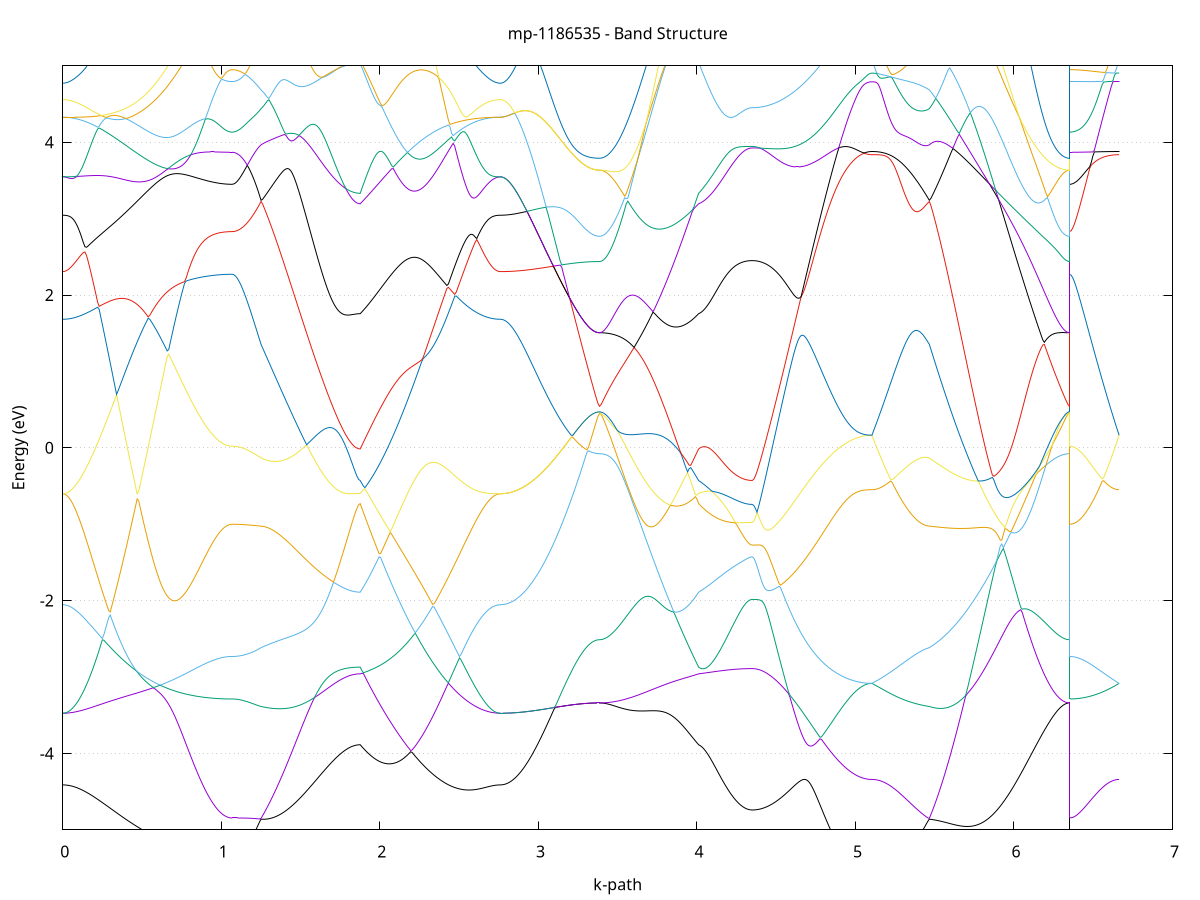 set title 'mp-1186535 - Band Structure'
set xlabel 'k-path'
set ylabel 'Energy (eV)'
set grid y
set yrange [-5:5]
set terminal png size 800,600
set output 'mp-1186535_bands_gnuplot.png'
plot '-' using 1:2 with lines notitle, '-' using 1:2 with lines notitle, '-' using 1:2 with lines notitle, '-' using 1:2 with lines notitle, '-' using 1:2 with lines notitle, '-' using 1:2 with lines notitle, '-' using 1:2 with lines notitle, '-' using 1:2 with lines notitle, '-' using 1:2 with lines notitle, '-' using 1:2 with lines notitle, '-' using 1:2 with lines notitle, '-' using 1:2 with lines notitle, '-' using 1:2 with lines notitle, '-' using 1:2 with lines notitle, '-' using 1:2 with lines notitle, '-' using 1:2 with lines notitle, '-' using 1:2 with lines notitle, '-' using 1:2 with lines notitle, '-' using 1:2 with lines notitle, '-' using 1:2 with lines notitle, '-' using 1:2 with lines notitle, '-' using 1:2 with lines notitle, '-' using 1:2 with lines notitle, '-' using 1:2 with lines notitle, '-' using 1:2 with lines notitle, '-' using 1:2 with lines notitle, '-' using 1:2 with lines notitle, '-' using 1:2 with lines notitle, '-' using 1:2 with lines notitle, '-' using 1:2 with lines notitle, '-' using 1:2 with lines notitle, '-' using 1:2 with lines notitle, '-' using 1:2 with lines notitle, '-' using 1:2 with lines notitle, '-' using 1:2 with lines notitle, '-' using 1:2 with lines notitle, '-' using 1:2 with lines notitle, '-' using 1:2 with lines notitle, '-' using 1:2 with lines notitle, '-' using 1:2 with lines notitle, '-' using 1:2 with lines notitle, '-' using 1:2 with lines notitle, '-' using 1:2 with lines notitle, '-' using 1:2 with lines notitle, '-' using 1:2 with lines notitle, '-' using 1:2 with lines notitle, '-' using 1:2 with lines notitle, '-' using 1:2 with lines notitle, '-' using 1:2 with lines notitle, '-' using 1:2 with lines notitle, '-' using 1:2 with lines notitle, '-' using 1:2 with lines notitle, '-' using 1:2 with lines notitle, '-' using 1:2 with lines notitle, '-' using 1:2 with lines notitle, '-' using 1:2 with lines notitle, '-' using 1:2 with lines notitle, '-' using 1:2 with lines notitle, '-' using 1:2 with lines notitle, '-' using 1:2 with lines notitle, '-' using 1:2 with lines notitle, '-' using 1:2 with lines notitle, '-' using 1:2 with lines notitle, '-' using 1:2 with lines notitle
0.000000 -38.972091
0.009977 -38.972091
0.019955 -38.972091
0.029932 -38.972091
0.039910 -38.972091
0.049887 -38.971991
0.059864 -38.971991
0.069842 -38.971991
0.079819 -38.971891
0.089797 -38.971791
0.099774 -38.971791
0.109751 -38.971691
0.119729 -38.971591
0.129706 -38.971491
0.139684 -38.971391
0.149661 -38.971291
0.159638 -38.971191
0.169616 -38.971091
0.179593 -38.970991
0.189571 -38.970891
0.199548 -38.970691
0.209525 -38.970591
0.219503 -38.970391
0.229480 -38.970291
0.239457 -38.970091
0.249435 -38.969991
0.259412 -38.969791
0.269390 -38.969591
0.279367 -38.969391
0.289344 -38.969191
0.299322 -38.969091
0.309299 -38.968891
0.319277 -38.968691
0.329254 -38.968491
0.339231 -38.968291
0.349209 -38.967991
0.359186 -38.967791
0.369164 -38.967591
0.379141 -38.967391
0.389118 -38.967191
0.399096 -38.966891
0.409073 -38.966691
0.419051 -38.966491
0.429028 -38.966191
0.439005 -38.965991
0.448983 -38.965691
0.458960 -38.965491
0.468938 -38.965291
0.478915 -38.964991
0.488892 -38.964791
0.498870 -38.964491
0.508847 -38.964291
0.518825 -38.963991
0.528802 -38.963791
0.538779 -38.963491
0.548757 -38.963291
0.558734 -38.962991
0.568712 -38.962791
0.578689 -38.962491
0.588666 -38.962291
0.598644 -38.961991
0.608621 -38.961791
0.618599 -38.961491
0.628576 -38.961291
0.638553 -38.961091
0.648531 -38.960791
0.658508 -38.960591
0.668486 -38.960291
0.678463 -38.960091
0.688440 -38.959891
0.698418 -38.959691
0.708395 -38.959391
0.718373 -38.959191
0.728350 -38.958991
0.738327 -38.958791
0.748305 -38.958591
0.758282 -38.958391
0.768259 -38.958191
0.778237 -38.957991
0.788214 -38.957791
0.798192 -38.957591
0.808169 -38.957491
0.818146 -38.957291
0.828124 -38.957091
0.838101 -38.956991
0.848079 -38.956791
0.858056 -38.956691
0.868033 -38.956491
0.878011 -38.956391
0.887988 -38.956291
0.897966 -38.956091
0.907943 -38.955991
0.917920 -38.955891
0.927898 -38.955791
0.937875 -38.955691
0.947853 -38.955591
0.957830 -38.955491
0.967807 -38.955491
0.977785 -38.955391
0.987762 -38.955291
0.997740 -38.955291
1.007717 -38.955191
1.017694 -38.955191
1.027672 -38.955191
1.037649 -38.955091
1.047627 -38.955091
1.057604 -38.955091
1.067581 -38.955091
1.067581 -38.955091
1.077211 -38.955091
1.086840 -38.955091
1.096470 -38.955091
1.106100 -38.955091
1.115729 -38.955191
1.125359 -38.955191
1.134988 -38.955291
1.144618 -38.955291
1.154247 -38.955391
1.163877 -38.955391
1.173506 -38.955491
1.183136 -38.955591
1.192765 -38.955691
1.202395 -38.955691
1.212025 -38.955791
1.221654 -38.955891
1.231284 -38.955991
1.240913 -38.956191
1.250543 -38.956291
1.250543 -38.956291
1.260472 -38.956391
1.270401 -38.956491
1.280329 -38.956591
1.290258 -38.956691
1.300187 -38.956791
1.310116 -38.956891
1.320045 -38.956991
1.329974 -38.957191
1.339903 -38.957291
1.349832 -38.957391
1.359761 -38.957591
1.369690 -38.957691
1.379618 -38.957891
1.389547 -38.957991
1.399476 -38.958191
1.409405 -38.958391
1.419334 -38.958491
1.429263 -38.958691
1.439192 -38.958891
1.449121 -38.958991
1.459050 -38.959191
1.468979 -38.959391
1.478907 -38.959491
1.488836 -38.959691
1.498765 -38.959891
1.508694 -38.960091
1.518623 -38.960191
1.528552 -38.960391
1.538481 -38.960591
1.548410 -38.960791
1.558339 -38.960891
1.568268 -38.961091
1.578197 -38.961291
1.588125 -38.961391
1.598054 -38.961591
1.607983 -38.961691
1.617912 -38.961891
1.627841 -38.962091
1.637770 -38.962191
1.647699 -38.962291
1.657628 -38.962491
1.667557 -38.962591
1.677486 -38.962791
1.687414 -38.962891
1.697343 -38.962991
1.707272 -38.963091
1.717201 -38.963191
1.727130 -38.963291
1.737059 -38.963391
1.746988 -38.963491
1.756917 -38.963591
1.766846 -38.963691
1.776775 -38.963791
1.786703 -38.963791
1.796632 -38.963891
1.806561 -38.963891
1.816490 -38.963991
1.826419 -38.963991
1.836348 -38.964091
1.846277 -38.964091
1.856206 -38.964091
1.866135 -38.964091
1.876064 -38.964091
1.876064 -38.964091
1.885999 -38.963991
1.895935 -38.963991
1.905870 -38.963891
1.915806 -38.963791
1.925742 -38.963791
1.935677 -38.963691
1.945613 -38.963691
1.955548 -38.963591
1.965484 -38.963591
1.975419 -38.963591
1.985355 -38.963591
1.995291 -38.963591
2.005226 -38.963591
2.015162 -38.963591
2.025097 -38.963591
2.035033 -38.963591
2.044969 -38.963591
2.054904 -38.963691
2.064840 -38.963691
2.074775 -38.963791
2.084711 -38.963791
2.094646 -38.963891
2.104582 -38.963991
2.114518 -38.963991
2.124453 -38.964091
2.134389 -38.964191
2.144324 -38.964291
2.154260 -38.964391
2.164196 -38.964491
2.174131 -38.964591
2.184067 -38.964691
2.194002 -38.964891
2.203938 -38.964991
2.213874 -38.965091
2.223809 -38.965291
2.233745 -38.965391
2.243680 -38.965591
2.253616 -38.965691
2.263551 -38.965891
2.273487 -38.965991
2.283423 -38.966191
2.293358 -38.966291
2.303294 -38.966491
2.313229 -38.966691
2.323165 -38.966791
2.333101 -38.966991
2.343036 -38.967191
2.352972 -38.967391
2.362907 -38.967491
2.372843 -38.967691
2.382779 -38.967891
2.392714 -38.968091
2.402650 -38.968191
2.412585 -38.968391
2.422521 -38.968591
2.432456 -38.968791
2.442392 -38.968891
2.452328 -38.969091
2.462263 -38.969291
2.472199 -38.969391
2.482134 -38.969591
2.492070 -38.969791
2.502006 -38.969891
2.511941 -38.970091
2.521877 -38.970191
2.531812 -38.970391
2.541748 -38.970491
2.551684 -38.970591
2.561619 -38.970791
2.571555 -38.970891
2.581490 -38.970991
2.591426 -38.971091
2.601361 -38.971191
2.611297 -38.971291
2.621233 -38.971391
2.631168 -38.971491
2.641104 -38.971591
2.651039 -38.971691
2.660975 -38.971791
2.670911 -38.971791
2.680846 -38.971891
2.690782 -38.971991
2.700717 -38.971991
2.710653 -38.971991
2.720588 -38.972091
2.730524 -38.972091
2.740460 -38.972091
2.750395 -38.972091
2.760331 -38.972091
2.760331 -38.972091
2.770252 -38.972091
2.780173 -38.972091
2.790094 -38.972091
2.800015 -38.972091
2.809936 -38.972091
2.819857 -38.972091
2.829778 -38.972091
2.839699 -38.972091
2.849620 -38.972091
2.859541 -38.972091
2.869462 -38.972091
2.879383 -38.972091
2.889304 -38.972091
2.899225 -38.972091
2.909146 -38.972091
2.919067 -38.972091
2.928988 -38.972091
2.938909 -38.972091
2.948830 -38.972091
2.958750 -38.972091
2.968671 -38.971991
2.978592 -38.971991
2.988513 -38.971991
2.998434 -38.971991
3.008355 -38.971991
3.018276 -38.971991
3.028197 -38.971991
3.038118 -38.971991
3.048039 -38.971991
3.057960 -38.971991
3.067881 -38.971991
3.077802 -38.971891
3.087723 -38.971891
3.097644 -38.971891
3.107565 -38.971891
3.117486 -38.971891
3.127407 -38.971891
3.137328 -38.971891
3.147249 -38.971891
3.157170 -38.971891
3.167091 -38.971891
3.177012 -38.971891
3.186933 -38.971791
3.196854 -38.971791
3.206775 -38.971791
3.216696 -38.971791
3.226617 -38.971791
3.236538 -38.971791
3.246459 -38.971791
3.256380 -38.971791
3.266301 -38.971791
3.276222 -38.971791
3.286143 -38.971791
3.296064 -38.971791
3.305985 -38.971791
3.315906 -38.971791
3.325827 -38.971791
3.335748 -38.971791
3.345669 -38.971791
3.355590 -38.971791
3.365511 -38.971791
3.375432 -38.971791
3.385353 -38.971791
3.385353 -38.971791
3.395282 -38.971791
3.405211 -38.971791
3.415139 -38.971691
3.425068 -38.971691
3.434997 -38.971691
3.444926 -38.971591
3.454855 -38.971591
3.464784 -38.971491
3.474713 -38.971491
3.484642 -38.971391
3.494571 -38.971291
3.504500 -38.971291
3.514428 -38.971191
3.524357 -38.971091
3.534286 -38.970991
3.544215 -38.970891
3.554144 -38.970791
3.564073 -38.970691
3.574002 -38.970591
3.583931 -38.970391
3.593860 -38.970291
3.603789 -38.970191
3.613717 -38.969991
3.623646 -38.969891
3.633575 -38.969691
3.643504 -38.969591
3.653433 -38.969391
3.663362 -38.969291
3.673291 -38.969091
3.683220 -38.968991
3.693149 -38.968791
3.703078 -38.968591
3.713007 -38.968491
3.722935 -38.968291
3.732864 -38.968091
3.742793 -38.967991
3.752722 -38.967791
3.762651 -38.967591
3.772580 -38.967491
3.782509 -38.967291
3.792438 -38.967091
3.802367 -38.966991
3.812296 -38.966791
3.822224 -38.966591
3.832153 -38.966491
3.842082 -38.966291
3.852011 -38.966091
3.861940 -38.965991
3.871869 -38.965791
3.881798 -38.965691
3.891727 -38.965491
3.901656 -38.965391
3.911585 -38.965191
3.921513 -38.965091
3.931442 -38.964991
3.941371 -38.964791
3.951300 -38.964691
3.961229 -38.964591
3.971158 -38.964491
3.981087 -38.964391
3.991016 -38.964291
4.000945 -38.964191
4.010874 -38.964091
4.010874 -38.964091
4.020822 -38.964091
4.030770 -38.963991
4.040717 -38.963991
4.050665 -38.963991
4.060613 -38.963991
4.070561 -38.963891
4.080509 -38.963891
4.090457 -38.963891
4.100405 -38.963891
4.110353 -38.963791
4.120301 -38.963791
4.130249 -38.963791
4.140197 -38.963791
4.150145 -38.963791
4.160093 -38.963691
4.170041 -38.963691
4.179989 -38.963691
4.189937 -38.963691
4.199885 -38.963691
4.209833 -38.963691
4.219781 -38.963591
4.229729 -38.963591
4.239677 -38.963591
4.249625 -38.963591
4.259573 -38.963591
4.269521 -38.963591
4.279469 -38.963591
4.289417 -38.963591
4.299365 -38.963591
4.309313 -38.963591
4.319261 -38.963591
4.329209 -38.963591
4.339157 -38.963591
4.349105 -38.963591
4.349105 -38.963591
4.359038 -38.963591
4.368971 -38.963591
4.378903 -38.963491
4.388836 -38.963491
4.398769 -38.963491
4.408702 -38.963391
4.418635 -38.963391
4.428568 -38.963291
4.438500 -38.963291
4.448433 -38.963191
4.458366 -38.963091
4.468299 -38.963091
4.478232 -38.962991
4.488164 -38.962891
4.498097 -38.962791
4.508030 -38.962691
4.517963 -38.962591
4.527896 -38.962391
4.537829 -38.962291
4.547761 -38.962191
4.557694 -38.962091
4.567627 -38.961891
4.577560 -38.961791
4.587493 -38.961591
4.597425 -38.961491
4.607358 -38.961291
4.617291 -38.961191
4.627224 -38.960991
4.637157 -38.960891
4.647089 -38.960691
4.657022 -38.960491
4.666955 -38.960391
4.676888 -38.960191
4.686821 -38.959991
4.696754 -38.959891
4.706686 -38.959691
4.716619 -38.959491
4.726552 -38.959291
4.736485 -38.959191
4.746418 -38.958991
4.756350 -38.958791
4.766283 -38.958591
4.776216 -38.958491
4.786149 -38.958291
4.796082 -38.958091
4.806015 -38.957991
4.815947 -38.957791
4.825880 -38.957591
4.835813 -38.957491
4.845746 -38.957291
4.855679 -38.957191
4.865611 -38.956991
4.875544 -38.956891
4.885477 -38.956691
4.895410 -38.956591
4.905343 -38.956491
4.915276 -38.956291
4.925208 -38.956191
4.935141 -38.956091
4.945074 -38.955991
4.955007 -38.955891
4.964940 -38.955791
4.974872 -38.955691
4.984805 -38.955591
4.994738 -38.955491
5.004671 -38.955391
5.014604 -38.955391
5.024537 -38.955291
5.034469 -38.955291
5.044402 -38.955191
5.054335 -38.955191
5.064268 -38.955191
5.074201 -38.955091
5.084133 -38.955091
5.094066 -38.955091
5.103999 -38.955091
5.103999 -38.955091
5.113786 -38.955091
5.123574 -38.955091
5.133361 -38.955091
5.143148 -38.955091
5.152935 -38.955091
5.162723 -38.955091
5.172510 -38.955091
5.182297 -38.955091
5.192085 -38.955191
5.201872 -38.955191
5.211659 -38.955191
5.221447 -38.955191
5.231234 -38.955191
5.241021 -38.955291
5.250808 -38.955291
5.260596 -38.955291
5.270383 -38.955291
5.280170 -38.955391
5.289958 -38.955391
5.299745 -38.955391
5.309532 -38.955491
5.319319 -38.955491
5.329107 -38.955591
5.338894 -38.955591
5.348681 -38.955591
5.358469 -38.955691
5.368256 -38.955691
5.378043 -38.955791
5.387830 -38.955791
5.397618 -38.955891
5.407405 -38.955891
5.417192 -38.955991
5.426980 -38.955991
5.436767 -38.956091
5.446554 -38.956191
5.456342 -38.956191
5.466129 -38.956291
5.466129 -38.956291
5.476068 -38.956391
5.486008 -38.956491
5.495947 -38.956691
5.505887 -38.956791
5.515827 -38.956991
5.525766 -38.957091
5.535706 -38.957291
5.545645 -38.957491
5.555585 -38.957591
5.565524 -38.957791
5.575464 -38.957991
5.585403 -38.958191
5.595343 -38.958391
5.605283 -38.958591
5.615222 -38.958791
5.625162 -38.958991
5.635101 -38.959191
5.645041 -38.959391
5.654980 -38.959591
5.664920 -38.959791
5.674859 -38.960091
5.684799 -38.960291
5.694738 -38.960491
5.704678 -38.960791
5.714618 -38.960991
5.724557 -38.961191
5.734497 -38.961491
5.744436 -38.961691
5.754376 -38.961891
5.764315 -38.962191
5.774255 -38.962391
5.784194 -38.962691
5.794134 -38.962891
5.804074 -38.963091
5.814013 -38.963391
5.823953 -38.963591
5.833892 -38.963891
5.843832 -38.964091
5.853771 -38.964391
5.863711 -38.964591
5.873650 -38.964791
5.883590 -38.965091
5.893529 -38.965291
5.903469 -38.965591
5.913409 -38.965791
5.923348 -38.965991
5.933288 -38.966291
5.943227 -38.966491
5.953167 -38.966691
5.963106 -38.966891
5.973046 -38.967091
5.982985 -38.967391
5.992925 -38.967591
6.002865 -38.967791
6.012804 -38.967991
6.022744 -38.968191
6.032683 -38.968391
6.042623 -38.968591
6.052562 -38.968791
6.062502 -38.968991
6.072441 -38.969091
6.082381 -38.969291
6.092320 -38.969491
6.102260 -38.969591
6.112200 -38.969791
6.122139 -38.969991
6.132079 -38.970091
6.142018 -38.970291
6.151958 -38.970391
6.161897 -38.970491
6.171837 -38.970591
6.181776 -38.970791
6.191716 -38.970891
6.201656 -38.970991
6.211595 -38.971091
6.221535 -38.971191
6.231474 -38.971291
6.241414 -38.971291
6.251353 -38.971391
6.261293 -38.971491
6.271232 -38.971491
6.281172 -38.971591
6.291111 -38.971591
6.301051 -38.971691
6.310991 -38.971691
6.320930 -38.971691
6.330870 -38.971791
6.340809 -38.971791
6.350749 -38.971791
6.350749 -38.955091
6.360515 -38.955091
6.370281 -38.955091
6.380047 -38.955091
6.389813 -38.955091
6.399579 -38.955091
6.409345 -38.955091
6.419111 -38.955091
6.428877 -38.955091
6.438642 -38.955091
6.448408 -38.955091
6.458174 -38.955091
6.467940 -38.955091
6.477706 -38.955091
6.487472 -38.955091
6.497238 -38.955091
6.507004 -38.955091
6.516770 -38.955091
6.526536 -38.955091
6.536302 -38.955091
6.546068 -38.955091
6.555834 -38.955091
6.565600 -38.955091
6.575366 -38.955091
6.585132 -38.955091
6.594898 -38.955091
6.604664 -38.955091
6.614430 -38.955091
6.624196 -38.955091
6.633962 -38.955091
6.643728 -38.955091
6.653494 -38.955091
6.663260 -38.955091
e
0.000000 -19.496991
0.009977 -19.496891
0.019955 -19.496891
0.029932 -19.496891
0.039910 -19.496791
0.049887 -19.496691
0.059864 -19.496591
0.069842 -19.496491
0.079819 -19.496291
0.089797 -19.496091
0.099774 -19.495891
0.109751 -19.495691
0.119729 -19.495491
0.129706 -19.495191
0.139684 -19.494991
0.149661 -19.494691
0.159638 -19.494391
0.169616 -19.494091
0.179593 -19.493691
0.189571 -19.493391
0.199548 -19.492991
0.209525 -19.492591
0.219503 -19.492191
0.229480 -19.491791
0.239457 -19.491291
0.249435 -19.490891
0.259412 -19.490391
0.269390 -19.489891
0.279367 -19.489391
0.289344 -19.488891
0.299322 -19.488391
0.309299 -19.487891
0.319277 -19.487291
0.329254 -19.486791
0.339231 -19.486191
0.349209 -19.485691
0.359186 -19.485091
0.369164 -19.484491
0.379141 -19.483891
0.389118 -19.483291
0.399096 -19.482691
0.409073 -19.482091
0.419051 -19.481491
0.429028 -19.480891
0.439005 -19.480191
0.448983 -19.479591
0.458960 -19.479791
0.468938 -19.482891
0.478915 -19.485991
0.488892 -19.489091
0.498870 -19.492091
0.508847 -19.495091
0.518825 -19.497991
0.528802 -19.500891
0.538779 -19.503691
0.548757 -19.506491
0.558734 -19.509191
0.568712 -19.511891
0.578689 -19.514491
0.588666 -19.516991
0.598644 -19.519491
0.608621 -19.521891
0.618599 -19.524191
0.628576 -19.526491
0.638553 -19.528691
0.648531 -19.530891
0.658508 -19.532991
0.668486 -19.534991
0.678463 -19.536891
0.688440 -19.538791
0.698418 -19.540691
0.708395 -19.542391
0.718373 -19.544091
0.728350 -19.545691
0.738327 -19.547291
0.748305 -19.548791
0.758282 -19.550191
0.768259 -19.551591
0.778237 -19.552891
0.788214 -19.554091
0.798192 -19.555291
0.808169 -19.556391
0.818146 -19.557491
0.828124 -19.558491
0.838101 -19.559491
0.848079 -19.560391
0.858056 -19.561291
0.868033 -19.562091
0.878011 -19.562791
0.887988 -19.563491
0.897966 -19.564191
0.907943 -19.564791
0.917920 -19.565391
0.927898 -19.565891
0.937875 -19.566391
0.947853 -19.566891
0.957830 -19.567291
0.967807 -19.567591
0.977785 -19.567991
0.987762 -19.568291
0.997740 -19.568491
1.007717 -19.568691
1.017694 -19.568891
1.027672 -19.569091
1.037649 -19.569191
1.047627 -19.569291
1.057604 -19.569291
1.067581 -19.569391
1.067581 -19.569391
1.077211 -19.569291
1.086840 -19.569191
1.096470 -19.568991
1.106100 -19.568691
1.115729 -19.568391
1.125359 -19.567991
1.134988 -19.567491
1.144618 -19.566891
1.154247 -19.566291
1.163877 -19.565591
1.173506 -19.564791
1.183136 -19.563891
1.192765 -19.562991
1.202395 -19.561991
1.212025 -19.560891
1.221654 -19.559691
1.231284 -19.558491
1.240913 -19.557191
1.250543 -19.555891
1.250543 -19.555891
1.260472 -19.555291
1.270401 -19.555491
1.280329 -19.556091
1.290258 -19.556991
1.300187 -19.557991
1.310116 -19.559191
1.320045 -19.560391
1.329974 -19.561591
1.339903 -19.562991
1.349832 -19.564391
1.359761 -19.565791
1.369690 -19.567191
1.379618 -19.568691
1.389547 -19.570291
1.399476 -19.571891
1.409405 -19.573391
1.419334 -19.575091
1.429263 -19.576691
1.439192 -19.578391
1.449121 -19.579991
1.459050 -19.581691
1.468979 -19.583391
1.478907 -19.585091
1.488836 -19.586891
1.498765 -19.588591
1.508694 -19.590291
1.518623 -19.591991
1.528552 -19.593691
1.538481 -19.595391
1.548410 -19.596991
1.558339 -19.598691
1.568268 -19.600291
1.578197 -19.601891
1.588125 -19.603491
1.598054 -19.605091
1.607983 -19.606591
1.617912 -19.608091
1.627841 -19.609591
1.637770 -19.610991
1.647699 -19.612391
1.657628 -19.613791
1.667557 -19.615091
1.677486 -19.616291
1.687414 -19.617491
1.697343 -19.618691
1.707272 -19.619791
1.717201 -19.620891
1.727130 -19.621891
1.737059 -19.622791
1.746988 -19.623691
1.756917 -19.624491
1.766846 -19.625291
1.776775 -19.625991
1.786703 -19.626591
1.796632 -19.627191
1.806561 -19.627691
1.816490 -19.628191
1.826419 -19.628491
1.836348 -19.628891
1.846277 -19.629091
1.856206 -19.629291
1.866135 -19.629391
1.876064 -19.629391
1.876064 -19.629391
1.885999 -19.632091
1.895935 -19.634491
1.905870 -19.636791
1.915806 -19.638891
1.925742 -19.640691
1.935677 -19.642391
1.945613 -19.643791
1.955548 -19.644991
1.965484 -19.645991
1.975419 -19.646791
1.985355 -19.647391
1.995291 -19.647691
2.005226 -19.647791
2.015162 -19.647691
2.025097 -19.647391
2.035033 -19.646891
2.044969 -19.646091
2.054904 -19.645191
2.064840 -19.643991
2.074775 -19.642591
2.084711 -19.640891
2.094646 -19.639091
2.104582 -19.637091
2.114518 -19.634791
2.124453 -19.632391
2.134389 -19.629691
2.144324 -19.626891
2.154260 -19.623791
2.164196 -19.620591
2.174131 -19.617191
2.184067 -19.613591
2.194002 -19.609891
2.203938 -19.605991
2.213874 -19.601891
2.223809 -19.597691
2.233745 -19.593291
2.243680 -19.588791
2.253616 -19.584091
2.263551 -19.579291
2.273487 -19.574391
2.283423 -19.569391
2.293358 -19.564291
2.303294 -19.559091
2.313229 -19.553791
2.323165 -19.548391
2.333101 -19.542891
2.343036 -19.537391
2.352972 -19.531891
2.362907 -19.526291
2.372843 -19.520591
2.382779 -19.514991
2.392714 -19.509291
2.402650 -19.503591
2.412585 -19.497891
2.422521 -19.492291
2.432456 -19.488191
2.442392 -19.488591
2.452328 -19.488991
2.462263 -19.489391
2.472199 -19.489791
2.482134 -19.490191
2.492070 -19.490591
2.502006 -19.490991
2.511941 -19.491391
2.521877 -19.491691
2.531812 -19.492091
2.541748 -19.492491
2.551684 -19.492791
2.561619 -19.493191
2.571555 -19.493491
2.581490 -19.493891
2.591426 -19.494191
2.601361 -19.494491
2.611297 -19.494791
2.621233 -19.494991
2.631168 -19.495291
2.641104 -19.495491
2.651039 -19.495691
2.660975 -19.495991
2.670911 -19.496091
2.680846 -19.496291
2.690782 -19.496491
2.700717 -19.496591
2.710653 -19.496691
2.720588 -19.496791
2.730524 -19.496891
2.740460 -19.496891
2.750395 -19.496891
2.760331 -19.496991
2.760331 -19.496991
2.770252 -19.496991
2.780173 -19.497091
2.790094 -19.497291
2.800015 -19.497591
2.809936 -19.497991
2.819857 -19.498491
2.829778 -19.498991
2.839699 -19.499691
2.849620 -19.500391
2.859541 -19.501191
2.869462 -19.501991
2.879383 -19.502991
2.889304 -19.503991
2.899225 -19.504991
2.909146 -19.506191
2.919067 -19.507391
2.928988 -19.508591
2.938909 -19.509891
2.948830 -19.511291
2.958750 -19.512691
2.968671 -19.514191
2.978592 -19.515691
2.988513 -19.517191
2.998434 -19.518691
3.008355 -19.520291
3.018276 -19.521991
3.028197 -19.523591
3.038118 -19.525291
3.048039 -19.526891
3.057960 -19.528591
3.067881 -19.530291
3.077802 -19.531991
3.087723 -19.533691
3.097644 -19.535291
3.107565 -19.536991
3.117486 -19.538591
3.127407 -19.540191
3.137328 -19.541791
3.147249 -19.543391
3.157170 -19.544891
3.167091 -19.546391
3.177012 -19.547891
3.186933 -19.549291
3.196854 -19.550691
3.206775 -19.551991
3.216696 -19.553291
3.226617 -19.554491
3.236538 -19.555591
3.246459 -19.556691
3.256380 -19.557691
3.266301 -19.558691
3.276222 -19.559591
3.286143 -19.560391
3.296064 -19.561191
3.305985 -19.561791
3.315906 -19.562391
3.325827 -19.562991
3.335748 -19.563391
3.345669 -19.563791
3.355590 -19.564091
3.365511 -19.564291
3.375432 -19.564391
3.385353 -19.564391
3.385353 -19.564391
3.395282 -19.564391
3.405211 -19.564291
3.415139 -19.564191
3.425068 -19.563991
3.434997 -19.563791
3.444926 -19.563491
3.454855 -19.563191
3.464784 -19.562791
3.474713 -19.562391
3.484642 -19.561891
3.494571 -19.561391
3.504500 -19.560791
3.514428 -19.560191
3.524357 -19.559591
3.534286 -19.558891
3.544215 -19.558091
3.554144 -19.557291
3.564073 -19.556491
3.574002 -19.555591
3.583931 -19.554691
3.593860 -19.553791
3.603789 -19.552791
3.613717 -19.551791
3.623646 -19.550691
3.633575 -19.549591
3.643504 -19.548491
3.653433 -19.547391
3.663362 -19.546191
3.673291 -19.544991
3.683220 -19.543791
3.693149 -19.542491
3.703078 -19.541291
3.713007 -19.539991
3.722935 -19.538691
3.732864 -19.537291
3.742793 -19.535991
3.752722 -19.534691
3.762651 -19.533291
3.772580 -19.531891
3.782509 -19.530491
3.792438 -19.532291
3.802367 -19.537791
3.812296 -19.543191
3.822224 -19.548591
3.832153 -19.553891
3.842082 -19.559091
3.852011 -19.564291
3.861940 -19.569391
3.871869 -19.574291
3.881798 -19.579191
3.891727 -19.583891
3.901656 -19.588491
3.911585 -19.592991
3.921513 -19.597391
3.931442 -19.601591
3.941371 -19.605691
3.951300 -19.609591
3.961229 -19.613291
3.971158 -19.616891
3.981087 -19.620291
3.991016 -19.623491
4.000945 -19.626591
4.010874 -19.629391
4.010874 -19.629391
4.020822 -19.630491
4.030770 -19.631491
4.040717 -19.632491
4.050665 -19.633491
4.060613 -19.634391
4.070561 -19.635291
4.080509 -19.636191
4.090457 -19.637091
4.100405 -19.637991
4.110353 -19.638791
4.120301 -19.639591
4.130249 -19.640391
4.140197 -19.641091
4.150145 -19.641791
4.160093 -19.642491
4.170041 -19.643191
4.179989 -19.643791
4.189937 -19.644391
4.199885 -19.644991
4.209833 -19.645491
4.219781 -19.645991
4.229729 -19.646391
4.239677 -19.646891
4.249625 -19.647191
4.259573 -19.647591
4.269521 -19.647891
4.279469 -19.648191
4.289417 -19.648391
4.299365 -19.648591
4.309313 -19.648791
4.319261 -19.648891
4.329209 -19.648991
4.339157 -19.649091
4.349105 -19.649091
4.349105 -19.649091
4.359038 -19.649091
4.368971 -19.648991
4.378903 -19.648791
4.388836 -19.648491
4.398769 -19.648191
4.408702 -19.647791
4.418635 -19.647391
4.428568 -19.646791
4.438500 -19.646191
4.448433 -19.645491
4.458366 -19.644791
4.468299 -19.643991
4.478232 -19.643091
4.488164 -19.642191
4.498097 -19.641191
4.508030 -19.640191
4.517963 -19.638991
4.527896 -19.637891
4.537829 -19.636691
4.547761 -19.635391
4.557694 -19.634091
4.567627 -19.632691
4.577560 -19.631291
4.587493 -19.629791
4.597425 -19.628291
4.607358 -19.626791
4.617291 -19.625191
4.627224 -19.623591
4.637157 -19.621891
4.647089 -19.620291
4.657022 -19.618591
4.666955 -19.616791
4.676888 -19.615091
4.686821 -19.613291
4.696754 -19.611591
4.706686 -19.609791
4.716619 -19.607991
4.726552 -19.606191
4.736485 -19.604391
4.746418 -19.602591
4.756350 -19.600791
4.766283 -19.598991
4.776216 -19.597191
4.786149 -19.595491
4.796082 -19.593691
4.806015 -19.591991
4.815947 -19.590291
4.825880 -19.588591
4.835813 -19.586991
4.845746 -19.585291
4.855679 -19.583791
4.865611 -19.582191
4.875544 -19.580691
4.885477 -19.579191
4.895410 -19.577791
4.905343 -19.576391
4.915276 -19.575091
4.925208 -19.573791
4.935141 -19.572591
4.945074 -19.571491
4.955007 -19.570391
4.964940 -19.569291
4.974872 -19.568291
4.984805 -19.567391
4.994738 -19.566591
5.004671 -19.565791
5.014604 -19.565091
5.024537 -19.564491
5.034469 -19.563891
5.044402 -19.563391
5.054335 -19.562991
5.064268 -19.562691
5.074201 -19.562391
5.084133 -19.562191
5.094066 -19.562091
5.103999 -19.561991
5.103999 -19.561991
5.113786 -19.562291
5.123574 -19.562591
5.133361 -19.562891
5.143148 -19.563091
5.152935 -19.563291
5.162723 -19.563491
5.172510 -19.563691
5.182297 -19.563791
5.192085 -19.563991
5.201872 -19.564091
5.211659 -19.564091
5.221447 -19.564191
5.231234 -19.564191
5.241021 -19.564191
5.250808 -19.564191
5.260596 -19.564091
5.270383 -19.563991
5.280170 -19.563891
5.289958 -19.563691
5.299745 -19.563591
5.309532 -19.563391
5.319319 -19.563091
5.329107 -19.562791
5.338894 -19.562491
5.348681 -19.562191
5.358469 -19.561891
5.368256 -19.561491
5.378043 -19.560991
5.387830 -19.560591
5.397618 -19.560091
5.407405 -19.559591
5.417192 -19.559091
5.426980 -19.558491
5.436767 -19.557891
5.446554 -19.557191
5.456342 -19.556591
5.466129 -19.555891
5.466129 -19.555891
5.476068 -19.554391
5.486008 -19.552891
5.495947 -19.551291
5.505887 -19.549591
5.515827 -19.547891
5.525766 -19.546091
5.535706 -19.544191
5.545645 -19.543091
5.555585 -19.542091
5.565524 -19.540991
5.575464 -19.539891
5.585403 -19.538691
5.595343 -19.537491
5.605283 -19.536191
5.615222 -19.534791
5.625162 -19.533391
5.635101 -19.531991
5.645041 -19.530391
5.654980 -19.528891
5.664920 -19.527191
5.674859 -19.525491
5.684799 -19.523691
5.694738 -19.521891
5.704678 -19.519991
5.714618 -19.518091
5.724557 -19.515991
5.734497 -19.513991
5.744436 -19.511791
5.754376 -19.509591
5.764315 -19.507391
5.774255 -19.505091
5.784194 -19.502691
5.794134 -19.503291
5.804074 -19.504891
5.814013 -19.506491
5.823953 -19.508091
5.833892 -19.509791
5.843832 -19.511391
5.853771 -19.512991
5.863711 -19.514591
5.873650 -19.516191
5.883590 -19.517891
5.893529 -19.519491
5.903469 -19.521091
5.913409 -19.522691
5.923348 -19.524191
5.933288 -19.525791
5.943227 -19.527391
5.953167 -19.528891
5.963106 -19.530391
5.973046 -19.531891
5.982985 -19.533391
5.992925 -19.534891
6.002865 -19.536291
6.012804 -19.537791
6.022744 -19.539191
6.032683 -19.540491
6.042623 -19.541891
6.052562 -19.543191
6.062502 -19.544491
6.072441 -19.545791
6.082381 -19.546991
6.092320 -19.548191
6.102260 -19.549291
6.112200 -19.550491
6.122139 -19.551591
6.132079 -19.552591
6.142018 -19.553591
6.151958 -19.554591
6.161897 -19.555491
6.171837 -19.556391
6.181776 -19.557291
6.191716 -19.558091
6.201656 -19.558791
6.211595 -19.559491
6.221535 -19.560191
6.231474 -19.560791
6.241414 -19.561391
6.251353 -19.561891
6.261293 -19.562391
6.271232 -19.562791
6.281172 -19.563191
6.291111 -19.563491
6.301051 -19.563791
6.310991 -19.563991
6.320930 -19.564191
6.330870 -19.564291
6.340809 -19.564391
6.350749 -19.564391
6.350749 -19.569391
6.360515 -19.569391
6.370281 -19.569291
6.380047 -19.569291
6.389813 -19.569191
6.399579 -19.569091
6.409345 -19.568991
6.419111 -19.568891
6.428877 -19.568791
6.438642 -19.568691
6.448408 -19.568491
6.458174 -19.568291
6.467940 -19.568091
6.477706 -19.567891
6.487472 -19.567691
6.497238 -19.567491
6.507004 -19.567191
6.516770 -19.566991
6.526536 -19.566691
6.536302 -19.566391
6.546068 -19.566091
6.555834 -19.565791
6.565600 -19.565491
6.575366 -19.565191
6.585132 -19.564791
6.594898 -19.564491
6.604664 -19.564191
6.614430 -19.563791
6.624196 -19.563491
6.633962 -19.563091
6.643728 -19.562791
6.653494 -19.562391
6.663260 -19.561991
e
0.000000 -19.373291
0.009977 -19.373391
0.019955 -19.373591
0.029932 -19.373991
0.039910 -19.374491
0.049887 -19.375091
0.059864 -19.375891
0.069842 -19.376791
0.079819 -19.377791
0.089797 -19.378991
0.099774 -19.380291
0.109751 -19.381691
0.119729 -19.383291
0.129706 -19.384991
0.139684 -19.386791
0.149661 -19.388691
0.159638 -19.390691
0.169616 -19.392791
0.179593 -19.395091
0.189571 -19.397391
0.199548 -19.399791
0.209525 -19.402291
0.219503 -19.404891
0.229480 -19.407591
0.239457 -19.410291
0.249435 -19.413191
0.259412 -19.416091
0.269390 -19.418991
0.279367 -19.421991
0.289344 -19.425091
0.299322 -19.428191
0.309299 -19.431291
0.319277 -19.434491
0.329254 -19.437691
0.339231 -19.440891
0.349209 -19.444091
0.359186 -19.447391
0.369164 -19.450691
0.379141 -19.453891
0.389118 -19.457191
0.399096 -19.460491
0.409073 -19.463791
0.419051 -19.466991
0.429028 -19.470191
0.439005 -19.473491
0.448983 -19.476591
0.458960 -19.478991
0.468938 -19.478291
0.478915 -19.477691
0.488892 -19.477091
0.498870 -19.476391
0.508847 -19.475791
0.518825 -19.475091
0.528802 -19.474491
0.538779 -19.473891
0.548757 -19.473291
0.558734 -19.472591
0.568712 -19.473791
0.578689 -19.476391
0.588666 -19.478991
0.598644 -19.481591
0.608621 -19.484191
0.618599 -19.486791
0.628576 -19.489391
0.638553 -19.491891
0.648531 -19.494391
0.658508 -19.496891
0.668486 -19.499391
0.678463 -19.501791
0.688440 -19.504191
0.698418 -19.506591
0.708395 -19.508891
0.718373 -19.511191
0.728350 -19.513491
0.738327 -19.515691
0.748305 -19.517791
0.758282 -19.519891
0.768259 -19.521991
0.778237 -19.523991
0.788214 -19.525991
0.798192 -19.527891
0.808169 -19.529691
0.818146 -19.531491
0.828124 -19.533291
0.838101 -19.534991
0.848079 -19.536591
0.858056 -19.538091
0.868033 -19.539591
0.878011 -19.541091
0.887988 -19.542391
0.897966 -19.543691
0.907943 -19.544991
0.917920 -19.546091
0.927898 -19.547191
0.937875 -19.548191
0.947853 -19.549191
0.957830 -19.549991
0.967807 -19.550791
0.977785 -19.551591
0.987762 -19.552191
0.997740 -19.552791
1.007717 -19.553291
1.017694 -19.553691
1.027672 -19.554091
1.037649 -19.554291
1.047627 -19.554491
1.057604 -19.554591
1.067581 -19.554691
1.067581 -19.554691
1.077211 -19.554691
1.086840 -19.554591
1.096470 -19.554591
1.106100 -19.554491
1.115729 -19.554291
1.125359 -19.554191
1.134988 -19.553991
1.144618 -19.553791
1.154247 -19.553591
1.163877 -19.553291
1.173506 -19.552991
1.183136 -19.552691
1.192765 -19.552291
1.202395 -19.551891
1.212025 -19.551491
1.221654 -19.550991
1.231284 -19.550491
1.240913 -19.549991
1.250543 -19.549391
1.250543 -19.549391
1.260472 -19.548491
1.270401 -19.546791
1.280329 -19.544391
1.290258 -19.541691
1.300187 -19.538791
1.310116 -19.535691
1.320045 -19.532491
1.329974 -19.528991
1.339903 -19.525491
1.349832 -19.521791
1.359761 -19.517991
1.369690 -19.514091
1.379618 -19.510091
1.389547 -19.505991
1.399476 -19.501791
1.409405 -19.497491
1.419334 -19.493091
1.429263 -19.488691
1.439192 -19.484191
1.449121 -19.479691
1.459050 -19.476691
1.468979 -19.477591
1.478907 -19.478391
1.488836 -19.479291
1.498765 -19.480091
1.508694 -19.480991
1.518623 -19.481891
1.528552 -19.482691
1.538481 -19.483491
1.548410 -19.484391
1.558339 -19.485191
1.568268 -19.485991
1.578197 -19.486791
1.588125 -19.487591
1.598054 -19.488391
1.607983 -19.489091
1.617912 -19.489891
1.627841 -19.490591
1.637770 -19.491291
1.647699 -19.491991
1.657628 -19.492691
1.667557 -19.493291
1.677486 -19.493891
1.687414 -19.494491
1.697343 -19.495091
1.707272 -19.495691
1.717201 -19.496191
1.727130 -19.496691
1.737059 -19.497091
1.746988 -19.497591
1.756917 -19.497991
1.766846 -19.498391
1.776775 -19.498691
1.786703 -19.498991
1.796632 -19.499291
1.806561 -19.499491
1.816490 -19.499791
1.826419 -19.499991
1.836348 -19.500091
1.846277 -19.500191
1.856206 -19.500291
1.866135 -19.500391
1.876064 -19.500391
1.876064 -19.500391
1.885999 -19.499291
1.895935 -19.498191
1.905870 -19.497191
1.915806 -19.496191
1.925742 -19.495191
1.935677 -19.494291
1.945613 -19.493391
1.955548 -19.492491
1.965484 -19.491691
1.975419 -19.490891
1.985355 -19.490091
1.995291 -19.489391
2.005226 -19.488691
2.015162 -19.487991
2.025097 -19.487391
2.035033 -19.486791
2.044969 -19.486191
2.054904 -19.485691
2.064840 -19.485191
2.074775 -19.484791
2.084711 -19.484391
2.094646 -19.483991
2.104582 -19.483691
2.114518 -19.483391
2.124453 -19.483091
2.134389 -19.482891
2.144324 -19.482691
2.154260 -19.482591
2.164196 -19.482391
2.174131 -19.482291
2.184067 -19.482291
2.194002 -19.482191
2.203938 -19.482191
2.213874 -19.482291
2.223809 -19.482291
2.233745 -19.482391
2.243680 -19.482491
2.253616 -19.482591
2.263551 -19.482791
2.273487 -19.482991
2.283423 -19.483191
2.293358 -19.483391
2.303294 -19.483691
2.313229 -19.483891
2.323165 -19.484191
2.333101 -19.484491
2.343036 -19.484791
2.352972 -19.485191
2.362907 -19.485491
2.372843 -19.485891
2.382779 -19.486191
2.392714 -19.486591
2.402650 -19.486991
2.412585 -19.487391
2.422521 -19.487791
2.432456 -19.486591
2.442392 -19.480991
2.452328 -19.475491
2.462263 -19.469991
2.472199 -19.464491
2.482134 -19.459191
2.492070 -19.453891
2.502006 -19.448691
2.511941 -19.443591
2.521877 -19.438591
2.531812 -19.433791
2.541748 -19.429091
2.551684 -19.424491
2.561619 -19.419991
2.571555 -19.415791
2.581490 -19.411691
2.591426 -19.407691
2.601361 -19.403991
2.611297 -19.400391
2.621233 -19.396991
2.631168 -19.393791
2.641104 -19.390891
2.651039 -19.388091
2.660975 -19.385591
2.670911 -19.383291
2.680846 -19.381191
2.690782 -19.379391
2.700717 -19.377791
2.710653 -19.376391
2.720588 -19.375291
2.730524 -19.374391
2.740460 -19.373791
2.750395 -19.373391
2.760331 -19.373291
2.760331 -19.373291
2.770252 -19.373291
2.780173 -19.373291
2.790094 -19.373291
2.800015 -19.373391
2.809936 -19.373391
2.819857 -19.373391
2.829778 -19.373391
2.839699 -19.373491
2.849620 -19.373491
2.859541 -19.373591
2.869462 -19.373591
2.879383 -19.373691
2.889304 -19.373691
2.899225 -19.373791
2.909146 -19.373791
2.919067 -19.373891
2.928988 -19.373991
2.938909 -19.374091
2.948830 -19.374091
2.958750 -19.374191
2.968671 -19.374291
2.978592 -19.374391
2.988513 -19.374491
2.998434 -19.374591
3.008355 -19.374691
3.018276 -19.374691
3.028197 -19.374791
3.038118 -19.374891
3.048039 -19.374991
3.057960 -19.375091
3.067881 -19.375191
3.077802 -19.375291
3.087723 -19.375391
3.097644 -19.375491
3.107565 -19.375591
3.117486 -19.375691
3.127407 -19.375791
3.137328 -19.375891
3.147249 -19.375991
3.157170 -19.376091
3.167091 -19.376191
3.177012 -19.376291
3.186933 -19.376291
3.196854 -19.376391
3.206775 -19.376491
3.216696 -19.376591
3.226617 -19.376591
3.236538 -19.376691
3.246459 -19.376791
3.256380 -19.376791
3.266301 -19.376891
3.276222 -19.376891
3.286143 -19.376991
3.296064 -19.376991
3.305985 -19.377091
3.315906 -19.377091
3.325827 -19.377091
3.335748 -19.377191
3.345669 -19.377191
3.355590 -19.377191
3.365511 -19.377191
3.375432 -19.377191
3.385353 -19.377191
3.385353 -19.377191
3.395282 -19.377291
3.405211 -19.377691
3.415139 -19.378291
3.425068 -19.379191
3.434997 -19.380191
3.444926 -19.381591
3.454855 -19.383091
3.464784 -19.384891
3.474713 -19.386891
3.484642 -19.389191
3.494571 -19.391591
3.504500 -19.394291
3.514428 -19.397191
3.524357 -19.400291
3.534286 -19.403491
3.544215 -19.406991
3.554144 -19.410691
3.564073 -19.414491
3.574002 -19.418491
3.583931 -19.422691
3.593860 -19.426991
3.603789 -19.431491
3.613717 -19.436091
3.623646 -19.440791
3.633575 -19.445691
3.643504 -19.450691
3.653433 -19.455691
3.663362 -19.460891
3.673291 -19.466091
3.683220 -19.471491
3.693149 -19.476891
3.703078 -19.482291
3.713007 -19.487791
3.722935 -19.493291
3.732864 -19.498891
3.742793 -19.504491
3.752722 -19.510091
3.762651 -19.515691
3.772580 -19.521191
3.782509 -19.526791
3.792438 -19.529091
3.802367 -19.527791
3.812296 -19.526391
3.822224 -19.524991
3.832153 -19.523591
3.842082 -19.522191
3.852011 -19.520791
3.861940 -19.519391
3.871869 -19.517991
3.881798 -19.516691
3.891727 -19.515291
3.901656 -19.513991
3.911585 -19.512591
3.921513 -19.511291
3.931442 -19.509991
3.941371 -19.508691
3.951300 -19.507491
3.961229 -19.506191
3.971158 -19.504991
3.981087 -19.503791
3.991016 -19.502591
4.000945 -19.501491
4.010874 -19.500391
4.010874 -19.500391
4.020822 -19.499891
4.030770 -19.499491
4.040717 -19.498991
4.050665 -19.498491
4.060613 -19.497991
4.070561 -19.497491
4.080509 -19.496991
4.090457 -19.496491
4.100405 -19.495891
4.110353 -19.495391
4.120301 -19.494891
4.130249 -19.494291
4.140197 -19.493791
4.150145 -19.493291
4.160093 -19.492791
4.170041 -19.492291
4.179989 -19.491791
4.189937 -19.491291
4.199885 -19.490891
4.209833 -19.490391
4.219781 -19.489991
4.229729 -19.489591
4.239677 -19.489291
4.249625 -19.488891
4.259573 -19.488591
4.269521 -19.488291
4.279469 -19.488091
4.289417 -19.487791
4.299365 -19.487691
4.309313 -19.487491
4.319261 -19.487391
4.329209 -19.487291
4.339157 -19.487191
4.349105 -19.487191
4.349105 -19.487191
4.359038 -19.487191
4.368971 -19.487191
4.378903 -19.487091
4.388836 -19.486991
4.398769 -19.486891
4.408702 -19.486691
4.418635 -19.486491
4.428568 -19.486291
4.438500 -19.486091
4.448433 -19.485791
4.458366 -19.485491
4.468299 -19.485191
4.478232 -19.484891
4.488164 -19.484491
4.498097 -19.484091
4.508030 -19.483691
4.517963 -19.483291
4.527896 -19.482791
4.537829 -19.482291
4.547761 -19.481791
4.557694 -19.481291
4.567627 -19.480791
4.577560 -19.480191
4.587493 -19.479591
4.597425 -19.479091
4.607358 -19.478491
4.617291 -19.477791
4.627224 -19.477191
4.637157 -19.476591
4.647089 -19.475891
4.657022 -19.475291
4.666955 -19.474591
4.676888 -19.473891
4.686821 -19.473191
4.696754 -19.472591
4.706686 -19.471891
4.716619 -19.471191
4.726552 -19.470491
4.736485 -19.469791
4.746418 -19.469091
4.756350 -19.468391
4.766283 -19.470291
4.776216 -19.474791
4.786149 -19.479291
4.796082 -19.483691
4.806015 -19.488091
4.815947 -19.492391
4.825880 -19.496591
4.835813 -19.500691
4.845746 -19.504791
4.855679 -19.508691
4.865611 -19.512591
4.875544 -19.516391
4.885477 -19.519991
4.895410 -19.523491
4.905343 -19.526891
4.915276 -19.530191
4.925208 -19.533291
4.935141 -19.536291
4.945074 -19.539091
4.955007 -19.541791
4.964940 -19.544391
4.974872 -19.546691
4.984805 -19.548991
4.994738 -19.550991
5.004671 -19.552891
5.014604 -19.554591
5.024537 -19.556191
5.034469 -19.557491
5.044402 -19.558691
5.054335 -19.559691
5.064268 -19.560591
5.074201 -19.561191
5.084133 -19.561691
5.094066 -19.561891
5.103999 -19.561991
5.103999 -19.561991
5.113786 -19.561691
5.123574 -19.561391
5.133361 -19.561091
5.143148 -19.560691
5.152935 -19.560391
5.162723 -19.560091
5.172510 -19.559691
5.182297 -19.559391
5.192085 -19.558991
5.201872 -19.558691
5.211659 -19.558291
5.221447 -19.557891
5.231234 -19.557591
5.241021 -19.557191
5.250808 -19.556891
5.260596 -19.556491
5.270383 -19.556191
5.280170 -19.555791
5.289958 -19.555391
5.299745 -19.555091
5.309532 -19.554691
5.319319 -19.554391
5.329107 -19.553991
5.338894 -19.553691
5.348681 -19.553291
5.358469 -19.552991
5.368256 -19.552691
5.378043 -19.552291
5.387830 -19.551991
5.397618 -19.551691
5.407405 -19.551291
5.417192 -19.550991
5.426980 -19.550691
5.436767 -19.550391
5.446554 -19.550091
5.456342 -19.549691
5.466129 -19.549391
5.466129 -19.549391
5.476068 -19.548791
5.486008 -19.548091
5.495947 -19.547391
5.505887 -19.546591
5.515827 -19.545791
5.525766 -19.544991
5.535706 -19.543991
5.545645 -19.542291
5.555585 -19.540291
5.565524 -19.538291
5.575464 -19.536191
5.585403 -19.533991
5.595343 -19.531791
5.605283 -19.529591
5.615222 -19.527291
5.625162 -19.524991
5.635101 -19.522591
5.645041 -19.520091
5.654980 -19.517691
5.664920 -19.515191
5.674859 -19.512591
5.684799 -19.510091
5.694738 -19.507391
5.704678 -19.504791
5.714618 -19.502091
5.724557 -19.499491
5.734497 -19.496691
5.744436 -19.495391
5.754376 -19.496891
5.764315 -19.498491
5.774255 -19.500091
5.784194 -19.501691
5.794134 -19.500291
5.804074 -19.497791
5.814013 -19.495291
5.823953 -19.492791
5.833892 -19.490091
5.843832 -19.487491
5.853771 -19.484791
5.863711 -19.481991
5.873650 -19.479291
5.883590 -19.476391
5.893529 -19.473591
5.903469 -19.470691
5.913409 -19.467791
5.923348 -19.464891
5.933288 -19.461991
5.943227 -19.458991
5.953167 -19.455991
5.963106 -19.453091
5.973046 -19.450091
5.982985 -19.447091
5.992925 -19.444191
6.002865 -19.441191
6.012804 -19.438291
6.022744 -19.435291
6.032683 -19.432391
6.042623 -19.429591
6.052562 -19.426691
6.062502 -19.423891
6.072441 -19.421191
6.082381 -19.418391
6.092320 -19.415791
6.102260 -19.413191
6.112200 -19.410591
6.122139 -19.408091
6.132079 -19.405691
6.142018 -19.403391
6.151958 -19.401091
6.161897 -19.398891
6.171837 -19.396791
6.181776 -19.394791
6.191716 -19.392891
6.201656 -19.391091
6.211595 -19.389291
6.221535 -19.387691
6.231474 -19.386191
6.241414 -19.384791
6.251353 -19.383491
6.261293 -19.382291
6.271232 -19.381291
6.281172 -19.380291
6.291111 -19.379491
6.301051 -19.378791
6.310991 -19.378191
6.320930 -19.377791
6.330870 -19.377491
6.340809 -19.377291
6.350749 -19.377191
6.350749 -19.554691
6.360515 -19.554691
6.370281 -19.554691
6.380047 -19.554791
6.389813 -19.554791
6.399579 -19.554891
6.409345 -19.554991
6.419111 -19.555091
6.428877 -19.555191
6.438642 -19.555391
6.448408 -19.555591
6.458174 -19.555691
6.467940 -19.555891
6.477706 -19.556091
6.487472 -19.556391
6.497238 -19.556591
6.507004 -19.556791
6.516770 -19.557091
6.526536 -19.557391
6.536302 -19.557691
6.546068 -19.557991
6.555834 -19.558291
6.565600 -19.558591
6.575366 -19.558891
6.585132 -19.559191
6.594898 -19.559591
6.604664 -19.559891
6.614430 -19.560291
6.624196 -19.560591
6.633962 -19.560991
6.643728 -19.561291
6.653494 -19.561691
6.663260 -19.561991
e
0.000000 -19.373291
0.009977 -19.373391
0.019955 -19.373491
0.029932 -19.373691
0.039910 -19.373991
0.049887 -19.374291
0.059864 -19.374691
0.069842 -19.375191
0.079819 -19.375791
0.089797 -19.376491
0.099774 -19.377191
0.109751 -19.378091
0.119729 -19.378891
0.129706 -19.379891
0.139684 -19.380891
0.149661 -19.382091
0.159638 -19.383191
0.169616 -19.384491
0.179593 -19.385791
0.189571 -19.387191
0.199548 -19.388691
0.209525 -19.390191
0.219503 -19.391791
0.229480 -19.393391
0.239457 -19.395091
0.249435 -19.396891
0.259412 -19.398691
0.269390 -19.400591
0.279367 -19.402491
0.289344 -19.404491
0.299322 -19.406591
0.309299 -19.408591
0.319277 -19.410791
0.329254 -19.412991
0.339231 -19.415191
0.349209 -19.417491
0.359186 -19.419791
0.369164 -19.422091
0.379141 -19.424491
0.389118 -19.426891
0.399096 -19.429391
0.409073 -19.431891
0.419051 -19.434391
0.429028 -19.436891
0.439005 -19.439491
0.448983 -19.441991
0.458960 -19.444591
0.468938 -19.447191
0.478915 -19.449891
0.488892 -19.452491
0.498870 -19.455191
0.508847 -19.457791
0.518825 -19.460491
0.528802 -19.463091
0.538779 -19.465791
0.548757 -19.468491
0.558734 -19.471091
0.568712 -19.471991
0.578689 -19.471391
0.588666 -19.470791
0.598644 -19.470091
0.608621 -19.469491
0.618599 -19.468891
0.628576 -19.468291
0.638553 -19.467791
0.648531 -19.467191
0.658508 -19.466591
0.668486 -19.465991
0.678463 -19.465491
0.688440 -19.464891
0.698418 -19.464391
0.708395 -19.463891
0.718373 -19.463391
0.728350 -19.462891
0.738327 -19.462391
0.748305 -19.461891
0.758282 -19.461391
0.768259 -19.460991
0.778237 -19.460491
0.788214 -19.460091
0.798192 -19.459691
0.808169 -19.459191
0.818146 -19.458791
0.828124 -19.458491
0.838101 -19.458091
0.848079 -19.457691
0.858056 -19.457391
0.868033 -19.457091
0.878011 -19.456791
0.887988 -19.456491
0.897966 -19.456191
0.907943 -19.455891
0.917920 -19.455691
0.927898 -19.455391
0.937875 -19.455191
0.947853 -19.454991
0.957830 -19.454791
0.967807 -19.454691
0.977785 -19.454491
0.987762 -19.454391
0.997740 -19.454191
1.007717 -19.454091
1.017694 -19.453991
1.027672 -19.453991
1.037649 -19.453891
1.047627 -19.453891
1.057604 -19.453791
1.067581 -19.453791
1.067581 -19.453791
1.077211 -19.453891
1.086840 -19.453891
1.096470 -19.453991
1.106100 -19.454191
1.115729 -19.454291
1.125359 -19.454591
1.134988 -19.454791
1.144618 -19.455091
1.154247 -19.455491
1.163877 -19.455891
1.173506 -19.456291
1.183136 -19.456791
1.192765 -19.457291
1.202395 -19.457791
1.212025 -19.458391
1.221654 -19.458991
1.231284 -19.459691
1.240913 -19.460391
1.250543 -19.461091
1.250543 -19.461091
1.260472 -19.461591
1.270401 -19.462191
1.280329 -19.462791
1.290258 -19.463491
1.300187 -19.464091
1.310116 -19.464791
1.320045 -19.465491
1.329974 -19.466191
1.339903 -19.466891
1.349832 -19.467691
1.359761 -19.468391
1.369690 -19.469191
1.379618 -19.469991
1.389547 -19.470791
1.399476 -19.471591
1.409405 -19.472491
1.419334 -19.473291
1.429263 -19.474091
1.439192 -19.474991
1.449121 -19.475791
1.459050 -19.475091
1.468979 -19.470491
1.478907 -19.465791
1.488836 -19.461091
1.498765 -19.456391
1.508694 -19.451691
1.518623 -19.446991
1.528552 -19.442391
1.538481 -19.437691
1.548410 -19.432991
1.558339 -19.428391
1.568268 -19.423891
1.578197 -19.419291
1.588125 -19.414891
1.598054 -19.410491
1.607983 -19.406091
1.617912 -19.401891
1.627841 -19.397691
1.637770 -19.393691
1.647699 -19.389691
1.657628 -19.385891
1.667557 -19.382191
1.677486 -19.378591
1.687414 -19.375091
1.697343 -19.371691
1.707272 -19.368491
1.717201 -19.365491
1.727130 -19.362591
1.737059 -19.359891
1.746988 -19.357291
1.756917 -19.354891
1.766846 -19.352691
1.776775 -19.350691
1.786703 -19.348791
1.796632 -19.347091
1.806561 -19.345691
1.816490 -19.344391
1.826419 -19.343291
1.836348 -19.342391
1.846277 -19.341691
1.856206 -19.341191
1.866135 -19.340891
1.876064 -19.340791
1.876064 -19.340791
1.885999 -19.340291
1.895935 -19.339891
1.905870 -19.339591
1.915806 -19.339191
1.925742 -19.338891
1.935677 -19.338591
1.945613 -19.338391
1.955548 -19.338191
1.965484 -19.337991
1.975419 -19.337791
1.985355 -19.337691
1.995291 -19.337591
2.005226 -19.337591
2.015162 -19.337491
2.025097 -19.337491
2.035033 -19.337591
2.044969 -19.337691
2.054904 -19.337791
2.064840 -19.337891
2.074775 -19.338091
2.084711 -19.338291
2.094646 -19.338491
2.104582 -19.338791
2.114518 -19.338991
2.124453 -19.339391
2.134389 -19.339691
2.144324 -19.340091
2.154260 -19.340491
2.164196 -19.340891
2.174131 -19.341391
2.184067 -19.341891
2.194002 -19.342391
2.203938 -19.342891
2.213874 -19.343391
2.223809 -19.343991
2.233745 -19.344591
2.243680 -19.345191
2.253616 -19.345791
2.263551 -19.346491
2.273487 -19.347191
2.283423 -19.347791
2.293358 -19.348491
2.303294 -19.349191
2.313229 -19.349891
2.323165 -19.350691
2.333101 -19.351391
2.343036 -19.352091
2.352972 -19.352891
2.362907 -19.353591
2.372843 -19.354391
2.382779 -19.355091
2.392714 -19.355891
2.402650 -19.356591
2.412585 -19.357391
2.422521 -19.358091
2.432456 -19.358791
2.442392 -19.359591
2.452328 -19.360291
2.462263 -19.360991
2.472199 -19.361691
2.482134 -19.362391
2.492070 -19.363091
2.502006 -19.363791
2.511941 -19.364391
2.521877 -19.365091
2.531812 -19.365691
2.541748 -19.366291
2.551684 -19.366891
2.561619 -19.367391
2.571555 -19.367991
2.581490 -19.368491
2.591426 -19.368991
2.601361 -19.369491
2.611297 -19.369891
2.621233 -19.370391
2.631168 -19.370791
2.641104 -19.371091
2.651039 -19.371491
2.660975 -19.371791
2.670911 -19.372091
2.680846 -19.372291
2.690782 -19.372591
2.700717 -19.372791
2.710653 -19.372891
2.720588 -19.373091
2.730524 -19.373191
2.740460 -19.373291
2.750395 -19.373291
2.760331 -19.373291
2.760331 -19.373291
2.770252 -19.373291
2.780173 -19.373291
2.790094 -19.373291
2.800015 -19.373391
2.809936 -19.373391
2.819857 -19.373391
2.829778 -19.373391
2.839699 -19.373491
2.849620 -19.373491
2.859541 -19.373591
2.869462 -19.373591
2.879383 -19.373691
2.889304 -19.373691
2.899225 -19.373791
2.909146 -19.373791
2.919067 -19.373891
2.928988 -19.373991
2.938909 -19.374091
2.948830 -19.374091
2.958750 -19.374191
2.968671 -19.374291
2.978592 -19.374391
2.988513 -19.374491
2.998434 -19.374591
3.008355 -19.374591
3.018276 -19.374691
3.028197 -19.374791
3.038118 -19.374891
3.048039 -19.374991
3.057960 -19.375091
3.067881 -19.375191
3.077802 -19.375291
3.087723 -19.375391
3.097644 -19.375491
3.107565 -19.375591
3.117486 -19.375691
3.127407 -19.375791
3.137328 -19.375891
3.147249 -19.375991
3.157170 -19.376091
3.167091 -19.376191
3.177012 -19.376291
3.186933 -19.376291
3.196854 -19.376391
3.206775 -19.376491
3.216696 -19.376591
3.226617 -19.376591
3.236538 -19.376691
3.246459 -19.376791
3.256380 -19.376791
3.266301 -19.376891
3.276222 -19.376891
3.286143 -19.376991
3.296064 -19.376991
3.305985 -19.377091
3.315906 -19.377091
3.325827 -19.377091
3.335748 -19.377191
3.345669 -19.377191
3.355590 -19.377191
3.365511 -19.377191
3.375432 -19.377191
3.385353 -19.377191
3.385353 -19.377191
3.395282 -19.377191
3.405211 -19.377191
3.415139 -19.377091
3.425068 -19.376991
3.434997 -19.376791
3.444926 -19.376591
3.454855 -19.376391
3.464784 -19.376191
3.474713 -19.375891
3.484642 -19.375591
3.494571 -19.375291
3.504500 -19.374891
3.514428 -19.374491
3.524357 -19.374091
3.534286 -19.373691
3.544215 -19.373191
3.554144 -19.372691
3.564073 -19.372191
3.574002 -19.371591
3.583931 -19.370991
3.593860 -19.370391
3.603789 -19.369791
3.613717 -19.369191
3.623646 -19.368491
3.633575 -19.367791
3.643504 -19.367091
3.653433 -19.366391
3.663362 -19.365691
3.673291 -19.364991
3.683220 -19.364191
3.693149 -19.363391
3.703078 -19.362691
3.713007 -19.361891
3.722935 -19.361091
3.732864 -19.360291
3.742793 -19.359491
3.752722 -19.358691
3.762651 -19.357891
3.772580 -19.357091
3.782509 -19.356291
3.792438 -19.355491
3.802367 -19.354691
3.812296 -19.353891
3.822224 -19.353091
3.832153 -19.352291
3.842082 -19.351491
3.852011 -19.350691
3.861940 -19.349991
3.871869 -19.349191
3.881798 -19.348491
3.891727 -19.347791
3.901656 -19.347091
3.911585 -19.346391
3.921513 -19.345691
3.931442 -19.345091
3.941371 -19.344491
3.951300 -19.343891
3.961229 -19.343291
3.971158 -19.342691
3.981087 -19.342191
3.991016 -19.341691
4.000945 -19.341191
4.010874 -19.340791
4.010874 -19.340791
4.020822 -19.340591
4.030770 -19.340391
4.040717 -19.340291
4.050665 -19.340091
4.060613 -19.339991
4.070561 -19.339791
4.080509 -19.339691
4.090457 -19.339491
4.100405 -19.339391
4.110353 -19.339191
4.120301 -19.339091
4.130249 -19.338991
4.140197 -19.338891
4.150145 -19.338691
4.160093 -19.338591
4.170041 -19.338491
4.179989 -19.338391
4.189937 -19.338291
4.199885 -19.338191
4.209833 -19.338191
4.219781 -19.338091
4.229729 -19.337991
4.239677 -19.337891
4.249625 -19.337891
4.259573 -19.337791
4.269521 -19.337791
4.279469 -19.337691
4.289417 -19.337691
4.299365 -19.337591
4.309313 -19.337591
4.319261 -19.337591
4.329209 -19.337591
4.339157 -19.337591
4.349105 -19.337591
4.349105 -19.337591
4.359038 -19.337691
4.368971 -19.337991
4.378903 -19.338491
4.388836 -19.339091
4.398769 -19.339991
4.408702 -19.341091
4.418635 -19.342391
4.428568 -19.343891
4.438500 -19.345491
4.448433 -19.347391
4.458366 -19.349391
4.468299 -19.351591
4.478232 -19.353891
4.488164 -19.356491
4.498097 -19.359191
4.508030 -19.361991
4.517963 -19.364991
4.527896 -19.368191
4.537829 -19.371491
4.547761 -19.374891
4.557694 -19.378491
4.567627 -19.382191
4.577560 -19.385991
4.587493 -19.389891
4.597425 -19.393891
4.607358 -19.397991
4.617291 -19.402191
4.627224 -19.406491
4.637157 -19.410791
4.647089 -19.415191
4.657022 -19.419691
4.666955 -19.424191
4.676888 -19.428691
4.686821 -19.433291
4.696754 -19.437891
4.706686 -19.442591
4.716619 -19.447191
4.726552 -19.451791
4.736485 -19.456491
4.746418 -19.461091
4.756350 -19.465691
4.766283 -19.467691
4.776216 -19.467091
4.786149 -19.466391
4.796082 -19.465691
4.806015 -19.465091
4.815947 -19.464391
4.825880 -19.463791
4.835813 -19.463191
4.845746 -19.462491
4.855679 -19.461891
4.865611 -19.461391
4.875544 -19.460791
4.885477 -19.460191
4.895410 -19.459691
4.905343 -19.459191
4.915276 -19.458691
4.925208 -19.458191
4.935141 -19.457791
4.945074 -19.457291
4.955007 -19.456891
4.964940 -19.456491
4.974872 -19.456191
4.984805 -19.455791
4.994738 -19.455491
5.004671 -19.455191
5.014604 -19.454991
5.024537 -19.454691
5.034469 -19.454491
5.044402 -19.454391
5.054335 -19.454191
5.064268 -19.454091
5.074201 -19.453991
5.084133 -19.453891
5.094066 -19.453891
5.103999 -19.453791
5.103999 -19.453791
5.113786 -19.453891
5.123574 -19.453891
5.133361 -19.453891
5.143148 -19.453891
5.152935 -19.453891
5.162723 -19.453991
5.172510 -19.453991
5.182297 -19.454091
5.192085 -19.454191
5.201872 -19.454291
5.211659 -19.454391
5.221447 -19.454491
5.231234 -19.454591
5.241021 -19.454691
5.250808 -19.454891
5.260596 -19.454991
5.270383 -19.455191
5.280170 -19.455391
5.289958 -19.455591
5.299745 -19.455791
5.309532 -19.455991
5.319319 -19.456191
5.329107 -19.456491
5.338894 -19.456691
5.348681 -19.456991
5.358469 -19.457291
5.368256 -19.457591
5.378043 -19.457891
5.387830 -19.458191
5.397618 -19.458591
5.407405 -19.458891
5.417192 -19.459191
5.426980 -19.459591
5.436767 -19.459991
5.446554 -19.460291
5.456342 -19.460691
5.466129 -19.461091
5.466129 -19.461091
5.476068 -19.461891
5.486008 -19.462691
5.495947 -19.463591
5.505887 -19.464491
5.515827 -19.465391
5.525766 -19.466391
5.535706 -19.467391
5.545645 -19.468491
5.555585 -19.469591
5.565524 -19.470691
5.575464 -19.471791
5.585403 -19.472991
5.595343 -19.474191
5.605283 -19.475491
5.615222 -19.476691
5.625162 -19.477991
5.635101 -19.479291
5.645041 -19.480691
5.654980 -19.482091
5.664920 -19.483491
5.674859 -19.484891
5.684799 -19.486291
5.694738 -19.487791
5.704678 -19.489291
5.714618 -19.490791
5.724557 -19.492291
5.734497 -19.493791
5.744436 -19.493991
5.754376 -19.491291
5.764315 -19.488491
5.774255 -19.485691
5.784194 -19.482891
5.794134 -19.480091
5.804074 -19.477291
5.814013 -19.474491
5.823953 -19.471691
5.833892 -19.468891
5.843832 -19.466091
5.853771 -19.463291
5.863711 -19.460491
5.873650 -19.457691
5.883590 -19.454991
5.893529 -19.452191
5.903469 -19.449491
5.913409 -19.446791
5.923348 -19.444091
5.933288 -19.441391
5.943227 -19.438791
5.953167 -19.436091
5.963106 -19.433591
5.973046 -19.430991
5.982985 -19.428491
5.992925 -19.425991
6.002865 -19.423591
6.012804 -19.421191
6.022744 -19.418891
6.032683 -19.416591
6.042623 -19.414291
6.052562 -19.412091
6.062502 -19.409991
6.072441 -19.407891
6.082381 -19.405891
6.092320 -19.403891
6.102260 -19.401991
6.112200 -19.400091
6.122139 -19.398291
6.132079 -19.396591
6.142018 -19.394891
6.151958 -19.393291
6.161897 -19.391791
6.171837 -19.390291
6.181776 -19.388891
6.191716 -19.387591
6.201656 -19.386391
6.211595 -19.385191
6.221535 -19.384091
6.231474 -19.383091
6.241414 -19.382191
6.251353 -19.381291
6.261293 -19.380591
6.271232 -19.379891
6.281172 -19.379291
6.291111 -19.378691
6.301051 -19.378291
6.310991 -19.377891
6.320930 -19.377591
6.330870 -19.377391
6.340809 -19.377291
6.350749 -19.377191
6.350749 -19.453791
6.360515 -19.453791
6.370281 -19.453791
6.380047 -19.453791
6.389813 -19.453791
6.399579 -19.453791
6.409345 -19.453791
6.419111 -19.453791
6.428877 -19.453791
6.438642 -19.453791
6.448408 -19.453791
6.458174 -19.453791
6.467940 -19.453791
6.477706 -19.453791
6.487472 -19.453791
6.497238 -19.453791
6.507004 -19.453791
6.516770 -19.453791
6.526536 -19.453791
6.536302 -19.453791
6.546068 -19.453791
6.555834 -19.453791
6.565600 -19.453791
6.575366 -19.453791
6.585132 -19.453791
6.594898 -19.453791
6.604664 -19.453791
6.614430 -19.453791
6.624196 -19.453791
6.633962 -19.453791
6.643728 -19.453791
6.653494 -19.453791
6.663260 -19.453791
e
0.000000 -13.146591
0.009977 -13.146191
0.019955 -13.144991
0.029932 -13.142991
0.039910 -13.140291
0.049887 -13.136691
0.059864 -13.132291
0.069842 -13.127191
0.079819 -13.121191
0.089797 -13.114491
0.099774 -13.106991
0.109751 -13.098691
0.119729 -13.089591
0.129706 -13.079791
0.139684 -13.069191
0.149661 -13.057891
0.159638 -13.045791
0.169616 -13.032991
0.179593 -13.019391
0.189571 -13.005091
0.199548 -12.989991
0.209525 -12.974291
0.219503 -12.957791
0.229480 -12.940691
0.239457 -12.922791
0.249435 -12.904191
0.259412 -12.884991
0.269390 -12.865091
0.279367 -12.844591
0.289344 -12.823391
0.299322 -12.801491
0.309299 -12.778991
0.319277 -12.755891
0.329254 -12.732191
0.339231 -12.707891
0.349209 -12.682891
0.359186 -12.657391
0.369164 -12.631391
0.379141 -12.604691
0.389118 -12.577591
0.399096 -12.549791
0.409073 -12.521591
0.419051 -12.492791
0.429028 -12.463591
0.439005 -12.433791
0.448983 -12.403591
0.458960 -12.372791
0.468938 -12.341691
0.478915 -12.310091
0.488892 -12.278091
0.498870 -12.245591
0.508847 -12.212791
0.518825 -12.179591
0.528802 -12.145991
0.538779 -12.111991
0.548757 -12.077791
0.558734 -12.043091
0.568712 -12.008191
0.578689 -11.972991
0.588666 -11.937591
0.598644 -11.901791
0.608621 -11.865891
0.618599 -11.829691
0.628576 -11.793291
0.638553 -11.756691
0.648531 -11.719991
0.658508 -11.683191
0.668486 -11.646191
0.678463 -11.609191
0.688440 -11.571991
0.698418 -11.534891
0.708395 -11.497691
0.718373 -11.460491
0.728350 -11.423391
0.738327 -11.386291
0.748305 -11.349391
0.758282 -11.312491
0.768259 -11.275791
0.778237 -11.239191
0.788214 -11.202891
0.798192 -11.166791
0.808169 -11.130991
0.818146 -11.095491
0.828124 -11.060291
0.838101 -11.025491
0.848079 -10.990991
0.858056 -10.957091
0.868033 -10.923491
0.878011 -10.890491
0.887988 -10.858091
0.897966 -10.826191
0.907943 -10.794891
0.917920 -10.764291
0.927898 -10.734291
0.937875 -10.705091
0.947853 -10.676691
0.957830 -10.649191
0.967807 -10.622591
0.977785 -10.596991
0.987762 -10.572491
0.997740 -10.549391
1.007717 -10.527691
1.017694 -10.507891
1.027672 -10.490291
1.037649 -10.475491
1.047627 -10.464091
1.057604 -10.456891
1.067581 -10.454391
1.067581 -10.454391
1.077211 -10.454191
1.086840 -10.453491
1.096470 -10.452491
1.106100 -10.450991
1.115729 -10.449191
1.125359 -10.446891
1.134988 -10.444291
1.144618 -10.441291
1.154247 -10.437891
1.163877 -10.443591
1.173506 -10.457691
1.183136 -10.472991
1.192765 -10.489491
1.202395 -10.506891
1.212025 -10.525391
1.221654 -10.544891
1.231284 -10.565191
1.240913 -10.586391
1.250543 -10.608391
1.250543 -10.608391
1.260472 -10.624691
1.270401 -10.641191
1.280329 -10.657591
1.290258 -10.674091
1.300187 -10.690591
1.310116 -10.707091
1.320045 -10.723591
1.329974 -10.740091
1.339903 -10.756491
1.349832 -10.772791
1.359761 -10.788991
1.369690 -10.805191
1.379618 -10.821191
1.389547 -10.837191
1.399476 -10.852891
1.409405 -10.868591
1.419334 -10.883991
1.429263 -10.899291
1.439192 -10.914391
1.449121 -10.929291
1.459050 -10.943991
1.468979 -10.958491
1.478907 -10.972691
1.488836 -10.986691
1.498765 -11.000391
1.508694 -11.013891
1.518623 -11.027191
1.528552 -11.040091
1.538481 -11.052791
1.548410 -11.065091
1.558339 -11.077191
1.568268 -11.088991
1.578197 -11.100391
1.588125 -11.111591
1.598054 -11.122391
1.607983 -11.132891
1.617912 -11.142991
1.627841 -11.152791
1.637770 -11.162291
1.647699 -11.171391
1.657628 -11.180091
1.667557 -11.188491
1.677486 -11.196491
1.687414 -11.204191
1.697343 -11.211491
1.707272 -11.218391
1.717201 -11.224891
1.727130 -11.231091
1.737059 -11.236791
1.746988 -11.242191
1.756917 -11.247191
1.766846 -11.251791
1.776775 -11.255991
1.786703 -11.259791
1.796632 -11.263191
1.806561 -11.266191
1.816490 -11.268791
1.826419 -11.271091
1.836348 -11.272891
1.846277 -11.274291
1.856206 -11.275291
1.866135 -11.275891
1.876064 -11.276091
1.876064 -11.276091
1.885999 -11.243091
1.895935 -11.209491
1.905870 -11.175491
1.915806 -11.140991
1.925742 -11.105991
1.935677 -11.070491
1.945613 -11.034491
1.955548 -10.997991
1.965484 -11.030291
1.975419 -11.073391
1.985355 -11.116591
1.995291 -11.159891
2.005226 -11.203091
2.015162 -11.246191
2.025097 -11.289191
2.035033 -11.332091
2.044969 -11.374791
2.054904 -11.417291
2.064840 -11.459591
2.074775 -11.501591
2.084711 -11.543391
2.094646 -11.584891
2.104582 -11.626091
2.114518 -11.666891
2.124453 -11.707391
2.134389 -11.747591
2.144324 -11.787391
2.154260 -11.826791
2.164196 -11.865791
2.174131 -11.904391
2.184067 -11.942491
2.194002 -11.980291
2.203938 -12.017591
2.213874 -12.054391
2.223809 -12.090791
2.233745 -12.126691
2.243680 -12.162091
2.253616 -12.196991
2.263551 -12.231491
2.273487 -12.265391
2.283423 -12.298791
2.293358 -12.331591
2.303294 -12.363991
2.313229 -12.395691
2.323165 -12.426991
2.333101 -12.457591
2.343036 -12.487691
2.352972 -12.517191
2.362907 -12.546191
2.372843 -12.574491
2.382779 -12.602291
2.392714 -12.629391
2.402650 -12.655891
2.412585 -12.681791
2.422521 -12.707091
2.432456 -12.731691
2.442392 -12.755691
2.452328 -12.778991
2.462263 -12.801691
2.472199 -12.823691
2.482134 -12.845091
2.492070 -12.865691
2.502006 -12.885691
2.511941 -12.904991
2.521877 -12.923591
2.531812 -12.941491
2.541748 -12.958591
2.551684 -12.975091
2.561619 -12.990791
2.571555 -13.005791
2.581490 -13.020091
2.591426 -13.033591
2.601361 -13.046391
2.611297 -13.058491
2.621233 -13.069791
2.631168 -13.080291
2.641104 -13.089991
2.651039 -13.098991
2.660975 -13.107291
2.670911 -13.114691
2.680846 -13.121391
2.690782 -13.127291
2.700717 -13.132391
2.710653 -13.136791
2.720588 -13.140291
2.730524 -13.143091
2.740460 -13.145091
2.750395 -13.146191
2.760331 -13.146591
2.760331 -13.146591
2.770252 -13.146291
2.780173 -13.145191
2.790094 -13.143391
2.800015 -13.140791
2.809936 -13.137491
2.819857 -13.133591
2.829778 -13.128891
2.839699 -13.123391
2.849620 -13.117291
2.859541 -13.110491
2.869462 -13.102991
2.879383 -13.094791
2.889304 -13.085891
2.899225 -13.076291
2.909146 -13.066091
2.919067 -13.055191
2.928988 -13.043691
2.938909 -13.031591
2.948830 -13.018791
2.958750 -13.005491
2.968671 -12.991491
2.978592 -12.976991
2.988513 -12.961891
2.998434 -12.946191
3.008355 -12.930091
3.018276 -12.913391
3.028197 -12.896191
3.038118 -12.878591
3.048039 -12.860491
3.057960 -12.842091
3.067881 -12.823191
3.077802 -12.803891
3.087723 -12.784291
3.097644 -12.764391
3.107565 -12.744291
3.117486 -12.723891
3.127407 -12.703291
3.137328 -12.682491
3.147249 -12.661591
3.157170 -12.640691
3.167091 -12.619691
3.177012 -12.598791
3.186933 -12.577891
3.196854 -12.557191
3.206775 -12.536791
3.216696 -12.516591
3.226617 -12.496791
3.236538 -12.477391
3.246459 -12.458591
3.256380 -12.440391
3.266301 -12.422991
3.276222 -12.406391
3.286143 -12.390691
3.296064 -12.375991
3.305985 -12.362591
3.315906 -12.350391
3.325827 -12.339491
3.335748 -12.330191
3.345669 -12.322391
3.355590 -12.316191
3.365511 -12.311791
3.375432 -12.309091
3.385353 -12.308191
3.385353 -12.308191
3.395282 -12.307891
3.405211 -12.307091
3.415139 -12.305791
3.425068 -12.303991
3.434997 -12.301691
3.444926 -12.298891
3.454855 -12.295491
3.464784 -12.291591
3.474713 -12.287291
3.484642 -12.282291
3.494571 -12.276891
3.504500 -12.270991
3.514428 -12.264491
3.524357 -12.257491
3.534286 -12.249991
3.544215 -12.241991
3.554144 -12.233491
3.564073 -12.224391
3.574002 -12.214891
3.583931 -12.204791
3.593860 -12.194191
3.603789 -12.182991
3.613717 -12.171391
3.623646 -12.159191
3.633575 -12.146491
3.643504 -12.133291
3.653433 -12.119491
3.663362 -12.105291
3.673291 -12.090491
3.683220 -12.075191
3.693149 -12.059291
3.703078 -12.042991
3.713007 -12.026091
3.722935 -12.008691
3.732864 -11.990791
3.742793 -11.972291
3.752722 -11.953291
3.762651 -11.933791
3.772580 -11.913791
3.782509 -11.893191
3.792438 -11.872091
3.802367 -11.850491
3.812296 -11.828391
3.822224 -11.805691
3.832153 -11.782491
3.842082 -11.758791
3.852011 -11.734591
3.861940 -11.709791
3.871869 -11.684491
3.881798 -11.658691
3.891727 -11.632391
3.901656 -11.605591
3.911585 -11.578191
3.921513 -11.550291
3.931442 -11.521891
3.941371 -11.492991
3.951300 -11.463491
3.961229 -11.433591
3.971158 -11.403091
3.981087 -11.372091
3.991016 -11.340591
4.000945 -11.308591
4.010874 -11.276091
4.010874 -11.276091
4.020822 -11.263891
4.030770 -11.252291
4.040717 -11.241391
4.050665 -11.230991
4.060613 -11.221191
4.070561 -11.211991
4.080509 -11.203391
4.090457 -11.195191
4.100405 -11.187391
4.110353 -11.180091
4.120301 -11.173091
4.130249 -11.166491
4.140197 -11.160191
4.150145 -11.154191
4.160093 -11.148391
4.170041 -11.142791
4.179989 -11.137391
4.189937 -11.132191
4.199885 -11.126991
4.209833 -11.121891
4.219781 -11.116891
4.229729 -11.111891
4.239677 -11.106991
4.249625 -11.101991
4.259573 -11.097091
4.269521 -11.092191
4.279469 -11.087291
4.289417 -11.082591
4.299365 -11.077891
4.309313 -11.073591
4.319261 -11.069691
4.329209 -11.066491
4.339157 -11.064391
4.349105 -11.063591
4.349105 -11.063591
4.359038 -11.063491
4.368971 -11.063091
4.378903 -11.062391
4.388836 -11.061391
4.398769 -11.060191
4.408702 -11.058691
4.418635 -11.056991
4.428568 -11.054991
4.438500 -11.052691
4.448433 -11.050091
4.458366 -11.047291
4.468299 -11.044191
4.478232 -11.040891
4.488164 -11.037191
4.498097 -11.033391
4.508030 -11.029191
4.517963 -11.024891
4.527896 -11.020191
4.537829 -11.015291
4.547761 -11.010191
4.557694 -11.004791
4.567627 -10.999091
4.577560 -10.993191
4.587493 -10.987091
4.597425 -10.980691
4.607358 -10.974091
4.617291 -10.967191
4.627224 -10.960091
4.637157 -10.952791
4.647089 -10.945291
4.657022 -10.937491
4.666955 -10.929491
4.676888 -10.921191
4.686821 -10.912791
4.696754 -10.904091
4.706686 -10.895191
4.716619 -10.886191
4.726552 -10.876891
4.736485 -10.867391
4.746418 -10.857591
4.756350 -10.847691
4.766283 -10.837591
4.776216 -10.827291
4.786149 -10.816891
4.796082 -10.806191
4.806015 -10.795291
4.815947 -10.784291
4.825880 -10.773091
4.835813 -10.761691
4.845746 -10.750091
4.855679 -10.738391
4.865611 -10.726491
4.875544 -10.714391
4.885477 -10.702191
4.895410 -10.689891
4.905343 -10.677391
4.915276 -10.664691
4.925208 -10.651891
4.935141 -10.639091
4.945074 -10.626091
4.955007 -10.612991
4.964940 -10.599791
4.974872 -10.586491
4.984805 -10.573291
4.994738 -10.559991
5.004671 -10.546691
5.014604 -10.533591
5.024537 -10.520591
5.034469 -10.507891
5.044402 -10.495591
5.054335 -10.483991
5.064268 -10.473391
5.074201 -10.464091
5.084133 -10.456791
5.094066 -10.451991
5.103999 -10.450391
5.103999 -10.450391
5.113786 -10.450791
5.123574 -10.451891
5.133361 -10.453791
5.143148 -10.456191
5.152935 -10.459091
5.162723 -10.462291
5.172510 -10.465791
5.182297 -10.469391
5.192085 -10.473191
5.201872 -10.476991
5.211659 -10.480891
5.221447 -10.484591
5.231234 -10.488291
5.241021 -10.491891
5.250808 -10.495391
5.260596 -10.498791
5.270383 -10.502091
5.280170 -10.505191
5.289958 -10.508291
5.299745 -10.511291
5.309532 -10.514191
5.319319 -10.517091
5.329107 -10.519991
5.338894 -10.523091
5.348681 -10.526291
5.358469 -10.529791
5.368256 -10.533591
5.378043 -10.537791
5.387830 -10.542691
5.397618 -10.548091
5.407405 -10.554291
5.417192 -10.561191
5.426980 -10.568991
5.436767 -10.577591
5.446554 -10.586991
5.456342 -10.597291
5.466129 -10.608391
5.466129 -10.608391
5.476068 -10.631891
5.486008 -10.656091
5.495947 -10.680991
5.505887 -10.706491
5.515827 -10.732591
5.525766 -10.759191
5.535706 -10.786191
5.545645 -10.813691
5.555585 -10.841491
5.565524 -10.869691
5.575464 -10.898091
5.585403 -10.926791
5.595343 -10.955691
5.605283 -10.984691
5.615222 -11.013791
5.625162 -11.043091
5.635101 -11.072291
5.645041 -11.101591
5.654980 -11.130891
5.664920 -11.160091
5.674859 -11.189291
5.684799 -11.218391
5.694738 -11.247291
5.704678 -11.276091
5.714618 -11.304691
5.724557 -11.333091
5.734497 -11.361391
5.744436 -11.389291
5.754376 -11.417091
5.764315 -11.444591
5.774255 -11.471791
5.784194 -11.498691
5.794134 -11.525291
5.804074 -11.551591
5.814013 -11.577491
5.823953 -11.603091
5.833892 -11.628291
5.843832 -11.653191
5.853771 -11.677691
5.863711 -11.701791
5.873650 -11.725491
5.883590 -11.748791
5.893529 -11.771691
5.903469 -11.794091
5.913409 -11.816191
5.923348 -11.837791
5.933288 -11.858991
5.943227 -11.879691
5.953167 -11.899991
5.963106 -11.919791
5.973046 -11.939091
5.982985 -11.957991
5.992925 -11.976391
6.002865 -11.994391
6.012804 -12.011891
6.022744 -12.028891
6.032683 -12.045391
6.042623 -12.061391
6.052562 -12.076891
6.062502 -12.091991
6.072441 -12.106491
6.082381 -12.120591
6.092320 -12.134191
6.102260 -12.147191
6.112200 -12.159791
6.122139 -12.171791
6.132079 -12.183391
6.142018 -12.194391
6.151958 -12.204991
6.161897 -12.214991
6.171837 -12.224491
6.181776 -12.233591
6.191716 -12.242091
6.201656 -12.250091
6.211595 -12.257491
6.221535 -12.264491
6.231474 -12.270991
6.241414 -12.276891
6.251353 -12.282291
6.261293 -12.287191
6.271232 -12.291591
6.281172 -12.295491
6.291111 -12.298891
6.301051 -12.301691
6.310991 -12.303991
6.320930 -12.305791
6.330870 -12.307091
6.340809 -12.307891
6.350749 -12.308191
6.350749 -10.454391
6.360515 -10.454391
6.370281 -10.454291
6.380047 -10.454291
6.389813 -10.454191
6.399579 -10.454091
6.409345 -10.453991
6.419111 -10.453891
6.428877 -10.453791
6.438642 -10.453591
6.448408 -10.453491
6.458174 -10.453291
6.467940 -10.453091
6.477706 -10.452891
6.487472 -10.452791
6.497238 -10.452591
6.507004 -10.452391
6.516770 -10.452191
6.526536 -10.451991
6.536302 -10.451791
6.546068 -10.451591
6.555834 -10.451391
6.565600 -10.451191
6.575366 -10.451091
6.585132 -10.450891
6.594898 -10.450791
6.604664 -10.450691
6.614430 -10.450591
6.624196 -10.450491
6.633962 -10.450391
6.643728 -10.450391
6.653494 -10.450391
6.663260 -10.450391
e
0.000000 -9.610191
0.009977 -9.609991
0.019955 -9.609291
0.029932 -9.608191
0.039910 -9.606691
0.049887 -9.604691
0.059864 -9.602191
0.069842 -9.599391
0.079819 -9.596191
0.089797 -9.592491
0.099774 -9.588491
0.109751 -9.583991
0.119729 -9.579291
0.129706 -9.574091
0.139684 -9.568691
0.149661 -9.562891
0.159638 -9.556891
0.169616 -9.550591
0.179593 -9.544091
0.189571 -9.537291
0.199548 -9.530391
0.209525 -9.523291
0.219503 -9.516091
0.229480 -9.508791
0.239457 -9.501391
0.249435 -9.493991
0.259412 -9.486591
0.269390 -9.479191
0.279367 -9.471891
0.289344 -9.464691
0.299322 -9.457691
0.309299 -9.450791
0.319277 -9.444191
0.329254 -9.437791
0.339231 -9.431691
0.349209 -9.425891
0.359186 -9.420491
0.369164 -9.415491
0.379141 -9.410991
0.389118 -9.406991
0.399096 -9.403391
0.409073 -9.400391
0.419051 -9.397991
0.429028 -9.396191
0.439005 -9.395091
0.448983 -9.394591
0.458960 -9.394691
0.468938 -9.395591
0.478915 -9.397191
0.488892 -9.399591
0.498870 -9.402691
0.508847 -9.406591
0.518825 -9.433391
0.528802 -9.465591
0.538779 -9.497291
0.548757 -9.528591
0.558734 -9.559391
0.568712 -9.589691
0.578689 -9.619591
0.588666 -9.648891
0.598644 -9.677791
0.608621 -9.706191
0.618599 -9.733991
0.628576 -9.761291
0.638553 -9.788091
0.648531 -9.814291
0.658508 -9.839991
0.668486 -9.865191
0.678463 -9.889791
0.688440 -9.913791
0.698418 -9.937191
0.708395 -9.960091
0.718373 -9.982391
0.728350 -10.004091
0.738327 -10.025191
0.748305 -10.045791
0.758282 -10.065691
0.768259 -10.084991
0.778237 -10.103791
0.788214 -10.121891
0.798192 -10.139391
0.808169 -10.156291
0.818146 -10.172491
0.828124 -10.188191
0.838101 -10.203191
0.848079 -10.217691
0.858056 -10.231391
0.868033 -10.244591
0.878011 -10.257091
0.887988 -10.268991
0.897966 -10.280291
0.907943 -10.290891
0.917920 -10.300891
0.927898 -10.310191
0.937875 -10.318991
0.947853 -10.326991
0.957830 -10.334491
0.967807 -10.341191
0.977785 -10.347391
0.987762 -10.352891
0.997740 -10.357691
1.007717 -10.361891
1.017694 -10.365491
1.027672 -10.368391
1.037649 -10.370691
1.047627 -10.372291
1.057604 -10.373291
1.067581 -10.373591
1.067581 -10.373591
1.077211 -10.374291
1.086840 -10.376491
1.096470 -10.380091
1.106100 -10.385091
1.115729 -10.391491
1.125359 -10.399291
1.134988 -10.408391
1.144618 -10.418891
1.154247 -10.430591
1.163877 -10.434091
1.173506 -10.429991
1.183136 -10.425591
1.192765 -10.420891
1.202395 -10.415791
1.212025 -10.410491
1.221654 -10.404991
1.231284 -10.399191
1.240913 -10.393191
1.250543 -10.386991
1.250543 -10.386991
1.260472 -10.383391
1.270401 -10.381491
1.280329 -10.381091
1.290258 -10.382091
1.300187 -10.384291
1.310116 -10.387391
1.320045 -10.391191
1.329974 -10.395691
1.339903 -10.400691
1.349832 -10.406191
1.359761 -10.411891
1.369690 -10.417991
1.379618 -10.424291
1.389547 -10.430691
1.399476 -10.437291
1.409405 -10.443991
1.419334 -10.450691
1.429263 -10.457591
1.439192 -10.464391
1.449121 -10.471291
1.459050 -10.478191
1.468979 -10.485091
1.478907 -10.491991
1.488836 -10.498791
1.498765 -10.505591
1.508694 -10.512291
1.518623 -10.518991
1.528552 -10.525591
1.538481 -10.532091
1.548410 -10.538591
1.558339 -10.544891
1.568268 -10.551191
1.578197 -10.557291
1.588125 -10.563291
1.598054 -10.569191
1.607983 -10.574891
1.617912 -10.580491
1.627841 -10.585991
1.637770 -10.591291
1.647699 -10.596391
1.657628 -10.601391
1.667557 -10.606191
1.677486 -10.610791
1.687414 -10.615291
1.697343 -10.619491
1.707272 -10.623491
1.717201 -10.627391
1.727130 -10.630991
1.737059 -10.634491
1.746988 -10.637691
1.756917 -10.640691
1.766846 -10.643391
1.776775 -10.645991
1.786703 -10.648291
1.796632 -10.650291
1.806561 -10.652191
1.816490 -10.653791
1.826419 -10.655091
1.836348 -10.656191
1.846277 -10.657091
1.856206 -10.657691
1.866135 -10.658091
1.876064 -10.658191
1.876064 -10.658191
1.885999 -10.696791
1.895935 -10.736391
1.905870 -10.776891
1.915806 -10.818091
1.925742 -10.859791
1.935677 -10.901991
1.945613 -10.944491
1.955548 -10.987291
1.965484 -10.961091
1.975419 -10.923591
1.985355 -10.885691
1.995291 -10.847391
2.005226 -10.808591
2.015162 -10.769291
2.025097 -10.729591
2.035033 -10.689491
2.044969 -10.648891
2.054904 -10.607891
2.064840 -10.566391
2.074775 -10.524591
2.084711 -10.482391
2.094646 -10.439691
2.104582 -10.396691
2.114518 -10.353291
2.124453 -10.309591
2.134389 -10.265391
2.144324 -10.220991
2.154260 -10.176191
2.164196 -10.131091
2.174131 -10.085691
2.184067 -10.039891
2.194002 -9.993991
2.203938 -9.947691
2.213874 -9.901191
2.223809 -9.854491
2.233745 -9.807591
2.243680 -9.760391
2.253616 -9.713091
2.263551 -9.665691
2.273487 -9.618091
2.283423 -9.570391
2.293358 -9.522591
2.303294 -9.474691
2.313229 -9.426891
2.323165 -9.378991
2.333101 -9.331091
2.343036 -9.320191
2.352972 -9.329191
2.362907 -9.338491
2.372843 -9.347891
2.382779 -9.357491
2.392714 -9.367191
2.402650 -9.377091
2.412585 -9.386991
2.422521 -9.396891
2.432456 -9.406891
2.442392 -9.416891
2.452328 -9.426791
2.462263 -9.436591
2.472199 -9.446391
2.482134 -9.455991
2.492070 -9.465491
2.502006 -9.474891
2.511941 -9.484091
2.521877 -9.492991
2.531812 -9.501791
2.541748 -9.510291
2.551684 -9.518591
2.561619 -9.526591
2.571555 -9.534291
2.581490 -9.541691
2.591426 -9.548791
2.601361 -9.555491
2.611297 -9.561891
2.621233 -9.567991
2.631168 -9.573591
2.641104 -9.578891
2.651039 -9.583791
2.660975 -9.588391
2.670911 -9.592491
2.680846 -9.596191
2.690782 -9.599391
2.700717 -9.602291
2.710653 -9.604691
2.720588 -9.606691
2.730524 -9.608191
2.740460 -9.609291
2.750395 -9.609991
2.760331 -9.610191
2.760331 -9.610191
2.770252 -9.610991
2.780173 -9.613191
2.790094 -9.616891
2.800015 -9.621991
2.809936 -9.628591
2.819857 -9.636591
2.829778 -9.646091
2.839699 -9.656891
2.849620 -9.668991
2.859541 -9.682491
2.869462 -9.697191
2.879383 -9.713191
2.889304 -9.730391
2.899225 -9.748691
2.909146 -9.768091
2.919067 -9.788591
2.928988 -9.810091
2.938909 -9.832591
2.948830 -9.855891
2.958750 -9.880191
2.968671 -9.905191
2.978592 -9.930991
2.988513 -9.957591
2.998434 -9.984691
3.008355 -10.012491
3.018276 -10.040791
3.028197 -10.069691
3.038118 -10.098991
3.048039 -10.128591
3.057960 -10.158591
3.067881 -10.188991
3.077802 -10.219491
3.087723 -10.250191
3.097644 -10.281091
3.107565 -10.311991
3.117486 -10.342991
3.127407 -10.373891
3.137328 -10.404691
3.147249 -10.435391
3.157170 -10.465791
3.167091 -10.495891
3.177012 -10.525691
3.186933 -10.555091
3.196854 -10.583991
3.206775 -10.612291
3.216696 -10.639891
3.226617 -10.666791
3.236538 -10.692791
3.246459 -10.717891
3.256380 -10.741991
3.266301 -10.764891
3.276222 -10.786591
3.286143 -10.806891
3.296064 -10.825691
3.305985 -10.842991
3.315906 -10.858491
3.325827 -10.872291
3.335748 -10.884091
3.345669 -10.893891
3.355590 -10.901591
3.365511 -10.907191
3.375432 -10.910591
3.385353 -10.911691
3.385353 -10.911691
3.395282 -10.911291
3.405211 -10.910191
3.415139 -10.908391
3.425068 -10.905791
3.434997 -10.902491
3.444926 -10.898491
3.454855 -10.893691
3.464784 -10.888291
3.474713 -10.882091
3.484642 -10.875191
3.494571 -10.867691
3.504500 -10.859491
3.514428 -10.850591
3.524357 -10.840991
3.534286 -10.830791
3.544215 -10.819991
3.554144 -10.808591
3.564073 -10.796491
3.574002 -10.783891
3.583931 -10.770791
3.593860 -10.757091
3.603789 -10.742891
3.613717 -10.728191
3.623646 -10.712991
3.633575 -10.697491
3.643504 -10.681491
3.653433 -10.665091
3.663362 -10.648491
3.673291 -10.631491
3.683220 -10.614291
3.693149 -10.596891
3.703078 -10.579291
3.713007 -10.561691
3.722935 -10.543991
3.732864 -10.526391
3.742793 -10.508791
3.752722 -10.491591
3.762651 -10.474591
3.772580 -10.457991
3.782509 -10.441991
3.792438 -10.426791
3.802367 -10.412391
3.812296 -10.398991
3.822224 -10.386991
3.832153 -10.376391
3.842082 -10.367691
3.852011 -10.360991
3.861940 -10.356691
3.871869 -10.355091
3.881798 -10.356491
3.891727 -10.360991
3.901656 -10.368991
3.911585 -10.380391
3.921513 -10.395391
3.931442 -10.413891
3.941371 -10.435591
3.951300 -10.460391
3.961229 -10.488091
3.971158 -10.518191
3.981087 -10.550591
3.991016 -10.584891
4.000945 -10.620791
4.010874 -10.658191
4.010874 -10.658191
4.020822 -10.672691
4.030770 -10.686891
4.040717 -10.700991
4.050665 -10.714791
4.060613 -10.728391
4.070561 -10.741891
4.080509 -10.755091
4.090457 -10.768091
4.100405 -10.780991
4.110353 -10.793591
4.120301 -10.806091
4.130249 -10.818291
4.140197 -10.830291
4.150145 -10.842091
4.160093 -10.853691
4.170041 -10.864991
4.179989 -10.876191
4.189937 -10.886991
4.199885 -10.897691
4.209833 -10.907991
4.219781 -10.918091
4.229729 -10.927891
4.239677 -10.937391
4.249625 -10.946591
4.259573 -10.955491
4.269521 -10.963891
4.279469 -10.971991
4.289417 -10.979591
4.299365 -10.986591
4.309313 -10.992991
4.319261 -10.998391
4.329209 -11.002791
4.339157 -11.005591
4.349105 -11.006491
4.349105 -11.006491
4.359038 -11.006291
4.368971 -11.005591
4.378903 -11.004291
4.388836 -11.002591
4.398769 -11.000391
4.408702 -10.997691
4.418635 -10.994491
4.428568 -10.990891
4.438500 -10.986691
4.448433 -10.982091
4.458366 -10.977091
4.468299 -10.971491
4.478232 -10.965491
4.488164 -10.959091
4.498097 -10.952191
4.508030 -10.944791
4.517963 -10.936991
4.527896 -10.928791
4.537829 -10.920191
4.547761 -10.911191
4.557694 -10.901791
4.567627 -10.891991
4.577560 -10.881791
4.587493 -10.871191
4.597425 -10.860291
4.607358 -10.848991
4.617291 -10.837391
4.627224 -10.825491
4.637157 -10.813191
4.647089 -10.800691
4.657022 -10.787891
4.666955 -10.774891
4.676888 -10.761591
4.686821 -10.747991
4.696754 -10.734291
4.706686 -10.720391
4.716619 -10.706291
4.726552 -10.691991
4.736485 -10.677591
4.746418 -10.663191
4.756350 -10.648591
4.766283 -10.633891
4.776216 -10.619291
4.786149 -10.604591
4.796082 -10.589891
4.806015 -10.575191
4.815947 -10.560691
4.825880 -10.546191
4.835813 -10.531791
4.845746 -10.517591
4.855679 -10.503491
4.865611 -10.489691
4.875544 -10.476091
4.885477 -10.462791
4.895410 -10.449791
4.905343 -10.437091
4.915276 -10.424791
4.925208 -10.412791
4.935141 -10.401291
4.945074 -10.390291
4.955007 -10.379691
4.964940 -10.369691
4.974872 -10.360191
4.984805 -10.351291
4.994738 -10.342991
5.004671 -10.335291
5.014604 -10.328191
5.024537 -10.321891
5.034469 -10.316191
5.044402 -10.311291
5.054335 -10.307091
5.064268 -10.303591
5.074201 -10.300891
5.084133 -10.298891
5.094066 -10.297791
5.103999 -10.297391
5.103999 -10.297391
5.113786 -10.300391
5.123574 -10.302891
5.133361 -10.304991
5.143148 -10.306791
5.152935 -10.308391
5.162723 -10.309891
5.172510 -10.311291
5.182297 -10.312891
5.192085 -10.314491
5.201872 -10.316291
5.211659 -10.318391
5.221447 -10.320591
5.231234 -10.323191
5.241021 -10.325991
5.250808 -10.329091
5.260596 -10.332491
5.270383 -10.336091
5.280170 -10.339991
5.289958 -10.344191
5.299745 -10.348491
5.309532 -10.352991
5.319319 -10.357691
5.329107 -10.362391
5.338894 -10.366991
5.348681 -10.371591
5.358469 -10.375991
5.368256 -10.380191
5.378043 -10.383891
5.387830 -10.387191
5.397618 -10.389791
5.407405 -10.391791
5.417192 -10.392991
5.426980 -10.393491
5.436767 -10.393091
5.446554 -10.391891
5.456342 -10.389891
5.466129 -10.386991
5.466129 -10.386991
5.476068 -10.380491
5.486008 -10.373791
5.495947 -10.366991
5.505887 -10.360191
5.515827 -10.353291
5.525766 -10.346391
5.535706 -10.339491
5.545645 -10.332691
5.555585 -10.326091
5.565524 -10.319491
5.575464 -10.313091
5.585403 -10.306991
5.595343 -10.301091
5.605283 -10.295491
5.615222 -10.290291
5.625162 -10.285391
5.635101 -10.280891
5.645041 -10.276891
5.654980 -10.273291
5.664920 -10.270291
5.674859 -10.267791
5.684799 -10.265891
5.694738 -10.264591
5.704678 -10.263991
5.714618 -10.263991
5.724557 -10.264691
5.734497 -10.265991
5.744436 -10.268091
5.754376 -10.270891
5.764315 -10.274391
5.774255 -10.278691
5.784194 -10.283691
5.794134 -10.289491
5.804074 -10.295891
5.814013 -10.303091
5.823953 -10.311091
5.833892 -10.319691
5.843832 -10.328991
5.853771 -10.338891
5.863711 -10.349491
5.873650 -10.360691
5.883590 -10.372491
5.893529 -10.384891
5.903469 -10.397691
5.913409 -10.411091
5.923348 -10.424891
5.933288 -10.439091
5.943227 -10.453591
5.953167 -10.468491
5.963106 -10.483691
5.973046 -10.499191
5.982985 -10.514791
5.992925 -10.530591
6.002865 -10.546591
6.012804 -10.562591
6.022744 -10.578591
6.032683 -10.594691
6.042623 -10.610691
6.052562 -10.626691
6.062502 -10.642491
6.072441 -10.658091
6.082381 -10.673591
6.092320 -10.688791
6.102260 -10.703791
6.112200 -10.718391
6.122139 -10.732791
6.132079 -10.746691
6.142018 -10.760291
6.151958 -10.773391
6.161897 -10.785991
6.171837 -10.798191
6.181776 -10.809891
6.191716 -10.820991
6.201656 -10.831591
6.211595 -10.841591
6.221535 -10.850991
6.231474 -10.859691
6.241414 -10.867891
6.251353 -10.875391
6.261293 -10.882191
6.271232 -10.888291
6.281172 -10.893691
6.291111 -10.898491
6.301051 -10.902491
6.310991 -10.905791
6.320930 -10.908391
6.330870 -10.910191
6.340809 -10.911291
6.350749 -10.911691
6.350749 -10.373591
6.360515 -10.373491
6.370281 -10.373191
6.380047 -10.372791
6.389813 -10.372191
6.399579 -10.371291
6.409345 -10.370391
6.419111 -10.369191
6.428877 -10.367891
6.438642 -10.366391
6.448408 -10.364691
6.458174 -10.362891
6.467940 -10.360891
6.477706 -10.358791
6.487472 -10.356491
6.497238 -10.353991
6.507004 -10.351491
6.516770 -10.348791
6.526536 -10.345991
6.536302 -10.342991
6.546068 -10.339991
6.555834 -10.336791
6.565600 -10.333591
6.575366 -10.330191
6.585132 -10.326791
6.594898 -10.323291
6.604664 -10.319691
6.614430 -10.316091
6.624196 -10.312391
6.633962 -10.308691
6.643728 -10.304891
6.653494 -10.301191
6.663260 -10.297391
e
0.000000 -7.942191
0.009977 -7.943291
0.019955 -7.946391
0.029932 -7.951691
0.039910 -7.958991
0.049887 -7.968391
0.059864 -7.979691
0.069842 -7.992891
0.079819 -8.008091
0.089797 -8.024991
0.099774 -8.043691
0.109751 -8.063991
0.119729 -8.085791
0.129706 -8.109191
0.139684 -8.133891
0.149661 -8.159991
0.159638 -8.187291
0.169616 -8.215691
0.179593 -8.245091
0.189571 -8.275591
0.199548 -8.306891
0.209525 -8.338991
0.219503 -8.371891
0.229480 -8.405391
0.239457 -8.439491
0.249435 -8.474191
0.259412 -8.509291
0.269390 -8.544791
0.279367 -8.580591
0.289344 -8.616691
0.299322 -8.652991
0.309299 -8.689491
0.319277 -8.726191
0.329254 -8.762891
0.339231 -8.799691
0.349209 -8.836491
0.359186 -8.873191
0.369164 -8.909891
0.379141 -8.946491
0.389118 -8.982991
0.399096 -9.019191
0.409073 -9.055291
0.419051 -9.091191
0.429028 -9.126891
0.439005 -9.162291
0.448983 -9.197391
0.458960 -9.232091
0.468938 -9.266591
0.478915 -9.300691
0.488892 -9.334491
0.498870 -9.367891
0.508847 -9.400791
0.518825 -9.411191
0.528802 -9.416591
0.538779 -9.422691
0.548757 -9.429591
0.558734 -9.437291
0.568712 -9.445591
0.578689 -9.454791
0.588666 -9.464591
0.598644 -9.475091
0.608621 -9.486291
0.618599 -9.498091
0.628576 -9.510591
0.638553 -9.523591
0.648531 -9.537191
0.658508 -9.551291
0.668486 -9.565991
0.678463 -9.581091
0.688440 -9.596591
0.698418 -9.612491
0.708395 -9.628791
0.718373 -9.645491
0.728350 -9.662391
0.738327 -9.679591
0.748305 -9.697091
0.758282 -9.714691
0.768259 -9.732591
0.778237 -9.750491
0.788214 -9.768691
0.798192 -9.786891
0.808169 -9.805191
0.818146 -9.823491
0.828124 -9.841891
0.838101 -9.860291
0.848079 -9.878691
0.858056 -9.897091
0.868033 -9.915491
0.878011 -9.933891
0.887988 -9.952191
0.897966 -9.970491
0.907943 -9.988691
0.917920 -10.006791
0.927898 -10.024891
0.937875 -10.042891
0.947853 -10.060691
0.957830 -10.078391
0.967807 -10.095891
0.977785 -10.113191
0.987762 -10.130091
0.997740 -10.146491
1.007717 -10.162291
1.017694 -10.177091
1.027672 -10.190591
1.037649 -10.202191
1.047627 -10.211191
1.057604 -10.217091
1.067581 -10.219091
1.067581 -10.219091
1.077211 -10.218791
1.086840 -10.217991
1.096470 -10.216691
1.106100 -10.214791
1.115729 -10.212291
1.125359 -10.209391
1.134988 -10.205891
1.144618 -10.201791
1.154247 -10.197191
1.163877 -10.192091
1.173506 -10.186391
1.183136 -10.180191
1.192765 -10.173491
1.202395 -10.166191
1.212025 -10.158391
1.221654 -10.149991
1.231284 -10.141091
1.240913 -10.131691
1.250543 -10.121791
1.250543 -10.121791
1.260472 -10.113491
1.270401 -10.103591
1.280329 -10.092191
1.290258 -10.079691
1.300187 -10.066191
1.310116 -10.051891
1.320045 -10.036891
1.329974 -10.021591
1.339903 -10.005891
1.349832 -9.989991
1.359761 -9.973991
1.369690 -9.957991
1.379618 -9.941891
1.389547 -9.925891
1.399476 -9.909991
1.409405 -9.894291
1.419334 -9.878691
1.429263 -9.863391
1.439192 -9.848191
1.449121 -9.833291
1.459050 -9.818591
1.468979 -9.804291
1.478907 -9.790191
1.488836 -9.776391
1.498765 -9.762891
1.508694 -9.749791
1.518623 -9.736891
1.528552 -9.724391
1.538481 -9.712291
1.548410 -9.700491
1.558339 -9.688991
1.568268 -9.677891
1.578197 -9.667191
1.588125 -9.656791
1.598054 -9.646791
1.607983 -9.637091
1.617912 -9.627791
1.627841 -9.618891
1.637770 -9.610291
1.647699 -9.602191
1.657628 -9.594291
1.667557 -9.586891
1.677486 -9.579791
1.687414 -9.573091
1.697343 -9.566691
1.707272 -9.560691
1.717201 -9.555091
1.727130 -9.549791
1.737059 -9.544891
1.746988 -9.540291
1.756917 -9.536091
1.766846 -9.532191
1.776775 -9.528591
1.786703 -9.525491
1.796632 -9.522591
1.806561 -9.520091
1.816490 -9.517891
1.826419 -9.516091
1.836348 -9.514591
1.846277 -9.513391
1.856206 -9.512591
1.866135 -9.512091
1.876064 -9.511891
1.876064 -9.511891
1.885999 -9.499791
1.895935 -9.486991
1.905870 -9.473491
1.915806 -9.459691
1.925742 -9.445691
1.935677 -9.431491
1.945613 -9.417291
1.955548 -9.403191
1.965484 -9.389291
1.975419 -9.375691
1.985355 -9.362491
1.995291 -9.349591
2.005226 -9.337191
2.015162 -9.325391
2.025097 -9.314091
2.035033 -9.303491
2.044969 -9.293491
2.054904 -9.284091
2.064840 -9.275491
2.074775 -9.267591
2.084711 -9.260491
2.094646 -9.254091
2.104582 -9.248491
2.114518 -9.243691
2.124453 -9.239591
2.134389 -9.236391
2.144324 -9.233891
2.154260 -9.232191
2.164196 -9.231291
2.174131 -9.231091
2.184067 -9.231591
2.194002 -9.232791
2.203938 -9.234791
2.213874 -9.237391
2.223809 -9.240691
2.233745 -9.244591
2.243680 -9.249091
2.253616 -9.254091
2.263551 -9.259691
2.273487 -9.265791
2.283423 -9.272391
2.293358 -9.279391
2.303294 -9.286891
2.313229 -9.294691
2.323165 -9.302891
2.333101 -9.311391
2.343036 -9.283291
2.352972 -9.235591
2.362907 -9.187891
2.372843 -9.140491
2.382779 -9.093191
2.392714 -9.046091
2.402650 -8.999391
2.412585 -8.952891
2.422521 -8.906691
2.432456 -8.860991
2.442392 -8.815691
2.452328 -8.770891
2.462263 -8.726591
2.472199 -8.682891
2.482134 -8.639891
2.492070 -8.597491
2.502006 -8.555891
2.511941 -8.515091
2.521877 -8.475191
2.531812 -8.436291
2.541748 -8.398291
2.551684 -8.361391
2.561619 -8.325691
2.571555 -8.291091
2.581490 -8.257791
2.591426 -8.225791
2.601361 -8.195191
2.611297 -8.166091
2.621233 -8.138491
2.631168 -8.112491
2.641104 -8.088091
2.651039 -8.065491
2.660975 -8.044591
2.670911 -8.025491
2.680846 -8.008291
2.690782 -7.992991
2.700717 -7.979591
2.710653 -7.968291
2.720588 -7.958891
2.730524 -7.951591
2.740460 -7.946391
2.750395 -7.943291
2.760331 -7.942191
2.760331 -7.942191
2.770252 -7.942291
2.780173 -7.942591
2.790094 -7.943091
2.800015 -7.943791
2.809936 -7.944791
2.819857 -7.945891
2.829778 -7.947191
2.839699 -7.948691
2.849620 -7.950391
2.859541 -7.952191
2.869462 -7.954291
2.879383 -7.956491
2.889304 -7.958791
2.899225 -7.961391
2.909146 -7.963991
2.919067 -7.966891
2.928988 -7.969791
2.938909 -7.972891
2.948830 -7.976091
2.958750 -7.979391
2.968671 -7.982791
2.978592 -7.986191
2.988513 -7.989791
2.998434 -7.993391
3.008355 -7.997091
3.018276 -8.000891
3.028197 -8.004591
3.038118 -8.008391
3.048039 -8.012291
3.057960 -8.016091
3.067881 -8.019991
3.077802 -8.023791
3.087723 -8.027591
3.097644 -8.031391
3.107565 -8.035091
3.117486 -8.038791
3.127407 -8.042491
3.137328 -8.046091
3.147249 -8.049591
3.157170 -8.052991
3.167091 -8.056391
3.177012 -8.059591
3.186933 -8.062791
3.196854 -8.065891
3.206775 -8.068791
3.216696 -8.071591
3.226617 -8.074291
3.236538 -8.076791
3.246459 -8.079191
3.256380 -8.081491
3.266301 -8.083591
3.276222 -8.085591
3.286143 -8.087391
3.296064 -8.089091
3.305985 -8.090491
3.315906 -8.091891
3.325827 -8.092991
3.335748 -8.093991
3.345669 -8.094791
3.355590 -8.095391
3.365511 -8.095791
3.375432 -8.096091
3.385353 -8.096191
3.385353 -8.096191
3.395282 -8.097091
3.405211 -8.099591
3.415139 -8.103891
3.425068 -8.109791
3.434997 -8.117391
3.444926 -8.126691
3.454855 -8.137691
3.464784 -8.150291
3.474713 -8.164391
3.484642 -8.180191
3.494571 -8.197491
3.504500 -8.216291
3.514428 -8.236591
3.524357 -8.258391
3.534286 -8.281591
3.544215 -8.306091
3.554144 -8.331991
3.564073 -8.359091
3.574002 -8.387491
3.583931 -8.417091
3.593860 -8.447791
3.603789 -8.479491
3.613717 -8.512291
3.623646 -8.546091
3.633575 -8.580791
3.643504 -8.616291
3.653433 -8.652591
3.663362 -8.689691
3.673291 -8.727391
3.683220 -8.765591
3.693149 -8.804391
3.703078 -8.843691
3.713007 -8.883291
3.722935 -8.923091
3.732864 -8.963191
3.742793 -9.003291
3.752722 -9.043391
3.762651 -9.083291
3.772580 -9.122991
3.782509 -9.162291
3.792438 -9.200991
3.802367 -9.238891
3.812296 -9.275791
3.822224 -9.311591
3.832153 -9.345991
3.842082 -9.378691
3.852011 -9.409291
3.861940 -9.437691
3.871869 -9.463491
3.881798 -9.486491
3.891727 -9.506291
3.901656 -9.522791
3.911585 -9.535991
3.921513 -9.545691
3.931442 -9.551991
3.941371 -9.555191
3.951300 -9.555491
3.961229 -9.553091
3.971158 -9.548291
3.981087 -9.541591
3.991016 -9.533091
4.000945 -9.523091
4.010874 -9.511891
4.010874 -9.511891
4.020822 -9.507091
4.030770 -9.501391
4.040717 -9.494891
4.050665 -9.487691
4.060613 -9.479691
4.070561 -9.471091
4.080509 -9.461891
4.090457 -9.452091
4.100405 -9.441891
4.110353 -9.431091
4.120301 -9.420091
4.130249 -9.408691
4.140197 -9.397091
4.150145 -9.385291
4.160093 -9.373491
4.170041 -9.361691
4.179989 -9.349891
4.189937 -9.338291
4.199885 -9.326991
4.209833 -9.315891
4.219781 -9.305291
4.229729 -9.295091
4.239677 -9.285491
4.249625 -9.276391
4.259573 -9.267991
4.269521 -9.260291
4.279469 -9.253391
4.289417 -9.247291
4.299365 -9.242091
4.309313 -9.237691
4.319261 -9.234291
4.329209 -9.231891
4.339157 -9.230391
4.349105 -9.229891
4.349105 -9.229891
4.359038 -9.230291
4.368971 -9.231391
4.378903 -9.233191
4.388836 -9.235691
4.398769 -9.238891
4.408702 -9.242791
4.418635 -9.247391
4.428568 -9.252791
4.438500 -9.258791
4.448433 -9.265391
4.458366 -9.272791
4.468299 -9.280691
4.478232 -9.289391
4.488164 -9.298591
4.498097 -9.308391
4.508030 -9.318891
4.517963 -9.329891
4.527896 -9.341491
4.537829 -9.353591
4.547761 -9.366191
4.557694 -9.379391
4.567627 -9.392991
4.577560 -9.407091
4.587493 -9.421591
4.597425 -9.436591
4.607358 -9.451991
4.617291 -9.467691
4.627224 -9.483891
4.637157 -9.500291
4.647089 -9.517091
4.657022 -9.534291
4.666955 -9.551591
4.676888 -9.569291
4.686821 -9.587191
4.696754 -9.605291
4.706686 -9.623591
4.716619 -9.642191
4.726552 -9.660791
4.736485 -9.679691
4.746418 -9.698591
4.756350 -9.717691
4.766283 -9.736791
4.776216 -9.756091
4.786149 -9.775391
4.796082 -9.794691
4.806015 -9.814091
4.815947 -9.833491
4.825880 -9.852791
4.835813 -9.872191
4.845746 -9.891491
4.855679 -9.910791
4.865611 -9.929991
4.875544 -9.949191
4.885477 -9.968191
4.895410 -9.987191
4.905343 -10.005991
4.915276 -10.024791
4.925208 -10.043291
4.935141 -10.061791
4.945074 -10.079991
4.955007 -10.098091
4.964940 -10.115891
4.974872 -10.133491
4.984805 -10.150791
4.994738 -10.167791
5.004671 -10.184491
5.014604 -10.200791
5.024537 -10.216591
5.034469 -10.231691
5.044402 -10.246091
5.054335 -10.259491
5.064268 -10.271691
5.074201 -10.282091
5.084133 -10.290291
5.094066 -10.295491
5.103999 -10.297391
5.103999 -10.297391
5.113786 -10.293991
5.123574 -10.290491
5.133361 -10.286891
5.143148 -10.283091
5.152935 -10.279191
5.162723 -10.275191
5.172510 -10.270991
5.182297 -10.266791
5.192085 -10.262391
5.201872 -10.257991
5.211659 -10.253491
5.221447 -10.248891
5.231234 -10.244191
5.241021 -10.239491
5.250808 -10.234591
5.260596 -10.229791
5.270383 -10.224891
5.280170 -10.219891
5.289958 -10.214891
5.299745 -10.209891
5.309532 -10.204791
5.319319 -10.199691
5.329107 -10.194591
5.338894 -10.189491
5.348681 -10.184291
5.358469 -10.179091
5.368256 -10.173891
5.378043 -10.168791
5.387830 -10.163591
5.397618 -10.158291
5.407405 -10.153091
5.417192 -10.147891
5.426980 -10.142691
5.436767 -10.137491
5.446554 -10.132291
5.456342 -10.126991
5.466129 -10.121791
5.466129 -10.121791
5.476068 -10.110991
5.486008 -10.099591
5.495947 -10.087691
5.505887 -10.075191
5.515827 -10.062191
5.525766 -10.048591
5.535706 -10.034391
5.545645 -10.019691
5.555585 -10.004491
5.565524 -9.988691
5.575464 -9.972391
5.585403 -9.955491
5.595343 -9.938091
5.605283 -9.920191
5.615222 -9.901791
5.625162 -9.882791
5.635101 -9.863291
5.645041 -9.843291
5.654980 -9.822791
5.664920 -9.801791
5.674859 -9.780291
5.684799 -9.758291
5.694738 -9.735891
5.704678 -9.712891
5.714618 -9.689391
5.724557 -9.665491
5.734497 -9.641191
5.744436 -9.616291
5.754376 -9.591091
5.764315 -9.565391
5.774255 -9.539191
5.784194 -9.512691
5.794134 -9.485691
5.804074 -9.458391
5.814013 -9.430591
5.823953 -9.402491
5.833892 -9.373991
5.843832 -9.345191
5.853771 -9.315991
5.863711 -9.286491
5.873650 -9.256691
5.883590 -9.226691
5.893529 -9.196291
5.903469 -9.165691
5.913409 -9.134791
5.923348 -9.103791
5.933288 -9.072491
5.943227 -9.041091
5.953167 -9.009491
5.963106 -8.977791
5.973046 -8.945991
5.982985 -8.914091
5.992925 -8.882191
6.002865 -8.850291
6.012804 -8.818391
6.022744 -8.786491
6.032683 -8.754791
6.042623 -8.723191
6.052562 -8.691791
6.062502 -8.660591
6.072441 -8.629591
6.082381 -8.598991
6.092320 -8.568691
6.102260 -8.538791
6.112200 -8.509391
6.122139 -8.480391
6.132079 -8.452091
6.142018 -8.424391
6.151958 -8.397291
6.161897 -8.371091
6.171837 -8.345591
6.181776 -8.320991
6.191716 -8.297291
6.201656 -8.274691
6.211595 -8.253091
6.221535 -8.232691
6.231474 -8.213391
6.241414 -8.195391
6.251353 -8.178791
6.261293 -8.163491
6.271232 -8.149691
6.281172 -8.137391
6.291111 -8.126591
6.301051 -8.117391
6.310991 -8.109791
6.320930 -8.103891
6.330870 -8.099591
6.340809 -8.097091
6.350749 -8.096191
6.350749 -10.219091
6.360515 -10.219191
6.370281 -10.219491
6.380047 -10.219991
6.389813 -10.220591
6.399579 -10.221491
6.409345 -10.222491
6.419111 -10.223691
6.428877 -10.225091
6.438642 -10.226691
6.448408 -10.228491
6.458174 -10.230391
6.467940 -10.232391
6.477706 -10.234691
6.487472 -10.237091
6.497238 -10.239591
6.507004 -10.242191
6.516770 -10.244991
6.526536 -10.247991
6.536302 -10.250991
6.546068 -10.254191
6.555834 -10.257391
6.565600 -10.260691
6.575366 -10.264191
6.585132 -10.267691
6.594898 -10.271191
6.604664 -10.274891
6.614430 -10.278491
6.624196 -10.282291
6.633962 -10.285991
6.643728 -10.289791
6.653494 -10.293591
6.663260 -10.297391
e
0.000000 -4.412591
0.009977 -4.413091
0.019955 -4.414491
0.029932 -4.416891
0.039910 -4.420191
0.049887 -4.424491
0.059864 -4.429591
0.069842 -4.435491
0.079819 -4.442291
0.089797 -4.449891
0.099774 -4.458191
0.109751 -4.467191
0.119729 -4.476891
0.129706 -4.487191
0.139684 -4.498091
0.149661 -4.509491
0.159638 -4.521391
0.169616 -4.533691
0.179593 -4.546391
0.189571 -4.559491
0.199548 -4.572891
0.209525 -4.586691
0.219503 -4.600591
0.229480 -4.614791
0.239457 -4.629191
0.249435 -4.643691
0.259412 -4.658391
0.269390 -4.673091
0.279367 -4.687891
0.289344 -4.702791
0.299322 -4.717691
0.309299 -4.732591
0.319277 -4.747491
0.329254 -4.762391
0.339231 -4.777191
0.349209 -4.791891
0.359186 -4.806591
0.369164 -4.821091
0.379141 -4.835591
0.389118 -4.849891
0.399096 -4.864091
0.409073 -4.878091
0.419051 -4.891891
0.429028 -4.905591
0.439005 -4.919191
0.448983 -4.932491
0.458960 -4.945591
0.468938 -4.958591
0.478915 -4.971291
0.488892 -4.983891
0.498870 -4.996191
0.508847 -5.008291
0.518825 -5.020091
0.528802 -5.031791
0.538779 -5.043191
0.548757 -5.054391
0.558734 -5.065391
0.568712 -5.076091
0.578689 -5.086591
0.588666 -5.096791
0.598644 -5.106791
0.608621 -5.116591
0.618599 -5.126191
0.628576 -5.135491
0.638553 -5.144491
0.648531 -5.153391
0.658508 -5.161891
0.668486 -5.170291
0.678463 -5.178391
0.688440 -5.186291
0.698418 -5.193991
0.708395 -5.201391
0.718373 -5.208591
0.728350 -5.215591
0.738327 -5.222391
0.748305 -5.228891
0.758282 -5.235191
0.768259 -5.241291
0.778237 -5.247191
0.788214 -5.252791
0.798192 -5.258291
0.808169 -5.263491
0.818146 -5.268491
0.828124 -5.273291
0.838101 -5.277891
0.848079 -5.282291
0.858056 -5.286491
0.868033 -5.290491
0.878011 -5.294291
0.887988 -5.297891
0.897966 -5.301191
0.907943 -5.304391
0.917920 -5.307391
0.927898 -5.310191
0.937875 -5.312791
0.947853 -5.315191
0.957830 -5.317391
0.967807 -5.319391
0.977785 -5.321191
0.987762 -5.322791
0.997740 -5.324191
1.007717 -5.325491
1.017694 -5.326491
1.027672 -5.327391
1.037649 -5.327991
1.047627 -5.328491
1.057604 -5.328791
1.067581 -5.328891
1.067581 -5.328891
1.077211 -5.327491
1.086840 -5.323291
1.096470 -5.316291
1.106100 -5.306591
1.115729 -5.294091
1.125359 -5.278791
1.134988 -5.260891
1.144618 -5.240291
1.154247 -5.217091
1.163877 -5.191291
1.173506 -5.162891
1.183136 -5.132091
1.192765 -5.098791
1.202395 -5.063091
1.212025 -5.025091
1.221654 -4.984791
1.231284 -4.942291
1.240913 -4.897591
1.250543 -4.860891
1.250543 -4.860891
1.260472 -4.862091
1.270401 -4.862191
1.280329 -4.861091
1.290258 -4.858791
1.300187 -4.855391
1.310116 -4.850791
1.320045 -4.845091
1.329974 -4.838391
1.339903 -4.830491
1.349832 -4.821591
1.359761 -4.811591
1.369690 -4.800591
1.379618 -4.788691
1.389547 -4.775791
1.399476 -4.761891
1.409405 -4.747191
1.419334 -4.731591
1.429263 -4.715191
1.439192 -4.697991
1.449121 -4.679991
1.459050 -4.661291
1.468979 -4.641991
1.478907 -4.621991
1.488836 -4.601391
1.498765 -4.580291
1.508694 -4.558591
1.518623 -4.536491
1.528552 -4.513991
1.538481 -4.491091
1.548410 -4.467891
1.558339 -4.444391
1.568268 -4.420691
1.578197 -4.396691
1.588125 -4.372691
1.598054 -4.348591
1.607983 -4.324391
1.617912 -4.300291
1.627841 -4.276191
1.637770 -4.252191
1.647699 -4.228491
1.657628 -4.204991
1.667557 -4.181691
1.677486 -4.158891
1.687414 -4.136391
1.697343 -4.114491
1.707272 -4.093091
1.717201 -4.072291
1.727130 -4.052191
1.737059 -4.032891
1.746988 -4.014491
1.756917 -3.996991
1.766846 -3.980491
1.776775 -3.965091
1.786703 -3.950891
1.796632 -3.937891
1.806561 -3.926291
1.816490 -3.915991
1.826419 -3.907291
1.836348 -3.899991
1.846277 -3.894291
1.856206 -3.890091
1.866135 -3.887691
1.876064 -3.886791
1.876064 -3.886791
1.885999 -3.910391
1.895935 -3.933191
1.905870 -3.955191
1.915806 -3.976291
1.925742 -3.996291
1.935677 -4.015291
1.945613 -4.033191
1.955548 -4.049791
1.965484 -4.065191
1.975419 -4.079091
1.985355 -4.091691
1.995291 -4.102791
2.005226 -4.112491
2.015162 -4.120491
2.025097 -4.126991
2.035033 -4.131891
2.044969 -4.135091
2.054904 -4.136691
2.064840 -4.136491
2.074775 -4.134691
2.084711 -4.131091
2.094646 -4.125791
2.104582 -4.118791
2.114518 -4.109991
2.124453 -4.099491
2.134389 -4.087291
2.144324 -4.073391
2.154260 -4.057691
2.164196 -4.040391
2.174131 -4.021391
2.184067 -4.000691
2.194002 -3.978491
2.203938 -3.988191
2.213874 -4.013391
2.223809 -4.037991
2.233745 -4.061991
2.243680 -4.085391
2.253616 -4.108291
2.263551 -4.130591
2.273487 -4.152291
2.283423 -4.173391
2.293358 -4.193791
2.303294 -4.213691
2.313229 -4.232891
2.323165 -4.251491
2.333101 -4.269491
2.343036 -4.286691
2.352972 -4.303391
2.362907 -4.319291
2.372843 -4.334491
2.382779 -4.349091
2.392714 -4.362891
2.402650 -4.375991
2.412585 -4.388391
2.422521 -4.399991
2.432456 -4.410891
2.442392 -4.420991
2.452328 -4.430291
2.462263 -4.438791
2.472199 -4.446491
2.482134 -4.453491
2.492070 -4.459591
2.502006 -4.464891
2.511941 -4.469391
2.521877 -4.472991
2.531812 -4.475891
2.541748 -4.477891
2.551684 -4.479091
2.561619 -4.479491
2.571555 -4.479191
2.581490 -4.478091
2.591426 -4.476291
2.601361 -4.473791
2.611297 -4.470691
2.621233 -4.467091
2.631168 -4.462891
2.641104 -4.458291
2.651039 -4.453391
2.660975 -4.448291
2.670911 -4.442991
2.680846 -4.437791
2.690782 -4.432791
2.700717 -4.427991
2.710653 -4.423591
2.720588 -4.419891
2.730524 -4.416791
2.740460 -4.414491
2.750395 -4.413091
2.760331 -4.412591
2.760331 -4.412591
2.770252 -4.411591
2.780173 -4.408391
2.790094 -4.403091
2.800015 -4.395791
2.809936 -4.386291
2.819857 -4.374891
2.829778 -4.361391
2.839699 -4.345891
2.849620 -4.328491
2.859541 -4.309091
2.869462 -4.287891
2.879383 -4.264891
2.889304 -4.240091
2.899225 -4.213591
2.909146 -4.185491
2.919067 -4.155691
2.928988 -4.124391
2.938909 -4.091691
2.948830 -4.057491
2.958750 -4.021991
2.968671 -3.985191
2.978592 -3.947291
2.988513 -3.908191
2.998434 -3.868091
3.008355 -3.826991
3.018276 -3.784991
3.028197 -3.742191
3.038118 -3.698591
3.048039 -3.654391
3.057960 -3.609691
3.067881 -3.564391
3.077802 -3.518791
3.087723 -3.472791
3.097644 -3.426691
3.107565 -3.397391
3.117486 -3.393991
3.127407 -3.390691
3.137328 -3.387391
3.147249 -3.384191
3.157170 -3.380991
3.167091 -3.377891
3.177012 -3.374891
3.186933 -3.371891
3.196854 -3.368991
3.206775 -3.366191
3.216696 -3.363591
3.226617 -3.360991
3.236538 -3.358491
3.246459 -3.356191
3.256380 -3.353991
3.266301 -3.351891
3.276222 -3.349991
3.286143 -3.348191
3.296064 -3.346591
3.305985 -3.345091
3.315906 -3.343791
3.325827 -3.342691
3.335748 -3.341691
3.345669 -3.340891
3.355590 -3.340291
3.365511 -3.339791
3.375432 -3.339491
3.385353 -3.339491
3.385353 -3.339491
3.395282 -3.339991
3.405211 -3.341591
3.415139 -3.344191
3.425068 -3.347691
3.434997 -3.351991
3.444926 -3.357091
3.454855 -3.362691
3.464784 -3.368791
3.474713 -3.375091
3.484642 -3.381591
3.494571 -3.388191
3.504500 -3.394691
3.514428 -3.401091
3.524357 -3.407091
3.534286 -3.412891
3.544215 -3.418291
3.554144 -3.423191
3.564073 -3.427691
3.574002 -3.431591
3.583931 -3.435091
3.593860 -3.437891
3.603789 -3.440291
3.613717 -3.442191
3.623646 -3.443491
3.633575 -3.444391
3.643504 -3.444891
3.653433 -3.444991
3.663362 -3.444791
3.673291 -3.444291
3.683220 -3.443691
3.693149 -3.443091
3.703078 -3.442391
3.713007 -3.441891
3.722935 -3.441591
3.732864 -3.441791
3.742793 -3.442391
3.752722 -3.443691
3.762651 -3.445891
3.772580 -3.448891
3.782509 -3.453091
3.792438 -3.458491
3.802367 -3.465191
3.812296 -3.473491
3.822224 -3.483191
3.832153 -3.494591
3.842082 -3.507591
3.852011 -3.522191
3.861940 -3.538391
3.871869 -3.556091
3.881798 -3.575191
3.891727 -3.595691
3.901656 -3.617291
3.911585 -3.639891
3.921513 -3.663391
3.931442 -3.687591
3.941371 -3.712291
3.951300 -3.737391
3.961229 -3.762591
3.971158 -3.787891
3.981087 -3.813091
3.991016 -3.838091
4.000945 -3.862691
4.010874 -3.886791
4.010874 -3.886791
4.020822 -3.898191
4.030770 -3.914091
4.040717 -3.934291
4.050665 -3.958491
4.060613 -3.986291
4.070561 -4.016991
4.080509 -4.050191
4.090457 -4.085291
4.100405 -4.121791
4.110353 -4.159291
4.120301 -4.197291
4.130249 -4.235491
4.140197 -4.273591
4.150145 -4.311291
4.160093 -4.348291
4.170041 -4.384391
4.179989 -4.419491
4.189937 -4.453391
4.199885 -4.485891
4.209833 -4.516891
4.219781 -4.546191
4.229729 -4.573791
4.239677 -4.599591
4.249625 -4.623391
4.259573 -4.645191
4.269521 -4.664891
4.279469 -4.682491
4.289417 -4.697791
4.299365 -4.710791
4.309313 -4.721591
4.319261 -4.729991
4.329209 -4.735991
4.339157 -4.739591
4.349105 -4.740791
4.349105 -4.740791
4.359038 -4.740291
4.368971 -4.738791
4.378903 -4.736291
4.388836 -4.732791
4.398769 -4.728291
4.408702 -4.722791
4.418635 -4.716391
4.428568 -4.708991
4.438500 -4.700591
4.448433 -4.691291
4.458366 -4.680991
4.468299 -4.669891
4.478232 -4.657791
4.488164 -4.644891
4.498097 -4.631191
4.508030 -4.616591
4.517963 -4.601291
4.527896 -4.585191
4.537829 -4.568391
4.547761 -4.550991
4.557694 -4.532991
4.567627 -4.514491
4.577560 -4.495591
4.587493 -4.476391
4.597425 -4.457091
4.607358 -4.437791
4.617291 -4.418691
4.627224 -4.400291
4.637157 -4.382991
4.647089 -4.367291
4.657022 -4.354191
4.666955 -4.344691
4.676888 -4.340491
4.686821 -4.343091
4.696754 -4.353991
4.706686 -4.374091
4.716619 -4.402791
4.726552 -4.438691
4.736485 -4.480191
4.746418 -4.525491
4.756350 -4.573191
4.766283 -4.622491
4.776216 -4.672491
4.786149 -4.722791
4.796082 -4.772891
4.806015 -4.822591
4.815947 -4.871691
4.825880 -4.919991
4.835813 -4.967291
4.845746 -5.013491
4.855679 -5.058591
4.865611 -5.102391
4.875544 -5.144991
4.885477 -5.186191
4.895410 -5.225891
4.905343 -5.264091
4.915276 -5.300891
4.925208 -5.335991
4.935141 -5.369491
4.945074 -5.401291
4.955007 -5.431391
4.964940 -5.459791
4.974872 -5.486391
4.984805 -5.511191
4.994738 -5.534091
5.004671 -5.555091
5.014604 -5.574191
5.024537 -5.591391
5.034469 -5.606591
5.044402 -5.619791
5.054335 -5.630991
5.064268 -5.640191
5.074201 -5.647391
5.084133 -5.652491
5.094066 -5.655591
5.103999 -5.656591
5.103999 -5.656591
5.113786 -5.655991
5.123574 -5.654091
5.133361 -5.650791
5.143148 -5.646291
5.152935 -5.640391
5.162723 -5.633191
5.172510 -5.624691
5.182297 -5.614791
5.192085 -5.603691
5.201872 -5.591191
5.211659 -5.577391
5.221447 -5.562391
5.231234 -5.546091
5.241021 -5.528491
5.250808 -5.509691
5.260596 -5.489791
5.270383 -5.468591
5.280170 -5.446291
5.289958 -5.422891
5.299745 -5.398391
5.309532 -5.372791
5.319319 -5.346191
5.329107 -5.318591
5.338894 -5.290091
5.348681 -5.260591
5.358469 -5.230291
5.368256 -5.199191
5.378043 -5.167291
5.387830 -5.134591
5.397618 -5.101291
5.407405 -5.067291
5.417192 -5.032791
5.426980 -4.997691
5.436767 -4.962191
5.446554 -4.926291
5.456342 -4.890191
5.466129 -4.860891
5.466129 -4.860891
5.476068 -4.863591
5.486008 -4.866691
5.495947 -4.870091
5.505887 -4.873791
5.515827 -4.877891
5.525766 -4.882191
5.535706 -4.886791
5.545645 -4.891591
5.555585 -4.896691
5.565524 -4.901891
5.575464 -4.907291
5.585403 -4.912691
5.595343 -4.918191
5.605283 -4.923491
5.615222 -4.928791
5.625162 -4.933791
5.635101 -4.938491
5.645041 -4.942891
5.654980 -4.946791
5.664920 -4.950191
5.674859 -4.952991
5.684799 -4.955091
5.694738 -4.956391
5.704678 -4.956891
5.714618 -4.956391
5.724557 -4.954991
5.734497 -4.952491
5.744436 -4.948991
5.754376 -4.944191
5.764315 -4.938291
5.774255 -4.931091
5.784194 -4.922591
5.794134 -4.912891
5.804074 -4.901791
5.814013 -4.889391
5.823953 -4.875591
5.833892 -4.860391
5.843832 -4.843891
5.853771 -4.825991
5.863711 -4.806791
5.873650 -4.786291
5.883590 -4.764391
5.893529 -4.741291
5.903469 -4.716891
5.913409 -4.691391
5.923348 -4.664591
5.933288 -4.636691
5.943227 -4.607691
5.953167 -4.577591
5.963106 -4.546591
5.973046 -4.514591
5.982985 -4.481691
5.992925 -4.447991
6.002865 -4.413491
6.012804 -4.378291
6.022744 -4.342491
6.032683 -4.305991
6.042623 -4.268991
6.052562 -4.231591
6.062502 -4.193791
6.072441 -4.155591
6.082381 -4.117191
6.092320 -4.078491
6.102260 -4.039791
6.112200 -4.000991
6.122139 -3.962291
6.132079 -3.923591
6.142018 -3.885091
6.151958 -3.846891
6.161897 -3.809091
6.171837 -3.771691
6.181776 -3.734791
6.191716 -3.698591
6.201656 -3.663191
6.211595 -3.628591
6.221535 -3.595091
6.231474 -3.562691
6.241414 -3.531591
6.251353 -3.502091
6.261293 -3.474191
6.271232 -3.448291
6.281172 -3.424491
6.291111 -3.403091
6.301051 -3.384391
6.310991 -3.368691
6.320930 -3.356091
6.330870 -3.346891
6.340809 -3.341291
6.350749 -3.339491
6.350749 -5.328891
6.360515 -5.330391
6.370281 -5.334891
6.380047 -5.342091
6.389813 -5.351591
6.399579 -5.363191
6.409345 -5.376391
6.419111 -5.390791
6.428877 -5.406091
6.438642 -5.421891
6.448408 -5.438091
6.458174 -5.454491
6.467940 -5.470691
6.477706 -5.486791
6.487472 -5.502491
6.497238 -5.517791
6.507004 -5.532591
6.516770 -5.546691
6.526536 -5.560191
6.536302 -5.572891
6.546068 -5.584891
6.555834 -5.596091
6.565600 -5.606291
6.575366 -5.615691
6.585132 -5.624191
6.594898 -5.631691
6.604664 -5.638291
6.614430 -5.643891
6.624196 -5.648491
6.633962 -5.651991
6.643728 -5.654591
6.653494 -5.656091
6.663260 -5.656591
e
0.000000 -3.474391
0.009977 -3.474091
0.019955 -3.473291
0.029932 -3.471891
0.039910 -3.469891
0.049887 -3.467391
0.059864 -3.464391
0.069842 -3.460891
0.079819 -3.456891
0.089797 -3.452491
0.099774 -3.447691
0.109751 -3.442591
0.119729 -3.437091
0.129706 -3.431391
0.139684 -3.425391
0.149661 -3.419191
0.159638 -3.412691
0.169616 -3.406191
0.179593 -3.399491
0.189571 -3.392691
0.199548 -3.385791
0.209525 -3.378891
0.219503 -3.371891
0.229480 -3.364891
0.239457 -3.357891
0.249435 -3.350991
0.259412 -3.343991
0.269390 -3.337091
0.279367 -3.330191
0.289344 -3.323391
0.299322 -3.316691
0.309299 -3.309991
0.319277 -3.303291
0.329254 -3.296791
0.339231 -3.290291
0.349209 -3.283791
0.359186 -3.277391
0.369164 -3.271091
0.379141 -3.264791
0.389118 -3.258491
0.399096 -3.252291
0.409073 -3.245991
0.419051 -3.239791
0.429028 -3.233691
0.439005 -3.227491
0.448983 -3.221291
0.458960 -3.214991
0.468938 -3.208791
0.478915 -3.202391
0.488892 -3.196091
0.498870 -3.189591
0.508847 -3.183091
0.518825 -3.176491
0.528802 -3.169791
0.538779 -3.162991
0.548757 -3.156091
0.558734 -3.149091
0.568712 -3.141891
0.578689 -3.151291
0.588666 -3.167791
0.598644 -3.184991
0.608621 -3.203391
0.618599 -3.223391
0.628576 -3.245391
0.638553 -3.269791
0.648531 -3.296891
0.658508 -3.326891
0.668486 -3.359991
0.678463 -3.396291
0.688440 -3.435591
0.698418 -3.477791
0.708395 -3.522591
0.718373 -3.569691
0.728350 -3.618791
0.738327 -3.669491
0.748305 -3.721491
0.758282 -3.774391
0.768259 -3.827891
0.778237 -3.881791
0.788214 -3.935691
0.798192 -3.989391
0.808169 -4.042691
0.818146 -4.095291
0.828124 -4.147191
0.838101 -4.197991
0.848079 -4.247691
0.858056 -4.296191
0.868033 -4.343191
0.878011 -4.388691
0.887988 -4.432491
0.897966 -4.474591
0.907943 -4.514891
0.917920 -4.553191
0.927898 -4.589391
0.937875 -4.623491
0.947853 -4.655391
0.957830 -4.685091
0.967807 -4.712391
0.977785 -4.737291
0.987762 -4.759791
0.997740 -4.779691
1.007717 -4.796991
1.017694 -4.811791
1.027672 -4.823891
1.037649 -4.833391
1.047627 -4.840191
1.057604 -4.844291
1.067581 -4.845591
1.067581 -4.845591
1.077211 -4.845591
1.086840 -4.845691
1.096470 -4.845691
1.106100 -4.845791
1.115729 -4.845991
1.125359 -4.846191
1.134988 -4.846491
1.144618 -4.846791
1.154247 -4.847291
1.163877 -4.847791
1.173506 -4.848491
1.183136 -4.849291
1.192765 -4.850291
1.202395 -4.851491
1.212025 -4.852891
1.221654 -4.854491
1.231284 -4.856391
1.240913 -4.858491
1.250543 -4.850691
1.250543 -4.850691
1.260472 -4.815291
1.270401 -4.778591
1.280329 -4.740891
1.290258 -4.702091
1.300187 -4.662191
1.310116 -4.621291
1.320045 -4.579291
1.329974 -4.536391
1.339903 -4.492591
1.349832 -4.447891
1.359761 -4.402191
1.369690 -4.355791
1.379618 -4.308591
1.389547 -4.260691
1.399476 -4.211991
1.409405 -4.162691
1.419334 -4.112791
1.429263 -4.062391
1.439192 -4.011491
1.449121 -3.960291
1.459050 -3.908691
1.468979 -3.856891
1.478907 -3.804991
1.488836 -3.752991
1.498765 -3.701191
1.508694 -3.649591
1.518623 -3.598491
1.528552 -3.547891
1.538481 -3.498091
1.548410 -3.449191
1.558339 -3.401591
1.568268 -3.355391
1.578197 -3.310891
1.588125 -3.268391
1.598054 -3.254991
1.607983 -3.241191
1.617912 -3.227091
1.627841 -3.212591
1.637770 -3.197991
1.647699 -3.183191
1.657628 -3.168291
1.667557 -3.153391
1.677486 -3.138591
1.687414 -3.123891
1.697343 -3.109391
1.707272 -3.095191
1.717201 -3.081291
1.727130 -3.067891
1.737059 -3.054991
1.746988 -3.042591
1.756917 -3.030891
1.766846 -3.019991
1.776775 -3.009791
1.786703 -3.000391
1.796632 -2.991791
1.806561 -2.984191
1.816490 -2.977491
1.826419 -2.971791
1.836348 -2.967091
1.846277 -2.963391
1.856206 -2.960791
1.866135 -2.959191
1.876064 -2.958691
1.876064 -2.958691
1.885999 -2.951791
1.895935 -2.954091
1.905870 -2.994791
1.915806 -3.035091
1.925742 -3.074891
1.935677 -3.114191
1.945613 -3.152991
1.955548 -3.191291
1.965484 -3.229091
1.975419 -3.266491
1.985355 -3.303291
1.995291 -3.339691
2.005226 -3.375591
2.015162 -3.410991
2.025097 -3.445891
2.035033 -3.480291
2.044969 -3.514191
2.054904 -3.547591
2.064840 -3.580591
2.074775 -3.612991
2.084711 -3.644991
2.094646 -3.676391
2.104582 -3.707291
2.114518 -3.737791
2.124453 -3.767691
2.134389 -3.797091
2.144324 -3.825991
2.154260 -3.854391
2.164196 -3.882191
2.174131 -3.909491
2.184067 -3.936291
2.194002 -3.962491
2.203938 -3.954591
2.213874 -3.929291
2.223809 -3.902391
2.233745 -3.873991
2.243680 -3.844191
2.253616 -3.812991
2.263551 -3.780391
2.273487 -3.746591
2.283423 -3.711491
2.293358 -3.675191
2.303294 -3.637791
2.313229 -3.599191
2.323165 -3.559691
2.333101 -3.519191
2.343036 -3.477691
2.352972 -3.435491
2.362907 -3.392391
2.372843 -3.348591
2.382779 -3.304191
2.392714 -3.259291
2.402650 -3.213791
2.412585 -3.167891
2.422521 -3.121691
2.432456 -3.080091
2.442392 -3.103491
2.452328 -3.126191
2.462263 -3.148191
2.472199 -3.169491
2.482134 -3.190091
2.492070 -3.209991
2.502006 -3.229191
2.511941 -3.247591
2.521877 -3.265391
2.531812 -3.282391
2.541748 -3.298691
2.551684 -3.314291
2.561619 -3.329091
2.571555 -3.343291
2.581490 -3.356691
2.591426 -3.369391
2.601361 -3.381391
2.611297 -3.392591
2.621233 -3.403191
2.631168 -3.412991
2.641104 -3.422091
2.651039 -3.430391
2.660975 -3.438091
2.670911 -3.444991
2.680846 -3.451191
2.690782 -3.456591
2.700717 -3.461291
2.710653 -3.465291
2.720588 -3.468591
2.730524 -3.471191
2.740460 -3.472991
2.750395 -3.474091
2.760331 -3.474391
2.760331 -3.474391
2.770252 -3.474391
2.780173 -3.474091
2.790094 -3.473691
2.800015 -3.473191
2.809936 -3.472491
2.819857 -3.471591
2.829778 -3.470591
2.839699 -3.469491
2.849620 -3.468091
2.859541 -3.466691
2.869462 -3.465091
2.879383 -3.463391
2.889304 -3.461491
2.899225 -3.459491
2.909146 -3.457391
2.919067 -3.455191
2.928988 -3.452791
2.938909 -3.450291
2.948830 -3.447691
2.958750 -3.445091
2.968671 -3.442291
2.978592 -3.439391
2.988513 -3.436491
2.998434 -3.433491
3.008355 -3.430391
3.018276 -3.427191
3.028197 -3.423991
3.038118 -3.420791
3.048039 -3.417491
3.057960 -3.414191
3.067881 -3.410791
3.077802 -3.407391
3.087723 -3.404091
3.097644 -3.400691
3.107565 -3.397391
3.117486 -3.393991
3.127407 -3.390691
3.137328 -3.387391
3.147249 -3.384191
3.157170 -3.380991
3.167091 -3.377891
3.177012 -3.374891
3.186933 -3.371891
3.196854 -3.368991
3.206775 -3.366191
3.216696 -3.363591
3.226617 -3.360991
3.236538 -3.358491
3.246459 -3.356191
3.256380 -3.353991
3.266301 -3.351891
3.276222 -3.349991
3.286143 -3.348191
3.296064 -3.346591
3.305985 -3.345091
3.315906 -3.343791
3.325827 -3.342591
3.335748 -3.341691
3.345669 -3.340891
3.355590 -3.340291
3.365511 -3.339791
3.375432 -3.339491
3.385353 -3.339491
3.385353 -3.339491
3.395282 -3.339291
3.405211 -3.338691
3.415139 -3.337791
3.425068 -3.336391
3.434997 -3.334791
3.444926 -3.332691
3.454855 -3.330291
3.464784 -3.327491
3.474713 -3.324391
3.484642 -3.320891
3.494571 -3.316991
3.504500 -3.312891
3.514428 -3.308391
3.524357 -3.303591
3.534286 -3.298491
3.544215 -3.292991
3.554144 -3.287291
3.564073 -3.281391
3.574002 -3.275091
3.583931 -3.268591
3.593860 -3.261891
3.603789 -3.254991
3.613717 -3.247791
3.623646 -3.240491
3.633575 -3.232991
3.643504 -3.225291
3.653433 -3.217491
3.663362 -3.209591
3.673291 -3.201591
3.683220 -3.193491
3.693149 -3.185291
3.703078 -3.177091
3.713007 -3.168891
3.722935 -3.160691
3.732864 -3.152391
3.742793 -3.144291
3.752722 -3.136091
3.762651 -3.128091
3.772580 -3.120091
3.782509 -3.112191
3.792438 -3.104391
3.802367 -3.096791
3.812296 -3.089191
3.822224 -3.081791
3.832153 -3.074591
3.842082 -3.067491
3.852011 -3.060491
3.861940 -3.053691
3.871869 -3.046991
3.881798 -3.040391
3.891727 -3.033991
3.901656 -3.027591
3.911585 -3.021291
3.921513 -3.015191
3.931442 -3.008991
3.941371 -3.002891
3.951300 -2.996791
3.961229 -2.990691
3.971158 -2.984491
3.981087 -2.978191
3.991016 -2.971891
4.000945 -2.965391
4.010874 -2.958691
4.010874 -2.958691
4.020822 -2.956091
4.030770 -2.953291
4.040717 -2.950591
4.050665 -2.947691
4.060613 -2.944891
4.070561 -2.941891
4.080509 -2.938991
4.090457 -2.936091
4.100405 -2.933191
4.110353 -2.930291
4.120301 -2.927491
4.130249 -2.924691
4.140197 -2.921891
4.150145 -2.919191
4.160093 -2.916591
4.170041 -2.914091
4.179989 -2.911591
4.189937 -2.909291
4.199885 -2.907091
4.209833 -2.904991
4.219781 -2.902991
4.229729 -2.901091
4.239677 -2.899391
4.249625 -2.897791
4.259573 -2.896391
4.269521 -2.895091
4.279469 -2.893891
4.289417 -2.892891
4.299365 -2.892091
4.309313 -2.891391
4.319261 -2.890791
4.329209 -2.890391
4.339157 -2.890191
4.349105 -2.890091
4.349105 -2.890091
4.359038 -2.890891
4.368971 -2.893091
4.378903 -2.896791
4.388836 -2.901891
4.398769 -2.908491
4.408702 -2.916391
4.418635 -2.925691
4.428568 -2.936191
4.438500 -2.947991
4.448433 -2.960991
4.458366 -2.975091
4.468299 -2.990291
4.478232 -3.006491
4.488164 -3.023691
4.498097 -3.041791
4.508030 -3.060791
4.517963 -3.080691
4.527896 -3.101391
4.537829 -3.122891
4.547761 -3.145091
4.557694 -3.167991
4.567627 -3.191691
4.577560 -3.215991
4.587493 -3.268091
4.597425 -3.339891
4.607358 -3.410191
4.617291 -3.478691
4.627224 -3.544991
4.637157 -3.608691
4.647089 -3.669191
4.657022 -3.725591
4.666955 -3.776791
4.676888 -3.821291
4.686821 -3.857391
4.696754 -3.883591
4.706686 -3.899291
4.716619 -3.904691
4.726552 -3.901491
4.736485 -3.891191
4.746418 -3.875691
4.756350 -3.856191
4.766283 -3.833791
4.776216 -3.809191
4.786149 -3.816991
4.796082 -3.845691
4.806015 -3.873991
4.815947 -3.901791
4.825880 -3.928991
4.835813 -3.955691
4.845746 -3.981691
4.855679 -4.007091
4.865611 -4.031691
4.875544 -4.055591
4.885477 -4.078791
4.895410 -4.101091
4.905343 -4.122491
4.915276 -4.143091
4.925208 -4.162791
4.935141 -4.181591
4.945074 -4.199391
4.955007 -4.216191
4.964940 -4.231991
4.974872 -4.246791
4.984805 -4.260591
4.994738 -4.273391
5.004671 -4.285091
5.014604 -4.295691
5.024537 -4.305191
5.034469 -4.313591
5.044402 -4.320891
5.054335 -4.327091
5.064268 -4.332191
5.074201 -4.336191
5.084133 -4.338991
5.094066 -4.340691
5.103999 -4.341291
5.103999 -4.341291
5.113786 -4.341891
5.123574 -4.343691
5.133361 -4.346691
5.143148 -4.350991
5.152935 -4.356391
5.162723 -4.363091
5.172510 -4.370891
5.182297 -4.379891
5.192085 -4.390091
5.201872 -4.401291
5.211659 -4.413491
5.221447 -4.426691
5.231234 -4.440891
5.241021 -4.455791
5.250808 -4.471591
5.260596 -4.488091
5.270383 -4.505191
5.280170 -4.522791
5.289958 -4.540891
5.299745 -4.559391
5.309532 -4.578191
5.319319 -4.597191
5.329107 -4.616291
5.338894 -4.635491
5.348681 -4.654691
5.358469 -4.673791
5.368256 -4.692691
5.378043 -4.711391
5.387830 -4.729691
5.397618 -4.747691
5.407405 -4.765291
5.417192 -4.782291
5.426980 -4.798791
5.436767 -4.814691
5.446554 -4.829791
5.456342 -4.844191
5.466129 -4.850691
5.466129 -4.850691
5.476068 -4.800291
5.486008 -4.747591
5.495947 -4.692991
5.505887 -4.636291
5.515827 -4.577591
5.525766 -4.517091
5.535706 -4.454791
5.545645 -4.390691
5.555585 -4.324791
5.565524 -4.257291
5.575464 -4.188191
5.585403 -4.117591
5.595343 -4.045391
5.605283 -3.971791
5.615222 -3.896791
5.625162 -3.820491
5.635101 -3.742791
5.645041 -3.663891
5.654980 -3.583791
5.664920 -3.502491
5.674859 -3.420091
5.684799 -3.336691
5.694738 -3.252191
5.704678 -3.220291
5.714618 -3.196691
5.724557 -3.171791
5.734497 -3.145591
5.744436 -3.118191
5.754376 -3.089591
5.764315 -3.059891
5.774255 -3.029091
5.784194 -2.997191
5.794134 -2.964191
5.804074 -2.930291
5.814013 -2.895391
5.823953 -2.859691
5.833892 -2.822991
5.843832 -2.785691
5.853771 -2.747591
5.863711 -2.708791
5.873650 -2.669591
5.883590 -2.629891
5.893529 -2.589891
5.903469 -2.549791
5.913409 -2.509591
5.923348 -2.469691
5.933288 -2.430091
5.943227 -2.391191
5.953167 -2.353291
5.963106 -2.316691
5.973046 -2.281791
5.982985 -2.249091
5.992925 -2.218791
6.002865 -2.191591
6.012804 -2.167691
6.022744 -2.147591
6.032683 -2.131491
6.042623 -2.119491
6.052562 -2.157191
6.062502 -2.225291
6.072441 -2.292191
6.082381 -2.357791
6.092320 -2.421991
6.102260 -2.484591
6.112200 -2.545691
6.122139 -2.605091
6.132079 -2.662791
6.142018 -2.718591
6.151958 -2.772491
6.161897 -2.824391
6.171837 -2.874291
6.181776 -2.921991
6.191716 -2.967491
6.201656 -3.010691
6.211595 -3.051491
6.221535 -3.089991
6.231474 -3.125891
6.241414 -3.159191
6.251353 -3.189891
6.261293 -3.217791
6.271232 -3.242991
6.281172 -3.265391
6.291111 -3.284891
6.301051 -3.301491
6.310991 -3.315091
6.320930 -3.325691
6.330870 -3.333391
6.340809 -3.337891
6.350749 -3.339491
6.350749 -4.845591
6.360515 -4.843691
6.370281 -4.838091
6.380047 -4.828991
6.389813 -4.816691
6.399579 -4.801791
6.409345 -4.784491
6.419111 -4.765291
6.428877 -4.744591
6.438642 -4.722791
6.448408 -4.699991
6.458174 -4.676691
6.467940 -4.652891
6.477706 -4.628991
6.487472 -4.605091
6.497238 -4.581391
6.507004 -4.557991
6.516770 -4.535191
6.526536 -4.513091
6.536302 -4.491691
6.546068 -4.471391
6.555834 -4.452091
6.565600 -4.433991
6.575366 -4.417191
6.585132 -4.401891
6.594898 -4.388091
6.604664 -4.375991
6.614430 -4.365491
6.624196 -4.356891
6.633962 -4.350091
6.643728 -4.345191
6.653494 -4.342291
6.663260 -4.341291
e
0.000000 -3.474391
0.009977 -3.472691
0.019955 -3.467391
0.029932 -3.458691
0.039910 -3.446591
0.049887 -3.430991
0.059864 -3.411991
0.069842 -3.389791
0.079819 -3.364291
0.089797 -3.335591
0.099774 -3.303791
0.109751 -3.268991
0.119729 -3.231291
0.129706 -3.190691
0.139684 -3.147291
0.149661 -3.101291
0.159638 -3.052691
0.169616 -3.001591
0.179593 -2.948091
0.189571 -2.892191
0.199548 -2.834091
0.209525 -2.773891
0.219503 -2.711591
0.229480 -2.647291
0.239457 -2.581091
0.249435 -2.513091
0.259412 -2.519291
0.269390 -2.542291
0.279367 -2.564891
0.289344 -2.587291
0.299322 -2.609391
0.309299 -2.631191
0.319277 -2.652691
0.329254 -2.673791
0.339231 -2.694491
0.349209 -2.714791
0.359186 -2.734791
0.369164 -2.754391
0.379141 -2.773491
0.389118 -2.792291
0.399096 -2.810591
0.409073 -2.828591
0.419051 -2.846091
0.429028 -2.863191
0.439005 -2.879891
0.448983 -2.896091
0.458960 -2.911991
0.468938 -2.932291
0.478915 -2.958891
0.488892 -2.983791
0.498870 -3.006991
0.508847 -3.028591
0.518825 -3.048791
0.528802 -3.067791
0.538779 -3.085691
0.548757 -3.102691
0.558734 -3.119091
0.568712 -3.135191
0.578689 -3.134591
0.588666 -3.127091
0.598644 -3.119491
0.608621 -3.111691
0.618599 -3.111391
0.628576 -3.120691
0.638553 -3.129691
0.648531 -3.138291
0.658508 -3.146691
0.668486 -3.154691
0.678463 -3.162391
0.688440 -3.169791
0.698418 -3.176891
0.708395 -3.183791
0.718373 -3.190291
0.728350 -3.196591
0.738327 -3.202591
0.748305 -3.208291
0.758282 -3.213791
0.768259 -3.219091
0.778237 -3.224091
0.788214 -3.228791
0.798192 -3.233391
0.808169 -3.237691
0.818146 -3.241791
0.828124 -3.245691
0.838101 -3.249391
0.848079 -3.252891
0.858056 -3.256191
0.868033 -3.259291
0.878011 -3.262191
0.887988 -3.264891
0.897966 -3.267491
0.907943 -3.269891
0.917920 -3.272091
0.927898 -3.274191
0.937875 -3.276091
0.947853 -3.277891
0.957830 -3.279491
0.967807 -3.280891
0.977785 -3.282191
0.987762 -3.283391
0.997740 -3.284391
1.007717 -3.285291
1.017694 -3.285991
1.027672 -3.286591
1.037649 -3.287091
1.047627 -3.287391
1.057604 -3.287591
1.067581 -3.287691
1.067581 -3.287691
1.077211 -3.288091
1.086840 -3.289291
1.096470 -3.291191
1.106100 -3.293991
1.115729 -3.297391
1.125359 -3.301491
1.134988 -3.306291
1.144618 -3.311591
1.154247 -3.317491
1.163877 -3.323791
1.173506 -3.330391
1.183136 -3.337391
1.192765 -3.344491
1.202395 -3.351691
1.212025 -3.358991
1.221654 -3.366091
1.231284 -3.373091
1.240913 -3.379791
1.250543 -3.386091
1.250543 -3.386091
1.260472 -3.390391
1.270401 -3.394491
1.280329 -3.398191
1.290258 -3.401691
1.300187 -3.404891
1.310116 -3.407691
1.320045 -3.410091
1.329974 -3.412091
1.339903 -3.413691
1.349832 -3.414791
1.359761 -3.415491
1.369690 -3.415691
1.379618 -3.415391
1.389547 -3.414591
1.399476 -3.413191
1.409405 -3.411191
1.419334 -3.408591
1.429263 -3.405491
1.439192 -3.401691
1.449121 -3.397291
1.459050 -3.392191
1.468979 -3.386491
1.478907 -3.380091
1.488836 -3.373091
1.498765 -3.365391
1.508694 -3.356991
1.518623 -3.347991
1.528552 -3.338391
1.538481 -3.328191
1.548410 -3.317291
1.558339 -3.305891
1.568268 -3.293891
1.578197 -3.281391
1.588125 -3.268191
1.598054 -3.227791
1.607983 -3.189591
1.617912 -3.153991
1.627841 -3.121091
1.637770 -3.090791
1.647699 -3.063191
1.657628 -3.038291
1.667557 -3.015991
1.677486 -2.996091
1.687414 -2.978391
1.697343 -2.962791
1.707272 -2.949091
1.717201 -2.937091
1.727130 -2.926591
1.737059 -2.917391
1.746988 -2.909491
1.756917 -2.902591
1.766846 -2.896591
1.776775 -2.891491
1.786703 -2.887191
1.796632 -2.883491
1.806561 -2.880291
1.816490 -2.877691
1.826419 -2.875591
1.836348 -2.873891
1.846277 -2.872691
1.856206 -2.871791
1.866135 -2.871291
1.876064 -2.871091
1.876064 -2.871091
1.885999 -2.912791
1.895935 -2.944691
1.905870 -2.937391
1.915806 -2.929691
1.925742 -2.921691
1.935677 -2.913391
1.945613 -2.904691
1.955548 -2.895591
1.965484 -2.886091
1.975419 -2.876091
1.985355 -2.865591
1.995291 -2.854591
2.005226 -2.842991
2.015162 -2.830891
2.025097 -2.818291
2.035033 -2.804991
2.044969 -2.791091
2.054904 -2.776591
2.064840 -2.761391
2.074775 -2.745591
2.084711 -2.729091
2.094646 -2.711891
2.104582 -2.693891
2.114518 -2.675291
2.124453 -2.655891
2.134389 -2.635891
2.144324 -2.614991
2.154260 -2.593391
2.164196 -2.571091
2.174131 -2.547991
2.184067 -2.524191
2.194002 -2.499491
2.203938 -2.474091
2.213874 -2.447991
2.223809 -2.427891
2.233745 -2.465691
2.243680 -2.502891
2.253616 -2.539391
2.263551 -2.575191
2.273487 -2.610391
2.283423 -2.644891
2.293358 -2.678691
2.303294 -2.711891
2.313229 -2.744291
2.323165 -2.776091
2.333101 -2.807191
2.343036 -2.837591
2.352972 -2.867391
2.362907 -2.896391
2.372843 -2.924691
2.382779 -2.952391
2.392714 -2.979291
2.402650 -3.005491
2.412585 -3.031091
2.422521 -3.055891
2.432456 -3.075191
2.442392 -3.028591
2.452328 -2.981891
2.462263 -2.935191
2.472199 -2.888591
2.482134 -2.842191
2.492070 -2.796091
2.502006 -2.750491
2.511941 -2.774091
2.521877 -2.815191
2.531812 -2.856091
2.541748 -2.896591
2.551684 -2.936791
2.561619 -2.976491
2.571555 -3.015591
2.581490 -3.054091
2.591426 -3.091791
2.601361 -3.128591
2.611297 -3.164491
2.621233 -3.199091
2.631168 -3.232591
2.641104 -3.264491
2.651039 -3.294891
2.660975 -3.323591
2.670911 -3.350291
2.680846 -3.374891
2.690782 -3.397191
2.700717 -3.416991
2.710653 -3.434091
2.720588 -3.448391
2.730524 -3.459691
2.740460 -3.467791
2.750395 -3.472791
2.760331 -3.474391
2.760331 -3.474391
2.770252 -3.474391
2.780173 -3.474091
2.790094 -3.473691
2.800015 -3.473191
2.809936 -3.472491
2.819857 -3.471591
2.829778 -3.470591
2.839699 -3.469391
2.849620 -3.468091
2.859541 -3.466691
2.869462 -3.465091
2.879383 -3.463391
2.889304 -3.461491
2.899225 -3.459491
2.909146 -3.457391
2.919067 -3.455091
2.928988 -3.452791
2.938909 -3.450291
2.948830 -3.447691
2.958750 -3.445091
2.968671 -3.442291
2.978592 -3.439391
2.988513 -3.436491
2.998434 -3.433491
3.008355 -3.430391
3.018276 -3.427191
3.028197 -3.423991
3.038118 -3.420791
3.048039 -3.417491
3.057960 -3.414091
3.067881 -3.410791
3.077802 -3.407391
3.087723 -3.404091
3.097644 -3.400691
3.107565 -3.380391
3.117486 -3.334091
3.127407 -3.287991
3.137328 -3.241891
3.147249 -3.196191
3.157170 -3.150891
3.167091 -3.106191
3.177012 -3.061991
3.186933 -3.018591
3.196854 -2.976091
3.206775 -2.934691
3.216696 -2.894291
3.226617 -2.855291
3.236538 -2.817591
3.246459 -2.781591
3.256380 -2.747191
3.266301 -2.714591
3.276222 -2.684091
3.286143 -2.655591
3.296064 -2.629391
3.305985 -2.605491
3.315906 -2.584091
3.325827 -2.565391
3.335748 -2.549291
3.345669 -2.535991
3.355590 -2.525591
3.365511 -2.518091
3.375432 -2.513591
3.385353 -2.512091
3.385353 -2.512091
3.395282 -2.510791
3.405211 -2.506691
3.415139 -2.499891
3.425068 -2.490591
3.434997 -2.478891
3.444926 -2.464891
3.454855 -2.448691
3.464784 -2.430591
3.474713 -2.410691
3.484642 -2.389191
3.494571 -2.366291
3.504500 -2.342191
3.514428 -2.317091
3.524357 -2.291091
3.534286 -2.264391
3.544215 -2.237191
3.554144 -2.209691
3.564073 -2.182091
3.574002 -2.154591
3.583931 -2.127491
3.593860 -2.100891
3.603789 -2.075191
3.613717 -2.050591
3.623646 -2.027591
3.633575 -2.006491
3.643504 -1.987691
3.653433 -1.971691
3.663362 -1.958791
3.673291 -1.949591
3.683220 -1.944291
3.693149 -1.943091
3.703078 -1.945991
3.713007 -1.952791
3.722935 -1.963191
3.732864 -1.976491
3.742793 -1.992191
3.752722 -2.009491
3.762651 -2.027791
3.772580 -2.046391
3.782509 -2.064691
3.792438 -2.082191
3.802367 -2.098391
3.812296 -2.112991
3.822224 -2.125391
3.832153 -2.135591
3.842082 -2.143291
3.852011 -2.148391
3.861940 -2.185891
3.871869 -2.234991
3.881798 -2.283691
3.891727 -2.331891
3.901656 -2.379491
3.911585 -2.426691
3.921513 -2.473391
3.931442 -2.519591
3.941371 -2.565191
3.951300 -2.610391
3.961229 -2.655091
3.971158 -2.699291
3.981087 -2.742991
3.991016 -2.786191
4.000945 -2.828891
4.010874 -2.871091
4.010874 -2.871091
4.020822 -2.884191
4.030770 -2.891291
4.040717 -2.892591
4.050665 -2.888191
4.060613 -2.878591
4.070561 -2.864291
4.080509 -2.845691
4.090457 -2.823291
4.100405 -2.797691
4.110353 -2.769191
4.120301 -2.738291
4.130249 -2.705191
4.140197 -2.670391
4.150145 -2.633891
4.160093 -2.596191
4.170041 -2.557391
4.179989 -2.517691
4.189937 -2.477391
4.199885 -2.436591
4.209833 -2.395591
4.219781 -2.354491
4.229729 -2.313591
4.239677 -2.273091
4.249625 -2.233391
4.259573 -2.194791
4.269521 -2.157591
4.279469 -2.122391
4.289417 -2.089691
4.299365 -2.060191
4.309313 -2.034491
4.319261 -2.013491
4.329209 -1.997791
4.339157 -1.988091
4.349105 -1.984791
4.349105 -1.984791
4.359038 -1.984891
4.368971 -1.985291
4.378903 -1.986291
4.388836 -1.988691
4.398769 -1.993891
4.408702 -2.004791
4.418635 -2.026591
4.428568 -2.064991
4.438500 -2.120491
4.448433 -2.187591
4.458366 -2.261191
4.468299 -2.338191
4.478232 -2.416691
4.488164 -2.496091
4.498097 -2.575691
4.508030 -2.655191
4.517963 -2.734291
4.527896 -2.812991
4.537829 -2.891091
4.547761 -2.968391
4.557694 -3.044891
4.567627 -3.120391
4.577560 -3.194791
4.587493 -3.240991
4.597425 -3.266491
4.607358 -3.292691
4.617291 -3.319391
4.627224 -3.346691
4.637157 -3.374391
4.647089 -3.402591
4.657022 -3.431191
4.666955 -3.460191
4.676888 -3.489491
4.686821 -3.519091
4.696754 -3.548891
4.706686 -3.578891
4.716619 -3.608891
4.726552 -3.638991
4.736485 -3.669091
4.746418 -3.699091
4.756350 -3.728891
4.766283 -3.758591
4.776216 -3.787991
4.786149 -3.782991
4.796082 -3.755491
4.806015 -3.727091
4.815947 -3.697891
4.825880 -3.668291
4.835813 -3.638291
4.845746 -3.607991
4.855679 -3.577691
4.865611 -3.547491
4.875544 -3.517291
4.885477 -3.487391
4.895410 -3.457791
4.905343 -3.428691
4.915276 -3.399991
4.925208 -3.371991
4.935141 -3.344691
4.945074 -3.318291
4.955007 -3.292691
4.964940 -3.268091
4.974872 -3.244691
4.984805 -3.222491
4.994738 -3.201591
5.004671 -3.182091
5.014604 -3.164091
5.024537 -3.147691
5.034469 -3.132991
5.044402 -3.120091
5.054335 -3.108991
5.064268 -3.099891
5.074201 -3.092691
5.084133 -3.087591
5.094066 -3.084391
5.103999 -3.083391
5.103999 -3.083391
5.113786 -3.094191
5.123574 -3.105191
5.133361 -3.116291
5.143148 -3.127591
5.152935 -3.138991
5.162723 -3.150391
5.172510 -3.161791
5.182297 -3.173091
5.192085 -3.184391
5.201872 -3.195491
5.211659 -3.206391
5.221447 -3.217191
5.231234 -3.227591
5.241021 -3.237791
5.250808 -3.247691
5.260596 -3.257291
5.270383 -3.266591
5.280170 -3.275491
5.289958 -3.284091
5.299745 -3.292391
5.309532 -3.300291
5.319319 -3.307891
5.329107 -3.315091
5.338894 -3.322091
5.348681 -3.328691
5.358469 -3.335091
5.368256 -3.341091
5.378043 -3.346791
5.387830 -3.352291
5.397618 -3.357491
5.407405 -3.362391
5.417192 -3.366991
5.426980 -3.371391
5.436767 -3.375491
5.446554 -3.379291
5.456342 -3.382791
5.466129 -3.386091
5.466129 -3.386091
5.476068 -3.392091
5.486008 -3.397491
5.495947 -3.402091
5.505887 -3.405891
5.515827 -3.408791
5.525766 -3.410691
5.535706 -3.411391
5.545645 -3.411091
5.555585 -3.409491
5.565524 -3.406591
5.575464 -3.402491
5.585403 -3.396891
5.595343 -3.389991
5.605283 -3.381691
5.615222 -3.371891
5.625162 -3.360691
5.635101 -3.348091
5.645041 -3.333991
5.654980 -3.318491
5.664920 -3.301591
5.674859 -3.283391
5.684799 -3.263691
5.694738 -3.242691
5.704678 -3.166791
5.714618 -3.080391
5.724557 -2.993191
5.734497 -2.905191
5.744436 -2.816391
5.754376 -2.726891
5.764315 -2.636791
5.774255 -2.546191
5.784194 -2.455091
5.794134 -2.363491
5.804074 -2.271691
5.814013 -2.179691
5.823953 -2.087591
5.833892 -1.995491
5.843832 -1.903691
5.853771 -1.812291
5.863711 -1.721391
5.873650 -1.631491
5.883590 -1.542591
5.893529 -1.471591
5.903469 -1.431591
5.913409 -1.390891
5.923348 -1.349791
5.933288 -1.317491
5.943227 -1.380191
5.953167 -1.446691
5.963106 -1.515691
5.973046 -1.586491
5.982985 -1.658191
5.992925 -1.730491
6.002865 -1.802891
6.012804 -1.875091
6.022744 -1.946791
6.032683 -2.017791
6.042623 -2.087991
6.052562 -2.111691
6.062502 -2.107791
6.072441 -2.107591
6.082381 -2.110891
6.092320 -2.117291
6.102260 -2.126291
6.112200 -2.137691
6.122139 -2.151091
6.132079 -2.166191
6.142018 -2.182591
6.151958 -2.200291
6.161897 -2.218791
6.171837 -2.238091
6.181776 -2.257991
6.191716 -2.278191
6.201656 -2.298691
6.211595 -2.319191
6.221535 -2.339691
6.231474 -2.359991
6.241414 -2.379791
6.251353 -2.399091
6.261293 -2.417691
6.271232 -2.435191
6.281172 -2.451591
6.291111 -2.466491
6.301051 -2.479691
6.310991 -2.490991
6.320930 -2.499991
6.330870 -2.506691
6.340809 -2.510791
6.350749 -2.512091
6.350749 -3.287691
6.360515 -3.287491
6.370281 -3.286891
6.380047 -3.285891
6.389813 -3.284391
6.399579 -3.282591
6.409345 -3.280391
6.419111 -3.277691
6.428877 -3.274691
6.438642 -3.271191
6.448408 -3.267391
6.458174 -3.263091
6.467940 -3.258391
6.477706 -3.253391
6.487472 -3.247891
6.497238 -3.241991
6.507004 -3.235691
6.516770 -3.229091
6.526536 -3.221991
6.536302 -3.214491
6.546068 -3.206691
6.555834 -3.198391
6.565600 -3.189791
6.575366 -3.180791
6.585132 -3.171391
6.594898 -3.161591
6.604664 -3.151491
6.614430 -3.140991
6.624196 -3.130091
6.633962 -3.118991
6.643728 -3.107391
6.653494 -3.095591
6.663260 -3.083391
e
0.000000 -2.053991
0.009977 -2.055091
0.019955 -2.058591
0.029932 -2.064391
0.039910 -2.072291
0.049887 -2.082291
0.059864 -2.094191
0.069842 -2.107891
0.079819 -2.123191
0.089797 -2.139891
0.099774 -2.157891
0.109751 -2.177091
0.119729 -2.197191
0.129706 -2.218191
0.139684 -2.239891
0.149661 -2.262091
0.159638 -2.284791
0.169616 -2.307891
0.179593 -2.331191
0.189571 -2.354691
0.199548 -2.378391
0.209525 -2.402091
0.219503 -2.425691
0.229480 -2.449291
0.239457 -2.472791
0.249435 -2.496191
0.259412 -2.443191
0.269390 -2.371691
0.279367 -2.298591
0.289344 -2.223791
0.299322 -2.188991
0.309299 -2.246891
0.319277 -2.303391
0.329254 -2.358191
0.339231 -2.411391
0.349209 -2.462891
0.359186 -2.512491
0.369164 -2.560391
0.379141 -2.606291
0.389118 -2.650391
0.399096 -2.692491
0.409073 -2.732691
0.419051 -2.770791
0.429028 -2.806991
0.439005 -2.841291
0.448983 -2.873491
0.458960 -2.903891
0.468938 -2.927391
0.478915 -2.942491
0.488892 -2.957091
0.498870 -2.971291
0.508847 -2.985091
0.518825 -2.998491
0.528802 -3.011391
0.538779 -3.024091
0.548757 -3.036291
0.558734 -3.048091
0.568712 -3.059591
0.578689 -3.070591
0.588666 -3.081391
0.598644 -3.091691
0.608621 -3.101691
0.618599 -3.103691
0.628576 -3.095491
0.638553 -3.087191
0.648531 -3.078691
0.658508 -3.069991
0.668486 -3.061191
0.678463 -3.052091
0.688440 -3.042891
0.698418 -3.033491
0.708395 -3.023891
0.718373 -3.014091
0.728350 -3.004191
0.738327 -2.994091
0.748305 -2.983891
0.758282 -2.973591
0.768259 -2.963091
0.778237 -2.952591
0.788214 -2.941891
0.798192 -2.931191
0.808169 -2.920491
0.818146 -2.909791
0.828124 -2.898991
0.838101 -2.888291
0.848079 -2.877691
0.858056 -2.867091
0.868033 -2.856691
0.878011 -2.846391
0.887988 -2.836291
0.897966 -2.826491
0.907943 -2.816991
0.917920 -2.807691
0.927898 -2.798791
0.937875 -2.790291
0.947853 -2.782191
0.957830 -2.774591
0.967807 -2.767491
0.977785 -2.760991
0.987762 -2.754991
0.997740 -2.749591
1.007717 -2.744891
1.017694 -2.740891
1.027672 -2.737491
1.037649 -2.734891
1.047627 -2.732991
1.057604 -2.731891
1.067581 -2.731491
1.067581 -2.731491
1.077211 -2.731191
1.086840 -2.730291
1.096470 -2.728591
1.106100 -2.726391
1.115729 -2.723491
1.125359 -2.719991
1.134988 -2.715791
1.144618 -2.710991
1.154247 -2.705491
1.163877 -2.699391
1.173506 -2.692591
1.183136 -2.685291
1.192765 -2.677191
1.202395 -2.668591
1.212025 -2.659291
1.221654 -2.649291
1.231284 -2.638691
1.240913 -2.627491
1.250543 -2.615691
1.250543 -2.615691
1.260472 -2.606791
1.270401 -2.598091
1.280329 -2.589491
1.290258 -2.580991
1.300187 -2.572591
1.310116 -2.564391
1.320045 -2.556291
1.329974 -2.548391
1.339903 -2.540591
1.349832 -2.532891
1.359761 -2.525391
1.369690 -2.517991
1.379618 -2.510691
1.389547 -2.503491
1.399476 -2.496291
1.409405 -2.489191
1.419334 -2.481991
1.429263 -2.474791
1.439192 -2.467491
1.449121 -2.460091
1.459050 -2.452391
1.468979 -2.444291
1.478907 -2.435891
1.488836 -2.426991
1.498765 -2.417391
1.508694 -2.406991
1.518623 -2.395691
1.528552 -2.383391
1.538481 -2.369691
1.548410 -2.354491
1.558339 -2.337691
1.568268 -2.318791
1.578197 -2.297791
1.588125 -2.274391
1.598054 -2.248191
1.607983 -2.219291
1.617912 -2.187291
1.627841 -2.152091
1.637770 -2.113791
1.647699 -2.072191
1.657628 -2.027591
1.667557 -1.979891
1.677486 -1.929291
1.687414 -1.876091
1.697343 -1.820291
1.707272 -1.762291
1.717201 -1.770591
1.727130 -1.783191
1.737059 -1.795391
1.746988 -1.806991
1.756917 -1.818091
1.766846 -1.828591
1.776775 -1.838391
1.786703 -1.847491
1.796632 -1.855891
1.806561 -1.863491
1.816490 -1.870191
1.826419 -1.875891
1.836348 -1.880691
1.846277 -1.884491
1.856206 -1.887291
1.866135 -1.888891
1.876064 -1.889491
1.876064 -1.889491
1.885999 -1.856891
1.895935 -1.822991
1.905870 -1.787891
1.915806 -1.751591
1.925742 -1.714191
1.935677 -1.675691
1.945613 -1.636291
1.955548 -1.595991
1.965484 -1.554791
1.975419 -1.512891
1.985355 -1.470191
1.995291 -1.426791
2.005226 -1.437591
2.015162 -1.488691
2.025097 -1.539291
2.035033 -1.589391
2.044969 -1.638891
2.054904 -1.687791
2.064840 -1.736191
2.074775 -1.783991
2.084711 -1.831191
2.094646 -1.877791
2.104582 -1.923891
2.114518 -1.969291
2.124453 -2.014091
2.134389 -2.058291
2.144324 -2.101891
2.154260 -2.144891
2.164196 -2.187291
2.174131 -2.228991
2.184067 -2.269991
2.194002 -2.310491
2.203938 -2.350291
2.213874 -2.389391
2.223809 -2.420991
2.233745 -2.393391
2.243680 -2.364891
2.253616 -2.335691
2.263551 -2.305691
2.273487 -2.274991
2.283423 -2.243491
2.293358 -2.211291
2.303294 -2.178391
2.313229 -2.144691
2.323165 -2.110391
2.333101 -2.075291
2.343036 -2.087591
2.352972 -2.125991
2.362907 -2.164791
2.372843 -2.203791
2.382779 -2.243191
2.392714 -2.282791
2.402650 -2.322791
2.412585 -2.362991
2.422521 -2.403491
2.432456 -2.444191
2.442392 -2.485091
2.452328 -2.526191
2.462263 -2.567391
2.472199 -2.608691
2.482134 -2.650091
2.492070 -2.691491
2.502006 -2.732891
2.511941 -2.705391
2.521877 -2.660891
2.531812 -2.617091
2.541748 -2.574291
2.551684 -2.532391
2.561619 -2.491591
2.571555 -2.452091
2.581490 -2.413891
2.591426 -2.377091
2.601361 -2.341891
2.611297 -2.308391
2.621233 -2.276591
2.631168 -2.246691
2.641104 -2.218791
2.651039 -2.192791
2.660975 -2.168991
2.670911 -2.147291
2.680846 -2.127891
2.690782 -2.110591
2.700717 -2.095591
2.710653 -2.082891
2.720588 -2.072491
2.730524 -2.064391
2.740460 -2.058591
2.750395 -2.055091
2.760331 -2.053991
2.760331 -2.053991
2.770252 -2.053191
2.780173 -2.050991
2.790094 -2.047391
2.800015 -2.042291
2.809936 -2.035691
2.819857 -2.027691
2.829778 -2.018191
2.839699 -2.007191
2.849620 -1.994891
2.859541 -1.981091
2.869462 -1.965791
2.879383 -1.949191
2.889304 -1.931091
2.899225 -1.911591
2.909146 -1.890791
2.919067 -1.868491
2.928988 -1.844891
2.938909 -1.819891
2.948830 -1.793591
2.958750 -1.765891
2.968671 -1.736891
2.978592 -1.706491
2.988513 -1.674891
2.998434 -1.641991
3.008355 -1.607791
3.018276 -1.572291
3.028197 -1.535591
3.038118 -1.497691
3.048039 -1.458491
3.057960 -1.418091
3.067881 -1.376591
3.077802 -1.333791
3.087723 -1.289891
3.097644 -1.244791
3.107565 -1.198591
3.117486 -1.151291
3.127407 -1.102891
3.137328 -1.053391
3.147249 -1.002791
3.157170 -0.951191
3.167091 -0.898491
3.177012 -0.844691
3.186933 -0.789991
3.196854 -0.734291
3.206775 -0.677591
3.216696 -0.619891
3.226617 -0.561291
3.236538 -0.501691
3.246459 -0.441291
3.256380 -0.379891
3.266301 -0.317691
3.276222 -0.254591
3.286143 -0.190591
3.296064 -0.125891
3.305985 -0.060391
3.315906 -0.038591
3.325827 -0.048691
3.335748 -0.057291
3.345669 -0.064291
3.355590 -0.069791
3.365511 -0.073791
3.375432 -0.076091
3.385353 -0.076891
3.385353 -0.076891
3.395282 -0.077691
3.405211 -0.080091
3.415139 -0.084191
3.425068 -0.090191
3.434997 -0.098591
3.444926 -0.109591
3.454855 -0.123891
3.464784 -0.141891
3.474713 -0.164191
3.484642 -0.190891
3.494571 -0.222391
3.504500 -0.258291
3.514428 -0.298391
3.524357 -0.342091
3.534286 -0.388891
3.544215 -0.438191
3.554144 -0.489591
3.564073 -0.542691
3.574002 -0.596991
3.583931 -0.652291
3.593860 -0.708391
3.603789 -0.764991
3.613717 -0.822091
3.623646 -0.879291
3.633575 -0.936791
3.643504 -0.994191
3.653433 -1.051691
3.663362 -1.108991
3.673291 -1.166191
3.683220 -1.223191
3.693149 -1.279991
3.703078 -1.336491
3.713007 -1.392591
3.722935 -1.448491
3.732864 -1.503891
3.742793 -1.558991
3.752722 -1.613691
3.762651 -1.667991
3.772580 -1.721891
3.782509 -1.775291
3.792438 -1.828291
3.802367 -1.880791
3.812296 -1.932791
3.822224 -1.984391
3.832153 -2.035491
3.842082 -2.086091
3.852011 -2.136191
3.861940 -2.150691
3.871869 -2.150191
3.881798 -2.146891
3.891727 -2.140891
3.901656 -2.132191
3.911585 -2.120891
3.921513 -2.107091
3.931442 -2.090891
3.941371 -2.072391
3.951300 -2.051791
3.961229 -2.029191
3.971158 -2.004591
3.981087 -1.978291
3.991016 -1.950191
4.000945 -1.920591
4.010874 -1.889491
4.010874 -1.889491
4.020822 -1.876891
4.030770 -1.863691
4.040717 -1.849991
4.050665 -1.835691
4.060613 -1.821091
4.070561 -1.805991
4.080509 -1.790691
4.090457 -1.775091
4.100405 -1.759291
4.110353 -1.743391
4.120301 -1.727391
4.130249 -1.711291
4.140197 -1.695291
4.150145 -1.679291
4.160093 -1.663391
4.170041 -1.647691
4.179989 -1.632191
4.189937 -1.616991
4.199885 -1.601991
4.209833 -1.587391
4.219781 -1.573091
4.229729 -1.559191
4.239677 -1.545691
4.249625 -1.532591
4.259573 -1.519691
4.269521 -1.507191
4.279469 -1.494891
4.289417 -1.482691
4.299365 -1.470691
4.309313 -1.458791
4.319261 -1.447491
4.329209 -1.437491
4.339157 -1.430091
4.349105 -1.427391
4.349105 -1.427391
4.359038 -1.444091
4.368971 -1.487891
4.378903 -1.547591
4.388836 -1.614391
4.398769 -1.682791
4.408702 -1.747391
4.418635 -1.801791
4.428568 -1.839691
4.438500 -1.859991
4.448433 -1.867891
4.458366 -1.868391
4.468299 -1.864391
4.478232 -1.857491
4.488164 -1.848491
4.498097 -1.837791
4.508030 -1.825691
4.517963 -1.812391
4.527896 -1.830391
4.537829 -1.883691
4.547761 -1.936091
4.557694 -1.987191
4.567627 -2.037191
4.577560 -2.085891
4.587493 -2.133291
4.597425 -2.179291
4.607358 -2.223891
4.617291 -2.267091
4.627224 -2.308791
4.637157 -2.349091
4.647089 -2.387991
4.657022 -2.425391
4.666955 -2.461391
4.676888 -2.495991
4.686821 -2.529091
4.696754 -2.560891
4.706686 -2.591391
4.716619 -2.620591
4.726552 -2.648391
4.736485 -2.675091
4.746418 -2.700591
4.756350 -2.724891
4.766283 -2.748091
4.776216 -2.770191
4.786149 -2.791291
4.796082 -2.811491
4.806015 -2.830591
4.815947 -2.848891
4.825880 -2.866291
4.835813 -2.882891
4.845746 -2.898591
4.855679 -2.913491
4.865611 -2.927691
4.875544 -2.941191
4.885477 -2.953891
4.895410 -2.965991
4.905343 -2.977291
4.915276 -2.988091
4.925208 -2.998191
4.935141 -3.007591
4.945074 -3.016491
4.955007 -3.024791
4.964940 -3.032491
4.974872 -3.039591
4.984805 -3.046191
4.994738 -3.052191
5.004671 -3.057691
5.014604 -3.062591
5.024537 -3.066991
5.034469 -3.070891
5.044402 -3.074191
5.054335 -3.076991
5.064268 -3.079291
5.074201 -3.081091
5.084133 -3.082391
5.094066 -3.083191
5.103999 -3.083391
5.103999 -3.083391
5.113786 -3.072591
5.123574 -3.061491
5.133361 -3.050091
5.143148 -3.038391
5.152935 -3.026491
5.162723 -3.014191
5.172510 -3.001691
5.182297 -2.988891
5.192085 -2.975791
5.201872 -2.962491
5.211659 -2.948991
5.221447 -2.935191
5.231234 -2.921291
5.241021 -2.907091
5.250808 -2.892791
5.260596 -2.878391
5.270383 -2.863791
5.280170 -2.849091
5.289958 -2.834391
5.299745 -2.819691
5.309532 -2.804891
5.319319 -2.790291
5.329107 -2.775691
5.338894 -2.761291
5.348681 -2.747091
5.358469 -2.733091
5.368256 -2.719491
5.378043 -2.706291
5.387830 -2.693491
5.397618 -2.681191
5.407405 -2.669491
5.417192 -2.658491
5.426980 -2.648191
5.436767 -2.638791
5.446554 -2.630091
5.456342 -2.622391
5.466129 -2.615691
5.466129 -2.615691
5.476068 -2.602791
5.486008 -2.589191
5.495947 -2.574891
5.505887 -2.559991
5.515827 -2.544391
5.525766 -2.528091
5.535706 -2.511191
5.545645 -2.493591
5.555585 -2.475291
5.565524 -2.456291
5.575464 -2.436691
5.585403 -2.416391
5.595343 -2.395491
5.605283 -2.373891
5.615222 -2.351591
5.625162 -2.328691
5.635101 -2.305191
5.645041 -2.280891
5.654980 -2.256091
5.664920 -2.230491
5.674859 -2.204391
5.684799 -2.177591
5.694738 -2.150091
5.704678 -2.121991
5.714618 -2.093291
5.724557 -2.063891
5.734497 -2.033991
5.744436 -2.003291
5.754376 -1.972091
5.764315 -1.940291
5.774255 -1.907791
5.784194 -1.874691
5.794134 -1.840991
5.804074 -1.806691
5.814013 -1.771791
5.823953 -1.736291
5.833892 -1.700191
5.843832 -1.663591
5.853771 -1.626291
5.863711 -1.588491
5.873650 -1.550091
5.883590 -1.511091
5.893529 -1.455291
5.903469 -1.369791
5.913409 -1.286691
5.923348 -1.259691
5.933288 -1.308091
5.943227 -1.265891
5.953167 -1.223191
5.963106 -1.180091
5.973046 -1.136391
5.982985 -1.106691
5.992925 -1.112791
6.002865 -1.114391
6.012804 -1.110991
6.022744 -1.102391
6.032683 -1.088291
6.042623 -1.068591
6.052562 -1.043291
6.062502 -1.012691
6.072441 -0.977091
6.082381 -0.936691
6.092320 -0.891991
6.102260 -0.843391
6.112200 -0.791391
6.122139 -0.736391
6.132079 -0.678691
6.142018 -0.618791
6.151958 -0.556791
6.161897 -0.493291
6.171837 -0.428491
6.181776 -0.362591
6.191716 -0.296091
6.201656 -0.229291
6.211595 -0.209391
6.221535 -0.193091
6.231474 -0.177391
6.241414 -0.162591
6.251353 -0.148691
6.261293 -0.135891
6.271232 -0.123991
6.281172 -0.113391
6.291111 -0.103991
6.301051 -0.095891
6.310991 -0.089091
6.320930 -0.083791
6.330870 -0.079991
6.340809 -0.077691
6.350749 -0.076891
6.350749 -2.731491
6.360515 -2.732191
6.370281 -2.734091
6.380047 -2.737191
6.389813 -2.741491
6.399579 -2.746991
6.409345 -2.753591
6.419111 -2.761291
6.428877 -2.769891
6.438642 -2.779391
6.448408 -2.789691
6.458174 -2.800691
6.467940 -2.812391
6.477706 -2.824591
6.487472 -2.837291
6.497238 -2.850491
6.507004 -2.863991
6.516770 -2.877691
6.526536 -2.891691
6.536302 -2.905791
6.546068 -2.919991
6.555834 -2.934291
6.565600 -2.948491
6.575366 -2.962691
6.585132 -2.976891
6.594898 -2.990891
6.604664 -3.004691
6.614430 -3.018391
6.624196 -3.031891
6.633962 -3.045191
6.643728 -3.058191
6.653494 -3.070891
6.663260 -3.083391
e
0.000000 -0.600891
0.009977 -0.604391
0.019955 -0.614891
0.029932 -0.632191
0.039910 -0.655991
0.049887 -0.685791
0.059864 -0.721391
0.069842 -0.762091
0.079819 -0.807391
0.089797 -0.856891
0.099774 -0.909991
0.109751 -0.966291
0.119729 -1.025191
0.129706 -1.086391
0.139684 -1.149291
0.149661 -1.213791
0.159638 -1.279391
0.169616 -1.345891
0.179593 -1.412891
0.189571 -1.480191
0.199548 -1.547691
0.209525 -1.614991
0.219503 -1.681991
0.229480 -1.748491
0.239457 -1.814391
0.249435 -1.879491
0.259412 -1.943591
0.269390 -2.006791
0.279367 -2.068791
0.289344 -2.129591
0.299322 -2.147491
0.309299 -2.069791
0.319277 -1.990691
0.329254 -1.910191
0.339231 -1.828491
0.349209 -1.745491
0.359186 -1.661191
0.369164 -1.575891
0.379141 -1.489391
0.389118 -1.401891
0.399096 -1.313291
0.409073 -1.223791
0.419051 -1.133391
0.429028 -1.041991
0.439005 -0.949891
0.448983 -0.856891
0.458960 -0.763091
0.468938 -0.668691
0.478915 -0.695491
0.488892 -0.788191
0.498870 -0.879391
0.508847 -0.968991
0.518825 -1.056691
0.528802 -1.142291
0.538779 -1.225691
0.548757 -1.306691
0.558734 -1.384891
0.568712 -1.459991
0.578689 -1.531791
0.588666 -1.599791
0.598644 -1.663691
0.608621 -1.723091
0.618599 -1.777591
0.628576 -1.826791
0.638553 -1.870191
0.648531 -1.907691
0.658508 -1.938991
0.668486 -1.963991
0.678463 -1.982691
0.688440 -1.995291
0.698418 -2.001791
0.708395 -2.002691
0.718373 -1.998291
0.728350 -1.988891
0.738327 -1.974991
0.748305 -1.957091
0.758282 -1.935391
0.768259 -1.910391
0.778237 -1.882391
0.788214 -1.851891
0.798192 -1.818991
0.808169 -1.784091
0.818146 -1.747591
0.828124 -1.709591
0.838101 -1.670391
0.848079 -1.630291
0.858056 -1.589591
0.868033 -1.548491
0.878011 -1.507091
0.887988 -1.465891
0.897966 -1.424891
0.907943 -1.384491
0.917920 -1.344891
0.927898 -1.306391
0.937875 -1.269091
0.947853 -1.233291
0.957830 -1.199191
0.967807 -1.167191
0.977785 -1.137391
0.987762 -1.109991
0.997740 -1.085291
1.007717 -1.063391
1.017694 -1.044591
1.027672 -1.028991
1.037649 -1.016591
1.047627 -1.007791
1.057604 -1.002391
1.067581 -1.000591
1.067581 -1.000591
1.077211 -1.000691
1.086840 -1.000891
1.096470 -1.001291
1.106100 -1.001891
1.115729 -1.002591
1.125359 -1.003391
1.134988 -1.004391
1.144618 -1.005591
1.154247 -1.006891
1.163877 -1.008191
1.173506 -1.009791
1.183136 -1.011391
1.192765 -1.013091
1.202395 -1.014891
1.212025 -1.016791
1.221654 -1.018791
1.231284 -1.020791
1.240913 -1.022891
1.250543 -1.024991
1.250543 -1.024991
1.260472 -1.027291
1.270401 -1.031191
1.280329 -1.036591
1.290258 -1.043391
1.300187 -1.051491
1.310116 -1.060991
1.320045 -1.071691
1.329974 -1.083591
1.339903 -1.096491
1.349832 -1.110491
1.359761 -1.125391
1.369690 -1.141191
1.379618 -1.157691
1.389547 -1.174991
1.399476 -1.192791
1.409405 -1.211291
1.419334 -1.230191
1.429263 -1.249491
1.439192 -1.269091
1.449121 -1.288991
1.459050 -1.309191
1.468979 -1.329391
1.478907 -1.349791
1.488836 -1.370191
1.498765 -1.390591
1.508694 -1.410891
1.518623 -1.431091
1.528552 -1.451191
1.538481 -1.471091
1.548410 -1.490691
1.558339 -1.510091
1.568268 -1.529191
1.578197 -1.547991
1.588125 -1.566491
1.598054 -1.584591
1.607983 -1.602291
1.617912 -1.619691
1.627841 -1.636691
1.637770 -1.653191
1.647699 -1.669391
1.657628 -1.685091
1.667557 -1.700391
1.677486 -1.715291
1.687414 -1.729791
1.697343 -1.743791
1.707272 -1.757391
1.717201 -1.702291
1.727130 -1.640491
1.737059 -1.576991
1.746988 -1.512091
1.756917 -1.445991
1.766846 -1.378891
1.776775 -1.311091
1.786703 -1.242591
1.796632 -1.173891
1.806561 -1.105191
1.816490 -1.036791
1.826419 -0.969491
1.836348 -0.904091
1.846277 -0.842191
1.856206 -0.787291
1.866135 -0.746091
1.876064 -0.729991
1.876064 -0.729991
1.885999 -0.786891
1.895935 -0.843391
1.905870 -0.899591
1.915806 -0.955391
1.925742 -1.010791
1.935677 -1.065791
1.945613 -1.120291
1.955548 -1.174391
1.965484 -1.227991
1.975419 -1.281191
1.985355 -1.333791
1.995291 -1.385991
2.005226 -1.382691
2.015162 -1.338091
2.025097 -1.292991
2.035033 -1.247391
2.044969 -1.201391
2.054904 -1.155091
2.064840 -1.108391
2.074775 -1.132591
2.084711 -1.167091
2.094646 -1.201491
2.104582 -1.235891
2.114518 -1.270191
2.124453 -1.304491
2.134389 -1.338691
2.144324 -1.372991
2.154260 -1.407291
2.164196 -1.441591
2.174131 -1.475991
2.184067 -1.510491
2.194002 -1.545091
2.203938 -1.579791
2.213874 -1.614591
2.223809 -1.649591
2.233745 -1.684691
2.243680 -1.720091
2.253616 -1.755591
2.263551 -1.791391
2.273487 -1.827491
2.283423 -1.863691
2.293358 -1.900291
2.303294 -1.937191
2.313229 -1.974291
2.323165 -2.011791
2.333101 -2.049591
2.343036 -2.039591
2.352972 -2.003191
2.362907 -1.966091
2.372843 -1.928491
2.382779 -1.890191
2.392714 -1.851291
2.402650 -1.811891
2.412585 -1.771991
2.422521 -1.731491
2.432456 -1.690591
2.442392 -1.649291
2.452328 -1.607491
2.462263 -1.565391
2.472199 -1.522991
2.482134 -1.480391
2.492070 -1.437491
2.502006 -1.394491
2.511941 -1.351391
2.521877 -1.308291
2.531812 -1.265291
2.541748 -1.222491
2.551684 -1.179891
2.561619 -1.137591
2.571555 -1.095891
2.581490 -1.054591
2.591426 -1.014091
2.601361 -0.974491
2.611297 -0.935791
2.621233 -0.898291
2.631168 -0.862191
2.641104 -0.827491
2.651039 -0.794591
2.660975 -0.763591
2.670911 -0.734691
2.680846 -0.708091
2.690782 -0.683991
2.700717 -0.662591
2.710653 -0.644191
2.720588 -0.628791
2.730524 -0.616691
2.740460 -0.607991
2.750395 -0.602691
2.760331 -0.600891
2.760331 -0.600891
2.770252 -0.600491
2.780173 -0.599291
2.790094 -0.597191
2.800015 -0.594391
2.809936 -0.590691
2.819857 -0.586191
2.829778 -0.580791
2.839699 -0.574691
2.849620 -0.567791
2.859541 -0.559991
2.869462 -0.551491
2.879383 -0.542191
2.889304 -0.531991
2.899225 -0.521091
2.909146 -0.509491
2.919067 -0.496991
2.928988 -0.483791
2.938909 -0.469791
2.948830 -0.455091
2.958750 -0.439691
2.968671 -0.423491
2.978592 -0.406591
2.988513 -0.388991
2.998434 -0.370791
3.008355 -0.351791
3.018276 -0.332191
3.028197 -0.311891
3.038118 -0.291091
3.048039 -0.269591
3.057960 -0.247491
3.067881 -0.224791
3.077802 -0.201591
3.087723 -0.177891
3.097644 -0.153691
3.107565 -0.128991
3.117486 -0.103791
3.127407 -0.078291
3.137328 -0.052391
3.147249 -0.026091
3.157170 0.000409
3.167091 0.027209
3.177012 0.054109
3.186933 0.081209
3.196854 0.108309
3.206775 0.135509
3.216696 0.140309
3.226617 0.116409
3.236538 0.093809
3.246459 0.072509
3.256380 0.052409
3.266301 0.033809
3.276222 0.016509
3.286143 0.000609
3.296064 -0.013891
3.305985 -0.026991
3.315906 0.005909
3.325827 0.072909
3.335748 0.140509
3.345669 0.208609
3.355590 0.277009
3.365511 0.344809
3.375432 0.409109
3.385353 0.447309
3.385353 0.447309
3.395282 0.444009
3.405211 0.401709
3.415139 0.352509
3.425068 0.300809
3.434997 0.247509
3.444926 0.192709
3.454855 0.136809
3.464784 0.079909
3.474713 0.022109
3.484642 -0.036191
3.494571 -0.095091
3.504500 -0.154291
3.514428 -0.213591
3.524357 -0.272891
3.534286 -0.331991
3.544215 -0.390691
3.554144 -0.448691
3.564073 -0.505991
3.574002 -0.562091
3.583931 -0.616891
3.593860 -0.670091
3.603789 -0.721391
3.613717 -0.770291
3.623646 -0.816591
3.633575 -0.859691
3.643504 -0.899191
3.653433 -0.934491
3.663362 -0.965191
3.673291 -0.990691
3.683220 -1.010691
3.693149 -1.024791
3.703078 -1.032891
3.713007 -1.035191
3.722935 -1.031791
3.732864 -1.023191
3.742793 -1.009891
3.752722 -0.992391
3.762651 -0.971191
3.772580 -0.946791
3.782509 -0.919691
3.792438 -0.890291
3.802367 -0.858891
3.812296 -0.825891
3.822224 -0.791291
3.832153 -0.755491
3.842082 -0.754891
3.852011 -0.759291
3.861940 -0.761991
3.871869 -0.762891
3.881798 -0.761991
3.891727 -0.759391
3.901656 -0.754991
3.911585 -0.748991
3.921513 -0.741091
3.931442 -0.731591
3.941371 -0.720391
3.951300 -0.707591
3.961229 -0.693091
3.971158 -0.676991
3.981087 -0.659291
3.991016 -0.639991
4.000945 -0.672791
4.010874 -0.729991
4.010874 -0.729991
4.020822 -0.751391
4.030770 -0.771991
4.040717 -0.791491
4.050665 -0.810191
4.060613 -0.827791
4.070561 -0.844391
4.080509 -0.859991
4.090457 -0.874591
4.100405 -0.888191
4.110353 -0.900791
4.120301 -0.912391
4.130249 -0.922991
4.140197 -0.932591
4.150145 -0.941191
4.160093 -0.948991
4.170041 -0.955691
4.179989 -0.961591
4.189937 -0.966691
4.199885 -0.970791
4.209833 -0.974191
4.219781 -0.976891
4.229729 -0.978791
4.239677 -0.980191
4.249625 -1.001291
4.259573 -1.037091
4.269521 -1.072891
4.279469 -1.108091
4.289417 -1.142291
4.299365 -1.174891
4.309313 -1.204991
4.319261 -1.231691
4.329209 -1.253391
4.339157 -1.267991
4.349105 -1.273291
4.349105 -1.273291
4.359038 -1.272991
4.368971 -1.272291
4.378903 -1.271491
4.388836 -1.271291
4.398769 -1.273091
4.408702 -1.278991
4.418635 -1.292091
4.428568 -1.315591
4.438500 -1.350491
4.448433 -1.394491
4.458366 -1.444591
4.468299 -1.498091
4.478232 -1.553291
4.488164 -1.609191
4.498097 -1.665191
4.508030 -1.720891
4.517963 -1.775991
4.527896 -1.797891
4.537829 -1.782391
4.547761 -1.765891
4.557694 -1.748491
4.567627 -1.730091
4.577560 -1.710791
4.587493 -1.690691
4.597425 -1.669691
4.607358 -1.647891
4.617291 -1.625291
4.627224 -1.601891
4.637157 -1.577791
4.647089 -1.552891
4.657022 -1.527291
4.666955 -1.500991
4.676888 -1.474091
4.686821 -1.446491
4.696754 -1.418291
4.706686 -1.389491
4.716619 -1.360191
4.726552 -1.330391
4.736485 -1.300091
4.746418 -1.269391
4.756350 -1.238391
4.766283 -1.206991
4.776216 -1.175291
4.786149 -1.143491
4.796082 -1.111491
4.806015 -1.079391
4.815947 -1.047391
4.825880 -1.015391
4.835813 -0.983591
4.845746 -0.952091
4.855679 -0.920991
4.865611 -0.890391
4.875544 -0.860291
4.885477 -0.830991
4.895410 -0.802591
4.905343 -0.775191
4.915276 -0.748891
4.925208 -0.723891
4.935141 -0.700291
4.945074 -0.678291
4.955007 -0.657991
4.964940 -0.639491
4.974872 -0.622891
4.984805 -0.608191
4.994738 -0.595391
5.004671 -0.584491
5.014604 -0.575391
5.024537 -0.567991
5.034469 -0.562091
5.044402 -0.557591
5.054335 -0.554191
5.064268 -0.551691
5.074201 -0.549991
5.084133 -0.548891
5.094066 -0.548291
5.103999 -0.548091
5.103999 -0.548091
5.113786 -0.547191
5.123574 -0.544491
5.133361 -0.539991
5.143148 -0.533891
5.152935 -0.526091
5.162723 -0.516791
5.172510 -0.506091
5.182297 -0.493991
5.192085 -0.480791
5.201872 -0.466391
5.211659 -0.451091
5.221447 -0.434991
5.231234 -0.451891
5.241021 -0.492491
5.250808 -0.531991
5.260596 -0.570291
5.270383 -0.607491
5.280170 -0.643491
5.289958 -0.678191
5.299745 -0.711591
5.309532 -0.743591
5.319319 -0.774191
5.329107 -0.803391
5.338894 -0.831091
5.348681 -0.857291
5.358469 -0.881791
5.368256 -0.904591
5.378043 -0.925591
5.387830 -0.944891
5.397618 -0.962191
5.407405 -0.977591
5.417192 -0.990891
5.426980 -1.002191
5.436767 -1.011291
5.446554 -1.018091
5.456342 -1.022691
5.466129 -1.024991
5.466129 -1.024991
5.476068 -1.027191
5.486008 -1.029391
5.495947 -1.031691
5.505887 -1.033891
5.515827 -1.035991
5.525766 -1.038191
5.535706 -1.040191
5.545645 -1.042191
5.555585 -1.044191
5.565524 -1.045991
5.575464 -1.047691
5.585403 -1.049191
5.595343 -1.050591
5.605283 -1.051891
5.615222 -1.052991
5.625162 -1.053891
5.635101 -1.054691
5.645041 -1.055191
5.654980 -1.055591
5.664920 -1.055691
5.674859 -1.055591
5.684799 -1.055291
5.694738 -1.054791
5.704678 -1.054091
5.714618 -1.053191
5.724557 -1.052091
5.734497 -1.050791
5.744436 -1.049391
5.754376 -1.047891
5.764315 -1.046391
5.774255 -1.044891
5.784194 -1.043491
5.794134 -1.042391
5.804074 -1.041691
5.814013 -1.041591
5.823953 -1.042491
5.833892 -1.044591
5.843832 -1.048691
5.853771 -1.055291
5.863711 -1.065491
5.873650 -1.080191
5.883590 -1.100891
5.893529 -1.128691
5.903469 -1.164391
5.913409 -1.208291
5.923348 -1.206491
5.933288 -1.129591
5.943227 -1.056691
5.953167 -1.064991
5.963106 -1.082291
5.973046 -1.096391
5.982985 -1.092191
5.992925 -1.047591
6.002865 -1.002491
6.012804 -0.956991
6.022744 -0.910991
6.032683 -0.864691
6.042623 -0.817891
6.052562 -0.770791
6.062502 -0.723291
6.072441 -0.675491
6.082381 -0.627391
6.092320 -0.578991
6.102260 -0.530391
6.112200 -0.481591
6.122139 -0.432591
6.132079 -0.383491
6.142018 -0.340691
6.151958 -0.320491
6.161897 -0.300691
6.171837 -0.281391
6.181776 -0.262491
6.191716 -0.244291
6.201656 -0.226491
6.211595 -0.162391
6.221535 -0.095891
6.231474 -0.030091
6.241414 0.034409
6.251353 0.076709
6.261293 0.115809
6.271232 0.155609
6.281172 0.196309
6.291111 0.237609
6.301051 0.279709
6.310991 0.322309
6.320930 0.365209
6.330870 0.407909
6.340809 0.444009
6.350749 0.447309
6.350749 -1.000591
6.360515 -0.999191
6.370281 -0.994791
6.380047 -0.987591
6.389813 -0.977491
6.399579 -0.964591
6.409345 -0.948891
6.419111 -0.930591
6.428877 -0.909691
6.438642 -0.886291
6.448408 -0.860391
6.458174 -0.832191
6.467940 -0.801791
6.477706 -0.769191
6.487472 -0.734491
6.497238 -0.697791
6.507004 -0.659191
6.516770 -0.618791
6.526536 -0.576591
6.536302 -0.532791
6.546068 -0.487291
6.555834 -0.440191
6.565600 -0.429791
6.575366 -0.450991
6.585132 -0.470491
6.594898 -0.487991
6.604664 -0.503591
6.614430 -0.516891
6.624196 -0.527991
6.633962 -0.536691
6.643728 -0.542991
6.653494 -0.546791
6.663260 -0.548091
e
0.000000 -0.600891
0.009977 -0.599091
0.019955 -0.593791
0.029932 -0.584891
0.039910 -0.572691
0.049887 -0.557091
0.059864 -0.538391
0.069842 -0.516691
0.079819 -0.492091
0.089797 -0.464891
0.099774 -0.435191
0.109751 -0.403191
0.119729 -0.369091
0.129706 -0.332891
0.139684 -0.294891
0.149661 -0.255191
0.159638 -0.213791
0.169616 -0.171091
0.179593 -0.126891
0.189571 -0.081491
0.199548 -0.034991
0.209525 0.012609
0.219503 0.061209
0.229480 0.110709
0.239457 0.161009
0.249435 0.212009
0.259412 0.263809
0.269390 0.316109
0.279367 0.369009
0.289344 0.422409
0.299322 0.476109
0.309299 0.530309
0.319277 0.584709
0.329254 0.639309
0.339231 0.694009
0.349209 0.596609
0.359186 0.494009
0.369164 0.391509
0.379141 0.289409
0.389118 0.187709
0.399096 0.086409
0.409073 -0.014291
0.419051 -0.114291
0.429028 -0.213491
0.439005 -0.311991
0.448983 -0.409491
0.458960 -0.505991
0.468938 -0.601391
0.478915 -0.573491
0.488892 -0.477791
0.498870 -0.381391
0.508847 -0.284491
0.518825 -0.187191
0.528802 -0.089291
0.538779 0.008909
0.548757 0.107409
0.558734 0.206209
0.568712 0.305209
0.578689 0.404309
0.588666 0.503509
0.598644 0.602709
0.608621 0.701809
0.618599 0.800609
0.628576 0.899209
0.638553 0.997309
0.648531 1.094909
0.658508 1.191909
0.668486 1.226109
0.678463 1.183109
0.688440 1.139809
0.698418 1.096309
0.708395 1.052609
0.718373 1.008809
0.728350 0.965109
0.738327 0.921509
0.748305 0.878009
0.758282 0.834909
0.768259 0.792109
0.778237 0.749709
0.788214 0.707809
0.798192 0.666509
0.808169 0.625909
0.818146 0.586009
0.828124 0.546909
0.838101 0.508709
0.848079 0.471409
0.858056 0.435109
0.868033 0.399909
0.878011 0.365909
0.887988 0.333109
0.897966 0.301609
0.907943 0.271509
0.917920 0.242709
0.927898 0.215509
0.937875 0.189809
0.947853 0.165809
0.957830 0.143409
0.967807 0.122809
0.977785 0.103909
0.987762 0.086909
0.997740 0.071809
1.007717 0.058609
1.017694 0.047309
1.027672 0.038109
1.037649 0.030909
1.047627 0.025709
1.057604 0.022609
1.067581 0.021609
1.067581 0.021609
1.077211 0.021009
1.086840 0.019509
1.096470 0.016909
1.106100 0.013409
1.115729 0.008809
1.125359 0.003309
1.134988 -0.003091
1.144618 -0.010291
1.154247 -0.018391
1.163877 -0.027291
1.173506 -0.036891
1.183136 -0.047091
1.192765 -0.057991
1.202395 -0.069391
1.212025 -0.081291
1.221654 -0.093591
1.231284 -0.106291
1.240913 -0.119291
1.250543 -0.132591
1.250543 -0.132591
1.260472 -0.141791
1.270401 -0.150091
1.280329 -0.157391
1.290258 -0.163591
1.300187 -0.168791
1.310116 -0.172891
1.320045 -0.175791
1.329974 -0.177691
1.339903 -0.178391
1.349832 -0.177891
1.359761 -0.176191
1.369690 -0.173391
1.379618 -0.169391
1.389547 -0.164191
1.399476 -0.157791
1.409405 -0.150291
1.419334 -0.141591
1.429263 -0.131691
1.439192 -0.120691
1.449121 -0.108691
1.459050 -0.095591
1.468979 -0.081491
1.478907 -0.066391
1.488836 -0.050391
1.498765 -0.033491
1.508694 -0.015891
1.518623 0.002409
1.528552 0.021309
1.538481 0.038909
1.548410 -0.001891
1.558339 -0.041991
1.568268 -0.081391
1.578197 -0.119891
1.588125 -0.157591
1.598054 -0.194291
1.607983 -0.229891
1.617912 -0.264391
1.627841 -0.297591
1.637770 -0.329491
1.647699 -0.359991
1.657628 -0.388991
1.667557 -0.416291
1.677486 -0.441991
1.687414 -0.465891
1.697343 -0.487891
1.707272 -0.507991
1.717201 -0.525991
1.727130 -0.542091
1.737059 -0.556091
1.746988 -0.568091
1.756917 -0.578091
1.766846 -0.586091
1.776775 -0.592191
1.786703 -0.596591
1.796632 -0.599491
1.806561 -0.600991
1.816490 -0.601391
1.826419 -0.600991
1.836348 -0.600091
1.846277 -0.598891
1.856206 -0.597891
1.866135 -0.597091
1.876064 -0.596891
1.876064 -0.596891
1.885999 -0.573091
1.895935 -0.547891
1.905870 -0.534291
1.915806 -0.569691
1.925742 -0.605191
1.935677 -0.640791
1.945613 -0.676291
1.955548 -0.711891
1.965484 -0.747391
1.975419 -0.782891
1.985355 -0.818291
1.995291 -0.853591
2.005226 -0.888791
2.015162 -0.923891
2.025097 -0.958991
2.035033 -0.993891
2.044969 -1.028691
2.054904 -1.063391
2.064840 -1.098091
2.074775 -1.061591
2.084711 -1.014591
2.094646 -0.967491
2.104582 -0.920491
2.114518 -0.873591
2.124453 -0.826891
2.134389 -0.780491
2.144324 -0.734491
2.154260 -0.689191
2.164196 -0.644491
2.174131 -0.600791
2.184067 -0.558091
2.194002 -0.516691
2.203938 -0.476791
2.213874 -0.438491
2.223809 -0.402191
2.233745 -0.368091
2.243680 -0.336391
2.253616 -0.307291
2.263551 -0.281191
2.273487 -0.258091
2.283423 -0.238291
2.293358 -0.221891
2.303294 -0.208991
2.313229 -0.199391
2.323165 -0.193291
2.333101 -0.190391
2.343036 -0.190591
2.352972 -0.193691
2.362907 -0.199491
2.372843 -0.207591
2.382779 -0.217891
2.392714 -0.229991
2.402650 -0.243591
2.412585 -0.258591
2.422521 -0.274591
2.432456 -0.291491
2.442392 -0.308991
2.452328 -0.326891
2.462263 -0.344991
2.472199 -0.363191
2.482134 -0.381291
2.492070 -0.399191
2.502006 -0.416691
2.511941 -0.433791
2.521877 -0.450191
2.531812 -0.465991
2.541748 -0.481091
2.551684 -0.495291
2.561619 -0.508591
2.571555 -0.520991
2.581490 -0.532491
2.591426 -0.542891
2.601361 -0.552391
2.611297 -0.560791
2.621233 -0.568291
2.631168 -0.574791
2.641104 -0.580291
2.651039 -0.584991
2.660975 -0.588891
2.670911 -0.592091
2.680846 -0.594591
2.690782 -0.596591
2.700717 -0.597991
2.710653 -0.599091
2.720588 -0.599891
2.730524 -0.600391
2.740460 -0.600691
2.750395 -0.600891
2.760331 -0.600891
2.760331 -0.600891
2.770252 -0.600491
2.780173 -0.599291
2.790094 -0.597191
2.800015 -0.594291
2.809936 -0.590691
2.819857 -0.586191
2.829778 -0.580791
2.839699 -0.574691
2.849620 -0.567791
2.859541 -0.559991
2.869462 -0.551491
2.879383 -0.542191
2.889304 -0.531991
2.899225 -0.521091
2.909146 -0.509391
2.919067 -0.496991
2.928988 -0.483791
2.938909 -0.469791
2.948830 -0.455091
2.958750 -0.439691
2.968671 -0.423491
2.978592 -0.406591
2.988513 -0.388991
2.998434 -0.370791
3.008355 -0.351791
3.018276 -0.332191
3.028197 -0.311891
3.038118 -0.291091
3.048039 -0.269591
3.057960 -0.247491
3.067881 -0.224791
3.077802 -0.201591
3.087723 -0.177891
3.097644 -0.153691
3.107565 -0.128991
3.117486 -0.103791
3.127407 -0.078291
3.137328 -0.052391
3.147249 -0.026091
3.157170 0.000409
3.167091 0.027209
3.177012 0.054109
3.186933 0.081209
3.196854 0.108309
3.206775 0.135509
3.216696 0.162509
3.226617 0.189409
3.236538 0.215909
3.246459 0.242109
3.256380 0.267809
3.266301 0.292809
3.276222 0.317009
3.286143 0.340209
3.296064 0.362209
3.305985 0.382809
3.315906 0.401809
3.325827 0.419009
3.335748 0.434009
3.345669 0.446709
3.355590 0.456909
3.365511 0.464309
3.375432 0.468809
3.385353 0.470309
3.385353 0.470309
3.395282 0.446109
3.405211 0.434509
3.415139 0.419309
3.425068 0.399409
3.434997 0.376009
3.444926 0.350409
3.454855 0.324009
3.464784 0.297909
3.474713 0.273409
3.484642 0.251209
3.494571 0.232009
3.504500 0.201509
3.514428 0.164009
3.524357 0.125709
3.534286 0.086809
3.544215 0.047509
3.554144 0.008109
3.564073 -0.031391
3.574002 -0.070691
3.583931 -0.109691
3.593860 -0.148391
3.603789 -0.186391
3.613717 -0.223891
3.623646 -0.260591
3.633575 -0.296491
3.643504 -0.331491
3.653433 -0.365491
3.663362 -0.398491
3.673291 -0.430391
3.683220 -0.461091
3.693149 -0.490491
3.703078 -0.518691
3.713007 -0.545491
3.722935 -0.570991
3.732864 -0.594991
3.742793 -0.617591
3.752722 -0.638591
3.762651 -0.658091
3.772580 -0.675991
3.782509 -0.692291
3.792438 -0.706991
3.802367 -0.719991
3.812296 -0.731291
3.822224 -0.740891
3.832153 -0.748791
3.842082 -0.718691
3.852011 -0.680891
3.861940 -0.642291
3.871869 -0.602991
3.881798 -0.563091
3.891727 -0.522591
3.901656 -0.481691
3.911585 -0.440291
3.921513 -0.398591
3.931442 -0.356591
3.941371 -0.324391
3.951300 -0.382991
3.961229 -0.441391
3.971158 -0.499591
3.981087 -0.557591
3.991016 -0.615291
4.000945 -0.619191
4.010874 -0.596891
4.010874 -0.596891
4.020822 -0.588691
4.030770 -0.581891
4.040717 -0.576391
4.050665 -0.572291
4.060613 -0.569591
4.070561 -0.568091
4.080509 -0.567891
4.090457 -0.568891
4.100405 -0.579891
4.110353 -0.600191
4.120301 -0.621291
4.130249 -0.643291
4.140197 -0.666391
4.150145 -0.690691
4.160093 -0.716191
4.170041 -0.742891
4.179989 -0.770991
4.189937 -0.800491
4.199885 -0.831291
4.209833 -0.863391
4.219781 -0.896591
4.229729 -0.930791
4.239677 -0.965791
4.249625 -0.980891
4.259573 -0.981191
4.269521 -0.980991
4.279469 -0.980491
4.289417 -0.979791
4.299365 -0.978991
4.309313 -0.978191
4.319261 -0.977391
4.329209 -0.976691
4.339157 -0.976291
4.349105 -0.976191
4.349105 -0.976191
4.359038 -0.958491
4.368971 -0.911691
4.378903 -0.846691
4.388836 -0.894991
4.398769 -0.947091
4.408702 -0.994791
4.418635 -1.033991
4.428568 -1.061191
4.438500 -1.075091
4.448433 -1.077891
4.458366 -1.072491
4.468299 -1.061691
4.478232 -1.046991
4.488164 -1.029391
4.498097 -1.009691
4.508030 -0.988191
4.517963 -0.965291
4.527896 -0.941191
4.537829 -0.916091
4.547761 -0.890091
4.557694 -0.863491
4.567627 -0.836191
4.577560 -0.808291
4.587493 -0.780091
4.597425 -0.751591
4.607358 -0.722691
4.617291 -0.693691
4.627224 -0.664591
4.637157 -0.635491
4.647089 -0.606291
4.657022 -0.577191
4.666955 -0.548291
4.676888 -0.519491
4.686821 -0.490991
4.696754 -0.462691
4.706686 -0.434791
4.716619 -0.407191
4.726552 -0.379991
4.736485 -0.353291
4.746418 -0.326991
4.756350 -0.301291
4.766283 -0.275991
4.776216 -0.251291
4.786149 -0.227191
4.796082 -0.203691
4.806015 -0.180891
4.815947 -0.158591
4.825880 -0.137091
4.835813 -0.116191
4.845746 -0.095991
4.855679 -0.076491
4.865611 -0.057691
4.875544 -0.039691
4.885477 -0.022391
4.895410 -0.005791
4.905343 0.010009
4.915276 0.025109
4.925208 0.039409
4.935141 0.053009
4.945074 0.065809
4.955007 0.077809
4.964940 0.089109
4.974872 0.099609
4.984805 0.109309
4.994738 0.118209
5.004671 0.126409
5.014604 0.133809
5.024537 0.140409
5.034469 0.146209
5.044402 0.151309
5.054335 0.155509
5.064268 0.159009
5.074201 0.161809
5.084133 0.163709
5.094066 0.164909
5.103999 0.165309
5.103999 0.165309
5.113786 0.112509
5.123574 0.060609
5.133361 0.009509
5.143148 -0.040791
5.152935 -0.090191
5.162723 -0.138691
5.172510 -0.186391
5.182297 -0.233091
5.192085 -0.278791
5.201872 -0.323591
5.211659 -0.367391
5.221447 -0.410191
5.231234 -0.418191
5.241021 -0.400791
5.250808 -0.382891
5.260596 -0.364791
5.270383 -0.346391
5.280170 -0.327891
5.289958 -0.309491
5.299745 -0.291291
5.309532 -0.273291
5.319319 -0.255691
5.329107 -0.238591
5.338894 -0.222191
5.348681 -0.206591
5.358469 -0.191791
5.368256 -0.178091
5.378043 -0.165591
5.387830 -0.154391
5.397618 -0.144691
5.407405 -0.136591
5.417192 -0.130291
5.426980 -0.126091
5.436767 -0.123991
5.446554 -0.124291
5.456342 -0.127091
5.466129 -0.132591
5.466129 -0.132591
5.476068 -0.146491
5.486008 -0.160491
5.495947 -0.174691
5.505887 -0.188891
5.515827 -0.203091
5.525766 -0.217191
5.535706 -0.231191
5.545645 -0.245091
5.555585 -0.258691
5.565524 -0.272091
5.575464 -0.285191
5.585403 -0.297991
5.595343 -0.310491
5.605283 -0.322491
5.615222 -0.334091
5.625162 -0.345191
5.635101 -0.355791
5.645041 -0.365891
5.654980 -0.375491
5.664920 -0.384391
5.674859 -0.392691
5.684799 -0.400391
5.694738 -0.407391
5.704678 -0.413691
5.714618 -0.419291
5.724557 -0.424091
5.734497 -0.428091
5.744436 -0.431291
5.754376 -0.433591
5.764315 -0.434991
5.774255 -0.435491
5.784194 -0.477291
5.794134 -0.521891
5.804074 -0.565391
5.814013 -0.607991
5.823953 -0.649591
5.833892 -0.690091
5.843832 -0.729491
5.853771 -0.767791
5.863711 -0.804791
5.873650 -0.840591
5.883590 -0.874891
5.893529 -0.907791
5.903469 -0.939091
5.913409 -0.968591
5.923348 -0.996091
5.933288 -1.021591
5.943227 -1.044591
5.953167 -0.988191
5.963106 -0.924591
5.973046 -0.865991
5.982985 -0.812591
5.992925 -0.764091
6.002865 -0.720191
6.012804 -0.680291
6.022744 -0.643891
6.032683 -0.610491
6.042623 -0.579691
6.052562 -0.550791
6.062502 -0.523691
6.072441 -0.497891
6.082381 -0.473291
6.092320 -0.449591
6.102260 -0.426591
6.112200 -0.404291
6.122139 -0.382591
6.132079 -0.361391
6.142018 -0.334291
6.151958 -0.284991
6.161897 -0.238191
6.171837 -0.206591
6.181776 -0.174091
6.191716 -0.140791
6.201656 -0.106591
6.211595 -0.071591
6.221535 -0.035791
6.231474 0.000909
6.241414 0.038409
6.251353 0.097109
6.261293 0.157609
6.271232 0.215009
6.281172 0.268809
6.291111 0.318009
6.301051 0.361809
6.310991 0.397209
6.320930 0.418509
6.330870 0.434309
6.340809 0.447909
6.350749 0.470309
6.350749 0.021609
6.360515 0.020009
6.370281 0.015409
6.380047 0.007809
6.389813 -0.002591
6.399579 -0.015791
6.409345 -0.031591
6.419111 -0.049691
6.428877 -0.069891
6.438642 -0.091991
6.448408 -0.115791
6.458174 -0.140791
6.467940 -0.166991
6.477706 -0.193891
6.487472 -0.221391
6.497238 -0.249191
6.507004 -0.276891
6.516770 -0.304391
6.526536 -0.331391
6.536302 -0.357591
6.546068 -0.382891
6.555834 -0.407091
6.565600 -0.391691
6.575366 -0.341691
6.585132 -0.290291
6.594898 -0.237591
6.604664 -0.183591
6.614430 -0.128291
6.624196 -0.071891
6.633962 -0.014191
6.643728 0.044509
6.653494 0.104409
6.663260 0.165309
e
0.000000 1.682909
0.009977 1.683309
0.019955 1.684409
0.029932 1.686409
0.039910 1.689109
0.049887 1.692609
0.059864 1.696809
0.069842 1.701709
0.079819 1.707309
0.089797 1.713609
0.099774 1.720609
0.109751 1.728209
0.119729 1.736409
0.129706 1.745109
0.139684 1.754309
0.149661 1.764009
0.159638 1.774109
0.169616 1.784609
0.179593 1.795409
0.189571 1.806409
0.199548 1.817609
0.209525 1.828909
0.219503 1.840209
0.229480 1.812409
0.239457 1.714809
0.249435 1.616009
0.259412 1.516309
0.269390 1.415809
0.279367 1.314509
0.289344 1.212809
0.299322 1.110509
0.309299 1.008009
0.319277 0.905309
0.329254 0.802409
0.339231 0.699509
0.349209 0.748909
0.359186 0.803709
0.369164 0.858509
0.379141 0.913109
0.389118 0.967509
0.399096 1.021609
0.409073 1.075309
0.419051 1.128509
0.429028 1.181209
0.439005 1.233209
0.448983 1.284409
0.458960 1.334809
0.468938 1.384209
0.478915 1.432609
0.488892 1.479909
0.498870 1.525909
0.508847 1.570509
0.518825 1.613809
0.528802 1.655509
0.538779 1.695609
0.548757 1.682809
0.558734 1.651009
0.568712 1.617709
0.578689 1.583109
0.588666 1.547309
0.598644 1.510209
0.608621 1.472109
0.618599 1.433009
0.628576 1.393009
0.638553 1.352209
0.648531 1.310809
0.658508 1.268709
0.668486 1.287909
0.678463 1.383009
0.688440 1.476809
0.698418 1.569209
0.708395 1.660009
0.718373 1.748809
0.728350 1.835509
0.738327 1.919609
0.748305 2.000909
0.758282 2.078909
0.768259 2.153509
0.778237 2.183409
0.788214 2.190309
0.798192 2.196709
0.808169 2.202609
0.818146 2.208209
0.828124 2.213409
0.838101 2.218309
0.848079 2.223009
0.858056 2.227309
0.868033 2.231509
0.878011 2.235309
0.887988 2.239009
0.897966 2.242509
0.907943 2.245809
0.917920 2.248909
0.927898 2.251809
0.937875 2.254509
0.947853 2.257009
0.957830 2.259309
0.967807 2.261509
0.977785 2.263509
0.987762 2.265209
0.997740 2.266809
1.007717 2.268209
1.017694 2.269309
1.027672 2.270309
1.037649 2.271009
1.047627 2.271609
1.057604 2.271909
1.067581 2.272009
1.067581 2.272009
1.077211 2.267409
1.086840 2.253709
1.096470 2.231509
1.106100 2.201609
1.115729 2.165109
1.125359 2.122909
1.134988 2.076009
1.144618 2.025209
1.154247 1.971209
1.163877 1.914709
1.173506 1.856209
1.183136 1.796109
1.192765 1.734809
1.202395 1.672509
1.212025 1.609609
1.221654 1.546109
1.231284 1.482409
1.240913 1.418509
1.250543 1.354509
1.250543 1.354509
1.260472 1.307909
1.270401 1.261109
1.280329 1.214409
1.290258 1.167509
1.300187 1.120709
1.310116 1.073909
1.320045 1.027209
1.329974 0.980509
1.339903 0.933809
1.349832 0.887209
1.359761 0.840709
1.369690 0.794309
1.379618 0.748009
1.389547 0.701909
1.399476 0.655909
1.409405 0.610009
1.419334 0.564309
1.429263 0.518809
1.439192 0.473609
1.449121 0.428509
1.459050 0.383809
1.468979 0.339309
1.478907 0.295109
1.488836 0.251309
1.498765 0.207909
1.508694 0.164909
1.518623 0.122409
1.528552 0.080309
1.538481 0.040709
1.548410 0.060509
1.558339 0.080609
1.568268 0.100809
1.578197 0.120909
1.588125 0.140809
1.598054 0.160309
1.607983 0.179109
1.617912 0.196909
1.627841 0.213509
1.637770 0.228409
1.647699 0.241509
1.657628 0.252109
1.667557 0.260009
1.677486 0.264609
1.687414 0.265509
1.697343 0.262209
1.707272 0.254309
1.717201 0.241509
1.727130 0.223509
1.737059 0.200209
1.746988 0.171509
1.756917 0.137709
1.766846 0.098909
1.776775 0.055609
1.786703 0.008309
1.796632 -0.042691
1.806561 -0.096491
1.816490 -0.152591
1.826419 -0.210091
1.836348 -0.267791
1.846277 -0.323791
1.856206 -0.374691
1.866135 -0.413491
1.876064 -0.428791
1.876064 -0.428791
1.885999 -0.463791
1.895935 -0.498991
1.905870 -0.521191
1.915806 -0.493191
1.925742 -0.463891
1.935677 -0.433191
1.945613 -0.401191
1.955548 -0.367991
1.965484 -0.333591
1.975419 -0.297991
1.985355 -0.261291
1.995291 -0.223391
2.005226 -0.184491
2.015162 -0.144391
2.025097 -0.103391
2.035033 -0.061291
2.044969 -0.018191
2.054904 0.025809
2.064840 0.070709
2.074775 0.116609
2.084711 0.163309
2.094646 0.210909
2.104582 0.259209
2.114518 0.308409
2.124453 0.358409
2.134389 0.409109
2.144324 0.460609
2.154260 0.512709
2.164196 0.565609
2.174131 0.619109
2.184067 0.673209
2.194002 0.727909
2.203938 0.783309
2.213874 0.839109
2.223809 0.895509
2.233745 0.952509
2.243680 1.009809
2.253616 1.067709
2.263551 1.125909
2.273487 1.167909
2.283423 1.187109
2.293358 1.208509
2.303294 1.232409
2.313229 1.258809
2.323165 1.287809
2.333101 1.319609
2.343036 1.354209
2.352972 1.391309
2.362907 1.430909
2.372843 1.472909
2.382779 1.517109
2.392714 1.563309
2.402650 1.611409
2.412585 1.661109
2.422521 1.712209
2.432456 1.764609
2.442392 1.818109
2.452328 1.872509
2.462263 1.927709
2.472199 1.983509
2.482134 1.987809
2.492070 1.966809
2.502006 1.946509
2.511941 1.926809
2.521877 1.907809
2.531812 1.889509
2.541748 1.872009
2.551684 1.855209
2.561619 1.839109
2.571555 1.823909
2.581490 1.809409
2.591426 1.795709
2.601361 1.782709
2.611297 1.770609
2.621233 1.759209
2.631168 1.748709
2.641104 1.738909
2.651039 1.729909
2.660975 1.721709
2.670911 1.714309
2.680846 1.707709
2.690782 1.701909
2.700717 1.696809
2.710653 1.692609
2.720588 1.689109
2.730524 1.686409
2.740460 1.684409
2.750395 1.683309
2.760331 1.682909
2.760331 1.682909
2.770252 1.680909
2.780173 1.674909
2.790094 1.664909
2.800015 1.651209
2.809936 1.633909
2.819857 1.613209
2.829778 1.589309
2.839699 1.562409
2.849620 1.532809
2.859541 1.500909
2.869462 1.466709
2.879383 1.430709
2.889304 1.393009
2.899225 1.353809
2.909146 1.313509
2.919067 1.272109
2.928988 1.230009
2.938909 1.187209
2.948830 1.143909
2.958750 1.100309
2.968671 1.056609
2.978592 1.012709
2.988513 0.968909
2.998434 0.925309
3.008355 0.882009
3.018276 0.838909
3.028197 0.796409
3.038118 0.754309
3.048039 0.712809
3.057960 0.671909
3.067881 0.631709
3.077802 0.592209
3.087723 0.553609
3.097644 0.515809
3.107565 0.478809
3.117486 0.442809
3.127407 0.407809
3.137328 0.373709
3.147249 0.340609
3.157170 0.308609
3.167091 0.277709
3.177012 0.247909
3.186933 0.219209
3.196854 0.191709
3.206775 0.165409
3.216696 0.162509
3.226617 0.189409
3.236538 0.215909
3.246459 0.242109
3.256380 0.267809
3.266301 0.292809
3.276222 0.317009
3.286143 0.340209
3.296064 0.362209
3.305985 0.382809
3.315906 0.401809
3.325827 0.419009
3.335748 0.434009
3.345669 0.446709
3.355590 0.456909
3.365511 0.464309
3.375432 0.468809
3.385353 0.470309
3.385353 0.470309
3.395282 0.468009
3.405211 0.461209
3.415139 0.449909
3.425068 0.434409
3.434997 0.415109
3.444926 0.392309
3.454855 0.366209
3.464784 0.337409
3.474713 0.306109
3.484642 0.272909
3.494571 0.237909
3.504500 0.215909
3.514428 0.202909
3.524357 0.192709
3.534286 0.185109
3.544215 0.179509
3.554144 0.175709
3.564073 0.173309
3.574002 0.172009
3.583931 0.171709
3.593860 0.172109
3.603789 0.173109
3.613717 0.174409
3.623646 0.176109
3.633575 0.177909
3.643504 0.179709
3.653433 0.181409
3.663362 0.183009
3.673291 0.184309
3.683220 0.185209
3.693149 0.185609
3.703078 0.185409
3.713007 0.184509
3.722935 0.182809
3.732864 0.180109
3.742793 0.176509
3.752722 0.171609
3.762651 0.165609
3.772580 0.158209
3.782509 0.149409
3.792438 0.139109
3.802367 0.127309
3.812296 0.113909
3.822224 0.098809
3.832153 0.082209
3.842082 0.063909
3.852011 0.044009
3.861940 0.022609
3.871869 -0.000191
3.881798 -0.024491
3.891727 -0.050191
3.901656 -0.089291
3.911585 -0.148091
3.921513 -0.206991
3.931442 -0.265691
3.941371 -0.314391
3.951300 -0.271891
3.961229 -0.259291
3.971158 -0.292291
3.981087 -0.325791
3.991016 -0.359791
4.000945 -0.394191
4.010874 -0.428791
4.010874 -0.428791
4.020822 -0.442691
4.030770 -0.457491
4.040717 -0.473091
4.050665 -0.489291
4.060613 -0.506191
4.070561 -0.523691
4.080509 -0.541691
4.090457 -0.560491
4.100405 -0.571091
4.110353 -0.574391
4.120301 -0.578591
4.130249 -0.583791
4.140197 -0.589791
4.150145 -0.596591
4.160093 -0.604091
4.170041 -0.612191
4.179989 -0.620691
4.189937 -0.629691
4.199885 -0.638991
4.209833 -0.648491
4.219781 -0.658091
4.229729 -0.667691
4.239677 -0.677191
4.249625 -0.686491
4.259573 -0.695391
4.269521 -0.703891
4.279469 -0.711791
4.289417 -0.718991
4.299365 -0.725391
4.309313 -0.730791
4.319261 -0.735091
4.329209 -0.738291
4.339157 -0.740291
4.349105 -0.740891
4.349105 -0.740891
4.359038 -0.755791
4.368971 -0.793291
4.378903 -0.842191
4.388836 -0.771391
4.398769 -0.690191
4.408702 -0.605091
4.418635 -0.517691
4.428568 -0.428591
4.438500 -0.338191
4.448433 -0.246991
4.458366 -0.155091
4.468299 -0.062791
4.478232 0.029909
4.488164 0.122809
4.498097 0.215809
4.508030 0.308809
4.517963 0.401609
4.527896 0.494209
4.537829 0.586409
4.547761 0.678109
4.557694 0.768909
4.567627 0.858809
4.577560 0.947309
4.587493 1.034009
4.597425 1.118309
4.607358 1.199009
4.617291 1.274809
4.627224 1.343309
4.637157 1.401209
4.647089 1.444209
4.657022 1.468909
4.666955 1.474609
4.676888 1.464109
4.686821 1.441509
4.696754 1.410509
4.706686 1.374009
4.716619 1.333609
4.726552 1.290509
4.736485 1.245609
4.746418 1.199309
4.756350 1.152209
4.766283 1.104509
4.776216 1.056509
4.786149 1.008509
4.796082 0.960509
4.806015 0.912809
4.815947 0.865409
4.825880 0.818709
4.835813 0.772609
4.845746 0.727409
4.855679 0.683109
4.865611 0.639909
4.875544 0.597909
4.885477 0.557209
4.895410 0.518109
4.905343 0.480609
4.915276 0.444809
4.925208 0.411009
4.935141 0.379209
4.945074 0.349609
4.955007 0.322209
4.964940 0.297209
4.974872 0.274609
4.984805 0.254509
4.994738 0.236809
5.004671 0.221609
5.014604 0.208609
5.024537 0.197709
5.034469 0.188809
5.044402 0.181709
5.054335 0.176109
5.064268 0.171909
5.074201 0.168909
5.084133 0.166809
5.094066 0.165609
5.103999 0.165309
5.103999 0.165309
5.113786 0.218709
5.123574 0.272909
5.133361 0.327709
5.143148 0.383209
5.152935 0.439209
5.162723 0.495809
5.172510 0.552909
5.182297 0.610509
5.192085 0.668509
5.201872 0.726809
5.211659 0.785309
5.221447 0.843909
5.231234 0.902509
5.241021 0.960909
5.250808 1.018809
5.260596 1.076109
5.270383 1.132409
5.280170 1.187309
5.289958 1.240509
5.299745 1.291409
5.309532 1.339409
5.319319 1.383909
5.329107 1.424109
5.338894 1.459309
5.348681 1.488609
5.358469 1.511509
5.368256 1.527309
5.378043 1.535709
5.387830 1.536709
5.397618 1.530509
5.407405 1.517709
5.417192 1.499209
5.426980 1.475809
5.436767 1.448709
5.446554 1.418809
5.456342 1.387209
5.466129 1.354509
5.466129 1.354509
5.476068 1.288609
5.486008 1.222809
5.495947 1.157309
5.505887 1.092109
5.515827 1.027209
5.525766 0.962809
5.535706 0.898909
5.545645 0.835509
5.555585 0.772609
5.565524 0.710409
5.575464 0.648709
5.585403 0.587709
5.595343 0.527309
5.605283 0.467609
5.615222 0.408609
5.625162 0.350309
5.635101 0.292709
5.645041 0.235809
5.654980 0.179709
5.664920 0.124309
5.674859 0.069709
5.684799 0.015909
5.694738 -0.037091
5.704678 -0.089391
5.714618 -0.140791
5.724557 -0.191391
5.734497 -0.241191
5.744436 -0.290191
5.754376 -0.338291
5.764315 -0.385491
5.774255 -0.431891
5.784194 -0.434991
5.794134 -0.433391
5.804074 -0.430791
5.814013 -0.426891
5.823953 -0.421791
5.833892 -0.415291
5.843832 -0.407291
5.853771 -0.397791
5.863711 -0.386391
5.873650 -0.421891
5.883590 -0.481191
5.893529 -0.531891
5.903469 -0.573091
5.913409 -0.604691
5.923348 -0.627091
5.933288 -0.641591
5.943227 -0.649491
5.953167 -0.651891
5.963106 -0.649991
5.973046 -0.644591
5.982985 -0.636191
5.992925 -0.625491
6.002865 -0.612791
6.012804 -0.598291
6.022744 -0.582191
6.032683 -0.564591
6.042623 -0.545791
6.052562 -0.525791
6.062502 -0.504591
6.072441 -0.482291
6.082381 -0.458991
6.092320 -0.434691
6.102260 -0.409391
6.112200 -0.383091
6.122139 -0.355891
6.132079 -0.327891
6.142018 -0.298891
6.151958 -0.268991
6.161897 -0.235791
6.171837 -0.186791
6.181776 -0.137891
6.191716 -0.089291
6.201656 -0.041091
6.211595 0.006509
6.221535 0.053409
6.231474 0.099409
6.241414 0.144309
6.251353 0.187809
6.261293 0.229609
6.271232 0.269309
6.281172 0.306409
6.291111 0.340509
6.301051 0.371009
6.310991 0.399309
6.320930 0.429609
6.330870 0.452009
6.340809 0.465709
6.350749 0.470309
6.350749 2.272009
6.360515 2.260309
6.370281 2.227909
6.380047 2.180209
6.389813 2.122409
6.399579 2.058409
6.409345 1.990309
6.419111 1.919709
6.428877 1.847409
6.438642 1.774109
6.448408 1.700209
6.458174 1.625909
6.467940 1.551509
6.477706 1.477209
6.487472 1.403109
6.497238 1.329209
6.507004 1.255609
6.516770 1.182509
6.526536 1.109809
6.536302 1.037709
6.546068 0.966109
6.555834 0.895209
6.565600 0.824909
6.575366 0.755209
6.585132 0.686409
6.594898 0.618209
6.604664 0.550909
6.614430 0.484409
6.624196 0.418709
6.633962 0.353909
6.643728 0.290109
6.653494 0.227209
6.663260 0.165309
e
0.000000 2.306909
0.009977 2.309309
0.019955 2.316309
0.029932 2.327809
0.039910 2.343309
0.049887 2.362209
0.059864 2.384009
0.069842 2.407809
0.079819 2.433109
0.089797 2.459109
0.099774 2.485309
0.109751 2.511009
0.119729 2.535409
0.129706 2.556709
0.139684 2.563709
0.149661 2.517609
0.159638 2.443109
0.169616 2.361409
0.179593 2.275909
0.189571 2.187409
0.199548 2.096409
0.209525 2.003509
0.219503 1.908709
0.229480 1.851509
0.239457 1.862709
0.249435 1.873709
0.259412 1.884409
0.269390 1.894709
0.279367 1.904509
0.289344 1.913809
0.299322 1.922409
0.309299 1.930309
0.319277 1.937309
0.329254 1.943309
0.339231 1.948309
0.349209 1.952109
0.359186 1.954709
0.369164 1.955909
0.379141 1.955609
0.389118 1.953909
0.399096 1.950509
0.409073 1.945509
0.419051 1.938709
0.429028 1.930109
0.439005 1.919709
0.448983 1.907409
0.458960 1.893209
0.468938 1.877209
0.478915 1.859209
0.488892 1.839409
0.498870 1.817709
0.508847 1.794109
0.518825 1.768809
0.528802 1.741809
0.538779 1.713109
0.548757 1.734109
0.558734 1.770809
0.568712 1.805809
0.578689 1.839009
0.588666 1.870309
0.598644 1.899909
0.608621 1.927609
0.618599 1.953609
0.628576 1.977809
0.638553 2.000309
0.648531 2.021309
0.658508 2.040609
0.668486 2.058509
0.678463 2.075109
0.688440 2.090309
0.698418 2.104309
0.708395 2.117209
0.718373 2.129109
0.728350 2.140109
0.738327 2.150209
0.748305 2.159509
0.758282 2.168109
0.768259 2.176009
0.778237 2.224109
0.788214 2.290609
0.798192 2.352609
0.808169 2.409909
0.818146 2.462409
0.828124 2.510209
0.838101 2.553109
0.848079 2.591509
0.858056 2.625509
0.868033 2.655409
0.878011 2.681609
0.887988 2.704509
0.897966 2.724309
0.907943 2.741409
0.917920 2.756209
0.927898 2.768909
0.937875 2.779909
0.947853 2.789209
0.957830 2.797209
0.967807 2.803909
0.977785 2.809709
0.987762 2.814509
0.997740 2.818509
1.007717 2.821809
1.017694 2.824509
1.027672 2.826609
1.037649 2.828209
1.047627 2.829309
1.057604 2.829909
1.067581 2.830209
1.067581 2.830209
1.077211 2.831409
1.086840 2.835009
1.096470 2.840909
1.106100 2.849309
1.115729 2.859909
1.125359 2.872909
1.134988 2.888109
1.144618 2.905609
1.154247 2.925209
1.163877 2.946909
1.173506 2.970609
1.183136 2.996309
1.192765 3.023909
1.202395 3.053409
1.212025 3.084609
1.221654 3.117409
1.231284 3.151909
1.240913 3.187909
1.250543 3.225409
1.250543 3.225409
1.260472 3.191909
1.270401 3.141409
1.280329 3.089609
1.290258 3.036409
1.300187 2.982009
1.310116 2.926409
1.320045 2.869709
1.329974 2.812009
1.339903 2.753509
1.349832 2.694109
1.359761 2.633909
1.369690 2.573109
1.379618 2.511609
1.389547 2.449709
1.399476 2.387309
1.409405 2.324509
1.419334 2.261409
1.429263 2.198009
1.439192 2.134409
1.449121 2.070709
1.459050 2.006909
1.468979 1.943109
1.478907 1.879309
1.488836 1.815509
1.498765 1.751909
1.508694 1.688409
1.518623 1.625109
1.528552 1.562109
1.538481 1.499409
1.548410 1.436909
1.558339 1.374909
1.568268 1.313209
1.578197 1.252009
1.588125 1.191209
1.598054 1.131009
1.607983 1.071409
1.617912 1.012309
1.627841 0.953909
1.637770 0.896309
1.647699 0.839309
1.657628 0.783209
1.667557 0.727909
1.677486 0.673609
1.687414 0.620309
1.697343 0.568009
1.707272 0.516909
1.717201 0.467109
1.727130 0.418609
1.737059 0.371709
1.746988 0.326309
1.756917 0.282809
1.766846 0.241209
1.776775 0.201709
1.786703 0.164609
1.796632 0.130209
1.806561 0.098609
1.816490 0.070309
1.826419 0.045409
1.836348 0.024509
1.846277 0.007809
1.856206 -0.004391
1.866135 -0.011891
1.876064 -0.014391
1.876064 -0.014391
1.885999 0.028709
1.895935 0.071709
1.905870 0.114509
1.915806 0.157309
1.925742 0.199809
1.935677 0.242109
1.945613 0.284109
1.955548 0.325809
1.965484 0.367109
1.975419 0.407909
1.985355 0.448309
1.995291 0.488009
2.005226 0.527209
2.015162 0.565609
2.025097 0.603209
2.035033 0.640009
2.044969 0.675809
2.054904 0.710509
2.064840 0.744209
2.074775 0.776609
2.084711 0.807709
2.094646 0.837509
2.104582 0.865809
2.114518 0.892609
2.124453 0.917809
2.134389 0.941409
2.144324 0.963409
2.154260 0.983909
2.164196 1.002809
2.174131 1.020309
2.184067 1.036509
2.194002 1.051709
2.203938 1.065909
2.213874 1.079609
2.223809 1.092909
2.233745 1.106309
2.243680 1.120109
2.253616 1.134709
2.263551 1.150509
2.273487 1.184609
2.283423 1.243609
2.293358 1.303009
2.303294 1.362609
2.313229 1.422509
2.323165 1.482609
2.333101 1.543009
2.343036 1.603409
2.352972 1.664009
2.362907 1.724609
2.372843 1.785209
2.382779 1.845709
2.392714 1.906209
2.402650 1.966409
2.412585 2.026409
2.422521 2.086109
2.432456 2.101109
2.442392 2.077509
2.452328 2.054309
2.462263 2.031609
2.472199 2.009409
2.482134 2.039809
2.492070 2.096309
2.502006 2.153009
2.511941 2.209809
2.521877 2.266309
2.531812 2.322609
2.541748 2.378409
2.551684 2.433509
2.561619 2.487909
2.571555 2.541209
2.581490 2.593209
2.591426 2.643809
2.601361 2.692609
2.611297 2.726709
2.621233 2.688609
2.631168 2.647509
2.641104 2.605509
2.651039 2.564009
2.660975 2.523809
2.670911 2.485809
2.680846 2.450409
2.690782 2.418309
2.700717 2.389709
2.710653 2.365009
2.720588 2.344309
2.730524 2.328109
2.740460 2.316309
2.750395 2.309309
2.760331 2.306909
2.760331 2.306909
2.770252 2.307009
2.780173 2.307209
2.790094 2.307609
2.800015 2.308109
2.809936 2.308809
2.819857 2.309609
2.829778 2.310609
2.839699 2.311809
2.849620 2.313009
2.859541 2.314509
2.869462 2.316009
2.879383 2.317709
2.889304 2.319609
2.899225 2.321509
2.909146 2.323609
2.919067 2.325809
2.928988 2.328109
2.938909 2.330509
2.948830 2.333009
2.958750 2.335709
2.968671 2.338409
2.978592 2.341209
2.988513 2.344109
2.998434 2.347009
3.008355 2.350009
3.018276 2.353109
3.028197 2.356209
3.038118 2.359409
3.048039 2.362609
3.057960 2.365909
3.067881 2.369109
3.077802 2.372409
3.087723 2.375709
3.097644 2.364709
3.107565 2.322709
3.117486 2.281009
3.127407 2.239609
3.137328 2.198609
3.147249 2.158009
3.157170 2.117909
3.167091 2.078209
3.177012 2.039009
3.186933 2.000509
3.196854 1.962009
3.206775 1.881609
3.216696 1.801309
3.226617 1.721309
3.236538 1.641609
3.246459 1.562209
3.256380 1.483109
3.266301 1.404409
3.276222 1.326109
3.286143 1.248309
3.296064 1.171009
3.305985 1.094109
3.315906 1.017909
3.325827 0.942209
3.335748 0.867209
3.345669 0.793109
3.355590 0.720109
3.365511 0.648909
3.375432 0.582609
3.385353 0.543809
3.385353 0.543809
3.395282 0.566509
3.405211 0.606209
3.415139 0.647909
3.425068 0.689209
3.434997 0.729509
3.444926 0.768609
3.454855 0.806609
3.464784 0.843609
3.474713 0.879609
3.484642 0.914709
3.494571 0.949209
3.504500 0.983009
3.514428 1.016409
3.524357 1.049509
3.534286 1.082309
3.544215 1.115009
3.554144 1.147809
3.564073 1.180709
3.574002 1.213709
3.583931 1.247109
3.593860 1.280909
3.603789 1.314009
3.613717 1.290109
3.623646 1.264209
3.633575 1.236309
3.643504 1.206409
3.653433 1.174409
3.663362 1.140409
3.673291 1.104409
3.683220 1.066409
3.693149 1.026509
3.703078 0.984709
3.713007 0.941209
3.722935 0.896009
3.732864 0.849209
3.742793 0.801009
3.752722 0.751409
3.762651 0.700509
3.772580 0.648509
3.782509 0.595409
3.792438 0.541409
3.802367 0.486609
3.812296 0.431009
3.822224 0.374809
3.832153 0.317909
3.842082 0.260709
3.852011 0.203009
3.861940 0.144909
3.871869 0.086609
3.881798 0.028109
3.891727 -0.030591
3.901656 -0.077091
3.911585 -0.105091
3.921513 -0.134191
3.931442 -0.164291
3.941371 -0.195191
3.951300 -0.226891
3.961229 -0.229191
3.971158 -0.186391
3.981087 -0.143391
3.991016 -0.100391
4.000945 -0.057391
4.010874 -0.014391
4.010874 -0.014391
4.020822 -0.000091
4.030770 0.009709
4.040717 0.014709
4.050665 0.015209
4.060613 0.011309
4.070561 0.003309
4.080509 -0.008391
4.090457 -0.023291
4.100405 -0.040891
4.110353 -0.060891
4.120301 -0.082591
4.130249 -0.105691
4.140197 -0.129591
4.150145 -0.153991
4.160093 -0.178491
4.170041 -0.202791
4.179989 -0.226391
4.189937 -0.249191
4.199885 -0.270991
4.209833 -0.291491
4.219781 -0.310591
4.229729 -0.328291
4.239677 -0.344491
4.249625 -0.359191
4.259573 -0.372391
4.269521 -0.384091
4.279469 -0.394391
4.289417 -0.403191
4.299365 -0.410591
4.309313 -0.416591
4.319261 -0.421191
4.329209 -0.424591
4.339157 -0.426491
4.349105 -0.427191
4.349105 -0.427191
4.359038 -0.410891
4.368971 -0.368791
4.378903 -0.311891
4.388836 -0.246991
4.398769 -0.177491
4.408702 -0.104991
4.418635 -0.030391
4.428568 0.045909
4.438500 0.123409
4.448433 0.202009
4.458366 0.281609
4.468299 0.362009
4.478232 0.443109
4.488164 0.524909
4.498097 0.607309
4.508030 0.690309
4.517963 0.773809
4.527896 0.857709
4.537829 0.942109
4.547761 1.026909
4.557694 1.112009
4.567627 1.197509
4.577560 1.283309
4.587493 1.369309
4.597425 1.455509
4.607358 1.541909
4.617291 1.628509
4.627224 1.715209
4.637157 1.801909
4.647089 1.888709
4.657022 1.975609
4.666955 2.014709
4.676888 2.065109
4.686821 2.125909
4.696754 2.193309
4.706686 2.264709
4.716619 2.338309
4.726552 2.413009
4.736485 2.487909
4.746418 2.562509
4.756350 2.636309
4.766283 2.709109
4.776216 2.780409
4.786149 2.850209
4.796082 2.918309
4.806015 2.984309
4.815947 3.048309
4.825880 3.110109
4.835813 3.169509
4.845746 3.226409
4.855679 3.280809
4.865611 3.332609
4.875544 3.381809
4.885477 3.428309
4.895410 3.472109
4.905343 3.513309
4.915276 3.551909
4.925208 3.587909
4.935141 3.621509
4.945074 3.652609
4.955007 3.681409
4.964940 3.708009
4.974872 3.732409
4.984805 3.754709
4.994738 3.775009
5.004671 3.793309
5.014604 3.809809
5.024537 3.824309
5.034469 3.837109
5.044402 3.847909
5.054335 3.854709
5.064268 3.850109
5.074201 3.844709
5.084133 3.840509
5.094066 3.838009
5.103999 3.837109
5.103999 3.837109
5.113786 3.837209
5.123574 3.837109
5.133361 3.836909
5.143148 3.836409
5.152935 3.835309
5.162723 3.833509
5.172510 3.830309
5.182297 3.825409
5.192085 3.817909
5.201872 3.806909
5.211659 3.791209
5.221447 3.769709
5.231234 3.741109
5.241021 3.704909
5.250808 3.661509
5.260596 3.612009
5.270383 3.558109
5.280170 3.501509
5.289958 3.444009
5.299745 3.387209
5.309532 3.332309
5.319319 3.280709
5.329107 3.233409
5.338894 3.191609
5.348681 3.156109
5.358469 3.127909
5.368256 3.107409
5.378043 3.095009
5.387830 3.090509
5.397618 3.093609
5.407405 3.103309
5.417192 3.118409
5.426980 3.137609
5.436767 3.159409
5.446554 3.182209
5.456342 3.204609
5.466129 3.225409
5.466129 3.225409
5.476068 3.171009
5.486008 3.098309
5.495947 3.022609
5.505887 2.944409
5.515827 2.863609
5.525766 2.780709
5.535706 2.695609
5.545645 2.608709
5.555585 2.520009
5.565524 2.429909
5.575464 2.338309
5.585403 2.245509
5.595343 2.151709
5.605283 2.056909
5.615222 1.961409
5.625162 1.865109
5.635101 1.768309
5.645041 1.671109
5.654980 1.573509
5.664920 1.475709
5.674859 1.377809
5.684799 1.279809
5.694738 1.181809
5.704678 1.084009
5.714618 0.986409
5.724557 0.889109
5.734497 0.792209
5.744436 0.695909
5.754376 0.600109
5.764315 0.505109
5.774255 0.411009
5.784194 0.317909
5.794134 0.226009
5.804074 0.135509
5.814013 0.046709
5.823953 -0.040091
5.833892 -0.124291
5.843832 -0.205491
5.853771 -0.282791
5.863711 -0.355391
5.873650 -0.373091
5.883590 -0.357491
5.893529 -0.339491
5.903469 -0.318591
5.913409 -0.294491
5.923348 -0.266691
5.933288 -0.234791
5.943227 -0.198291
5.953167 -0.156791
5.963106 -0.109991
5.973046 -0.057791
5.982985 -0.000191
5.992925 0.062309
6.002865 0.129309
6.012804 0.200009
6.022744 0.273909
6.032683 0.350109
6.042623 0.427909
6.052562 0.506509
6.062502 0.585409
6.072441 0.663909
6.082381 0.741509
6.092320 0.817409
6.102260 0.891309
6.112200 0.962509
6.122139 1.030409
6.132079 1.094709
6.142018 1.154809
6.151958 1.210409
6.161897 1.261009
6.171837 1.306409
6.181776 1.346409
6.191716 1.353409
6.201656 1.295309
6.211595 1.237909
6.221535 1.181209
6.231474 1.125209
6.241414 1.069909
6.251353 1.015309
6.261293 0.961409
6.271232 0.908309
6.281172 0.856009
6.291111 0.804509
6.301051 0.753909
6.310991 0.704309
6.320930 0.655909
6.330870 0.609309
6.340809 0.567009
6.350749 0.543809
6.350749 2.830209
6.360515 2.842109
6.370281 2.875109
6.380047 2.923909
6.389813 2.983009
6.399579 3.048909
6.409345 3.119209
6.419111 3.192509
6.428877 3.267709
6.438642 3.344409
6.448408 3.422009
6.458174 3.500209
6.467940 3.579009
6.477706 3.657909
6.487472 3.699709
6.497238 3.719209
6.507004 3.736809
6.516770 3.752509
6.526536 3.766409
6.536302 3.778509
6.546068 3.789009
6.555834 3.798109
6.565600 3.805909
6.575366 3.812609
6.585132 3.818309
6.594898 3.823009
6.604664 3.827009
6.614430 3.830209
6.624196 3.832809
6.633962 3.834709
6.643728 3.836109
6.653494 3.836909
6.663260 3.837109
e
0.000000 3.044809
0.009977 3.044309
0.019955 3.042409
0.029932 3.038709
0.039910 3.032109
0.049887 3.021409
0.059864 3.005109
0.069842 2.981909
0.079819 2.950809
0.089797 2.911609
0.099774 2.864609
0.109751 2.810509
0.119729 2.750609
0.129706 2.687309
0.139684 2.632509
0.149661 2.625409
0.159638 2.642009
0.169616 2.661609
0.179593 2.681409
0.189571 2.700909
0.199548 2.720009
0.209525 2.738709
0.219503 2.757109
0.229480 2.775209
0.239457 2.793209
0.249435 2.810909
0.259412 2.828609
0.269390 2.846309
0.279367 2.864009
0.289344 2.881809
0.299322 2.899609
0.309299 2.917609
0.319277 2.935709
0.329254 2.953909
0.339231 2.972309
0.349209 2.990909
0.359186 3.009709
0.369164 3.028609
0.379141 3.047809
0.389118 3.067209
0.399096 3.086709
0.409073 3.106409
0.419051 3.126309
0.429028 3.146309
0.439005 3.166509
0.448983 3.186809
0.458960 3.207209
0.468938 3.227709
0.478915 3.248309
0.488892 3.268809
0.498870 3.289409
0.508847 3.309909
0.518825 3.330309
0.528802 3.350509
0.538779 3.370509
0.548757 3.390309
0.558734 3.409709
0.568712 3.428609
0.578689 3.447109
0.588666 3.464909
0.598644 3.481909
0.608621 3.498109
0.618599 3.513309
0.628576 3.527309
0.638553 3.540209
0.648531 3.551609
0.658508 3.561609
0.668486 3.570109
0.678463 3.577009
0.688440 3.582309
0.698418 3.586009
0.708395 3.588309
0.718373 3.589209
0.728350 3.588909
0.738327 3.587409
0.748305 3.584909
0.758282 3.581709
0.768259 3.577709
0.778237 3.573109
0.788214 3.568009
0.798192 3.562609
0.808169 3.556909
0.818146 3.550909
0.828124 3.544909
0.838101 3.538709
0.848079 3.532609
0.858056 3.526509
0.868033 3.520409
0.878011 3.514509
0.887988 3.508609
0.897966 3.503009
0.907943 3.497509
0.917920 3.492309
0.927898 3.487309
0.937875 3.482509
0.947853 3.478009
0.957830 3.473709
0.967807 3.469809
0.977785 3.466209
0.987762 3.462909
0.997740 3.459909
1.007717 3.457309
1.017694 3.455109
1.027672 3.453209
1.037649 3.451809
1.047627 3.450709
1.057604 3.450109
1.067581 3.449909
1.067581 3.449909
1.077211 3.453509
1.086840 3.464009
1.096470 3.480809
1.106100 3.503209
1.115729 3.530009
1.125359 3.560309
1.134988 3.593109
1.144618 3.627609
1.154247 3.663109
1.163877 3.698909
1.173506 3.662309
1.183136 3.622109
1.192765 3.578109
1.202395 3.530609
1.212025 3.479409
1.221654 3.424809
1.231284 3.366709
1.240913 3.305309
1.250543 3.240809
1.250543 3.240809
1.260472 3.253509
1.270401 3.282009
1.280329 3.310909
1.290258 3.340209
1.300187 3.369709
1.310116 3.399409
1.320045 3.429309
1.329974 3.459109
1.339903 3.488609
1.349832 3.517809
1.359761 3.546209
1.369690 3.573509
1.379618 3.599009
1.389547 3.621709
1.399476 3.640309
1.409405 3.652609
1.419334 3.655809
1.429263 3.646809
1.439192 3.623709
1.449121 3.587409
1.459050 3.540209
1.468979 3.485109
1.478907 3.424209
1.488836 3.359209
1.498765 3.291309
1.508694 3.221109
1.518623 3.149309
1.528552 3.076309
1.538481 3.002409
1.548410 2.928009
1.558339 2.853209
1.568268 2.778509
1.578197 2.704009
1.588125 2.630009
1.598054 2.556709
1.607983 2.484409
1.617912 2.413509
1.627841 2.344209
1.637770 2.276909
1.647699 2.212009
1.657628 2.149809
1.667557 2.090809
1.677486 2.035509
1.687414 1.984109
1.697343 1.937309
1.707272 1.895209
1.717201 1.858209
1.727130 1.826509
1.737059 1.800109
1.746988 1.778809
1.756917 1.762609
1.766846 1.750809
1.776775 1.743209
1.786703 1.739009
1.796632 1.737609
1.806561 1.738509
1.816490 1.740809
1.826419 1.744009
1.836348 1.747509
1.846277 1.750909
1.856206 1.753509
1.866135 1.755309
1.876064 1.755909
1.876064 1.755909
1.885999 1.777809
1.895935 1.800509
1.905870 1.824109
1.915806 1.848309
1.925742 1.873109
1.935677 1.898509
1.945613 1.924509
1.955548 1.950809
1.965484 1.977509
1.975419 2.004609
1.985355 2.031809
1.995291 2.059209
2.005226 2.086709
2.015162 2.114209
2.025097 2.141709
2.035033 2.169009
2.044969 2.196009
2.054904 2.222709
2.064840 2.249009
2.074775 2.274709
2.084711 2.299709
2.094646 2.323909
2.104582 2.347209
2.114518 2.369409
2.124453 2.390309
2.134389 2.409809
2.144324 2.427609
2.154260 2.443809
2.164196 2.458009
2.174131 2.470009
2.184067 2.479809
2.194002 2.487209
2.203938 2.492109
2.213874 2.494309
2.223809 2.493909
2.233745 2.490909
2.243680 2.485309
2.253616 2.477209
2.263551 2.466609
2.273487 2.453909
2.283423 2.439109
2.293358 2.422509
2.303294 2.404309
2.313229 2.384609
2.323165 2.363709
2.333101 2.341809
2.343036 2.319009
2.352972 2.295609
2.362907 2.271609
2.372843 2.247409
2.382779 2.222909
2.392714 2.198309
2.402650 2.173709
2.412585 2.149309
2.422521 2.125009
2.432456 2.145409
2.442392 2.204109
2.452328 2.262209
2.462263 2.319609
2.472199 2.376009
2.482134 2.431309
2.492070 2.485309
2.502006 2.537609
2.511941 2.587809
2.521877 2.635409
2.531812 2.679609
2.541748 2.719309
2.551684 2.752909
2.561619 2.778409
2.571555 2.793109
2.581490 2.794909
2.591426 2.783109
2.601361 2.759309
2.611297 2.739409
2.621233 2.783909
2.631168 2.825709
2.641104 2.864409
2.651039 2.899609
2.660975 2.931109
2.670911 2.958509
2.680846 2.981709
2.690782 3.000509
2.700717 3.015309
2.710653 3.026309
2.720588 3.034109
2.730524 3.039309
2.740460 3.042609
2.750395 3.044309
2.760331 3.044809
2.760331 3.044809
2.770252 3.045109
2.780173 3.045809
2.790094 3.046909
2.800015 3.048409
2.809936 3.050409
2.819857 3.052809
2.829778 3.055509
2.839699 3.058509
2.849620 3.061809
2.859541 3.065409
2.869462 3.069209
2.879383 3.073309
2.889304 3.077509
2.899225 3.081909
2.909146 3.086509
2.919067 3.091209
2.928988 3.092709
2.938909 3.051309
2.948830 3.009509
2.958750 2.967209
2.968671 2.924509
2.978592 2.881609
2.988513 2.838509
2.998434 2.795209
3.008355 2.751909
3.018276 2.708509
3.028197 2.665109
3.038118 2.621709
3.048039 2.578509
3.057960 2.535309
3.067881 2.492409
3.077802 2.449609
3.087723 2.407009
3.097644 2.364709
3.107565 2.322709
3.117486 2.281009
3.127407 2.239609
3.137328 2.198609
3.147249 2.158009
3.157170 2.117909
3.167091 2.078209
3.177012 2.039009
3.186933 2.000509
3.196854 1.962509
3.206775 1.925209
3.216696 1.888709
3.226617 1.852909
3.236538 1.818109
3.246459 1.784309
3.256380 1.751609
3.266301 1.720209
3.276222 1.690109
3.286143 1.661609
3.296064 1.634809
3.305985 1.610009
3.315906 1.587309
3.325827 1.566909
3.335748 1.549209
3.345669 1.534309
3.355590 1.522409
3.365511 1.513809
3.375432 1.508609
3.385353 1.506809
3.385353 1.506809
3.395282 1.506609
3.405211 1.505809
3.415139 1.504409
3.425068 1.502509
3.434997 1.500009
3.444926 1.496909
3.454855 1.493109
3.464784 1.488709
3.474713 1.483409
3.484642 1.477409
3.494571 1.470609
3.504500 1.462709
3.514428 1.453909
3.524357 1.444009
3.534286 1.432909
3.544215 1.420509
3.554144 1.406709
3.564073 1.391509
3.574002 1.374709
3.583931 1.356209
3.593860 1.336009
3.603789 1.315009
3.613717 1.349709
3.623646 1.385009
3.633575 1.420809
3.643504 1.457309
3.653433 1.494509
3.663362 1.532409
3.673291 1.571109
3.683220 1.610509
3.693149 1.650709
3.703078 1.691809
3.713007 1.733709
3.722935 1.776409
3.732864 1.759309
3.742793 1.736809
3.752722 1.715209
3.762651 1.694609
3.772580 1.675309
3.782509 1.657509
3.792438 1.641309
3.802367 1.626809
3.812296 1.614309
3.822224 1.603709
3.832153 1.595109
3.842082 1.588609
3.852011 1.584209
3.861940 1.581909
3.871869 1.581609
3.881798 1.583409
3.891727 1.587109
3.901656 1.592709
3.911585 1.600109
3.921513 1.609309
3.931442 1.620109
3.941371 1.632509
3.951300 1.646409
3.961229 1.661609
3.971158 1.678209
3.981087 1.696009
3.991016 1.714909
4.000945 1.734909
4.010874 1.755909
4.010874 1.755909
4.020822 1.766209
4.030770 1.780709
4.040717 1.799209
4.050665 1.821409
4.060613 1.847009
4.070561 1.875609
4.080509 1.906609
4.090457 1.939609
4.100405 1.974109
4.110353 2.009409
4.120301 2.045109
4.130249 2.080809
4.140197 2.115909
4.150145 2.150109
4.160093 2.183109
4.170041 2.214609
4.179989 2.244209
4.189937 2.271909
4.199885 2.297409
4.209833 2.320809
4.219781 2.341909
4.229729 2.360809
4.239677 2.377509
4.249625 2.392109
4.259573 2.404709
4.269521 2.415509
4.279469 2.424509
4.289417 2.432009
4.299365 2.438009
4.309313 2.442809
4.319261 2.446309
4.329209 2.448809
4.339157 2.450309
4.349105 2.450809
4.349105 2.450809
4.359038 2.450209
4.368971 2.448509
4.378903 2.445709
4.388836 2.441809
4.398769 2.436609
4.408702 2.430309
4.418635 2.422709
4.428568 2.413809
4.438500 2.403509
4.448433 2.391809
4.458366 2.378709
4.468299 2.364009
4.478232 2.347809
4.488164 2.330109
4.498097 2.310609
4.508030 2.289609
4.517963 2.267009
4.527896 2.242809
4.537829 2.217009
4.547761 2.189909
4.557694 2.161609
4.567627 2.132209
4.577560 2.102309
4.587493 2.072109
4.597425 2.042409
4.607358 2.014209
4.617291 1.989009
4.627224 1.969209
4.637157 1.958309
4.647089 1.960309
4.657022 1.978909
4.666955 2.062309
4.676888 2.149009
4.686821 2.235609
4.696754 2.322009
4.706686 2.408209
4.716619 2.494209
4.726552 2.579809
4.736485 2.665109
4.746418 2.749909
4.756350 2.834309
4.766283 2.918209
4.776216 3.001509
4.786149 3.084209
4.796082 3.166109
4.806015 3.247309
4.815947 3.327609
4.825880 3.407009
4.835813 3.485409
4.845746 3.562809
4.855679 3.639009
4.865611 3.714009
4.875544 3.787709
4.885477 3.860009
4.895410 3.927009
4.905343 3.933909
4.915276 3.939109
4.925208 3.942509
4.935141 3.944009
4.945074 3.943409
4.955007 3.940809
4.964940 3.936409
4.974872 3.930309
4.984805 3.922709
4.994738 3.914109
5.004671 3.904609
5.014604 3.894809
5.024537 3.884909
5.034469 3.875309
5.044402 3.866509
5.054335 3.860709
5.064268 3.865909
5.074201 3.871509
5.084133 3.875609
5.094066 3.878109
5.103999 3.878909
5.103999 3.878909
5.113786 3.878709
5.123574 3.877909
5.133361 3.876609
5.143148 3.874709
5.152935 3.872109
5.162723 3.868709
5.172510 3.864409
5.182297 3.859309
5.192085 3.853309
5.201872 3.846209
5.211659 3.838109
5.221447 3.828909
5.231234 3.818609
5.241021 3.807109
5.250808 3.794409
5.260596 3.780409
5.270383 3.765309
5.280170 3.748909
5.289958 3.731309
5.299745 3.712409
5.309532 3.692409
5.319319 3.671209
5.329107 3.648909
5.338894 3.625409
5.348681 3.600909
5.358469 3.575409
5.368256 3.548909
5.378043 3.521509
5.387830 3.493209
5.397618 3.464109
5.407405 3.434209
5.417192 3.403509
5.426980 3.372209
5.436767 3.340209
5.446554 3.307609
5.456342 3.274509
5.466129 3.240809
5.466129 3.240809
5.476068 3.265509
5.486008 3.306909
5.495947 3.349709
5.505887 3.393609
5.515827 3.438609
5.525766 3.484609
5.535706 3.531409
5.545645 3.579109
5.555585 3.627409
5.565524 3.676209
5.575464 3.725509
5.585403 3.775109
5.595343 3.824809
5.605283 3.874509
5.615222 3.918309
5.625162 3.902109
5.635101 3.885209
5.645041 3.867709
5.654980 3.849709
5.664920 3.831109
5.674859 3.812109
5.684799 3.792809
5.694738 3.773009
5.704678 3.753009
5.714618 3.732809
5.724557 3.712309
5.734497 3.691609
5.744436 3.670809
5.754376 3.649809
5.764315 3.628709
5.774255 3.607509
5.784194 3.586309
5.794134 3.564909
5.804074 3.543609
5.814013 3.522209
5.823953 3.500909
5.833892 3.479509
5.843832 3.458209
5.853771 3.425009
5.863711 3.390309
5.873650 3.355609
5.883590 3.320709
5.893529 3.285609
5.903469 3.245809
5.913409 3.177409
5.923348 3.108909
5.933288 3.040409
5.943227 2.971809
5.953167 2.903309
5.963106 2.834809
5.973046 2.766509
5.982985 2.698309
5.992925 2.630309
6.002865 2.562509
6.012804 2.495009
6.022744 2.427809
6.032683 2.360909
6.042623 2.294309
6.052562 2.228109
6.062502 2.162409
6.072441 2.097009
6.082381 2.032109
6.092320 1.967709
6.102260 1.903709
6.112200 1.840309
6.122139 1.777409
6.132079 1.715009
6.142018 1.653309
6.151958 1.592109
6.161897 1.531409
6.171837 1.471509
6.181776 1.412109
6.191716 1.381209
6.201656 1.410809
6.211595 1.435409
6.221535 1.455409
6.231474 1.471309
6.241414 1.483509
6.251353 1.492609
6.261293 1.499009
6.271232 1.503309
6.281172 1.505909
6.291111 1.507309
6.301051 1.507809
6.310991 1.507809
6.320930 1.507509
6.330870 1.507209
6.340809 1.506909
6.350749 1.506809
6.350749 3.449909
6.360515 3.451809
6.370281 3.457509
6.380047 3.466909
6.389813 3.479809
6.399579 3.495809
6.409345 3.514609
6.419111 3.535709
6.428877 3.558509
6.438642 3.582509
6.448408 3.607109
6.458174 3.631709
6.467940 3.655609
6.477706 3.678409
6.487472 3.737009
6.497238 3.816109
6.507004 3.874009
6.516770 3.874409
6.526536 3.874909
6.536302 3.875409
6.546068 3.875809
6.555834 3.876309
6.565600 3.876709
6.575366 3.877109
6.585132 3.877509
6.594898 3.877809
6.604664 3.878109
6.614430 3.878309
6.624196 3.878509
6.633962 3.878709
6.643728 3.878809
6.653494 3.878909
6.663260 3.878909
e
0.000000 3.547209
0.009977 3.545809
0.019955 3.541909
0.029932 3.536309
0.039910 3.530309
0.049887 3.525809
0.059864 3.524809
0.069842 3.529209
0.079819 3.540509
0.089797 3.552909
0.099774 3.554009
0.109751 3.555209
0.119729 3.556509
0.129706 3.557709
0.139684 3.559009
0.149661 3.560209
0.159638 3.561309
0.169616 3.562409
0.179593 3.563209
0.189571 3.564009
0.199548 3.564509
0.209525 3.564809
0.219503 3.564809
0.229480 3.564509
0.239457 3.563809
0.249435 3.562809
0.259412 3.561409
0.269390 3.559609
0.279367 3.557409
0.289344 3.554709
0.299322 3.551609
0.309299 3.548109
0.319277 3.544209
0.329254 3.540009
0.339231 3.535509
0.349209 3.530709
0.359186 3.525709
0.369164 3.520609
0.379141 3.515409
0.389118 3.510309
0.399096 3.505309
0.409073 3.500509
0.419051 3.496009
0.429028 3.492009
0.439005 3.488409
0.448983 3.485409
0.458960 3.483109
0.468938 3.481609
0.478915 3.480909
0.488892 3.481109
0.498870 3.482409
0.508847 3.484709
0.518825 3.488109
0.528802 3.492609
0.538779 3.498309
0.548757 3.505309
0.558734 3.513409
0.568712 3.522609
0.578689 3.533009
0.588666 3.544509
0.598644 3.556909
0.608621 3.570209
0.618599 3.584309
0.628576 3.599109
0.638553 3.614409
0.648531 3.630109
0.658508 3.646009
0.668486 3.653009
0.678463 3.651209
0.688440 3.650809
0.698418 3.652209
0.708395 3.655309
0.718373 3.660509
0.728350 3.667909
0.738327 3.677809
0.748305 3.690609
0.758282 3.706309
0.768259 3.725309
0.778237 3.747909
0.788214 3.774309
0.798192 3.804509
0.808169 3.836109
0.818146 3.842809
0.828124 3.848609
0.838101 3.853709
0.848079 3.858109
0.858056 3.861909
0.868033 3.865009
0.878011 3.867509
0.887988 3.869509
0.897966 3.871109
0.907943 3.872209
0.917920 3.872909
0.927898 3.873409
0.937875 3.873509
0.947853 3.873509
0.957830 3.873309
0.967807 3.872909
0.977785 3.872409
0.987762 3.871909
0.997740 3.871409
1.007717 3.870909
1.017694 3.870409
1.027672 3.869909
1.037649 3.869609
1.047627 3.869309
1.057604 3.869109
1.067581 3.869109
1.067581 3.869109
1.077211 3.867409
1.086840 3.862409
1.096470 3.854109
1.106100 3.842409
1.115729 3.827309
1.125359 3.808809
1.134988 3.786709
1.144618 3.761009
1.154247 3.731809
1.163877 3.698909
1.173506 3.734509
1.183136 3.769709
1.192765 3.803809
1.202395 3.836609
1.212025 3.867709
1.221654 3.896609
1.231284 3.922909
1.240913 3.946209
1.250543 3.966109
1.250543 3.966109
1.260472 3.978809
1.270401 3.990309
1.280329 4.000809
1.290258 4.010709
1.300187 4.020109
1.310116 4.029109
1.320045 4.037909
1.329974 4.046609
1.339903 4.055109
1.349832 4.063609
1.359761 4.071909
1.369690 4.080109
1.379618 4.087909
1.389547 4.095209
1.399476 4.101909
1.409405 4.086109
1.419334 4.052809
1.429263 4.029709
1.439192 4.018709
1.449121 4.019209
1.459050 4.028709
1.468979 4.044409
1.478907 4.063909
1.488836 4.085709
1.498765 4.077809
1.508694 4.061909
1.518623 4.043609
1.528552 4.023009
1.538481 4.000409
1.548410 3.976109
1.558339 3.950409
1.568268 3.923609
1.578197 3.895909
1.588125 3.867609
1.598054 3.838809
1.607983 3.809809
1.617912 3.780809
1.627841 3.751909
1.637770 3.723309
1.647699 3.695109
1.657628 3.667409
1.667557 3.640309
1.677486 3.614009
1.687414 3.588409
1.697343 3.563809
1.707272 3.540109
1.717201 3.517509
1.727130 3.495909
1.737059 3.475609
1.746988 3.456409
1.756917 3.438409
1.766846 3.421809
1.776775 3.406509
1.786703 3.388209
1.796632 3.350409
1.806561 3.316009
1.816490 3.285109
1.826419 3.258309
1.836348 3.235809
1.846277 3.217909
1.856206 3.205009
1.866135 3.197109
1.876064 3.194509
1.876064 3.194509
1.885999 3.216109
1.895935 3.238009
1.905870 3.260109
1.915806 3.282609
1.925742 3.305209
1.935677 3.328009
1.945613 3.351009
1.955548 3.374109
1.965484 3.397409
1.975419 3.420709
1.985355 3.444109
1.995291 3.467509
2.005226 3.490909
2.015162 3.514309
2.025097 3.537709
2.035033 3.561009
2.044969 3.584109
2.054904 3.607209
2.064840 3.630109
2.074775 3.652909
2.084711 3.655309
2.094646 3.617409
2.104582 3.580809
2.114518 3.546109
2.124453 3.513609
2.134389 3.483709
2.144324 3.456609
2.154260 3.432609
2.164196 3.411809
2.174131 3.394509
2.184067 3.380709
2.194002 3.370409
2.203938 3.363609
2.213874 3.360409
2.223809 3.360809
2.233745 3.364409
2.243680 3.371409
2.253616 3.381509
2.263551 3.394609
2.273487 3.410409
2.283423 3.428909
2.293358 3.449709
2.303294 3.472809
2.313229 3.497809
2.323165 3.524709
2.333101 3.553109
2.343036 3.583009
2.352972 3.614009
2.362907 3.646109
2.372843 3.679109
2.382779 3.712709
2.392714 3.746909
2.402650 3.781409
2.412585 3.816109
2.422521 3.850809
2.432456 3.885309
2.442392 3.919509
2.452328 3.953209
2.462263 3.986209
2.472199 3.949909
2.482134 3.868809
2.492070 3.789509
2.502006 3.712509
2.511941 3.638109
2.521877 3.566809
2.531812 3.499509
2.541748 3.437309
2.551684 3.381609
2.561619 3.334709
2.571555 3.299009
2.581490 3.276809
2.591426 3.268809
2.601361 3.273309
2.611297 3.287309
2.621233 3.307509
2.631168 3.331309
2.641104 3.356809
2.651039 3.382809
2.660975 3.408209
2.670911 3.432509
2.680846 3.455109
2.690782 3.475809
2.700717 3.494209
2.710653 3.510009
2.720588 3.523309
2.730524 3.533709
2.740460 3.541209
2.750395 3.545709
2.760331 3.547209
2.760331 3.547209
2.770252 3.545009
2.780173 3.538409
2.790094 3.527509
2.800015 3.512609
2.809936 3.494009
2.819857 3.472109
2.829778 3.447109
2.839699 3.419409
2.849620 3.389309
2.859541 3.357109
2.869462 3.323109
2.879383 3.287609
2.889304 3.250709
2.899225 3.212509
2.909146 3.173409
2.919067 3.133409
2.928988 3.092709
2.938909 3.051309
2.948830 3.009509
2.958750 2.967209
2.968671 2.924509
2.978592 2.881609
2.988513 2.838509
2.998434 2.795209
3.008355 2.751909
3.018276 2.708509
3.028197 2.665109
3.038118 2.621709
3.048039 2.578509
3.057960 2.535309
3.067881 2.492409
3.077802 2.449609
3.087723 2.407009
3.097644 2.379009
3.107565 2.382309
3.117486 2.385509
3.127407 2.388709
3.137328 2.391909
3.147249 2.365709
3.157170 2.284909
3.167091 2.204109
3.177012 2.123309
3.186933 2.042609
3.196854 1.962509
3.206775 1.925209
3.216696 1.888709
3.226617 1.852909
3.236538 1.818109
3.246459 1.784309
3.256380 1.751609
3.266301 1.720209
3.276222 1.690109
3.286143 1.661609
3.296064 1.634809
3.305985 1.610009
3.315906 1.587309
3.325827 1.566909
3.335748 1.549209
3.345669 1.534309
3.355590 1.522409
3.365511 1.513809
3.375432 1.508609
3.385353 1.506809
3.385353 1.506809
3.395282 1.510509
3.405211 1.521209
3.415139 1.538509
3.425068 1.561509
3.434997 1.589209
3.444926 1.620609
3.454855 1.654809
3.464784 1.690709
3.474713 1.727409
3.484642 1.764209
3.494571 1.800209
3.504500 1.834809
3.514428 1.867209
3.524357 1.897009
3.534286 1.923609
3.544215 1.946609
3.554144 1.965709
3.564073 1.980509
3.574002 1.991109
3.583931 1.997309
3.593860 1.999409
3.603789 1.997409
3.613717 1.991609
3.623646 1.982409
3.633575 1.970209
3.643504 1.955209
3.653433 1.937909
3.663362 1.918609
3.673291 1.897809
3.683220 1.875809
3.693149 1.852909
3.703078 1.829609
3.713007 1.806009
3.722935 1.782509
3.732864 1.820009
3.742793 1.864409
3.752722 1.909709
3.762651 1.955809
3.772580 2.002809
3.782509 2.050709
3.792438 2.099409
3.802367 2.148909
3.812296 2.199209
3.822224 2.250409
3.832153 2.302409
3.842082 2.355109
3.852011 2.408609
3.861940 2.462809
3.871869 2.517709
3.881798 2.573209
3.891727 2.629409
3.901656 2.686209
3.911585 2.743509
3.921513 2.801309
3.931442 2.859509
3.941371 2.918109
3.951300 2.977109
3.961229 3.036209
3.971158 3.095509
3.981087 3.131909
3.991016 3.152409
4.000945 3.173309
4.010874 3.194509
4.010874 3.194509
4.020822 3.203809
4.030770 3.215109
4.040717 3.228509
4.050665 3.243809
4.060613 3.261109
4.070561 3.280309
4.080509 3.301109
4.090457 3.323709
4.100405 3.347709
4.110353 3.373209
4.120301 3.400009
4.130249 3.427809
4.140197 3.456709
4.150145 3.486409
4.160093 3.516609
4.170041 3.547409
4.179989 3.578309
4.189937 3.609409
4.199885 3.640209
4.209833 3.670609
4.219781 3.700409
4.229729 3.729409
4.239677 3.757209
4.249625 3.783709
4.259573 3.808609
4.269521 3.831609
4.279469 3.852609
4.289417 3.871309
4.299365 3.887509
4.309313 3.901109
4.319261 3.911809
4.329209 3.919509
4.339157 3.924209
4.349105 3.925809
4.349105 3.925809
4.359038 3.925709
4.368971 3.925409
4.378903 3.924909
4.388836 3.924209
4.398769 3.922809
4.408702 3.913309
4.418635 3.902509
4.428568 3.890509
4.438500 3.877509
4.448433 3.863609
4.458366 3.849209
4.468299 3.834309
4.478232 3.819209
4.488164 3.804109
4.498097 3.789209
4.508030 3.774609
4.517963 3.760709
4.527896 3.747509
4.537829 3.735109
4.547761 3.723809
4.557694 3.713509
4.567627 3.704409
4.577560 3.696509
4.587493 3.690009
4.597425 3.684709
4.607358 3.680709
4.617291 3.678109
4.627224 3.676709
4.637157 3.676709
4.647089 3.677809
4.657022 3.680109
4.666955 3.683609
4.676888 3.688209
4.686821 3.693909
4.696754 3.700509
4.706686 3.708009
4.716619 3.716509
4.726552 3.725709
4.736485 3.735709
4.746418 3.746409
4.756350 3.757709
4.766283 3.769609
4.776216 3.781909
4.786149 3.794709
4.796082 3.807709
4.806015 3.821009
4.815947 3.834309
4.825880 3.847709
4.835813 3.860909
4.845746 3.873809
4.855679 3.886209
4.865611 3.897909
4.875544 3.908709
4.885477 3.918509
4.895410 3.930909
4.905343 4.000309
4.915276 4.068009
4.925208 4.134009
4.935141 4.198209
4.945074 4.260409
4.955007 4.320709
4.964940 4.378709
4.974872 4.434509
4.984805 4.487809
4.994738 4.538409
5.004671 4.585909
5.014604 4.630009
5.024537 4.669909
5.034469 4.704709
5.044402 4.733209
5.054335 4.754809
5.064268 4.769909
5.074201 4.780109
5.084133 4.786509
5.094066 4.790009
5.103999 4.791209
5.103999 4.791209
5.113786 4.790809
5.123574 4.788609
5.133361 4.781609
5.143148 4.761209
5.152935 4.718109
5.162723 4.659309
5.172510 4.594509
5.182297 4.528009
5.192085 4.462009
5.201872 4.398409
5.211659 4.338809
5.221447 4.284909
5.231234 4.238109
5.241021 4.199309
5.250808 4.168609
5.260596 4.144909
5.270383 4.126909
5.280170 4.113209
5.289958 4.102409
5.299745 4.093209
5.309532 4.084809
5.319319 4.076509
5.329107 4.067709
5.338894 4.058109
5.348681 4.047609
5.358469 4.036109
5.368256 4.023809
5.378043 4.011109
5.387830 3.998409
5.397618 3.986209
5.407405 3.975209
5.417192 3.966009
5.426980 3.959209
5.436767 3.955409
5.446554 3.955109
5.456342 3.958709
5.466129 3.966109
5.466129 3.966109
5.476068 3.983009
5.486008 3.995909
5.495947 4.005009
5.505887 4.010409
5.515827 4.012509
5.525766 4.011709
5.535706 4.008209
5.545645 4.002409
5.555585 3.994709
5.565524 3.985109
5.575464 3.974109
5.585403 3.961809
5.595343 3.948309
5.605283 3.933709
5.615222 3.923909
5.625162 3.973109
5.635101 4.021609
5.645041 4.069309
5.654980 4.104809
5.664920 4.071409
5.674859 4.037909
5.684799 4.004309
5.694738 3.970609
5.704678 3.936809
5.714618 3.903009
5.724557 3.869209
5.734497 3.835209
5.744436 3.801309
5.754376 3.767309
5.764315 3.733309
5.774255 3.699209
5.784194 3.665109
5.794134 3.631009
5.804074 3.596809
5.814013 3.562609
5.823953 3.528309
5.833892 3.493909
5.843832 3.459509
5.853771 3.436809
5.863711 3.415609
5.873650 3.394409
5.883590 3.373209
5.893529 3.314009
5.903469 3.250309
5.913409 3.214809
5.923348 3.179009
5.933288 3.143009
5.943227 3.106709
5.953167 3.070009
5.963106 3.032909
5.973046 2.995509
5.982985 2.957609
5.992925 2.919309
6.002865 2.880509
6.012804 2.841209
6.022744 2.801309
6.032683 2.760809
6.042623 2.719809
6.052562 2.678209
6.062502 2.636009
6.072441 2.593109
6.082381 2.549709
6.092320 2.505609
6.102260 2.461009
6.112200 2.415809
6.122139 2.370209
6.132079 2.324009
6.142018 2.277409
6.151958 2.230509
6.161897 2.183309
6.171837 2.135909
6.181776 2.088509
6.191716 2.041109
6.201656 1.993809
6.211595 1.946909
6.221535 1.900609
6.231474 1.854909
6.241414 1.810309
6.251353 1.766909
6.261293 1.725209
6.271232 1.685409
6.281172 1.648209
6.291111 1.614009
6.301051 1.583409
6.310991 1.557109
6.320930 1.535709
6.330870 1.519809
6.340809 1.510109
6.350749 1.506809
6.350749 3.869109
6.360515 3.869109
6.370281 3.869209
6.380047 3.869309
6.389813 3.869509
6.399579 3.869709
6.409345 3.869909
6.419111 3.870209
6.428877 3.870509
6.438642 3.870909
6.448408 3.871209
6.458174 3.871609
6.467940 3.872109
6.477706 3.872509
6.487472 3.873009
6.497238 3.873509
6.507004 3.895109
6.516770 3.973909
6.526536 4.052409
6.536302 4.130509
6.546068 4.208309
6.555834 4.285509
6.565600 4.362109
6.575366 4.438109
6.585132 4.513409
6.594898 4.587909
6.604664 4.661609
6.614430 4.734409
6.624196 4.791309
6.633962 4.791209
6.643728 4.791209
6.653494 4.791209
6.663260 4.791209
e
0.000000 3.547309
0.009977 3.547309
0.019955 3.547609
0.029932 3.547909
0.039910 3.548409
0.049887 3.549109
0.059864 3.549909
0.069842 3.550809
0.079819 3.551809
0.089797 3.559409
0.099774 3.586009
0.109751 3.619909
0.119729 3.660209
0.129706 3.706009
0.139684 3.756109
0.149661 3.809409
0.159638 3.864809
0.169616 3.921009
0.179593 3.976709
0.189571 4.030709
0.199548 4.082009
0.209525 4.129509
0.219503 4.172609
0.229480 4.187209
0.239457 4.175709
0.249435 4.163709
0.259412 4.151509
0.269390 4.139009
0.279367 4.126209
0.289344 4.113109
0.299322 4.099809
0.309299 4.086309
0.319277 4.072509
0.329254 4.058609
0.339231 4.044509
0.349209 4.030309
0.359186 4.016009
0.369164 4.001509
0.379141 3.987009
0.389118 3.972409
0.399096 3.957709
0.409073 3.943109
0.419051 3.928509
0.429028 3.913909
0.439005 3.899309
0.448983 3.884809
0.458960 3.870509
0.468938 3.856309
0.478915 3.842209
0.488892 3.828309
0.498870 3.814609
0.508847 3.801209
0.518825 3.788009
0.528802 3.775109
0.538779 3.762609
0.548757 3.750509
0.558734 3.738809
0.568712 3.727509
0.578689 3.716809
0.588666 3.706609
0.598644 3.697009
0.608621 3.688109
0.618599 3.679909
0.628576 3.672509
0.638553 3.666109
0.648531 3.660609
0.658508 3.656209
0.668486 3.662109
0.678463 3.678109
0.688440 3.693909
0.698418 3.709409
0.708395 3.724509
0.718373 3.739009
0.728350 3.753009
0.738327 3.766209
0.748305 3.778709
0.758282 3.790409
0.768259 3.801209
0.778237 3.811209
0.788214 3.820409
0.798192 3.828709
0.808169 3.838809
0.818146 3.877209
0.828124 3.919409
0.838101 3.965309
0.848079 4.014609
0.858056 4.067009
0.868033 4.121809
0.878011 4.178609
0.887988 4.236809
0.897966 4.295909
0.907943 4.307709
0.917920 4.306709
0.927898 4.302809
0.937875 4.296009
0.947853 4.286109
0.957830 4.273609
0.967807 4.258609
0.977785 4.242009
0.987762 4.224309
0.997740 4.206509
1.007717 4.189209
1.017694 4.173309
1.027672 4.159409
1.037649 4.148109
1.047627 4.139709
1.057604 4.134609
1.067581 4.132809
1.067581 4.132809
1.077211 4.134409
1.086840 4.139009
1.096470 4.146509
1.106100 4.156709
1.115729 4.169509
1.125359 4.184409
1.134988 4.201009
1.144618 4.218909
1.154247 4.237609
1.163877 4.256709
1.173506 4.275909
1.183136 4.294909
1.192765 4.313709
1.202395 4.332409
1.212025 4.351409
1.221654 4.371109
1.231284 4.392109
1.240913 4.414809
1.250543 4.439709
1.250543 4.439709
1.260472 4.460609
1.270401 4.484709
1.280329 4.511809
1.290258 4.541509
1.300187 4.556309
1.310116 4.521609
1.320045 4.484209
1.329974 4.444409
1.339903 4.402309
1.349832 4.358209
1.359761 4.312409
1.369690 4.265509
1.379618 4.218209
1.389547 4.171409
1.399476 4.126609
1.409405 4.107609
1.419334 4.112309
1.429263 4.115609
1.439192 4.117209
1.449121 4.116809
1.459050 4.114209
1.468979 4.109109
1.478907 4.101409
1.488836 4.091009
1.498765 4.108509
1.508694 4.131409
1.518623 4.153809
1.528552 4.174909
1.538481 4.194109
1.548410 4.210609
1.558339 4.223709
1.568268 4.232309
1.578197 4.235609
1.588125 4.232609
1.598054 4.222609
1.607983 4.205109
1.617912 4.180309
1.627841 4.148809
1.637770 4.111509
1.647699 4.069509
1.657628 4.023809
1.667557 3.975409
1.677486 3.925109
1.687414 3.873509
1.697343 3.821309
1.707272 3.768909
1.717201 3.716809
1.727130 3.665309
1.737059 3.614809
1.746988 3.565609
1.756917 3.518009
1.766846 3.472309
1.776775 3.429009
1.786703 3.392509
1.796632 3.379909
1.806561 3.368809
1.816490 3.359109
1.826419 3.350909
1.836348 3.344109
1.846277 3.338809
1.856206 3.335009
1.866135 3.332809
1.876064 3.332009
1.876064 3.332009
1.885999 3.390309
1.895935 3.447909
1.905870 3.504509
1.915806 3.559909
1.925742 3.613609
1.935677 3.665209
1.945613 3.714009
1.955548 3.759109
1.965484 3.799509
1.975419 3.833709
1.985355 3.859909
1.995291 3.876509
2.005226 3.882109
2.015162 3.876309
2.025097 3.860209
2.035033 3.835609
2.044969 3.804709
2.054904 3.769809
2.064840 3.732409
2.074775 3.693909
2.084711 3.675509
2.094646 3.697809
2.104582 3.720009
2.114518 3.741809
2.124453 3.763409
2.134389 3.784709
2.144324 3.805709
2.154260 3.826309
2.164196 3.846609
2.174131 3.866609
2.184067 3.846109
2.194002 3.827709
2.203938 3.812309
2.213874 3.799709
2.223809 3.790109
2.233745 3.783609
2.243680 3.779909
2.253616 3.779009
2.263551 3.780809
2.273487 3.785209
2.283423 3.791809
2.293358 3.800609
2.303294 3.811209
2.313229 3.823609
2.323165 3.837409
2.333101 3.852409
2.343036 3.868509
2.352972 3.885409
2.362907 3.903009
2.372843 3.921109
2.382779 3.939609
2.392714 3.958309
2.402650 3.977109
2.412585 3.995909
2.422521 4.014609
2.432456 4.033109
2.442392 4.051209
2.452328 4.069109
2.462263 4.032809
2.472199 4.018109
2.482134 4.048609
2.492070 4.077109
2.502006 4.102709
2.511941 4.123809
2.521877 4.137209
2.531812 4.138009
2.541748 4.122209
2.551684 4.091409
2.561619 4.051209
2.571555 4.006209
2.581490 3.959209
2.591426 3.911909
2.601361 3.865409
2.611297 3.820409
2.621233 3.777609
2.631168 3.737609
2.641104 3.700709
2.651039 3.667609
2.660975 3.638509
2.670911 3.613809
2.680846 3.593609
2.690782 3.577709
2.700717 3.566009
2.710653 3.557909
2.720588 3.552709
2.730524 3.549709
2.740460 3.548109
2.750395 3.547409
2.760331 3.547309
2.760331 3.547309
2.770252 3.545009
2.780173 3.538409
2.790094 3.527509
2.800015 3.512609
2.809936 3.494009
2.819857 3.472109
2.829778 3.447109
2.839699 3.419409
2.849620 3.389309
2.859541 3.357109
2.869462 3.323109
2.879383 3.287609
2.889304 3.250709
2.899225 3.212509
2.909146 3.173409
2.919067 3.133409
2.928988 3.095909
2.938909 3.100809
2.948830 3.105709
2.958750 3.110609
2.968671 3.115509
2.978592 3.120309
2.988513 3.125109
2.998434 3.129709
3.008355 3.134209
3.018276 3.138409
3.028197 3.142309
3.038118 3.145909
3.048039 3.149109
3.057960 3.082909
3.067881 3.004909
3.077802 2.926309
3.087723 2.847209
3.097644 2.767709
3.107565 2.687709
3.117486 2.607509
3.127407 2.527109
3.137328 2.446509
3.147249 2.395109
3.157170 2.398209
3.167091 2.401209
3.177012 2.404209
3.186933 2.407109
3.196854 2.409909
3.206775 2.412609
3.216696 2.415209
3.226617 2.417709
3.236538 2.420109
3.246459 2.422409
3.256380 2.424509
3.266301 2.426509
3.276222 2.428409
3.286143 2.430109
3.296064 2.431709
3.305985 2.433109
3.315906 2.434409
3.325827 2.435509
3.335748 2.436509
3.345669 2.437209
3.355590 2.437809
3.365511 2.438309
3.375432 2.438509
3.385353 2.438609
3.385353 2.438609
3.395282 2.441909
3.405211 2.451809
3.415139 2.468109
3.425068 2.490509
3.434997 2.518909
3.444926 2.552809
3.454855 2.591909
3.464784 2.635809
3.474713 2.684209
3.484642 2.736609
3.494571 2.792709
3.504500 2.852309
3.514428 2.915009
3.524357 2.980509
3.534286 3.048709
3.544215 3.119409
3.554144 3.192209
3.564073 3.229009
3.574002 3.196409
3.583931 3.164409
3.593860 3.133309
3.603789 3.103309
3.613717 3.074609
3.623646 3.047409
3.633575 3.021809
3.643504 2.997909
3.653433 2.975909
3.663362 2.955809
3.673291 2.937709
3.683220 2.921609
3.693149 2.907509
3.703078 2.895509
3.713007 2.885409
3.722935 2.877309
3.732864 2.871009
3.742793 2.866609
3.752722 2.864009
3.762651 2.863009
3.772580 2.863709
3.782509 2.865909
3.792438 2.869509
3.802367 2.874609
3.812296 2.881009
3.822224 2.888609
3.832153 2.897309
3.842082 2.907209
3.852011 2.918109
3.861940 2.930109
3.871869 2.942909
3.881798 2.956609
3.891727 2.971209
3.901656 2.986509
3.911585 3.002509
3.921513 3.019309
3.931442 3.036709
3.941371 3.054609
3.951300 3.073209
3.961229 3.092309
3.971158 3.111909
3.981087 3.154909
3.991016 3.214109
4.000945 3.273209
4.010874 3.332009
4.010874 3.332009
4.020822 3.355009
4.030770 3.379209
4.040717 3.404609
4.050665 3.431009
4.060613 3.458309
4.070561 3.486609
4.080509 3.515809
4.090457 3.545709
4.100405 3.576209
4.110353 3.607109
4.120301 3.638409
4.130249 3.669809
4.140197 3.701109
4.150145 3.731909
4.160093 3.761909
4.170041 3.790709
4.179989 3.817809
4.189937 3.842709
4.199885 3.865009
4.209833 3.884309
4.219781 3.900409
4.229729 3.913209
4.239677 3.923009
4.249625 3.930309
4.259573 3.935409
4.269521 3.939009
4.279469 3.941309
4.289417 3.942909
4.299365 3.943909
4.309313 3.944509
4.319261 3.944909
4.329209 3.945109
4.339157 3.945209
4.349105 3.945309
4.349105 3.945309
4.359038 3.944309
4.368971 3.941609
4.378903 3.937009
4.388836 3.930709
4.398769 3.923409
4.408702 3.922509
4.418635 3.921409
4.428568 3.920309
4.438500 3.919209
4.448433 3.918009
4.458366 3.916909
4.468299 3.915909
4.478232 3.915009
4.488164 3.914309
4.498097 3.913809
4.508030 3.913609
4.517963 3.913809
4.527896 3.914309
4.537829 3.915309
4.547761 3.916809
4.557694 3.918809
4.567627 3.921409
4.577560 3.924609
4.587493 3.928509
4.597425 3.933109
4.607358 3.938509
4.617291 3.944709
4.627224 3.951709
4.637157 3.959609
4.647089 3.968409
4.657022 3.978009
4.666955 3.988709
4.676888 4.000309
4.686821 4.012809
4.696754 4.026409
4.706686 4.040909
4.716619 4.056509
4.726552 4.073109
4.736485 4.090609
4.746418 4.109109
4.756350 4.128609
4.766283 4.149109
4.776216 4.170509
4.786149 4.192709
4.796082 4.215809
4.806015 4.239809
4.815947 4.264409
4.825880 4.289809
4.835813 4.315809
4.845746 4.342409
4.855679 4.369509
4.865611 4.396909
4.875544 4.424609
4.885477 4.452509
4.895410 4.480409
4.905343 4.508209
4.915276 4.535709
4.925208 4.562909
4.935141 4.589509
4.945074 4.615409
4.955007 4.640309
4.964940 4.664309
4.974872 4.687009
4.984805 4.708409
4.994738 4.728509
5.004671 4.747409
5.014604 4.765209
5.024537 4.782309
5.034469 4.799509
5.044402 4.817809
5.054335 4.837509
5.064268 4.857709
5.074201 4.876409
5.084133 4.891609
5.094066 4.901609
5.103999 4.905109
5.103999 4.905109
5.113786 4.904409
5.123574 4.902709
5.133361 4.900009
5.143148 4.866809
5.152935 4.845109
5.162723 4.838509
5.172510 4.838209
5.182297 4.840709
5.192085 4.844709
5.201872 4.849609
5.211659 4.854709
5.221447 4.857209
5.231234 4.842309
5.241021 4.806809
5.250808 4.768009
5.260596 4.729309
5.270383 4.691809
5.280170 4.655609
5.289958 4.621309
5.299745 4.589009
5.309532 4.558909
5.319319 4.531409
5.329107 4.506609
5.338894 4.484709
5.348681 4.465809
5.358469 4.449909
5.368256 4.436909
5.378043 4.426609
5.387830 4.418909
5.397618 4.413509
5.407405 4.410409
5.417192 4.409409
5.426980 4.410609
5.436767 4.413909
5.446554 4.419609
5.456342 4.428109
5.466129 4.439709
5.466129 4.439709
5.476068 4.468309
5.486008 4.500009
5.495947 4.534809
5.505887 4.572709
5.515827 4.548409
5.525766 4.519109
5.535706 4.489309
5.545645 4.459109
5.555585 4.428409
5.565524 4.397309
5.575464 4.365809
5.585403 4.334009
5.595343 4.301909
5.605283 4.269609
5.615222 4.237009
5.625162 4.204209
5.635101 4.171309
5.645041 4.138109
5.654980 4.116009
5.664920 4.161309
5.674859 4.205009
5.684799 4.246709
5.694738 4.286109
5.704678 4.322709
5.714618 4.356109
5.724557 4.386009
5.734497 4.333209
5.744436 4.276209
5.754376 4.218109
5.764315 4.158709
5.774255 4.098309
5.784194 4.036909
5.794134 3.974509
5.804074 3.911209
5.814013 3.847109
5.823953 3.782309
5.833892 3.716809
5.843832 3.650809
5.853771 3.584209
5.863711 3.517209
5.873650 3.449809
5.883590 3.382009
5.893529 3.352109
5.903469 3.331009
5.913409 3.310109
5.923348 3.289209
5.933288 3.268409
5.943227 3.247609
5.953167 3.227009
5.963106 3.206409
5.973046 3.185909
5.982985 3.165409
5.992925 3.145009
6.002865 3.124709
6.012804 3.104509
6.022744 3.084209
6.032683 3.064109
6.042623 3.044009
6.052562 3.023909
6.062502 3.003909
6.072441 2.983909
6.082381 2.963909
6.092320 2.944009
6.102260 2.924109
6.112200 2.904209
6.122139 2.884409
6.132079 2.864609
6.142018 2.844909
6.151958 2.825209
6.161897 2.805609
6.171837 2.786109
6.181776 2.766609
6.191716 2.747209
6.201656 2.727709
6.211595 2.708209
6.221535 2.688509
6.231474 2.668409
6.241414 2.647909
6.251353 2.626809
6.261293 2.604709
6.271232 2.581609
6.281172 2.557609
6.291111 2.533109
6.301051 2.508909
6.310991 2.486309
6.320930 2.466709
6.330870 2.451509
6.340809 2.441909
6.350749 2.438609
6.350749 4.132809
6.360515 4.133709
6.370281 4.136209
6.380047 4.140509
6.389813 4.146709
6.399579 4.154909
6.409345 4.165409
6.419111 4.178409
6.428877 4.194209
6.438642 4.213309
6.448408 4.235809
6.458174 4.262309
6.467940 4.293009
6.477706 4.328009
6.487472 4.367609
6.497238 4.411709
6.507004 4.460009
6.516770 4.512409
6.526536 4.568409
6.536302 4.627409
6.546068 4.688909
6.555834 4.751109
6.565600 4.788409
6.575366 4.790809
6.585132 4.791209
6.594898 4.791309
6.604664 4.791309
6.614430 4.791309
6.624196 4.806209
6.633962 4.876909
6.643728 4.905509
6.653494 4.905209
6.663260 4.905109
e
0.000000 4.328109
0.009977 4.327909
0.019955 4.327009
0.029932 4.325609
0.039910 4.323609
0.049887 4.321009
0.059864 4.317909
0.069842 4.314209
0.079819 4.310009
0.089797 4.305209
0.099774 4.299909
0.109751 4.294109
0.119729 4.287809
0.129706 4.280909
0.139684 4.273609
0.149661 4.265709
0.159638 4.257409
0.169616 4.248709
0.179593 4.239509
0.189571 4.229809
0.199548 4.219709
0.209525 4.209309
0.219503 4.198409
0.229480 4.210809
0.239457 4.243809
0.249435 4.271609
0.259412 4.294609
0.269390 4.313009
0.279367 4.319409
0.289344 4.313009
0.299322 4.307609
0.309299 4.303209
0.319277 4.299909
0.329254 4.297609
0.339231 4.296409
0.349209 4.296309
0.359186 4.297309
0.369164 4.299409
0.379141 4.302509
0.389118 4.306609
0.399096 4.308709
0.409073 4.298609
0.419051 4.288009
0.429028 4.276809
0.439005 4.265209
0.448983 4.253209
0.458960 4.241009
0.468938 4.228509
0.478915 4.216009
0.488892 4.203409
0.498870 4.190809
0.508847 4.178309
0.518825 4.166009
0.528802 4.153909
0.538779 4.142109
0.548757 4.130809
0.558734 4.119909
0.568712 4.109609
0.578689 4.100009
0.588666 4.091209
0.598644 4.083209
0.608621 4.076409
0.618599 4.070609
0.628576 4.066209
0.638553 4.063109
0.648531 4.061609
0.658508 4.061609
0.668486 4.063309
0.678463 4.066709
0.688440 4.071809
0.698418 4.078409
0.708395 4.086609
0.718373 4.096109
0.728350 4.106909
0.738327 4.118709
0.748305 4.131409
0.758282 4.144909
0.768259 4.158809
0.778237 4.173109
0.788214 4.187509
0.798192 4.202009
0.808169 4.216209
0.818146 4.230109
0.828124 4.243509
0.838101 4.256209
0.848079 4.268109
0.858056 4.278809
0.868033 4.288209
0.878011 4.296109
0.887988 4.302109
0.897966 4.306109
0.907943 4.355309
0.917920 4.414409
0.927898 4.472709
0.937875 4.529609
0.947853 4.584709
0.957830 4.637509
0.967807 4.687409
0.977785 4.734109
0.987762 4.777109
0.997740 4.816109
1.007717 4.822309
1.017694 4.812809
1.027672 4.805809
1.037649 4.800809
1.047627 4.797409
1.057604 4.795509
1.067581 4.794909
1.067581 4.794909
1.077211 4.796009
1.086840 4.799509
1.096470 4.805309
1.106100 4.813809
1.115729 4.825209
1.125359 4.839809
1.134988 4.858009
1.144618 4.880109
1.154247 4.884809
1.163877 4.870009
1.173506 4.853909
1.183136 4.836609
1.192765 4.818109
1.202395 4.798509
1.212025 4.777709
1.221654 4.756009
1.231284 4.733409
1.240913 4.709809
1.250543 4.685409
1.250543 4.685409
1.260472 4.665809
1.270401 4.643009
1.280329 4.617109
1.290258 4.588109
1.300187 4.573209
1.310116 4.606709
1.320045 4.641109
1.329974 4.675909
1.339903 4.710109
1.349832 4.742409
1.359761 4.771209
1.369690 4.794609
1.379618 4.810809
1.389547 4.819109
1.399476 4.819809
1.409405 4.814509
1.419334 4.805209
1.429263 4.793609
1.439192 4.781009
1.449121 4.768509
1.459050 4.756909
1.468979 4.746809
1.478907 4.738709
1.488836 4.732809
1.498765 4.729309
1.508694 4.728309
1.518623 4.729509
1.528552 4.732909
1.538481 4.738309
1.548410 4.745309
1.558339 4.753909
1.568268 4.763609
1.578197 4.774409
1.588125 4.786009
1.598054 4.798109
1.607983 4.810709
1.617912 4.823609
1.627841 4.836609
1.637770 4.849709
1.647699 4.855909
1.657628 4.863109
1.667557 4.872909
1.677486 4.884609
1.687414 4.897409
1.697343 4.911109
1.707272 4.925109
1.717201 4.939209
1.727130 4.953209
1.737059 4.964909
1.746988 4.973709
1.756917 4.982009
1.766846 4.989609
1.776775 4.996609
1.786703 5.002909
1.796632 5.008609
1.806561 5.013709
1.816490 5.018009
1.826419 5.021709
1.836348 5.024809
1.846277 5.027109
1.856206 5.028809
1.866135 5.029809
1.876064 5.030109
1.876064 5.030109
1.885999 4.981609
1.895935 4.931309
1.905870 4.879909
1.915806 4.827809
1.925742 4.775709
1.935677 4.724209
1.945613 4.674209
1.955548 4.626709
1.965484 4.582909
1.975419 4.544409
1.985355 4.513109
1.995291 4.490809
2.005226 4.478909
2.015162 4.455909
2.025097 4.411209
2.035033 4.366909
2.044969 4.323209
2.054904 4.280209
2.064840 4.238009
2.074775 4.196809
2.084711 4.156609
2.094646 4.117609
2.104582 4.080009
2.114518 4.043809
2.124453 4.009309
2.134389 3.976609
2.144324 3.945909
2.154260 3.917309
2.164196 3.891009
2.174131 3.867309
2.184067 3.886109
2.194002 3.905209
2.203938 3.923909
2.213874 3.942209
2.223809 3.960109
2.233745 3.977509
2.243680 3.994409
2.253616 4.010909
2.263551 4.026909
2.273487 4.042409
2.283423 4.057409
2.293358 4.072009
2.303294 4.086109
2.313229 4.099609
2.323165 4.112709
2.333101 4.125309
2.343036 4.137409
2.352972 4.149009
2.362907 4.160209
2.372843 4.170909
2.382779 4.181109
2.392714 4.190909
2.402650 4.200209
2.412585 4.209109
2.422521 4.217509
2.432456 4.225509
2.442392 4.203009
2.452328 4.117209
2.462263 4.086509
2.472199 4.103409
2.482134 4.119809
2.492070 4.135709
2.502006 4.150909
2.511941 4.165509
2.521877 4.179509
2.531812 4.192809
2.541748 4.205409
2.551684 4.217309
2.561619 4.228609
2.571555 4.239109
2.581490 4.249009
2.591426 4.258309
2.601361 4.266809
2.611297 4.274809
2.621233 4.282109
2.631168 4.288809
2.641104 4.294909
2.651039 4.300409
2.660975 4.305409
2.670911 4.309909
2.680846 4.313809
2.690782 4.317209
2.700717 4.320209
2.710653 4.322609
2.720588 4.324609
2.730524 4.326209
2.740460 4.327309
2.750395 4.327909
2.760331 4.328109
2.760331 4.328109
2.770252 4.329109
2.780173 4.331909
2.790094 4.336409
2.800015 4.342409
2.809936 4.349509
2.819857 4.357509
2.829778 4.365809
2.839699 4.374309
2.849620 4.382609
2.859541 4.350809
2.869462 4.309309
2.879383 4.264509
2.889304 4.216709
2.899225 4.165909
2.909146 4.112409
2.919067 4.056309
2.928988 3.997809
2.938909 3.937109
2.948830 3.874209
2.958750 3.809409
2.968671 3.742809
2.978592 3.674509
2.988513 3.604709
2.998434 3.533409
3.008355 3.460909
3.018276 3.387209
3.028197 3.312509
3.038118 3.236809
3.048039 3.160209
3.057960 3.151809
3.067881 3.153909
3.077802 3.155309
3.087723 3.155909
3.097644 3.155609
3.107565 3.154309
3.117486 3.151909
3.127407 3.148109
3.137328 3.143009
3.147249 3.136309
3.157170 3.127909
3.167091 3.117809
3.177012 3.105909
3.186933 3.092109
3.196854 3.076509
3.206775 3.059209
3.216696 3.040309
3.226617 3.020109
3.236538 2.998909
3.246459 2.976909
3.256380 2.954509
3.266301 2.932009
3.276222 2.909909
3.286143 2.888409
3.296064 2.867909
3.305985 2.848809
3.315906 2.831209
3.325827 2.815409
3.335748 2.801709
3.345669 2.790309
3.355590 2.781209
3.365511 2.774709
3.375432 2.770709
3.385353 2.769409
3.385353 2.769409
3.395282 2.771709
3.405211 2.778609
3.415139 2.790109
3.425068 2.806109
3.434997 2.826309
3.444926 2.850709
3.454855 2.879009
3.464784 2.911109
3.474713 2.946609
3.484642 2.985409
3.494571 3.027109
3.504500 3.071709
3.514428 3.118809
3.524357 3.168209
3.534286 3.219809
3.544215 3.273409
3.554144 3.262109
3.564073 3.267209
3.574002 3.344109
3.583931 3.422809
3.593860 3.503109
3.603789 3.585009
3.613717 3.668409
3.623646 3.753209
3.633575 3.824509
3.643504 3.891809
3.653433 3.960009
3.663362 4.029109
3.673291 4.099009
3.683220 4.169609
3.693149 4.240809
3.703078 4.312509
3.713007 4.384409
3.722935 4.456509
3.732864 4.528409
3.742793 4.600009
3.752722 4.671009
3.762651 4.740909
3.772580 4.809309
3.782509 4.875909
3.792438 4.940009
3.802367 5.001109
3.812296 5.058609
3.822224 5.111909
3.832153 5.160209
3.842082 5.203009
3.852011 5.234909
3.861940 5.261509
3.871869 5.282409
3.881798 5.297709
3.891727 5.307209
3.901656 5.311109
3.911585 5.309609
3.921513 5.303009
3.931442 5.291509
3.941371 5.275509
3.951300 5.255409
3.961229 5.231609
3.971158 5.198509
3.981087 5.161209
3.991016 5.120409
4.000945 5.076609
4.010874 5.030109
4.010874 5.030109
4.020822 4.991109
4.030770 4.940709
4.040717 4.889309
4.050665 4.838409
4.060613 4.788309
4.070561 4.739409
4.080509 4.692009
4.090457 4.646309
4.100405 4.602509
4.110353 4.560909
4.120301 4.521809
4.130249 4.485309
4.140197 4.451809
4.150145 4.421509
4.160093 4.394809
4.170041 4.372009
4.179989 4.353309
4.189937 4.339209
4.199885 4.329809
4.209833 4.325209
4.219781 4.325409
4.229729 4.330009
4.239677 4.338409
4.249625 4.349709
4.259573 4.363009
4.269521 4.377509
4.279469 4.392109
4.289417 4.406309
4.299365 4.419309
4.309313 4.430609
4.319261 4.439809
4.329209 4.446609
4.339157 4.450809
4.349105 4.452209
4.349105 4.452209
4.359038 4.452509
4.368971 4.453409
4.378903 4.454909
4.388836 4.456909
4.398769 4.459609
4.408702 4.462809
4.418635 4.466709
4.428568 4.471109
4.438500 4.476109
4.448433 4.481809
4.458366 4.488009
4.468299 4.494809
4.478232 4.502209
4.488164 4.510209
4.498097 4.518909
4.508030 4.528109
4.517963 4.537909
4.527896 4.548309
4.537829 4.559309
4.547761 4.570909
4.557694 4.583209
4.567627 4.596009
4.577560 4.609409
4.587493 4.623409
4.597425 4.638009
4.607358 4.653209
4.617291 4.669109
4.627224 4.685509
4.637157 4.702509
4.647089 4.720209
4.657022 4.738409
4.666955 4.757309
4.676888 4.776809
4.686821 4.796809
4.696754 4.817509
4.706686 4.838809
4.716619 4.860709
4.726552 4.883309
4.736485 4.906409
4.746418 4.930109
4.756350 4.954509
4.766283 4.979409
4.776216 5.004909
4.786149 5.030909
4.796082 5.057509
4.806015 5.084609
4.815947 5.112209
4.825880 5.140209
4.835813 5.168609
4.845746 5.197409
4.855679 5.226409
4.865611 5.255509
4.875544 5.252409
4.885477 5.219009
4.895410 5.187309
4.905343 5.157709
4.915276 5.130609
4.925208 5.106409
4.935141 5.085309
4.945074 5.067609
4.955007 5.053209
4.964940 5.042309
4.974872 5.034509
4.984805 5.029909
4.994738 5.028109
5.004671 5.028809
5.014604 5.031809
5.024537 5.036509
5.034469 5.042609
5.044402 5.049709
5.054335 5.057309
5.064268 5.064809
5.074201 5.071709
5.084133 5.077309
5.094066 5.080909
5.103999 5.082209
5.103999 5.082209
5.113786 5.024009
5.123574 4.965509
5.133361 4.910209
5.143148 4.896809
5.152935 4.892909
5.162723 4.888609
5.172510 4.883909
5.182297 4.878909
5.192085 4.873709
5.201872 4.868309
5.211659 4.862809
5.221447 4.857209
5.231234 4.851709
5.241021 4.846209
5.250808 4.840809
5.260596 4.835409
5.270383 4.830209
5.280170 4.825009
5.289958 4.819909
5.299745 4.814809
5.309532 4.809809
5.319319 4.804709
5.329107 4.799609
5.338894 4.794309
5.348681 4.788809
5.358469 4.783109
5.368256 4.777009
5.378043 4.770509
5.387830 4.763609
5.397618 4.756209
5.407405 4.748209
5.417192 4.739509
5.426980 4.730209
5.436767 4.720109
5.446554 4.709309
5.456342 4.697809
5.466129 4.685409
5.466129 4.685409
5.476068 4.659509
5.486008 4.632709
5.495947 4.605309
5.505887 4.577209
5.515827 4.613409
5.525766 4.656609
5.535706 4.702109
5.545645 4.749409
5.555585 4.798309
5.565524 4.848409
5.575464 4.899509
5.585403 4.951409
5.595343 4.974009
5.605283 4.938209
5.615222 4.901109
5.625162 4.862409
5.635101 4.822209
5.645041 4.780309
5.654980 4.736909
5.664920 4.691909
5.674859 4.645209
5.684799 4.597009
5.694738 4.547209
5.704678 4.495809
5.714618 4.443009
5.724557 4.388809
5.734497 4.411909
5.744436 4.433409
5.754376 4.450109
5.764315 4.461709
5.774255 4.468009
5.784194 4.468909
5.794134 4.464309
5.804074 4.454409
5.814013 4.439209
5.823953 4.419109
5.833892 4.394509
5.843832 4.365709
5.853771 4.333209
5.863711 4.297309
5.873650 4.258609
5.883590 4.217409
5.893529 4.174009
5.903469 4.128909
5.913409 4.082509
5.923348 4.034909
5.933288 3.986509
5.943227 3.937709
5.953167 3.888509
5.963106 3.839209
5.973046 3.790209
5.982985 3.741609
5.992925 3.693509
6.002865 3.646309
6.012804 3.600109
6.022744 3.555209
6.032683 3.511809
6.042623 3.470009
6.052562 3.430209
6.062502 3.392709
6.072441 3.357609
6.082381 3.325409
6.092320 3.296209
6.102260 3.270509
6.112200 3.248609
6.122139 3.230709
6.132079 3.217309
6.142018 3.208709
6.151958 3.204909
6.161897 3.206409
6.171837 3.212909
6.181776 3.224609
6.191716 3.241209
6.201656 3.262309
6.211595 3.275009
6.221535 3.214509
6.231474 3.154609
6.241414 3.096309
6.251353 3.040409
6.261293 2.988109
6.271232 2.940309
6.281172 2.898009
6.291111 2.861809
6.301051 2.832009
6.310991 2.808509
6.320930 2.790909
6.330870 2.778809
6.340809 2.771709
6.350749 2.769409
6.350749 4.794909
6.360515 4.794909
6.370281 4.794809
6.380047 4.794809
6.389813 4.794809
6.399579 4.794709
6.409345 4.794609
6.419111 4.794509
6.428877 4.794409
6.438642 4.794309
6.448408 4.794209
6.458174 4.794109
6.467940 4.793909
6.477706 4.793809
6.487472 4.793709
6.497238 4.793509
6.507004 4.793409
6.516770 4.793309
6.526536 4.793309
6.536302 4.793309
6.546068 4.793609
6.555834 4.795209
6.565600 4.823109
6.575366 4.886409
6.585132 4.911509
6.594898 4.910009
6.604664 4.908809
6.614430 4.907709
6.624196 4.906809
6.633962 4.906009
6.643728 4.946509
6.653494 5.015009
6.663260 5.082209
e
0.000000 4.328109
0.009977 4.328109
0.019955 4.328109
0.029932 4.328109
0.039910 4.328109
0.049887 4.328109
0.059864 4.328209
0.069842 4.328209
0.079819 4.328409
0.089797 4.328509
0.099774 4.328809
0.109751 4.329109
0.119729 4.329509
0.129706 4.330109
0.139684 4.330809
0.149661 4.331609
0.159638 4.332609
0.169616 4.333909
0.179593 4.335309
0.189571 4.336909
0.199548 4.338809
0.209525 4.340909
0.219503 4.343309
0.229480 4.346009
0.239457 4.349009
0.249435 4.343609
0.259412 4.334809
0.269390 4.326609
0.279367 4.327309
0.289344 4.337909
0.299322 4.345309
0.309299 4.349809
0.319277 4.351809
0.329254 4.351609
0.339231 4.349509
0.349209 4.345809
0.359186 4.340609
0.369164 4.334109
0.379141 4.326609
0.389118 4.318109
0.399096 4.311709
0.409073 4.317809
0.419051 4.324909
0.429028 4.332809
0.439005 4.341709
0.448983 4.351309
0.458960 4.361809
0.468938 4.373109
0.478915 4.385209
0.488892 4.398009
0.498870 4.411509
0.508847 4.425809
0.518825 4.440809
0.528802 4.456509
0.538779 4.472909
0.548757 4.490009
0.558734 4.507909
0.568712 4.526509
0.578689 4.545809
0.588666 4.565909
0.598644 4.586809
0.608621 4.608509
0.618599 4.631009
0.628576 4.654309
0.638553 4.678509
0.648531 4.703509
0.658508 4.729409
0.668486 4.756109
0.678463 4.783709
0.688440 4.812109
0.698418 4.841309
0.708395 4.871209
0.718373 4.901909
0.728350 4.933209
0.738327 4.965109
0.748305 4.997509
0.758282 5.030209
0.768259 5.063409
0.778237 5.096709
0.788214 5.130109
0.798192 5.163509
0.808169 5.196909
0.818146 5.230009
0.828124 5.262709
0.838101 5.295109
0.848079 5.326909
0.858056 5.358009
0.868033 5.388409
0.878011 5.375809
0.887988 5.301609
0.897966 5.231809
0.907943 5.166709
0.917920 5.106909
0.927898 5.052709
0.937875 5.004409
0.947853 4.962109
0.957830 4.926009
0.967807 4.895609
0.977785 4.870709
0.987762 4.850609
0.997740 4.834609
1.007717 4.850609
1.017694 4.880409
1.027672 4.905209
1.037649 4.924809
1.047627 4.938909
1.057604 4.947409
1.067581 4.950309
1.067581 4.950309
1.077211 4.949409
1.086840 4.946909
1.096470 4.942809
1.106100 4.937009
1.115729 4.929609
1.125359 4.920609
1.134988 4.910109
1.144618 4.898209
1.154247 4.906709
1.163877 4.937909
1.173506 4.974009
1.183136 5.015309
1.192765 5.061509
1.202395 5.112709
1.212025 5.168509
1.221654 5.228709
1.231284 5.292809
1.240913 5.360309
1.250543 5.353609
1.250543 5.353609
1.260472 5.334009
1.270401 5.313509
1.280329 5.292609
1.290258 5.271509
1.300187 5.250409
1.310116 5.229709
1.320045 5.209809
1.329974 5.191209
1.339903 5.175009
1.349832 5.162109
1.359761 5.154309
1.369690 5.153509
1.379618 5.161409
1.389547 5.178909
1.399476 5.205809
1.409405 5.240509
1.419334 5.281309
1.429263 5.326609
1.439192 5.375409
1.449121 5.426709
1.459050 5.479909
1.468979 5.520309
1.478907 5.464409
1.488836 5.408009
1.498765 5.351509
1.508694 5.295209
1.518623 5.239409
1.528552 5.184809
1.538481 5.131709
1.548410 5.080909
1.558339 5.033209
1.568268 4.989409
1.578197 4.950509
1.588125 4.917409
1.598054 4.890909
1.607983 4.871509
1.617912 4.858909
1.627841 4.852809
1.637770 4.852109
1.647699 4.862709
1.657628 4.875509
1.667557 4.888109
1.677486 4.900409
1.687414 4.912309
1.697343 4.923809
1.707272 4.934909
1.717201 4.945409
1.727130 4.955409
1.737059 4.966809
1.746988 4.979909
1.756917 4.992409
1.766846 5.004209
1.776775 5.015109
1.786703 5.025209
1.796632 5.034309
1.806561 5.042509
1.816490 5.049609
1.826419 5.055709
1.836348 5.060709
1.846277 5.064609
1.856206 5.067409
1.866135 5.069109
1.876064 5.069609
1.876064 5.069609
1.885999 5.030909
1.895935 4.990609
1.905870 4.949009
1.915806 4.906409
1.925742 4.863009
1.935677 4.818809
1.945613 4.774009
1.955548 4.728809
1.965484 4.683409
1.975419 4.637809
1.985355 4.592109
1.995291 4.546509
2.005226 4.501109
2.015162 4.478009
2.025097 4.487009
2.035033 4.504309
2.044969 4.527609
2.054904 4.554909
2.064840 4.584809
2.074775 4.615809
2.084711 4.647209
2.094646 4.678309
2.104582 4.708509
2.114518 4.737509
2.124453 4.765109
2.134389 4.790909
2.144324 4.815009
2.154260 4.837009
2.164196 4.857109
2.174131 4.875209
2.184067 4.891109
2.194002 4.905009
2.203938 4.916909
2.213874 4.926809
2.223809 4.934709
2.233745 4.940609
2.243680 4.944709
2.253616 4.947009
2.263551 4.947509
2.273487 4.946309
2.283423 4.943509
2.293358 4.939009
2.303294 4.932909
2.313229 4.925209
2.323165 4.916009
2.333101 4.905209
2.343036 4.892909
2.352972 4.878909
2.362907 4.863409
2.372843 4.832709
2.382779 4.740209
2.392714 4.648409
2.402650 4.557409
2.412585 4.467309
2.422521 4.378109
2.432456 4.290009
2.442392 4.233209
2.452328 4.240409
2.462263 4.247209
2.472199 4.253709
2.482134 4.259809
2.492070 4.265509
2.502006 4.271009
2.511941 4.276109
2.521877 4.280809
2.531812 4.285309
2.541748 4.289509
2.551684 4.293409
2.561619 4.297109
2.571555 4.300509
2.581490 4.303609
2.591426 4.306509
2.601361 4.309209
2.611297 4.311709
2.621233 4.313909
2.631168 4.316009
2.641104 4.317909
2.651039 4.319609
2.660975 4.321209
2.670911 4.322509
2.680846 4.323709
2.690782 4.324809
2.700717 4.325709
2.710653 4.326409
2.720588 4.327109
2.730524 4.327509
2.740460 4.327909
2.750395 4.328109
2.760331 4.328109
2.760331 4.328109
2.770252 4.329109
2.780173 4.331909
2.790094 4.336409
2.800015 4.342409
2.809936 4.349509
2.819857 4.357509
2.829778 4.365909
2.839699 4.374309
2.849620 4.382609
2.859541 4.390409
2.869462 4.397409
2.879383 4.403409
2.889304 4.408209
2.899225 4.411609
2.909146 4.413509
2.919067 4.413809
2.928988 4.412409
2.938909 4.409209
2.948830 4.404209
2.958750 4.397509
2.968671 4.388909
2.978592 4.378609
2.988513 4.366509
2.998434 4.352809
3.008355 4.337509
3.018276 4.320709
3.028197 4.302509
3.038118 4.283009
3.048039 4.262309
3.057960 4.240509
3.067881 4.217709
3.077802 4.194109
3.087723 4.169809
3.097644 4.144909
3.107565 4.119509
3.117486 4.093809
3.127407 4.067809
3.137328 4.041809
3.147249 4.015809
3.157170 3.989909
3.167091 3.964309
3.177012 3.939009
3.186933 3.914209
3.196854 3.889909
3.206775 3.866309
3.216696 3.843509
3.226617 3.821409
3.236538 3.800309
3.246459 3.780209
3.256380 3.761209
3.266301 3.743309
3.276222 3.726609
3.286143 3.711109
3.296064 3.697009
3.305985 3.684209
3.315906 3.672809
3.325827 3.662909
3.335748 3.654409
3.345669 3.647509
3.355590 3.642009
3.365511 3.638109
3.375432 3.635809
3.385353 3.635009
3.385353 3.635009
3.395282 3.633309
3.405211 3.628309
3.415139 3.620109
3.425068 3.608709
3.434997 3.594209
3.444926 3.576909
3.454855 3.556909
3.464784 3.534409
3.474713 3.509609
3.484642 3.482909
3.494571 3.454409
3.504500 3.424409
3.514428 3.393209
3.524357 3.361109
3.534286 3.328409
3.544215 3.295309
3.554144 3.328809
3.564073 3.385909
3.574002 3.444609
3.583931 3.504709
3.593860 3.566209
3.603789 3.629009
3.613717 3.693109
3.623646 3.758209
3.633575 3.839309
3.643504 3.926609
3.653433 4.015109
3.663362 4.104709
3.673291 4.195309
3.683220 4.278109
3.693149 4.342509
3.703078 4.407709
3.713007 4.473409
3.722935 4.539409
3.732864 4.605109
3.742793 4.670209
3.752722 4.734509
3.762651 4.797509
3.772580 4.858709
3.782509 4.917809
3.792438 4.974409
3.802367 5.027909
3.812296 5.078009
3.822224 5.124209
3.832153 5.166009
3.842082 5.203209
3.852011 5.240209
3.861940 5.271009
3.871869 5.295309
3.881798 5.312909
3.891727 5.323909
3.901656 5.328409
3.911585 5.326509
3.921513 5.318509
3.931442 5.304709
3.941371 5.285409
3.951300 5.261009
3.961229 5.231909
3.971158 5.204509
3.981087 5.174409
3.991016 5.141709
4.000945 5.106709
4.010874 5.069609
4.010874 5.069609
4.020822 5.076009
4.030770 5.094109
4.040717 5.113709
4.050665 5.133809
4.060613 5.154309
4.070561 5.175109
4.080509 5.196209
4.090457 5.217609
4.100405 5.239509
4.110353 5.261709
4.120301 5.284409
4.130249 5.307709
4.140197 5.331509
4.150145 5.356009
4.160093 5.381309
4.170041 5.407309
4.179989 5.434109
4.189937 5.461909
4.199885 5.490609
4.209833 5.520309
4.219781 5.551109
4.229729 5.583009
4.239677 5.616109
4.249625 5.650309
4.259573 5.685809
4.269521 5.722409
4.279469 5.760309
4.289417 5.799309
4.299365 5.839409
4.309313 5.880609
4.319261 5.922909
4.329209 5.966109
4.339157 6.009909
4.349105 6.047709
4.349105 6.047709
4.359038 6.047309
4.368971 6.046009
4.378903 6.043909
4.388836 6.040909
4.398769 6.037309
4.408702 6.032909
4.418635 6.027909
4.428568 6.022309
4.438500 6.016209
4.448433 6.009609
4.458366 6.002709
4.468299 5.995409
4.478232 5.987809
4.488164 5.979909
4.498097 5.971809
4.508030 5.963409
4.517963 5.954809
4.527896 5.946109
4.537829 5.937109
4.547761 5.927909
4.557694 5.918409
4.567627 5.908709
4.577560 5.898809
4.587493 5.888609
4.597425 5.878009
4.607358 5.867109
4.617291 5.855909
4.627224 5.844209
4.637157 5.832009
4.647089 5.819409
4.657022 5.806209
4.666955 5.792509
4.676888 5.778009
4.686821 5.762909
4.696754 5.742009
4.706686 5.718809
4.716619 5.695209
4.726552 5.671409
4.736485 5.647309
4.746418 5.623009
4.756350 5.598709
4.766283 5.574409
4.776216 5.550109
4.786149 5.525909
4.796082 5.502009
4.806015 5.478309
4.815947 5.454809
4.825880 5.427709
4.835813 5.393209
4.845746 5.358009
4.855679 5.322509
4.865611 5.287209
4.875544 5.284909
4.885477 5.304809
4.895410 5.286009
4.905343 5.268009
4.915276 5.250809
4.925208 5.234609
4.935141 5.219409
4.945074 5.205109
4.955007 5.191809
4.964940 5.179509
4.974872 5.168209
4.984805 5.157909
4.994738 5.148509
5.004671 5.140009
5.014604 5.132109
5.024537 5.124709
5.034469 5.117809
5.044402 5.111109
5.054335 5.104509
5.064268 5.098109
5.074201 5.092109
5.084133 5.087009
5.094066 5.083509
5.103999 5.082209
5.103999 5.082209
5.113786 5.139509
5.123574 5.195909
5.133361 5.251209
5.143148 5.224209
5.152935 5.189909
5.162723 5.152009
5.172510 5.111709
5.182297 5.069809
5.192085 5.027209
5.201872 4.984509
5.211659 4.942709
5.221447 4.904709
5.231234 4.885609
5.241021 4.888809
5.250808 4.897309
5.260596 4.907909
5.270383 4.919809
5.280170 4.933009
5.289958 4.947409
5.299745 4.963109
5.309532 4.980009
5.319319 4.998309
5.329107 5.017909
5.338894 5.038909
5.348681 5.061309
5.358469 5.085109
5.368256 5.110309
5.378043 5.136909
5.387830 5.164909
5.397618 5.194209
5.407405 5.224709
5.417192 5.256509
5.426980 5.289409
5.436767 5.323509
5.446554 5.358509
5.456342 5.367009
5.466129 5.353609
5.466129 5.353609
5.476068 5.326909
5.486008 5.300209
5.495947 5.273409
5.505887 5.246309
5.515827 5.219009
5.525766 5.191309
5.535706 5.162909
5.545645 5.133909
5.555585 5.104109
5.565524 5.073309
5.575464 5.041409
5.585403 5.008309
5.595343 5.003609
5.605283 5.056009
5.615222 5.108309
5.625162 5.160109
5.635101 5.211309
5.645041 5.261509
5.654980 5.310409
5.664920 5.357609
5.674859 5.402809
5.684799 5.445509
5.694738 5.485309
5.704678 5.521809
5.714618 5.554409
5.724557 5.582809
5.734497 5.606409
5.744436 5.624709
5.754376 5.628409
5.764315 5.588409
5.774255 5.547309
5.784194 5.505209
5.794134 5.462209
5.804074 5.418309
5.814013 5.373509
5.823953 5.328009
5.833892 5.281909
5.843832 5.235109
5.853771 5.187709
5.863711 5.139909
5.873650 5.091609
5.883590 5.043109
5.893529 4.994209
5.903469 4.945309
5.913409 4.896209
5.923348 4.847109
5.933288 4.798109
5.943227 4.749309
5.953167 4.700809
5.963106 4.652609
5.973046 4.604809
5.982985 4.557509
5.992925 4.510809
6.002865 4.464909
6.012804 4.419709
6.022744 4.375309
6.032683 4.331809
6.042623 4.274109
6.052562 4.213009
6.062502 4.152709
6.072441 4.093009
6.082381 4.034009
6.092320 3.975609
6.102260 3.917709
6.112200 3.860109
6.122139 3.802909
6.132079 3.745809
6.142018 3.688609
6.151958 3.631209
6.161897 3.573409
6.171837 3.514909
6.181776 3.455809
6.191716 3.396109
6.201656 3.335709
6.211595 3.287509
6.221535 3.316009
6.231474 3.347309
6.241414 3.380409
6.251353 3.414509
6.261293 3.448709
6.271232 3.482209
6.281172 3.514109
6.291111 3.543709
6.301051 3.570009
6.310991 3.592609
6.320930 3.610809
6.330870 3.624109
6.340809 3.632309
6.350749 3.635009
6.350749 4.950309
6.360515 4.950209
6.370281 4.949809
6.380047 4.949309
6.389813 4.948509
6.399579 4.947509
6.409345 4.946309
6.419111 4.944909
6.428877 4.943409
6.438642 4.941709
6.448408 4.939909
6.458174 4.938009
6.467940 4.935909
6.477706 4.933809
6.487472 4.931609
6.497238 4.929409
6.507004 4.927209
6.516770 4.925009
6.526536 4.922809
6.536302 4.920709
6.546068 4.918609
6.555834 4.916709
6.565600 4.914809
6.575366 4.913109
6.585132 4.951609
6.594898 5.015909
6.604664 5.077809
6.614430 5.135909
6.624196 5.188109
6.633962 5.232509
6.643728 5.212609
6.653494 5.148109
6.663260 5.082209
e
0.000000 4.558109
0.009977 4.557609
0.019955 4.556009
0.029932 4.553409
0.039910 4.549709
0.049887 4.545109
0.059864 4.539609
0.069842 4.533109
0.079819 4.525709
0.089797 4.517609
0.099774 4.508709
0.109751 4.499109
0.119729 4.489009
0.129706 4.478309
0.139684 4.467309
0.149661 4.455809
0.159638 4.444109
0.169616 4.432309
0.179593 4.420409
0.189571 4.408509
0.199548 4.396809
0.209525 4.385309
0.219503 4.374209
0.229480 4.363409
0.239457 4.353209
0.249435 4.352209
0.259412 4.355809
0.269390 4.359709
0.279367 4.364009
0.289344 4.368609
0.299322 4.373509
0.309299 4.378909
0.319277 4.384609
0.329254 4.390709
0.339231 4.397309
0.349209 4.404309
0.359186 4.411709
0.369164 4.419709
0.379141 4.428209
0.389118 4.437209
0.399096 4.446809
0.409073 4.457109
0.419051 4.467909
0.429028 4.479509
0.439005 4.491809
0.448983 4.504809
0.458960 4.518709
0.468938 4.533309
0.478915 4.548809
0.488892 4.565209
0.498870 4.582509
0.508847 4.600709
0.518825 4.619809
0.528802 4.639909
0.538779 4.660909
0.548757 4.682909
0.558734 4.705809
0.568712 4.729709
0.578689 4.754509
0.588666 4.780309
0.598644 4.807009
0.608621 4.834509
0.618599 4.863009
0.628576 4.892309
0.638553 4.922409
0.648531 4.953309
0.658508 4.985009
0.668486 5.017409
0.678463 5.050609
0.688440 5.084509
0.698418 5.118909
0.708395 5.154109
0.718373 5.189709
0.728350 5.226009
0.738327 5.262709
0.748305 5.299809
0.758282 5.337409
0.768259 5.375409
0.778237 5.413609
0.788214 5.452109
0.798192 5.490809
0.808169 5.529709
0.818146 5.568609
0.828124 5.607509
0.838101 5.646409
0.848079 5.620409
0.858056 5.535609
0.868033 5.454009
0.878011 5.417909
0.887988 5.446409
0.897966 5.474009
0.907943 5.500409
0.917920 5.525609
0.927898 5.549509
0.937875 5.572009
0.947853 5.593209
0.957830 5.612909
0.967807 5.631009
0.977785 5.647609
0.987762 5.662509
0.997740 5.675809
1.007717 5.687409
1.017694 5.697209
1.027672 5.705309
1.037649 5.711709
1.047627 5.716209
1.057604 5.718909
1.067581 5.719809
1.067581 5.719809
1.077211 5.718209
1.086840 5.713509
1.096470 5.705709
1.106100 5.695009
1.115729 5.681709
1.125359 5.665809
1.134988 5.647709
1.144618 5.627809
1.154247 5.606109
1.163877 5.583209
1.173506 5.559209
1.183136 5.534409
1.192765 5.509109
1.202395 5.483409
1.212025 5.457409
1.221654 5.431409
1.231284 5.405409
1.240913 5.379509
1.250543 5.431009
1.250543 5.431009
1.260472 5.484609
1.270401 5.539509
1.280329 5.595509
1.290258 5.652309
1.300187 5.709709
1.310116 5.767809
1.320045 5.826409
1.329974 5.885309
1.339903 5.944609
1.349832 6.004109
1.359761 6.038109
1.369690 6.002209
1.379618 5.963509
1.389547 5.922209
1.399476 5.878509
1.409405 5.832509
1.419334 5.784409
1.429263 5.734509
1.439192 5.682909
1.449121 5.629809
1.459050 5.575609
1.468979 5.534509
1.478907 5.590309
1.488836 5.646909
1.498765 5.704009
1.508694 5.761609
1.518623 5.819509
1.528552 5.877409
1.538481 5.935309
1.548410 5.993009
1.558339 6.050509
1.568268 6.107509
1.578197 6.164109
1.588125 6.220209
1.598054 6.275609
1.607983 6.330309
1.617912 6.384209
1.627841 6.437209
1.637770 6.489409
1.647699 6.540609
1.657628 6.590909
1.667557 6.640209
1.677486 6.688409
1.687414 6.735709
1.697343 6.781909
1.707272 6.827009
1.717201 6.871009
1.727130 6.914009
1.737059 6.955909
1.746988 6.996709
1.756917 7.036409
1.766846 7.074909
1.776775 7.112209
1.786703 7.148309
1.796632 7.183009
1.806561 7.216209
1.816490 7.247709
1.826419 7.277109
1.836348 7.304009
1.846277 7.327609
1.856206 7.346509
1.866135 7.359209
1.876064 7.363709
1.876064 7.363709
1.885999 7.416609
1.895935 7.463509
1.905870 7.504209
1.915806 7.538909
1.925742 7.568009
1.935677 7.591909
1.945613 7.611209
1.955548 7.626509
1.965484 7.638409
1.975419 7.647409
1.985355 7.654109
1.995291 7.658809
2.005226 7.661909
2.015162 7.663609
2.025097 7.664209
2.035033 7.663809
2.044969 7.662509
2.054904 7.660209
2.064840 7.657109
2.074775 7.652909
2.084711 7.607409
2.094646 7.518209
2.104582 7.427409
2.114518 7.335209
2.124453 7.241909
2.134389 7.147709
2.144324 7.052609
2.154260 6.956909
2.164196 6.860609
2.174131 6.763909
2.184067 6.666809
2.194002 6.569509
2.203938 6.471909
2.213874 6.374209
2.223809 6.276409
2.233745 6.178609
2.243680 6.080809
2.253616 5.983009
2.263551 5.885409
2.273487 5.788009
2.283423 5.690709
2.293358 5.593809
2.303294 5.497109
2.313229 5.400809
2.323165 5.304809
2.333101 5.209309
2.343036 5.114309
2.352972 5.019909
2.362907 4.926009
2.372843 4.846109
2.382779 4.827109
2.392714 4.806309
2.402650 4.783609
2.412585 4.758809
2.422521 4.731809
2.432456 4.702609
2.442392 4.671109
2.452328 4.637309
2.462263 4.601209
2.472199 4.562909
2.482134 4.522909
2.492070 4.481609
2.502006 4.440209
2.511941 4.400509
2.521877 4.365909
2.531812 4.341609
2.541748 4.331909
2.551684 4.335809
2.561619 4.347809
2.571555 4.363809
2.581490 4.381509
2.591426 4.399509
2.601361 4.417209
2.611297 4.434209
2.621233 4.450409
2.631168 4.465509
2.641104 4.479509
2.651039 4.492309
2.660975 4.504009
2.670911 4.514509
2.680846 4.523809
2.690782 4.532009
2.700717 4.539009
2.710653 4.544909
2.720588 4.549709
2.730524 4.553409
2.740460 4.556009
2.750395 4.557609
2.760331 4.558109
2.760331 4.558109
2.770252 4.555909
2.780173 4.549509
2.790094 4.538809
2.800015 4.523809
2.809936 4.504709
2.819857 4.481609
2.829778 4.454509
2.839699 4.423609
2.849620 4.389009
2.859541 4.390409
2.869462 4.397409
2.879383 4.403409
2.889304 4.408209
2.899225 4.411609
2.909146 4.413509
2.919067 4.413809
2.928988 4.412409
2.938909 4.409209
2.948830 4.404209
2.958750 4.397509
2.968671 4.388909
2.978592 4.378609
2.988513 4.366509
2.998434 4.352809
3.008355 4.337509
3.018276 4.320709
3.028197 4.302509
3.038118 4.283009
3.048039 4.262309
3.057960 4.240509
3.067881 4.217709
3.077802 4.194109
3.087723 4.169809
3.097644 4.144909
3.107565 4.119509
3.117486 4.093809
3.127407 4.067809
3.137328 4.041809
3.147249 4.015809
3.157170 3.989909
3.167091 3.964309
3.177012 3.939009
3.186933 3.914209
3.196854 3.889909
3.206775 3.866309
3.216696 3.843509
3.226617 3.821409
3.236538 3.800309
3.246459 3.780209
3.256380 3.761209
3.266301 3.743309
3.276222 3.726609
3.286143 3.711109
3.296064 3.697009
3.305985 3.684209
3.315906 3.672809
3.325827 3.662909
3.335748 3.654409
3.345669 3.647509
3.355590 3.642009
3.365511 3.638109
3.375432 3.635809
3.385353 3.635009
3.385353 3.635009
3.395282 3.634609
3.405211 3.633409
3.415139 3.631409
3.425068 3.628809
3.434997 3.625809
3.444926 3.622609
3.454855 3.619409
3.464784 3.616709
3.474713 3.614609
3.484642 3.613709
3.494571 3.614409
3.504500 3.617109
3.514428 3.622209
3.524357 3.630309
3.534286 3.641709
3.544215 3.656909
3.554144 3.676009
3.564073 3.699509
3.574002 3.727309
3.583931 3.759509
3.593860 3.796009
3.603789 3.836809
3.613717 3.881509
3.623646 3.929909
3.633575 3.981609
3.643504 4.036309
3.653433 4.093709
3.663362 4.153409
3.673291 4.215009
3.683220 4.286909
3.693149 4.379509
3.703078 4.472909
3.713007 4.567209
3.722935 4.662409
3.732864 4.758209
3.742793 4.854809
3.752722 4.952109
3.762651 5.050009
3.772580 5.148509
3.782509 5.247609
3.792438 5.347209
3.802367 5.447309
3.812296 5.547909
3.822224 5.648809
3.832153 5.750109
3.842082 5.851709
3.852011 5.953609
3.861940 6.055609
3.871869 6.157909
3.881798 6.260209
3.891727 6.362509
3.901656 6.464909
3.911585 6.567109
3.921513 6.669109
3.931442 6.770809
3.941371 6.864409
3.951300 6.944809
3.961229 7.023409
3.971158 7.099409
3.981087 7.172209
3.991016 7.240909
4.000945 7.305009
4.010874 7.363709
4.010874 7.363709
4.020822 7.380609
4.030770 7.388609
4.040717 7.387809
4.050665 7.379009
4.060613 7.363109
4.070561 7.340909
4.080509 7.313509
4.090457 7.281709
4.100405 7.246209
4.110353 7.207709
4.120301 7.166709
4.130249 7.123709
4.140197 7.079009
4.150145 7.032909
4.160093 6.985709
4.170041 6.937709
4.179989 6.888909
4.189937 6.839609
4.199885 6.789909
4.209833 6.739909
4.219781 6.689709
4.229729 6.639509
4.239677 6.589209
4.249625 6.539009
4.259573 6.489009
4.269521 6.439209
4.279469 6.389709
4.289417 6.340509
4.299365 6.291709
4.309313 6.243409
4.319261 6.195609
4.329209 6.148509
4.339157 6.102309
4.349105 6.063709
4.349105 6.063709
4.359038 6.063709
4.368971 6.063609
4.378903 6.063509
4.388836 6.063209
4.398769 6.062909
4.408702 6.062409
4.418635 6.061609
4.428568 6.060609
4.438500 6.059209
4.448433 6.057509
4.458366 6.055209
4.468299 6.052409
4.478232 6.049009
4.488164 6.044909
4.498097 6.040009
4.508030 6.034209
4.517963 6.027609
4.527896 6.020109
4.537829 6.011509
4.547761 6.002009
4.557694 5.991409
4.567627 5.979709
4.577560 5.967009
4.587493 5.953209
4.597425 5.938409
4.607358 5.922609
4.617291 5.905809
4.627224 5.888009
4.637157 5.869409
4.647089 5.849909
4.657022 5.829609
4.666955 5.808609
4.676888 5.787009
4.686821 5.764709
4.696754 5.747009
4.706686 5.730109
4.716619 5.712409
4.726552 5.693609
4.736485 5.673609
4.746418 5.652409
4.756350 5.629809
4.766283 5.605709
4.776216 5.580109
4.786149 5.552809
4.796082 5.523909
4.806015 5.493309
4.815947 5.461209
4.825880 5.431809
4.835813 5.409209
4.845746 5.387109
4.855679 5.365609
4.865611 5.344609
4.875544 5.324309
4.885477 5.314009
4.895410 5.342909
4.905343 5.371409
4.915276 5.399009
4.925208 5.425309
4.935141 5.449309
4.945074 5.469109
4.955007 5.481409
4.964940 5.482609
4.974872 5.473809
4.984805 5.459209
4.994738 5.441909
5.004671 5.423709
5.014604 5.405209
5.024537 5.387009
5.034469 5.369509
5.044402 5.352809
5.054335 5.337409
5.064268 5.323709
5.074201 5.312109
5.084133 5.303309
5.094066 5.297709
5.103999 5.295709
5.103999 5.295709
5.113786 5.290709
5.123574 5.276209
5.133361 5.253509
5.143148 5.305309
5.152935 5.358109
5.162723 5.409509
5.172510 5.459309
5.182297 5.507409
5.192085 5.553509
5.201872 5.596909
5.211659 5.635709
5.221447 5.664209
5.231234 5.674609
5.241021 5.671909
5.250808 5.664109
5.260596 5.654109
5.270383 5.642609
5.280170 5.630309
5.289958 5.617209
5.299745 5.603609
5.309532 5.589409
5.319319 5.574909
5.329107 5.560009
5.338894 5.544909
5.348681 5.529609
5.358469 5.514309
5.368256 5.498909
5.378043 5.483509
5.387830 5.468209
5.397618 5.453009
5.407405 5.438109
5.417192 5.423309
5.426980 5.408809
5.436767 5.394609
5.446554 5.380709
5.456342 5.394309
5.466129 5.431009
5.466129 5.431009
5.476068 5.506709
5.486008 5.584909
5.495947 5.665009
5.505887 5.746809
5.515827 5.829909
5.525766 5.913809
5.535706 5.998409
5.545645 6.083209
5.555585 6.163209
5.565524 6.149209
5.575464 6.133809
5.585403 6.117209
5.595343 6.099209
5.605283 6.079909
5.615222 6.059209
5.625162 6.037109
5.635101 6.013709
5.645041 5.988909
5.654980 5.962709
5.664920 5.935109
5.674859 5.906209
5.684799 5.876009
5.694738 5.844409
5.704678 5.811509
5.714618 5.777309
5.724557 5.741909
5.734497 5.705209
5.744436 5.667409
5.754376 5.637409
5.764315 5.644009
5.774255 5.644409
5.784194 5.638409
5.794134 5.626009
5.804074 5.607309
5.814013 5.582509
5.823953 5.552009
5.833892 5.516209
5.843832 5.475609
5.853771 5.430809
5.863711 5.382109
5.873650 5.330209
5.883590 5.275409
5.893529 5.218309
5.903469 5.159209
5.913409 5.098609
5.923348 5.036609
5.933288 4.973709
5.943227 4.910009
5.953167 4.845909
5.963106 4.781509
5.973046 4.717009
5.982985 4.652609
5.992925 4.588409
6.002865 4.524509
6.012804 4.461009
6.022744 4.398109
6.032683 4.335809
6.042623 4.289409
6.052562 4.248009
6.062502 4.207709
6.072441 4.168609
6.082381 4.130809
6.092320 4.094209
6.102260 4.059009
6.112200 4.025109
6.122139 3.992609
6.132079 3.961509
6.142018 3.931809
6.151958 3.903609
6.161897 3.876809
6.171837 3.851509
6.181776 3.827609
6.191716 3.805209
6.201656 3.784209
6.211595 3.764709
6.221535 3.746609
6.231474 3.729909
6.241414 3.714509
6.251353 3.700609
6.261293 3.688009
6.271232 3.676809
6.281172 3.667009
6.291111 3.658509
6.301051 3.651309
6.310991 3.645409
6.320930 3.640809
6.330870 3.637609
6.340809 3.635609
6.350749 3.635009
6.350749 5.719809
6.360515 5.719909
6.370281 5.720309
6.380047 5.720809
6.389813 5.721609
6.399579 5.722609
6.409345 5.723809
6.419111 5.725109
6.428877 5.726709
6.438642 5.728309
6.448408 5.730209
6.458174 5.732109
6.467940 5.734109
6.477706 5.736209
6.487472 5.738409
6.497238 5.740609
6.507004 5.742809
6.516770 5.745009
6.526536 5.747109
6.536302 5.749209
6.546068 5.751309
6.555834 5.720709
6.565600 5.671409
6.575366 5.620209
6.585132 5.567209
6.594898 5.512309
6.604664 5.455609
6.614430 5.397309
6.624196 5.337309
6.633962 5.275709
6.643728 5.266709
6.653494 5.288309
6.663260 5.295709
e
0.000000 4.773009
0.009977 4.774309
0.019955 4.778109
0.029932 4.784309
0.039910 4.792709
0.049887 4.803109
0.059864 4.815209
0.069842 4.828909
0.079819 4.844009
0.089797 4.860409
0.099774 4.878009
0.109751 4.896909
0.119729 4.917309
0.129706 4.939409
0.139684 4.963509
0.149661 4.990009
0.159638 5.019609
0.169616 5.052809
0.179593 5.090409
0.189571 5.133109
0.199548 5.181609
0.209525 5.236409
0.219503 5.298109
0.229480 5.366709
0.239457 5.442209
0.249435 5.524409
0.259412 5.612909
0.269390 5.707109
0.279367 5.806409
0.289344 5.910209
0.299322 6.018109
0.309299 6.129409
0.319277 6.243609
0.329254 6.360409
0.339231 6.479309
0.349209 6.506409
0.359186 6.513609
0.369164 6.522209
0.379141 6.532309
0.389118 6.543909
0.399096 6.557409
0.409073 6.572709
0.419051 6.589909
0.429028 6.609209
0.439005 6.630709
0.448983 6.654309
0.458960 6.680309
0.468938 6.708509
0.478915 6.739109
0.488892 6.772109
0.498870 6.807409
0.508847 6.845109
0.518825 6.885109
0.528802 6.927409
0.538779 6.972009
0.548757 7.018909
0.558734 7.067909
0.568712 7.119009
0.578689 7.172109
0.588666 7.227209
0.598644 7.284109
0.608621 7.342809
0.618599 7.403209
0.628576 7.465109
0.638553 7.528409
0.648531 7.546209
0.658508 7.455809
0.668486 7.363209
0.678463 7.268509
0.688440 7.172309
0.698418 7.074609
0.708395 6.975909
0.718373 6.876309
0.728350 6.776209
0.738327 6.675809
0.748305 6.575309
0.758282 6.475009
0.768259 6.375109
0.778237 6.275909
0.788214 6.177609
0.798192 6.080409
0.808169 5.984609
0.818146 5.890409
0.828124 5.798109
0.838101 5.708009
0.848079 5.685109
0.858056 5.723609
0.868033 5.761709
0.878011 5.799409
0.887988 5.836509
0.897966 5.873009
0.907943 5.908709
0.917920 5.943409
0.927898 5.977109
0.937875 6.009509
0.947853 6.040609
0.957830 6.070109
0.967807 6.097909
0.977785 6.123709
0.987762 6.147509
0.997740 6.169009
1.007717 6.188009
1.017694 6.204509
1.027672 6.218109
1.037649 6.228909
1.047627 6.236709
1.057604 6.241409
1.067581 6.243009
1.067581 6.243009
1.077211 6.243109
1.086840 6.243409
1.096470 6.243809
1.106100 6.244409
1.115729 6.245209
1.125359 6.246009
1.134988 6.246809
1.144618 6.247709
1.154247 6.248409
1.163877 6.249109
1.173506 6.249509
1.183136 6.249709
1.192765 6.249609
1.202395 6.249109
1.212025 6.248109
1.221654 6.246609
1.231284 6.244509
1.240913 6.241809
1.250543 6.238409
1.250543 6.238409
1.260472 6.234409
1.270401 6.227809
1.280329 6.218509
1.290258 6.206409
1.300187 6.191409
1.310116 6.173509
1.320045 6.152509
1.329974 6.128409
1.339903 6.101309
1.349832 6.071209
1.359761 6.063809
1.369690 6.123709
1.379618 6.183509
1.389547 6.243409
1.399476 6.303209
1.409405 6.362809
1.419334 6.422309
1.429263 6.481609
1.439192 6.540609
1.449121 6.599309
1.459050 6.657609
1.468979 6.715509
1.478907 6.773009
1.488836 6.829909
1.498765 6.886209
1.508694 6.941909
1.518623 6.996909
1.528552 7.051109
1.538481 7.104409
1.548410 7.156609
1.558339 7.207809
1.568268 7.257709
1.578197 7.306109
1.588125 7.352909
1.598054 7.397909
1.607983 7.440809
1.617912 7.481309
1.627841 7.519209
1.637770 7.554209
1.647699 7.586109
1.657628 7.614609
1.667557 7.639609
1.677486 7.660809
1.687414 7.678309
1.697343 7.692009
1.707272 7.702109
1.717201 7.708609
1.727130 7.711809
1.737059 7.711909
1.746988 7.709109
1.756917 7.703709
1.766846 7.696009
1.776775 7.686109
1.786703 7.674309
1.796632 7.661009
1.806561 7.646309
1.816490 7.630709
1.826419 7.614509
1.836348 7.598309
1.846277 7.583109
1.856206 7.570009
1.866135 7.560809
1.876064 7.557509
1.876064 7.557509
1.885999 7.649209
1.895935 7.738209
1.905870 7.823809
1.915806 7.905209
1.925742 7.981209
1.935677 8.050409
1.945613 8.111109
1.955548 8.160809
1.965484 8.197109
1.975419 8.217609
1.985355 8.220709
1.995291 8.206109
2.005226 8.175209
2.015162 8.130409
2.025097 8.074209
2.035033 8.009209
2.044969 7.937309
2.054904 7.860209
2.064840 7.778909
2.074775 7.694409
2.084711 7.647509
2.094646 7.640809
2.104582 7.632409
2.114518 7.622109
2.124453 7.609609
2.134389 7.594509
2.144324 7.576509
2.154260 7.555209
2.164196 7.530409
2.174131 7.501709
2.184067 7.469009
2.194002 7.432009
2.203938 7.390709
2.213874 7.345109
2.223809 7.295309
2.233745 7.241409
2.243680 7.183509
2.253616 7.122009
2.263551 7.057109
2.273487 6.989209
2.283423 6.918609
2.293358 6.845609
2.303294 6.770509
2.313229 6.693809
2.323165 6.615809
2.333101 6.536809
2.343036 6.457209
2.352972 6.377209
2.362907 6.297309
2.372843 6.217709
2.382779 6.138909
2.392714 6.061109
2.402650 5.984609
2.412585 5.909809
2.422521 5.837109
2.432456 5.766809
2.442392 5.699109
2.452328 5.634309
2.462263 5.572709
2.472199 5.514309
2.482134 5.459409
2.492070 5.407909
2.502006 5.359709
2.511941 5.314709
2.521877 5.272809
2.531812 5.233709
2.541748 5.197209
2.551684 5.162909
2.561619 5.130709
2.571555 5.100309
2.581490 5.071509
2.591426 5.044009
2.601361 5.017909
2.611297 4.992809
2.621233 4.968909
2.631168 4.945909
2.641104 4.923909
2.651039 4.902909
2.660975 4.882909
2.670911 4.864209
2.680846 4.846709
2.690782 4.830609
2.700717 4.816209
2.710653 4.803509
2.720588 4.792809
2.730524 4.784309
2.740460 4.778109
2.750395 4.774309
2.760331 4.773009
2.760331 4.773009
2.770252 4.775609
2.780173 4.783409
2.790094 4.796309
2.800015 4.814209
2.809936 4.836709
2.819857 4.863509
2.829778 4.894309
2.839699 4.928609
2.849620 4.965909
2.859541 5.005409
2.869462 5.046309
2.879383 5.087609
2.889304 5.128109
2.899225 5.166009
2.909146 5.199609
2.919067 5.226609
2.928988 5.244909
2.938909 5.252509
2.948830 5.248609
2.958750 5.233209
2.968671 5.207509
2.978592 5.172809
2.988513 5.131109
2.998434 5.083709
3.008355 5.031909
3.018276 4.976909
3.028197 4.919409
3.038118 4.860209
3.048039 4.799909
3.057960 4.738909
3.067881 4.677809
3.077802 4.616809
3.087723 4.556409
3.097644 4.496809
3.107565 4.438509
3.117486 4.381609
3.127407 4.326609
3.137328 4.273709
3.147249 4.223109
3.157170 4.175209
3.167091 4.130209
3.177012 4.088209
3.186933 4.049409
3.196854 4.014009
3.206775 3.981909
3.216696 3.953009
3.226617 3.927409
3.236538 3.904909
3.246459 3.885209
3.256380 3.868109
3.266301 3.853509
3.276222 3.841009
3.286143 3.830409
3.296064 3.821609
3.305985 3.814209
3.315906 3.808109
3.325827 3.803109
3.335748 3.799209
3.345669 3.796109
3.355590 3.793809
3.365511 3.792209
3.375432 3.791209
3.385353 3.790909
3.385353 3.790909
3.395282 3.792509
3.405211 3.797309
3.415139 3.805209
3.425068 3.816309
3.434997 3.830609
3.444926 3.848009
3.454855 3.868609
3.464784 3.892209
3.474713 3.918909
3.484642 3.948609
3.494571 3.981209
3.504500 4.016709
3.514428 4.055109
3.524357 4.096209
3.534286 4.140009
3.544215 4.186309
3.554144 4.235009
3.564073 4.285909
3.574002 4.339109
3.583931 4.394209
3.593860 4.451209
3.603789 4.509909
3.613717 4.570009
3.623646 4.631609
3.633575 4.694209
3.643504 4.757909
3.653433 4.822409
3.663362 4.887509
3.673291 4.953109
3.683220 5.019009
3.693149 5.085109
3.703078 5.151309
3.713007 5.217409
3.722935 5.283309
3.732864 5.348909
3.742793 5.414309
3.752722 5.479409
3.762651 5.544309
3.772580 5.609109
3.782509 5.673809
3.792438 5.738809
3.802367 5.804309
3.812296 5.870509
3.822224 5.937809
3.832153 6.006509
3.842082 6.076809
3.852011 6.148909
3.861940 6.223009
3.871869 6.299009
3.881798 6.376809
3.891727 6.456209
3.901656 6.536909
3.911585 6.618509
3.921513 6.700709
3.931442 6.782809
3.941371 6.872109
3.951300 6.973009
3.961229 7.073109
3.971158 7.172509
3.981087 7.270909
3.991016 7.368009
4.000945 7.463709
4.010874 7.557509
4.010874 7.557509
4.020822 7.592709
4.030770 7.627009
4.040717 7.660409
4.050665 7.692909
4.060613 7.724409
4.070561 7.754909
4.080509 7.784409
4.090457 7.812809
4.100405 7.840009
4.110353 7.865909
4.120301 7.890509
4.130249 7.913409
4.140197 7.934609
4.150145 7.953609
4.160093 7.969809
4.170041 7.982409
4.179989 7.989909
4.189937 7.990109
4.199885 7.980209
4.209833 7.958609
4.219781 7.926709
4.229729 7.887909
4.239677 7.846109
4.249625 7.803809
4.259573 7.762909
4.269521 7.724509
4.279469 7.689409
4.289417 7.658009
4.299365 7.630909
4.309313 7.608309
4.319261 7.590509
4.329209 7.577709
4.339157 7.569909
4.349105 7.567309
4.349105 7.567309
4.359038 7.568309
4.368971 7.571009
4.378903 7.575509
4.388836 7.581509
4.398769 7.588809
4.408702 7.596909
4.418635 7.605509
4.428568 7.614209
4.438500 7.622309
4.448433 7.629409
4.458366 7.634909
4.468299 7.638209
4.478232 7.638709
4.488164 7.635809
4.498097 7.629209
4.508030 7.618509
4.517963 7.603209
4.527896 7.583309
4.537829 7.558609
4.547761 7.529109
4.557694 7.495109
4.567627 7.456609
4.577560 7.414009
4.587493 7.367609
4.597425 7.317809
4.607358 7.264809
4.617291 7.209009
4.627224 7.150909
4.637157 7.090809
4.647089 7.028909
4.657022 6.965709
4.666955 6.901409
4.676888 6.836409
4.686821 6.770809
4.696754 6.705109
4.706686 6.639509
4.716619 6.574209
4.726552 6.509509
4.736485 6.445809
4.746418 6.383209
4.756350 6.322209
4.766283 6.262809
4.776216 6.205509
4.786149 6.150409
4.796082 6.097809
4.806015 6.047909
4.815947 6.000709
4.825880 5.956309
4.835813 5.914609
4.845746 5.875609
4.855679 5.839009
4.865611 5.804609
4.875544 5.772409
4.885477 5.742009
4.895410 5.713409
4.905343 5.686409
4.915276 5.661109
4.925208 5.637809
4.935141 5.617209
4.945074 5.600909
4.955007 5.592109
4.964940 5.594009
4.974872 5.605709
4.984805 5.622509
4.994738 5.641209
5.004671 5.660009
5.014604 5.678309
5.024537 5.695309
5.034469 5.710909
5.044402 5.724709
5.054335 5.736709
5.064268 5.746609
5.074201 5.754509
5.084133 5.760109
5.094066 5.763609
5.103999 5.764709
5.103999 5.764709
5.113786 5.764309
5.123574 5.763209
5.133361 5.761409
5.143148 5.758809
5.152935 5.755609
5.162723 5.751609
5.172510 5.747009
5.182297 5.741909
5.192085 5.736609
5.201872 5.731709
5.211659 5.729209
5.221447 5.734809
5.231234 5.756209
5.241021 5.788509
5.250808 5.823609
5.260596 5.858809
5.270383 5.893209
5.280170 5.926409
5.289958 5.958309
5.299745 5.988609
5.309532 6.017409
5.319319 6.044709
5.329107 6.070309
5.338894 6.094209
5.348681 6.116509
5.358469 6.137009
5.368256 6.155709
5.378043 6.172709
5.387830 6.187909
5.397618 6.201109
5.407405 6.212509
5.417192 6.221909
5.426980 6.229309
5.436767 6.234709
5.446554 6.238009
5.456342 6.239309
5.466129 6.238409
5.466129 6.238409
5.476068 6.234009
5.486008 6.228809
5.495947 6.222709
5.505887 6.215509
5.515827 6.207309
5.525766 6.198109
5.535706 6.187609
5.545645 6.176009
5.555585 6.167909
5.565524 6.252209
5.575464 6.335609
5.585403 6.418009
5.595343 6.498809
5.605283 6.577609
5.615222 6.654009
5.625162 6.727409
5.635101 6.797409
5.645041 6.863209
5.654980 6.924309
5.664920 6.905409
5.674859 6.854209
5.684799 6.805609
5.694738 6.760209
5.704678 6.718209
5.714618 6.680209
5.724557 6.646509
5.734497 6.617609
5.744436 6.594009
5.754376 6.576009
5.764315 6.563909
5.774255 6.558009
5.784194 6.558509
5.794134 6.565309
5.804074 6.578409
5.814013 6.597609
5.823953 6.622609
5.833892 6.653209
5.843832 6.688909
5.853771 6.729209
5.863711 6.773909
5.873650 6.822309
5.883590 6.874309
5.893529 6.845509
5.903469 6.793709
5.913409 6.737109
5.923348 6.675509
5.933288 6.609309
5.943227 6.538509
5.953167 6.463409
5.963106 6.384409
5.973046 6.301609
5.982985 6.215609
5.992925 6.126609
6.002865 6.035009
6.012804 5.941109
6.022744 5.845309
6.032683 5.747909
6.042623 5.649409
6.052562 5.550009
6.062502 5.450109
6.072441 5.350009
6.082381 5.250109
6.092320 5.150809
6.102260 5.052409
6.112200 4.955309
6.122139 4.860009
6.132079 4.766909
6.142018 4.676509
6.151958 4.589109
6.161897 4.505309
6.171837 4.425409
6.181776 4.350009
6.191716 4.279409
6.201656 4.213809
6.211595 4.153509
6.221535 4.098409
6.231474 4.048609
6.241414 4.003909
6.251353 3.964209
6.261293 3.929209
6.271232 3.898709
6.281172 3.872409
6.291111 3.850109
6.301051 3.831709
6.310991 3.816809
6.320930 3.805409
6.330870 3.797309
6.340809 3.792509
6.350749 3.790909
6.350749 6.243009
6.360515 6.241809
6.370281 6.238109
6.380047 6.232109
6.389813 6.223609
6.399579 6.212709
6.409345 6.199409
6.419111 6.183609
6.428877 6.165509
6.438642 6.145009
6.448408 6.122209
6.458174 6.096909
6.467940 6.069409
6.477706 6.039509
6.487472 6.007309
6.497238 5.972909
6.507004 5.936209
6.516770 5.897409
6.526536 5.856309
6.536302 5.813209
6.546068 5.768009
6.555834 5.753209
6.565600 5.755109
6.575366 5.756809
6.585132 5.758409
6.594898 5.759809
6.604664 5.761109
6.614430 5.762209
6.624196 5.763109
6.633962 5.763809
6.643728 5.764309
6.653494 5.764609
6.663260 5.764709
e
0.000000 6.423109
0.009977 6.423309
0.019955 6.423909
0.029932 6.424909
0.039910 6.426209
0.049887 6.427809
0.059864 6.429809
0.069842 6.432109
0.079819 6.434609
0.089797 6.437309
0.099774 6.440109
0.109751 6.443109
0.119729 6.446209
0.129706 6.449209
0.139684 6.452309
0.149661 6.455309
0.159638 6.458209
0.169616 6.460909
0.179593 6.463509
0.189571 6.465909
0.199548 6.468109
0.209525 6.470109
0.219503 6.471909
0.229480 6.473509
0.239457 6.475009
0.249435 6.476509
0.259412 6.477909
0.269390 6.479409
0.279367 6.481009
0.289344 6.482909
0.299322 6.485109
0.309299 6.487809
0.319277 6.491209
0.329254 6.495309
0.339231 6.500309
0.349209 6.599909
0.359186 6.721909
0.369164 6.845009
0.379141 6.968709
0.389118 7.092809
0.399096 7.216909
0.409073 7.340609
0.419051 7.463409
0.429028 7.584709
0.439005 7.703809
0.448983 7.819709
0.458960 7.930909
0.468938 8.035409
0.478915 8.129809
0.488892 8.209709
0.498870 8.269409
0.508847 8.304909
0.518825 8.316109
0.528802 8.306809
0.538779 8.282009
0.548757 8.245409
0.558734 8.199809
0.568712 8.146709
0.578689 8.087409
0.588666 8.022609
0.598644 7.952909
0.608621 7.878809
0.618599 7.800709
0.628576 7.719009
0.638553 7.634109
0.648531 7.593109
0.658508 7.658909
0.668486 7.725609
0.678463 7.793209
0.688440 7.861409
0.698418 7.930009
0.708395 7.998809
0.718373 8.067509
0.728350 8.135809
0.738327 8.203409
0.748305 8.270009
0.758282 8.335109
0.768259 8.398309
0.778237 8.459109
0.788214 8.517009
0.798192 8.571409
0.808169 8.621809
0.818146 8.667609
0.828124 8.708309
0.838101 8.743609
0.848079 8.773109
0.858056 8.796509
0.868033 8.814009
0.878011 8.825609
0.887988 8.831609
0.897966 8.832609
0.907943 8.829109
0.917920 8.821609
0.927898 8.811009
0.937875 8.797709
0.947853 8.782609
0.957830 8.766209
0.967807 8.749109
0.977785 8.731909
0.987762 8.715009
0.997740 8.699109
1.007717 8.684309
1.017694 8.671309
1.027672 8.660109
1.037649 8.651209
1.047627 8.644609
1.057604 8.640709
1.067581 8.639309
1.067581 8.639309
1.077211 8.637609
1.086840 8.632409
1.096470 8.623809
1.106100 8.611909
1.115729 8.596609
1.125359 8.578009
1.134988 8.556309
1.144618 8.531409
1.154247 8.503609
1.163877 8.472909
1.173506 8.439509
1.183136 8.403409
1.192765 8.364809
1.202395 8.323809
1.212025 8.280609
1.221654 8.235209
1.231284 8.187909
1.240913 8.138809
1.250543 8.088009
1.250543 8.088009
1.260472 8.050909
1.270401 8.015209
1.280329 7.980909
1.290258 7.948209
1.300187 7.917309
1.310116 7.888309
1.320045 7.861309
1.329974 7.836509
1.339903 7.813809
1.349832 7.793209
1.359761 7.774909
1.369690 7.758809
1.379618 7.744909
1.389547 7.733109
1.399476 7.723409
1.409405 7.715609
1.419334 7.709809
1.429263 7.705809
1.439192 7.703609
1.449121 7.703109
1.459050 7.704209
1.468979 7.706809
1.478907 7.710909
1.488836 7.716509
1.498765 7.723409
1.508694 7.731609
1.518623 7.741209
1.528552 7.752009
1.538481 7.764109
1.548410 7.777309
1.558339 7.791709
1.568268 7.807309
1.578197 7.824109
1.588125 7.842009
1.598054 7.860909
1.607983 7.881009
1.617912 7.902109
1.627841 7.924309
1.637770 7.947509
1.647699 7.971709
1.657628 7.996809
1.667557 8.022809
1.677486 8.049609
1.687414 8.077209
1.697343 8.105609
1.707272 8.134509
1.717201 8.163909
1.727130 8.193709
1.737059 8.223709
1.746988 8.253809
1.756917 8.283709
1.766846 8.313309
1.776775 8.342209
1.786703 8.370209
1.796632 8.397009
1.806561 8.422109
1.816490 8.445109
1.826419 8.465709
1.836348 8.483309
1.846277 8.497509
1.856206 8.508009
1.866135 8.514509
1.876064 8.516609
1.876064 8.516609
1.885999 8.600509
1.895935 8.686209
1.905870 8.773509
1.915806 8.862009
1.925742 8.951509
1.935677 9.041609
1.945613 9.132009
1.955548 9.222209
1.965484 9.278209
1.975419 9.254409
1.985355 9.245509
1.995291 9.251409
2.005226 9.270709
2.015162 9.300809
2.025097 9.338809
2.035033 9.382009
2.044969 9.419109
2.054904 9.411209
2.064840 9.322509
2.074775 9.231909
2.084711 9.141009
2.094646 9.050209
2.104582 8.959909
2.114518 8.870409
2.124453 8.781809
2.134389 8.694309
2.144324 8.607909
2.154260 8.522809
2.164196 8.439109
2.174131 8.356809
2.184067 8.276009
2.194002 8.196709
2.203938 8.119009
2.213874 8.042909
2.223809 7.968509
2.233745 7.895909
2.243680 7.825009
2.253616 7.755909
2.263551 7.688509
2.273487 7.623109
2.283423 7.559509
2.293358 7.497709
2.303294 7.437909
2.313229 7.379909
2.323165 7.323909
2.333101 7.269809
2.343036 7.217709
2.352972 7.167409
2.362907 7.119209
2.372843 7.072809
2.382779 7.028409
2.392714 6.985909
2.402650 6.945309
2.412585 6.906609
2.422521 6.869709
2.432456 6.834809
2.442392 6.801609
2.452328 6.770209
2.462263 6.740609
2.472199 6.712809
2.482134 6.686609
2.492070 6.662109
2.502006 6.639109
2.511941 6.617809
2.521877 6.597909
2.531812 6.579509
2.541748 6.562409
2.551684 6.546709
2.561619 6.532309
2.571555 6.519109
2.581490 6.507009
2.591426 6.496109
2.601361 6.486109
2.611297 6.477109
2.621233 6.469009
2.631168 6.461809
2.641104 6.455309
2.651039 6.449609
2.660975 6.444609
2.670911 6.440209
2.680846 6.436409
2.690782 6.433109
2.700717 6.430409
2.710653 6.428109
2.720588 6.426309
2.730524 6.424909
2.740460 6.423909
2.750395 6.423309
2.760331 6.423109
2.760331 6.423109
2.770252 6.421109
2.780173 6.415109
2.790094 6.405109
2.800015 6.391309
2.809936 6.374009
2.819857 6.353309
2.829778 6.329709
2.839699 6.303609
2.849620 6.275409
2.859541 6.245909
2.869462 6.215809
2.879383 6.186209
2.889304 6.158209
2.899225 6.133609
2.909146 6.114109
2.919067 6.102109
2.928988 6.099709
2.938909 6.108809
2.948830 6.130409
2.958750 6.164309
2.968671 6.209709
2.978592 6.265009
2.988513 6.328509
2.998434 6.398909
3.008355 6.474709
3.018276 6.555109
3.028197 6.639209
3.038118 6.726309
3.048039 6.815909
3.057960 6.907509
3.067881 7.000609
3.077802 7.094909
3.087723 7.189909
3.097644 7.285209
3.107565 7.380209
3.117486 7.474409
3.127407 7.567109
3.137328 7.657409
3.147249 7.744209
3.157170 7.826309
3.167091 7.902109
3.177012 7.970109
3.186933 8.028709
3.196854 8.076709
3.206775 8.113809
3.216696 8.140209
3.226617 8.157309
3.236538 8.166509
3.246459 8.169609
3.256380 8.156609
3.266301 8.143809
3.276222 8.132009
3.286143 8.121209
3.296064 8.111309
3.305985 8.102509
3.315906 8.094709
3.325827 8.087809
3.335748 8.082109
3.345669 8.077309
3.355590 8.073609
3.365511 8.071009
3.375432 8.069409
3.385353 8.068909
3.385353 8.068909
3.395282 8.071709
3.405211 8.080109
3.415139 8.094109
3.425068 8.113709
3.434997 8.133209
3.444926 8.151309
3.454855 8.172209
3.464784 8.195509
3.474713 8.221009
3.484642 8.248309
3.494571 8.276809
3.504500 8.306109
3.514428 8.335509
3.524357 8.364409
3.534286 8.391909
3.544215 8.417109
3.554144 8.439209
3.564073 8.457109
3.574002 8.469909
3.583931 8.476909
3.593860 8.477309
3.603789 8.471009
3.613717 8.457909
3.623646 8.438509
3.633575 8.413309
3.643504 8.383109
3.653433 8.348609
3.663362 8.310709
3.673291 8.270209
3.683220 8.227809
3.693149 8.184109
3.703078 8.139809
3.713007 8.095309
3.722935 8.051209
3.732864 8.008009
3.742793 7.966009
3.752722 7.925709
3.762651 7.887609
3.772580 7.852109
3.782509 7.819709
3.792438 7.790709
3.802367 7.765609
3.812296 7.744909
3.822224 7.729109
3.832153 7.718609
3.842082 7.713709
3.852011 7.714909
3.861940 7.722309
3.871869 7.736209
3.881798 7.756709
3.891727 7.783709
3.901656 7.817109
3.911585 7.856709
3.921513 7.902309
3.931442 7.953509
3.941371 8.009909
3.951300 8.071109
3.961229 8.136709
3.971158 8.206309
3.981087 8.279509
3.991016 8.355809
4.000945 8.435009
4.010874 8.516609
4.010874 8.516609
4.020822 8.552309
4.030770 8.595809
4.040717 8.646809
4.050665 8.704609
4.060613 8.767809
4.070561 8.834509
4.080509 8.901809
4.090457 8.965209
4.100405 8.953009
4.110353 8.867509
4.120301 8.783909
4.130249 8.702509
4.140197 8.623809
4.150145 8.548209
4.160093 8.476409
4.170041 8.409409
4.179989 8.349009
4.189937 8.297409
4.199885 8.257509
4.209833 8.231209
4.219781 8.217309
4.229729 8.212509
4.239677 8.213209
4.249625 8.217009
4.259573 8.222309
4.269521 8.228109
4.279469 8.233909
4.289417 8.239409
4.299365 8.244309
4.309313 8.248509
4.319261 8.251809
4.329209 8.254209
4.339157 8.255709
4.349105 8.256209
4.349105 8.256209
4.359038 8.255809
4.368971 8.254909
4.378903 8.253309
4.388836 8.251109
4.398769 8.248409
4.408702 8.245309
4.418635 8.241809
4.428568 8.238009
4.438500 8.234009
4.448433 8.229809
4.458366 8.225709
4.468299 8.221609
4.478232 8.217709
4.488164 8.213909
4.498097 8.210409
4.508030 8.207209
4.517963 8.204309
4.527896 8.201709
4.537829 8.199309
4.547761 8.197209
4.557694 8.195209
4.567627 8.193209
4.577560 8.191109
4.587493 8.188709
4.597425 8.185909
4.607358 8.182409
4.617291 8.177909
4.627224 8.172309
4.637157 8.165309
4.647089 8.156609
4.657022 8.146009
4.666955 8.133209
4.676888 8.118009
4.686821 8.100209
4.696754 8.079809
4.706686 8.056609
4.716619 8.030709
4.726552 8.001909
4.736485 7.970609
4.746418 7.936609
4.756350 7.900209
4.766283 7.861509
4.776216 7.820809
4.786149 7.778209
4.796082 7.733809
4.806015 7.688009
4.815947 7.641009
4.825880 7.592809
4.835813 7.543609
4.845746 7.493809
4.855679 7.443309
4.865611 7.392509
4.875544 7.341409
4.885477 7.290209
4.895410 7.239109
4.905343 7.188209
4.915276 7.137709
4.925208 7.087709
4.935141 7.038409
4.945074 6.990009
4.955007 6.942609
4.964940 6.896509
4.974872 6.851809
4.984805 6.808809
4.994738 6.767609
5.004671 6.728709
5.014604 6.692109
5.024537 6.658309
5.034469 6.627409
5.044402 6.599909
5.054335 6.576009
5.064268 6.555909
5.074201 6.540009
5.084133 6.528509
5.094066 6.521509
5.103999 6.519209
5.103999 6.519209
5.113786 6.526109
5.123574 6.546109
5.133361 6.578009
5.143148 6.620009
5.152935 6.670309
5.162723 6.727409
5.172510 6.789709
5.182297 6.856209
5.192085 6.925709
5.201872 6.997409
5.211659 7.070709
5.221447 7.144809
5.231234 7.219309
5.241021 7.293609
5.250808 7.367409
5.260596 7.440109
5.270383 7.511409
5.280170 7.580909
5.289958 7.648109
5.299745 7.712809
5.309532 7.774409
5.319319 7.832709
5.329107 7.887109
5.338894 7.937409
5.348681 7.983209
5.358469 8.024109
5.368256 8.059709
5.378043 8.089809
5.387830 8.114109
5.397618 8.132409
5.407405 8.144509
5.417192 8.150309
5.426980 8.149809
5.436767 8.143209
5.446554 8.130409
5.456342 8.111909
5.466129 8.088009
5.466129 8.088009
5.476068 8.033909
5.486008 7.978309
5.495947 7.921409
5.505887 7.863209
5.515827 7.804109
5.525766 7.744009
5.535706 7.683209
5.545645 7.621809
5.555585 7.560009
5.565524 7.497909
5.575464 7.435809
5.585403 7.373709
5.595343 7.311909
5.605283 7.250609
5.615222 7.190009
5.625162 7.130209
5.635101 7.071609
5.645041 7.014409
5.654980 6.958909
5.664920 6.980109
5.674859 7.029809
5.684799 7.073009
5.694738 7.109209
5.704678 7.138109
5.714618 7.159809
5.724557 7.174509
5.734497 7.182709
5.744436 7.185209
5.754376 7.182809
5.764315 7.176309
5.774255 7.166709
5.784194 7.154409
5.794134 7.139909
5.804074 7.123409
5.814013 7.104909
5.823953 7.084309
5.833892 7.061109
5.843832 7.034909
5.853771 7.005409
5.863711 6.972009
5.873650 6.934409
5.883590 6.892309
5.893529 6.929209
5.903469 6.986809
5.913409 7.046709
5.923348 7.108609
5.933288 7.172209
5.943227 7.237009
5.953167 7.302909
5.963106 7.369409
5.973046 7.436309
5.982985 7.503209
5.992925 7.569609
6.002865 7.635209
6.012804 7.699409
6.022744 7.761509
6.032683 7.820909
6.042623 7.876709
6.052562 7.928209
6.062502 7.974409
6.072441 8.014709
6.082381 8.048609
6.092320 8.076009
6.102260 8.097209
6.112200 8.112809
6.122139 8.123709
6.132079 8.130709
6.142018 8.134609
6.151958 8.136109
6.161897 8.135809
6.171837 8.134009
6.181776 8.131309
6.191716 8.127909
6.201656 8.124109
6.211595 8.120009
6.221535 8.115709
6.231474 8.111409
6.241414 8.107309
6.251353 8.103209
6.261293 8.099409
6.271232 8.095909
6.281172 8.092609
6.291111 8.089709
6.301051 8.086909
6.310991 8.084309
6.320930 8.081409
6.330870 8.077109
6.340809 8.071509
6.350749 8.068909
6.350749 8.639309
6.360515 8.634009
6.370281 8.618009
6.380047 8.591909
6.389813 8.556109
6.399579 8.511409
6.409345 8.458609
6.419111 8.398709
6.428877 8.332309
6.438642 8.260509
6.448408 8.184009
6.458174 8.103509
6.467940 8.019609
6.477706 7.932909
6.487472 7.844009
6.497238 7.753409
6.507004 7.661509
6.516770 7.568809
6.526536 7.475709
6.536302 7.382609
6.546068 7.290009
6.555834 7.198409
6.565600 7.108209
6.575366 7.020109
6.585132 6.934909
6.594898 6.853409
6.604664 6.776809
6.614430 6.706509
6.624196 6.644209
6.633962 6.592209
6.643728 6.552609
6.653494 6.527709
6.663260 6.519209
e
0.000000 9.137709
0.009977 9.138509
0.019955 9.140809
0.029932 9.144309
0.039910 9.148309
0.049887 9.152109
0.059864 9.154909
0.069842 9.156309
0.079819 9.155709
0.089797 9.153409
0.099774 9.149309
0.109751 9.143909
0.119729 9.137409
0.129706 9.130009
0.139684 9.121909
0.149661 9.113409
0.159638 9.104509
0.169616 9.095309
0.179593 9.086009
0.189571 9.076709
0.199548 9.067309
0.209525 9.058009
0.219503 9.048809
0.229480 9.039609
0.239457 9.030609
0.249435 9.021709
0.259412 9.012909
0.269390 9.004209
0.279367 8.995609
0.289344 8.987009
0.299322 8.978509
0.309299 8.969909
0.319277 8.961309
0.329254 8.952509
0.339231 8.943609
0.349209 8.934409
0.359186 8.925009
0.369164 8.915109
0.379141 8.904809
0.389118 8.894009
0.399096 8.882709
0.409073 8.870909
0.419051 8.858509
0.429028 8.845809
0.439005 8.833109
0.448983 8.820809
0.458960 8.809809
0.468938 8.801909
0.478915 8.799709
0.488892 8.807109
0.498870 8.829209
0.508847 8.869509
0.518825 8.927409
0.528802 8.998609
0.538779 9.077609
0.548757 9.160009
0.558734 9.242709
0.568712 9.323509
0.578689 9.401209
0.588666 9.474609
0.598644 9.543209
0.608621 9.606609
0.618599 9.664509
0.628576 9.716909
0.638553 9.764009
0.648531 9.806009
0.658508 9.843109
0.668486 9.875609
0.678463 9.903909
0.688440 9.928209
0.698418 9.948909
0.708395 9.966209
0.718373 9.980309
0.728350 9.991609
0.738327 10.000209
0.748305 10.006309
0.758282 10.010209
0.768259 10.012009
0.778237 10.012009
0.788214 10.010209
0.798192 10.006909
0.808169 10.002209
0.818146 9.996309
0.828124 9.989409
0.838101 9.981509
0.848079 9.972909
0.858056 9.963609
0.868033 9.953909
0.878011 9.943809
0.887988 9.933509
0.897966 9.923009
0.907943 9.912509
0.917920 9.902109
0.927898 9.891909
0.937875 9.882009
0.947853 9.872409
0.957830 9.863309
0.967807 9.854809
0.977785 9.846809
0.987762 9.839509
0.997740 9.832909
1.007717 9.827109
1.017694 9.822109
1.027672 9.818009
1.037649 9.814709
1.047627 9.812409
1.057604 9.811009
1.067581 9.810509
1.067581 9.810509
1.077211 9.811709
1.086840 9.815109
1.096470 9.820609
1.106100 9.828009
1.115729 9.836809
1.125359 9.846609
1.134988 9.856809
1.144618 9.867009
1.154247 9.876409
1.163877 9.884609
1.173506 9.891009
1.183136 9.895009
1.192765 9.896309
1.202395 9.894609
1.212025 9.889809
1.221654 9.881809
1.231284 9.870709
1.240913 9.856809
1.250543 9.840209
1.250543 9.840209
1.260472 9.826209
1.270401 9.810209
1.280329 9.792209
1.290258 9.772109
1.300187 9.750109
1.310116 9.726009
1.320045 9.700109
1.329974 9.672409
1.339903 9.643109
1.349832 9.612409
1.359761 9.580409
1.369690 9.547409
1.379618 9.513609
1.389547 9.479109
1.399476 9.444209
1.409405 9.409109
1.419334 9.374009
1.429263 9.339109
1.439192 9.304609
1.449121 9.270709
1.459050 9.237509
1.468979 9.205209
1.478907 9.174009
1.488836 9.143909
1.498765 9.115109
1.508694 9.087709
1.518623 9.061909
1.528552 9.037709
1.538481 9.015309
1.548410 8.994809
1.558339 8.976309
1.568268 8.960109
1.578197 8.946309
1.588125 8.935109
1.598054 8.926709
1.607983 8.921509
1.617912 8.919609
1.627841 8.921309
1.637770 8.926909
1.647699 8.936609
1.657628 8.950609
1.667557 8.968809
1.677486 8.990009
1.687414 8.998809
1.697343 8.993009
1.707272 8.986409
1.717201 8.980009
1.727130 8.974109
1.737059 8.968609
1.746988 8.963609
1.756917 8.959009
1.766846 8.954809
1.776775 8.951009
1.786703 8.947509
1.796632 8.944409
1.806561 8.941709
1.816490 8.939309
1.826419 8.937309
1.836348 8.935609
1.846277 8.934309
1.856206 8.933409
1.866135 8.932809
1.876064 8.932609
1.876064 8.932609
1.885999 8.969609
1.895935 9.015309
1.905870 9.069809
1.915806 9.132709
1.925742 9.203609
1.935677 9.281709
1.945613 9.364109
1.955548 9.315509
1.965484 9.311609
1.975419 9.399309
1.985355 9.483809
1.995291 9.475609
2.005226 9.462109
2.015162 9.449709
2.025097 9.438409
2.035033 9.428209
2.044969 9.428309
2.054904 9.411609
2.064840 9.404409
2.074775 9.398909
2.084711 9.394609
2.094646 9.391509
2.104582 9.389809
2.114518 9.389309
2.124453 9.390209
2.134389 9.392509
2.144324 9.396109
2.154260 9.401209
2.164196 9.407609
2.174131 9.415509
2.184067 9.424909
2.194002 9.435709
2.203938 9.448009
2.213874 9.461809
2.223809 9.477109
2.233745 9.493909
2.243680 9.512209
2.253616 9.532109
2.263551 9.553509
2.273487 9.576409
2.283423 9.600909
2.293358 9.626909
2.303294 9.654409
2.313229 9.683509
2.323165 9.714109
2.333101 9.711809
2.343036 9.692609
2.352972 9.673109
2.362907 9.653509
2.372843 9.633709
2.382779 9.613809
2.392714 9.594009
2.402650 9.574209
2.412585 9.554609
2.422521 9.535209
2.432456 9.516009
2.442392 9.497109
2.452328 9.478509
2.462263 9.460309
2.472199 9.442409
2.482134 9.425009
2.492070 9.407909
2.502006 9.391409
2.511941 9.375209
2.521877 9.359609
2.531812 9.344509
2.541748 9.329809
2.551684 9.315709
2.561619 9.302109
2.571555 9.289109
2.581490 9.276509
2.591426 9.264509
2.601361 9.253009
2.611297 9.241909
2.621233 9.231409
2.631168 9.221409
2.641104 9.211809
2.651039 9.202609
2.660975 9.193809
2.670911 9.185309
2.680846 9.177309
2.690782 9.169609
2.700717 9.162409
2.710653 9.155709
2.720588 9.149709
2.730524 9.144709
2.740460 9.140909
2.750395 9.138509
2.760331 9.137709
2.760331 9.137709
2.770252 9.136809
2.780173 9.134109
2.790094 9.129709
2.800015 9.123509
2.809936 9.115609
2.819857 9.106109
2.829778 9.094909
2.839699 9.082309
2.849620 9.068109
2.859541 9.052509
2.869462 9.035609
2.879383 9.017509
2.889304 8.998209
2.899225 8.977809
2.909146 8.956409
2.919067 8.934109
2.928988 8.911009
2.938909 8.887209
2.948830 8.862809
2.958750 8.837809
2.968671 8.812309
2.978592 8.786409
2.988513 8.760309
2.998434 8.733909
3.008355 8.707309
3.018276 8.680709
3.028197 8.654009
3.038118 8.627409
3.048039 8.600909
3.057960 8.574609
3.067881 8.548509
3.077802 8.522709
3.087723 8.497309
3.097644 8.472209
3.107565 8.447509
3.117486 8.423409
3.127407 8.399709
3.137328 8.376709
3.147249 8.354209
3.157170 8.332409
3.167091 8.311309
3.177012 8.290909
3.186933 8.271209
3.196854 8.252309
3.206775 8.234209
3.216696 8.216909
3.226617 8.200509
3.236538 8.184909
3.246459 8.170309
3.256380 8.168109
3.266301 8.163409
3.276222 8.156509
3.286143 8.148409
3.296064 8.139709
3.305985 8.130909
3.315906 8.122409
3.325827 8.114509
3.335748 8.107509
3.345669 8.101609
3.355590 8.096809
3.365511 8.093409
3.375432 8.091309
3.385353 8.090609
3.385353 8.090609
3.395282 8.092309
3.405211 8.097509
3.415139 8.106209
3.425068 8.118109
3.434997 8.138609
3.444926 8.168709
3.454855 8.203909
3.464784 8.244109
3.474713 8.289009
3.484642 8.338509
3.494571 8.392309
3.504500 8.450309
3.514428 8.512109
3.524357 8.577709
3.534286 8.646809
3.544215 8.719209
3.554144 8.794709
3.564073 8.873109
3.574002 8.954309
3.583931 9.038009
3.593860 9.124009
3.603789 9.212209
3.613717 9.302309
3.623646 9.394009
3.633575 9.487209
3.643504 9.581509
3.653433 9.676609
3.663362 9.771809
3.673291 9.866409
3.683220 9.959309
3.693149 10.048909
3.703078 10.132509
3.713007 10.206409
3.722935 10.155409
3.732864 10.081609
3.742793 10.007009
3.752722 9.932109
3.762651 9.857309
3.772580 9.782909
3.782509 9.709509
3.792438 9.637209
3.802367 9.566509
3.812296 9.497709
3.822224 9.431109
3.832153 9.367009
3.842082 9.305609
3.852011 9.247209
3.861940 9.192009
3.871869 9.140309
3.881798 9.092409
3.891727 9.048309
3.901656 9.008409
3.911585 8.972909
3.921513 8.942009
3.931442 8.916009
3.941371 8.895309
3.951300 8.880209
3.961229 8.871009
3.971158 8.868409
3.981087 8.872809
3.991016 8.884609
4.000945 8.904409
4.010874 8.932609
4.010874 8.932609
4.020822 8.946409
4.030770 8.962709
4.040717 8.981109
4.050665 9.001809
4.060613 9.024809
4.070561 9.050909
4.080509 9.081809
4.090457 9.040309
4.100405 9.019009
4.110353 9.060909
4.120301 9.093809
4.130249 9.121409
4.140197 9.145609
4.150145 9.167409
4.160093 9.187109
4.170041 9.204809
4.179989 9.220309
4.189937 9.233309
4.199885 9.243709
4.209833 9.250909
4.219781 9.254809
4.229729 9.255009
4.239677 9.251609
4.249625 9.244809
4.259573 9.234809
4.269521 9.222509
4.279469 9.208809
4.289417 9.194409
4.299365 9.180509
4.309313 9.167909
4.319261 9.157209
4.329209 9.149209
4.339157 9.144209
4.349105 9.142509
4.349105 9.142509
4.359038 9.143209
4.368971 9.145209
4.378903 9.148509
4.388836 9.153109
4.398769 9.159009
4.408702 9.166209
4.418635 9.174609
4.428568 9.184209
4.438500 9.195009
4.448433 9.207009
4.458366 9.220009
4.468299 9.234209
4.478232 9.249409
4.488164 9.265609
4.498097 9.282809
4.508030 9.300909
4.517963 9.319909
4.527896 9.339709
4.537829 9.360309
4.547761 9.381609
4.557694 9.403509
4.567627 9.425909
4.577560 9.448709
4.587493 9.471509
4.597425 9.494209
4.607358 9.516409
4.617291 9.537609
4.627224 9.557309
4.637157 9.574909
4.647089 9.590009
4.657022 9.602209
4.666955 9.611609
4.676888 9.618709
4.686821 9.624309
4.696754 9.629209
4.706686 9.634309
4.716619 9.640309
4.726552 9.647609
4.736485 9.656609
4.746418 9.667309
4.756350 9.679909
4.766283 9.694309
4.776216 9.710509
4.786149 9.728209
4.796082 9.747309
4.806015 9.767609
4.815947 9.788909
4.825880 9.811009
4.835813 9.833709
4.845746 9.856709
4.855679 9.879809
4.865611 9.902909
4.875544 9.925609
4.885477 9.947909
4.895410 9.969509
4.905343 9.990209
4.915276 10.009809
4.925208 10.028309
4.935141 10.045509
4.945074 10.061309
4.955007 10.075609
4.964940 10.088309
4.974872 10.099509
4.984805 10.109209
4.994738 10.117409
5.004671 10.124309
5.014604 10.129809
5.024537 10.134309
5.034469 10.137709
5.044402 10.140309
5.054335 10.142209
5.064268 10.143509
5.074201 10.144509
5.084133 10.145009
5.094066 10.145309
5.103999 10.145409
5.103999 10.145409
5.113786 10.126509
5.123574 10.108909
5.133361 10.092709
5.143148 10.077809
5.152935 10.064109
5.162723 10.051609
5.172510 10.040209
5.182297 10.030009
5.192085 10.020709
5.201872 10.012409
5.211659 10.005009
5.221447 9.998409
5.231234 9.992409
5.241021 9.987109
5.250808 9.982209
5.260596 9.977709
5.270383 9.973609
5.280170 9.969609
5.289958 9.965709
5.299745 9.961809
5.309532 9.957709
5.319319 9.953509
5.329107 9.949009
5.338894 9.944009
5.348681 9.938709
5.358469 9.932809
5.368256 9.926509
5.378043 9.919609
5.387830 9.912109
5.397618 9.904209
5.407405 9.895809
5.417192 9.886909
5.426980 9.877809
5.436767 9.868409
5.446554 9.858909
5.456342 9.849409
5.466129 9.840209
5.466129 9.840209
5.476068 9.820709
5.486008 9.799209
5.495947 9.776109
5.505887 9.752109
5.515827 9.727409
5.525766 9.702509
5.535706 9.678009
5.545645 9.654009
5.555585 9.631109
5.565524 9.609509
5.575464 9.589609
5.585403 9.546309
5.595343 9.463409
5.605283 9.383209
5.615222 9.306109
5.625162 9.232709
5.635101 9.163609
5.645041 9.099309
5.654980 9.040709
5.664920 8.988309
5.674859 8.943009
5.684799 8.905309
5.694738 8.875809
5.704678 8.854809
5.714618 8.842609
5.724557 8.838809
5.734497 8.843209
5.744436 8.854909
5.754376 8.873309
5.764315 8.897409
5.774255 8.926209
5.784194 8.958909
5.794134 8.994809
5.804074 9.033109
5.814013 9.073509
5.823953 9.115509
5.833892 9.109209
5.843832 9.077409
5.853771 9.046309
5.863711 9.015909
5.873650 8.986409
5.883590 8.957609
5.893529 8.929809
5.903469 8.902809
5.913409 8.876709
5.923348 8.851709
5.933288 8.827809
5.943227 8.805009
5.953167 8.783509
5.963106 8.763309
5.973046 8.744709
5.982985 8.727809
5.992925 8.712909
6.002865 8.700209
6.012804 8.690209
6.022744 8.683109
6.032683 8.679609
6.042623 8.680309
6.052562 8.685609
6.062502 8.696309
6.072441 8.712609
6.082381 8.734509
6.092320 8.761509
6.102260 8.792609
6.112200 8.826009
6.122139 8.859609
6.132079 8.890609
6.142018 8.916009
6.151958 8.932209
6.161897 8.935809
6.171837 8.924409
6.181776 8.897109
6.191716 8.855209
6.201656 8.801509
6.211595 8.739409
6.221535 8.672009
6.231474 8.602109
6.241414 8.532009
6.251353 8.463209
6.261293 8.397309
6.271232 8.335509
6.281172 8.278709
6.291111 8.227809
6.301051 8.183709
6.310991 8.147009
6.320930 8.118909
6.330870 8.100609
6.340809 8.092509
6.350749 8.090609
6.350749 9.810509
6.360515 9.810809
6.370281 9.811709
6.380047 9.813109
6.389813 9.815109
6.399579 9.817709
6.409345 9.820909
6.419111 9.824709
6.428877 9.829009
6.438642 9.834009
6.448408 9.839709
6.458174 9.845909
6.467940 9.852809
6.477706 9.860409
6.487472 9.868609
6.497238 9.877509
6.507004 9.887109
6.516770 9.897409
6.526536 9.908509
6.536302 9.920209
6.546068 9.932809
6.555834 9.946109
6.565600 9.960109
6.575366 9.975009
6.585132 9.990609
6.594898 10.007109
6.604664 10.024409
6.614430 10.042509
6.624196 10.061409
6.633962 10.081209
6.643728 10.101809
6.653494 10.123209
6.663260 10.145409
e
0.000000 9.293709
0.009977 9.294209
0.019955 9.295709
0.029932 9.298509
0.039910 9.303209
0.049887 9.310409
0.059864 9.320709
0.069842 9.334409
0.079819 9.351709
0.089797 9.372309
0.099774 9.395809
0.109751 9.421709
0.119729 9.449609
0.129706 9.478909
0.139684 9.509109
0.149661 9.540009
0.159638 9.571309
0.169616 9.602609
0.179593 9.633809
0.189571 9.664709
0.199548 9.695209
0.209525 9.725209
0.219503 9.754609
0.229480 9.783409
0.239457 9.811509
0.249435 9.839009
0.259412 9.865809
0.269390 9.892009
0.279367 9.917609
0.289344 9.942609
0.299322 9.967009
0.309299 9.990809
0.319277 10.014209
0.329254 10.037009
0.339231 10.059409
0.349209 10.081309
0.359186 10.102809
0.369164 10.124009
0.379141 10.144809
0.389118 10.165309
0.399096 10.185509
0.409073 10.205509
0.419051 10.225309
0.429028 10.244909
0.439005 10.264309
0.448983 10.283709
0.458960 10.303109
0.468938 10.322509
0.478915 10.341909
0.488892 10.361509
0.498870 10.381309
0.508847 10.401409
0.518825 10.421709
0.528802 10.442409
0.538779 10.463509
0.548757 10.484909
0.558734 10.506609
0.568712 10.528509
0.578689 10.550509
0.588666 10.572509
0.598644 10.594209
0.608621 10.615409
0.618599 10.636109
0.628576 10.656109
0.638553 10.675409
0.648531 10.694009
0.658508 10.685009
0.668486 10.672209
0.678463 10.661909
0.688440 10.654209
0.698418 10.649109
0.708395 10.646809
0.718373 10.647109
0.728350 10.650309
0.738327 10.656309
0.748305 10.665309
0.758282 10.677109
0.768259 10.691909
0.778237 10.709609
0.788214 10.730309
0.798192 10.754009
0.808169 10.780609
0.818146 10.810209
0.828124 10.842709
0.838101 10.878109
0.848079 10.916309
0.858056 10.957409
0.868033 11.001309
0.878011 11.047809
0.887988 11.096909
0.897966 11.148509
0.907943 11.202509
0.917920 11.258709
0.927898 11.317009
0.937875 11.331509
0.947853 11.295009
0.957830 11.257409
0.967807 11.219609
0.977785 11.182409
0.987762 11.146809
0.997740 11.113509
1.007717 11.083109
1.017694 11.056409
1.027672 11.033909
1.037649 11.015909
1.047627 11.002809
1.057604 10.994809
1.067581 10.992209
1.067581 10.992209
1.077211 10.990809
1.086840 10.986909
1.096470 10.980309
1.106100 10.971109
1.115729 10.959409
1.125359 10.945209
1.134988 10.928609
1.144618 10.909709
1.154247 10.888509
1.163877 10.865309
1.173506 10.840009
1.183136 10.812909
1.192765 10.784009
1.202395 10.753509
1.212025 10.721509
1.221654 10.688109
1.231284 10.653509
1.240913 10.617709
1.250543 10.581009
1.250543 10.581009
1.260472 10.551009
1.270401 10.490409
1.280329 10.430009
1.290258 10.369909
1.300187 10.310409
1.310116 10.251609
1.320045 10.193609
1.329974 10.136509
1.339903 10.080509
1.349832 10.025609
1.359761 9.972009
1.369690 9.919709
1.379618 9.868609
1.389547 9.819009
1.399476 9.770709
1.409405 9.723909
1.419334 9.678509
1.429263 9.634509
1.439192 9.592009
1.449121 9.550909
1.459050 9.511309
1.468979 9.473209
1.478907 9.436509
1.488836 9.401409
1.498765 9.367709
1.508694 9.335609
1.518623 9.305009
1.528552 9.275909
1.538481 9.248409
1.548410 9.222409
1.558339 9.198009
1.568268 9.175109
1.578197 9.153709
1.588125 9.133709
1.598054 9.115209
1.607983 9.098109
1.617912 9.082309
1.627841 9.067809
1.637770 9.054509
1.647699 9.042309
1.657628 9.031309
1.667557 9.021509
1.677486 9.014309
1.687414 9.024809
1.697343 9.055309
1.707272 9.091609
1.717201 9.132409
1.727130 9.177109
1.737059 9.225209
1.746988 9.276309
1.756917 9.330009
1.766846 9.385609
1.776775 9.442609
1.786703 9.500309
1.796632 9.557909
1.806561 9.614609
1.816490 9.669109
1.826419 9.720209
1.836348 9.747109
1.846277 9.729609
1.856206 9.716809
1.866135 9.709009
1.876064 9.706309
1.876064 9.706309
1.885999 9.682909
1.895935 9.660209
1.905870 9.627909
1.915806 9.554909
1.925742 9.485709
1.935677 9.421509
1.945613 9.366509
1.955548 9.457209
1.965484 9.521809
1.975419 9.505409
1.985355 9.490009
1.995291 9.561409
2.005226 9.624409
2.015162 9.655009
2.025097 9.635109
2.035033 9.575509
2.044969 9.497409
2.054904 9.475809
2.064840 9.523109
2.074775 9.569209
2.084711 9.613209
2.094646 9.654509
2.104582 9.692709
2.114518 9.727409
2.124453 9.758309
2.134389 9.785309
2.144324 9.808509
2.154260 9.827609
2.164196 9.843009
2.174131 9.854609
2.184067 9.862709
2.194002 9.867509
2.203938 9.869109
2.213874 9.867909
2.223809 9.864009
2.233745 9.857809
2.243680 9.849409
2.253616 9.839109
2.263551 9.827209
2.273487 9.813709
2.283423 9.799009
2.293358 9.783109
2.303294 9.766309
2.313229 9.748809
2.323165 9.730509
2.333101 9.746209
2.343036 9.779709
2.352972 9.814809
2.362907 9.851409
2.372843 9.889409
2.382779 9.928809
2.392714 9.969709
2.402650 10.002909
2.412585 9.964509
2.422521 9.926409
2.432456 9.888509
2.442392 9.851009
2.452328 9.814009
2.462263 9.777609
2.472199 9.741909
2.482134 9.707009
2.492070 9.673109
2.502006 9.640109
2.511941 9.608309
2.521877 9.577809
2.531812 9.548509
2.541748 9.520709
2.551684 9.494409
2.561619 9.469709
2.571555 9.446609
2.581490 9.425209
2.591426 9.405609
2.601361 9.387809
2.611297 9.371809
2.621233 9.357509
2.631168 9.345009
2.641104 9.334209
2.651039 9.325009
2.660975 9.317409
2.670911 9.311109
2.680846 9.306109
2.690782 9.302209
2.700717 9.299309
2.710653 9.297209
2.720588 9.295709
2.730524 9.294709
2.740460 9.294109
2.750395 9.293809
2.760331 9.293709
2.760331 9.293709
2.770252 9.293009
2.780173 9.291109
2.790094 9.288009
2.800015 9.283909
2.809936 9.278909
2.819857 9.273409
2.829778 9.267609
2.839699 9.261809
2.849620 9.256309
2.859541 9.251509
2.869462 9.247509
2.879383 9.244809
2.889304 9.243609
2.899225 9.244109
2.909146 9.246509
2.919067 9.251009
2.928988 9.257909
2.938909 9.267209
2.948830 9.279009
2.958750 9.293409
2.968671 9.310609
2.978592 9.330509
2.988513 9.353109
2.998434 9.378509
3.008355 9.406609
3.018276 9.437309
3.028197 9.470809
3.038118 9.506709
3.048039 9.512309
3.057960 9.459409
3.067881 9.408009
3.077802 9.358509
3.087723 9.311309
3.097644 9.266709
3.107565 9.225209
3.117486 9.187409
3.127407 9.153909
3.137328 9.125509
3.147249 9.103409
3.157170 9.088909
3.167091 9.083309
3.177012 9.088309
3.186933 9.105509
3.196854 9.136009
3.206775 9.180209
3.216696 9.237809
3.226617 9.307509
3.236538 9.387709
3.246459 9.476909
3.256380 9.573309
3.266301 9.675609
3.276222 9.782809
3.286143 9.893809
3.296064 10.008109
3.305985 10.124809
3.315906 10.243709
3.325827 10.364109
3.335748 10.485509
3.345669 10.607109
3.355590 10.727509
3.365511 10.843409
3.375432 10.944209
3.385353 10.992409
3.385353 10.992409
3.395282 10.959509
3.405211 10.894009
3.415139 10.820509
3.425068 10.745209
3.434997 10.669709
3.444926 10.595009
3.454855 10.521609
3.464784 10.449709
3.474713 10.379709
3.484642 10.312009
3.494571 10.247009
3.504500 10.185109
3.514428 10.126909
3.524357 10.072909
3.534286 10.023909
3.544215 9.980609
3.554144 9.943909
3.564073 9.914609
3.574002 9.893609
3.583931 9.881609
3.593860 9.879109
3.603789 9.886209
3.613717 9.902909
3.623646 9.928609
3.633575 9.962809
3.643504 10.004609
3.653433 10.053209
3.663362 10.107609
3.673291 10.167109
3.683220 10.230909
3.693149 10.298209
3.703078 10.298909
3.713007 10.228009
3.722935 10.266109
3.732864 10.307909
3.742793 10.331309
3.752722 10.339109
3.762651 10.335709
3.772580 10.324509
3.782509 10.308109
3.792438 10.288109
3.802367 10.265709
3.812296 10.241609
3.822224 10.216209
3.832153 10.189909
3.842082 10.162909
3.852011 10.135409
3.861940 10.107709
3.871869 10.079709
3.881798 10.051609
3.891727 10.023509
3.901656 9.995509
3.911585 9.967609
3.921513 9.939909
3.931442 9.912409
3.941371 9.885209
3.951300 9.858309
3.961229 9.831809
3.971158 9.805709
3.981087 9.780109
3.991016 9.754909
4.000945 9.730409
4.010874 9.706309
4.010874 9.706309
4.020822 9.662409
4.030770 9.581809
4.040717 9.492609
4.050665 9.401309
4.060613 9.309809
4.070561 9.218909
4.080509 9.129009
4.090457 9.121009
4.100405 9.173109
4.110353 9.239409
4.120301 9.316109
4.130249 9.398809
4.140197 9.484609
4.150145 9.571509
4.160093 9.658209
4.170041 9.743209
4.179989 9.824409
4.189937 9.898409
4.199885 9.958309
4.209833 9.991809
4.219781 9.994009
4.229729 9.977909
4.239677 9.956809
4.249625 9.936609
4.259573 9.919609
4.269521 9.906409
4.279469 9.897009
4.289417 9.890709
4.299365 9.887109
4.309313 9.885209
4.319261 9.884609
4.329209 9.884509
4.339157 9.884709
4.349105 9.884809
4.349105 9.884809
4.359038 9.885509
4.368971 9.887809
4.378903 9.891409
4.388836 9.896509
4.398769 9.903009
4.408702 9.910709
4.418635 9.919609
4.428568 9.929509
4.438500 9.940209
4.448433 9.951609
4.458366 9.963509
4.468299 9.975409
4.478232 9.987209
4.488164 9.998409
4.498097 9.993909
4.508030 9.988209
4.517963 9.988309
4.527896 9.994509
4.537829 10.006809
4.547761 10.025009
4.557694 10.022309
4.567627 10.014309
4.577560 10.004009
4.587493 9.991909
4.597425 9.979009
4.607358 9.966409
4.617291 9.955209
4.627224 9.946609
4.637157 9.941909
4.647089 9.942209
4.657022 9.948209
4.666955 9.960409
4.676888 9.978609
4.686821 10.002509
4.696754 10.031209
4.706686 10.064209
4.716619 10.100809
4.726552 10.140709
4.736485 10.183309
4.746418 10.228509
4.756350 10.276009
4.766283 10.325709
4.776216 10.377409
4.786149 10.431009
4.796082 10.486509
4.806015 10.543609
4.815947 10.602409
4.825880 10.662809
4.835813 10.724509
4.845746 10.787609
4.855679 10.794009
4.865611 10.761109
4.875544 10.725909
4.885477 10.689009
4.895410 10.651109
4.905343 10.612809
4.915276 10.574409
4.925208 10.536409
4.935141 10.499109
4.945074 10.462709
4.955007 10.427609
4.964940 10.393909
4.974872 10.361809
4.984805 10.331509
4.994738 10.303009
5.004671 10.276709
5.014604 10.252409
5.024537 10.230509
5.034469 10.210909
5.044402 10.193709
5.054335 10.179109
5.064268 10.167109
5.074201 10.157609
5.084133 10.150909
5.094066 10.146809
5.103999 10.145409
5.103999 10.145409
5.113786 10.165309
5.123574 10.185609
5.133361 10.206309
5.143148 10.227409
5.152935 10.248809
5.162723 10.270509
5.172510 10.292409
5.182297 10.314509
5.192085 10.336809
5.201872 10.359209
5.211659 10.381609
5.221447 10.404009
5.231234 10.426409
5.241021 10.448509
5.250808 10.470409
5.260596 10.492009
5.270383 10.513109
5.280170 10.533609
5.289958 10.553309
5.299745 10.572109
5.309532 10.589809
5.319319 10.606109
5.329107 10.620909
5.338894 10.633909
5.348681 10.644809
5.358469 10.653509
5.368256 10.659609
5.378043 10.663209
5.387830 10.664109
5.397618 10.662209
5.407405 10.657609
5.417192 10.650409
5.426980 10.640709
5.436767 10.628709
5.446554 10.614709
5.456342 10.598809
5.466129 10.581009
5.466129 10.581009
5.476068 10.525109
5.486008 10.437209
5.495947 10.348109
5.505887 10.258209
5.515827 10.167709
5.525766 10.077009
5.535706 9.986409
5.545645 9.896209
5.555585 9.806709
5.565524 9.718409
5.575464 9.631409
5.585403 9.571509
5.595343 9.555509
5.605283 9.541809
5.615222 9.530609
5.625162 9.522009
5.635101 9.516109
5.645041 9.513109
5.654980 9.512909
5.664920 9.515709
5.674859 9.521409
5.684799 9.530009
5.694738 9.541709
5.704678 9.556209
5.714618 9.540609
5.724557 9.501609
5.734497 9.463109
5.744436 9.425109
5.754376 9.387609
5.764315 9.350709
5.774255 9.314309
5.784194 9.278609
5.794134 9.243409
5.804074 9.208909
5.814013 9.175009
5.823953 9.141809
5.833892 9.158809
5.843832 9.203509
5.853771 9.249309
5.863711 9.296209
5.873650 9.344409
5.883590 9.393909
5.893529 9.444809
5.903469 9.497109
5.913409 9.550709
5.923348 9.605909
5.933288 9.662409
5.943227 9.720209
5.953167 9.779109
5.963106 9.839209
5.973046 9.900009
5.982985 9.961609
5.992925 10.023709
6.002865 10.086009
6.012804 10.148309
6.022744 10.210509
6.032683 10.272209
6.042623 10.333209
6.052562 10.393409
6.062502 10.452509
6.072441 10.510209
6.082381 10.566509
6.092320 10.621109
6.102260 10.523509
6.112200 10.412609
6.122139 10.308909
6.132079 10.214409
6.142018 10.131609
6.151958 10.063609
6.161897 10.013309
6.171837 9.983009
6.181776 9.973309
6.191716 9.982909
6.201656 10.009109
6.211595 10.048709
6.221535 10.098509
6.231474 10.156109
6.241414 10.219609
6.251353 10.287609
6.261293 10.358809
6.271232 10.432609
6.281172 10.508209
6.291111 10.585209
6.301051 10.662909
6.310991 10.740909
6.320930 10.818309
6.330870 10.893109
6.340809 10.959409
6.350749 10.992409
6.350749 10.992209
6.360515 10.989709
6.370281 10.982309
6.380047 10.970409
6.389813 10.954209
6.399579 10.934409
6.409345 10.911509
6.419111 10.885909
6.428877 10.858209
6.438642 10.828809
6.448408 10.798109
6.458174 10.766509
6.467940 10.734209
6.477706 10.701409
6.487472 10.668409
6.497238 10.635309
6.507004 10.602309
6.516770 10.569509
6.526536 10.537009
6.536302 10.504909
6.546068 10.473309
6.555834 10.442209
6.565600 10.411609
6.575366 10.381709
6.585132 10.352409
6.594898 10.323909
6.604664 10.296009
6.614430 10.269009
6.624196 10.242709
6.633962 10.217109
6.643728 10.192409
6.653494 10.168509
6.663260 10.145409
e
0.000000 9.293709
0.009977 9.295209
0.019955 9.299509
0.029932 9.306709
0.039910 9.316809
0.049887 9.329809
0.059864 9.345609
0.069842 9.364109
0.079819 9.385409
0.089797 9.409409
0.099774 9.436109
0.109751 9.465309
0.119729 9.497009
0.129706 9.531209
0.139684 9.567809
0.149661 9.606709
0.159638 9.647909
0.169616 9.691209
0.179593 9.736609
0.189571 9.784009
0.199548 9.833409
0.209525 9.884509
0.219503 9.937509
0.229480 9.992109
0.239457 10.048209
0.249435 10.105809
0.259412 10.164709
0.269390 10.224909
0.279367 10.286109
0.289344 10.348209
0.299322 10.411109
0.309299 10.474509
0.319277 10.538309
0.329254 10.602209
0.339231 10.665709
0.349209 10.728709
0.359186 10.790509
0.369164 10.850609
0.379141 10.867809
0.389118 10.871909
0.399096 10.876909
0.409073 10.882709
0.419051 10.889409
0.429028 10.896909
0.439005 10.905109
0.448983 10.914209
0.458960 10.924009
0.468938 10.934509
0.478915 10.945809
0.488892 10.957809
0.498870 10.970409
0.508847 10.983709
0.518825 10.997609
0.528802 11.012109
0.538779 10.988109
0.548757 10.956509
0.558734 10.925109
0.568712 10.894409
0.578689 10.864509
0.588666 10.835909
0.598644 10.808709
0.608621 10.783109
0.618599 10.759309
0.628576 10.737509
0.638553 10.717809
0.648531 10.700309
0.658508 10.712009
0.668486 10.729509
0.678463 10.746809
0.688440 10.764109
0.698418 10.781409
0.708395 10.799209
0.718373 10.817409
0.728350 10.836209
0.738327 10.855709
0.748305 10.876109
0.758282 10.897209
0.768259 10.919309
0.778237 10.942109
0.788214 10.965809
0.798192 10.990309
0.808169 11.015509
0.818146 11.029109
0.828124 11.019409
0.838101 11.017909
0.848079 11.024809
0.858056 11.040509
0.868033 11.064909
0.878011 11.098009
0.887988 11.139409
0.897966 11.188809
0.907943 11.245709
0.917920 11.309509
0.927898 11.341709
0.937875 11.367409
0.947853 11.392209
0.957830 11.416009
0.967807 11.438609
0.977785 11.459809
0.987762 11.479409
0.997740 11.497209
1.007717 11.513109
1.017694 11.526909
1.027672 11.538409
1.037649 11.547609
1.047627 11.554209
1.057604 11.558209
1.067581 11.559509
1.067581 11.559509
1.077211 11.555909
1.086840 11.545209
1.096470 11.527709
1.106100 11.503909
1.115729 11.474309
1.125359 11.439309
1.134988 11.399209
1.144618 11.354409
1.154247 11.305109
1.163877 11.251409
1.173506 11.193709
1.183136 11.132009
1.192765 11.066709
1.202395 10.997909
1.212025 10.925809
1.221654 10.850909
1.231284 10.773309
1.240913 10.693409
1.250543 10.611509
1.250543 10.611509
1.260472 10.554909
1.270401 10.531109
1.280329 10.509509
1.290258 10.490309
1.300187 10.473509
1.310116 10.459109
1.320045 10.447109
1.329974 10.437509
1.339903 10.430209
1.349832 10.425109
1.359761 10.422109
1.369690 10.421209
1.379618 10.422209
1.389547 10.425009
1.399476 10.429309
1.409405 10.435009
1.419334 10.441909
1.429263 10.449809
1.439192 10.458509
1.449121 10.467709
1.459050 10.477109
1.468979 10.486609
1.478907 10.495809
1.488836 10.504509
1.498765 10.512309
1.508694 10.519109
1.518623 10.524509
1.528552 10.528409
1.538481 10.530309
1.548410 10.530309
1.558339 10.527909
1.568268 10.523209
1.578197 10.515809
1.588125 10.505909
1.598054 10.493109
1.607983 10.477609
1.617912 10.459409
1.627841 10.438509
1.637770 10.415009
1.647699 10.389009
1.657628 10.360709
1.667557 10.330309
1.677486 10.297909
1.687414 10.263809
1.697343 10.228209
1.707272 10.191309
1.717201 10.153609
1.727130 10.115109
1.737059 10.076309
1.746988 10.037409
1.756917 9.998809
1.766846 9.960809
1.776775 9.923809
1.786703 9.888209
1.796632 9.854409
1.806561 9.822909
1.816490 9.794209
1.826419 9.768809
1.836348 9.766309
1.846277 9.805409
1.856206 9.835409
1.866135 9.854409
1.876064 9.860909
1.876064 9.860909
1.885999 9.781509
1.895935 9.703709
1.905870 9.638109
1.915806 9.616709
1.925742 9.596109
1.935677 9.576209
1.945613 9.557209
1.955548 9.539109
1.965484 9.553009
1.975419 9.653209
1.985355 9.757309
1.995291 9.864409
2.005226 9.973909
2.015162 9.985109
2.025097 9.997409
2.035033 10.048109
2.044969 10.116009
2.054904 10.189809
2.064840 10.264909
2.074775 10.339009
2.084711 10.410609
2.094646 10.478809
2.104582 10.542909
2.114518 10.560909
2.124453 10.531509
2.134389 10.503109
2.144324 10.477009
2.154260 10.453909
2.164196 10.434409
2.174131 10.418909
2.184067 10.407709
2.194002 10.400909
2.203938 10.398209
2.213874 10.399109
2.223809 10.402709
2.233745 10.407809
2.243680 10.412609
2.253616 10.415409
2.263551 10.414209
2.273487 10.407509
2.283423 10.394909
2.293358 10.376609
2.303294 10.353209
2.313229 10.325909
2.323165 10.295409
2.333101 10.262509
2.343036 10.227909
2.352972 10.191909
2.362907 10.155009
2.372843 10.117509
2.382779 10.079509
2.392714 10.041209
2.402650 10.011909
2.412585 10.055509
2.422521 10.100509
2.432456 10.146709
2.442392 10.194309
2.452328 10.243009
2.462263 10.293009
2.472199 10.344109
2.482134 10.396409
2.492070 10.449709
2.502006 10.504009
2.511941 10.481509
2.521877 10.397009
2.531812 10.314509
2.541748 10.234309
2.551684 10.156309
2.561619 10.080909
2.571555 10.008009
2.581490 9.937909
2.591426 9.870609
2.601361 9.806309
2.611297 9.745109
2.621233 9.687209
2.631168 9.632909
2.641104 9.582109
2.651039 9.535109
2.660975 9.492109
2.670911 9.453109
2.680846 9.418509
2.690782 9.388109
2.700717 9.362209
2.710653 9.340609
2.720588 9.323309
2.730524 9.310109
2.740460 9.300909
2.750395 9.295509
2.760331 9.293709
2.760331 9.293709
2.770252 9.293109
2.780173 9.291109
2.790094 9.288009
2.800015 9.283909
2.809936 9.278909
2.819857 9.273409
2.829778 9.267609
2.839699 9.261809
2.849620 9.256309
2.859541 9.251509
2.869462 9.247509
2.879383 9.244809
2.889304 9.243609
2.899225 9.244109
2.909146 9.246509
2.919067 9.251009
2.928988 9.257909
2.938909 9.267209
2.948830 9.279009
2.958750 9.293409
2.968671 9.310609
2.978592 9.330509
2.988513 9.353109
2.998434 9.378509
3.008355 9.406609
3.018276 9.437309
3.028197 9.470809
3.038118 9.506709
3.048039 9.545209
3.057960 9.586009
3.067881 9.629209
3.077802 9.674509
3.087723 9.721909
3.097644 9.771309
3.107565 9.822509
3.117486 9.875409
3.127407 9.929909
3.137328 9.985809
3.147249 10.042909
3.157170 10.101209
3.167091 10.160509
3.177012 10.220509
3.186933 10.281109
3.196854 10.342209
3.206775 10.403409
3.216696 10.464609
3.226617 10.525509
3.236538 10.585909
3.246459 10.645509
3.256380 10.703909
3.266301 10.760809
3.276222 10.815909
3.286143 10.868609
3.296064 10.918609
3.305985 10.965309
3.315906 11.008309
3.325827 11.047109
3.335748 11.081009
3.345669 11.109609
3.355590 11.132409
3.365511 11.149109
3.375432 11.159209
3.385353 11.162609
3.385353 11.162609
3.395282 11.162009
3.405211 11.160409
3.415139 11.157609
3.425068 11.153809
3.434997 11.148909
3.444926 11.142909
3.454855 11.135809
3.464784 11.127709
3.474713 11.118609
3.484642 11.108409
3.494571 11.097309
3.504500 11.085209
3.514428 11.072209
3.524357 11.058309
3.534286 11.043509
3.544215 11.027909
3.554144 11.011509
3.564073 10.994409
3.574002 10.973209
3.583931 10.937509
3.593860 10.899509
3.603789 10.859209
3.613717 10.816309
3.623646 10.770809
3.633575 10.722309
3.643504 10.670909
3.653433 10.616309
3.663362 10.558709
3.673291 10.497909
3.683220 10.434209
3.693149 10.367709
3.703078 10.368609
3.713007 10.441209
3.722935 10.515809
3.732864 10.591709
3.742793 10.668509
3.752722 10.745809
3.762651 10.823009
3.772580 10.899709
3.782509 10.900309
3.792438 10.879109
3.802367 10.860809
3.812296 10.845309
3.822224 10.832609
3.832153 10.822709
3.842082 10.815509
3.852011 10.811009
3.861940 10.809209
3.871869 10.810009
3.881798 10.813309
3.891727 10.819009
3.901656 10.761909
3.911585 10.680009
3.921513 10.598009
3.931442 10.515709
3.941371 10.433309
3.951300 10.350909
3.961229 10.268509
3.971158 10.186209
3.981087 10.104209
3.991016 10.022409
4.000945 9.941309
4.010874 9.860909
4.010874 9.860909
4.020822 9.865609
4.030770 9.908109
4.040717 9.960209
4.050665 10.015509
4.060613 10.072009
4.070561 10.129009
4.080509 10.186209
4.090457 10.243209
4.100405 10.300009
4.110353 10.356309
4.120301 10.412009
4.130249 10.466909
4.140197 10.505809
4.150145 10.448409
4.160093 10.392109
4.170041 10.338109
4.179989 10.288209
4.189937 10.245609
4.199885 10.216909
4.209833 10.213609
4.219781 10.239309
4.229729 10.279009
4.239677 10.316909
4.249625 10.345409
4.259573 10.362309
4.269521 10.369209
4.279469 10.369009
4.289417 10.364509
4.299365 10.358009
4.309313 10.351009
4.319261 10.344609
4.329209 10.339609
4.339157 10.336409
4.349105 10.335309
4.349105 10.335309
4.359038 10.331509
4.368971 10.320609
4.378903 10.303109
4.388836 10.280209
4.398769 10.253009
4.408702 10.222909
4.418635 10.190909
4.428568 10.158409
4.438500 10.126309
4.448433 10.095809
4.458366 10.067609
4.468299 10.042609
4.478232 10.021609
4.488164 10.005209
4.498097 10.008609
4.508030 10.017209
4.517963 10.023909
4.527896 10.028009
4.537829 10.029209
4.547761 10.027309
4.557694 10.049009
4.567627 10.078409
4.577560 10.112909
4.587493 10.151909
4.597425 10.195009
4.607358 10.241509
4.617291 10.290909
4.627224 10.342409
4.637157 10.395409
4.647089 10.449109
4.657022 10.502709
4.666955 10.555509
4.676888 10.606509
4.686821 10.654909
4.696754 10.700109
4.706686 10.741309
4.716619 10.778109
4.726552 10.810309
4.736485 10.837709
4.746418 10.860409
4.756350 10.878509
4.766283 10.892009
4.776216 10.901009
4.786149 10.905209
4.796082 10.904509
4.806015 10.898609
4.815947 10.887509
4.825880 10.871209
4.835813 10.849809
4.845746 10.823809
4.855679 10.851809
4.865611 10.917009
4.875544 10.983009
4.885477 11.049609
4.895410 11.116409
4.905343 11.183009
4.915276 11.249109
4.925208 11.314009
4.935141 11.377009
4.945074 11.437409
4.955007 11.494309
4.964940 11.546709
4.974872 11.594109
4.984805 11.635809
4.994738 11.671209
5.004671 11.694309
5.014604 11.716609
5.024537 11.737809
5.034469 11.757509
5.044402 11.775409
5.054335 11.791209
5.064268 11.804609
5.074201 11.815309
5.084133 11.823109
5.094066 11.827909
5.103999 11.829509
5.103999 11.829509
5.113786 11.824709
5.123574 11.822109
5.133361 11.821709
5.143148 11.823609
5.152935 11.827709
5.162723 11.834009
5.172510 11.842609
5.182297 11.853409
5.192085 11.861809
5.201872 11.864909
5.211659 11.868309
5.221447 11.872109
5.231234 11.876409
5.241021 11.881209
5.250808 11.886509
5.260596 11.892309
5.270383 11.898309
5.280170 11.903909
5.289958 11.906609
5.299745 11.895009
5.309532 11.838109
5.319319 11.747409
5.329107 11.649709
5.338894 11.552009
5.348681 11.456209
5.358469 11.363209
5.368256 11.273409
5.378043 11.187309
5.387830 11.105209
5.397618 11.027309
5.407405 10.953909
5.417192 10.885109
5.426980 10.820909
5.436767 10.761509
5.446554 10.706809
5.456342 10.656709
5.466129 10.611509
5.466129 10.611509
5.476068 10.542109
5.486008 10.502509
5.495947 10.462009
5.505887 10.421009
5.515827 10.379509
5.525766 10.337509
5.535706 10.295209
5.545645 10.252609
5.555585 10.209809
5.565524 10.166909
5.575464 10.123909
5.585403 10.081009
5.595343 10.038009
5.605283 9.995109
5.615222 9.952409
5.625162 9.909909
5.635101 9.867609
5.645041 9.825509
5.654980 9.783709
5.664920 9.742209
5.674859 9.701109
5.684799 9.660409
5.694738 9.620009
5.704678 9.580109
5.714618 9.573709
5.724557 9.594009
5.734497 9.617209
5.744436 9.643109
5.754376 9.671709
5.764315 9.702909
5.774255 9.736609
5.784194 9.772909
5.794134 9.811509
5.804074 9.852409
5.814013 9.895609
5.823953 9.940909
5.833892 9.988209
5.843832 10.037609
5.853771 10.088909
5.863711 10.142009
5.873650 10.196909
5.883590 10.253409
5.893529 10.311609
5.903469 10.371309
5.913409 10.432409
5.923348 10.495009
5.933288 10.558909
5.943227 10.624009
5.953167 10.690409
5.963106 10.757909
5.973046 10.826509
5.982985 10.896209
5.992925 10.966809
6.002865 11.038309
6.012804 11.110609
6.022744 11.183809
6.032683 11.257709
6.042623 11.273709
6.052562 11.142509
6.062502 11.013009
6.072441 10.885709
6.082381 10.761109
6.092320 10.640109
6.102260 10.673909
6.112200 10.724809
6.122139 10.773609
6.132079 10.820209
6.142018 10.864709
6.151958 10.906809
6.161897 10.946709
6.171837 10.984309
6.181776 11.019609
6.191716 11.052509
6.201656 11.083209
6.211595 11.111709
6.221535 11.138009
6.231474 11.162109
6.241414 11.179809
6.251353 11.176709
6.261293 11.174009
6.271232 11.171609
6.281172 11.169509
6.291111 11.167609
6.301051 11.166109
6.310991 11.164809
6.320930 11.163809
6.330870 11.163109
6.340809 11.162709
6.350749 11.162609
6.350749 11.559509
6.360515 11.565109
6.370281 11.581709
6.380047 11.609009
6.389813 11.646309
6.399579 11.693009
6.409345 11.748109
6.419111 11.810909
6.428877 11.880309
6.438642 11.955609
6.448408 12.035909
6.458174 12.120409
6.467940 12.091209
6.477706 12.059009
6.487472 12.028509
6.497238 12.000009
6.507004 11.973409
6.516770 11.948909
6.526536 11.926409
6.536302 11.906009
6.546068 11.887809
6.555834 11.871609
6.565600 11.857609
6.575366 11.845709
6.585132 11.835909
6.594898 11.828109
6.604664 11.822509
6.614430 11.818809
6.624196 11.817109
6.633962 11.817409
6.643728 11.819609
6.653494 11.823609
6.663260 11.829509
e
0.000000 10.562609
0.009977 10.565009
0.019955 10.572109
0.029932 10.584009
0.039910 10.600709
0.049887 10.622209
0.059864 10.648409
0.069842 10.679409
0.079819 10.715209
0.089797 10.755709
0.099774 10.801109
0.109751 10.851209
0.119729 10.906109
0.129706 10.965709
0.139684 11.030009
0.149661 11.037909
0.159638 11.019709
0.169616 11.002309
0.179593 10.986009
0.189571 10.970609
0.199548 10.956209
0.209525 10.942809
0.219503 10.920409
0.229480 10.895109
0.239457 10.873409
0.249435 10.855209
0.259412 10.840709
0.269390 10.829809
0.279367 10.822809
0.289344 10.819509
0.299322 10.819909
0.309299 10.824109
0.319277 10.832009
0.329254 10.843709
0.339231 10.858909
0.349209 10.860909
0.359186 10.862309
0.369164 10.864609
0.379141 10.908209
0.389118 10.962709
0.399096 11.012809
0.409073 11.057509
0.419051 11.095509
0.429028 11.125809
0.439005 11.147409
0.448983 11.159809
0.458960 11.163209
0.468938 11.158309
0.478915 11.146109
0.488892 11.127909
0.498870 11.105009
0.508847 11.078709
0.518825 11.049809
0.528802 11.019409
0.538779 11.027209
0.548757 11.042909
0.558734 11.059109
0.568712 11.075809
0.578689 11.092909
0.588666 11.110509
0.598644 11.128509
0.608621 11.146809
0.618599 11.165509
0.628576 11.184409
0.638553 11.203609
0.648531 11.222909
0.658508 11.242409
0.668486 11.261909
0.678463 11.281509
0.688440 11.301009
0.698418 11.320409
0.708395 11.339609
0.718373 11.358509
0.728350 11.377009
0.738327 11.334709
0.748305 11.279509
0.758282 11.228209
0.768259 11.181109
0.778237 11.138809
0.788214 11.101809
0.798192 11.070809
0.808169 11.046409
0.818146 11.041309
0.828124 11.067709
0.838101 11.094609
0.848079 11.121909
0.858056 11.149509
0.868033 11.177309
0.878011 11.205209
0.887988 11.233109
0.897966 11.260809
0.907943 11.288209
0.917920 11.315209
0.927898 11.366009
0.937875 11.377109
0.947853 11.438909
0.957830 11.501909
0.967807 11.565809
0.977785 11.630109
0.987762 11.694209
0.997740 11.757209
1.007717 11.818209
1.017694 11.875709
1.027672 11.927909
1.037649 11.972609
1.047627 12.007409
1.057604 12.029609
1.067581 12.037309
1.067581 12.037309
1.077211 12.039309
1.086840 12.045409
1.096470 12.055109
1.106100 12.067809
1.115729 12.083209
1.125359 12.100709
1.134988 12.119809
1.144618 12.140309
1.154247 12.161909
1.163877 12.184409
1.173506 12.207609
1.183136 12.231509
1.192765 12.255909
1.202395 12.280609
1.212025 12.305709
1.221654 12.331109
1.231284 12.356509
1.240913 12.382009
1.250543 12.407409
1.250543 12.407409
1.260472 12.421009
1.270401 12.428109
1.280329 12.432709
1.290258 12.437509
1.300187 12.443709
1.310116 12.416209
1.320045 12.386609
1.329974 12.355309
1.339903 12.322809
1.349832 12.289509
1.359761 12.255509
1.369690 12.221109
1.379618 12.186609
1.389547 12.152009
1.399476 12.117509
1.409405 12.083109
1.419334 12.049009
1.429263 12.015209
1.439192 11.981709
1.449121 11.948509
1.459050 11.915709
1.468979 11.883209
1.478907 11.851109
1.488836 11.819409
1.498765 11.788009
1.508694 11.757009
1.518623 11.726309
1.528552 11.695909
1.538481 11.666009
1.548410 11.636409
1.558339 11.607309
1.568268 11.578709
1.578197 11.550709
1.588125 11.523209
1.598054 11.496509
1.607983 11.470609
1.617912 11.445509
1.627841 11.421309
1.637770 11.398009
1.647699 11.375809
1.657628 11.354609
1.667557 11.334509
1.677486 11.315409
1.687414 11.297409
1.697343 11.280509
1.707272 11.264709
1.717201 11.249909
1.727130 11.236109
1.737059 11.223309
1.746988 11.211509
1.756917 11.200709
1.766846 11.190809
1.776775 11.181909
1.786703 11.173809
1.796632 11.166609
1.806561 11.160309
1.816490 11.154909
1.826419 11.150309
1.836348 11.109309
1.846277 11.061809
1.856206 11.025809
1.866135 11.003209
1.876064 10.995409
1.876064 10.995409
1.885999 11.009709
1.895935 10.981009
1.905870 10.896609
1.915806 10.809609
1.925742 10.720609
1.935677 10.629909
1.945613 10.538109
1.955548 10.445809
1.965484 10.353509
1.975419 10.262209
1.985355 10.173509
1.995291 10.090909
2.005226 10.022209
2.015162 10.085109
2.025097 10.197009
2.035033 10.308209
2.044969 10.416009
2.054904 10.514809
2.064840 10.591909
2.074775 10.630809
2.084711 10.633009
2.094646 10.615609
2.104582 10.589809
2.114518 10.602109
2.124453 10.655909
2.134389 10.704009
2.144324 10.746109
2.154260 10.782309
2.164196 10.812509
2.174131 10.837209
2.184067 10.856709
2.194002 10.871509
2.203938 10.882209
2.213874 10.889209
2.223809 10.893209
2.233745 10.894609
2.243680 10.893909
2.253616 10.891509
2.263551 10.887809
2.273487 10.883109
2.283423 10.877709
2.293358 10.871809
2.303294 10.865709
2.313229 10.859409
2.323165 10.853309
2.333101 10.847409
2.343036 10.841809
2.352972 10.836709
2.362907 10.832209
2.372843 10.828209
2.382779 10.825009
2.392714 10.822609
2.402650 10.821009
2.412585 10.820209
2.422521 10.820409
2.432456 10.821609
2.442392 10.823709
2.452328 10.826909
2.462263 10.831109
2.472199 10.836409
2.482134 10.746709
2.492070 10.656509
2.502006 10.568009
2.511941 10.559209
2.521877 10.615409
2.531812 10.672309
2.541748 10.729909
2.551684 10.788209
2.561619 10.847009
2.571555 10.906209
2.581490 10.965709
2.591426 10.985409
2.601361 11.004609
2.611297 11.019109
2.621233 10.966609
2.631168 10.916409
2.641104 10.868709
2.651039 10.823609
2.660975 10.781309
2.670911 10.742109
2.680846 10.706209
2.690782 10.673809
2.700717 10.645109
2.710653 10.620409
2.720588 10.599909
2.730524 10.583709
2.740460 10.572009
2.750395 10.565009
2.760331 10.562609
2.760331 10.562609
2.770252 10.561809
2.780173 10.559409
2.790094 10.555109
2.800015 10.548909
2.809936 10.540309
2.819857 10.529109
2.829778 10.514909
2.839699 10.497409
2.849620 10.476409
2.859541 10.451509
2.869462 10.422809
2.879383 10.390209
2.889304 10.353909
2.899225 10.314109
2.909146 10.270909
2.919067 10.224909
2.928988 10.176209
2.938909 10.125209
2.948830 10.072409
2.958750 10.018109
2.968671 9.962509
2.978592 9.906209
2.988513 9.849309
2.998434 9.792109
3.008355 9.735109
3.018276 9.678309
3.028197 9.622109
3.038118 9.566709
3.048039 9.545209
3.057960 9.586009
3.067881 9.629209
3.077802 9.674509
3.087723 9.721909
3.097644 9.771309
3.107565 9.822509
3.117486 9.875409
3.127407 9.929909
3.137328 9.985809
3.147249 10.042909
3.157170 10.101209
3.167091 10.160509
3.177012 10.220509
3.186933 10.281109
3.196854 10.342209
3.206775 10.403409
3.216696 10.464609
3.226617 10.525509
3.236538 10.585909
3.246459 10.645509
3.256380 10.703909
3.266301 10.760809
3.276222 10.815909
3.286143 10.868609
3.296064 10.918609
3.305985 10.965309
3.315906 11.008309
3.325827 11.047109
3.335748 11.081009
3.345669 11.109609
3.355590 11.132409
3.365511 11.149109
3.375432 11.159209
3.385353 11.162609
3.385353 11.162609
3.395282 11.196209
3.405211 11.264109
3.415139 11.288309
3.425068 11.282009
3.434997 11.273909
3.444926 11.264009
3.454855 11.252309
3.464784 11.238909
3.474713 11.223709
3.484642 11.206709
3.494571 11.188009
3.504500 11.167609
3.514428 11.145309
3.524357 11.121309
3.534286 11.095509
3.544215 11.067809
3.554144 11.038209
3.564073 11.006709
3.574002 10.976609
3.583931 10.958209
3.593860 10.939209
3.603789 10.919809
3.613717 10.900209
3.623646 10.880309
3.633575 10.860409
3.643504 10.840909
3.653433 10.821909
3.663362 10.803909
3.673291 10.787809
3.683220 10.774509
3.693149 10.765709
3.703078 10.763909
3.713007 10.772909
3.722935 10.797109
3.732864 10.840309
3.742793 10.902909
3.752722 10.981609
3.762651 10.951509
3.772580 10.924409
3.782509 10.975409
3.792438 11.049609
3.802367 11.121709
3.812296 11.191109
3.822224 11.257109
3.832153 11.319109
3.842082 11.247509
3.852011 11.167409
3.861940 11.086909
3.871869 11.006109
3.881798 10.925009
3.891727 10.843609
3.901656 10.826909
3.911585 10.837009
3.921513 10.849009
3.931442 10.862609
3.941371 10.877609
3.951300 10.893809
3.961229 10.910809
3.971158 10.928309
3.981087 10.945809
3.991016 10.963109
4.000945 10.979809
4.010874 10.995409
4.010874 10.995409
4.020822 11.000009
4.030770 11.000909
4.040717 10.993509
4.050665 10.969109
4.060613 10.930609
4.070561 10.885609
4.080509 10.836909
4.090457 10.785609
4.100405 10.732309
4.110353 10.677209
4.120301 10.620809
4.130249 10.563509
4.140197 10.520909
4.150145 10.573909
4.160093 10.625609
4.170041 10.675909
4.179989 10.724709
4.189937 10.771709
4.199885 10.768109
4.209833 10.751609
4.219781 10.741009
4.229729 10.738609
4.239677 10.747109
4.249625 10.768209
4.259573 10.801309
4.269521 10.843409
4.279469 10.890409
4.289417 10.938509
4.299365 10.984709
4.309313 11.026409
4.319261 11.061409
4.329209 11.087909
4.339157 11.104509
4.349105 11.110209
4.349105 11.110209
4.359038 11.108509
4.368971 11.103609
4.378903 11.095409
4.388836 11.084209
4.398769 11.070109
4.408702 11.053309
4.418635 11.034109
4.428568 11.012909
4.438500 10.989909
4.448433 10.965609
4.458366 10.940409
4.468299 10.915009
4.478232 10.889809
4.488164 10.865609
4.498097 10.842909
4.508030 10.822709
4.517963 10.805509
4.527896 10.792409
4.537829 10.783809
4.547761 10.780409
4.557694 10.782509
4.567627 10.790409
4.577560 10.803809
4.587493 10.822609
4.597425 10.846509
4.607358 10.875009
4.617291 10.907609
4.627224 10.944109
4.637157 10.983909
4.647089 11.026909
4.657022 11.072709
4.666955 11.121009
4.676888 11.171809
4.686821 11.224709
4.696754 11.279609
4.706686 11.336509
4.716619 11.395109
4.726552 11.455409
4.736485 11.517309
4.746418 11.543809
4.756350 11.543109
4.766283 11.534109
4.776216 11.518809
4.786149 11.499909
4.796082 11.479809
4.806015 11.460709
4.815947 11.444209
4.825880 11.431409
4.835813 11.422909
4.845746 11.419009
4.855679 11.419409
4.865611 11.423809
4.875544 11.431709
4.885477 11.442809
4.895410 11.456509
4.905343 11.472509
4.915276 11.490509
4.925208 11.510109
4.935141 11.531109
4.945074 11.553209
4.955007 11.576209
4.964940 11.599709
4.974872 11.623609
4.984805 11.647509
4.994738 11.672009
5.004671 11.702809
5.014604 11.729009
5.024537 11.751209
5.034469 11.770009
5.044402 11.785909
5.054335 11.799109
5.064268 11.810009
5.074201 11.818509
5.084133 11.824609
5.094066 11.828209
5.103999 11.829509
5.103999 11.829509
5.113786 11.834909
5.123574 11.839609
5.133361 11.843609
5.143148 11.847209
5.152935 11.850309
5.162723 11.853309
5.172510 11.856109
5.182297 11.858909
5.192085 11.866309
5.201872 11.881309
5.211659 11.898409
5.221447 11.917309
5.231234 11.938109
5.241021 11.960509
5.250808 11.984509
5.260596 12.009909
5.270383 12.036509
5.280170 12.064209
5.289958 12.092709
5.299745 12.019009
5.309532 11.981209
5.319319 11.981009
5.329107 11.992209
5.338894 12.008309
5.348681 12.028009
5.358469 12.050909
5.368256 12.077109
5.378043 12.106609
5.387830 12.139209
5.397618 12.174809
5.407405 12.212909
5.417192 12.252409
5.426980 12.292009
5.436767 12.329709
5.446554 12.362909
5.456342 12.389409
5.466129 12.407409
5.466129 12.407409
5.476068 12.433409
5.486008 12.459009
5.495947 12.484009
5.505887 12.508409
5.515827 12.515809
5.525766 12.509109
5.535706 12.500409
5.545645 12.489709
5.555585 12.476909
5.565524 12.461909
5.575464 12.444909
5.585403 12.425809
5.595343 12.404709
5.605283 12.381709
5.615222 12.357109
5.625162 12.330809
5.635101 12.303209
5.645041 12.274309
5.654980 12.244409
5.664920 12.213609
5.674859 12.182209
5.684799 12.150309
5.694738 12.118009
5.704678 12.085609
5.714618 12.053109
5.724557 12.020709
5.734497 11.988509
5.744436 11.956709
5.754376 11.925209
5.764315 11.894209
5.774255 11.863709
5.784194 11.833809
5.794134 11.804609
5.804074 11.776109
5.814013 11.748309
5.823953 11.721209
5.833892 11.694909
5.843832 11.669409
5.853771 11.644709
5.863711 11.620809
5.873650 11.597709
5.883590 11.575309
5.893529 11.553809
5.903469 11.533009
5.913409 11.513009
5.923348 11.493809
5.933288 11.475309
5.943227 11.457509
5.953167 11.440509
5.963106 11.424109
5.973046 11.408409
5.982985 11.393409
5.992925 11.379009
6.002865 11.365209
6.012804 11.352109
6.022744 11.339509
6.032683 11.327509
6.042623 11.316009
6.052562 11.305109
6.062502 11.294709
6.072441 11.284809
6.082381 11.275309
6.092320 11.266409
6.102260 11.257909
6.112200 11.249809
6.122139 11.242209
6.132079 11.234909
6.142018 11.228109
6.151958 11.221709
6.161897 11.215609
6.171837 11.209909
6.181776 11.204609
6.191716 11.199609
6.201656 11.195009
6.211595 11.190709
6.221535 11.186709
6.231474 11.183109
6.241414 11.184009
6.251353 11.203909
6.261293 11.221809
6.271232 11.237709
6.281172 11.251609
6.291111 11.263609
6.301051 11.273609
6.310991 11.281909
6.320930 11.288209
6.330870 11.262209
6.340809 11.195609
6.350749 11.162609
6.350749 12.037309
6.360515 12.040609
6.370281 12.050309
6.380047 12.066209
6.389813 12.087709
6.399579 12.114309
6.409345 12.145109
6.419111 12.179009
6.428877 12.214009
6.438642 12.197209
6.448408 12.160509
6.458174 12.125109
6.467940 12.208409
6.477706 12.205209
6.487472 12.178809
6.497238 12.151909
6.507004 12.125009
6.516770 12.098409
6.526536 12.072409
6.536302 12.047209
6.546068 12.022809
6.555834 11.999409
6.565600 11.977109
6.575366 11.955909
6.585132 11.936009
6.594898 11.917409
6.604664 11.900209
6.614430 11.884509
6.624196 11.870209
6.633962 11.857609
6.643728 11.846509
6.653494 11.837109
6.663260 11.829509
e
0.000000 11.311109
0.009977 11.308209
0.019955 11.299809
0.029932 11.286809
0.039910 11.270209
0.049887 11.251009
0.059864 11.230109
0.069842 11.208209
0.079819 11.185809
0.089797 11.163309
0.099774 11.141009
0.109751 11.119109
0.119729 11.097709
0.129706 11.077009
0.139684 11.057009
0.149661 11.098809
0.159638 11.136909
0.169616 11.094109
0.179593 11.053609
0.189571 11.015809
0.199548 10.980909
0.209525 10.949109
0.219503 10.930409
0.229480 10.919109
0.239457 10.908709
0.249435 10.899409
0.259412 10.891109
0.269390 10.883809
0.279367 10.877509
0.289344 10.872209
0.299322 10.867909
0.309299 10.864509
0.319277 10.862209
0.329254 10.860809
0.339231 10.860409
0.349209 10.877609
0.359186 10.899909
0.369164 10.925609
0.379141 10.954509
0.389118 10.986709
0.399096 11.022009
0.409073 11.060209
0.419051 11.101409
0.429028 11.145409
0.439005 11.191909
0.448983 11.241109
0.458960 11.292609
0.468938 11.346309
0.478915 11.402109
0.488892 11.459909
0.498870 11.519309
0.508847 11.580309
0.518825 11.642309
0.528802 11.705209
0.538779 11.768209
0.548757 11.830709
0.558734 11.891609
0.568712 11.879009
0.578689 11.868309
0.588666 11.865909
0.598644 11.872009
0.608621 11.886509
0.618599 11.909109
0.628576 11.939509
0.638553 11.972309
0.648531 11.914209
0.658508 11.850909
0.668486 11.784709
0.678463 11.717409
0.688440 11.650009
0.698418 11.583209
0.708395 11.517809
0.718373 11.454309
0.728350 11.393009
0.738327 11.394909
0.748305 11.412309
0.758282 11.428809
0.768259 11.444509
0.778237 11.459009
0.788214 11.472209
0.798192 11.483909
0.808169 11.493809
0.818146 11.501609
0.828124 11.507009
0.838101 11.509709
0.848079 11.509409
0.858056 11.505609
0.868033 11.498009
0.878011 11.486409
0.887988 11.470509
0.897966 11.450409
0.907943 11.426009
0.917920 11.397709
0.927898 11.379509
0.937875 11.455109
0.947853 11.535609
0.957830 11.620309
0.967807 11.708609
0.977785 11.799609
0.987762 11.892609
0.997740 11.986609
1.007717 12.080409
1.017694 12.172209
1.027672 12.259509
1.037649 12.338509
1.047627 12.403909
1.057604 12.448209
1.067581 12.464109
1.067581 12.464109
1.077211 12.464409
1.086840 12.465309
1.096470 12.466709
1.106100 12.468709
1.115729 12.471209
1.125359 12.474209
1.134988 12.477209
1.144618 12.476909
1.154247 12.477409
1.163877 12.478809
1.173506 12.481209
1.183136 12.484709
1.192765 12.489309
1.202395 12.495109
1.212025 12.502109
1.221654 12.510309
1.231284 12.519609
1.240913 12.522809
1.250543 12.524709
1.250543 12.524709
1.260472 12.519709
1.270401 12.507309
1.280329 12.489909
1.290258 12.468509
1.300187 12.444009
1.310116 12.452909
1.320045 12.464809
1.329974 12.479809
1.339903 12.498009
1.349832 12.519209
1.359761 12.543109
1.369690 12.569409
1.379618 12.597509
1.389547 12.626709
1.399476 12.623909
1.409405 12.620009
1.419334 12.615109
1.429263 12.609409
1.439192 12.603209
1.449121 12.596809
1.459050 12.590309
1.468979 12.584109
1.478907 12.578509
1.488836 12.573909
1.498765 12.570509
1.508694 12.568809
1.518623 12.568909
1.528552 12.571309
1.538481 12.576109
1.548410 12.583609
1.558339 12.593909
1.568268 12.607309
1.578197 12.623809
1.588125 12.643409
1.598054 12.666209
1.607983 12.692009
1.617912 12.720909
1.627841 12.752609
1.637770 12.721909
1.647699 12.655709
1.657628 12.580709
1.667557 12.500409
1.677486 12.416609
1.687414 12.330609
1.697343 12.242909
1.707272 12.154209
1.717201 12.064909
1.727130 11.975509
1.737059 11.886209
1.746988 11.797509
1.756917 11.709809
1.766846 11.623309
1.776775 11.538709
1.786703 11.456409
1.796632 11.377109
1.806561 11.301609
1.816490 11.230909
1.826419 11.166309
1.836348 11.146509
1.846277 11.143609
1.856206 11.141609
1.866135 11.140309
1.876064 11.139909
1.876064 11.139909
1.885999 11.062209
1.895935 11.022209
1.905870 11.032509
1.915806 11.040509
1.925742 11.045809
1.935677 11.048209
1.945613 11.047609
1.955548 11.043909
1.965484 11.036909
1.975419 11.026809
1.985355 11.013609
1.995291 10.997509
2.005226 10.978709
2.015162 10.957909
2.025097 10.935609
2.035033 10.913209
2.044969 10.893309
2.054904 10.881609
2.064840 10.890609
2.074775 10.937109
2.084711 11.019209
2.094646 11.119709
2.104582 11.225409
2.114518 11.323909
2.124453 11.382609
2.134389 11.371809
2.144324 11.331909
2.154260 11.286009
2.164196 11.239409
2.174131 11.193909
2.184067 11.150209
2.194002 11.108909
2.203938 11.070509
2.213874 11.035609
2.223809 11.005309
2.233745 10.980509
2.243680 10.962909
2.253616 10.954109
2.263551 10.955809
2.273487 10.968909
2.283423 10.993709
2.293358 11.029709
2.303294 11.075709
2.313229 11.130509
2.323165 11.192709
2.333101 11.261409
2.343036 11.335509
2.352972 11.414409
2.362907 11.497209
2.372843 11.583609
2.382779 11.672809
2.392714 11.622109
2.402650 11.520409
2.412585 11.419609
2.422521 11.319709
2.432456 11.220909
2.442392 11.123309
2.452328 11.027009
2.462263 10.932009
2.472199 10.838509
2.482134 10.842809
2.492070 10.850309
2.502006 10.858909
2.511941 10.868609
2.521877 10.879409
2.531812 10.891309
2.541748 10.904309
2.551684 10.918409
2.561619 10.933609
2.571555 10.949909
2.581490 10.967109
2.591426 11.025309
2.601361 11.073709
2.611297 11.024709
2.621233 11.045709
2.631168 11.067409
2.641104 11.089809
2.651039 11.112709
2.660975 11.136109
2.670911 11.159709
2.680846 11.183309
2.690782 11.206609
2.700717 11.229209
2.710653 11.250609
2.720588 11.270109
2.730524 11.286909
2.740460 11.299909
2.750395 11.308309
2.760331 11.311109
2.760331 11.311109
2.770252 11.313509
2.780173 11.320809
2.790094 11.332809
2.800015 11.349509
2.809936 11.370909
2.819857 11.396809
2.829778 11.427009
2.839699 11.461409
2.849620 11.499909
2.859541 11.542309
2.869462 11.588209
2.879383 11.637609
2.889304 11.690209
2.899225 11.745709
2.909146 11.803909
2.919067 11.864509
2.928988 11.927309
2.938909 11.991909
2.948830 12.058109
2.958750 12.125609
2.968671 12.194009
2.978592 12.263209
2.988513 12.332709
2.998434 12.402309
3.008355 12.471709
3.018276 12.540509
3.028197 12.608409
3.038118 12.675209
3.048039 12.740609
3.057960 12.804209
3.067881 12.865809
3.077802 12.925309
3.087723 12.982509
3.097644 13.037109
3.107565 13.089109
3.117486 13.138309
3.127407 13.184909
3.137328 13.228609
3.147249 13.269609
3.157170 13.307909
3.167091 13.343609
3.177012 13.376709
3.186933 13.407409
3.196854 13.435709
3.206775 13.461809
3.216696 13.453609
3.226617 13.316609
3.236538 13.179609
3.246459 13.042609
3.256380 12.905709
3.266301 12.769109
3.276222 12.632709
3.286143 12.496709
3.296064 12.361109
3.305985 12.226109
3.315906 12.091909
3.325827 11.958609
3.335748 11.826509
3.345669 11.696409
3.355590 11.569509
3.365511 11.449009
3.375432 11.345509
3.385353 11.296409
3.385353 11.296409
3.395282 11.295509
3.405211 11.292809
3.415139 11.341609
3.425068 11.422609
3.434997 11.505509
3.444926 11.589509
3.454855 11.674209
3.464784 11.759509
3.474713 11.845109
3.484642 11.931109
3.494571 12.017309
3.504500 12.103609
3.514428 12.190009
3.524357 12.276309
3.534286 12.362609
3.544215 12.384609
3.554144 12.295209
3.564073 12.206209
3.574002 12.118009
3.583931 12.030809
3.593860 11.944909
3.603789 11.860709
3.613717 11.778509
3.623646 11.698709
3.633575 11.621609
3.643504 11.547709
3.653433 11.477109
3.663362 11.410209
3.673291 11.347209
3.683220 11.288109
3.693149 11.233109
3.703078 11.182009
3.713007 11.134809
3.722935 11.091309
3.732864 11.051309
3.742793 11.014809
3.752722 10.982009
3.762651 11.073409
3.772580 11.173509
3.782509 11.279809
3.792438 11.390509
3.802367 11.504809
3.812296 11.485709
3.822224 11.406709
3.832153 11.327309
3.842082 11.376209
3.852011 11.427809
3.861940 11.472909
3.871869 11.510809
3.881798 11.540809
3.891727 11.562109
3.901656 11.574409
3.911585 11.577209
3.921513 11.570409
3.931442 11.554109
3.941371 11.528609
3.951300 11.494409
3.961229 11.451909
3.971158 11.401909
3.981087 11.345009
3.991016 11.281909
4.000945 11.213309
4.010874 11.139909
4.010874 11.139909
4.020822 11.109509
4.030770 11.077409
4.040717 11.048609
4.050665 11.031509
4.060613 11.023409
4.070561 11.016609
4.080509 11.008509
4.090457 10.998109
4.100405 10.985109
4.110353 10.969509
4.120301 10.951309
4.130249 10.930909
4.140197 10.908609
4.150145 10.884809
4.160093 10.860309
4.170041 10.835509
4.179989 10.811309
4.189937 10.788409
4.199885 10.817009
4.209833 10.860109
4.219781 10.901209
4.229729 10.939909
4.239677 10.976109
4.249625 11.009709
4.259573 11.040509
4.269521 11.068409
4.279469 11.093309
4.289417 11.115209
4.299365 11.133809
4.309313 11.149209
4.319261 11.161209
4.329209 11.169809
4.339157 11.175009
4.349105 11.176709
4.349105 11.176709
4.359038 11.178609
4.368971 11.184209
4.378903 11.192909
4.388836 11.203709
4.398769 11.216009
4.408702 11.228709
4.418635 11.241209
4.428568 11.253009
4.438500 11.263709
4.448433 11.273309
4.458366 11.281509
4.468299 11.288509
4.478232 11.294409
4.488164 11.299209
4.498097 11.303109
4.508030 11.306209
4.517963 11.308809
4.527896 11.310909
4.537829 11.312609
4.547761 11.314309
4.557694 11.315909
4.567627 11.317809
4.577560 11.320009
4.587493 11.322709
4.597425 11.326109
4.607358 11.330509
4.617291 11.336009
4.627224 11.343009
4.637157 11.351609
4.647089 11.362209
4.657022 11.375009
4.666955 11.390409
4.676888 11.408309
4.686821 11.428809
4.696754 11.451409
4.706686 11.475309
4.716619 11.498909
4.726552 11.519909
4.736485 11.535709
4.746418 11.580609
4.756350 11.645209
4.766283 11.711209
4.776216 11.778309
4.786149 11.846609
4.796082 11.915909
4.806015 11.986109
4.815947 12.057209
4.825880 12.128909
4.835813 12.201309
4.845746 12.273909
4.855679 12.346109
4.865611 12.402009
4.875544 12.374809
4.885477 12.340209
4.895410 12.308909
4.905343 12.282109
4.915276 12.260109
4.925208 12.243809
4.935141 12.233709
4.945074 12.230509
4.955007 12.235009
4.964940 12.247809
4.974872 12.269409
4.984805 12.299709
4.994738 12.338309
5.004671 12.384209
5.014604 12.436009
5.024537 12.491909
5.034469 12.550109
5.044402 12.608609
5.054335 12.665209
5.064268 12.717409
5.074201 12.762609
5.084133 12.797809
5.094066 12.820309
5.103999 12.828109
5.103999 12.828109
5.113786 12.826509
5.123574 12.822509
5.133361 12.816809
5.143148 12.809809
5.152935 12.802209
5.162723 12.794209
5.172510 12.786109
5.182297 12.778209
5.192085 12.770509
5.201872 12.763309
5.211659 12.756509
5.221447 12.750309
5.231234 12.744609
5.241021 12.650509
5.250808 12.539409
5.260596 12.428009
5.270383 12.317309
5.280170 12.208809
5.289958 12.105309
5.299745 12.122009
5.309532 12.151909
5.319319 12.182209
5.329107 12.212809
5.338894 12.243509
5.348681 12.274309
5.358469 12.304909
5.368256 12.335309
5.378043 12.365309
5.387830 12.394709
5.397618 12.423109
5.407405 12.449809
5.417192 12.473809
5.426980 12.487909
5.436767 12.501209
5.446554 12.516709
5.456342 12.523009
5.466129 12.524709
5.466129 12.524709
5.476068 12.525709
5.486008 12.525409
5.495947 12.523809
5.505887 12.520609
5.515827 12.531709
5.525766 12.554009
5.535706 12.574709
5.545645 12.593809
5.555585 12.610809
5.565524 12.625509
5.575464 12.637609
5.585403 12.646709
5.595343 12.652409
5.605283 12.654509
5.615222 12.652509
5.625162 12.646209
5.635101 12.635309
5.645041 12.619709
5.654980 12.599309
5.664920 12.574109
5.674859 12.544109
5.684799 12.509609
5.694738 12.471009
5.704678 12.428709
5.714618 12.383309
5.724557 12.335309
5.734497 12.285509
5.744436 12.234709
5.754376 12.183409
5.764315 12.132609
5.774255 12.082909
5.784194 12.035009
5.794134 11.989709
5.804074 11.947409
5.814013 11.908809
5.823953 11.874309
5.833892 11.844309
5.843832 11.819009
5.853771 11.798709
5.863711 11.783409
5.873650 11.773209
5.883590 11.768009
5.893529 11.767709
5.903469 11.772009
5.913409 11.780909
5.923348 11.793909
5.933288 11.811009
5.943227 11.831709
5.953167 11.855909
5.963106 11.883409
5.973046 11.913809
5.982985 11.947109
5.992925 11.938009
6.002865 11.805509
6.012804 11.672409
6.022744 11.539009
6.032683 11.406009
6.042623 11.332309
6.052562 11.407609
6.062502 11.483509
6.072441 11.559909
6.082381 11.636809
6.092320 11.714109
6.102260 11.791909
6.112200 11.870009
6.122139 11.948409
6.132079 12.027009
6.142018 12.105909
6.151958 12.184909
6.161897 12.264009
6.171837 12.343209
6.181776 12.422409
6.191716 12.352309
6.201656 12.277609
6.211595 12.202009
6.221535 12.125709
6.231474 12.048609
6.241414 11.970909
6.251353 11.892609
6.261293 11.813709
6.271232 11.734509
6.281172 11.654909
6.291111 11.575109
6.301051 11.495309
6.310991 11.416009
6.320930 11.337709
6.330870 11.292809
6.340809 11.295509
6.350749 11.296409
6.350749 12.464109
6.360515 12.458109
6.370281 12.441009
6.380047 12.415409
6.389813 12.383709
6.399579 12.348509
6.409345 12.311109
6.419111 12.273009
6.428877 12.234809
6.438642 12.244809
6.448408 12.259209
6.458174 12.250509
6.467940 12.230009
6.477706 12.299309
6.487472 12.392309
6.497238 12.486909
6.507004 12.582409
6.516770 12.678109
6.526536 12.773309
6.536302 12.839609
6.546068 12.875709
6.555834 12.868709
6.565600 12.862109
6.575366 12.855909
6.585132 12.850309
6.594898 12.845309
6.604664 12.840809
6.614430 12.837009
6.624196 12.833809
6.633962 12.831309
6.643728 12.829509
6.653494 12.828409
6.663260 12.828109
e
0.000000 11.742309
0.009977 11.738109
0.019955 11.725909
0.029932 11.705909
0.039910 11.679009
0.049887 11.646109
0.059864 11.608209
0.069842 11.566109
0.079819 11.521009
0.089797 11.473709
0.099774 11.424909
0.109751 11.375409
0.119729 11.325809
0.129706 11.276709
0.139684 11.228609
0.149661 11.181909
0.159638 11.172009
0.169616 11.249609
0.179593 11.331309
0.189571 11.417009
0.199548 11.506409
0.209525 11.599409
0.219503 11.695609
0.229480 11.794709
0.239457 11.896609
0.249435 12.000709
0.259412 12.106809
0.269390 12.214409
0.279367 12.322909
0.289344 12.431409
0.299322 12.538809
0.309299 12.643109
0.319277 12.740309
0.329254 12.706709
0.339231 12.642409
0.349209 12.580909
0.359186 12.522709
0.369164 12.468409
0.379141 12.418809
0.389118 12.374709
0.399096 12.337109
0.409073 12.307309
0.419051 12.286409
0.429028 12.275809
0.439005 12.276109
0.448983 12.288009
0.458960 12.311309
0.468938 12.345109
0.478915 12.278209
0.488892 12.213909
0.498870 12.153009
0.508847 12.096209
0.518825 12.044309
0.528802 11.997909
0.538779 11.957609
0.548757 11.924009
0.558734 11.897709
0.568712 11.949009
0.578689 12.000309
0.588666 12.041609
0.598644 12.067609
0.608621 12.073209
0.618599 12.056909
0.628576 12.021509
0.638553 11.977009
0.648531 12.020909
0.658508 12.070309
0.668486 12.124209
0.678463 12.181609
0.688440 12.241509
0.698418 12.302909
0.708395 12.364909
0.718373 12.426709
0.728350 12.487609
0.738327 12.546809
0.748305 12.603709
0.758282 12.657909
0.768259 12.709009
0.778237 12.756709
0.788214 12.800609
0.798192 12.840809
0.808169 12.877009
0.818146 12.909209
0.828124 12.937509
0.838101 12.962009
0.848079 12.982709
0.858056 12.999909
0.868033 12.977409
0.878011 12.905409
0.887988 12.839709
0.897966 12.780609
0.907943 12.728209
0.917920 12.682609
0.927898 12.643409
0.937875 12.610309
0.947853 12.582709
0.957830 12.560109
0.967807 12.541709
0.977785 12.527109
0.987762 12.515509
0.997740 12.506509
1.007717 12.499509
1.017694 12.494309
1.027672 12.490509
1.037649 12.487709
1.047627 12.485909
1.057604 12.484909
1.067581 12.484509
1.067581 12.484509
1.077211 12.484209
1.086840 12.483509
1.096470 12.482309
1.106100 12.480909
1.115729 12.479409
1.125359 12.478109
1.134988 12.477609
1.144618 12.481509
1.154247 12.485609
1.163877 12.490009
1.173506 12.494609
1.183136 12.499309
1.192765 12.504009
1.202395 12.508509
1.212025 12.512809
1.221654 12.516709
1.231284 12.520109
1.240913 12.530109
1.250543 12.541609
1.250543 12.541609
1.260472 12.552909
1.270401 12.564909
1.280329 12.576109
1.290258 12.586309
1.300187 12.595509
1.310116 12.603809
1.320045 12.611009
1.329974 12.617009
1.339903 12.621909
1.349832 12.625509
1.359761 12.627809
1.369690 12.628709
1.379618 12.628409
1.389547 12.626709
1.399476 12.656009
1.409405 12.684409
1.419334 12.710509
1.429263 12.733009
1.439192 12.751009
1.449121 12.764609
1.459050 12.774509
1.468979 12.781409
1.478907 12.786409
1.488836 12.790109
1.498765 12.793009
1.508694 12.795609
1.518623 12.798009
1.528552 12.800409
1.538481 12.803009
1.548410 12.805909
1.558339 12.808909
1.568268 12.812109
1.578197 12.815309
1.588125 12.817809
1.598054 12.818709
1.607983 12.815609
1.617912 12.803209
1.627841 12.773009
1.637770 12.786909
1.647699 12.823709
1.657628 12.862509
1.667557 12.903009
1.677486 12.944809
1.687414 12.966109
1.697343 12.979909
1.707272 12.994709
1.717201 13.010109
1.727130 13.026009
1.737059 13.042009
1.746988 13.058109
1.756917 13.074009
1.766846 13.089509
1.776775 13.104309
1.786703 13.118409
1.796632 13.131409
1.806561 13.143309
1.816490 13.153809
1.826419 13.162909
1.836348 13.170409
1.846277 13.176309
1.856206 13.180609
1.866135 13.183209
1.876064 13.184009
1.876064 13.184009
1.885999 13.136209
1.895935 13.085509
1.905870 13.031409
1.915806 12.973709
1.925742 12.912309
1.935677 12.847209
1.945613 12.778609
1.955548 12.706909
1.965484 12.632609
1.975419 12.556209
1.985355 12.478209
1.995291 12.399309
2.005226 12.320009
2.015162 12.240909
2.025097 12.162409
2.035033 12.085009
2.044969 12.009109
2.054904 11.935109
2.064840 11.863209
2.074775 11.793909
2.084711 11.727709
2.094646 11.665309
2.104582 11.608909
2.114518 11.566009
2.124453 11.566909
2.134389 11.640009
2.144324 11.744009
2.154260 11.855209
2.164196 11.967609
2.174131 12.078909
2.184067 12.187909
2.194002 12.293509
2.203938 12.395009
2.213874 12.491409
2.223809 12.581609
2.233745 12.664809
2.243680 12.739709
2.253616 12.805209
2.263551 12.860009
2.273487 12.828809
2.283423 12.738509
2.293358 12.643809
2.303294 12.545909
2.313229 12.445809
2.323165 12.344209
2.333101 12.241409
2.343036 12.138109
2.352972 12.034509
2.362907 11.930909
2.372843 11.827509
2.382779 11.724509
2.392714 11.764409
2.402650 11.857609
2.412585 11.951409
2.422521 12.042509
2.432456 12.116109
2.442392 12.114609
2.452328 12.057109
2.462263 11.989009
2.472199 11.918509
2.482134 11.847709
2.492070 11.777309
2.502006 11.707409
2.511941 11.638409
2.521877 11.570409
2.531812 11.503509
2.541748 11.437809
2.551684 11.373309
2.561619 11.310209
2.571555 11.248609
2.581490 11.188609
2.591426 11.130209
2.601361 11.084809
2.611297 11.144109
2.621233 11.202909
2.631168 11.261009
2.641104 11.318109
2.651039 11.373709
2.660975 11.427609
2.670911 11.479209
2.680846 11.528109
2.690782 11.573609
2.700717 11.615009
2.710653 11.651809
2.720588 11.683209
2.730524 11.708509
2.740460 11.727109
2.750395 11.738509
2.760331 11.742309
2.760331 11.742309
2.770252 11.745809
2.780173 11.756409
2.790094 11.773909
2.800015 11.798309
2.809936 11.829209
2.819857 11.866509
2.829778 11.909809
2.839699 11.958909
2.849620 12.013609
2.859541 12.073409
2.869462 12.138109
2.879383 12.207409
2.889304 12.281009
2.899225 12.358709
2.909146 12.440209
2.919067 12.497309
2.928988 12.550309
2.938909 12.608009
2.948830 12.670109
2.958750 12.736209
2.968671 12.806009
2.978592 12.879409
2.988513 12.956009
2.998434 13.035509
3.008355 13.117809
3.018276 13.202609
3.028197 13.289609
3.038118 13.378709
3.048039 13.469809
3.057960 13.562509
3.067881 13.656809
3.077802 13.752609
3.087723 13.849509
3.097644 13.947509
3.107565 14.046209
3.117486 14.145509
3.127407 14.244309
3.137328 14.339009
3.147249 14.374809
3.157170 14.264709
3.167091 14.133309
3.177012 13.998909
3.186933 13.863309
3.196854 13.727109
3.206775 13.590409
3.216696 13.485809
3.226617 13.507909
3.236538 13.528009
3.246459 13.546309
3.256380 13.563009
3.266301 13.578009
3.276222 13.591609
3.286143 13.603809
3.296064 13.614509
3.305985 13.624009
3.315906 13.632309
3.325827 13.639309
3.335748 13.645209
3.345669 13.650009
3.355590 13.653709
3.365511 13.656309
3.375432 13.657909
3.385353 13.658409
3.385353 13.658409
3.395282 13.628609
3.405211 13.567309
3.415139 13.495909
3.425068 13.419809
3.434997 13.340809
3.444926 13.259609
3.454855 13.176609
3.464784 13.092009
3.474713 13.006209
3.484642 12.919309
3.494571 12.831409
3.504500 12.742809
3.514428 12.653609
3.524357 12.564109
3.534286 12.474309
3.544215 12.448709
3.554144 12.534609
3.564073 12.620109
3.574002 12.705309
3.583931 12.789909
3.593860 12.874009
3.603789 12.957309
3.613717 12.942009
3.623646 12.877409
3.633575 12.811609
3.643504 12.744709
3.653433 12.676609
3.663362 12.607609
3.673291 12.537609
3.683220 12.466809
3.693149 12.395109
3.703078 12.322709
3.713007 12.249509
3.722935 12.175709
3.732864 12.101109
3.742793 12.026009
3.752722 11.950409
3.762651 11.874109
3.772580 11.797409
3.782509 11.720209
3.792438 11.642509
3.802367 11.564309
3.812296 11.621709
3.822224 11.740909
3.832153 11.861909
3.842082 11.984609
3.852011 12.108809
3.861940 12.234309
3.871869 12.360909
3.881798 12.488709
3.891727 12.617609
3.901656 12.747409
3.911585 12.878109
3.921513 13.009709
3.931442 13.142109
3.941371 13.275309
3.951300 13.409309
3.961229 13.394109
3.971158 13.354509
3.981087 13.314109
3.991016 13.272409
4.000945 13.229209
4.010874 13.184009
4.010874 13.184009
4.020822 13.115209
4.030770 13.030409
4.040717 12.946009
4.050665 12.863809
4.060613 12.784809
4.070561 12.709809
4.080509 12.639409
4.090457 12.574309
4.100405 12.514809
4.110353 12.461009
4.120301 12.413009
4.130249 12.370609
4.140197 12.333509
4.150145 12.301309
4.160093 12.273509
4.170041 12.249509
4.179989 12.228509
4.189937 12.210009
4.199885 12.193409
4.209833 12.178009
4.219781 12.163309
4.229729 12.148909
4.239677 12.134309
4.249625 12.119309
4.259573 12.103709
4.269521 12.087409
4.279469 12.070609
4.289417 12.053609
4.299365 12.036909
4.309313 12.021209
4.319261 12.007509
4.329209 11.996609
4.339157 11.989709
4.349105 11.987309
4.349105 11.987309
4.359038 11.989909
4.368971 11.997809
4.378903 12.010909
4.388836 12.029009
4.398769 12.051909
4.408702 12.079409
4.418635 12.111009
4.428568 12.146209
4.438500 12.184409
4.448433 12.225009
4.458366 12.267209
4.468299 12.310309
4.478232 12.353609
4.488164 12.396109
4.498097 12.437209
4.508030 12.475909
4.517963 12.511509
4.527896 12.542909
4.537829 12.569509
4.547761 12.590309
4.557694 12.604809
4.567627 12.612309
4.577560 12.612709
4.587493 12.605809
4.597425 12.592009
4.607358 12.571609
4.617291 12.545409
4.627224 12.514209
4.637157 12.478809
4.647089 12.440209
4.657022 12.399209
4.666955 12.357009
4.676888 12.314509
4.686821 12.272909
4.696754 12.233609
4.706686 12.198409
4.716619 12.169309
4.726552 12.149209
4.736485 12.140809
4.746418 12.146609
4.756350 12.167909
4.766283 12.204009
4.776216 12.253009
4.786149 12.312509
4.796082 12.380009
4.806015 12.453809
4.815947 12.532209
4.825880 12.607209
4.835813 12.555809
4.845746 12.507309
4.855679 12.462509
4.865611 12.437609
4.875544 12.499309
4.885477 12.572209
4.895410 12.645809
4.905343 12.719209
4.915276 12.792209
4.925208 12.864409
4.935141 12.935409
4.945074 13.005009
4.955007 13.072709
4.964940 13.138009
4.974872 13.200209
4.984805 13.258809
4.994738 13.312909
5.004671 13.361909
5.014604 13.405009
5.024537 13.441909
5.034469 13.472709
5.044402 13.497909
5.054335 13.519109
5.064268 13.538109
5.074201 13.557309
5.084133 13.579209
5.094066 13.605409
5.103999 13.630009
5.103999 13.630009
5.113786 13.592309
5.123574 13.537009
5.133361 13.479809
5.143148 13.421409
5.152935 13.362209
5.162723 13.302609
5.172510 13.242509
5.182297 13.181909
5.192085 13.119309
5.201872 13.050109
5.211659 12.965609
5.221447 12.866409
5.231234 12.760109
5.241021 12.739409
5.250808 12.734709
5.260596 12.730509
5.270383 12.726509
5.280170 12.690909
5.289958 12.653009
5.299745 12.618409
5.309532 12.587109
5.319319 12.559309
5.329107 12.535109
5.338894 12.514609
5.348681 12.497809
5.358469 12.484609
5.368256 12.475109
5.378043 12.469009
5.387830 12.466309
5.397618 12.466909
5.407405 12.470609
5.417192 12.477609
5.426980 12.494009
5.436767 12.508809
5.446554 12.518209
5.456342 12.531609
5.466129 12.541609
5.466129 12.541609
5.476068 12.554509
5.486008 12.568509
5.495947 12.583509
5.505887 12.599509
5.515827 12.616309
5.525766 12.634009
5.535706 12.652409
5.545645 12.671609
5.555585 12.691409
5.565524 12.711909
5.575464 12.733009
5.585403 12.754609
5.595343 12.776709
5.605283 12.799309
5.615222 12.822209
5.625162 12.845509
5.635101 12.869109
5.645041 12.893009
5.654980 12.917009
5.664920 12.941109
5.674859 12.965309
5.684799 12.989409
5.694738 13.013309
5.704678 13.037109
5.714618 13.060409
5.724557 13.083309
5.734497 13.105509
5.744436 13.126909
5.754376 13.147209
5.764315 13.166309
5.774255 13.183809
5.784194 13.199409
5.794134 13.212609
5.804074 13.223009
5.814013 13.230009
5.823953 13.232709
5.833892 13.230409
5.843832 13.221809
5.853771 13.205609
5.863711 13.180509
5.873650 13.144909
5.883590 13.097509
5.893529 13.037509
5.903469 12.964709
5.913409 12.879909
5.923348 12.784209
5.933288 12.679309
5.943227 12.566909
5.953167 12.448409
5.963106 12.325309
5.973046 12.198609
5.982985 12.069209
5.992925 11.983009
6.002865 12.021409
6.012804 12.062209
6.022744 12.105309
6.032683 12.150509
6.042623 12.197909
6.052562 12.247409
6.062502 12.298809
6.072441 12.352209
6.082381 12.407509
6.092320 12.464709
6.102260 12.523509
6.112200 12.584009
6.122139 12.646009
6.132079 12.709409
6.142018 12.710609
6.151958 12.641209
6.161897 12.570609
6.171837 12.498809
6.181776 12.426009
6.191716 12.501509
6.201656 12.580609
6.211595 12.659509
6.221535 12.738309
6.231474 12.816809
6.241414 12.895009
6.251353 12.972909
6.261293 13.050409
6.271232 13.127409
6.281172 13.203809
6.291111 13.279509
6.301051 13.354409
6.310991 13.428209
6.320930 13.500109
6.330870 13.568809
6.340809 13.628809
6.350749 13.658409
6.350749 12.484509
6.360515 12.482309
6.370281 12.475709
6.380047 12.465109
6.389813 12.450909
6.399579 12.433809
6.409345 12.414409
6.419111 12.394009
6.428877 12.374509
6.438642 12.361109
6.448408 12.366109
6.458174 12.396109
6.467940 12.440009
6.477706 12.490109
6.487472 12.543709
6.497238 12.599709
6.507004 12.657709
6.516770 12.717109
6.526536 12.777809
6.536302 12.867309
6.546068 12.902309
6.555834 12.965609
6.565600 13.029609
6.575366 13.093809
6.585132 13.158309
6.594898 13.222709
6.604664 13.286809
6.614430 13.350409
6.624196 13.413209
6.633962 13.474809
6.643728 13.534909
6.653494 13.593009
6.663260 13.630009
e
0.000000 11.742309
0.009977 11.746409
0.019955 11.758309
0.029932 11.777309
0.039910 11.802209
0.049887 11.832009
0.059864 11.865909
0.069842 11.903209
0.079819 11.943209
0.089797 11.985709
0.099774 12.030409
0.109751 12.076909
0.119729 12.125109
0.129706 12.175009
0.139684 12.226309
0.149661 12.279009
0.159638 12.333009
0.169616 12.388309
0.179593 12.444809
0.189571 12.502509
0.199548 12.561209
0.209525 12.621009
0.219503 12.681809
0.229480 12.743609
0.239457 12.795209
0.249435 12.832609
0.259412 12.869609
0.269390 12.905709
0.279367 12.940709
0.289344 12.974309
0.299322 12.912409
0.309299 12.842109
0.319277 12.773409
0.329254 12.823509
0.339231 12.883109
0.349209 12.914009
0.359186 12.920309
0.369164 12.908009
0.379141 12.881709
0.389118 12.844209
0.399096 12.797409
0.409073 12.743209
0.419051 12.683109
0.429028 12.618809
0.439005 12.551609
0.448983 12.482809
0.458960 12.413609
0.468938 12.345409
0.478915 12.389109
0.488892 12.441309
0.498870 12.500609
0.508847 12.565709
0.518825 12.635809
0.528802 12.709709
0.538779 12.786909
0.548757 12.866709
0.558734 12.933509
0.568712 12.860609
0.578689 12.796409
0.588666 12.745009
0.598644 12.711509
0.608621 12.701109
0.618599 12.715409
0.628576 12.751609
0.638553 12.804509
0.648531 12.869009
0.658508 12.941709
0.668486 13.020309
0.678463 13.103209
0.688440 13.189509
0.698418 13.278409
0.708395 13.369609
0.718373 13.462609
0.728350 13.557109
0.738327 13.653109
0.748305 13.750109
0.758282 13.848209
0.768259 13.922809
0.778237 13.819109
0.788214 13.715709
0.798192 13.613409
0.808169 13.512609
0.818146 13.414209
0.828124 13.318609
0.838101 13.226509
0.848079 13.138509
0.858056 13.055309
0.868033 13.013709
0.878011 13.024309
0.887988 13.032009
0.897966 13.036909
0.907943 13.039409
0.917920 13.039709
0.927898 13.038109
0.937875 13.034809
0.947853 13.030209
0.957830 13.024609
0.967807 13.018109
0.977785 13.011209
0.987762 13.004109
0.997740 12.997009
1.007717 12.990309
1.017694 12.984109
1.027672 12.978809
1.037649 12.974409
1.047627 12.971109
1.057604 12.969109
1.067581 12.968509
1.067581 12.968509
1.077211 12.913409
1.086840 12.851009
1.096470 12.792109
1.106100 12.737409
1.115729 12.687409
1.125359 12.642709
1.134988 12.603909
1.144618 12.571509
1.154247 12.546109
1.163877 12.528009
1.173506 12.517909
1.183136 12.516009
1.192765 12.522709
1.202395 12.538009
1.212025 12.562109
1.221654 12.594709
1.231284 12.635909
1.240913 12.685109
1.250543 12.742209
1.250543 12.742209
1.260472 12.792509
1.270401 12.849809
1.280329 12.902809
1.290258 12.936009
1.300187 12.947309
1.310116 12.948209
1.320045 12.945509
1.329974 12.941609
1.339903 12.937409
1.349832 12.933409
1.359761 12.930109
1.369690 12.927809
1.379618 12.926809
1.389547 12.927609
1.399476 12.930909
1.409405 12.937609
1.419334 12.948609
1.429263 12.964809
1.439192 12.986409
1.449121 13.013109
1.459050 13.043609
1.468979 13.076209
1.478907 13.109109
1.488836 13.140909
1.498765 13.170009
1.508694 13.194809
1.518623 13.214009
1.528552 13.226109
1.538481 13.230209
1.548410 13.225209
1.558339 13.210809
1.568268 13.187009
1.578197 13.154409
1.588125 13.114009
1.598054 13.067909
1.607983 13.019409
1.617912 12.974909
1.627841 12.943709
1.637770 12.929909
1.647699 12.928309
1.657628 12.933409
1.667557 12.942209
1.677486 12.953309
1.687414 12.987309
1.697343 13.029709
1.707272 13.071209
1.717201 13.110409
1.727130 13.146209
1.737059 13.177009
1.746988 13.201709
1.756917 13.219709
1.766846 13.231509
1.776775 13.238009
1.786703 13.240609
1.796632 13.240309
1.806561 13.238409
1.816490 13.235509
1.826419 13.232409
1.836348 13.229409
1.846277 13.226709
1.856206 13.224709
1.866135 13.223509
1.876064 13.223109
1.876064 13.223109
1.885999 13.163609
1.895935 13.105109
1.905870 13.047609
1.915806 12.991409
1.925742 12.936609
1.935677 12.883409
1.945613 12.832009
1.955548 12.782409
1.965484 12.734709
1.975419 12.689109
1.985355 12.645809
1.995291 12.604809
2.005226 12.566509
2.015162 12.530909
2.025097 12.498309
2.035033 12.469009
2.044969 12.443309
2.054904 12.421609
2.064840 12.404109
2.074775 12.391309
2.084711 12.383809
2.094646 12.381909
2.104582 12.386109
2.114518 12.396909
2.124453 12.414609
2.134389 12.439509
2.144324 12.471609
2.154260 12.511009
2.164196 12.557509
2.174131 12.610509
2.184067 12.669809
2.194002 12.734509
2.203938 12.804209
2.213874 12.878109
2.223809 12.955509
2.233745 13.035709
2.243680 13.057709
2.253616 12.990409
2.263551 12.913409
2.273487 12.903009
2.283423 12.933209
2.293358 12.949809
2.303294 12.952409
2.313229 12.941209
2.323165 12.917209
2.333101 12.881609
2.343036 12.836309
2.352972 12.783009
2.362907 12.723509
2.372843 12.659409
2.382779 12.591909
2.392714 12.522309
2.402650 12.451609
2.412585 12.381209
2.422521 12.314409
2.432456 12.266209
2.442392 12.293909
2.452328 12.378309
2.462263 12.473609
2.472199 12.570709
2.482134 12.665609
2.492070 12.752809
2.502006 12.817409
2.511941 12.781009
2.521877 12.721709
2.531812 12.663309
2.541748 12.605909
2.551684 12.549609
2.561619 12.494309
2.571555 12.440109
2.581490 12.387109
2.591426 12.335109
2.601361 12.284409
2.611297 12.234909
2.621233 12.186609
2.631168 12.139609
2.641104 12.094009
2.651039 12.049809
2.660975 12.007209
2.670911 11.966309
2.680846 11.927309
2.690782 11.890509
2.700717 11.856209
2.710653 11.825009
2.720588 11.797509
2.730524 11.774509
2.740460 11.757109
2.750395 11.746109
2.760331 11.742309
2.760331 11.742309
2.770252 11.745809
2.780173 11.756409
2.790094 11.773909
2.800015 11.798309
2.809936 11.829209
2.819857 11.866509
2.829778 11.909809
2.839699 11.958909
2.849620 12.013609
2.859541 12.073409
2.869462 12.138109
2.879383 12.207409
2.889304 12.281009
2.899225 12.358709
2.909146 12.440209
2.919067 12.525209
2.928988 12.613609
2.938909 12.705209
2.948830 12.799709
2.958750 12.897009
2.968671 12.997009
2.978592 13.099509
2.988513 13.204309
2.998434 13.311409
3.008355 13.420709
3.018276 13.531909
3.028197 13.645109
3.038118 13.760109
3.048039 13.876909
3.057960 13.995309
3.067881 14.115309
3.077802 14.236709
3.087723 14.359509
3.097644 14.483609
3.107565 14.608609
3.117486 14.734409
3.127407 14.682809
3.137328 14.556509
3.147249 14.488809
3.157170 14.566509
3.167091 14.665109
3.177012 14.766409
3.186933 14.868409
3.196854 14.895609
3.206775 14.807609
3.216696 14.720609
3.226617 14.635209
3.236538 14.551909
3.246459 14.470809
3.256380 14.392509
3.266301 14.317109
3.276222 14.245209
3.286143 14.177109
3.296064 14.113209
3.305985 14.054009
3.315906 14.000109
3.325827 13.951909
3.335748 13.910009
3.345669 13.874909
3.355590 13.847009
3.365511 13.826809
3.375432 13.814509
3.385353 13.810409
3.385353 13.810409
3.395282 13.808409
3.405211 13.802409
3.415139 13.792509
3.425068 13.778609
3.434997 13.761009
3.444926 13.739609
3.454855 13.714609
3.464784 13.686209
3.474713 13.654409
3.484642 13.619409
3.494571 13.581409
3.504500 13.540509
3.514428 13.496809
3.524357 13.450609
3.534286 13.402009
3.544215 13.351009
3.554144 13.298009
3.564073 13.242909
3.574002 13.186009
3.583931 13.127309
3.593860 13.067009
3.603789 13.005209
3.613717 13.039809
3.623646 13.121409
3.633575 13.201809
3.643504 13.280909
3.653433 13.358509
3.663362 13.434409
3.673291 13.508209
3.683220 13.579809
3.693149 13.648609
3.703078 13.714309
3.713007 13.776409
3.722935 13.834309
3.732864 13.887409
3.742793 13.934909
3.752722 13.976009
3.762651 14.009909
3.772580 14.035809
3.782509 14.053209
3.792438 14.052009
3.802367 14.014609
3.812296 13.976809
3.822224 13.938509
3.832153 13.899909
3.842082 13.861109
3.852011 13.822109
3.861940 13.783009
3.871869 13.743909
3.881798 13.704809
3.891727 13.665809
3.901656 13.626909
3.911585 13.588109
3.921513 13.549409
3.931442 13.510709
3.941371 13.472109
3.951300 13.433209
3.961229 13.521209
3.971158 13.463009
3.981087 13.403509
3.991016 13.343309
4.000945 13.283109
4.010874 13.223109
4.010874 13.223109
4.020822 13.252509
4.030770 13.301009
4.040717 13.353109
4.050665 13.407809
4.060613 13.464609
4.070561 13.523309
4.080509 13.583409
4.090457 13.644809
4.100405 13.707109
4.110353 13.770209
4.120301 13.770909
4.130249 13.748009
4.140197 13.726409
4.150145 13.706209
4.160093 13.687409
4.170041 13.670009
4.179989 13.654009
4.189937 13.639509
4.199885 13.626309
4.209833 13.614609
4.219781 13.604209
4.229729 13.595209
4.239677 13.587409
4.249625 13.580809
4.259573 13.575309
4.269521 13.570809
4.279469 13.567209
4.289417 13.564309
4.299365 13.562109
4.309313 13.560509
4.319261 13.559409
4.329209 13.558609
4.339157 13.558209
4.349105 13.558109
4.349105 13.558109
4.359038 13.554309
4.368971 13.544609
4.378903 13.532609
4.388836 13.520709
4.398769 13.510409
4.408702 13.502509
4.418635 13.497309
4.428568 13.495009
4.438500 13.495709
4.448433 13.499309
4.458366 13.505909
4.468299 13.515209
4.478232 13.527109
4.488164 13.541509
4.498097 13.558209
4.508030 13.577009
4.517963 13.597609
4.527896 13.619909
4.537829 13.643409
4.547761 13.667909
4.557694 13.692909
4.567627 13.717909
4.577560 13.741909
4.587493 13.764009
4.597425 13.782509
4.607358 13.795109
4.617291 13.798509
4.627224 13.789509
4.637157 13.765909
4.647089 13.728209
4.657022 13.679309
4.666955 13.622509
4.676888 13.560509
4.686821 13.495509
4.696754 13.428609
4.706686 13.360809
4.716619 13.292709
4.726552 13.224809
4.736485 13.157409
4.746418 13.090709
4.756350 13.025009
4.766283 12.960409
4.776216 12.897109
4.786149 12.835409
4.796082 12.775409
4.806015 12.717209
4.815947 12.661109
4.825880 12.614109
4.835813 12.698609
4.845746 12.784809
4.855679 12.872109
4.865611 12.959909
4.875544 13.047509
4.885477 13.134309
4.895410 13.219709
4.905343 13.302809
4.915276 13.382409
4.925208 13.457209
4.935141 13.525409
4.945074 13.584409
4.955007 13.631709
4.964940 13.665809
4.974872 13.686609
4.984805 13.696609
4.994738 13.698909
5.004671 13.696209
5.014604 13.690809
5.024537 13.684009
5.034469 13.676809
5.044402 13.669909
5.054335 13.663709
5.064268 13.658409
5.074201 13.654209
5.084133 13.651109
5.094066 13.649209
5.103999 13.648609
5.103999 13.648609
5.113786 13.632009
5.123574 13.618309
5.133361 13.592109
5.143148 13.553609
5.152935 13.503209
5.162723 13.441509
5.172510 13.369509
5.182297 13.288709
5.192085 13.202109
5.201872 13.116409
5.211659 13.041909
5.221447 12.979809
5.231234 12.923909
5.241021 12.871709
5.250808 12.822309
5.260596 12.775709
5.270383 12.731909
5.280170 12.722809
5.289958 12.719109
5.299745 12.715309
5.309532 12.711209
5.319319 12.706809
5.329107 12.701909
5.338894 12.696509
5.348681 12.690409
5.358469 12.683909
5.368256 12.677009
5.378043 12.670209
5.387830 12.663709
5.397618 12.658309
5.407405 12.654809
5.417192 12.654609
5.426980 12.659309
5.436767 12.670509
5.446554 12.688609
5.456342 12.712909
5.466129 12.742209
5.466129 12.742209
5.476068 12.808709
5.486008 12.882509
5.495947 12.963209
5.505887 13.018209
5.515827 13.019809
5.525766 13.024009
5.535706 13.030709
5.545645 13.039909
5.555585 13.051509
5.565524 13.065309
5.575464 13.081409
5.585403 13.099609
5.595343 13.120009
5.605283 13.142409
5.615222 13.166909
5.625162 13.193409
5.635101 13.221909
5.645041 13.252409
5.654980 13.284909
5.664920 13.319409
5.674859 13.356009
5.684799 13.394609
5.694738 13.435309
5.704678 13.478109
5.714618 13.523009
5.724557 13.570009
5.734497 13.619309
5.744436 13.670709
5.754376 13.724409
5.764315 13.780409
5.774255 13.838609
5.784194 13.899109
5.794134 13.961909
5.804074 14.027009
5.814013 14.094409
5.823953 14.164009
5.833892 14.235909
5.843832 14.310009
5.853771 14.354409
5.863711 14.260709
5.873650 14.172809
5.883590 14.092009
5.893529 14.019309
5.903469 13.954809
5.913409 13.897909
5.923348 13.847409
5.933288 13.801909
5.943227 13.759709
5.953167 13.719409
5.963106 13.680009
5.973046 13.640409
5.982985 13.600009
5.992925 13.558409
6.002865 13.515109
6.012804 13.469909
6.022744 13.422809
6.032683 13.373709
6.042623 13.322509
6.052562 13.269209
6.062502 13.214009
6.072441 13.156909
6.082381 13.098009
6.092320 13.037309
6.102260 12.975009
6.112200 12.911009
6.122139 12.845609
6.132079 12.778809
6.142018 12.774109
6.151958 12.839709
6.161897 12.906109
6.171837 12.973009
6.181776 13.040209
6.191716 13.107409
6.201656 13.174109
6.211595 13.240109
6.221535 13.304909
6.231474 13.368109
6.241414 13.429209
6.251353 13.487609
6.261293 13.542909
6.271232 13.594509
6.281172 13.641909
6.291111 13.684409
6.301051 13.721609
6.310991 13.752809
6.320930 13.777709
6.330870 13.795709
6.340809 13.806709
6.350749 13.810409
6.350749 12.968509
6.360515 12.975809
6.370281 12.991409
6.380047 12.989309
6.389813 12.986209
6.399579 12.982509
6.409345 12.977909
6.419111 12.972709
6.428877 12.966809
6.438642 12.960409
6.448408 12.953609
6.458174 12.946309
6.467940 12.938609
6.477706 12.930809
6.487472 12.922809
6.497238 12.914709
6.507004 12.906609
6.516770 12.898509
6.526536 12.890709
6.536302 12.883009
6.546068 12.959309
6.555834 13.048409
6.565600 13.133809
6.575366 13.214709
6.585132 13.290409
6.594898 13.360309
6.604664 13.423909
6.614430 13.480709
6.624196 13.530309
6.633962 13.571509
6.643728 13.603009
6.653494 13.623109
6.663260 13.648609
e
0.000000 12.243709
0.009977 12.244909
0.019955 12.248109
0.029932 12.253609
0.039910 12.261209
0.049887 12.271009
0.059864 12.283009
0.069842 12.297009
0.079819 12.313109
0.089797 12.331209
0.099774 12.351309
0.109751 12.373409
0.119729 12.397309
0.129706 12.423109
0.139684 12.450609
0.149661 12.479709
0.159638 12.510409
0.169616 12.542609
0.179593 12.576009
0.189571 12.610709
0.199548 12.646309
0.209525 12.682809
0.219503 12.720009
0.229480 12.757509
0.239457 12.806409
0.249435 12.870109
0.259412 12.934609
0.269390 12.999909
0.279367 13.057209
0.289344 12.984209
0.299322 13.006709
0.309299 13.038609
0.319277 13.072609
0.329254 13.114409
0.339231 13.172309
0.349209 13.250209
0.359186 13.343209
0.369164 13.444509
0.379141 13.549609
0.389118 13.656009
0.399096 13.762209
0.409073 13.867309
0.419051 13.970709
0.429028 14.072009
0.439005 14.027509
0.448983 13.931209
0.458960 13.834909
0.468938 13.738909
0.478915 13.643409
0.488892 13.548709
0.498870 13.455009
0.508847 13.362509
0.518825 13.271509
0.528802 13.182509
0.538779 13.095909
0.548757 13.012509
0.558734 12.948409
0.568712 13.031609
0.578689 13.115909
0.588666 13.200709
0.598644 13.285709
0.608621 13.370409
0.618599 13.454209
0.628576 13.536509
0.638553 13.616709
0.648531 13.693809
0.658508 13.766809
0.668486 13.834509
0.678463 13.895509
0.688440 13.948409
0.698418 13.991709
0.708395 14.024209
0.718373 14.045309
0.728350 14.055009
0.738327 14.053909
0.748305 14.043209
0.758282 14.024509
0.768259 13.947009
0.778237 13.968909
0.788214 13.934709
0.798192 13.897609
0.808169 13.858609
0.818146 13.818309
0.828124 13.777309
0.838101 13.736009
0.848079 13.694809
0.858056 13.653909
0.868033 13.613609
0.878011 13.574009
0.887988 13.535209
0.897966 13.497509
0.907943 13.460709
0.917920 13.425009
0.927898 13.390409
0.937875 13.356709
0.947853 13.323809
0.957830 13.291609
0.967807 13.259809
0.977785 13.228209
0.987762 13.196409
0.997740 13.164309
1.007717 13.131709
1.017694 13.099109
1.027672 13.067309
1.037649 13.038309
1.047627 13.014509
1.057604 12.998709
1.067581 12.993209
1.067581 12.993209
1.077211 13.051209
1.086840 13.122409
1.096470 13.196109
1.106100 13.271809
1.115729 13.348909
1.125359 13.413809
1.134988 13.376609
1.144618 13.338409
1.154247 13.300209
1.163877 13.262909
1.173506 13.227309
1.183136 13.193809
1.192765 13.162909
1.202395 13.134809
1.212025 13.109709
1.221654 13.087709
1.231284 13.068809
1.240913 13.053009
1.250543 13.040309
1.250543 13.040309
1.260472 13.033709
1.270401 13.032509
1.280329 13.043609
1.290258 13.080009
1.300187 13.142109
1.310116 13.217309
1.320045 13.298209
1.329974 13.381809
1.339903 13.466809
1.349832 13.552409
1.359761 13.637909
1.369690 13.722909
1.379618 13.806909
1.389547 13.889509
1.399476 13.970009
1.409405 14.048009
1.419334 14.122909
1.429263 14.193809
1.439192 14.260209
1.449121 14.321009
1.459050 14.375509
1.468979 14.410609
1.478907 14.393609
1.488836 14.373909
1.498765 14.351409
1.508694 14.325909
1.518623 14.297509
1.528552 14.266309
1.538481 14.232809
1.548410 14.197209
1.558339 14.160109
1.568268 14.121809
1.578197 14.082709
1.588125 14.043409
1.598054 14.004109
1.607983 13.965209
1.617912 13.927009
1.627841 13.889909
1.637770 13.854109
1.647699 13.819909
1.657628 13.787709
1.667557 13.757709
1.677486 13.730509
1.687414 13.706509
1.697343 13.686309
1.707272 13.670909
1.717201 13.661209
1.727130 13.658509
1.737059 13.664009
1.746988 13.678809
1.756917 13.703109
1.766846 13.736509
1.776775 13.777709
1.786703 13.825109
1.796632 13.877109
1.806561 13.932109
1.816490 13.988509
1.826419 14.044809
1.836348 14.079109
1.846277 14.083409
1.856206 14.087309
1.866135 14.089909
1.876064 14.090909
1.876064 14.090909
1.885999 14.010609
1.895935 13.932609
1.905870 13.856909
1.915806 13.783709
1.925742 13.713209
1.935677 13.645409
1.945613 13.580509
1.955548 13.518609
1.965484 13.459909
1.975419 13.404709
1.985355 13.352909
1.995291 13.304909
2.005226 13.260809
2.015162 13.220809
2.025097 13.185109
2.035033 13.153809
2.044969 13.127109
2.054904 13.105209
2.064840 13.088209
2.074775 13.076109
2.084711 13.069009
2.094646 13.066809
2.104582 13.069309
2.114518 13.076309
2.124453 13.087409
2.134389 13.102009
2.144324 13.119409
2.154260 13.138409
2.164196 13.157709
2.174131 13.175509
2.184067 13.189609
2.194002 13.197309
2.203938 13.195709
2.213874 13.182209
2.223809 13.154809
2.233745 13.113109
2.243680 13.117809
2.253616 13.201109
2.263551 13.284709
2.273487 13.367309
2.283423 13.447509
2.293358 13.523409
2.303294 13.592309
2.313229 13.650509
2.323165 13.693909
2.333101 13.718609
2.343036 13.708709
2.352972 13.666609
2.362907 13.624909
2.372843 13.583009
2.382779 13.540209
2.392714 13.496409
2.402650 13.451509
2.412585 13.405409
2.422521 13.345009
2.432456 13.281409
2.442392 13.217509
2.452328 13.153709
2.462263 13.090009
2.472199 13.026909
2.482134 12.964309
2.492070 12.902409
2.502006 12.841209
2.511941 12.835709
2.521877 12.816209
2.531812 12.782109
2.541748 12.743509
2.551684 12.703809
2.561619 12.664209
2.571555 12.625509
2.581490 12.588109
2.591426 12.552209
2.601361 12.517909
2.611297 12.485309
2.621233 12.454709
2.631168 12.426009
2.641104 12.399309
2.651039 12.374609
2.660975 12.352009
2.670911 12.331509
2.680846 12.313209
2.690782 12.296909
2.700717 12.282809
2.710653 12.270909
2.720588 12.261109
2.730524 12.253509
2.740460 12.248109
2.750395 12.244809
2.760331 12.243709
2.760331 12.243709
2.770252 12.243509
2.780173 12.242809
2.790094 12.242109
2.800015 12.241709
2.809936 12.242409
2.819857 12.244909
2.829778 12.250009
2.839699 12.258309
2.849620 12.270509
2.859541 12.287309
2.869462 12.309109
2.879383 12.336009
2.889304 12.368409
2.899225 12.406109
2.909146 12.449109
2.919067 12.525209
2.928988 12.613609
2.938909 12.705209
2.948830 12.799709
2.958750 12.897009
2.968671 12.997009
2.978592 13.099509
2.988513 13.204309
2.998434 13.311409
3.008355 13.420709
3.018276 13.531909
3.028197 13.645109
3.038118 13.760109
3.048039 13.876909
3.057960 13.995309
3.067881 14.115309
3.077802 14.236709
3.087723 14.359509
3.097644 14.483609
3.107565 14.608609
3.117486 14.734409
3.127407 14.860209
3.137328 14.984309
3.147249 15.100409
3.157170 15.175509
3.167091 15.147109
3.177012 15.070209
3.186933 14.983809
3.196854 14.895609
3.206775 14.807609
3.216696 14.720609
3.226617 14.635309
3.236538 14.551909
3.246459 14.470809
3.256380 14.392509
3.266301 14.317109
3.276222 14.245209
3.286143 14.177109
3.296064 14.113209
3.305985 14.054009
3.315906 14.000109
3.325827 13.951909
3.335748 13.910009
3.345669 13.874909
3.355590 13.847009
3.365511 13.826809
3.375432 13.814509
3.385353 13.810409
3.385353 13.810409
3.395282 13.837709
3.405211 13.891909
3.415139 13.951409
3.425068 14.010809
3.434997 14.068209
3.444926 14.123209
3.454855 14.175109
3.464784 14.223709
3.474713 14.268909
3.484642 14.310509
3.494571 14.348409
3.504500 14.382409
3.514428 14.412609
3.524357 14.438909
3.534286 14.461409
3.544215 14.480109
3.554144 14.494909
3.564073 14.506109
3.574002 14.513709
3.583931 14.517909
3.593860 14.518709
3.603789 14.516209
3.613717 14.510809
3.623646 14.502409
3.633575 14.491309
3.643504 14.477509
3.653433 14.461209
3.663362 14.442709
3.673291 14.422009
3.683220 14.399209
3.693149 14.374609
3.703078 14.348209
3.713007 14.320209
3.722935 14.290609
3.732864 14.259709
3.742793 14.227609
3.752722 14.194309
3.762651 14.160009
3.772580 14.124709
3.782509 14.088709
3.792438 14.061909
3.802367 14.061909
3.812296 14.054209
3.822224 14.039709
3.832153 14.019909
3.842082 13.996009
3.852011 13.969409
3.861940 13.940909
3.871869 13.910809
3.881798 13.879409
3.891727 13.846109
3.901656 13.810409
3.911585 13.771409
3.921513 13.728709
3.931442 13.681909
3.941371 13.631409
3.951300 13.577609
3.961229 13.543909
3.971158 13.679309
3.981087 13.815309
3.991016 13.951909
4.000945 14.089009
4.010874 14.090909
4.010874 14.090909
4.020822 14.059009
4.030770 14.026809
4.040717 13.995009
4.050665 13.963709
4.060613 13.933209
4.070561 13.903509
4.080509 13.874809
4.090457 13.847109
4.100405 13.820509
4.110353 13.795109
4.120301 13.833809
4.130249 13.897709
4.140197 13.961709
4.150145 14.025509
4.160093 14.086709
4.170041 14.057609
4.179989 14.025209
4.189937 13.993609
4.199885 13.963109
4.209833 13.933709
4.219781 13.905709
4.229729 13.879309
4.239677 13.854509
4.249625 13.831509
4.259573 13.810409
4.269521 13.791409
4.279469 13.774509
4.289417 13.759809
4.299365 13.747309
4.309313 13.737109
4.319261 13.729209
4.329209 13.723609
4.339157 13.720209
4.349105 13.719009
4.349105 13.719009
4.359038 13.726309
4.368971 13.746109
4.378903 13.775009
4.388836 13.810509
4.398769 13.850809
4.408702 13.895009
4.418635 13.942609
4.428568 13.993209
4.438500 14.046409
4.448433 14.102009
4.458366 14.159709
4.468299 14.219409
4.478232 14.280909
4.488164 14.325909
4.498097 14.275609
4.508030 14.227909
4.517963 14.183409
4.527896 14.142709
4.537829 14.106809
4.547761 14.076009
4.557694 14.051209
4.567627 14.032609
4.577560 14.020509
4.587493 14.014909
4.597425 14.015609
4.607358 14.022009
4.617291 14.033509
4.627224 14.049509
4.637157 14.069209
4.647089 14.091809
4.657022 14.116909
4.666955 14.143709
4.676888 14.171709
4.686821 14.200609
4.696754 14.230009
4.706686 14.259509
4.716619 14.289009
4.726552 14.318109
4.736485 14.346609
4.746418 14.374209
4.756350 14.400709
4.766283 14.425509
4.776216 14.448009
4.786149 14.466809
4.796082 14.479809
4.806015 14.482809
4.815947 14.471909
4.825880 14.447409
4.835813 14.414309
4.845746 14.377209
4.855679 14.338809
4.865611 14.300609
4.875544 14.263409
4.885477 14.228109
4.895410 14.195109
4.905343 14.165409
4.915276 14.139709
4.925208 14.119309
4.935141 14.105809
4.945074 14.101309
4.955007 14.107909
4.964940 14.126809
4.974872 14.156609
4.984805 14.193009
4.994738 14.176809
5.004671 14.123209
5.014604 14.071209
5.024537 14.020709
5.034469 13.970809
5.044402 13.921009
5.054335 13.870909
5.064268 13.820509
5.074201 13.770709
5.084133 13.723009
5.094066 13.679409
5.103999 13.648609
5.103999 13.648609
5.113786 13.696809
5.123574 13.746809
5.133361 13.797409
5.143148 13.847509
5.152935 13.895909
5.162723 13.941509
5.172510 13.983409
5.182297 14.020609
5.192085 14.052209
5.201872 14.041109
5.211659 14.007609
5.221447 13.979209
5.231234 13.955309
5.241021 13.935209
5.250808 13.918509
5.260596 13.904909
5.270383 13.893909
5.280170 13.885309
5.289958 13.879009
5.299745 13.874609
5.309532 13.871409
5.319319 13.866509
5.329107 13.840909
5.338894 13.785709
5.348681 13.723209
5.358469 13.658309
5.368256 13.592209
5.378043 13.525309
5.387830 13.458209
5.397618 13.391209
5.407405 13.324909
5.417192 13.260309
5.426980 13.198609
5.436767 13.141809
5.446554 13.093209
5.456342 13.057409
5.466129 13.040309
5.466129 13.040309
5.476068 13.030309
5.486008 13.023309
5.495947 13.019409
5.505887 13.050009
5.515827 13.142509
5.525766 13.240209
5.535706 13.342609
5.545645 13.449209
5.555585 13.559609
5.565524 13.673409
5.575464 13.790109
5.585403 13.909509
5.595343 14.031209
5.605283 14.154709
5.615222 14.279709
5.625162 14.405909
5.635101 14.532809
5.645041 14.660009
5.654980 14.787109
5.664920 14.829509
5.674859 14.856109
5.684799 14.885609
5.694738 14.917709
5.704678 14.952109
5.714618 14.988709
5.724557 15.027309
5.734497 15.067609
5.744436 15.109509
5.754376 15.152809
5.764315 15.197309
5.774255 15.151109
5.784194 15.056309
5.794134 14.958609
5.804074 14.858709
5.814013 14.757309
5.823953 14.655009
5.833892 14.553009
5.843832 14.452309
5.853771 14.386309
5.863711 14.464609
5.873650 14.544909
5.883590 14.627109
5.893529 14.711109
5.903469 14.796709
5.913409 14.883709
5.923348 14.971909
5.933288 15.061109
5.943227 15.151009
5.953167 15.241209
5.963106 15.331409
5.973046 15.421109
5.982985 15.509709
5.992925 15.596709
6.002865 15.681409
6.012804 15.695009
6.022744 15.653009
6.032683 15.609909
6.042623 15.565909
6.052562 15.520909
6.062502 15.474909
6.072441 15.428109
6.082381 15.380309
6.092320 15.331609
6.102260 15.282009
6.112200 15.231409
6.122139 15.180009
6.132079 15.127609
6.142018 15.074309
6.151958 15.020009
6.161897 14.964809
6.171837 14.908709
6.181776 14.851609
6.191716 14.793609
6.201656 14.734609
6.211595 14.674709
6.221535 14.613909
6.231474 14.552209
6.241414 14.489509
6.251353 14.426009
6.261293 14.361509
6.271232 14.296309
6.281172 14.230409
6.291111 14.163709
6.301051 14.096609
6.310991 14.029209
6.320930 13.962209
6.330870 13.897109
6.340809 13.839209
6.350749 13.810409
6.350749 12.993209
6.360515 12.992709
6.370281 12.996709
6.380047 13.028909
6.389813 13.069509
6.399579 13.116309
6.409345 13.167409
6.419111 13.221609
6.428877 13.277809
6.438642 13.335409
6.448408 13.393609
6.458174 13.451909
6.467940 13.509209
6.477706 13.533809
6.487472 13.561009
6.497238 13.590909
6.507004 13.623709
6.516770 13.659809
6.526536 13.699509
6.536302 13.743209
6.546068 13.791509
6.555834 13.844709
6.565600 13.903509
6.575366 13.921309
6.585132 13.919609
6.594898 13.909509
6.604664 13.891309
6.614430 13.865509
6.624196 13.832809
6.633962 13.793909
6.643728 13.749809
6.653494 13.701109
6.663260 13.648609
e
0.000000 13.735809
0.009977 13.740609
0.019955 13.755009
0.029932 13.778109
0.039910 13.809209
0.049887 13.847009
0.059864 13.890009
0.069842 13.936909
0.079819 13.986109
0.089797 14.036209
0.099774 14.085809
0.109751 14.134109
0.119729 14.180109
0.129706 14.150509
0.139684 14.085609
0.149661 14.018409
0.159638 13.949209
0.169616 13.878309
0.179593 13.806109
0.189571 13.732709
0.199548 13.658309
0.209525 13.583409
0.219503 13.507909
0.229480 13.432309
0.239457 13.356609
0.249435 13.281009
0.259412 13.205809
0.269390 13.131109
0.279367 13.066109
0.289344 13.133009
0.299322 13.200509
0.309299 13.268809
0.319277 13.337609
0.329254 13.407009
0.339231 13.476909
0.349209 13.547209
0.359186 13.617809
0.369164 13.688809
0.379141 13.759909
0.389118 13.831209
0.399096 13.902509
0.409073 13.973709
0.419051 14.044709
0.429028 14.115309
0.439005 14.171009
0.448983 14.254809
0.458960 14.323409
0.468938 14.390909
0.478915 14.457009
0.488892 14.521509
0.498870 14.584009
0.508847 14.644109
0.518825 14.701509
0.528802 14.755709
0.538779 14.806109
0.548757 14.852109
0.558734 14.893109
0.568712 14.928309
0.578689 14.956909
0.588666 14.978309
0.598644 14.991509
0.608621 14.995809
0.618599 14.990709
0.628576 14.975609
0.638553 14.950309
0.648531 14.914709
0.658508 14.869109
0.668486 14.813909
0.678463 14.749809
0.688440 14.677709
0.698418 14.598509
0.708395 14.513109
0.718373 14.422509
0.728350 14.327609
0.738327 14.229409
0.748305 14.128709
0.758282 14.026209
0.768259 13.999209
0.778237 14.046409
0.788214 14.146209
0.798192 14.246009
0.808169 14.345509
0.818146 14.444209
0.828124 14.541409
0.838101 14.636109
0.848079 14.726809
0.858056 14.810909
0.868033 14.884409
0.878011 14.941209
0.887988 14.972409
0.897966 14.876309
0.907943 14.753009
0.917920 14.632209
0.927898 14.514309
0.937875 14.399709
0.947853 14.288909
0.957830 14.182509
0.967807 14.081009
0.977785 13.985509
0.987762 13.896809
0.997740 13.816009
1.007717 13.744409
1.017694 13.683009
1.027672 13.606209
1.037649 13.515209
1.047627 13.441309
1.057604 13.391909
1.067581 13.374309
1.067581 13.374309
1.077211 13.377209
1.086840 13.385709
1.096470 13.399609
1.106100 13.418909
1.115729 13.443209
1.125359 13.427409
1.134988 13.505609
1.144618 13.543009
1.154247 13.584109
1.163877 13.628709
1.173506 13.676409
1.183136 13.727009
1.192765 13.780309
1.202395 13.836009
1.212025 13.893909
1.221654 13.954009
1.231284 14.015909
1.240913 14.079609
1.250543 14.145009
1.250543 14.145009
1.260472 14.196909
1.270401 14.254909
1.280329 14.316209
1.290258 14.377309
1.300187 14.433909
1.310116 14.481209
1.320045 14.515009
1.329974 14.534609
1.339903 14.542009
1.349832 14.540909
1.359761 14.534609
1.369690 14.525409
1.379618 14.514809
1.389547 14.503909
1.399476 14.492909
1.409405 14.482209
1.419334 14.471709
1.429263 14.461109
1.439192 14.450209
1.449121 14.438409
1.459050 14.425409
1.468979 14.422809
1.478907 14.462209
1.488836 14.493209
1.498765 14.515909
1.508694 14.530609
1.518623 14.538409
1.528552 14.540509
1.538481 14.538409
1.548410 14.533409
1.558339 14.526109
1.568268 14.517009
1.578197 14.505909
1.588125 14.492409
1.598054 14.476209
1.607983 14.457109
1.617912 14.435209
1.627841 14.410809
1.637770 14.384509
1.647699 14.356909
1.657628 14.328409
1.667557 14.299809
1.677486 14.271509
1.687414 14.243909
1.697343 14.217509
1.707272 14.192609
1.717201 14.169509
1.727130 14.148409
1.737059 14.129609
1.746988 14.113209
1.756917 14.099409
1.766846 14.088309
1.776775 14.080009
1.786703 14.074309
1.796632 14.071309
1.806561 14.070609
1.816490 14.072009
1.826419 14.075009
1.836348 14.099009
1.846277 14.148309
1.856206 14.189209
1.866135 14.216809
1.876064 14.226709
1.876064 14.226709
1.885999 14.365009
1.895935 14.461709
1.905870 14.415509
1.915806 14.377409
1.925742 14.347709
1.935677 14.326609
1.945613 14.314009
1.955548 14.309709
1.965484 14.313109
1.975419 14.323809
1.985355 14.341109
1.995291 14.364409
2.005226 14.392809
2.015162 14.425809
2.025097 14.462509
2.035033 14.502209
2.044969 14.544109
2.054904 14.587509
2.064840 14.631609
2.074775 14.675509
2.084711 14.718409
2.094646 14.759109
2.104582 14.796509
2.114518 14.829209
2.124453 14.855409
2.134389 14.873209
2.144324 14.880309
2.154260 14.828209
2.164196 14.729709
2.174131 14.638809
2.184067 14.557509
2.194002 14.488109
2.203938 14.433309
2.213874 14.395509
2.223809 14.376209
2.233745 14.375709
2.243680 14.327509
2.253616 14.248209
2.263551 14.171109
2.273487 14.097209
2.283423 14.027409
2.293358 13.962509
2.303294 13.902809
2.313229 13.848309
2.323165 13.798409
2.333101 13.752209
2.343036 13.722709
2.352972 13.707509
2.362907 13.676709
2.372843 13.634309
2.382779 13.584009
2.392714 13.528409
2.402650 13.469209
2.412585 13.407809
2.422521 13.358409
2.432456 13.310709
2.442392 13.262709
2.452328 13.214709
2.462263 13.167309
2.472199 13.121609
2.482134 13.079409
2.492070 13.045909
2.502006 13.035709
2.511941 13.072109
2.521877 13.146709
2.531812 13.236009
2.541748 13.329809
2.551684 13.424709
2.561619 13.519009
2.571555 13.612009
2.581490 13.703109
2.591426 13.791709
2.601361 13.877609
2.611297 13.960209
2.621233 14.039409
2.631168 14.114709
2.641104 14.185909
2.651039 14.223509
2.660975 14.148909
2.670911 14.078609
2.680846 14.013109
2.690782 13.952809
2.700717 13.898509
2.710653 13.850909
2.720588 13.810609
2.730524 13.778409
2.740460 13.754909
2.750395 13.740609
2.760331 13.735809
2.760331 13.735809
2.770252 13.737609
2.780173 13.742909
2.790094 13.751709
2.800015 13.764109
2.809936 13.779909
2.819857 13.799109
2.829778 13.821709
2.839699 13.847509
2.849620 13.876709
2.859541 13.908909
2.869462 13.944309
2.879383 13.982709
2.889304 14.024009
2.899225 14.068109
2.909146 14.114909
2.919067 14.164409
2.928988 14.216509
2.938909 14.271009
2.948830 14.327909
2.958750 14.387109
2.968671 14.448509
2.978592 14.512009
2.988513 14.577509
2.998434 14.645009
3.008355 14.714309
3.018276 14.785409
3.028197 14.858209
3.038118 14.932709
3.048039 15.008709
3.057960 15.086109
3.067881 15.165009
3.077802 15.245109
3.087723 15.199009
3.097644 15.071709
3.107565 14.942809
3.117486 14.812909
3.127407 14.860209
3.137328 14.984309
3.147249 15.100409
3.157170 15.175509
3.167091 15.147109
3.177012 15.070209
3.186933 14.983809
3.196854 14.970409
3.206775 15.072309
3.216696 15.173609
3.226617 15.274109
3.236538 15.373609
3.246459 15.471709
3.256380 15.568209
3.266301 15.662609
3.276222 15.754409
3.286143 15.843209
3.296064 15.928309
3.305985 16.009009
3.315906 16.084409
3.325827 16.153609
3.335748 16.215209
3.345669 16.268309
3.355590 16.311309
3.365511 16.343209
3.375432 16.362709
3.385353 16.369409
3.385353 16.369409
3.395282 16.370209
3.405211 16.372709
3.415139 16.376909
3.425068 16.382709
3.434997 16.390109
3.444926 16.399209
3.454855 16.409709
3.464784 16.421709
3.474713 16.435109
3.484642 16.449709
3.494571 16.465409
3.504500 16.481909
3.514428 16.499209
3.524357 16.516809
3.534286 16.534609
3.544215 16.552209
3.554144 16.556709
3.564073 16.465909
3.574002 16.375909
3.583931 16.286709
3.593860 16.198409
3.603789 16.110909
3.613717 16.024509
3.623646 15.939109
3.633575 15.854709
3.643504 15.771609
3.653433 15.689709
3.663362 15.609109
3.673291 15.530109
3.683220 15.452609
3.693149 15.377009
3.703078 15.303409
3.713007 15.232009
3.722935 15.163209
3.732864 15.097209
3.742793 15.034409
3.752722 14.975209
3.762651 14.920009
3.772580 14.869109
3.782509 14.822609
3.792438 14.780309
3.802367 14.741709
3.812296 14.706009
3.822224 14.672109
3.832153 14.639009
3.842082 14.605909
3.852011 14.572709
3.861940 14.539609
3.871869 14.507709
3.881798 14.478309
3.891727 14.453309
3.901656 14.434709
3.911585 14.424509
3.921513 14.423909
3.931442 14.433809
3.941371 14.454309
3.951300 14.485009
3.961229 14.522009
3.971158 14.432109
3.981087 14.343909
3.991016 14.257609
4.000945 14.173209
4.010874 14.226709
4.010874 14.226709
4.020822 14.280909
4.030770 14.336509
4.040717 14.393209
4.050665 14.450609
4.060613 14.432109
4.070561 14.399509
4.080509 14.366209
4.090457 14.332209
4.100405 14.297809
4.110353 14.263209
4.120301 14.228409
4.130249 14.193709
4.140197 14.159109
4.150145 14.124909
4.160093 14.093409
4.170041 14.152209
4.179989 14.214309
4.189937 14.275509
4.199885 14.335409
4.209833 14.393709
4.219781 14.450309
4.229729 14.504809
4.239677 14.556909
4.249625 14.606209
4.259573 14.652509
4.269521 14.695209
4.279469 14.734109
4.289417 14.768809
4.299365 14.798909
4.309313 14.824009
4.319261 14.843909
4.329209 14.858309
4.339157 14.867009
4.349105 14.869909
4.349105 14.869909
4.359038 14.865709
4.368971 14.853409
4.378903 14.833209
4.388836 14.805709
4.398769 14.771809
4.408702 14.732309
4.418635 14.688209
4.428568 14.640509
4.438500 14.590109
4.448433 14.537909
4.458366 14.484609
4.468299 14.431009
4.478232 14.377909
4.488164 14.344009
4.498097 14.408509
4.508030 14.474209
4.517963 14.540909
4.527896 14.607909
4.537829 14.672909
4.547761 14.719109
4.557694 14.681609
4.567627 14.610409
4.577560 14.537309
4.587493 14.466909
4.597425 14.401309
4.607358 14.343209
4.617291 14.295609
4.627224 14.261909
4.637157 14.244109
4.647089 14.241709
4.657022 14.251709
4.666955 14.270909
4.676888 14.296209
4.686821 14.325709
4.696754 14.358009
4.706686 14.392109
4.716619 14.427309
4.726552 14.463009
4.736485 14.498909
4.746418 14.534509
4.756350 14.569509
4.766283 14.603509
4.776216 14.636209
4.786149 14.667109
4.796082 14.682509
4.806015 14.654209
4.815947 14.638709
4.825880 14.635409
4.835813 14.639209
4.845746 14.645409
4.855679 14.651209
4.865611 14.654909
4.875544 14.655509
4.885477 14.652509
4.895410 14.645709
4.905343 14.635109
4.915276 14.620809
4.925208 14.573509
4.935141 14.519709
4.945074 14.463409
4.955007 14.405509
4.964940 14.347109
4.974872 14.289109
4.984805 14.232209
4.994738 14.228809
5.004671 14.253809
5.014604 14.260509
5.024537 14.251809
5.034469 14.235409
5.044402 14.216509
5.054335 14.197909
5.064268 14.181209
5.074201 14.167309
5.084133 14.157009
5.094066 14.150609
5.103999 14.148509
5.103999 14.148509
5.113786 14.153409
5.123574 14.167409
5.133361 14.188809
5.143148 14.213909
5.152935 14.234409
5.162723 14.224009
5.172510 14.177509
5.182297 14.126509
5.192085 14.080609
5.201872 14.077609
5.211659 14.096309
5.221447 14.108309
5.231234 14.113709
5.241021 14.113209
5.250808 14.107509
5.260596 14.097909
5.270383 14.085509
5.280170 14.071609
5.289958 14.057409
5.299745 14.040109
5.309532 13.983009
5.319319 13.928009
5.329107 13.894209
5.338894 13.890809
5.348681 13.895609
5.358469 13.903809
5.368256 13.914609
5.378043 13.927709
5.387830 13.943009
5.397618 13.960609
5.407405 13.980309
5.417192 14.002309
5.426980 14.026509
5.436767 14.052809
5.446554 14.081409
5.456342 14.112109
5.466129 14.145009
5.466129 14.145009
5.476068 14.214009
5.486008 14.284609
5.495947 14.356509
5.505887 14.429709
5.515827 14.504009
5.525766 14.579409
5.535706 14.655709
5.545645 14.732809
5.555585 14.781009
5.565524 14.763909
5.575464 14.751409
5.585403 14.743409
5.595343 14.739909
5.605283 14.740909
5.615222 14.746109
5.625162 14.755409
5.635101 14.768609
5.645041 14.785509
5.654980 14.805909
5.664920 14.913409
5.674859 15.038409
5.684799 15.161209
5.694738 15.280909
5.704678 15.396209
5.714618 15.505709
5.724557 15.564909
5.734497 15.492809
5.744436 15.414209
5.754376 15.330609
5.764315 15.242809
5.774255 15.242909
5.784194 15.289409
5.794134 15.336709
5.804074 15.384609
5.814013 15.433009
5.823953 15.481809
5.833892 15.530809
5.843832 15.580009
5.853771 15.629209
5.863711 15.678509
5.873650 15.727609
5.883590 15.776609
5.893529 15.825409
5.903469 15.873909
5.913409 15.922209
5.923348 15.938209
5.933288 15.926109
5.943227 15.918609
5.953167 15.915909
5.963106 15.888309
5.973046 15.852209
5.982985 15.814709
5.992925 15.775909
6.002865 15.736009
6.012804 15.763009
6.022744 15.840809
6.032683 15.914109
6.042623 15.982009
6.052562 16.044309
6.062502 16.100409
6.072441 16.150409
6.082381 16.194609
6.092320 16.233209
6.102260 16.266809
6.112200 16.295909
6.122139 16.321009
6.132079 16.342509
6.142018 16.360909
6.151958 16.376509
6.161897 16.389609
6.171837 16.400309
6.181776 16.408809
6.191716 16.415309
6.201656 16.419909
6.211595 16.422609
6.221535 16.423609
6.231474 16.422909
6.241414 16.420709
6.251353 16.417109
6.261293 16.412409
6.271232 16.406709
6.281172 16.400509
6.291111 16.394009
6.301051 16.387509
6.310991 16.381609
6.320930 16.376509
6.330870 16.372609
6.340809 16.370209
6.350749 16.369409
6.350749 13.374309
6.360515 13.375209
6.370281 13.377909
6.380047 13.382509
6.389813 13.388809
6.399579 13.397009
6.409345 13.407109
6.419111 13.419109
6.428877 13.433009
6.438642 13.448809
6.448408 13.466809
6.458174 13.486909
6.467940 13.509609
6.477706 13.566309
6.487472 13.621409
6.497238 13.674109
6.507004 13.723809
6.516770 13.769709
6.526536 13.811109
6.536302 13.847109
6.546068 13.876809
6.555834 13.899509
6.565600 13.914509
6.575366 13.968309
6.585132 14.039109
6.594898 14.116009
6.604664 14.197009
6.614430 14.253309
6.624196 14.227609
6.633962 14.196309
6.643728 14.170909
6.653494 14.154309
6.663260 14.148509
e
0.000000 14.623909
0.009977 14.620709
0.019955 14.611009
0.029932 14.595009
0.039910 14.572909
0.049887 14.544809
0.059864 14.511309
0.069842 14.472409
0.079819 14.428709
0.089797 14.380509
0.099774 14.328209
0.109751 14.272209
0.119729 14.212809
0.129706 14.223309
0.139684 14.263709
0.149661 14.301109
0.159638 14.335709
0.169616 14.368009
0.179593 14.398209
0.189571 14.426609
0.199548 14.453709
0.209525 14.479509
0.219503 14.504509
0.229480 14.528709
0.239457 14.552309
0.249435 14.575409
0.259412 14.598009
0.269390 14.620209
0.279367 14.641809
0.289344 14.662609
0.299322 14.682209
0.309299 14.700109
0.319277 14.715109
0.329254 14.725409
0.339231 14.727709
0.349209 14.717009
0.359186 14.687809
0.369164 14.637709
0.379141 14.570009
0.389118 14.490509
0.399096 14.403609
0.409073 14.312409
0.419051 14.218709
0.429028 14.123509
0.439005 14.185409
0.448983 14.267309
0.458960 14.361009
0.468938 14.451909
0.478915 14.539909
0.488892 14.624809
0.498870 14.706609
0.508847 14.784909
0.518825 14.859509
0.528802 14.929809
0.538779 14.995209
0.548757 15.055009
0.558734 15.108609
0.568712 15.155209
0.578689 15.194309
0.588666 15.225709
0.598644 15.249709
0.608621 15.266809
0.618599 15.277809
0.628576 15.283909
0.638553 15.286109
0.648531 15.285209
0.658508 15.282209
0.668486 15.277909
0.678463 15.272809
0.688440 15.267309
0.698418 15.261909
0.708395 15.256809
0.718373 15.252309
0.728350 15.248309
0.738327 15.245009
0.748305 15.242509
0.758282 15.240509
0.768259 15.239209
0.778237 15.238409
0.788214 15.238209
0.798192 15.238309
0.808169 15.238909
0.818146 15.239709
0.828124 15.240909
0.838101 15.242509
0.848079 15.244309
0.858056 15.246509
0.868033 15.249209
0.878011 15.129309
0.887988 15.001909
0.897966 14.969509
0.907943 14.929609
0.917920 14.858209
0.927898 14.764609
0.937875 14.657209
0.947853 14.541609
0.957830 14.421409
0.967807 14.299209
0.977785 14.176509
0.987762 14.054809
0.997740 13.935209
1.007717 13.819309
1.017694 13.708809
1.027672 13.632509
1.037649 13.593409
1.047627 13.565709
1.057604 13.549209
1.067581 13.543809
1.067581 13.543809
1.077211 13.539509
1.086840 13.526909
1.096470 13.506809
1.106100 13.480309
1.115729 13.448909
1.125359 13.472209
1.134988 13.506709
1.144618 13.586709
1.154247 13.667109
1.163877 13.747609
1.173506 13.828109
1.183136 13.908309
1.192765 13.988009
1.202395 14.067009
1.212025 14.145209
1.221654 14.222409
1.231284 14.298509
1.240913 14.373309
1.250543 14.446709
1.250543 14.446709
1.260472 14.500409
1.270401 14.555309
1.280329 14.611009
1.290258 14.667309
1.300187 14.723909
1.310116 14.780709
1.320045 14.837309
1.329974 14.893709
1.339903 14.949609
1.349832 15.004809
1.359761 15.059109
1.369690 15.112409
1.379618 15.164509
1.389547 15.215109
1.399476 15.263909
1.409405 15.310709
1.419334 15.355209
1.429263 15.397109
1.439192 15.435909
1.449121 15.471209
1.459050 15.502809
1.468979 15.530009
1.478907 15.551009
1.488836 15.555109
1.498765 15.533609
1.508694 15.490909
1.518623 15.446909
1.528552 15.405709
1.538481 15.368409
1.548410 15.335809
1.558339 15.308209
1.568268 15.286209
1.578197 15.270009
1.588125 15.259409
1.598054 15.253809
1.607983 15.251909
1.617912 15.252109
1.627841 15.252209
1.637770 15.250509
1.647699 15.245509
1.657628 15.236109
1.667557 15.221809
1.677486 15.202709
1.687414 15.179009
1.697343 15.151109
1.707272 15.119709
1.717201 15.085209
1.727130 15.048209
1.737059 15.009309
1.746988 14.969109
1.756917 14.927909
1.766846 14.886309
1.776775 14.844809
1.786703 14.804009
1.796632 14.764409
1.806561 14.726609
1.816490 14.691309
1.826419 14.659109
1.836348 14.631009
1.846277 14.607809
1.856206 14.590309
1.866135 14.579509
1.876064 14.575809
1.876064 14.575809
1.885999 14.515409
1.895935 14.503809
1.905870 14.643009
1.915806 14.782609
1.925742 14.922509
1.935677 15.062709
1.945613 15.203109
1.955548 15.343609
1.965484 15.484309
1.975419 15.576609
1.985355 15.638609
1.995291 15.695209
2.005226 15.745609
2.015162 15.789109
2.025097 15.825009
2.035033 15.852909
2.044969 15.872309
2.054904 15.883009
2.064840 15.884709
2.074775 15.758809
2.084711 15.634209
2.094646 15.511209
2.104582 15.390109
2.114518 15.271309
2.124453 15.155009
2.134389 15.041909
2.144324 14.932609
2.154260 14.874409
2.164196 14.853909
2.174131 14.818609
2.184067 14.769709
2.194002 14.709509
2.203938 14.640809
2.213874 14.566209
2.223809 14.487909
2.233745 14.407809
2.243680 14.393109
2.253616 14.426209
2.263551 14.472709
2.273487 14.530309
2.283423 14.596809
2.293358 14.622809
2.303294 14.575409
2.313229 14.540009
2.323165 14.520809
2.333101 14.521709
2.343036 14.544309
2.352972 14.587409
2.362907 14.647209
2.372843 14.719509
2.382779 14.800709
2.392714 14.888009
2.402650 14.979409
2.412585 15.073409
2.422521 15.168909
2.432456 15.264709
2.442392 15.359809
2.452328 15.452509
2.462263 15.540609
2.472199 15.620409
2.482134 15.685609
2.492070 15.727109
2.502006 15.631009
2.511941 15.527209
2.521877 15.424309
2.531812 15.322209
2.541748 15.221209
2.551684 15.121409
2.561619 15.022909
2.571555 14.925809
2.581490 14.830309
2.591426 14.736509
2.601361 14.644809
2.611297 14.555109
2.621233 14.467909
2.631168 14.383309
2.641104 14.301709
2.651039 14.252609
2.660975 14.314609
2.670911 14.371509
2.680846 14.423209
2.690782 14.469309
2.700717 14.509809
2.710653 14.544309
2.720588 14.572809
2.730524 14.595109
2.740460 14.611109
2.750395 14.620709
2.760331 14.623909
2.760331 14.623909
2.770252 14.624309
2.780173 14.625609
2.790094 14.627709
2.800015 14.630609
2.809936 14.634409
2.819857 14.639109
2.829778 14.644709
2.839699 14.651309
2.849620 14.658909
2.859541 14.667409
2.869462 14.677109
2.879383 14.687909
2.889304 14.700009
2.899225 14.713309
2.909146 14.728009
2.919067 14.744109
2.928988 14.761809
2.938909 14.781209
2.948830 14.802309
2.958750 14.825409
2.968671 14.850609
2.978592 14.878009
2.988513 14.907709
2.998434 14.940009
3.008355 14.975109
3.018276 15.013009
3.028197 15.054109
3.038118 15.098309
3.048039 15.146109
3.057960 15.197309
3.067881 15.252309
3.077802 15.311109
3.087723 15.326509
3.097644 15.409109
3.107565 15.492809
3.117486 15.577509
3.127407 15.587609
3.137328 15.495609
3.147249 15.413509
3.157170 15.374609
3.167091 15.441309
3.177012 15.558809
3.186933 15.688009
3.196854 15.821609
3.206775 15.957609
3.216696 16.095209
3.226617 16.234109
3.236538 16.374209
3.246459 16.515209
3.256380 16.657109
3.266301 16.799809
3.276222 16.943309
3.286143 17.065809
3.296064 17.144909
3.305985 17.220609
3.315906 17.291909
3.325827 17.358009
3.335748 17.417509
3.345669 17.469209
3.355590 17.511709
3.365511 17.543309
3.375432 17.562909
3.385353 17.569509
3.385353 17.569509
3.395282 17.571009
3.405211 17.575209
3.415139 17.582109
3.425068 17.591809
3.434997 17.604109
3.444926 17.587809
3.454855 17.494209
3.464784 17.399609
3.474713 17.304709
3.484642 17.209809
3.494571 17.115109
3.504500 17.020709
3.514428 16.926709
3.524357 16.833309
3.534286 16.740409
3.544215 16.648209
3.554144 16.569209
3.564073 16.585409
3.574002 16.600409
3.583931 16.613809
3.593860 16.625309
3.603789 16.634709
3.613717 16.641509
3.623646 16.645709
3.633575 16.647009
3.643504 16.645209
3.653433 16.640309
3.663362 16.632209
3.673291 16.620909
3.683220 16.606209
3.693149 16.588309
3.703078 16.567109
3.713007 16.542609
3.722935 16.514709
3.732864 16.483509
3.742793 16.449009
3.752722 16.411209
3.762651 16.369909
3.772580 16.325309
3.782509 16.277209
3.792438 16.225809
3.802367 16.123709
3.812296 16.018009
3.822224 15.912609
3.832153 15.807709
3.842082 15.703309
3.852011 15.599509
3.861940 15.496309
3.871869 15.394009
3.881798 15.292509
3.891727 15.192009
3.901656 15.092509
3.911585 14.994109
3.921513 14.896909
3.931442 14.801009
3.941371 14.706509
3.951300 14.613509
3.961229 14.524909
3.971158 14.573209
3.981087 14.628609
3.991016 14.690109
4.000945 14.642109
4.010874 14.575809
4.010874 14.575809
4.020822 14.550409
4.030770 14.523209
4.040717 14.494209
4.050665 14.463809
4.060613 14.508809
4.070561 14.567609
4.080509 14.627009
4.090457 14.687109
4.100405 14.747709
4.110353 14.808909
4.120301 14.870609
4.130249 14.932809
4.140197 14.995409
4.150145 15.058509
4.160093 15.122009
4.170041 15.185909
4.179989 15.250109
4.189937 15.314609
4.199885 15.379409
4.209833 15.444409
4.219781 15.509609
4.229729 15.575009
4.239677 15.634409
4.249625 15.617509
4.259573 15.597709
4.269521 15.576209
4.279469 15.554509
4.289417 15.533409
4.299365 15.514009
4.309313 15.497209
4.319261 15.483409
4.329209 15.473209
4.339157 15.467009
4.349105 15.464909
4.349105 15.464909
4.359038 15.463609
4.368971 15.460009
4.378903 15.454609
4.388836 15.448509
4.398769 15.442309
4.408702 15.436509
4.418635 15.431509
4.428568 15.427509
4.438500 15.424409
4.448433 15.422109
4.458366 15.420509
4.468299 15.419509
4.478232 15.371309
4.488164 15.285009
4.498097 15.199109
4.508030 15.114009
4.517963 15.029809
4.527896 14.947409
4.537829 14.869009
4.547761 14.811809
4.557694 14.840809
4.567627 14.906609
4.577560 14.977709
4.587493 15.050809
4.597425 15.124809
4.607358 15.199609
4.617291 15.275009
4.627224 15.314209
4.637157 15.292209
4.647089 15.267609
4.657022 15.240409
4.666955 15.210709
4.676888 15.178409
4.686821 15.143809
4.696754 15.106909
4.706686 15.067809
4.716619 15.026909
4.726552 14.984309
4.736485 14.940409
4.746418 14.895609
4.756350 14.850409
4.766283 14.805309
4.776216 14.761209
4.786149 14.719509
4.796082 14.695709
4.806015 14.721509
4.815947 14.743909
4.825880 14.762009
4.835813 14.775209
4.845746 14.782509
4.855679 14.783009
4.865611 14.776009
4.875544 14.761009
4.885477 14.737809
4.895410 14.706709
4.905343 14.668209
4.915276 14.623409
4.925208 14.603109
4.935141 14.582509
4.945074 14.559509
4.955007 14.535009
4.964940 14.509909
4.974872 14.485509
4.984805 14.464409
4.994738 14.451009
5.004671 14.453109
5.014604 14.476509
5.024537 14.517309
5.034469 14.567009
5.044402 14.620209
5.054335 14.673609
5.064268 14.724909
5.074201 14.767109
5.084133 14.768009
5.094066 14.770609
5.103999 14.771909
5.103999 14.771909
5.113786 14.706009
5.123574 14.612409
5.133361 14.519709
5.143148 14.433709
5.152935 14.363109
5.162723 14.333409
5.172510 14.348009
5.182297 14.372309
5.192085 14.392809
5.201872 14.404109
5.211659 14.403409
5.221447 14.390409
5.231234 14.366409
5.241021 14.333809
5.250808 14.294509
5.260596 14.250109
5.270383 14.201709
5.280170 14.150209
5.289958 14.096109
5.299745 14.044309
5.309532 14.033209
5.319319 14.025209
5.329107 14.021209
5.338894 14.021709
5.348681 14.027509
5.358469 14.038709
5.368256 14.055609
5.378043 14.078209
5.387830 14.106309
5.397618 14.139509
5.407405 14.177509
5.417192 14.219609
5.426980 14.264809
5.436767 14.312009
5.446554 14.359709
5.456342 14.405609
5.466129 14.446709
5.466129 14.446709
5.476068 14.520909
5.486008 14.593509
5.495947 14.664409
5.505887 14.733709
5.515827 14.801109
5.525766 14.859609
5.535706 14.829009
5.545645 14.802709
5.555585 14.810609
5.565524 14.889009
5.575464 14.967809
5.585403 15.046809
5.595343 15.125809
5.605283 15.204609
5.615222 15.282709
5.625162 15.359909
5.635101 15.435209
5.645041 15.507809
5.654980 15.575709
5.664920 15.636109
5.674859 15.683509
5.684799 15.710009
5.694738 15.708209
5.704678 15.678409
5.714618 15.628209
5.724557 15.607709
5.734497 15.700209
5.744436 15.772209
5.754376 15.787909
5.764315 15.808509
5.774255 15.833409
5.784194 15.862009
5.794134 15.893909
5.804074 15.928709
5.814013 15.965709
5.823953 16.004609
5.833892 16.045009
5.843832 16.086309
5.853771 16.128309
5.863711 16.095609
5.873650 16.060909
5.883590 16.029009
5.893529 16.000409
5.903469 15.975509
5.913409 15.954709
5.923348 15.970209
5.933288 15.987109
5.943227 15.955909
5.953167 15.922909
5.963106 15.917809
5.973046 15.924309
5.982985 15.935509
5.992925 15.951109
6.002865 15.971109
6.012804 15.995309
6.022744 16.023509
6.032683 16.055609
6.042623 16.091309
6.052562 16.130509
6.062502 16.173009
6.072441 16.218609
6.082381 16.267209
6.092320 16.318609
6.102260 16.372609
6.112200 16.429109
6.122139 16.487909
6.132079 16.549009
6.142018 16.612309
6.151958 16.677509
6.161897 16.744709
6.171837 16.813709
6.181776 16.884409
6.191716 16.956709
6.201656 17.030609
6.211595 17.106009
6.221535 17.182609
6.231474 17.260509
6.241414 17.339609
6.251353 17.419609
6.261293 17.500409
6.271232 17.581909
6.281172 17.632609
6.291111 17.617109
6.301051 17.603309
6.310991 17.591509
6.320930 17.582109
6.330870 17.575209
6.340809 17.571009
6.350749 17.569509
6.350749 13.543809
6.360515 13.547109
6.370281 13.557109
6.380047 13.573509
6.389813 13.595909
6.399579 13.623709
6.409345 13.656509
6.419111 13.693809
6.428877 13.735009
6.438642 13.779809
6.448408 13.827709
6.458174 13.878309
6.467940 13.931409
6.477706 13.986809
6.487472 14.044109
6.497238 14.103209
6.507004 14.163909
6.516770 14.226109
6.526536 14.289609
6.536302 14.354309
6.546068 14.420109
6.555834 14.486809
6.565600 14.502809
6.575366 14.453509
6.585132 14.405509
6.594898 14.359509
6.604664 14.317609
6.614430 14.308909
6.624196 14.391209
6.633962 14.488709
6.643728 14.590609
6.653494 14.694209
6.663260 14.771909
e
0.000000 14.773009
0.009977 14.774909
0.019955 14.780609
0.029932 14.790209
0.039910 14.804009
0.049887 14.822309
0.059864 14.845609
0.069842 14.874209
0.079819 14.908809
0.089797 14.949809
0.099774 14.997709
0.109751 15.052709
0.119729 15.115009
0.129706 15.184409
0.139684 15.260209
0.149661 15.341809
0.159638 15.428009
0.169616 15.517509
0.179593 15.608309
0.189571 15.697809
0.199548 15.782309
0.209525 15.856109
0.219503 15.911509
0.229480 15.940109
0.239457 15.937009
0.249435 15.904609
0.259412 15.849809
0.269390 15.739209
0.279367 15.630809
0.289344 15.528009
0.299322 15.431909
0.309299 15.343509
0.319277 15.264009
0.329254 15.194709
0.339231 15.136509
0.349209 15.090609
0.359186 15.057709
0.369164 15.038009
0.379141 15.031709
0.389118 15.038109
0.399096 15.056409
0.409073 15.085509
0.419051 15.124009
0.429028 15.155609
0.439005 15.184709
0.448983 15.215409
0.458960 15.247509
0.468938 15.280809
0.478915 15.315109
0.488892 15.350509
0.498870 15.386809
0.508847 15.424009
0.518825 15.462009
0.528802 15.500909
0.538779 15.540709
0.548757 15.581209
0.558734 15.622509
0.568712 15.664609
0.578689 15.707509
0.588666 15.751209
0.598644 15.795609
0.608621 15.777609
0.618599 15.708709
0.628576 15.643709
0.638553 15.583209
0.648531 15.528109
0.658508 15.479409
0.668486 15.438109
0.678463 15.405709
0.688440 15.383509
0.698418 15.373009
0.708395 15.375309
0.718373 15.391009
0.728350 15.420009
0.738327 15.461509
0.748305 15.514209
0.758282 15.576209
0.768259 15.645609
0.778237 15.719709
0.788214 15.794609
0.798192 15.862109
0.808169 15.898409
0.818146 15.862509
0.828124 15.765309
0.838101 15.645109
0.848079 15.517609
0.858056 15.387909
0.868033 15.258209
0.878011 15.252209
0.887988 15.255609
0.897966 15.259509
0.907943 15.263909
0.917920 15.268709
0.927898 15.273909
0.937875 15.279409
0.947853 15.285209
0.957830 15.291309
0.967807 15.297409
0.977785 15.303509
0.987762 15.309409
0.997740 15.315109
1.007717 15.320409
1.017694 15.325109
1.027672 15.329209
1.037649 15.332409
1.047627 15.334909
1.057604 15.336309
1.067581 15.336809
1.067581 15.336809
1.077211 15.344009
1.086840 15.365209
1.096470 15.399809
1.106100 15.446409
1.115729 15.503809
1.125359 15.570509
1.134988 15.645109
1.144618 15.726209
1.154247 15.704809
1.163877 15.648009
1.173506 15.589509
1.183136 15.529809
1.192765 15.469609
1.202395 15.409509
1.212025 15.349809
1.221654 15.291209
1.231284 15.233809
1.240913 15.178309
1.250543 15.124809
1.250543 15.124809
1.260472 15.088709
1.270401 15.057509
1.280329 15.033009
1.290258 15.017609
1.300187 15.014809
1.310116 15.028609
1.320045 15.062309
1.329974 15.116109
1.339903 15.187009
1.349832 15.270509
1.359761 15.362309
1.369690 15.458309
1.379618 15.554609
1.389547 15.645009
1.399476 15.719209
1.409405 15.762009
1.419334 15.766109
1.429263 15.743409
1.439192 15.709109
1.449121 15.671809
1.459050 15.635809
1.468979 15.603509
1.478907 15.576409
1.488836 15.558009
1.498765 15.540409
1.508694 15.532409
1.518623 15.531109
1.528552 15.536409
1.538481 15.547809
1.548410 15.565009
1.558339 15.587509
1.568268 15.614709
1.578197 15.646109
1.588125 15.681109
1.598054 15.719209
1.607983 15.759709
1.617912 15.802009
1.627841 15.845209
1.637770 15.888109
1.647699 15.929009
1.657628 15.965309
1.667557 15.992809
1.677486 16.005909
1.687414 15.999309
1.697343 15.971209
1.707272 15.925009
1.717201 15.866109
1.727130 15.798909
1.737059 15.726509
1.746988 15.650909
1.756917 15.573309
1.766846 15.494809
1.776775 15.415909
1.786703 15.337309
1.796632 15.259609
1.806561 15.183409
1.816490 15.109609
1.826419 15.039309
1.836348 14.974009
1.846277 14.916309
1.856206 14.869609
1.866135 14.838409
1.876064 14.827409
1.876064 14.827409
1.885999 14.901309
1.895935 14.977509
1.905870 15.055209
1.915806 15.133709
1.925742 15.212009
1.935677 15.289609
1.945613 15.365609
1.955548 15.439309
1.965484 15.509909
1.975419 15.624909
1.985355 15.765409
1.995291 15.905709
2.005226 16.045609
2.015162 16.184909
2.025097 16.323409
2.035033 16.269709
2.044969 16.140309
2.054904 16.012009
2.064840 15.884909
2.074775 15.878209
2.084711 15.863209
2.094646 15.840209
2.104582 15.809809
2.114518 15.772509
2.124453 15.729109
2.134389 15.680209
2.144324 15.626409
2.154260 15.568409
2.164196 15.506809
2.174131 15.442109
2.184067 15.374909
2.194002 15.305709
2.203938 15.235109
2.213874 15.163309
2.223809 15.091009
2.233745 15.018709
2.243680 14.946809
2.253616 14.876009
2.263551 14.807009
2.273487 14.740809
2.283423 14.678809
2.293358 14.670709
2.303294 14.750509
2.313229 14.835309
2.323165 14.924109
2.333101 15.016309
2.343036 15.111409
2.352972 15.208809
2.362907 15.308309
2.372843 15.409409
2.382779 15.512009
2.392714 15.615609
2.402650 15.720209
2.412585 15.825609
2.422521 15.931509
2.432456 16.037809
2.442392 16.144409
2.452328 16.157309
2.462263 16.051509
2.472199 15.945809
2.482134 15.840409
2.492070 15.735409
2.502006 15.737709
2.511941 15.718709
2.521877 15.679309
2.531812 15.628309
2.541748 15.571409
2.551684 15.512009
2.561619 15.452109
2.571555 15.392709
2.581490 15.334509
2.591426 15.278209
2.601361 15.224009
2.611297 15.172109
2.621233 15.122909
2.631168 15.076509
2.641104 15.033009
2.651039 14.992509
2.660975 14.955209
2.670911 14.921209
2.680846 14.890509
2.690782 14.863209
2.700717 14.839509
2.710653 14.819309
2.720588 14.802709
2.730524 14.789709
2.740460 14.780409
2.750395 14.774809
2.760331 14.773009
2.760331 14.773009
2.770252 14.777909
2.780173 14.792609
2.790094 14.816809
2.800015 14.850109
2.809936 14.892209
2.819857 14.942209
2.829778 14.999709
2.839699 15.064009
2.849620 15.134309
2.859541 15.210009
2.869462 15.290309
2.879383 15.374509
2.889304 15.461809
2.899225 15.551409
2.909146 15.642309
2.919067 15.733409
2.928988 15.823109
2.938909 15.909409
2.948830 15.989309
2.958750 16.058809
2.968671 16.111909
2.978592 16.141909
2.988513 16.143209
2.998434 16.114409
3.008355 16.059009
3.018276 15.983009
3.028197 15.892009
3.038118 15.790409
3.048039 15.681109
3.057960 15.566109
3.067881 15.446909
3.077802 15.324209
3.087723 15.373809
3.097644 15.440409
3.107565 15.510909
3.117486 15.585409
3.127407 15.587609
3.137328 15.495609
3.147249 15.413509
3.157170 15.374609
3.167091 15.441309
3.177012 15.558809
3.186933 15.688009
3.196854 15.821609
3.206775 15.957609
3.216696 16.095209
3.226617 16.234109
3.236538 16.374209
3.246459 16.515209
3.256380 16.657109
3.266301 16.799809
3.276222 16.943309
3.286143 17.087309
3.296064 17.231809
3.305985 17.376709
3.315906 17.521709
3.325827 17.654609
3.335748 17.735709
3.345669 17.806709
3.355590 17.865409
3.365511 17.909409
3.375432 17.936809
3.385353 17.946109
3.385353 17.946109
3.395282 17.937209
3.405211 17.905309
3.415139 17.845709
3.425068 17.767109
3.434997 17.679509
3.444926 17.618909
3.454855 17.636009
3.464784 17.655509
3.474713 17.677009
3.484642 17.700509
3.494571 17.725709
3.504500 17.752609
3.514428 17.780809
3.524357 17.810309
3.534286 17.840809
3.544215 17.872009
3.554144 17.903609
3.564073 17.909109
3.574002 17.883709
3.583931 17.859409
3.593860 17.836209
3.603789 17.814209
3.613717 17.793409
3.623646 17.773709
3.633575 17.755309
3.643504 17.738009
3.653433 17.655709
3.663362 17.563409
3.673291 17.468509
3.683220 17.371309
3.693149 17.272209
3.703078 17.171609
3.713007 17.069709
3.722935 16.966709
3.732864 16.862709
3.742793 16.758109
3.752722 16.652909
3.762651 16.547309
3.772580 16.441509
3.782509 16.335509
3.792438 16.229509
3.802367 16.170909
3.812296 16.112709
3.822224 16.051109
3.832153 15.986309
3.842082 15.918409
3.852011 15.847609
3.861940 15.773909
3.871869 15.697709
3.881798 15.619109
3.891727 15.538509
3.901656 15.456209
3.911585 15.372509
3.921513 15.287909
3.931442 15.202809
3.941371 15.117709
3.951300 15.033109
3.961229 14.949709
3.971158 14.868209
3.981087 14.789209
3.991016 14.713609
4.000945 14.756709
4.010874 14.827409
4.010874 14.827409
4.020822 14.858609
4.030770 14.895909
4.040717 14.938309
4.050665 14.984909
4.060613 15.034709
4.070561 15.086909
4.080509 15.140909
4.090457 15.195909
4.100405 15.251309
4.110353 15.306409
4.120301 15.360409
4.130249 15.412409
4.140197 15.461709
4.150145 15.507309
4.160093 15.548209
4.170041 15.583609
4.179989 15.612509
4.189937 15.634209
4.199885 15.648409
4.209833 15.655009
4.219781 15.654309
4.229729 15.647109
4.239677 15.640409
4.249625 15.705909
4.259573 15.771209
4.269521 15.836409
4.279469 15.901209
4.289417 15.965209
4.299365 16.027609
4.309313 16.086209
4.319261 16.130009
4.329209 16.140309
4.339157 16.137309
4.349105 16.135709
4.349105 16.135709
4.359038 16.138809
4.368971 16.147509
4.378903 16.159809
4.388836 16.119209
4.398769 16.045409
4.408702 15.966909
4.418635 15.885209
4.428568 15.801609
4.438500 15.716609
4.448433 15.630709
4.458366 15.544309
4.468299 15.457809
4.478232 15.418909
4.488164 15.418409
4.498097 15.418009
4.508030 15.417309
4.517963 15.416209
4.527896 15.414409
4.537829 15.411809
4.547761 15.408109
4.557694 15.403109
4.567627 15.396509
4.577560 15.388209
4.587493 15.377909
4.597425 15.365509
4.607358 15.350809
4.617291 15.333709
4.627224 15.350809
4.637157 15.426709
4.647089 15.502809
4.657022 15.578909
4.666955 15.654609
4.676888 15.730009
4.686821 15.744609
4.696754 15.717509
4.706686 15.690209
4.716619 15.663009
4.726552 15.636109
4.736485 15.609809
4.746418 15.584109
4.756350 15.559309
4.766283 15.535609
4.776216 15.513009
4.786149 15.491709
4.796082 15.471909
4.806015 15.453909
4.815947 15.437909
4.825880 15.424309
4.835813 15.413509
4.845746 15.405909
4.855679 15.401909
4.865611 15.402109
4.875544 15.406709
4.885477 15.416209
4.895410 15.430709
4.905343 15.450209
4.915276 15.474609
4.925208 15.503809
4.935141 15.537709
4.945074 15.541809
4.955007 15.452309
4.964940 15.361409
4.974872 15.271209
4.984805 15.183509
4.994738 15.100209
5.004671 15.023009
5.014604 14.953509
5.024537 14.893809
5.034469 14.845209
5.044402 14.808809
5.054335 14.784609
5.064268 14.771509
5.074201 14.771909
5.084133 14.811409
5.094066 14.838809
5.103999 14.848709
5.103999 14.848709
5.113786 14.913909
5.123574 15.006409
5.133361 15.072909
5.143148 15.046509
5.152935 15.011309
5.162723 14.978909
5.172510 14.951209
5.182297 14.930509
5.192085 14.919409
5.201872 14.920709
5.211659 14.936009
5.221447 14.965109
5.231234 15.006209
5.241021 15.056709
5.250808 15.114509
5.260596 15.177709
5.270383 15.245109
5.280170 15.315809
5.289958 15.389109
5.299745 15.464509
5.309532 15.541609
5.319319 15.620109
5.329107 15.635209
5.338894 15.614709
5.348681 15.589809
5.358469 15.561009
5.368256 15.528509
5.378043 15.492809
5.387830 15.454209
5.397618 15.413209
5.407405 15.370409
5.417192 15.326209
5.426980 15.281409
5.436767 15.237109
5.446554 15.194809
5.456342 15.156309
5.466129 15.124809
5.466129 15.124809
5.476068 15.072209
5.486008 15.022609
5.495947 14.976209
5.505887 14.933509
5.515827 14.894509
5.525766 14.866909
5.535706 14.930909
5.545645 14.993309
5.555585 15.054209
5.565524 15.113409
5.575464 15.171309
5.585403 15.227709
5.595343 15.283009
5.605283 15.337009
5.615222 15.390109
5.625162 15.442209
5.635101 15.493509
5.645041 15.544209
5.654980 15.594309
5.664920 15.644209
5.674859 15.693909
5.684799 15.743909
5.694738 15.782909
5.704678 15.767309
5.714618 15.758909
5.724557 15.757209
5.734497 15.761809
5.744436 15.781809
5.754376 15.852309
5.764315 15.912309
5.774255 15.963309
5.784194 16.006509
5.794134 16.043109
5.804074 16.073409
5.814013 16.097709
5.823953 16.115909
5.833892 16.128009
5.843832 16.134309
5.853771 16.132409
5.863711 16.130109
5.873650 16.120509
5.883590 16.106509
5.893529 16.088609
5.903469 16.067409
5.913409 16.043109
5.923348 16.016309
5.933288 16.017809
5.943227 16.065209
5.953167 16.112309
5.963106 16.159009
5.973046 16.205509
5.982985 16.251809
5.992925 16.297909
6.002865 16.343809
6.012804 16.389609
6.022744 16.435209
6.032683 16.480909
6.042623 16.526609
6.052562 16.572309
6.062502 16.618109
6.072441 16.664009
6.082381 16.710109
6.092320 16.756409
6.102260 16.802909
6.112200 16.849809
6.122139 16.896909
6.132079 16.944309
6.142018 16.992209
6.151958 17.040409
6.161897 17.088909
6.171837 17.137909
6.181776 17.187309
6.191716 17.237109
6.201656 17.287309
6.211595 17.337909
6.221535 17.388809
6.231474 17.440009
6.241414 17.491409
6.251353 17.543009
6.261293 17.594509
6.271232 17.645909
6.281172 17.663709
6.291111 17.745509
6.301051 17.794809
6.310991 17.840209
6.320930 17.881209
6.330870 17.915009
6.340809 17.937909
6.350749 17.946109
6.350749 15.336809
6.360515 15.334109
6.370281 15.325809
6.380047 15.312309
6.389813 15.293609
6.399579 15.270209
6.409345 15.242409
6.419111 15.210509
6.428877 15.175109
6.438642 15.136509
6.448408 15.095109
6.458174 15.051409
6.467940 15.005609
6.477706 14.958209
6.487472 14.909509
6.497238 14.859709
6.507004 14.809109
6.516770 14.758109
6.526536 14.706709
6.536302 14.655309
6.546068 14.604009
6.555834 14.553109
6.565600 14.554209
6.575366 14.622409
6.585132 14.691109
6.594898 14.760309
6.604664 14.829609
6.614430 14.899009
6.624196 14.968209
6.633962 15.037009
6.643728 15.039409
6.653494 14.928709
6.663260 14.848709
e
0.000000 18.300409
0.009977 18.293009
0.019955 18.271309
0.029932 18.236209
0.039910 18.189309
0.049887 18.132209
0.059864 18.066609
0.069842 17.994009
0.079819 17.915809
0.089797 17.833009
0.099774 17.746709
0.109751 17.657809
0.119729 17.566809
0.129706 17.474509
0.139684 17.379709
0.149661 17.250309
0.159638 17.120009
0.169616 16.989109
0.179593 16.858109
0.189571 16.727309
0.199548 16.597209
0.209525 16.468009
0.219503 16.340309
0.229480 16.214409
0.239457 16.090809
0.249435 15.970009
0.259412 15.852609
0.269390 15.780209
0.279367 15.701209
0.289344 15.616709
0.299322 15.529209
0.309299 15.440909
0.319277 15.353809
0.329254 15.270509
0.339231 15.194709
0.349209 15.131709
0.359186 15.087509
0.369164 15.064509
0.379141 15.059509
0.389118 15.067209
0.399096 15.082909
0.409073 15.103909
0.419051 15.128509
0.429028 15.170309
0.439005 15.223009
0.448983 15.280309
0.458960 15.340609
0.468938 15.402409
0.478915 15.464009
0.488892 15.524209
0.498870 15.581609
0.508847 15.635509
0.518825 15.685309
0.528802 15.731109
0.538779 15.773409
0.548757 15.812909
0.558734 15.851109
0.568712 15.889409
0.578689 15.928909
0.588666 15.925309
0.598644 15.850009
0.608621 15.840809
0.618599 15.886809
0.628576 15.933509
0.638553 15.981009
0.648531 16.029209
0.658508 16.078109
0.668486 16.127809
0.678463 16.178209
0.688440 16.229409
0.698418 16.281309
0.708395 16.333909
0.718373 16.387309
0.728350 16.441309
0.738327 16.496109
0.748305 16.551509
0.758282 16.607609
0.768259 16.664309
0.778237 16.573109
0.788214 16.438809
0.798192 16.318209
0.808169 16.234209
0.818146 16.227209
0.828124 16.285709
0.838101 16.371309
0.848079 16.292809
0.858056 16.167009
0.868033 16.053609
0.878011 15.958909
0.887988 15.891609
0.897966 15.860309
0.907943 15.868109
0.917920 15.909509
0.927898 15.975209
0.937875 16.056909
0.947853 16.149209
0.957830 16.140409
0.967807 16.117309
0.977785 16.096209
0.987762 16.077109
0.997740 16.060109
1.007717 16.045209
1.017694 16.032609
1.027672 16.022109
1.037649 16.014009
1.047627 16.008209
1.057604 16.004709
1.067581 16.003509
1.067581 16.003509
1.077211 15.999009
1.086840 15.985809
1.096470 15.964309
1.106100 15.935109
1.115729 15.899109
1.125359 15.857209
1.134988 15.810209
1.144618 15.759209
1.154247 15.812809
1.163877 15.903609
1.173506 15.997809
1.183136 16.094509
1.192765 16.192709
1.202395 16.291809
1.212025 16.390909
1.221654 16.489309
1.231284 16.586009
1.240913 16.680209
1.250543 16.770909
1.250543 16.770909
1.260472 16.832609
1.270401 16.887909
1.280329 16.935709
1.290258 16.927109
1.300187 16.842609
1.310116 16.758109
1.320045 16.674509
1.329974 16.592209
1.339903 16.511809
1.349832 16.433909
1.359761 16.359409
1.369690 16.289609
1.379618 16.227009
1.389547 16.176209
1.399476 16.146909
1.409405 16.153809
1.419334 16.139309
1.429263 16.053709
1.439192 15.971109
1.449121 15.892309
1.459050 15.817809
1.468979 15.748709
1.478907 15.687309
1.488836 15.642109
1.498765 15.631209
1.508694 15.642109
1.518623 15.658509
1.528552 15.676609
1.538481 15.695509
1.548410 15.715009
1.558339 15.734709
1.568268 15.754809
1.578197 15.775409
1.588125 15.796909
1.598054 15.820209
1.607983 15.846209
1.617912 15.876109
1.627841 15.911209
1.637770 15.952509
1.647699 16.000709
1.657628 16.056109
1.667557 16.118509
1.677486 16.187509
1.687414 16.262409
1.697343 16.342509
1.707272 16.427109
1.717201 16.515609
1.727130 16.607209
1.737059 16.688009
1.746988 16.751009
1.756917 16.817309
1.766846 16.885909
1.776775 16.956509
1.786703 17.028609
1.796632 17.101809
1.806561 17.175909
1.816490 17.250509
1.826419 17.325309
1.836348 17.399809
1.846277 17.472909
1.856206 17.542509
1.866135 17.601909
1.876064 17.629509
1.876064 17.629509
1.885999 17.710509
1.895935 17.793109
1.905870 17.765709
1.915806 17.722009
1.925742 17.673809
1.935677 17.601309
1.945613 17.465909
1.955548 17.330809
1.965484 17.196209
1.975419 17.062009
1.985355 16.928309
1.995291 16.795209
2.005226 16.662809
2.015162 16.531009
2.025097 16.399909
2.035033 16.460809
2.044969 16.596809
2.054904 16.614009
2.064840 16.513309
2.074775 16.412909
2.084711 16.313409
2.094646 16.215809
2.104582 16.121109
2.114518 16.030409
2.124453 15.945509
2.134389 15.868209
2.144324 15.800709
2.154260 15.745509
2.164196 15.704109
2.174131 15.677109
2.184067 15.663709
2.194002 15.661909
2.203938 15.669609
2.213874 15.685009
2.223809 15.706609
2.233745 15.733809
2.243680 15.766209
2.253616 15.803809
2.263551 15.846909
2.273487 15.895809
2.283423 15.951009
2.293358 16.012809
2.303294 16.081609
2.313229 16.157309
2.323165 16.240109
2.333101 16.329709
2.343036 16.425909
2.352972 16.528309
2.362907 16.636409
2.372843 16.749709
2.382779 16.867509
2.392714 16.785409
2.402650 16.682609
2.412585 16.578809
2.422521 16.474109
2.432456 16.368809
2.442392 16.263109
2.452328 16.251009
2.462263 16.357609
2.472199 16.339609
2.482134 16.294409
2.492070 16.275209
2.502006 16.289209
2.511941 16.335009
2.521877 16.403609
2.531812 16.486009
2.541748 16.576409
2.551684 16.671509
2.561619 16.769309
2.571555 16.868709
2.581490 16.968809
2.591426 17.069209
2.601361 17.169309
2.611297 17.268809
2.621233 17.367409
2.631168 17.464709
2.641104 17.560309
2.651039 17.653809
2.660975 17.744609
2.670911 17.832209
2.680846 17.915809
2.690782 17.994609
2.700717 18.067409
2.710653 18.133009
2.720588 18.190009
2.730524 18.236709
2.740460 18.271509
2.750395 18.293109
2.760331 18.300409
2.760331 18.300409
2.770252 18.296509
2.780173 18.285009
2.790094 18.266009
2.800015 18.239609
2.809936 18.206009
2.819857 18.165509
2.829778 18.118509
2.839699 18.065309
2.849620 18.006309
2.859541 17.942009
2.869462 17.872909
2.879383 17.799509
2.889304 17.722409
2.899225 17.642309
2.909146 17.560109
2.919067 17.476809
2.928988 17.393809
2.938909 17.313209
2.948830 17.237809
2.958750 17.171609
2.968671 17.120409
2.978592 17.080309
2.988513 16.981409
2.998434 16.882009
3.008355 16.782109
3.018276 16.681909
3.028197 16.581409
3.038118 16.480809
3.048039 16.380009
3.057960 16.279409
3.067881 16.178809
3.077802 16.078509
3.087723 15.978609
3.097644 15.879209
3.107565 15.780609
3.117486 15.683209
3.127407 15.663209
3.137328 15.745709
3.147249 15.831309
3.157170 15.920409
3.167091 16.012809
3.177012 16.102409
3.186933 16.191709
3.196854 16.281309
3.206775 16.370909
3.216696 16.460509
3.226617 16.549809
3.236538 16.638609
3.246459 16.726809
3.256380 16.814009
3.266301 16.899809
3.276222 16.983909
3.286143 17.087309
3.296064 17.231809
3.305985 17.376709
3.315906 17.521709
3.325827 17.666509
3.335748 17.810709
3.345669 17.953109
3.355590 18.092009
3.365511 18.154209
3.375432 18.140409
3.385353 18.135609
3.385353 18.135609
3.395282 18.113609
3.405211 18.076509
3.415139 18.053709
3.425068 18.045509
3.434997 18.045109
3.444926 18.049009
3.454855 18.055809
3.464784 18.064609
3.474713 18.075309
3.484642 18.087509
3.494571 18.101309
3.504500 18.082509
3.514428 18.051509
3.524357 18.021209
3.534286 17.991709
3.544215 17.963209
3.554144 17.935609
3.564073 17.935209
3.574002 17.965909
3.583931 17.993709
3.593860 18.013409
3.603789 18.011209
3.613717 17.972409
3.623646 17.907009
3.633575 17.829209
3.643504 17.744709
3.653433 17.721909
3.663362 17.707009
3.673291 17.693309
3.683220 17.680809
3.693149 17.669409
3.703078 17.659109
3.713007 17.650009
3.722935 17.642009
3.732864 17.569109
3.742793 17.462709
3.752722 17.361309
3.762651 17.265909
3.772580 17.177309
3.782509 17.096609
3.792438 17.024509
3.802367 16.962009
3.812296 16.909709
3.822224 16.868309
3.832153 16.838009
3.842082 16.819009
3.852011 16.811009
3.861940 16.813609
3.871869 16.826209
3.881798 16.847909
3.891727 16.877909
3.901656 16.915509
3.911585 16.959609
3.921513 17.009609
3.931442 17.064709
3.941371 17.124309
3.951300 17.187809
3.961229 17.254909
3.971158 17.325009
3.981087 17.397809
3.991016 17.472909
4.000945 17.550309
4.010874 17.629509
4.010874 17.629509
4.020822 17.655409
4.030770 17.671309
4.040717 17.676909
4.050665 17.672509
4.060613 17.658809
4.070561 17.637009
4.080509 17.578409
4.090457 17.512409
4.100405 17.443009
4.110353 17.370909
4.120301 17.297209
4.130249 17.222509
4.140197 17.147409
4.150145 17.072509
4.160093 16.998109
4.170041 16.924809
4.179989 16.852809
4.189937 16.782709
4.199885 16.714609
4.209833 16.649009
4.219781 16.586109
4.229729 16.526309
4.239677 16.469909
4.249625 16.417209
4.259573 16.368509
4.269521 16.324209
4.279469 16.284509
4.289417 16.250009
4.299365 16.221409
4.309313 16.201009
4.319261 16.198609
4.329209 16.231209
4.339157 16.272409
4.349105 16.291809
4.349105 16.291809
4.359038 16.278309
4.368971 16.240709
4.378903 16.185709
4.388836 16.173009
4.398769 16.184509
4.408702 16.192409
4.418635 16.195709
4.428568 16.194709
4.438500 16.189709
4.448433 16.181709
4.458366 16.171109
4.468299 16.158509
4.478232 16.144609
4.488164 16.129509
4.498097 16.113609
4.508030 16.097309
4.517963 16.080609
4.527896 16.063909
4.537829 16.047109
4.547761 16.030409
4.557694 16.013709
4.567627 15.997109
4.577560 15.980509
4.587493 15.963609
4.597425 15.946209
4.607358 15.928209
4.617291 15.909409
4.627224 15.889409
4.637157 15.868209
4.647089 15.845809
4.657022 15.822009
4.666955 15.797109
4.676888 15.771209
4.686821 15.804609
4.696754 15.878109
4.706686 15.950209
4.716619 16.020409
4.726552 16.087909
4.736485 16.152009
4.746418 16.211509
4.756350 16.264809
4.766283 16.309709
4.776216 16.343109
4.786149 16.360509
4.796082 16.356709
4.806015 16.329509
4.815947 16.283809
4.825880 16.227709
4.835813 16.167709
4.845746 16.108209
4.855679 16.051809
4.865611 15.999909
4.875544 15.952909
4.885477 15.910009
4.895410 15.868609
4.905343 15.824009
4.915276 15.770509
4.925208 15.704609
4.935141 15.627109
4.945074 15.575809
4.955007 15.617809
4.964940 15.663509
4.974872 15.712209
4.984805 15.762209
4.994738 15.758009
5.004671 15.696709
5.014604 15.634209
5.024537 15.571809
5.034469 15.510509
5.044402 15.451409
5.054335 15.395609
5.064268 15.344909
5.074201 15.301109
5.084133 15.266709
5.094066 15.244409
5.103999 15.236709
5.103999 15.236709
5.113786 15.184909
5.123574 15.140109
5.133361 15.129009
5.143148 15.215709
5.152935 15.315409
5.162723 15.417009
5.172510 15.519209
5.182297 15.564209
5.192085 15.581409
5.201872 15.594309
5.211659 15.604709
5.221447 15.614109
5.231234 15.623609
5.241021 15.633709
5.250808 15.644009
5.260596 15.653909
5.270383 15.662309
5.280170 15.668209
5.289958 15.670609
5.299745 15.668809
5.309532 15.662409
5.319319 15.651209
5.329107 15.699809
5.338894 15.780309
5.348681 15.861609
5.358469 15.943309
5.368256 16.025309
5.378043 16.107409
5.387830 16.189309
5.397618 16.270909
5.407405 16.351609
5.417192 16.431109
5.426980 16.508709
5.436767 16.583509
5.446554 16.654109
5.456342 16.718009
5.466129 16.770909
5.466129 16.770909
5.476068 16.859509
5.486008 16.941109
5.495947 17.012209
5.505887 17.032109
5.515827 16.983909
5.525766 16.934509
5.535706 16.883909
5.545645 16.832409
5.555585 16.732109
5.565524 16.631509
5.575464 16.533009
5.585403 16.437709
5.595343 16.346509
5.605283 16.260109
5.615222 16.179109
5.625162 16.104309
5.635101 16.036109
5.645041 15.974909
5.654980 15.921109
5.664920 15.875009
5.674859 15.836609
5.684799 15.805909
5.694738 15.794409
5.704678 15.845909
5.714618 15.899309
5.724557 15.955209
5.734497 16.014509
5.744436 16.077409
5.754376 16.143209
5.764315 16.210009
5.774255 16.275409
5.784194 16.337509
5.794134 16.333409
5.804074 16.310409
5.814013 16.280609
5.823953 16.246209
5.833892 16.208909
5.843832 16.170509
5.853771 16.134809
5.863711 16.170409
5.873650 16.212509
5.883590 16.254209
5.893529 16.295309
5.903469 16.335509
5.913409 16.374709
5.923348 16.413009
5.933288 16.450309
5.943227 16.486709
5.953167 16.522509
5.963106 16.557909
5.973046 16.593409
5.982985 16.629409
5.992925 16.666509
6.002865 16.705309
6.012804 16.746509
6.022744 16.790609
6.032683 16.838409
6.042623 16.890309
6.052562 16.946509
6.062502 17.007109
6.072441 17.071709
6.082381 17.139509
6.092320 17.209609
6.102260 17.280909
6.112200 17.351809
6.122139 17.420809
6.132079 17.486209
6.142018 17.546309
6.151958 17.599509
6.161897 17.644309
6.171837 17.679709
6.181776 17.705309
6.191716 17.721509
6.201656 17.729009
6.211595 17.729109
6.221535 17.723309
6.231474 17.712909
6.241414 17.699109
6.251353 17.683309
6.261293 17.666409
6.271232 17.649209
6.281172 17.696709
6.291111 17.746609
6.301051 17.826809
6.310991 17.906709
6.320930 17.983709
6.330870 18.054709
6.340809 18.111509
6.350749 18.135609
6.350749 16.003509
6.360515 16.005209
6.370281 16.010409
6.380047 16.019009
6.389813 16.031009
6.399579 16.046409
6.409345 16.065109
6.419111 16.087009
6.428877 16.112109
6.438642 16.140409
6.448408 16.171609
6.458174 16.205809
6.467940 16.242809
6.477706 16.190009
6.487472 16.122009
6.497238 16.055909
6.507004 15.992409
6.516770 15.932209
6.526536 15.875709
6.536302 15.823509
6.546068 15.775809
6.555834 15.732709
6.565600 15.693609
6.575366 15.657709
6.585132 15.623509
6.594898 15.588909
6.604664 15.504909
6.614430 15.386909
6.624196 15.269709
6.633962 15.153709
6.643728 15.104909
6.653494 15.171709
6.663260 15.236709
e
0.000000 18.622309
0.009977 18.612409
0.019955 18.583109
0.029932 18.535909
0.039910 18.472809
0.049887 18.396109
0.059864 18.308009
0.069842 18.210609
0.079819 18.105509
0.089797 17.994109
0.099774 17.877809
0.109751 17.757409
0.119729 17.633809
0.129706 17.507709
0.139684 17.381609
0.149661 17.288809
0.159638 17.196909
0.169616 17.107009
0.179593 17.020609
0.189571 16.939809
0.199548 16.868109
0.209525 16.810809
0.219503 16.775409
0.229480 16.770009
0.239457 16.799309
0.249435 16.861009
0.259412 16.947809
0.269390 17.052309
0.279367 17.169109
0.289344 17.294509
0.299322 17.426309
0.309299 17.563009
0.319277 17.703609
0.329254 17.847309
0.339231 17.993709
0.349209 18.142409
0.359186 18.082509
0.369164 17.979609
0.379141 17.877009
0.389118 17.774809
0.399096 17.673009
0.409073 17.571809
0.419051 17.471209
0.429028 17.371309
0.439005 17.272109
0.448983 17.173809
0.458960 17.076309
0.468938 16.979809
0.478915 16.884309
0.488892 16.789909
0.498870 16.696609
0.508847 16.604509
0.518825 16.513809
0.528802 16.424509
0.538779 16.336709
0.548757 16.250509
0.558734 16.166109
0.568712 16.083709
0.578689 16.003309
0.588666 15.970709
0.598644 16.015409
0.608621 16.063109
0.618599 16.113609
0.628576 16.166309
0.638553 16.220709
0.648531 16.276109
0.658508 16.331909
0.668486 16.387709
0.678463 16.443209
0.688440 16.498209
0.698418 16.552509
0.708395 16.606109
0.718373 16.659109
0.728350 16.711609
0.738327 16.763909
0.748305 16.816109
0.758282 16.858209
0.768259 16.713809
0.778237 16.721409
0.788214 16.758609
0.798192 16.714309
0.808169 16.670609
0.818146 16.627609
0.828124 16.566409
0.838101 16.426909
0.848079 16.467809
0.858056 16.463409
0.868033 16.424909
0.878011 16.387409
0.887988 16.351309
0.897966 16.316509
0.907943 16.283109
0.917920 16.251209
0.927898 16.220909
0.937875 16.192309
0.947853 16.165509
0.957830 16.248409
0.967807 16.352409
0.977785 16.459909
0.987762 16.569709
0.997740 16.681209
1.007717 16.793809
1.017694 16.879809
1.027672 16.865909
1.037649 16.854909
1.047627 16.847009
1.057604 16.842209
1.067581 16.840609
1.067581 16.840609
1.077211 16.842009
1.086840 16.846009
1.096470 16.852709
1.106100 16.862209
1.115729 16.874409
1.125359 16.889309
1.134988 16.907009
1.144618 16.927409
1.154247 16.950709
1.163877 16.976709
1.173506 17.005609
1.183136 17.037309
1.192765 17.071809
1.202395 17.109109
1.212025 17.149109
1.221654 17.191709
1.231284 17.236809
1.240913 17.252509
1.250543 17.212309
1.250543 17.212309
1.260472 17.163209
1.270401 17.091209
1.280329 17.010709
1.290258 16.974909
1.300187 17.004709
1.310116 17.023209
1.320045 17.022209
1.329974 16.966509
1.339903 16.878709
1.349832 16.785809
1.359761 16.691509
1.369690 16.597109
1.379618 16.503009
1.389547 16.409809
1.399476 16.317809
1.409405 16.227509
1.419334 16.203709
1.429263 16.284209
1.439192 16.379809
1.449121 16.481409
1.459050 16.583809
1.468979 16.567209
1.478907 16.554409
1.488836 16.551009
1.498765 16.557509
1.508694 16.573709
1.518623 16.599209
1.528552 16.633309
1.538481 16.675309
1.548410 16.724409
1.558339 16.779809
1.568268 16.840809
1.578197 16.906509
1.588125 16.976509
1.598054 16.936609
1.607983 16.881109
1.617912 16.822009
1.627841 16.760909
1.637770 16.699209
1.647699 16.639209
1.657628 16.583709
1.667557 16.537209
1.677486 16.505409
1.687414 16.493909
1.697343 16.504509
1.707272 16.533909
1.717201 16.577009
1.727130 16.629309
1.737059 16.701409
1.746988 16.797709
1.756917 16.895609
1.766846 16.994709
1.776775 17.094309
1.786703 17.194109
1.796632 17.293409
1.806561 17.391509
1.816490 17.487609
1.826419 17.580209
1.836348 17.667609
1.846277 17.746709
1.856206 17.812609
1.866135 17.850409
1.876064 17.822909
1.876064 17.822909
1.885999 17.840809
1.895935 17.805309
1.905870 17.877109
1.915806 17.873109
1.925742 17.737109
1.935677 17.620509
1.945613 17.561909
1.955548 17.497709
1.965484 17.427909
1.975419 17.352709
1.985355 17.272509
1.995291 17.187609
2.005226 17.098709
2.015162 17.006309
2.025097 16.911009
2.035033 16.813409
2.044969 16.714209
2.054904 16.731009
2.064840 16.862809
2.074775 16.991409
2.084711 17.116109
2.094646 17.235709
2.104582 17.349109
2.114518 17.454909
2.124453 17.551509
2.134389 17.637809
2.144324 17.712809
2.154260 17.776209
2.164196 17.828009
2.174131 17.868809
2.184067 17.899309
2.194002 17.920009
2.203938 17.931709
2.213874 17.934609
2.223809 17.929109
2.233745 17.915209
2.243680 17.893109
2.253616 17.862809
2.263551 17.824409
2.273487 17.778109
2.283423 17.724309
2.293358 17.663209
2.303294 17.595609
2.313229 17.521909
2.323165 17.442709
2.333101 17.358709
2.343036 17.270509
2.352972 17.178709
2.362907 17.083809
2.372843 16.986409
2.382779 16.886809
2.392714 16.989309
2.402650 16.920109
2.412585 16.824309
2.422521 16.731309
2.432456 16.641509
2.442392 16.555709
2.452328 16.475109
2.462263 16.401909
2.472199 16.464009
2.482134 16.570109
2.492070 16.675709
2.502006 16.780709
2.511941 16.885009
2.521877 16.988409
2.531812 17.090809
2.541748 17.192009
2.551684 17.291909
2.561619 17.390309
2.571555 17.487009
2.581490 17.581809
2.591426 17.674509
2.601361 17.765009
2.611297 17.852909
2.621233 17.937909
2.631168 18.019909
2.641104 18.098509
2.651039 18.173309
2.660975 18.243909
2.670911 18.310109
2.680846 18.371209
2.690782 18.426809
2.700717 18.476509
2.710653 18.519609
2.720588 18.555809
2.730524 18.584609
2.740460 18.605409
2.750395 18.618109
2.760331 18.622309
2.760331 18.622309
2.770252 18.616709
2.780173 18.600009
2.790094 18.572809
2.800015 18.536009
2.809936 18.490509
2.819857 18.437309
2.829778 18.377509
2.839699 18.311909
2.849620 18.241309
2.859541 18.166509
2.869462 18.087909
2.879383 18.006109
2.889304 17.921509
2.899225 17.834509
2.909146 17.745309
2.919067 17.654309
2.928988 17.561609
2.938909 17.467509
2.948830 17.372209
2.958750 17.275809
2.968671 17.178409
2.978592 17.080309
2.988513 16.981409
2.998434 16.882009
3.008355 16.782109
3.018276 16.681909
3.028197 16.581409
3.038118 16.480809
3.048039 16.380109
3.057960 16.279409
3.067881 16.178809
3.077802 16.078509
3.087723 15.978609
3.097644 15.879209
3.107565 15.780609
3.117486 15.683209
3.127407 15.663709
3.137328 15.749709
3.147249 15.837009
3.157170 15.924909
3.167091 16.013409
3.177012 16.108109
3.186933 16.206209
3.196854 16.306909
3.206775 16.409709
3.216696 16.514509
3.226617 16.620709
3.236538 16.728209
3.246459 16.836509
3.256380 16.945009
3.266301 17.053309
3.276222 17.160809
3.286143 17.266709
3.296064 17.370209
3.305985 17.470209
3.315906 17.565509
3.325827 17.666509
3.335748 17.810709
3.345669 17.953109
3.355590 18.092009
3.365511 18.222409
3.375432 18.330709
3.385353 18.378709
3.385353 18.378709
3.395282 18.375009
3.405211 18.364309
3.415139 18.347509
3.425068 18.325609
3.434997 18.300009
3.444926 18.271609
3.454855 18.241409
3.464784 18.210109
3.474713 18.178209
3.484642 18.146109
3.494571 18.114109
3.504500 18.116509
3.514428 18.133109
3.524357 18.151109
3.534286 18.170309
3.544215 18.190809
3.554144 18.212509
3.564073 18.235209
3.574002 18.258909
3.583931 18.271309
3.593860 18.216709
3.603789 18.180309
3.613717 18.176909
3.623646 18.196709
3.633575 18.225909
3.643504 18.258909
3.653433 18.293909
3.663362 18.325809
3.673291 18.239709
3.683220 18.135609
3.693149 18.023309
3.703078 17.908109
3.713007 17.793009
3.722935 17.679509
3.732864 17.635109
3.742793 17.629409
3.752722 17.624609
3.762651 17.621009
3.772580 17.618409
3.782509 17.616809
3.792438 17.616209
3.802367 17.616709
3.812296 17.618109
3.822224 17.620409
3.832153 17.623709
3.842082 17.627909
3.852011 17.633009
3.861940 17.639009
3.871869 17.645909
3.881798 17.653609
3.891727 17.662109
3.901656 17.671509
3.911585 17.681609
3.921513 17.692609
3.931442 17.704209
3.941371 17.716709
3.951300 17.729809
3.961229 17.743609
3.971158 17.758209
3.981087 17.773409
3.991016 17.789309
4.000945 17.805809
4.010874 17.822909
4.010874 17.822909
4.020822 17.822409
4.030770 17.808009
4.040717 17.780809
4.050665 17.742509
4.060613 17.694909
4.070561 17.639709
4.080509 17.608009
4.090457 17.573209
4.100405 17.533609
4.110353 17.490709
4.120301 17.445809
4.130249 17.400309
4.140197 17.355609
4.150145 17.313009
4.160093 17.274009
4.170041 17.239709
4.179989 17.211009
4.189937 17.188109
4.199885 17.170209
4.209833 17.154709
4.219781 17.136909
4.229729 17.113309
4.239677 17.084809
4.249625 17.037609
4.259573 16.974909
4.269521 16.912109
4.279469 16.849209
4.289417 16.786309
4.299365 16.723809
4.309313 16.662009
4.319261 16.601909
4.329209 16.545609
4.339157 16.499209
4.349105 16.478709
4.349105 16.478709
4.359038 16.481209
4.368971 16.488909
4.378903 16.502709
4.388836 16.524109
4.398769 16.554409
4.408702 16.594009
4.418635 16.642809
4.428568 16.699709
4.438500 16.763609
4.448433 16.833209
4.458366 16.907509
4.468299 16.985709
4.478232 17.067009
4.488164 17.150909
4.498097 17.236909
4.508030 17.324609
4.517963 17.333809
4.527896 17.336609
4.537829 17.338009
4.547761 17.338009
4.557694 17.336609
4.567627 17.333709
4.577560 17.329409
4.587493 17.323509
4.597425 17.316109
4.607358 17.306909
4.617291 17.295809
4.627224 17.282909
4.637157 17.267809
4.647089 17.250409
4.657022 17.230609
4.666955 17.208209
4.676888 17.182809
4.686821 17.154309
4.696754 17.122309
4.706686 17.086509
4.716619 17.046509
4.726552 17.002209
4.736485 16.953509
4.746418 16.900409
4.756350 16.843809
4.766283 16.784809
4.776216 16.726109
4.786149 16.671409
4.796082 16.625709
4.806015 16.590909
4.815947 16.563009
4.825880 16.534909
4.835813 16.501709
4.845746 16.461209
4.855679 16.413009
4.865611 16.357609
4.875544 16.296309
4.885477 16.231109
4.895410 16.165509
4.905343 16.104909
4.915276 16.054909
4.925208 16.018409
4.935141 15.993009
4.945074 15.972109
4.955007 15.947909
4.964940 15.914409
4.974872 15.869709
4.984805 15.816509
4.994738 15.795709
5.004671 15.745009
5.014604 15.676209
5.024537 15.608209
5.034469 15.542709
5.044402 15.479909
5.054335 15.420509
5.064268 15.365409
5.074201 15.316009
5.084133 15.275009
5.094066 15.246909
5.103999 15.236709
5.103999 15.236709
5.113786 15.291009
5.123574 15.342809
5.133361 15.391609
5.143148 15.436709
5.152935 15.477209
5.162723 15.512309
5.172510 15.541309
5.182297 15.621809
5.192085 15.724309
5.201872 15.826709
5.211659 15.928709
5.221447 16.030309
5.231234 16.131209
5.241021 16.202309
5.250808 16.237409
5.260596 16.275509
5.270383 16.316609
5.280170 16.360909
5.289958 16.408609
5.299745 16.459509
5.309532 16.513409
5.319319 16.570009
5.329107 16.628809
5.338894 16.689209
5.348681 16.750409
5.358469 16.811909
5.368256 16.872909
5.378043 16.932809
5.387830 16.990909
5.397618 17.046609
5.407405 17.099309
5.417192 17.148609
5.426980 17.194109
5.436767 17.235509
5.446554 17.261809
5.456342 17.236109
5.466129 17.212309
5.466129 17.212309
5.476068 17.169309
5.486008 17.124909
5.495947 17.079209
5.505887 17.064109
5.515827 17.072909
5.525766 17.019309
5.535706 16.931509
5.545645 16.833109
5.555585 16.779809
5.565524 16.726209
5.575464 16.671809
5.585403 16.616509
5.595343 16.560409
5.605283 16.503709
5.615222 16.446409
5.625162 16.388909
5.635101 16.331609
5.645041 16.275309
5.654980 16.221209
5.664920 16.172109
5.674859 16.132609
5.684799 16.110309
5.694738 16.111709
5.704678 16.135409
5.714618 16.172909
5.724557 16.215509
5.734497 16.257409
5.744436 16.294409
5.754376 16.323609
5.764315 16.342909
5.774255 16.350909
5.784194 16.347409
5.794134 16.395209
5.804074 16.448309
5.814013 16.497209
5.823953 16.542909
5.833892 16.586409
5.843832 16.628709
5.853771 16.670709
5.863711 16.712909
5.873650 16.755709
5.883590 16.799409
5.893529 16.843909
5.903469 16.889409
5.913409 16.935809
5.923348 16.983009
5.933288 17.031009
5.943227 17.079909
5.953167 17.129409
5.963106 17.179509
5.973046 17.230309
5.982985 17.281709
5.992925 17.333509
6.002865 17.385809
6.012804 17.438609
6.022744 17.491709
6.032683 17.545109
6.042623 17.598909
6.052562 17.652809
6.062502 17.706909
6.072441 17.761109
6.082381 17.815409
6.092320 17.869609
6.102260 17.923709
6.112200 17.977609
6.122139 18.031109
6.132079 18.084209
6.142018 18.136809
6.151958 18.188709
6.161897 18.239709
6.171837 18.289809
6.181776 18.338709
6.191716 18.386209
6.201656 18.432209
6.211595 18.476409
6.221535 18.518609
6.231474 18.558709
6.241414 18.596309
6.251353 18.631309
6.261293 18.663609
6.271232 18.692809
6.281172 18.654009
6.291111 18.597509
6.301051 18.543609
6.310991 18.493309
6.320930 18.448609
6.330870 18.412009
6.340809 18.387509
6.350749 18.378709
6.350749 16.840609
6.360515 16.834809
6.370281 16.817609
6.380047 16.789709
6.389813 16.752109
6.399579 16.706309
6.409345 16.653509
6.419111 16.595109
6.428877 16.532309
6.438642 16.466409
6.448408 16.398209
6.458174 16.328909
6.467940 16.259209
6.477706 16.282609
6.487472 16.325009
6.497238 16.369909
6.507004 16.417409
6.516770 16.467109
6.526536 16.450509
6.536302 16.334109
6.546068 16.216709
6.555834 16.098709
6.565600 15.980109
6.575366 15.861209
6.585132 15.742209
6.594898 15.623409
6.604664 15.552109
6.614430 15.511209
6.624196 15.465409
6.633962 15.414509
6.643728 15.358909
6.653494 15.299309
6.663260 15.236709
e
0.000000 18.622309
0.009977 18.625709
0.019955 18.635909
0.029932 18.652809
0.039910 18.676009
0.049887 18.705409
0.059864 18.740509
0.069842 18.780809
0.079819 18.825809
0.089797 18.875109
0.099774 18.927809
0.109751 18.983209
0.119729 19.040609
0.129706 19.098909
0.139684 19.156909
0.149661 19.213009
0.159638 19.265509
0.169616 19.311709
0.179593 19.348709
0.189571 19.372809
0.199548 19.380609
0.209525 19.369509
0.219503 19.339309
0.229480 19.291309
0.239457 19.228809
0.249435 19.154809
0.259412 19.072409
0.269390 18.983709
0.279367 18.890509
0.289344 18.794109
0.299322 18.695409
0.309299 18.595009
0.319277 18.493509
0.329254 18.391209
0.339231 18.288409
0.349209 18.185509
0.359186 18.251609
0.369164 18.174509
0.379141 18.099909
0.389118 18.028209
0.399096 17.959609
0.409073 17.894809
0.419051 17.834109
0.429028 17.778209
0.439005 17.727709
0.448983 17.683309
0.458960 17.645709
0.468938 17.615709
0.478915 17.594009
0.488892 17.581409
0.498870 17.578509
0.508847 17.585509
0.518825 17.602509
0.528802 17.629009
0.538779 17.664109
0.548757 17.706209
0.558734 17.753709
0.568712 17.804209
0.578689 17.855309
0.588666 17.904509
0.598644 17.875509
0.608621 17.784309
0.618599 17.697809
0.628576 17.616509
0.638553 17.540809
0.648531 17.470409
0.658508 17.404909
0.668486 17.343909
0.678463 17.286609
0.688440 17.232309
0.698418 17.180409
0.708395 17.130309
0.718373 17.081509
0.728350 17.033809
0.738327 16.986709
0.748305 16.940209
0.758282 16.868309
0.768259 16.848509
0.778237 16.803309
0.788214 16.778509
0.798192 16.833009
0.808169 16.838209
0.818146 16.708709
0.828124 16.585209
0.838101 16.543709
0.848079 16.503109
0.858056 16.569809
0.868033 16.675109
0.878011 16.782709
0.887988 16.891809
0.897966 17.002009
0.907943 17.113109
0.917920 17.126609
0.927898 17.098109
0.937875 17.069209
0.947853 17.040509
0.957830 17.012609
0.967807 16.985809
0.977785 16.960509
0.987762 16.936909
0.997740 16.915509
1.007717 16.896309
1.017694 16.907009
1.027672 17.019909
1.037649 17.131309
1.047627 17.238209
1.057604 17.331109
1.067581 17.375809
1.067581 17.375809
1.077211 17.377009
1.086840 17.380309
1.096470 17.385509
1.106100 17.392209
1.115729 17.399809
1.125359 17.407909
1.134988 17.415909
1.144618 17.423609
1.154247 17.430509
1.163877 17.436609
1.173506 17.441609
1.183136 17.445509
1.192765 17.429709
1.202395 17.397809
1.212025 17.364009
1.221654 17.328509
1.231284 17.291309
1.240913 17.284209
1.250543 17.333709
1.250543 17.333709
1.260472 17.369509
1.270401 17.395209
1.280329 17.385709
1.290258 17.330909
1.300187 17.254309
1.310116 17.170709
1.320045 17.092709
1.329974 17.057009
1.339903 17.042409
1.349832 17.022909
1.359761 16.996109
1.369690 16.962309
1.379618 16.923009
1.389547 16.879409
1.399476 16.833309
1.409405 16.786209
1.419334 16.739609
1.429263 16.695009
1.439192 16.654109
1.449121 16.618209
1.459050 16.588909
1.468979 16.683909
1.478907 16.778909
1.488836 16.866209
1.498765 16.943109
1.508694 17.007209
1.518623 17.056309
1.528552 17.089209
1.538481 17.105509
1.548410 17.106109
1.558339 17.092609
1.568268 17.066909
1.578197 17.031209
1.588125 16.987209
1.598054 17.050209
1.607983 17.126909
1.617912 17.206209
1.627841 17.287709
1.637770 17.370909
1.647699 17.455509
1.657628 17.541009
1.667557 17.627109
1.677486 17.713509
1.687414 17.799709
1.697343 17.885309
1.707272 17.969909
1.717201 18.052909
1.727130 18.133809
1.737059 18.211709
1.746988 18.285809
1.756917 18.355009
1.766846 18.417709
1.776775 18.472209
1.786703 18.406309
1.796632 18.337309
1.806561 18.266709
1.816490 18.195009
1.826419 18.122509
1.836348 18.049809
1.846277 17.978009
1.856206 17.909309
1.866135 17.858009
1.876064 17.874609
1.876064 17.874609
1.885999 17.841409
1.895935 17.859209
1.905870 17.878209
1.915806 17.897809
1.925742 17.918109
1.935677 17.938909
1.945613 17.960409
1.955548 17.982409
1.965484 18.005109
1.975419 18.028509
1.985355 18.052609
1.995291 18.077409
2.005226 18.103109
2.015162 18.129809
2.025097 18.157509
2.035033 18.186509
2.044969 18.217009
2.054904 18.249409
2.064840 18.284109
2.074775 18.321509
2.084711 18.362609
2.094646 18.408009
2.104582 18.459009
2.114518 18.516609
2.124453 18.550109
2.134389 18.557309
2.144324 18.564009
2.154260 18.569409
2.164196 18.572709
2.174131 18.573109
2.184067 18.570009
2.194002 18.563109
2.203938 18.552309
2.213874 18.538009
2.223809 18.520709
2.233745 18.501109
2.243680 18.480009
2.253616 18.458009
2.263551 18.435709
2.273487 18.324209
2.283423 18.208809
2.293358 18.094209
2.303294 17.980709
2.313229 17.868209
2.323165 17.756809
2.333101 17.646809
2.343036 17.538109
2.352972 17.430809
2.362907 17.325009
2.372843 17.220909
2.382779 17.118609
2.392714 17.018309
2.402650 17.114409
2.412585 17.242109
2.422521 17.371209
2.432456 17.500609
2.442392 17.628309
2.452328 17.751009
2.462263 17.863509
2.472199 17.958209
2.482134 18.029109
2.492070 18.077609
2.502006 18.110809
2.511941 18.135509
2.521877 18.155609
2.531812 18.173609
2.541748 18.190709
2.551684 18.207809
2.561619 18.225409
2.571555 18.243609
2.581490 18.262809
2.591426 18.283109
2.601361 18.304409
2.611297 18.326809
2.621233 18.350309
2.631168 18.374609
2.641104 18.399709
2.651039 18.425409
2.660975 18.451309
2.670911 18.477109
2.680846 18.502409
2.690782 18.526709
2.700717 18.549409
2.710653 18.570009
2.720588 18.587909
2.730524 18.602509
2.740460 18.613409
2.750395 18.620109
2.760331 18.622309
2.760331 18.622309
2.770252 18.616709
2.780173 18.600009
2.790094 18.572809
2.800015 18.536009
2.809936 18.490509
2.819857 18.437309
2.829778 18.377509
2.839699 18.311909
2.849620 18.241309
2.859541 18.166509
2.869462 18.087909
2.879383 18.006109
2.889304 17.921509
2.899225 17.834509
2.909146 17.745309
2.919067 17.654309
2.928988 17.561609
2.938909 17.467509
2.948830 17.372209
2.958750 17.275809
2.968671 17.178409
2.978592 17.090809
2.988513 17.088509
2.998434 17.114709
3.008355 17.165709
3.018276 17.235309
3.028197 17.317709
3.038118 17.408409
3.048039 17.504209
3.057960 17.602709
3.067881 17.702309
3.077802 17.801509
3.087723 17.899309
3.097644 17.994609
3.107565 18.086509
3.117486 18.173909
3.127407 18.256009
3.137328 18.331809
3.147249 18.400509
3.157170 18.461209
3.167091 18.513309
3.177012 18.556109
3.186933 18.589209
3.196854 18.612609
3.206775 18.626209
3.216696 18.630409
3.226617 18.625609
3.236538 18.612609
3.246459 18.592109
3.256380 18.565109
3.266301 18.532509
3.276222 18.495309
3.286143 18.454709
3.296064 18.411809
3.305985 18.367609
3.315906 18.323609
3.325827 18.281109
3.335748 18.241409
3.345669 18.206009
3.355590 18.176509
3.365511 18.222409
3.375432 18.330709
3.385353 18.378709
3.385353 18.378709
3.395282 18.410609
3.405211 18.482409
3.415139 18.569209
3.425068 18.662209
3.434997 18.757909
3.444926 18.749109
3.454855 18.731109
3.464784 18.711809
3.474713 18.691709
3.484642 18.671209
3.494571 18.650709
3.504500 18.630709
3.514428 18.611709
3.524357 18.580209
3.534286 18.538609
3.544215 18.492509
3.554144 18.442009
3.564073 18.387609
3.574002 18.330109
3.583931 18.283409
3.593860 18.308409
3.603789 18.333309
3.613717 18.357509
3.623646 18.379309
3.633575 18.395709
3.643504 18.400009
3.653433 18.380509
3.663362 18.329909
3.673291 18.366509
3.683220 18.403509
3.693149 18.440809
3.703078 18.478409
3.713007 18.516109
3.722935 18.553909
3.732864 18.591909
3.742793 18.595309
3.752722 18.578009
3.762651 18.557309
3.772580 18.533909
3.782509 18.508309
3.792438 18.481009
3.802367 18.452509
3.812296 18.423309
3.822224 18.393609
3.832153 18.363809
3.842082 18.334109
3.852011 18.304709
3.861940 18.275809
3.871869 18.247309
3.881798 18.219409
3.891727 18.192209
3.901656 18.165609
3.911585 18.139509
3.921513 18.113909
3.931442 18.088709
3.941371 18.063609
3.951300 18.038709
3.961229 18.013509
3.971158 17.987909
3.981087 17.961609
3.991016 17.934209
4.000945 17.905409
4.010874 17.874609
4.010874 17.874609
4.020822 17.861309
4.030770 17.845909
4.040717 17.828409
4.050665 17.808609
4.060613 17.786209
4.070561 17.761309
4.080509 17.733909
4.090457 17.704109
4.100405 17.672309
4.110353 17.638509
4.120301 17.603209
4.130249 17.566409
4.140197 17.528409
4.150145 17.489609
4.160093 17.450209
4.170041 17.410809
4.179989 17.372009
4.189937 17.334709
4.199885 17.300809
4.209833 17.273409
4.219781 17.223809
4.229729 17.162009
4.239677 17.100009
4.249625 17.054109
4.259573 17.023209
4.269521 16.993409
4.279469 16.965509
4.289417 16.940209
4.299365 16.917909
4.309313 16.899109
4.319261 16.884009
4.329209 16.873009
4.339157 16.866409
4.349105 16.864109
4.349105 16.864109
4.359038 16.875909
4.368971 16.908009
4.378903 16.953409
4.388836 17.005509
4.398769 17.059009
4.408702 17.110109
4.418635 17.156309
4.428568 17.196009
4.438500 17.228709
4.448433 17.255109
4.458366 17.275909
4.468299 17.292409
4.478232 17.305409
4.488164 17.315609
4.498097 17.323509
4.508030 17.329509
4.517963 17.413609
4.527896 17.503109
4.537829 17.592209
4.547761 17.678409
4.557694 17.754309
4.567627 17.796709
4.577560 17.782309
4.587493 17.739109
4.597425 17.691009
4.607358 17.645509
4.617291 17.605309
4.627224 17.571509
4.637157 17.544709
4.647089 17.525309
4.657022 17.513109
4.666955 17.507909
4.676888 17.509409
4.686821 17.517009
4.696754 17.529809
4.706686 17.547009
4.716619 17.567509
4.726552 17.589909
4.736485 17.612609
4.746418 17.633709
4.756350 17.610409
4.766283 17.541509
4.776216 17.478909
4.786149 17.420909
4.796082 17.364709
4.806015 17.306209
4.815947 17.241309
4.825880 17.168009
4.835813 17.087109
4.845746 17.001009
4.855679 16.912709
4.865611 16.824609
4.875544 16.738309
4.885477 16.655009
4.895410 16.575409
4.905343 16.499709
4.915276 16.428309
4.925208 16.361609
4.935141 16.300909
4.945074 16.242109
4.955007 16.153809
4.964940 16.068509
4.974872 15.986509
4.984805 15.909209
4.994738 15.854109
5.004671 15.888409
5.014604 15.945409
5.024537 16.005609
5.034469 16.066709
5.044402 16.127209
5.054335 16.185509
5.064268 16.239609
5.074201 16.286909
5.084133 16.324309
5.094066 16.348509
5.103999 16.356909
5.103999 16.356909
5.113786 16.310409
5.123574 16.264809
5.133361 16.221309
5.143148 16.181509
5.152935 16.147009
5.162723 16.119509
5.172510 16.100609
5.182297 16.091409
5.192085 16.092009
5.201872 16.101709
5.211659 16.119009
5.221447 16.142409
5.231234 16.170509
5.241021 16.231209
5.250808 16.330209
5.260596 16.428009
5.270383 16.524109
5.280170 16.618409
5.289958 16.710209
5.299745 16.799209
5.309532 16.884509
5.319319 16.965309
5.329107 17.040609
5.338894 17.109209
5.348681 17.169909
5.358469 17.221409
5.368256 17.262909
5.378043 17.293909
5.387830 17.314309
5.397618 17.324709
5.407405 17.326009
5.417192 17.319109
5.426980 17.305209
5.436767 17.285609
5.446554 17.272609
5.456342 17.305409
5.466129 17.333709
5.466129 17.333709
5.476068 17.386809
5.486008 17.441009
5.495947 17.437409
5.505887 17.352209
5.515827 17.302009
5.525766 17.306409
5.535706 17.337709
5.545645 17.372909
5.555585 17.405209
5.565524 17.413209
5.575464 17.410709
5.585403 17.408709
5.595343 17.407309
5.605283 17.406509
5.615222 17.406509
5.625162 17.407309
5.635101 17.409009
5.645041 17.411609
5.654980 17.415209
5.664920 17.420009
5.674859 17.425909
5.684799 17.433109
5.694738 17.441609
5.704678 17.450009
5.714618 17.441409
5.724557 17.433009
5.734497 17.425109
5.744436 17.417609
5.754376 17.410909
5.764315 17.405109
5.774255 17.400309
5.784194 17.396709
5.794134 17.394509
5.804074 17.393909
5.814013 17.394909
5.823953 17.397909
5.833892 17.402909
5.843832 17.410209
5.853771 17.419909
5.863711 17.432109
5.873650 17.447109
5.883590 17.465009
5.893529 17.485709
5.903469 17.509509
5.913409 17.536209
5.923348 17.565809
5.933288 17.598109
5.943227 17.633109
5.953167 17.670309
5.963106 17.709509
5.973046 17.750409
5.982985 17.792409
5.992925 17.835309
6.002865 17.878509
6.012804 17.921609
6.022744 17.964109
6.032683 18.005509
6.042623 18.045609
6.052562 18.083909
6.062502 18.120209
6.072441 18.154109
6.082381 18.185709
6.092320 18.214909
6.102260 18.242009
6.112200 18.267209
6.122139 18.291309
6.132079 18.314909
6.142018 18.339009
6.151958 18.364609
6.161897 18.392609
6.171837 18.423409
6.181776 18.457109
6.191716 18.493209
6.201656 18.530509
6.211595 18.568009
6.221535 18.604409
6.231474 18.638609
6.241414 18.669809
6.251353 18.697609
6.261293 18.721709
6.271232 18.705709
6.281172 18.674509
6.291111 18.638909
6.301051 18.597809
6.310991 18.551009
6.320930 18.499309
6.330870 18.446009
6.340809 18.399509
6.350749 18.378709
6.350749 17.375809
6.360515 17.372609
6.370281 17.362909
6.380047 17.346809
6.389813 17.324609
6.399579 17.296509
6.409345 17.262809
6.419111 17.224109
6.428877 17.180609
6.438642 17.132809
6.448408 17.081309
6.458174 17.026409
6.467940 16.968709
6.477706 16.908709
6.487472 16.846809
6.497238 16.783509
6.507004 16.679009
6.516770 16.565609
6.526536 16.519109
6.536302 16.527409
6.546068 16.466009
6.555834 16.407509
6.565600 16.353109
6.575366 16.304709
6.585132 16.263909
6.594898 16.233009
6.604664 16.213709
6.614430 16.207409
6.624196 16.214409
6.633962 16.234209
6.643728 16.265509
6.653494 16.306909
6.663260 16.356909
e
0.000000 19.994409
0.009977 19.993909
0.019955 19.992309
0.029932 19.989609
0.039910 19.985809
0.049887 19.981009
0.059864 19.975109
0.069842 19.968009
0.079819 19.960009
0.089797 19.950809
0.099774 19.940509
0.109751 19.929109
0.119729 19.916609
0.129706 19.903109
0.139684 19.888409
0.149661 19.872509
0.159638 19.855609
0.169616 19.790809
0.179593 19.722209
0.189571 19.650609
0.199548 19.576209
0.209525 19.499409
0.219503 19.420509
0.229480 19.339709
0.239457 19.257409
0.249435 19.173909
0.259412 19.089409
0.269390 19.004309
0.279367 18.918709
0.289344 18.833009
0.299322 18.747409
0.309299 18.662309
0.319277 18.577709
0.329254 18.494109
0.339231 18.411709
0.349209 18.330709
0.359186 18.293109
0.369164 18.445509
0.379141 18.599509
0.389118 18.754909
0.399096 18.911509
0.409073 19.069109
0.419051 19.033509
0.429028 18.988809
0.439005 18.943409
0.448983 18.897209
0.458960 18.850209
0.468938 18.802409
0.478915 18.753609
0.488892 18.703609
0.498870 18.652209
0.508847 18.598709
0.518825 18.542109
0.528802 18.481109
0.538779 18.413809
0.548757 18.338309
0.558734 18.254009
0.568712 18.162509
0.578689 18.066809
0.588666 17.970309
0.598644 17.949509
0.608621 17.988309
0.618599 18.019809
0.628576 18.043709
0.638553 18.060409
0.648531 18.070609
0.658508 18.075609
0.668486 18.076309
0.678463 18.073709
0.688440 17.919309
0.698418 17.763909
0.708395 17.609609
0.718373 17.456509
0.728350 17.304509
0.738327 17.154009
0.748305 17.005109
0.758282 16.894109
0.768259 16.920409
0.778237 16.972309
0.788214 17.023309
0.798192 17.023509
0.808169 16.927009
0.818146 16.968709
0.828124 17.027209
0.838101 17.088109
0.848079 17.150309
0.858056 17.213309
0.868033 17.233809
0.878011 17.221209
0.887988 17.202709
0.897966 17.179909
0.907943 17.154209
0.917920 17.224609
0.927898 17.336309
0.937875 17.448109
0.947853 17.559409
0.957830 17.670109
0.967807 17.779709
0.977785 17.887709
0.987762 17.993509
0.997740 18.096209
1.007717 18.115509
1.017694 18.068709
1.027672 17.981509
1.037649 17.880209
1.047627 17.777609
1.057604 17.686509
1.067581 17.642309
1.067581 17.642309
1.077211 17.640909
1.086840 17.637009
1.096470 17.630409
1.106100 17.621209
1.115729 17.609409
1.125359 17.595109
1.134988 17.578309
1.144618 17.559109
1.154247 17.537609
1.163877 17.513809
1.173506 17.487809
1.183136 17.459809
1.192765 17.448409
1.202395 17.450309
1.212025 17.451209
1.221654 17.451209
1.231284 17.450409
1.240913 17.448909
1.250543 17.446809
1.250543 17.446809
1.260472 17.463909
1.270401 17.502809
1.280329 17.549309
1.290258 17.598309
1.300187 17.647609
1.310116 17.696309
1.320045 17.743809
1.329974 17.789909
1.339903 17.834309
1.349832 17.876809
1.359761 17.917209
1.369690 17.955409
1.379618 17.991309
1.389547 18.024709
1.399476 18.055509
1.409405 18.083709
1.419334 18.109309
1.429263 18.132409
1.439192 18.153309
1.449121 18.172409
1.459050 18.190409
1.468979 18.208309
1.478907 18.227709
1.488836 18.250409
1.498765 18.278609
1.508694 18.314809
1.518623 18.361009
1.528552 18.418709
1.538481 18.488309
1.548410 18.569309
1.558339 18.660509
1.568268 18.760009
1.578197 18.838009
1.588125 18.832909
1.598054 18.829609
1.607983 18.828409
1.617912 18.829809
1.627841 18.833909
1.637770 18.840809
1.647699 18.850609
1.657628 18.863009
1.667557 18.878009
1.677486 18.895409
1.687414 18.915009
1.697343 18.911409
1.707272 18.868309
1.717201 18.821609
1.727130 18.771309
1.737059 18.717709
1.746988 18.660809
1.756917 18.601009
1.766846 18.538509
1.776775 18.473509
1.786703 18.516609
1.796632 18.548509
1.806561 18.566109
1.816490 18.568009
1.826419 18.554709
1.836348 18.528509
1.846277 18.494009
1.856206 18.458109
1.866135 18.429909
1.876064 18.418909
1.876064 18.418909
1.885999 18.282409
1.895935 18.145909
1.905870 18.009409
1.915806 17.962409
1.925742 18.048809
1.935677 18.136409
1.945613 18.225009
1.955548 18.314509
1.965484 18.404909
1.975419 18.496009
1.985355 18.587909
1.995291 18.612909
2.005226 18.589209
2.015162 18.569809
2.025097 18.554409
2.035033 18.542609
2.044969 18.534109
2.054904 18.528609
2.064840 18.525909
2.074775 18.525609
2.084711 18.527409
2.094646 18.531209
2.104582 18.536509
2.114518 18.543009
2.124453 18.582009
2.134389 18.656309
2.144324 18.740109
2.154260 18.833309
2.164196 18.935309
2.174131 19.045209
2.184067 19.161509
2.194002 19.257809
2.203938 19.143009
2.213874 19.026609
2.223809 18.909509
2.233745 18.791909
2.243680 18.674409
2.253616 18.557209
2.263551 18.440409
2.273487 18.413609
2.283423 18.392209
2.293358 18.371609
2.303294 18.352109
2.313229 18.333909
2.323165 18.317109
2.333101 18.301709
2.343036 18.287909
2.352972 18.275509
2.362907 18.264809
2.372843 18.255809
2.382779 18.248509
2.392714 18.243209
2.402650 18.239909
2.412585 18.239109
2.422521 18.241309
2.432456 18.247409
2.442392 18.259109
2.452328 18.279109
2.462263 18.312709
2.472199 18.367109
2.482134 18.448009
2.492070 18.553809
2.502006 18.677309
2.511941 18.811509
2.521877 18.952209
2.531812 19.096809
2.541748 19.243909
2.551684 19.392409
2.561619 19.541709
2.571555 19.691209
2.581490 19.840409
2.591426 19.892009
2.601361 19.903109
2.611297 19.913709
2.621233 19.923709
2.631168 19.933109
2.641104 19.941909
2.651039 19.950109
2.660975 19.957609
2.670911 19.964509
2.680846 19.970709
2.690782 19.976209
2.700717 19.981009
2.710653 19.985109
2.720588 19.988409
2.730524 19.991009
2.740460 19.992909
2.750395 19.994009
2.760331 19.994409
2.760331 19.994409
2.770252 19.998009
2.780173 20.008709
2.790094 20.025909
2.800015 20.048909
2.809936 20.076609
2.819857 20.108109
2.829778 20.142509
2.839699 20.178909
2.849620 20.216809
2.859541 20.223609
2.869462 20.221109
2.879383 20.218309
2.889304 20.215309
2.899225 20.211909
2.909146 20.208209
2.919067 20.204209
2.928988 20.199909
2.938909 20.195209
2.948830 20.190009
2.958750 20.184509
2.968671 20.178509
2.978592 20.172109
2.988513 20.165109
2.998434 20.157609
3.008355 20.149509
3.018276 20.140809
3.028197 20.131409
3.038118 20.121309
3.048039 20.110409
3.057960 20.098609
3.067881 20.085909
3.077802 20.072309
3.087723 20.057509
3.097644 20.041609
3.107565 20.024409
3.117486 20.005809
3.127407 19.985809
3.137328 19.964209
3.147249 19.940909
3.157170 19.915809
3.167091 19.888809
3.177012 19.859809
3.186933 19.828609
3.196854 19.795109
3.206775 19.759409
3.216696 19.721409
3.226617 19.681009
3.236538 19.638409
3.246459 19.593609
3.256380 19.546809
3.266301 19.498209
3.276222 19.448209
3.286143 19.397209
3.296064 19.345809
3.305985 19.294809
3.315906 19.244909
3.325827 19.197409
3.335748 19.153309
3.345669 19.114109
3.355590 19.081409
3.365511 18.963009
3.375432 18.854009
3.385353 18.805709
3.385353 18.805709
3.395282 18.804009
3.405211 18.798909
3.415139 18.790509
3.425068 18.779209
3.434997 18.765209
3.444926 18.773009
3.454855 18.760209
3.464784 18.744709
3.474713 18.726309
3.484642 18.704609
3.494571 18.679409
3.504500 18.650509
3.514428 18.617509
3.524357 18.593909
3.534286 18.577809
3.544215 18.563609
3.554144 18.551709
3.564073 18.542309
3.574002 18.535709
3.583931 18.531809
3.593860 18.530809
3.603789 18.532709
3.613717 18.537209
3.623646 18.544309
3.633575 18.553509
3.643504 18.564409
3.653433 18.576309
3.663362 18.588509
3.673291 18.600109
3.683220 18.610209
3.693149 18.617809
3.703078 18.622009
3.713007 18.622109
3.722935 18.617709
3.732864 18.608709
3.742793 18.629909
3.752722 18.668009
3.762651 18.706309
3.772580 18.744609
3.782509 18.783009
3.792438 18.821509
3.802367 18.860109
3.812296 18.898809
3.822224 18.937509
3.832153 18.976409
3.842082 19.015309
3.852011 19.054309
3.861940 19.093309
3.871869 19.132209
3.881798 19.171009
3.891727 19.209309
3.901656 19.246809
3.911585 19.282409
3.921513 19.313409
3.931442 19.330409
3.941371 19.302909
3.951300 19.210909
3.961229 19.089809
3.971158 18.959709
3.981087 18.826109
3.991016 18.691109
4.000945 18.555209
4.010874 18.418909
4.010874 18.418909
4.020822 18.366509
4.030770 18.313709
4.040717 18.260409
4.050665 18.206709
4.060613 18.152509
4.070561 18.097809
4.080509 18.042709
4.090457 17.987109
4.100405 17.931109
4.110353 17.874709
4.120301 17.817809
4.130249 17.760409
4.140197 17.702609
4.150145 17.644309
4.160093 17.585509
4.170041 17.526309
4.179989 17.466709
4.189937 17.406609
4.199885 17.346109
4.209833 17.285109
4.219781 17.257309
4.229729 17.255709
4.239677 17.266909
4.249625 17.287409
4.259573 17.313709
4.269521 17.343709
4.279469 17.375109
4.289417 17.406209
4.299365 17.435509
4.309313 17.461609
4.319261 17.483309
4.329209 17.499509
4.339157 17.509609
4.349105 17.513009
4.349105 17.513009
4.359038 17.514909
4.368971 17.520709
4.378903 17.531009
4.388836 17.546209
4.398769 17.567509
4.408702 17.595909
4.418635 17.632209
4.428568 17.676709
4.438500 17.729009
4.448433 17.787809
4.458366 17.851709
4.468299 17.918809
4.478232 17.987909
4.488164 18.057709
4.498097 18.127009
4.508030 18.195109
4.517963 18.261109
4.527896 18.239709
4.537829 18.158209
4.547761 18.084309
4.557694 18.026009
4.567627 18.006909
4.577560 18.050609
4.587493 18.129709
4.597425 18.220509
4.607358 18.316109
4.617291 18.414009
4.627224 18.513309
4.637157 18.613509
4.647089 18.663409
4.657022 18.576209
4.666955 18.474209
4.676888 18.367909
4.686821 18.260909
4.696754 18.155209
4.706686 18.052009
4.716619 17.952609
4.726552 17.857909
4.736485 17.768809
4.746418 17.686209
4.756350 17.650709
4.766283 17.660409
4.776216 17.659309
4.786149 17.643609
4.796082 17.610509
4.806015 17.559409
4.815947 17.492209
4.825880 17.412109
4.835813 17.322809
4.845746 17.227209
4.855679 17.127809
4.865611 17.026409
4.875544 16.924109
4.885477 16.822009
4.895410 16.720709
4.905343 16.620809
4.915276 16.522709
4.925208 16.426709
4.935141 16.333109
4.945074 16.249009
4.955007 16.209709
4.964940 16.186509
4.974872 16.179009
4.984805 16.183509
4.994738 16.195809
5.004671 16.212809
5.014604 16.232309
5.024537 16.252809
5.034469 16.273309
5.044402 16.293009
5.054335 16.311009
5.064268 16.326709
5.074201 16.339509
5.084133 16.349109
5.094066 16.354909
5.103999 16.356909
5.103999 16.356909
5.113786 16.406309
5.123574 16.460509
5.133361 16.518909
5.143148 16.580709
5.152935 16.645409
5.162723 16.712409
5.172510 16.781309
5.182297 16.851509
5.192085 16.922509
5.201872 16.993909
5.211659 17.031709
5.221447 17.022109
5.231234 17.016709
5.241021 17.015609
5.250808 17.018709
5.260596 17.026109
5.270383 17.037309
5.280170 17.052209
5.289958 17.070509
5.299745 17.091509
5.309532 17.115009
5.319319 17.140309
5.329107 17.167009
5.338894 17.194609
5.348681 17.222609
5.358469 17.250609
5.368256 17.278309
5.378043 17.305209
5.387830 17.331009
5.397618 17.355209
5.407405 17.377709
5.417192 17.397809
5.426980 17.415209
5.436767 17.429409
5.446554 17.439709
5.456342 17.445609
5.466129 17.446809
5.466129 17.446809
5.476068 17.444109
5.486008 17.441309
5.495947 17.437609
5.505887 17.434009
5.515827 17.430309
5.525766 17.426509
5.535706 17.422809
5.545645 17.419309
5.555585 17.416109
5.565524 17.432509
5.575464 17.454509
5.585403 17.471309
5.595343 17.483509
5.605283 17.491509
5.615222 17.495909
5.625162 17.497309
5.635101 17.496209
5.645041 17.493009
5.654980 17.488109
5.664920 17.481909
5.674859 17.474809
5.684799 17.466909
5.694738 17.458509
5.704678 17.451609
5.714618 17.463009
5.724557 17.475909
5.734497 17.490509
5.744436 17.506809
5.754376 17.524809
5.764315 17.544809
5.774255 17.566609
5.784194 17.590409
5.794134 17.616309
5.804074 17.644309
5.814013 17.674509
5.823953 17.707009
5.833892 17.741709
5.843832 17.778709
5.853771 17.818109
5.863711 17.859909
5.873650 17.904109
5.883590 17.950609
5.893529 17.999609
5.903469 18.051009
5.913409 18.104609
5.923348 18.160609
5.933288 18.218809
5.943227 18.279109
5.953167 18.341509
5.963106 18.405809
5.973046 18.471809
5.982985 18.539509
5.992925 18.608609
6.002865 18.678809
6.012804 18.750009
6.022744 18.821609
6.032683 18.893409
6.042623 18.964709
6.052562 19.034809
6.062502 19.102909
6.072441 19.158509
6.082381 19.144009
6.092320 19.126409
6.102260 19.106709
6.112200 19.085309
6.122139 19.062709
6.132079 19.039409
6.142018 19.015709
6.151958 18.991809
6.161897 18.967909
6.171837 18.944109
6.181776 18.920609
6.191716 18.897409
6.201656 18.874409
6.211595 18.851709
6.221535 18.829109
6.231474 18.806309
6.241414 18.783209
6.251353 18.759109
6.261293 18.733609
6.271232 18.712309
6.281172 18.718909
6.291111 18.741709
6.301051 18.761109
6.310991 18.777109
6.320930 18.789609
6.330870 18.798609
6.340809 18.803909
6.350749 18.805709
6.350749 17.642309
6.360515 17.640809
6.370281 17.636209
6.380047 17.626909
6.389813 17.611209
6.399579 17.586709
6.409345 17.551209
6.419111 17.503609
6.428877 17.443609
6.438642 17.372309
6.448408 17.291109
6.458174 17.201709
6.467940 17.105709
6.477706 17.004509
6.487472 16.899109
6.497238 16.790309
6.507004 16.719309
6.516770 16.654809
6.526536 16.590609
6.536302 16.573309
6.546068 16.629509
6.555834 16.687609
6.565600 16.747509
6.575366 16.809109
6.585132 16.872209
6.594898 16.854609
6.604664 16.773309
6.614430 16.694409
6.624196 16.618309
6.633962 16.545809
6.643728 16.477509
6.653494 16.414209
6.663260 16.356909
e
0.000000 19.994409
0.009977 20.001609
0.019955 20.022709
0.029932 20.056709
0.039910 20.102209
0.049887 20.157409
0.059864 20.220909
0.069842 20.232509
0.079819 20.213909
0.089797 20.188609
0.099774 20.156909
0.109751 20.119309
0.119729 20.076209
0.129706 20.027909
0.139684 19.974809
0.149661 19.917409
0.159638 19.855909
0.169616 19.837609
0.179593 19.818409
0.189571 19.798109
0.199548 19.776709
0.209525 19.754109
0.219503 19.730409
0.229480 19.705609
0.239457 19.679709
0.249435 19.652709
0.259412 19.624509
0.269390 19.595209
0.279367 19.564909
0.289344 19.533409
0.299322 19.500909
0.309299 19.467309
0.319277 19.432709
0.329254 19.397009
0.339231 19.360309
0.349209 19.322709
0.359186 19.284009
0.369164 19.244509
0.379141 19.204009
0.389118 19.162609
0.399096 19.120409
0.409073 19.077309
0.419051 19.227609
0.429028 19.386809
0.439005 19.546609
0.448983 19.706509
0.458960 19.807709
0.468938 19.737609
0.478915 19.597509
0.488892 19.448509
0.498870 19.303809
0.508847 19.164409
0.518825 19.031709
0.528802 18.907609
0.538779 18.794709
0.548757 18.695609
0.558734 18.611509
0.568712 18.541709
0.578689 18.483909
0.588666 18.435709
0.598644 18.395309
0.608621 18.361909
0.618599 18.334909
0.628576 18.314309
0.638553 18.300309
0.648531 18.293109
0.658508 18.293009
0.668486 18.232809
0.678463 18.075609
0.688440 18.068609
0.698418 18.061409
0.708395 18.052309
0.718373 18.041609
0.728350 18.029309
0.738327 17.961109
0.748305 17.800309
0.758282 17.640709
0.768259 17.482509
0.778237 17.326209
0.788214 17.172209
0.798192 17.072609
0.808169 17.118909
0.818146 17.160209
0.828124 17.194409
0.838101 17.219509
0.848079 17.234309
0.858056 17.238809
0.868033 17.277009
0.878011 17.341409
0.887988 17.406509
0.897966 17.472109
0.907943 17.538309
0.917920 17.604909
0.927898 17.671809
0.937875 17.738909
0.947853 17.806009
0.957830 17.872609
0.967807 17.938209
0.977785 18.001509
0.987762 18.059509
0.997740 18.104509
1.007717 18.194609
1.017694 18.287009
1.027672 18.371209
1.037649 18.444009
1.047627 18.501309
1.057604 18.536809
1.067581 18.548209
1.067581 18.548209
1.077211 18.549509
1.086840 18.544109
1.096470 18.535109
1.106100 18.522409
1.115729 18.505809
1.125359 18.485109
1.134988 18.460009
1.144618 18.430309
1.154247 18.395609
1.163877 18.355509
1.173506 18.309709
1.183136 18.257909
1.192765 18.199809
1.202395 18.135509
1.212025 18.064909
1.221654 17.988309
1.231284 17.906309
1.240913 17.819409
1.250543 17.728409
1.250543 17.728409
1.260472 17.661609
1.270401 17.605209
1.280329 17.585009
1.290258 17.611709
1.300187 17.662009
1.310116 17.721709
1.320045 17.785709
1.329974 17.851409
1.339903 17.917409
1.349832 17.983009
1.359761 18.047809
1.369690 18.111909
1.379618 18.175309
1.389547 18.238409
1.399476 18.301209
1.409405 18.363909
1.419334 18.426109
1.429263 18.487309
1.439192 18.547109
1.449121 18.604509
1.459050 18.658409
1.468979 18.707709
1.478907 18.751109
1.488836 18.787709
1.498765 18.816509
1.508694 18.837309
1.518623 18.850509
1.528552 18.856909
1.538481 18.858109
1.548410 18.855309
1.558339 18.850209
1.568268 18.844009
1.578197 18.866209
1.588125 18.977409
1.598054 19.092109
1.607983 19.146809
1.617912 19.132009
1.627841 19.114909
1.637770 19.095309
1.647699 19.072909
1.657628 19.047409
1.667557 19.018709
1.677486 18.986509
1.687414 18.950809
1.697343 18.936409
1.707272 18.959409
1.717201 18.983709
1.727130 19.009109
1.737059 19.035109
1.746988 19.061409
1.756917 19.087709
1.766846 19.113209
1.776775 19.137309
1.786703 19.159009
1.796632 19.176909
1.806561 19.190109
1.816490 19.198609
1.826419 19.203309
1.836348 19.206009
1.846277 19.207909
1.856206 19.209309
1.866135 19.210309
1.876064 19.210609
1.876064 19.210609
1.885999 19.151509
1.895935 19.090709
1.905870 19.029509
1.915806 18.969009
1.925742 18.910309
1.935677 18.854609
1.945613 18.802609
1.955548 18.754909
1.965484 18.712009
1.975419 18.674109
1.985355 18.641109
1.995291 18.680509
2.005226 18.773509
2.015162 18.867109
2.025097 18.961009
2.035033 19.055009
2.044969 19.148909
2.054904 19.242309
2.064840 19.334309
2.074775 19.423609
2.084711 19.507109
2.094646 19.581409
2.104582 19.645309
2.114518 19.699309
2.124453 19.738409
2.134389 19.722309
2.144324 19.671409
2.154260 19.628409
2.164196 19.576809
2.174131 19.477309
2.184067 19.369809
2.194002 19.282709
2.203938 19.407009
2.213874 19.531809
2.223809 19.619209
2.233745 19.660909
2.243680 19.711509
2.253616 19.770209
2.263551 19.829509
2.273487 19.796609
2.283423 19.762509
2.293358 19.731409
2.303294 19.704609
2.313229 19.682809
2.323165 19.665609
2.333101 19.653009
2.343036 19.644409
2.352972 19.639409
2.362907 19.637609
2.372843 19.638609
2.382779 19.642009
2.392714 19.647409
2.402650 19.654609
2.412585 19.663309
2.422521 19.673209
2.432456 19.684109
2.442392 19.695909
2.452328 19.708309
2.462263 19.721209
2.472199 19.734509
2.482134 19.748109
2.492070 19.761909
2.502006 19.775709
2.511941 19.789509
2.521877 19.803309
2.531812 19.816809
2.541748 19.830209
2.551684 19.843309
2.561619 19.856109
2.571555 19.868509
2.581490 19.880509
2.591426 19.988809
2.601361 20.135709
2.611297 20.280509
2.621233 20.422009
2.631168 20.440009
2.641104 20.416609
2.651039 20.393609
2.660975 20.371109
2.670911 20.349309
2.680846 20.328609
2.690782 20.281909
2.700717 20.214009
2.710653 20.152609
2.720588 20.098909
2.730524 20.054809
2.740460 20.021809
2.750395 20.001409
2.760331 19.994409
2.760331 19.994409
2.770252 19.998109
2.780173 20.008709
2.790094 20.026009
2.800015 20.048909
2.809936 20.076609
2.819857 20.108109
2.829778 20.142509
2.839699 20.178909
2.849620 20.216809
2.859541 20.255509
2.869462 20.294609
2.879383 20.333609
2.889304 20.372409
2.899225 20.410709
2.909146 20.448309
2.919067 20.485109
2.928988 20.521209
2.938909 20.556309
2.948830 20.590509
2.958750 20.623709
2.968671 20.656109
2.978592 20.687509
2.988513 20.718009
2.998434 20.747609
3.008355 20.776309
3.018276 20.804109
3.028197 20.831009
3.038118 20.856709
3.048039 20.849509
3.057960 20.842109
3.067881 20.834809
3.077802 20.827909
3.087723 20.821609
3.097644 20.816409
3.107565 20.812709
3.117486 20.811009
3.127407 20.811809
3.137328 20.815709
3.147249 20.823309
3.157170 20.835109
3.167091 20.851609
3.177012 20.873109
3.186933 20.899809
3.196854 20.931809
3.206775 20.968709
3.216696 20.913209
3.226617 20.835309
3.236538 20.740409
3.246459 20.631009
3.256380 20.510109
3.266301 20.380709
3.276222 20.245209
3.286143 20.105209
3.296064 19.962309
3.305985 19.817409
3.315906 19.671309
3.325827 19.524909
3.335748 19.379009
3.345669 19.234909
3.355590 19.094509
3.365511 18.963009
3.375432 18.854009
3.385353 18.805709
3.385353 18.805709
3.395282 18.804909
3.405211 18.802309
3.415139 18.798009
3.425068 18.791709
3.434997 18.783509
3.444926 18.854809
3.454855 18.952009
3.464784 19.048709
3.474713 19.144209
3.484642 19.237609
3.494571 19.327609
3.504500 19.412709
3.514428 19.490209
3.524357 19.556709
3.534286 19.606809
3.544215 19.634409
3.554144 19.633609
3.564073 19.602309
3.574002 19.543009
3.583931 19.462009
3.593860 19.365609
3.603789 19.259309
3.613717 19.147609
3.623646 19.034609
3.633575 18.925309
3.643504 18.827409
3.653433 18.753809
3.663362 18.716709
3.673291 18.713109
3.683220 18.730009
3.693149 18.758309
3.703078 18.793109
3.713007 18.832309
3.722935 18.874609
3.732864 18.919309
3.742793 18.966209
3.752722 19.014909
3.762651 19.065209
3.772580 19.117109
3.782509 19.170409
3.792438 19.225109
3.802367 19.281009
3.812296 19.338109
3.822224 19.396309
3.832153 19.455609
3.842082 19.515809
3.852011 19.538209
3.861940 19.547209
3.871869 19.553209
3.881798 19.556309
3.891727 19.556309
3.901656 19.553009
3.911585 19.546109
3.921513 19.535409
3.931442 19.520409
3.941371 19.500609
3.951300 19.475609
3.961229 19.445109
3.971158 19.408809
3.981087 19.366709
3.991016 19.319209
4.000945 19.266909
4.010874 19.210609
4.010874 19.210609
4.020822 19.186809
4.030770 19.159709
4.040717 19.129409
4.050665 19.096309
4.060613 19.060709
4.070561 19.023209
4.080509 18.984609
4.090457 18.945709
4.100405 18.907209
4.110353 18.869709
4.120301 18.833809
4.130249 18.799809
4.140197 18.768109
4.150145 18.738809
4.160093 18.712009
4.170041 18.687809
4.179989 18.666109
4.189937 18.647009
4.199885 18.630209
4.209833 18.615809
4.219781 18.603609
4.229729 18.593609
4.239677 18.585709
4.249625 18.579809
4.259573 18.575709
4.269521 18.573509
4.279469 18.572809
4.289417 18.573409
4.299365 18.575209
4.309313 18.577609
4.319261 18.580309
4.329209 18.582609
4.339157 18.584309
4.349105 18.584909
4.349105 18.584909
4.359038 18.585909
4.368971 18.589009
4.378903 18.594109
4.388836 18.601309
4.398769 18.610609
4.408702 18.622109
4.418635 18.635809
4.428568 18.651709
4.438500 18.670009
4.448433 18.690709
4.458366 18.713809
4.468299 18.739509
4.478232 18.697609
4.488164 18.602509
4.498097 18.508309
4.508030 18.416009
4.517963 18.326109
4.527896 18.324509
4.537829 18.384609
4.547761 18.441209
4.557694 18.493909
4.567627 18.542409
4.577560 18.586409
4.587493 18.625609
4.597425 18.659409
4.607358 18.687109
4.617291 18.707509
4.627224 18.717909
4.637157 18.710309
4.647089 18.714209
4.657022 18.757809
4.666955 18.731809
4.676888 18.699209
4.686821 18.657609
4.696754 18.606409
4.706686 18.546009
4.716619 18.477309
4.726552 18.401409
4.736485 18.319409
4.746418 18.233109
4.756350 18.143809
4.766283 18.053609
4.776216 17.964809
4.786149 17.880509
4.796082 17.804909
4.806015 17.742909
4.815947 17.698909
4.825880 17.674709
4.835813 17.668509
4.845746 17.676509
4.855679 17.694509
4.865611 17.718609
4.875544 17.745709
4.885477 17.773009
4.895410 17.798709
4.905343 17.820909
4.915276 17.838409
4.925208 17.850409
4.935141 17.856409
4.945074 17.856409
4.955007 17.850609
4.964940 17.839709
4.974872 17.824209
4.984805 17.805209
4.994738 17.783409
5.004671 17.759709
5.014604 17.735109
5.024537 17.710209
5.034469 17.670009
5.044402 17.596109
5.054335 17.526209
5.064268 17.462509
5.074201 17.407609
5.084133 17.364709
5.094066 17.337109
5.103999 17.327609
5.103999 17.327609
5.113786 17.314809
5.123574 17.284309
5.133361 17.247209
5.143148 17.209509
5.152935 17.173609
5.162723 17.140609
5.172510 17.111109
5.182297 17.085409
5.192085 17.063509
5.201872 17.045509
5.211659 17.065309
5.221447 17.136209
5.231234 17.206209
5.241021 17.274709
5.250808 17.341309
5.260596 17.405709
5.270383 17.467309
5.280170 17.525809
5.289958 17.580909
5.299745 17.632309
5.309532 17.680009
5.319319 17.723909
5.329107 17.764409
5.338894 17.801609
5.348681 17.835709
5.358469 17.866709
5.368256 17.893809
5.378043 17.915809
5.387830 17.930709
5.397618 17.936609
5.407405 17.932109
5.417192 17.916909
5.426980 17.892109
5.436767 17.858909
5.446554 17.819409
5.456342 17.775309
5.466129 17.728409
5.466129 17.728409
5.476068 17.631609
5.486008 17.533409
5.495947 17.496809
5.505887 17.552509
5.515827 17.607509
5.525766 17.660909
5.535706 17.711409
5.545645 17.757509
5.555585 17.798009
5.565524 17.831509
5.575464 17.857309
5.585403 17.874909
5.595343 17.884809
5.605283 17.887709
5.615222 17.884709
5.625162 17.876909
5.635101 17.865709
5.645041 17.852109
5.654980 17.837209
5.664920 17.821909
5.674859 17.807109
5.684799 17.793809
5.694738 17.782709
5.704678 17.774909
5.714618 17.771209
5.724557 17.772709
5.734497 17.780609
5.744436 17.796109
5.754376 17.759409
5.764315 17.725709
5.774255 17.708609
5.784194 17.708509
5.794134 17.724309
5.804074 17.754409
5.814013 17.796809
5.823953 17.849209
5.833892 17.909809
5.843832 17.976609
5.853771 18.048209
5.863711 18.123509
5.873650 18.201509
5.883590 18.281209
5.893529 18.361809
5.903469 18.442809
5.913409 18.523409
5.923348 18.602909
5.933288 18.680509
5.943227 18.755609
5.953167 18.827209
5.963106 18.894409
5.973046 18.956309
5.982985 19.011809
5.992925 19.059909
6.002865 19.100009
6.012804 19.131509
6.022744 19.154309
6.032683 19.168709
6.042623 19.175409
6.052562 19.175209
6.062502 19.169209
6.072441 19.167809
6.082381 19.228009
6.092320 19.281609
6.102260 19.326209
6.112200 19.359709
6.122139 19.379909
6.132079 19.385609
6.142018 19.377009
6.151958 19.355609
6.161897 19.323509
6.171837 19.282909
6.181776 19.236009
6.191716 19.184309
6.201656 19.129309
6.211595 19.071909
6.221535 19.012909
6.231474 18.952909
6.241414 18.892509
6.251353 18.831909
6.261293 18.771709
6.271232 18.742209
6.281172 18.759209
6.291111 18.772909
6.301051 18.783809
6.310991 18.792209
6.320930 18.798309
6.330870 18.802509
6.340809 18.804909
6.350749 18.805709
6.350749 18.548209
6.360515 18.542409
6.370281 18.526309
6.380047 18.503609
6.389813 18.472409
6.399579 18.430209
6.409345 18.380509
6.419111 18.324009
6.428877 18.261709
6.438642 18.194309
6.448408 18.122609
6.458174 18.047109
6.467940 17.968609
6.477706 17.887509
6.487472 17.804409
6.497238 17.719609
6.507004 17.633509
6.516770 17.546509
6.526536 17.459009
6.536302 17.371109
6.546068 17.283309
6.555834 17.195709
6.565600 17.108809
6.575366 17.022709
6.585132 16.937909
6.594898 16.936609
6.604664 17.002109
6.614430 17.068209
6.624196 17.134209
6.633962 17.198809
6.643728 17.259009
6.653494 17.307309
6.663260 17.327609
e
0.000000 20.235009
0.009977 20.236709
0.019955 20.241009
0.029932 20.246209
0.039910 20.249909
0.049887 20.249909
0.059864 20.244409
0.069842 20.291009
0.079819 20.366409
0.089797 20.446109
0.099774 20.529209
0.109751 20.615009
0.119729 20.702809
0.129706 20.792209
0.139684 20.878309
0.149661 20.784709
0.159638 20.697509
0.169616 20.619009
0.179593 20.551809
0.189571 20.499509
0.199548 20.465109
0.209525 20.451109
0.219503 20.457609
0.229480 20.482709
0.239457 20.523309
0.249435 20.576009
0.259412 20.637609
0.269390 20.705709
0.279367 20.778309
0.289344 20.853909
0.299322 20.931509
0.309299 20.932909
0.319277 20.861609
0.329254 20.788609
0.339231 20.714309
0.349209 20.639009
0.359186 20.562909
0.369164 20.486209
0.379141 20.409209
0.389118 20.332209
0.399096 20.255209
0.409073 20.178609
0.419051 20.102509
0.429028 20.027109
0.439005 19.952709
0.448983 19.879509
0.458960 19.866509
0.468938 19.750109
0.478915 19.669509
0.488892 19.603809
0.498870 19.540809
0.508847 19.480909
0.518825 19.424809
0.528802 19.372809
0.538779 19.325909
0.548757 19.284809
0.558734 19.250309
0.568712 19.223509
0.578689 19.205409
0.588666 19.196709
0.598644 19.197609
0.608621 19.191209
0.618599 19.030009
0.628576 18.869309
0.638553 18.709209
0.648531 18.549709
0.658508 18.390809
0.668486 18.300209
0.678463 18.314809
0.688440 18.336709
0.698418 18.366009
0.708395 18.402209
0.718373 18.286209
0.728350 18.123209
0.738327 18.015409
0.748305 18.000309
0.758282 17.984109
0.768259 17.967409
0.778237 17.951109
0.788214 17.936109
0.798192 17.924109
0.808169 17.916809
0.818146 17.916609
0.828124 17.925909
0.838101 17.947009
0.848079 17.981309
0.858056 18.028909
0.868033 18.088809
0.878011 18.159409
0.887988 18.238509
0.897966 18.324409
0.907943 18.415609
0.917920 18.510609
0.927898 18.608109
0.937875 18.707209
0.947853 18.806709
0.957830 18.886609
0.967807 18.770609
0.977785 18.657109
0.987762 18.548709
0.997740 18.453109
1.007717 18.390909
1.017694 18.385709
1.027672 18.419009
1.037649 18.463609
1.047627 18.505909
1.057604 18.538309
1.067581 18.551209
1.067581 18.551209
1.077211 18.550009
1.086840 18.555309
1.096470 18.564209
1.106100 18.576509
1.115729 18.592309
1.125359 18.611509
1.134988 18.634009
1.144618 18.659709
1.154247 18.688609
1.163877 18.720409
1.173506 18.755109
1.183136 18.792509
1.192765 18.832409
1.202395 18.874509
1.212025 18.918509
1.221654 18.964209
1.231284 19.011209
1.240913 19.059009
1.250543 19.080509
1.250543 19.080509
1.260472 19.028109
1.270401 18.960709
1.280329 18.895909
1.290258 18.837709
1.300187 18.788409
1.310116 18.749809
1.320045 18.723409
1.329974 18.710409
1.339903 18.711309
1.349832 18.726209
1.359761 18.754309
1.369690 18.794309
1.379618 18.844309
1.389547 18.902609
1.399476 18.967309
1.409405 19.036809
1.419334 19.109809
1.429263 19.185109
1.439192 19.261809
1.449121 19.339009
1.459050 19.337109
1.468979 19.318909
1.478907 19.301209
1.488836 19.284309
1.498765 19.268709
1.508694 19.254509
1.518623 19.241709
1.528552 19.230209
1.538481 19.219709
1.548410 19.210009
1.558339 19.200809
1.568268 19.191509
1.578197 19.181809
1.588125 19.171409
1.598054 19.159909
1.607983 19.209309
1.617912 19.327609
1.627841 19.446109
1.637770 19.564009
1.647699 19.680409
1.657628 19.794509
1.667557 19.905409
1.677486 20.012509
1.687414 20.114709
1.697343 20.135109
1.707272 20.099409
1.717201 20.056509
1.727130 20.007509
1.737059 19.953709
1.746988 19.896709
1.756917 19.838509
1.766846 19.781409
1.776775 19.728409
1.786703 19.682609
1.796632 19.648009
1.806561 19.627509
1.816490 19.622609
1.826419 19.632209
1.836348 19.652409
1.846277 19.678209
1.856206 19.703809
1.866135 19.722809
1.876064 19.729909
1.876064 19.729909
1.885999 19.771609
1.895935 19.813609
1.905870 19.855809
1.915806 19.898209
1.925742 19.940709
1.935677 19.974109
1.945613 19.902009
1.955548 19.832909
1.965484 19.768109
1.975419 19.708609
1.985355 19.655309
1.995291 19.609209
2.005226 19.571009
2.015162 19.541509
2.025097 19.521309
2.035033 19.511109
2.044969 19.511309
2.054904 19.522209
2.064840 19.544309
2.074775 19.578409
2.084711 19.626109
2.094646 19.689209
2.104582 19.765209
2.114518 19.842609
2.124453 19.779809
2.134389 19.750309
2.144324 19.724109
2.154260 19.662409
2.164196 19.594409
2.174131 19.570509
2.184067 19.557509
2.194002 19.556009
2.203938 19.566009
2.213874 19.587309
2.223809 19.652909
2.233745 19.760409
2.243680 19.832709
2.253616 19.849909
2.263551 19.836009
2.273487 19.908109
2.283423 19.985909
2.293358 20.068709
2.303294 20.155909
2.313229 20.246909
2.323165 20.341109
2.333101 20.438209
2.343036 20.537509
2.352972 20.638509
2.362907 20.740809
2.372843 20.843709
2.382779 20.946709
2.392714 20.955509
2.402650 20.939509
2.412585 20.922609
2.422521 20.904809
2.432456 20.886309
2.442392 20.867209
2.452328 20.847409
2.462263 20.827109
2.472199 20.806409
2.482134 20.785209
2.492070 20.763709
2.502006 20.741909
2.511941 20.719709
2.521877 20.697309
2.531812 20.674709
2.541748 20.651809
2.551684 20.628709
2.561619 20.605409
2.571555 20.582009
2.581490 20.558509
2.591426 20.534809
2.601361 20.511109
2.611297 20.487309
2.621233 20.463609
2.631168 20.558609
2.641104 20.678409
2.651039 20.594309
2.660975 20.511909
2.670911 20.431909
2.680846 20.354909
2.690782 20.309009
2.700717 20.291009
2.710653 20.275009
2.720588 20.261209
2.730524 20.250009
2.740460 20.241809
2.750395 20.236709
2.760331 20.235009
2.760331 20.235009
2.770252 20.234909
2.780173 20.234609
2.790094 20.234009
2.800015 20.233309
2.809936 20.232309
2.819857 20.231009
2.829778 20.229509
2.839699 20.227809
2.849620 20.225809
2.859541 20.255509
2.869462 20.294609
2.879383 20.333609
2.889304 20.372409
2.899225 20.410709
2.909146 20.448309
2.919067 20.485209
2.928988 20.521209
2.938909 20.556309
2.948830 20.590509
2.958750 20.623809
2.968671 20.656109
2.978592 20.687509
2.988513 20.718009
2.998434 20.747609
3.008355 20.776309
3.018276 20.804109
3.028197 20.831009
3.038118 20.857109
3.048039 20.882309
3.057960 20.906509
3.067881 20.929809
3.077802 20.951909
3.087723 20.973009
3.097644 20.992709
3.107565 21.011009
3.117486 21.027509
3.127407 21.042009
3.137328 21.053909
3.147249 21.062709
3.157170 21.067509
3.167091 21.067109
3.177012 21.059809
3.186933 21.043609
3.196854 21.015609
3.206775 20.972909
3.216696 20.913209
3.226617 20.835309
3.236538 20.740409
3.246459 20.631009
3.256380 20.510109
3.266301 20.380709
3.276222 20.245209
3.286143 20.105209
3.296064 19.962309
3.305985 19.817409
3.315906 19.671309
3.325827 19.524909
3.335748 19.379009
3.345669 19.234909
3.355590 19.094509
3.365511 19.056709
3.375432 19.041209
3.385353 19.035909
3.385353 19.035909
3.395282 19.040909
3.405211 19.055409
3.415139 19.078709
3.425068 19.109609
3.434997 19.146809
3.444926 19.189209
3.454855 19.236109
3.464784 19.286609
3.474713 19.340209
3.484642 19.396409
3.494571 19.454909
3.504500 19.515509
3.514428 19.578009
3.524357 19.642009
3.534286 19.707609
3.544215 19.774609
3.554144 19.795409
3.564073 19.751509
3.574002 19.707709
3.583931 19.664409
3.593860 19.621809
3.603789 19.580409
3.613717 19.540409
3.623646 19.502109
3.633575 19.465909
3.643504 19.432109
3.653433 19.401209
3.663362 19.373609
3.673291 19.350009
3.683220 19.330909
3.693149 19.316809
3.703078 19.308209
3.713007 19.305509
3.722935 19.308409
3.732864 19.316809
3.742793 19.329909
3.752722 19.346809
3.762651 19.366609
3.772580 19.388309
3.782509 19.410809
3.792438 19.433509
3.802367 19.455509
3.812296 19.476209
3.822224 19.495209
3.832153 19.512009
3.842082 19.526409
3.852011 19.576909
3.861940 19.638809
3.871869 19.701209
3.881798 19.764209
3.891727 19.827609
3.901656 19.891009
3.911585 19.818909
3.921513 19.693709
3.931442 19.581809
3.941371 19.514109
3.951300 19.510509
3.961229 19.536009
3.971158 19.570509
3.981087 19.608509
3.991016 19.648109
4.000945 19.688709
4.010874 19.729909
4.010874 19.729909
4.020822 19.753709
4.030770 19.792709
4.040717 19.845709
4.050665 19.910909
4.060613 19.986509
4.070561 20.070709
4.080509 20.161709
4.090457 20.258109
4.100405 20.358709
4.110353 20.402709
4.120301 20.397309
4.130249 20.383609
4.140197 20.359909
4.150145 20.325809
4.160093 20.282609
4.170041 20.232909
4.179989 20.179309
4.189937 20.123909
4.199885 20.068109
4.209833 20.012909
4.219781 19.959109
4.229729 19.907209
4.239677 19.857609
4.249625 19.810709
4.259573 19.766709
4.269521 19.725609
4.279469 19.687209
4.289417 19.651209
4.299365 19.616909
4.309313 19.584309
4.319261 19.555409
4.329209 19.532609
4.339157 19.518109
4.349105 19.513109
4.349105 19.513109
4.359038 19.512109
4.368971 19.505709
4.378903 19.484409
4.388836 19.443409
4.398769 19.386909
4.408702 19.319009
4.418635 19.242709
4.428568 19.160009
4.438500 19.072309
4.448433 18.981209
4.458366 18.887809
4.468299 18.792909
4.478232 18.767809
4.488164 18.798709
4.498097 18.832309
4.508030 18.868309
4.517963 18.906509
4.527896 18.946409
4.537829 18.987109
4.547761 19.027209
4.557694 19.064509
4.567627 19.095909
4.577560 19.116609
4.587493 19.120909
4.597425 19.103309
4.607358 19.061309
4.617291 18.998009
4.627224 18.920609
4.637157 18.841809
4.647089 18.786509
4.657022 18.815309
4.666955 18.916509
4.676888 19.017509
4.686821 19.118009
4.696754 19.217309
4.706686 19.301509
4.716619 19.217109
4.726552 19.100809
4.736485 18.986209
4.746418 18.875809
4.756350 18.772109
4.766283 18.677809
4.776216 18.596009
4.786149 18.530209
4.796082 18.482509
4.806015 18.452909
4.815947 18.438909
4.825880 18.436509
4.835813 18.441609
4.845746 18.450209
4.855679 18.459309
4.865611 18.466309
4.875544 18.469409
4.885477 18.466909
4.895410 18.457809
4.905343 18.441309
4.915276 18.416909
4.925208 18.384609
4.935141 18.344609
4.945074 18.297209
4.955007 18.243109
4.964940 18.183009
4.974872 18.117709
4.984805 18.048209
4.994738 17.975309
5.004671 17.900009
5.014604 17.823209
5.024537 17.746209
5.034469 17.686109
5.044402 17.663309
5.054335 17.642609
5.064268 17.624609
5.074201 17.609909
5.084133 17.599109
5.094066 17.592409
5.103999 17.590209
5.103999 17.590209
5.113786 17.606809
5.123574 17.648409
5.133361 17.703709
5.143148 17.766409
5.152935 17.833709
5.162723 17.904209
5.172510 17.977109
5.182297 18.051709
5.192085 18.127709
5.201872 18.204709
5.211659 18.282409
5.221447 18.360509
5.231234 18.438509
5.241021 18.516109
5.250808 18.592909
5.260596 18.668309
5.270383 18.741809
5.280170 18.812909
5.289958 18.880709
5.299745 18.862709
5.309532 18.823109
5.319319 18.787409
5.329107 18.755809
5.338894 18.728609
5.348681 18.706409
5.358469 18.689909
5.368256 18.680209
5.378043 18.679109
5.387830 18.688209
5.397618 18.709109
5.407405 18.742409
5.417192 18.787609
5.426980 18.843309
5.436767 18.907409
5.446554 18.977609
5.456342 19.050209
5.466129 19.080509
5.466129 19.080509
5.476068 19.043709
5.486008 19.009309
5.495947 18.977809
5.505887 18.950109
5.515827 18.927109
5.525766 18.909709
5.535706 18.899109
5.545645 18.896809
5.555585 18.904109
5.565524 18.922109
5.575464 18.951609
5.585403 18.992909
5.595343 19.045509
5.605283 19.108809
5.615222 19.047109
5.625162 18.953509
5.635101 18.854009
5.645041 18.750509
5.654980 18.644309
5.664920 18.537009
5.674859 18.429909
5.684799 18.324309
5.694738 18.221709
5.704678 18.123409
5.714618 18.031109
5.724557 17.946509
5.734497 17.871709
5.744436 17.808609
5.754376 17.820409
5.764315 17.854609
5.774255 17.899609
5.784194 17.955909
5.794134 18.023809
5.804074 18.102709
5.814013 18.192109
5.823953 18.290809
5.833892 18.397709
5.843832 18.511409
5.853771 18.630809
5.863711 18.754509
5.873650 18.881609
5.883590 19.010909
5.893529 19.141509
5.903469 19.272409
5.913409 19.402609
5.923348 19.531109
5.933288 19.656809
5.943227 19.778509
5.953167 19.894909
5.963106 20.004609
5.973046 20.106009
5.982985 20.197709
5.992925 20.278209
6.002865 20.346509
6.012804 20.357909
6.022744 20.372609
6.032683 20.393309
6.042623 20.418409
6.052562 20.445809
6.062502 20.473409
6.072441 20.498409
6.082381 20.487309
6.092320 20.451009
6.102260 20.417709
6.112200 20.397309
6.122139 20.391809
6.132079 20.385409
6.142018 20.361409
6.151958 20.337609
6.161897 20.296609
6.171837 20.223109
6.181776 20.144009
6.191716 20.060409
6.201656 19.973809
6.211595 19.885209
6.221535 19.795609
6.231474 19.705909
6.241414 19.617009
6.251353 19.529909
6.261293 19.445809
6.271232 19.365809
6.281172 19.291609
6.291111 19.224609
6.301051 19.166609
6.310991 19.118909
6.320930 19.082009
6.330870 19.056209
6.340809 19.040909
6.350749 19.035909
6.350749 18.551209
6.360515 18.546109
6.370281 18.531009
6.380047 18.506309
6.389813 18.479209
6.399579 18.458309
6.409345 18.445209
6.419111 18.442909
6.428877 18.452709
6.438642 18.474409
6.448408 18.506909
6.458174 18.548909
6.467940 18.598809
6.477706 18.655509
6.487472 18.717709
6.497238 18.784509
6.507004 18.784609
6.516770 18.701809
6.526536 18.618509
6.536302 18.534809
6.546068 18.451109
6.555834 18.367409
6.565600 18.283909
6.575366 18.201009
6.585132 18.118609
6.594898 18.037109
6.604664 17.956909
6.614430 17.878209
6.624196 17.801909
6.633962 17.729309
6.643728 17.663409
6.653494 17.611609
6.663260 17.590209
e
0.000000 20.860609
0.009977 20.864109
0.019955 20.875009
0.029932 20.893409
0.039910 20.919509
0.049887 20.953209
0.059864 20.993609
0.069842 21.039509
0.079819 21.089209
0.089797 21.140909
0.099774 21.192709
0.109751 21.182209
0.119729 21.078109
0.129706 20.976509
0.139684 20.882809
0.149661 20.974309
0.159638 21.066309
0.169616 21.158709
0.179593 21.251209
0.189571 21.343709
0.199548 21.436009
0.209525 21.436109
0.219503 21.413209
0.229480 21.382509
0.239457 21.344409
0.249435 21.299509
0.259412 21.248809
0.269390 21.192909
0.279367 21.132709
0.289344 21.068909
0.299322 21.002109
0.309299 21.010109
0.319277 21.089009
0.329254 21.167509
0.339231 21.245009
0.349209 21.263909
0.359186 21.216409
0.369164 21.168109
0.379141 21.119009
0.389118 21.052909
0.399096 20.884309
0.409073 20.717009
0.419051 20.551109
0.429028 20.386909
0.439005 20.224409
0.448983 20.063909
0.458960 19.905709
0.468938 20.026009
0.478915 20.184509
0.488892 20.341109
0.498870 20.489109
0.508847 20.435609
0.518825 20.382509
0.528802 20.330209
0.538779 20.279009
0.548757 20.164109
0.558734 20.001809
0.568712 19.839409
0.578689 19.677009
0.588666 19.514809
0.598644 19.352809
0.608621 19.207709
0.618599 19.225309
0.628576 19.247209
0.638553 19.269809
0.648531 19.289409
0.658508 19.281209
0.668486 19.113809
0.678463 18.947009
0.688440 18.780709
0.698418 18.615109
0.708395 18.450209
0.718373 18.445009
0.728350 18.494109
0.738327 18.548909
0.748305 18.608909
0.758282 18.673809
0.768259 18.742909
0.778237 18.815909
0.788214 18.892309
0.798192 18.971809
0.808169 19.054009
0.818146 19.138609
0.828124 19.225309
0.838101 19.313709
0.848079 19.403809
0.858056 19.495209
0.868033 19.587709
0.878011 19.681009
0.887988 19.708009
0.897966 19.591409
0.907943 19.474309
0.917920 19.356909
0.927898 19.239109
0.937875 19.121409
0.947853 19.003709
0.957830 18.905709
0.967807 19.003009
0.977785 19.097709
0.987762 19.188509
0.997740 19.274209
1.007717 19.353309
1.017694 19.277709
1.027672 19.206409
1.037649 19.142209
1.047627 19.088909
1.057604 19.052309
1.067581 19.039009
1.067581 19.039009
1.077211 19.043709
1.086840 19.057609
1.096470 19.080809
1.106100 19.112909
1.115729 19.153709
1.125359 19.202809
1.134988 19.259909
1.144618 19.324509
1.154247 19.396109
1.163877 19.393009
1.173506 19.358109
1.183136 19.324009
1.192765 19.291709
1.202395 19.262109
1.212025 19.236309
1.221654 19.196509
1.231284 19.156809
1.240913 19.118009
1.250543 19.107109
1.250543 19.107109
1.260472 19.141109
1.270401 19.173309
1.280329 19.203909
1.290258 19.233009
1.300187 19.260709
1.310116 19.287009
1.320045 19.311809
1.329974 19.334709
1.339903 19.355509
1.349832 19.373809
1.359761 19.389209
1.369690 19.401109
1.379618 19.409109
1.389547 19.413009
1.399476 19.412509
1.409405 19.407709
1.419334 19.398909
1.429263 19.386709
1.439192 19.371709
1.449121 19.354909
1.459050 19.415809
1.468979 19.491209
1.478907 19.563609
1.488836 19.631109
1.498765 19.691609
1.508694 19.743909
1.518623 19.789209
1.528552 19.830709
1.538481 19.870709
1.548410 19.910409
1.558339 19.949909
1.568268 19.988809
1.578197 20.026409
1.588125 20.062109
1.598054 20.095109
1.607983 20.124709
1.617912 20.150409
1.627841 20.171309
1.637770 20.186909
1.647699 20.196509
1.657628 20.199409
1.667557 20.195109
1.677486 20.183109
1.687414 20.163109
1.697343 20.211009
1.707272 20.299809
1.717201 20.378309
1.727130 20.440309
1.737059 20.474909
1.746988 20.479409
1.756917 20.467709
1.766846 20.450809
1.776775 20.433209
1.786703 20.416509
1.796632 20.401409
1.806561 20.388109
1.816490 20.376709
1.826419 20.367109
1.836348 20.347509
1.846277 20.298109
1.856206 20.257509
1.866135 20.230109
1.876064 20.220309
1.876064 20.220309
1.885999 20.213809
1.895935 20.211009
1.905870 20.191909
1.915806 20.121309
1.925742 20.047809
1.935677 19.983309
1.945613 20.025909
1.955548 20.068509
1.965484 20.111009
1.975419 20.153409
1.985355 20.195709
1.995291 20.237809
2.005226 20.279609
2.015162 20.307909
2.025097 20.305109
2.035033 20.292709
2.044969 20.267509
2.054904 20.228309
2.064840 20.176209
2.074775 20.114709
2.084711 20.047609
2.094646 19.978309
2.104582 19.909309
2.114518 19.848109
2.124453 19.933109
2.134389 20.018509
2.144324 20.105709
2.154260 20.196709
2.164196 20.293009
2.174131 20.394409
2.184067 20.499809
2.194002 20.487809
2.203938 20.394709
2.213874 20.310709
2.223809 20.239809
2.233745 20.191809
2.243680 20.188209
2.253616 20.248709
2.263551 20.355809
2.273487 20.484109
2.283423 20.621909
2.293358 20.764609
2.303294 20.910309
2.313229 21.037609
2.323165 21.032909
2.333101 21.026309
2.343036 21.018109
2.352972 21.008309
2.362907 20.997009
2.372843 20.984409
2.382779 20.970509
2.392714 21.048809
2.402650 21.149409
2.412585 21.247409
2.422521 21.341409
2.432456 21.430109
2.442392 21.511809
2.452328 21.584909
2.462263 21.648109
2.472199 21.700509
2.482134 21.742209
2.492070 21.773509
2.502006 21.795209
2.511941 21.734609
2.521877 21.665009
2.531812 21.592109
2.541748 21.516409
2.551684 21.438109
2.561619 21.357709
2.571555 21.275609
2.581490 21.192009
2.591426 21.107209
2.601361 21.021709
2.611297 20.935609
2.621233 20.849509
2.631168 20.763609
2.641104 20.687509
2.651039 20.803709
2.660975 20.898209
2.670911 20.959709
2.680846 20.983809
2.690782 20.979909
2.700717 20.961109
2.710653 20.936809
2.720588 20.912409
2.730524 20.890909
2.740460 20.874409
2.750395 20.864109
2.760331 20.860609
2.760331 20.860609
2.770252 20.860909
2.780173 20.861909
2.790094 20.863509
2.800015 20.865609
2.809936 20.868209
2.819857 20.871209
2.829778 20.874409
2.839699 20.877809
2.849620 20.881309
2.859541 20.884709
2.869462 20.887909
2.879383 20.890809
2.889304 20.893409
2.899225 20.895509
2.909146 20.897109
2.919067 20.898209
2.928988 20.898609
2.938909 20.898309
2.948830 20.897409
2.958750 20.895709
2.968671 20.893209
2.978592 20.890009
2.988513 20.886109
2.998434 20.881509
3.008355 20.876109
3.018276 20.870209
3.028197 20.863709
3.038118 20.857109
3.048039 20.882309
3.057960 20.906509
3.067881 20.929809
3.077802 20.951909
3.087723 20.973009
3.097644 20.992709
3.107565 21.011009
3.117486 21.027509
3.127407 21.042009
3.137328 21.053909
3.147249 21.062709
3.157170 21.067509
3.167091 21.067109
3.177012 21.059809
3.186933 21.043609
3.196854 21.015609
3.206775 20.972909
3.216696 21.010209
3.226617 21.055509
3.236538 21.104109
3.246459 21.154909
3.256380 21.207209
3.266301 21.126009
3.276222 21.014109
3.286143 20.900409
3.296064 20.787509
3.305985 20.677609
3.315906 20.572709
3.325827 20.474809
3.335748 20.385909
3.345669 20.308309
3.355590 20.244409
3.365511 20.196509
3.375432 20.166809
3.385353 20.156709
3.385353 20.156709
3.395282 20.156509
3.405211 20.155809
3.415139 20.154109
3.425068 20.150909
3.434997 20.145509
3.444926 20.137109
3.454855 20.125009
3.464784 20.108709
3.474713 20.087809
3.484642 20.062409
3.494571 20.032709
3.504500 19.999209
3.514428 19.962409
3.524357 19.923009
3.534286 19.881709
3.544215 19.838909
3.554144 19.842809
3.564073 19.912309
3.574002 19.982809
3.583931 20.054409
3.593860 20.126909
3.603789 20.200309
3.613717 20.274609
3.623646 20.349609
3.633575 20.425409
3.643504 20.501909
3.653433 20.579009
3.663362 20.654709
3.673291 20.674609
3.683220 20.696909
3.693149 20.721209
3.703078 20.747209
3.713007 20.774509
3.722935 20.802709
3.732864 20.831109
3.742793 20.859109
3.752722 20.885809
3.762651 20.909909
3.772580 20.906709
3.782509 20.864509
3.792438 20.825509
3.802367 20.789409
3.812296 20.756309
3.822224 20.725609
3.832153 20.697109
3.842082 20.670109
3.852011 20.567409
3.861940 20.452009
3.871869 20.330509
3.881798 20.205009
3.891727 20.076909
3.901656 19.947709
3.911585 19.954209
3.921513 20.016909
3.931442 20.078509
3.941371 20.138409
3.951300 20.195609
3.961229 20.248609
3.971158 20.287609
3.981087 20.264509
3.991016 20.245509
4.000945 20.230809
4.010874 20.220309
4.010874 20.220309
4.020822 20.219309
4.030770 20.225009
4.040717 20.240609
4.050665 20.267909
4.060613 20.306709
4.070561 20.351209
4.080509 20.380509
4.090457 20.394109
4.100405 20.401209
4.110353 20.462209
4.120301 20.567909
4.130249 20.598009
4.140197 20.550709
4.150145 20.505809
4.160093 20.462409
4.170041 20.418509
4.179989 20.372009
4.189937 20.321809
4.199885 20.267609
4.209833 20.209809
4.219781 20.149009
4.229729 20.086009
4.239677 20.021809
4.249625 19.957609
4.259573 19.894509
4.269521 19.833909
4.279469 19.777209
4.289417 19.726509
4.299365 19.683809
4.309313 19.650409
4.319261 19.626209
4.329209 19.609909
4.339157 19.600409
4.349105 19.597309
4.349105 19.597309
4.359038 19.592809
4.368971 19.583009
4.378903 19.578309
4.388836 19.584909
4.398769 19.600209
4.408702 19.621409
4.418635 19.647409
4.428568 19.677509
4.438500 19.711309
4.448433 19.748209
4.458366 19.788109
4.468299 19.830509
4.478232 19.875109
4.488164 19.921409
4.498097 19.968909
4.508030 20.017009
4.517963 20.065209
4.527896 20.112509
4.537829 20.158009
4.547761 20.200409
4.557694 20.148009
4.567627 20.051009
4.577560 19.966309
4.587493 19.899409
4.597425 19.855509
4.607358 19.836509
4.617291 19.839509
4.627224 19.858609
4.637157 19.887509
4.647089 19.921209
4.657022 19.913509
4.666955 19.807509
4.676888 19.695709
4.686821 19.580109
4.696754 19.463009
4.706686 19.359109
4.716619 19.423209
4.726552 19.519609
4.736485 19.616009
4.746418 19.711109
4.756350 19.804609
4.766283 19.896009
4.776216 19.902009
4.786149 19.859309
4.796082 19.814709
4.806015 19.768809
4.815947 19.722709
4.825880 19.677109
4.835813 19.633009
4.845746 19.591209
4.855679 19.552609
4.865611 19.518109
4.875544 19.488509
4.885477 19.464709
4.895410 19.447709
4.905343 19.438009
4.915276 19.436309
4.925208 19.442909
4.935141 19.457809
4.945074 19.480509
4.955007 19.510709
4.964940 19.547309
4.974872 19.589509
4.984805 19.636009
4.994738 19.685709
5.004671 19.737509
5.014604 19.790009
5.024537 19.842009
5.034469 19.892309
5.044402 19.939609
5.054335 19.982709
5.064268 20.020109
5.074201 20.050809
5.084133 20.073609
5.094066 20.087709
5.103999 20.092509
5.103999 20.092509
5.113786 20.054709
5.123574 19.992609
5.133361 19.925609
5.143148 19.856209
5.152935 19.785509
5.162723 19.714209
5.172510 19.642809
5.182297 19.571709
5.192085 19.501409
5.201872 19.432209
5.211659 19.364409
5.221447 19.298409
5.231234 19.234309
5.241021 19.172509
5.250808 19.113309
5.260596 19.056809
5.270383 19.003309
5.280170 18.953009
5.289958 18.906109
5.299745 18.944609
5.309532 19.003809
5.319319 19.057509
5.329107 19.105009
5.338894 19.145409
5.348681 19.178309
5.358469 19.203209
5.368256 19.220009
5.378043 19.228609
5.387830 19.229409
5.397618 19.223109
5.407405 19.210509
5.417192 19.192809
5.426980 19.171409
5.436767 19.148009
5.446554 19.124009
5.456342 19.101009
5.466129 19.107109
5.466129 19.107109
5.476068 19.156309
5.486008 19.204209
5.495947 19.227609
5.505887 19.259609
5.515827 19.301609
5.525766 19.353809
5.535706 19.377609
5.545645 19.385909
5.555585 19.380609
5.565524 19.360309
5.575464 19.324409
5.585403 19.273609
5.595343 19.209209
5.605283 19.133009
5.615222 19.181509
5.625162 19.262409
5.635101 19.350309
5.645041 19.444009
5.654980 19.542709
5.664920 19.645409
5.674859 19.751409
5.684799 19.860109
5.694738 19.971009
5.704678 20.083509
5.714618 20.197109
5.724557 20.311409
5.734497 20.426009
5.744436 20.540409
5.754376 20.654209
5.764315 20.767009
5.774255 20.878109
5.784194 20.987109
5.794134 21.093309
5.804074 21.092209
5.814013 21.048509
5.823953 21.002509
5.833892 20.954709
5.843832 20.905609
5.853771 20.855909
5.863711 20.805909
5.873650 20.756109
5.883590 20.706909
5.893529 20.658809
5.903469 20.612109
5.913409 20.567409
5.923348 20.525109
5.933288 20.485809
5.943227 20.450109
5.953167 20.418709
5.963106 20.392209
5.973046 20.371409
5.982985 20.357109
5.992925 20.349909
6.002865 20.350109
6.012804 20.401909
6.022744 20.444509
6.032683 20.474909
6.042623 20.494109
6.052562 20.503509
6.062502 20.504509
6.072441 20.498609
6.082381 20.495009
6.092320 20.471709
6.102260 20.452909
6.112200 20.431709
6.122139 20.409009
6.132079 20.402109
6.142018 20.419909
6.151958 20.362709
6.161897 20.314209
6.171837 20.291709
6.181776 20.270409
6.191716 20.250509
6.201656 20.232309
6.211595 20.215809
6.221535 20.201309
6.231474 20.188909
6.241414 20.178509
6.251353 20.170209
6.261293 20.163809
6.271232 20.159309
6.281172 20.156409
6.291111 20.154909
6.301051 20.154409
6.310991 20.154709
6.320930 20.155309
6.330870 20.156009
6.340809 20.156509
6.350749 20.156709
6.350749 19.039009
6.360515 19.046309
6.370281 19.067709
6.380047 19.102809
6.389813 19.150409
6.399579 19.209409
6.409345 19.278509
6.419111 19.356409
6.428877 19.386009
6.438642 19.320909
6.448408 19.251909
6.458174 19.179409
6.467940 19.104209
6.477706 19.026709
6.487472 18.947409
6.497238 18.866509
6.507004 18.855209
6.516770 18.929109
6.526536 19.005609
6.536302 19.084209
6.546068 19.164509
6.555834 19.246009
6.565600 19.328509
6.575366 19.411409
6.585132 19.494509
6.594898 19.577409
6.604664 19.659809
6.614430 19.741309
6.624196 19.821509
6.633962 19.899909
6.643728 19.975709
6.653494 20.046809
6.663260 20.092509
e
0.000000 22.141509
0.009977 22.122709
0.019955 22.071509
0.029932 21.997609
0.039910 21.909609
0.049887 21.813109
0.059864 21.711609
0.069842 21.607109
0.079819 21.501009
0.089797 21.394409
0.099774 21.287809
0.109751 21.243109
0.119729 21.290509
0.129706 21.333709
0.139684 21.371609
0.149661 21.403409
0.159638 21.428309
0.169616 21.445809
0.179593 21.455609
0.189571 21.457309
0.199548 21.450909
0.209525 21.528009
0.219503 21.619509
0.229480 21.710509
0.239457 21.755709
0.249435 21.710009
0.259412 21.665409
0.269390 21.621609
0.279367 21.578109
0.289344 21.534709
0.299322 21.491009
0.309299 21.446909
0.319277 21.402209
0.329254 21.356809
0.339231 21.310709
0.349209 21.321109
0.359186 21.395109
0.369164 21.393509
0.379141 21.222709
0.389118 21.069309
0.399096 21.018909
0.409073 20.967809
0.419051 20.916109
0.429028 20.863909
0.439005 20.811209
0.448983 20.758009
0.458960 20.704509
0.468938 20.650809
0.478915 20.596909
0.488892 20.542909
0.498870 20.494409
0.508847 20.641809
0.518825 20.648309
0.528802 20.487609
0.538779 20.326109
0.548757 20.229109
0.558734 20.181109
0.568712 20.135609
0.578689 20.093309
0.588666 20.055309
0.598644 20.023009
0.608621 19.998209
0.618599 19.951809
0.628576 19.784509
0.638553 19.616709
0.648531 19.448909
0.658508 19.303709
0.668486 19.312309
0.678463 19.316709
0.688440 19.318809
0.698418 19.320909
0.708395 19.324909
0.718373 19.332509
0.728350 19.344909
0.738327 19.363109
0.748305 19.387609
0.758282 19.418609
0.768259 19.456309
0.778237 19.500509
0.788214 19.550909
0.798192 19.607109
0.808169 19.668609
0.818146 19.734909
0.828124 19.805309
0.838101 19.879409
0.848079 19.956509
0.858056 20.036109
0.868033 19.939609
0.878011 19.824109
0.887988 19.775009
0.897966 19.869409
0.907943 19.964009
0.917920 20.058609
0.927898 20.052809
0.937875 19.959509
0.947853 19.867609
0.957830 19.777309
0.967807 19.688509
0.977785 19.601509
0.987762 19.516609
0.997740 19.433909
1.007717 19.354009
1.017694 19.424509
1.027672 19.485909
1.037649 19.536009
1.047627 19.573209
1.057604 19.596209
1.067581 19.603909
1.067581 19.603909
1.077211 19.601509
1.086840 19.594309
1.096470 19.582409
1.106100 19.565909
1.115729 19.545009
1.125359 19.520309
1.134988 19.492009
1.144618 19.460909
1.154247 19.427609
1.163877 19.437209
1.173506 19.398409
1.183136 19.358709
1.192765 19.318309
1.202395 19.277609
1.212025 19.236909
1.221654 19.215209
1.231284 19.199509
1.240913 19.189909
1.250543 19.187109
1.250543 19.187109
1.260472 19.218009
1.270401 19.273409
1.280329 19.336309
1.290258 19.403409
1.300187 19.473709
1.310116 19.546509
1.320045 19.621409
1.329974 19.697909
1.339903 19.775709
1.349832 19.854109
1.359761 19.932009
1.369690 20.007509
1.379618 20.077209
1.389547 20.134609
1.399476 20.170309
1.409405 20.177509
1.419334 20.159709
1.429263 20.127409
1.439192 20.089909
1.449121 20.053009
1.459050 20.021009
1.468979 19.997309
1.478907 19.985009
1.488836 19.987709
1.498765 20.008409
1.508694 20.048709
1.518623 20.107009
1.528552 20.179309
1.538481 20.261809
1.548410 20.351609
1.558339 20.446909
1.568268 20.546409
1.578197 20.649109
1.588125 20.754109
1.598054 20.860209
1.607983 20.965809
1.617912 21.068209
1.627841 21.140809
1.637770 21.076909
1.647699 21.014009
1.657628 20.953309
1.667557 20.895309
1.677486 20.840809
1.687414 20.790209
1.697343 20.744309
1.707272 20.704109
1.717201 20.672009
1.727130 20.653909
1.737059 20.660409
1.746988 20.694009
1.756917 20.740509
1.766846 20.752909
1.776775 20.695809
1.786703 20.637509
1.796632 20.578409
1.806561 20.518909
1.816490 20.459809
1.826419 20.402109
1.836348 20.359409
1.846277 20.353409
1.856206 20.349209
1.866135 20.346709
1.876064 20.345909
1.876064 20.345909
1.885999 20.309209
1.895935 20.256109
1.905870 20.211509
1.915806 20.214909
1.925742 20.220809
1.935677 20.228809
1.945613 20.238509
1.955548 20.249509
1.965484 20.261309
1.975419 20.273509
1.985355 20.285309
1.995291 20.295909
2.005226 20.304009
2.015162 20.321109
2.025097 20.362309
2.035033 20.403009
2.044969 20.443209
2.054904 20.482909
2.064840 20.522009
2.074775 20.560309
2.084711 20.597909
2.094646 20.634509
2.104582 20.539809
2.114518 20.454909
2.124453 20.389409
2.134389 20.356809
2.144324 20.366709
2.154260 20.413709
2.164196 20.484609
2.174131 20.569209
2.184067 20.587909
2.194002 20.608309
2.203938 20.718209
2.213874 20.828109
2.223809 20.936509
2.233745 21.001709
2.243680 21.013809
2.253616 21.023709
2.263551 21.031409
2.273487 21.036909
2.283423 21.040209
2.293358 21.041409
2.303294 21.040509
2.313229 21.057909
2.323165 21.206809
2.333101 21.356809
2.343036 21.507509
2.352972 21.658809
2.362907 21.769409
2.372843 21.809809
2.382779 21.850409
2.392714 21.891509
2.402650 21.933509
2.412585 21.976709
2.422521 22.022009
2.432456 22.070309
2.442392 22.087609
2.452328 22.055409
2.462263 22.016109
2.472199 21.970409
2.482134 21.918909
2.492070 21.862009
2.502006 21.800409
2.511941 21.808109
2.521877 21.813009
2.531812 21.810509
2.541748 21.801109
2.551684 21.785209
2.561619 21.763409
2.571555 21.736109
2.581490 21.703909
2.591426 21.667509
2.601361 21.627709
2.611297 21.585509
2.621233 21.542609
2.631168 21.500809
2.641104 21.463709
2.651039 21.436609
2.660975 21.429009
2.670911 21.452709
2.680846 21.512309
2.690782 21.598809
2.700717 21.698909
2.710653 21.802609
2.720588 21.903309
2.730524 21.995009
2.740460 22.071009
2.750395 22.122809
2.760331 22.141509
2.760331 22.141509
2.770252 22.141009
2.780173 22.139809
2.790094 22.137809
2.800015 22.134909
2.809936 22.131209
2.819857 22.126809
2.829778 22.121609
2.839699 22.115609
2.849620 22.108909
2.859541 22.101409
2.869462 22.093309
2.879383 22.084609
2.889304 22.075109
2.899225 22.065209
2.909146 22.054609
2.919067 22.043509
2.928988 22.031909
2.938909 22.019909
2.948830 22.007409
2.958750 21.994509
2.968671 21.981309
2.978592 21.967709
2.988513 21.953909
2.998434 21.939809
3.008355 21.925409
3.018276 21.910709
3.028197 21.896009
3.038118 21.881109
3.048039 21.866109
3.057960 21.850909
3.067881 21.835709
3.077802 21.820409
3.087723 21.805009
3.097644 21.789409
3.107565 21.773809
3.117486 21.757909
3.127407 21.741809
3.137328 21.725409
3.147249 21.708509
3.157170 21.690909
3.167091 21.672209
3.177012 21.651909
3.186933 21.629309
3.196854 21.603009
3.206775 21.571309
3.216696 21.531409
3.226617 21.479709
3.236538 21.412809
3.246459 21.329709
3.256380 21.232609
3.266301 21.259909
3.276222 21.312209
3.286143 21.363209
3.296064 21.412009
3.305985 21.457909
3.315906 21.500209
3.325827 21.538309
3.335748 21.571409
3.345669 21.599309
3.355590 21.621409
3.365511 21.632609
3.375432 21.633409
3.385353 21.633609
3.385353 21.633609
3.395282 21.577809
3.405211 21.518509
3.415139 21.464009
3.425068 21.410509
3.434997 21.340309
3.444926 21.270609
3.454855 21.201809
3.464784 21.134709
3.474713 21.069709
3.484642 21.007509
3.494571 20.948409
3.504500 20.893009
3.514428 20.841609
3.524357 20.788209
3.534286 20.720209
3.544215 20.672209
3.554144 20.650509
3.564073 20.657609
3.574002 20.636509
3.583931 20.620609
3.593860 20.609809
3.603789 20.603809
3.613717 20.602509
3.623646 20.605609
3.633575 20.612609
3.643504 20.623409
3.653433 20.637509
3.663362 20.656709
3.673291 20.735009
3.683220 20.813709
3.693149 20.892909
3.703078 20.972509
3.713007 21.052509
3.722935 21.132809
3.732864 21.101709
3.742793 21.049709
3.752722 20.999609
3.762651 20.951809
3.772580 20.929709
3.782509 20.942409
3.792438 20.944609
3.802367 20.931509
3.812296 20.898709
3.822224 20.843709
3.832153 20.767409
3.842082 20.673809
3.852011 20.644009
3.861940 20.618209
3.871869 20.592009
3.881798 20.564809
3.891727 20.536309
3.901656 20.506309
3.911585 20.474809
3.921513 20.442209
3.931442 20.409009
3.941371 20.376009
3.951300 20.344109
3.961229 20.314409
3.971158 20.295309
3.981087 20.332609
3.991016 20.356309
4.000945 20.361809
4.010874 20.345909
4.010874 20.345909
4.020822 20.340209
4.030770 20.342309
4.040717 20.349809
4.050665 20.361009
4.060613 20.375309
4.070561 20.397309
4.080509 20.445409
4.090457 20.517609
4.100405 20.600109
4.110353 20.667609
4.120301 20.645109
4.130249 20.674709
4.140197 20.782009
4.150145 20.889009
4.160093 20.995109
4.170041 21.099609
4.179989 21.201909
4.189937 21.301509
4.199885 21.397609
4.209833 21.489709
4.219781 21.577209
4.229729 21.659409
4.239677 21.735909
4.249625 21.804109
4.259573 21.835009
4.269521 21.866909
4.279469 21.899209
4.289417 21.931109
4.299365 21.961609
4.309313 21.989609
4.319261 22.013609
4.329209 22.032309
4.339157 22.044209
4.349105 22.048309
4.349105 22.048309
4.359038 22.047809
4.368971 22.046209
4.378903 22.043409
4.388836 22.039609
4.398769 21.959909
4.408702 21.854009
4.418635 21.745609
4.428568 21.635309
4.438500 21.523309
4.448433 21.409909
4.458366 21.295209
4.468299 21.179509
4.478232 21.062909
4.488164 20.945709
4.498097 20.828209
4.508030 20.710709
4.517963 20.593609
4.527896 20.477709
4.537829 20.363909
4.547761 20.253309
4.557694 20.238209
4.567627 20.269109
4.577560 20.290909
4.587493 20.300609
4.597425 20.295409
4.607358 20.272909
4.617291 20.232209
4.627224 20.173709
4.637157 20.099309
4.647089 20.011709
4.657022 19.955809
4.666955 19.988409
4.676888 20.016809
4.686821 20.039209
4.696754 20.054309
4.706686 20.061209
4.716619 20.059609
4.726552 20.049709
4.736485 20.032109
4.746418 20.007609
4.756350 19.977109
4.766283 19.941509
4.776216 19.985009
4.786149 20.071409
4.796082 20.155009
4.806015 20.235509
4.815947 20.312709
4.825880 20.386409
4.835813 20.456009
4.845746 20.519409
4.855679 20.568209
4.865611 20.575109
4.875544 20.538209
4.885477 20.489809
4.895410 20.441909
4.905343 20.397709
4.915276 20.358109
4.925208 20.323509
4.935141 20.293709
4.945074 20.268509
4.955007 20.247409
4.964940 20.229909
4.974872 20.215509
4.984805 20.203909
4.994738 20.194409
5.004671 20.186809
5.014604 20.180709
5.024537 20.175909
5.034469 20.172009
5.044402 20.169009
5.054335 20.166709
5.064268 20.164909
5.074201 20.163609
5.084133 20.162709
5.094066 20.162209
5.103999 20.162109
5.103999 20.162109
5.113786 20.196509
5.123574 20.249109
5.133361 20.301109
5.143148 20.350309
5.152935 20.395909
5.162723 20.437609
5.172510 20.474909
5.182297 20.507309
5.192085 20.534409
5.201872 20.555609
5.211659 20.570309
5.221447 20.577809
5.231234 20.577509
5.241021 20.568809
5.250808 20.551309
5.260596 20.524909
5.270383 20.489709
5.280170 20.446409
5.289958 20.395909
5.299745 20.339009
5.309532 20.276909
5.319319 20.210709
5.329107 20.141309
5.338894 20.069509
5.348681 19.996109
5.358469 19.921709
5.368256 19.846709
5.378043 19.771709
5.387830 19.697109
5.397618 19.623209
5.407405 19.550409
5.417192 19.479109
5.426980 19.409809
5.436767 19.343009
5.446554 19.279709
5.456342 19.222109
5.466129 19.187109
5.466129 19.187109
5.476068 19.191909
5.486008 19.205209
5.495947 19.249809
5.505887 19.291709
5.515827 19.328309
5.525766 19.357709
5.535706 19.416309
5.545645 19.488909
5.555585 19.571109
5.565524 19.662509
5.575464 19.762309
5.585403 19.869909
5.595343 19.984309
5.605283 20.105009
5.615222 20.231109
5.625162 20.362109
5.635101 20.497309
5.645041 20.636109
5.654980 20.778109
5.664920 20.922509
5.674859 21.068509
5.684799 21.186209
5.694738 21.218309
5.704678 21.243309
5.714618 21.260709
5.724557 21.270109
5.734497 21.271309
5.744436 21.264509
5.754376 21.250309
5.764315 21.229309
5.774255 21.202209
5.784194 21.169809
5.794134 21.132809
5.804074 21.196209
5.814013 21.176809
5.823953 21.149809
5.833892 21.122209
5.843832 21.094009
5.853771 21.065409
5.863711 21.036409
5.873650 21.007209
5.883590 20.977709
5.893529 20.948209
5.903469 20.918809
5.913409 20.889509
5.923348 20.860609
5.933288 20.832209
5.943227 20.804409
5.953167 20.777409
5.963106 20.751409
5.973046 20.726509
5.982985 20.703109
5.992925 20.681109
6.002865 20.661009
6.012804 20.642809
6.022744 20.626809
6.032683 20.613109
6.042623 20.602009
6.052562 20.593509
6.062502 20.587709
6.072441 20.547409
6.082381 20.518309
6.092320 20.530509
6.102260 20.532709
6.112200 20.523209
6.122139 20.501209
6.132079 20.466509
6.142018 20.428109
6.151958 20.468009
6.161897 20.519609
6.171837 20.580509
6.181776 20.648309
6.191716 20.676509
6.201656 20.693609
6.211595 20.715509
6.221535 20.743109
6.231474 20.777409
6.241414 20.818909
6.251353 20.867709
6.261293 20.923809
6.271232 20.986909
6.281172 21.056509
6.291111 21.131809
6.301051 21.212209
6.310991 21.296709
6.320930 21.384409
6.330870 21.473909
6.340809 21.562209
6.350749 21.633609
6.350749 19.603909
6.360515 19.613609
6.370281 19.641409
6.380047 19.623509
6.389813 19.590509
6.399579 19.549309
6.409345 19.501009
6.419111 19.446209
6.428877 19.442009
6.438642 19.534309
6.448408 19.632309
6.458174 19.735309
6.467940 19.842609
6.477706 19.953509
6.487472 20.067709
6.497238 20.184709
6.507004 20.304009
6.516770 20.425409
6.526536 20.548509
6.536302 20.613709
6.546068 20.620509
6.555834 20.618009
6.565600 20.606609
6.575366 20.586809
6.585132 20.559309
6.594898 20.524609
6.604664 20.483509
6.614430 20.436409
6.624196 20.384109
6.633962 20.327209
6.643728 20.266609
6.653494 20.204709
6.663260 20.162109
e
0.000000 22.868109
0.009977 22.863909
0.019955 22.851509
0.029932 22.831209
0.039910 22.803809
0.049887 22.769809
0.059864 22.730109
0.069842 22.685609
0.079819 22.637209
0.089797 22.585409
0.099774 22.531209
0.109751 22.475109
0.119729 22.417609
0.129706 22.359209
0.139684 22.300409
0.149661 22.241509
0.159638 22.182809
0.169616 22.124609
0.179593 22.067309
0.189571 22.011209
0.199548 21.956509
0.209525 21.903409
0.219503 21.852309
0.229480 21.803109
0.239457 21.800909
0.249435 21.890509
0.259412 21.979209
0.269390 22.067009
0.279367 22.153809
0.289344 22.239409
0.299322 22.323709
0.309299 22.406609
0.319277 22.260009
0.329254 22.085409
0.339231 21.911309
0.349209 21.737909
0.359186 21.565309
0.369164 21.466509
0.379141 21.534409
0.389118 21.597909
0.399096 21.655509
0.409073 21.704509
0.419051 21.740109
0.429028 21.752809
0.439005 21.728209
0.448983 21.656909
0.458960 21.547609
0.468938 21.415809
0.478915 21.271709
0.488892 21.120709
0.498870 20.965609
0.508847 20.807809
0.518825 20.778009
0.528802 20.892009
0.538779 20.960609
0.548757 20.954009
0.558734 20.872909
0.568712 20.747909
0.578689 20.601609
0.588666 20.445109
0.598644 20.283209
0.608621 20.118309
0.618599 19.983409
0.628576 19.981509
0.638553 19.995509
0.648531 20.028209
0.658508 20.080409
0.668486 20.151109
0.678463 20.238109
0.688440 20.338209
0.698418 20.448309
0.708395 20.565809
0.718373 20.688209
0.728350 20.813509
0.738327 20.939709
0.748305 21.064709
0.758282 21.162909
0.768259 21.055409
0.778237 20.947209
0.788214 20.838109
0.798192 20.728409
0.808169 20.617909
0.818146 20.506609
0.828124 20.394709
0.838101 20.282009
0.848079 20.168609
0.858056 20.054409
0.868033 20.117609
0.878011 20.200309
0.887988 20.283709
0.897966 20.341009
0.907943 20.243609
0.917920 20.147609
0.927898 20.153009
0.937875 20.246809
0.947853 20.339809
0.957830 20.431509
0.967807 20.390309
0.977785 20.292109
0.987762 20.194909
0.997740 20.099609
1.007717 20.007509
1.017694 19.920209
1.027672 19.840209
1.037649 19.770709
1.047627 19.715709
1.057604 19.680009
1.067581 19.667509
1.067581 19.667509
1.077211 19.664709
1.086840 19.656309
1.096470 19.642509
1.106100 19.623809
1.115729 19.600609
1.125359 19.573609
1.134988 19.543209
1.144618 19.510009
1.154247 19.474509
1.163877 19.474209
1.173506 19.558409
1.183136 19.648109
1.192765 19.742909
1.202395 19.842309
1.212025 19.945909
1.221654 20.053409
1.231284 20.164309
1.240913 20.278409
1.250543 20.395409
1.250543 20.395409
1.260472 20.483409
1.270401 20.573409
1.280329 20.661009
1.290258 20.733909
1.300187 20.767509
1.310116 20.759809
1.320045 20.734109
1.329974 20.702509
1.339903 20.669809
1.349832 20.638309
1.359761 20.609509
1.369690 20.584609
1.379618 20.564709
1.389547 20.550609
1.399476 20.542909
1.409405 20.542009
1.419334 20.548009
1.429263 20.560809
1.439192 20.580009
1.449121 20.605209
1.459050 20.635709
1.468979 20.671109
1.478907 20.710609
1.488836 20.753909
1.498765 20.800209
1.508694 20.849309
1.518623 20.900609
1.528552 20.953809
1.538481 21.008509
1.548410 21.064109
1.558339 21.120209
1.568268 21.175709
1.578197 21.228409
1.588125 21.272109
1.598054 21.288109
1.607983 21.258609
1.617912 21.203509
1.627841 21.162509
1.637770 21.239009
1.647699 21.283209
1.657628 21.287709
1.667557 21.263009
1.677486 21.223009
1.687414 21.175909
1.697343 21.125809
1.707272 21.074309
1.717201 21.022309
1.727130 20.970009
1.737059 20.917109
1.746988 20.863509
1.756917 20.808809
1.766846 20.788909
1.776775 20.834809
1.786703 20.876409
1.796632 20.913409
1.806561 20.945509
1.816490 20.973009
1.826419 20.995809
1.836348 21.014209
1.846277 21.028309
1.856206 21.038309
1.866135 21.044309
1.876064 21.046309
1.876064 21.046309
1.885999 21.047809
1.895935 21.066809
1.905870 21.098009
1.915806 21.136309
1.925742 21.178009
1.935677 21.220009
1.945613 21.259909
1.955548 21.295209
1.965484 21.323909
1.975419 21.343509
1.985355 21.317609
1.995291 21.212609
2.005226 21.113109
2.015162 21.021109
2.025097 20.939109
2.035033 20.870409
2.044969 20.818109
2.054904 20.783909
2.064840 20.766809
2.074775 20.763609
2.084711 20.733009
2.094646 20.634609
2.104582 20.670309
2.114518 20.704909
2.124453 20.738409
2.134389 20.770709
2.144324 20.801509
2.154260 20.831009
2.164196 20.804709
2.174131 20.693909
2.184067 20.661809
2.194002 20.760009
2.203938 20.862909
2.213874 20.970409
2.223809 20.987409
2.233745 21.042009
2.243680 21.144109
2.253616 21.242809
2.263551 21.338009
2.273487 21.405609
2.283423 21.445909
2.293358 21.486409
2.303294 21.526909
2.313229 21.567409
2.323165 21.607909
2.333101 21.648309
2.343036 21.688709
2.352972 21.729009
2.362907 21.810509
2.372843 21.962609
2.382779 22.108609
2.392714 22.127009
2.402650 22.136509
2.412585 22.137109
2.422521 22.128909
2.432456 22.112309
2.442392 22.122509
2.452328 22.179609
2.462263 22.242309
2.472199 22.310809
2.482134 22.384309
2.492070 22.461809
2.502006 22.541609
2.511941 22.622409
2.521877 22.702509
2.531812 22.780709
2.541748 22.856009
2.551684 22.927209
2.561619 22.993609
2.571555 23.054509
2.581490 23.066909
2.591426 23.053109
2.601361 23.038809
2.611297 23.024009
2.621233 23.009009
2.631168 22.993909
2.641104 22.978809
2.651039 22.963909
2.660975 22.949509
2.670911 22.935809
2.680846 22.922809
2.690782 22.910809
2.700717 22.900109
2.710653 22.890609
2.720588 22.882709
2.730524 22.876409
2.740460 22.871809
2.750395 22.869009
2.760331 22.868109
2.760331 22.868109
2.770252 22.869909
2.780173 22.875209
2.790094 22.884209
2.800015 22.896609
2.809936 22.912509
2.819857 22.931709
2.829778 22.954209
2.839699 22.979809
2.849620 23.008309
2.859541 23.039609
2.869462 23.073509
2.879383 23.109909
2.889304 23.148409
2.899225 23.188809
2.909146 23.231009
2.919067 23.274609
2.928988 23.319309
2.938909 23.364909
2.948830 23.411109
2.958750 23.457609
2.968671 23.504009
2.978592 23.549909
2.988513 23.595009
2.998434 23.638709
3.008355 23.680309
3.018276 23.718809
3.028197 23.752509
3.038118 23.778009
3.048039 23.788709
3.057960 23.771909
3.067881 23.714109
3.077802 23.617509
3.087723 23.496809
3.097644 23.363509
3.107565 23.223709
3.117486 23.080709
3.127407 22.936209
3.137328 22.791809
3.147249 22.648509
3.157170 22.507709
3.167091 22.370809
3.177012 22.239709
3.186933 22.116609
3.196854 22.004409
3.206775 21.906209
3.216696 21.824409
3.226617 21.760109
3.236538 21.712309
3.246459 21.678609
3.256380 21.655809
3.266301 21.641009
3.276222 21.632109
3.286143 21.627109
3.296064 21.624909
3.305985 21.624509
3.315906 21.625309
3.325827 21.626709
3.335748 21.628309
3.345669 21.630009
3.355590 21.631509
3.365511 21.632609
3.375432 21.633409
3.385353 21.633609
3.385353 21.633609
3.395282 21.605309
3.405211 21.546909
3.415139 21.480009
3.425068 21.415309
3.434997 21.373209
3.444926 21.338509
3.454855 21.311709
3.464784 21.293309
3.474713 21.226209
3.484642 21.138809
3.494571 21.048309
3.504500 20.957409
3.514428 20.869209
3.524357 20.794809
3.534286 20.752709
3.544215 20.715709
3.554144 20.684009
3.564073 20.658109
3.574002 20.692709
3.583931 20.748809
3.593860 20.820709
3.603789 20.903509
3.613717 20.994109
3.623646 21.090009
3.633575 21.189709
3.643504 21.292009
3.653433 21.396109
3.663362 21.446909
3.673291 21.407009
3.683220 21.362009
3.693149 21.313009
3.703078 21.261509
3.713007 21.208409
3.722935 21.154809
3.732864 21.213409
3.742793 21.294209
3.752722 21.375309
3.762651 21.456509
3.772580 21.537909
3.782509 21.619409
3.792438 21.701009
3.802367 21.754509
3.812296 21.693909
3.822224 21.656409
3.832153 21.641009
3.842082 21.643909
3.852011 21.660609
3.861940 21.687209
3.871869 21.720909
3.881798 21.759809
3.891727 21.802509
3.901656 21.848209
3.911585 21.827809
3.921513 21.726409
3.931442 21.625109
3.941371 21.525009
3.951300 21.427409
3.961229 21.334209
3.971158 21.247709
3.981087 21.171309
3.991016 21.109309
4.000945 21.066609
4.010874 21.046309
4.010874 21.046309
4.020822 21.039809
4.030770 21.026809
4.040717 21.006909
4.050665 20.980009
4.060613 20.946609
4.070561 20.907609
4.080509 20.863909
4.090457 20.817009
4.100405 20.770009
4.110353 20.746009
4.120301 20.819309
4.130249 20.924709
4.140197 21.037709
4.150145 21.154809
4.160093 21.273709
4.170041 21.391609
4.179989 21.502909
4.189937 21.595709
4.199885 21.656809
4.209833 21.693109
4.219781 21.720709
4.229729 21.747109
4.239677 21.774709
4.249625 21.806209
4.259573 21.869909
4.269521 21.926809
4.279469 21.976609
4.289417 22.019409
4.299365 22.055209
4.309313 22.084209
4.319261 22.106409
4.329209 22.122209
4.339157 22.131609
4.349105 22.134709
4.349105 22.134709
4.359038 22.143409
4.368971 22.169309
4.378903 22.160809
4.388836 22.062609
4.398769 22.034609
4.408702 22.028309
4.418635 22.020609
4.428568 22.011409
4.438500 22.000509
4.448433 21.987809
4.458366 21.972909
4.468299 21.955609
4.478232 21.935609
4.488164 21.912509
4.498097 21.886009
4.508030 21.855609
4.517963 21.820909
4.527896 21.781709
4.537829 21.738009
4.547761 21.690109
4.557694 21.606609
4.567627 21.497409
4.577560 21.390909
4.587493 21.287809
4.597425 21.188809
4.607358 21.094509
4.617291 21.005809
4.627224 20.923809
4.637157 20.849409
4.647089 20.783809
4.657022 20.728009
4.666955 20.683009
4.676888 20.649409
4.686821 20.627609
4.696754 20.617609
4.706686 20.618909
4.716619 20.630409
4.726552 20.651009
4.736485 20.679309
4.746418 20.714109
4.756350 20.754309
4.766283 20.798809
4.776216 20.846709
4.786149 20.897309
4.796082 20.949909
4.806015 21.003809
4.815947 21.006209
4.825880 20.927809
4.835813 20.853609
4.845746 20.786409
4.855679 20.735909
4.865611 20.730309
4.875544 20.772609
4.885477 20.831609
4.895410 20.896109
4.905343 20.963809
4.915276 21.033909
4.925208 21.106609
4.935141 21.181709
4.945074 21.259309
4.955007 21.339209
4.964940 21.421109
4.974872 21.504709
4.984805 21.589409
4.994738 21.674509
5.004671 21.759209
5.014604 21.842209
5.024537 21.922309
5.034469 21.997709
5.044402 22.066309
5.054335 22.126309
5.064268 22.176009
5.074201 22.214309
5.084133 22.241109
5.094066 22.256909
5.103999 22.262009
5.103999 22.262009
5.113786 22.170509
5.123574 22.075609
5.133361 21.978409
5.143148 21.879509
5.152935 21.779709
5.162723 21.679509
5.172510 21.579609
5.182297 21.480409
5.192085 21.382309
5.201872 21.285809
5.211659 21.191209
5.221447 21.098909
5.231234 21.009409
5.241021 20.922809
5.250808 20.839709
5.260596 20.760209
5.270383 20.684709
5.280170 20.613509
5.289958 20.546909
5.299745 20.485109
5.309532 20.428309
5.319319 20.376809
5.329107 20.330509
5.338894 20.289809
5.348681 20.254609
5.358469 20.225109
5.368256 20.201709
5.378043 20.184909
5.387830 20.175109
5.397618 20.172909
5.407405 20.178909
5.417192 20.193409
5.426980 20.216809
5.436767 20.248809
5.446554 20.289509
5.456342 20.338509
5.466129 20.395409
5.466129 20.395409
5.476068 20.518709
5.486008 20.644509
5.495947 20.772409
5.505887 20.883009
5.515827 20.845809
5.525766 20.810509
5.535706 20.779409
5.545645 20.755009
5.555585 20.739509
5.565524 20.734609
5.575464 20.741009
5.585403 20.758509
5.595343 20.785909
5.605283 20.821609
5.615222 20.863609
5.625162 20.910109
5.635101 20.959109
5.645041 21.009009
5.654980 21.058109
5.664920 21.104909
5.674859 21.148009
5.684799 21.213809
5.694738 21.345509
5.704678 21.397809
5.714618 21.392909
5.724557 21.378509
5.734497 21.361109
5.744436 21.341909
5.754376 21.321309
5.764315 21.299609
5.774255 21.276909
5.784194 21.253109
5.794134 21.228509
5.804074 21.203009
5.814013 21.294909
5.823953 21.388709
5.833892 21.476809
5.843832 21.558409
5.853771 21.632409
5.863711 21.698409
5.873650 21.755509
5.883590 21.803809
5.893529 21.843209
5.903469 21.874309
5.913409 21.809309
5.923348 21.721309
5.933288 21.633809
5.943227 21.546809
5.953167 21.460509
5.963106 21.374909
5.973046 21.290309
5.982985 21.206809
5.992925 21.124409
6.002865 21.043509
6.012804 20.964309
6.022744 20.887009
6.032683 20.812109
6.042623 20.739909
6.052562 20.671109
6.062502 20.606609
6.072441 20.584709
6.082381 20.584309
6.092320 20.586409
6.102260 20.590809
6.112200 20.597109
6.122139 20.604809
6.132079 20.613409
6.142018 20.622609
6.151958 20.632009
6.161897 20.641509
6.171837 20.651609
6.181776 20.662909
6.191716 20.721209
6.201656 20.797609
6.211595 20.876109
6.221535 20.955709
6.231474 21.035309
6.241414 21.114109
6.251353 21.191109
6.261293 21.265409
6.271232 21.336109
6.281172 21.402209
6.291111 21.462609
6.301051 21.516309
6.310991 21.562109
6.320930 21.599109
6.330870 21.626209
6.340809 21.637209
6.350749 21.633609
6.350749 19.667509
6.360515 19.662609
6.370281 19.647809
6.380047 19.684909
6.389813 19.740609
6.399579 19.805309
6.409345 19.876109
6.419111 19.950609
6.428877 20.026909
6.438642 20.103309
6.448408 20.178509
6.458174 20.251209
6.467940 20.320109
6.477706 20.384209
6.487472 20.442409
6.497238 20.493709
6.507004 20.537109
6.516770 20.571909
6.526536 20.597509
6.536302 20.673109
6.546068 20.798809
6.555834 20.925309
6.565600 21.052409
6.575366 21.179709
6.585132 21.307009
6.594898 21.433709
6.604664 21.559609
6.614430 21.684109
6.624196 21.806709
6.633962 21.926609
6.643728 22.043109
6.653494 22.155309
6.663260 22.262009
e
0.000000 22.868109
0.009977 22.886709
0.019955 22.937709
0.029932 23.011109
0.039910 23.098409
0.049887 23.194009
0.059864 23.294409
0.069842 23.397409
0.079819 23.501709
0.089797 23.606309
0.099774 23.710309
0.109751 23.812909
0.119729 23.913309
0.129706 24.010709
0.139684 24.103909
0.149661 24.191609
0.159638 24.272009
0.169616 24.343009
0.179593 24.402009
0.189571 24.446309
0.199548 24.374509
0.209525 24.199009
0.219503 24.023009
0.229480 23.846609
0.239457 23.670009
0.249435 23.493309
0.259412 23.316509
0.269390 23.139709
0.279367 22.963209
0.289344 22.786909
0.299322 22.610809
0.309299 22.435209
0.319277 22.487909
0.329254 22.567409
0.339231 22.644809
0.349209 22.719809
0.359186 22.792009
0.369164 22.860409
0.379141 22.924209
0.389118 22.807209
0.399096 22.669209
0.409073 22.534509
0.419051 22.408009
0.429028 22.299109
0.439005 22.222709
0.448983 22.187809
0.458960 22.186109
0.468938 22.202209
0.478915 22.226009
0.488892 22.252009
0.498870 22.151909
0.508847 21.998209
0.518825 21.853709
0.528802 21.729609
0.538779 21.649009
0.548757 21.641209
0.558734 21.704609
0.568712 21.807309
0.578689 21.924309
0.588666 22.040909
0.598644 22.146409
0.608621 22.230209
0.618599 22.281509
0.628576 22.294009
0.638553 22.270209
0.648531 22.218909
0.658508 22.149109
0.668486 22.067509
0.678463 21.978309
0.688440 21.884009
0.698418 21.786309
0.708395 21.686009
0.718373 21.583909
0.728350 21.480209
0.738327 21.375509
0.748305 21.269609
0.758282 21.186109
0.768259 21.301609
0.778237 21.408409
0.788214 21.482009
0.798192 21.374509
0.808169 21.267309
0.818146 21.160809
0.828124 21.054909
0.838101 20.949909
0.848079 20.845709
0.858056 20.742509
0.868033 20.640409
0.878011 20.539409
0.887988 20.439609
0.897966 20.367109
0.907943 20.449709
0.917920 20.530809
0.927898 20.609309
0.937875 20.684109
0.947853 20.586809
0.957830 20.488709
0.967807 20.521609
0.977785 20.609609
0.987762 20.694709
0.997740 20.776209
1.007717 20.852909
1.017694 20.923609
1.027672 20.986409
1.037649 21.023109
1.047627 21.021509
1.057604 21.019709
1.067581 21.019009
1.067581 21.019009
1.077211 21.022309
1.086840 21.032309
1.096470 21.048709
1.106100 21.071109
1.115729 21.098909
1.125359 21.122609
1.134988 21.124709
1.144618 21.126309
1.154247 21.127309
1.163877 21.127209
1.173506 21.125609
1.183136 21.122409
1.192765 21.116909
1.202395 21.108809
1.212025 21.097909
1.221654 21.083609
1.231284 21.065809
1.240913 21.044309
1.250543 21.019009
1.250543 21.019009
1.260472 20.997509
1.270401 20.974309
1.280329 20.954109
1.290258 20.949509
1.300187 20.985409
1.310116 21.064009
1.320045 21.115009
1.329974 21.033609
1.339903 20.953709
1.349832 20.876409
1.359761 20.803209
1.369690 20.736509
1.379618 20.680109
1.389547 20.640909
1.399476 20.628809
1.409405 20.651409
1.419334 20.705709
1.429263 20.782009
1.439192 20.872009
1.449121 20.970809
1.459050 21.075709
1.468979 21.185009
1.478907 21.297709
1.488836 21.413009
1.498765 21.530009
1.508694 21.647909
1.518623 21.765609
1.528552 21.880709
1.538481 21.836709
1.548410 21.765209
1.558339 21.693109
1.568268 21.622009
1.578197 21.554209
1.588125 21.496509
1.598054 21.467909
1.607983 21.486509
1.617912 21.532909
1.627841 21.589409
1.637770 21.650109
1.647699 21.672309
1.657628 21.722509
1.667557 21.798609
1.677486 21.884409
1.687414 21.968409
1.697343 22.040609
1.707272 22.092109
1.717201 22.121209
1.727130 22.135909
1.737059 22.145209
1.746988 22.154409
1.756917 22.165909
1.766846 22.181009
1.776775 22.199809
1.786703 22.222309
1.796632 22.248209
1.806561 22.276709
1.816490 22.307209
1.826419 22.338309
1.836348 22.368809
1.846277 22.396709
1.856206 22.419809
1.866135 22.435409
1.876064 22.441009
1.876064 22.441009
1.885999 22.439909
1.895935 22.338609
1.905870 22.230109
1.915806 22.117209
1.925742 22.001909
1.935677 21.885409
1.945613 21.768909
1.955548 21.653109
1.965484 21.538709
1.975419 21.426609
1.985355 21.351709
1.995291 21.346709
2.005226 21.326909
2.015162 21.291809
2.025097 21.241809
2.035033 21.178409
2.044969 21.103509
2.054904 21.019209
2.064840 20.927809
2.074775 20.831709
2.084711 20.770809
2.094646 20.785609
2.104582 20.805809
2.114518 20.829909
2.124453 20.857009
2.134389 20.886409
2.144324 20.917709
2.154260 20.919809
2.164196 20.858809
2.174131 20.885009
2.184067 20.909409
2.194002 20.931909
2.203938 20.952409
2.213874 20.971009
2.223809 21.082909
2.233745 21.200809
2.243680 21.285509
2.253616 21.325309
2.263551 21.365409
2.273487 21.429709
2.283423 21.517909
2.293358 21.602209
2.303294 21.682409
2.313229 21.757909
2.323165 21.828209
2.333101 21.892709
2.343036 21.950909
2.352972 22.002209
2.362907 22.045909
2.372843 22.081509
2.382779 22.114809
2.392714 22.267209
2.402650 22.419609
2.412585 22.572109
2.422521 22.724709
2.432456 22.877009
2.442392 23.029209
2.452328 23.160509
2.462263 23.159609
2.472199 23.157609
2.482134 23.154609
2.492070 23.150609
2.502006 23.145509
2.511941 23.139309
2.521877 23.132009
2.531812 23.123609
2.541748 23.114209
2.551684 23.103709
2.561619 23.092309
2.571555 23.080009
2.581490 23.109109
2.591426 23.156909
2.601361 23.197609
2.611297 23.230609
2.621233 23.255609
2.631168 23.272109
2.641104 23.279809
2.651039 23.278509
2.660975 23.267809
2.670911 23.247609
2.680846 23.218109
2.690782 23.179709
2.700717 23.133409
2.710653 23.080809
2.720588 23.024509
2.730524 22.968209
2.740460 22.917809
2.750395 22.881509
2.760331 22.868109
2.760331 22.868109
2.770252 22.869909
2.780173 22.875209
2.790094 22.884209
2.800015 22.896609
2.809936 22.912509
2.819857 22.931709
2.829778 22.954209
2.839699 22.979809
2.849620 23.008309
2.859541 23.039609
2.869462 23.073509
2.879383 23.109909
2.889304 23.148409
2.899225 23.188809
2.909146 23.231009
2.919067 23.274609
2.928988 23.319309
2.938909 23.364909
2.948830 23.411109
2.958750 23.457609
2.968671 23.504009
2.978592 23.549909
2.988513 23.595009
2.998434 23.638709
3.008355 23.680309
3.018276 23.718809
3.028197 23.752509
3.038118 23.778009
3.048039 23.788709
3.057960 23.771909
3.067881 23.714109
3.077802 23.617509
3.087723 23.496809
3.097644 23.363509
3.107565 23.223809
3.117486 23.080709
3.127407 22.936209
3.137328 22.791809
3.147249 22.648509
3.157170 22.507709
3.167091 22.370809
3.177012 22.239709
3.186933 22.116609
3.196854 22.004409
3.206775 21.906209
3.216696 21.824409
3.226617 21.760109
3.236538 21.712309
3.246459 21.678609
3.256380 21.655809
3.266301 21.641009
3.276222 21.632109
3.286143 21.627109
3.296064 21.624909
3.305985 21.624509
3.315906 21.625309
3.325827 21.626709
3.335748 21.628309
3.345669 21.630009
3.355590 21.631509
3.365511 21.637509
3.375432 21.647209
3.385353 21.648509
3.385353 21.648509
3.395282 21.642909
3.405211 21.626109
3.415139 21.598309
3.425068 21.559809
3.434997 21.510809
3.444926 21.452009
3.454855 21.384309
3.464784 21.308509
3.474713 21.283309
3.484642 21.281309
3.494571 21.286709
3.504500 21.298709
3.514428 21.316309
3.524357 21.338309
3.534286 21.363609
3.544215 21.390909
3.554144 21.419109
3.564073 21.447009
3.574002 21.473109
3.583931 21.496309
3.593860 21.515209
3.603789 21.528509
3.613717 21.535109
3.623646 21.533909
3.633575 21.524409
3.643504 21.506509
3.653433 21.480409
3.663362 21.501409
3.673291 21.607309
3.683220 21.713209
3.693149 21.818709
3.703078 21.923209
3.713007 22.026009
3.722935 22.126109
3.732864 22.222409
3.742793 22.313409
3.752722 22.279609
3.762651 22.158109
3.772580 22.041709
3.782509 21.933009
3.792438 21.835709
3.802367 21.782609
3.812296 21.864209
3.822224 21.945909
3.832153 22.027509
3.842082 22.109009
3.852011 22.190509
3.861940 22.271809
3.871869 22.212909
3.881798 22.121909
3.891727 22.026609
3.901656 21.928209
3.911585 21.896309
3.921513 21.946209
3.931442 21.997709
3.941371 22.050409
3.951300 22.104209
3.961229 22.158809
3.971158 22.214309
3.981087 22.270309
3.991016 22.326909
4.000945 22.383809
4.010874 22.441009
4.010874 22.441009
4.020822 22.460009
4.030770 22.452209
4.040717 22.403609
4.050665 22.350009
4.060613 22.292609
4.070561 22.232809
4.080509 22.171809
4.090457 22.110809
4.100405 22.051209
4.110353 21.994109
4.120301 21.941009
4.130249 21.893109
4.140197 21.851809
4.150145 21.818409
4.160093 21.794409
4.170041 21.782309
4.179989 21.786609
4.189937 21.817909
4.199885 21.888109
4.209833 21.988109
4.219781 22.099809
4.229729 22.212709
4.239677 22.321109
4.249625 22.370909
4.259573 22.367809
4.269521 22.365109
4.279469 22.362909
4.289417 22.361009
4.299365 22.359409
4.309313 22.358209
4.319261 22.357209
4.329209 22.356509
4.339157 22.356109
4.349105 22.355909
4.349105 22.355909
4.359038 22.324109
4.368971 22.251009
4.378903 22.211209
4.388836 22.267809
4.398769 22.337109
4.408702 22.417309
4.418635 22.506609
4.428568 22.603009
4.438500 22.704709
4.448433 22.810109
4.458366 22.745209
4.468299 22.638509
4.478232 22.526609
4.488164 22.412009
4.498097 22.295909
4.508030 22.179209
4.517963 22.062609
4.527896 21.946609
4.537829 21.831709
4.547761 21.718209
4.557694 21.639209
4.567627 21.587009
4.577560 21.536009
4.587493 21.489609
4.597425 21.451009
4.607358 21.423209
4.617291 21.407809
4.627224 21.404609
4.637157 21.412009
4.647089 21.427309
4.657022 21.447809
4.666955 21.470809
4.676888 21.494109
4.686821 21.516209
4.696754 21.536009
4.706686 21.553209
4.716619 21.567309
4.726552 21.577509
4.736485 21.579709
4.746418 21.558709
4.756350 21.500509
4.766283 21.423009
4.776216 21.339709
4.786149 21.255109
4.796082 21.170709
4.806015 21.087409
4.815947 21.058709
4.825880 21.114109
4.835813 21.169509
4.845746 21.224809
4.855679 21.279709
4.865611 21.334009
4.875544 21.387909
4.885477 21.441309
4.895410 21.494209
4.905343 21.546909
4.915276 21.599409
4.925208 21.651909
4.935141 21.704609
4.945074 21.757609
4.955007 21.811109
4.964940 21.865209
4.974872 21.920009
4.984805 21.975409
4.994738 22.031509
5.004671 22.088209
5.014604 22.145209
5.024537 22.201809
5.034469 22.256909
5.044402 22.306409
5.054335 22.337209
5.064268 22.331409
5.074201 22.306509
5.084133 22.282909
5.094066 22.267409
5.103999 22.262109
5.103999 22.262109
5.113786 22.348409
5.123574 22.425309
5.133361 22.474109
5.143148 22.449209
5.152935 22.387509
5.162723 22.315209
5.172510 22.238409
5.182297 22.159909
5.192085 22.081409
5.201872 22.004309
5.211659 21.929909
5.221447 21.859309
5.231234 21.793309
5.241021 21.732609
5.250808 21.677909
5.260596 21.629009
5.270383 21.585809
5.280170 21.547509
5.289958 21.513009
5.299745 21.480809
5.309532 21.449509
5.319319 21.417909
5.329107 21.385209
5.338894 21.351109
5.348681 21.316009
5.358469 21.280809
5.368256 21.246309
5.378043 21.213409
5.387830 21.182709
5.397618 21.154609
5.407405 21.129109
5.417192 21.106109
5.426980 21.085309
5.436767 21.066509
5.446554 21.049309
5.456342 21.033509
5.466129 21.019009
5.466129 21.019009
5.476068 20.989209
5.486008 20.956109
5.495947 20.920309
5.505887 20.902209
5.515827 21.033609
5.525766 21.166309
5.535706 21.300009
5.545645 21.434409
5.555585 21.566109
5.565524 21.561509
5.575464 21.556509
5.585403 21.551009
5.595343 21.545009
5.605283 21.538409
5.615222 21.531109
5.625162 21.523009
5.635101 21.514309
5.645041 21.504709
5.654980 21.494509
5.664920 21.483709
5.674859 21.472909
5.684799 21.464009
5.694738 21.469609
5.704678 21.555109
5.714618 21.698309
5.724557 21.851009
5.734497 22.006409
5.744436 22.163109
5.754376 22.320209
5.764315 22.477209
5.774255 22.633609
5.784194 22.788609
5.794134 22.832209
5.804074 22.756109
5.814013 22.676709
5.823953 22.594709
5.833892 22.510709
5.843832 22.425109
5.853771 22.338409
5.863711 22.250909
5.873650 22.162909
5.883590 22.074509
5.893529 21.986009
5.903469 21.897609
5.913409 21.898209
5.923348 21.916309
5.933288 21.930109
5.943227 21.941609
5.953167 21.952809
5.963106 21.965809
5.973046 21.982409
5.982985 22.004609
5.992925 22.033809
6.002865 22.071109
6.012804 22.116809
6.022744 22.170409
6.032683 22.230509
6.042623 22.294709
6.052562 22.215509
6.062502 22.106609
6.072441 22.003009
6.082381 21.905109
6.092320 21.813609
6.102260 21.729209
6.112200 21.652709
6.122139 21.584909
6.132079 21.526609
6.142018 21.478509
6.151958 21.441009
6.161897 21.414509
6.171837 21.398809
6.181776 21.393209
6.191716 21.396709
6.201656 21.407909
6.211595 21.425409
6.221535 21.447709
6.231474 21.473609
6.241414 21.501609
6.251353 21.530709
6.261293 21.559909
6.271232 21.588309
6.281172 21.615109
6.291111 21.639509
6.301051 21.660909
6.310991 21.678709
6.320930 21.665409
6.330870 21.647909
6.340809 21.642909
6.350749 21.648509
6.350749 21.019009
6.360515 21.022909
6.370281 21.034809
6.380047 21.054409
6.389813 21.081609
6.399579 21.115909
6.409345 21.157009
6.419111 21.204509
6.428877 21.257909
6.438642 21.316609
6.448408 21.380309
6.458174 21.448309
6.467940 21.520209
6.477706 21.595409
6.487472 21.673509
6.497238 21.754009
6.507004 21.836309
6.516770 21.919909
6.526536 22.004409
6.536302 22.089109
6.546068 22.135709
6.555834 22.180309
6.565600 22.228309
6.575366 22.278809
6.585132 22.330809
6.594898 22.383109
6.604664 22.434409
6.614430 22.483409
6.624196 22.528109
6.633962 22.534309
6.643728 22.453509
6.653494 22.362009
6.663260 22.262109
e
0.000000 24.518609
0.009977 24.520909
0.019955 24.527809
0.029932 24.539109
0.039910 24.554309
0.049887 24.573209
0.059864 24.595309
0.069842 24.620509
0.079819 24.648509
0.089797 24.679409
0.099774 24.713109
0.109751 24.750009
0.119729 24.790409
0.129706 24.834509
0.139684 24.882609
0.149661 24.934909
0.159638 24.991509
0.169616 24.896909
0.179593 24.723709
0.189571 24.549509
0.199548 24.473509
0.209525 24.482709
0.219503 24.473709
0.229480 24.448109
0.239457 24.407509
0.249435 24.354009
0.259412 24.289109
0.269390 24.214109
0.279367 24.130209
0.289344 24.038109
0.299322 23.938609
0.309299 23.832109
0.319277 23.719509
0.329254 23.601109
0.339231 23.477609
0.349209 23.349609
0.359186 23.217809
0.369164 23.082809
0.379141 22.945609
0.389118 22.981509
0.399096 23.029509
0.409073 23.063409
0.419051 23.075109
0.429028 23.053609
0.439005 22.991009
0.448983 22.890109
0.458960 22.762209
0.468938 22.618309
0.478915 22.465609
0.488892 22.308909
0.498870 22.277909
0.508847 22.302209
0.518825 22.324209
0.528802 22.343409
0.538779 22.359809
0.548757 22.373109
0.558734 22.383309
0.568712 22.390509
0.578689 22.394609
0.588666 22.395809
0.598644 22.394209
0.608621 22.389709
0.618599 22.382609
0.628576 22.372709
0.638553 22.360209
0.648531 22.345209
0.658508 22.327709
0.668486 22.307609
0.678463 22.285109
0.688440 22.260009
0.698418 22.232409
0.708395 22.202209
0.718373 22.169409
0.728350 22.127709
0.738327 22.021109
0.748305 21.913709
0.758282 21.805909
0.768259 21.697909
0.778237 21.589909
0.788214 21.504009
0.798192 21.586009
0.808169 21.653109
0.818146 21.680109
0.828124 21.613509
0.838101 21.543509
0.848079 21.470109
0.858056 21.393609
0.868033 21.313909
0.878011 21.231309
0.887988 21.145809
0.897966 21.057709
0.907943 20.967309
0.917920 20.874609
0.927898 20.780109
0.937875 20.684309
0.947853 20.754609
0.957830 20.818709
0.967807 20.875309
0.977785 20.923109
0.987762 20.961209
0.997740 20.989309
1.007717 21.008009
1.017694 21.018509
1.027672 21.022809
1.037649 21.039209
1.047627 21.079609
1.057604 21.105009
1.067581 21.113809
1.067581 21.113809
1.077211 21.114109
1.086840 21.115009
1.096470 21.116409
1.106100 21.118309
1.115729 21.120409
1.125359 21.131809
1.134988 21.169009
1.144618 21.210209
1.154247 21.254809
1.163877 21.302309
1.173506 21.352409
1.183136 21.404709
1.192765 21.458809
1.202395 21.514609
1.212025 21.571809
1.221654 21.630109
1.231284 21.636909
1.240913 21.625909
1.250543 21.616409
1.250543 21.616409
1.260472 21.579709
1.270401 21.514309
1.280329 21.439509
1.290258 21.360509
1.300187 21.279309
1.310116 21.197209
1.320045 21.162609
1.329974 21.269209
1.339903 21.379309
1.349832 21.491109
1.359761 21.603009
1.369690 21.713809
1.379618 21.822209
1.389547 21.926309
1.399476 22.023809
1.409405 22.111609
1.419334 22.185409
1.429263 22.240409
1.439192 22.272609
1.449121 22.281309
1.459050 22.269409
1.468979 22.241809
1.478907 22.202409
1.488836 22.154209
1.498765 22.099309
1.508694 22.039009
1.518623 21.974509
1.528552 21.906809
1.538481 21.979709
1.548410 21.993209
1.558339 21.961609
1.568268 21.923509
1.578197 21.882709
1.588125 21.840009
1.598054 21.796309
1.607983 21.752609
1.617912 21.711309
1.627841 21.677109
1.637770 21.659409
1.647699 21.713409
1.657628 21.778709
1.667557 21.845809
1.677486 21.914809
1.687414 21.986109
1.697343 22.059809
1.707272 22.136209
1.717201 22.215509
1.727130 22.297809
1.737059 22.383309
1.746988 22.464509
1.756917 22.485809
1.766846 22.501509
1.776775 22.512709
1.786703 22.520709
1.796632 22.526409
1.806561 22.530209
1.816490 22.532709
1.826419 22.534009
1.836348 22.534409
1.846277 22.533809
1.856206 22.532409
1.866135 22.531009
1.876064 22.530309
1.876064 22.530309
1.885999 22.498409
1.895935 22.555809
1.905870 22.613109
1.915806 22.670109
1.925742 22.726709
1.935677 22.782709
1.945613 22.837909
1.955548 22.891909
1.965484 22.944709
1.975419 22.995709
1.985355 23.044709
1.995291 23.003109
2.005226 22.926609
2.015162 22.785009
2.025097 22.643309
2.035033 22.502009
2.044969 22.361409
2.054904 22.221709
2.064840 22.083109
2.074775 21.945909
2.084711 21.810109
2.094646 21.676009
2.104582 21.543809
2.114518 21.413709
2.124453 21.286009
2.134389 21.160909
2.144324 21.038709
2.154260 20.950509
2.164196 20.984609
2.174131 21.019709
2.184067 21.055809
2.194002 21.092709
2.203938 21.130209
2.213874 21.168309
2.223809 21.207009
2.233745 21.246109
2.243680 21.323809
2.253616 21.451309
2.263551 21.582609
2.273487 21.717009
2.283423 21.854009
2.293358 21.993209
2.303294 22.134109
2.313229 22.276509
2.323165 22.420209
2.333101 22.565009
2.343036 22.710709
2.352972 22.857209
2.362907 23.004309
2.372843 23.145309
2.382779 23.148309
2.392714 23.151309
2.402650 23.154109
2.412585 23.156609
2.422521 23.158609
2.432456 23.160009
2.442392 23.160709
2.452328 23.181209
2.462263 23.332909
2.472199 23.484309
2.482134 23.635509
2.492070 23.786109
2.502006 23.936309
2.511941 24.086009
2.521877 24.235009
2.531812 24.383509
2.541748 24.531209
2.551684 24.678109
2.561619 24.824109
2.571555 24.917309
2.581490 24.950309
2.591426 24.984709
2.601361 25.017109
2.611297 25.035909
2.621233 25.018109
2.631168 24.966509
2.641104 24.904809
2.651039 24.843209
2.660975 24.785009
2.670911 24.731809
2.680846 24.684509
2.690782 24.643309
2.700717 24.608409
2.710653 24.579809
2.720588 24.557009
2.730524 24.539909
2.740460 24.527909
2.750395 24.520909
2.760331 24.518609
2.760331 24.518609
2.770252 24.519109
2.780173 24.520609
2.790094 24.523009
2.800015 24.526309
2.809936 24.530109
2.819857 24.534509
2.829778 24.539109
2.839699 24.543709
2.849620 24.548209
2.859541 24.552109
2.869462 24.555309
2.879383 24.557609
2.889304 24.558709
2.899225 24.558409
2.909146 24.556509
2.919067 24.552909
2.928988 24.547409
2.938909 24.539909
2.948830 24.530409
2.958750 24.518809
2.968671 24.505109
2.978592 24.489209
2.988513 24.471309
2.998434 24.451309
3.008355 24.429309
3.018276 24.405309
3.028197 24.379509
3.038118 24.352009
3.048039 24.267309
3.057960 24.182309
3.067881 24.134209
3.077802 24.053909
3.087723 23.923309
3.097644 23.795109
3.107565 23.647909
3.117486 23.498609
3.127407 23.349709
3.137328 23.201609
3.147249 23.054409
3.157170 22.908509
3.167091 22.764509
3.177012 22.622909
3.186933 22.484809
3.196854 22.351509
3.206775 22.225209
3.216696 22.108809
3.226617 22.006209
3.236538 21.920909
3.246459 21.854509
3.256380 21.804809
3.266301 21.768009
3.276222 21.740509
3.286143 21.719409
3.296064 21.702809
3.305985 21.689509
3.315906 21.678809
3.325827 21.670109
3.335748 21.663209
3.345669 21.657709
3.355590 21.653609
3.365511 21.650709
3.375432 21.649009
3.385353 21.650409
3.385353 21.650409
3.395282 21.709609
3.405211 21.779009
3.415139 21.850509
3.425068 21.923209
3.434997 21.996509
3.444926 22.069609
3.454855 22.142009
3.464784 22.212809
3.474713 22.281409
3.484642 22.347009
3.494571 22.408909
3.504500 22.466109
3.514428 22.518109
3.524357 22.563909
3.534286 22.602909
3.544215 22.634609
3.554144 22.658909
3.564073 22.675909
3.574002 22.686209
3.583931 22.690809
3.593860 22.691209
3.603789 22.689109
3.613717 22.686309
3.623646 22.684509
3.633575 22.685209
3.643504 22.689109
3.653433 22.696809
3.663362 22.708109
3.673291 22.722509
3.683220 22.739109
3.693149 22.757109
3.703078 22.775509
3.713007 22.779909
3.722935 22.655709
3.732864 22.529909
3.742793 22.404009
3.752722 22.397009
3.762651 22.470409
3.772580 22.530509
3.782509 22.573709
3.792438 22.597809
3.802367 22.601809
3.812296 22.586609
3.822224 22.554209
3.832153 22.507009
3.842082 22.447309
3.852011 22.377209
3.861940 22.298509
3.871869 22.353109
3.881798 22.434109
3.891727 22.515009
3.901656 22.595609
3.911585 22.676109
3.921513 22.682509
3.931442 22.688409
3.941371 22.696209
3.951300 22.704009
3.961229 22.709009
3.971158 22.706909
3.981087 22.692209
3.991016 22.659209
4.000945 22.604809
4.010874 22.530309
4.010874 22.530309
4.020822 22.494709
4.030770 22.473509
4.040717 22.482109
4.050665 22.486509
4.060613 22.487509
4.070561 22.485709
4.080509 22.481809
4.090457 22.476309
4.100405 22.469609
4.110353 22.462109
4.120301 22.454109
4.130249 22.445909
4.140197 22.437609
4.150145 22.429409
4.160093 22.421509
4.170041 22.413909
4.179989 22.406809
4.189937 22.400009
4.199885 22.393909
4.209833 22.388209
4.219781 22.383109
4.229729 22.378509
4.239677 22.374409
4.249625 22.420309
4.259573 22.505609
4.269521 22.572909
4.279469 22.619609
4.289417 22.646509
4.299365 22.657109
4.309313 22.656809
4.319261 22.650609
4.329209 22.642909
4.339157 22.636809
4.349105 22.634609
4.349105 22.634609
4.359038 22.663109
4.368971 22.726109
4.378903 22.798409
4.388836 22.869109
4.398769 22.931509
4.408702 22.977809
4.418635 22.997409
4.428568 22.979809
4.438500 22.924909
4.448433 22.843009
4.458366 22.917009
4.468299 23.023209
4.478232 23.123709
4.488164 23.128909
4.498097 23.038809
4.508030 22.947209
4.517963 22.857609
4.527896 22.771209
4.537829 22.689309
4.547761 22.612809
4.557694 22.542609
4.567627 22.479309
4.577560 22.422909
4.587493 22.373409
4.597425 22.330509
4.607358 22.293909
4.617291 22.263209
4.627224 22.238309
4.637157 22.219009
4.647089 22.205009
4.657022 22.195209
4.666955 22.186309
4.676888 22.168509
4.686821 22.125509
4.696754 22.058209
4.706686 21.979809
4.716619 21.897709
4.726552 21.816009
4.736485 21.741009
4.746418 21.689209
4.756350 21.676109
4.766283 21.685009
4.776216 21.703509
4.786149 21.728309
4.796082 21.758809
4.806015 21.795009
4.815947 21.837009
4.825880 21.885009
4.835813 21.938909
4.845746 21.998709
4.855679 22.063909
4.865611 22.134209
4.875544 22.208909
4.885477 22.287209
4.895410 22.368109
4.905343 22.450209
4.915276 22.531609
4.925208 22.609609
4.935141 22.679809
4.945074 22.736509
4.955007 22.774709
4.964940 22.794509
4.974872 22.800909
4.984805 22.799809
4.994738 22.795609
5.004671 22.786209
5.014604 22.704609
5.024537 22.628709
5.034469 22.560809
5.044402 22.505309
5.054335 22.475809
5.064268 22.490409
5.074201 22.530909
5.084133 22.574409
5.094066 22.608609
5.103999 22.622109
5.103999 22.622109
5.113786 22.613409
5.123574 22.589409
5.133361 22.570209
5.143148 22.604709
5.152935 22.659409
5.162723 22.691509
5.172510 22.632709
5.182297 22.569909
5.192085 22.503309
5.201872 22.433309
5.211659 22.360709
5.221447 22.285809
5.231234 22.209309
5.241021 22.131909
5.250808 22.054409
5.260596 21.977509
5.270383 21.902209
5.280170 21.829409
5.289958 21.760109
5.299745 21.695309
5.309532 21.636309
5.319319 21.584309
5.329107 21.540309
5.338894 21.505609
5.348681 21.481109
5.358469 21.467409
5.368256 21.464909
5.378043 21.473309
5.387830 21.492009
5.397618 21.519909
5.407405 21.555509
5.417192 21.597009
5.426980 21.634309
5.436767 21.629409
5.446554 21.625009
5.456342 21.620809
5.466129 21.616409
5.466129 21.616409
5.476068 21.607909
5.486008 21.600609
5.495947 21.594309
5.505887 21.588809
5.515827 21.583909
5.525766 21.579309
5.535706 21.574909
5.545645 21.570609
5.555585 21.569209
5.565524 21.704009
5.575464 21.838409
5.585403 21.971809
5.595343 22.103609
5.605283 22.233209
5.615222 22.359609
5.625162 22.482009
5.635101 22.599009
5.645041 22.709409
5.654980 22.811409
5.664920 22.903609
5.674859 22.984209
5.684799 23.051409
5.694738 23.092909
5.704678 23.127909
5.714618 23.159109
5.724557 23.161709
5.734497 23.148309
5.744436 23.120609
5.754376 23.080309
5.764315 23.029509
5.774255 22.970209
5.784194 22.903909
5.794134 22.941309
5.804074 23.090609
5.814013 23.235009
5.823953 23.290809
5.833892 23.290109
5.843832 23.291109
5.853771 23.294909
5.863711 23.302609
5.873650 23.315409
5.883590 23.333809
5.893529 23.358309
5.903469 23.388609
5.913409 23.424409
5.923348 23.464909
5.933288 23.509009
5.943227 23.555609
5.953167 23.499709
5.963106 23.360509
5.973046 23.222809
5.982985 23.087009
5.992925 22.953309
6.002865 22.822209
6.012804 22.693909
6.022744 22.568709
6.032683 22.447009
6.042623 22.329209
6.052562 22.360309
6.062502 22.423809
6.072441 22.446609
6.082381 22.380009
6.092320 22.326409
6.102260 22.287009
6.112200 22.263109
6.122139 22.254909
6.132079 22.262109
6.142018 22.283609
6.151958 22.317709
6.161897 22.362409
6.171837 22.408709
6.181776 22.353709
6.191716 22.296109
6.201656 22.236809
6.211595 22.176809
6.221535 22.116809
6.231474 22.057709
6.241414 22.000009
6.251353 21.944509
6.261293 21.891709
6.271232 21.842209
6.281172 21.796709
6.291111 21.755709
6.301051 21.719809
6.310991 21.689509
6.320930 21.691709
6.330870 21.697909
6.340809 21.689109
6.350749 21.650409
6.350749 21.113809
6.360515 21.119009
6.370281 21.134409
6.380047 21.159809
6.389813 21.194409
6.399579 21.237509
6.409345 21.288409
6.419111 21.346109
6.428877 21.409809
6.438642 21.478709
6.448408 21.551909
6.458174 21.628809
6.467940 21.708609
6.477706 21.790709
6.487472 21.874509
6.497238 21.959409
6.507004 22.002609
6.516770 22.028509
6.526536 22.059409
6.536302 22.095309
6.546068 22.173609
6.555834 22.257209
6.565600 22.339309
6.575366 22.419409
6.585132 22.496709
6.594898 22.570709
6.604664 22.640609
6.614430 22.649709
6.624196 22.601309
6.633962 22.566509
6.643728 22.596409
6.653494 22.615509
6.663260 22.622109
e
0.000000 25.637709
0.009977 25.636509
0.019955 25.632909
0.029932 25.627009
0.039910 25.618809
0.049887 25.608409
0.059864 25.595809
0.069842 25.581209
0.079819 25.564809
0.089797 25.546709
0.099774 25.527209
0.109751 25.506609
0.119729 25.485409
0.129706 25.464209
0.139684 25.408109
0.149661 25.239409
0.159638 25.068909
0.169616 25.052109
0.179593 25.116009
0.189571 25.181009
0.199548 25.239409
0.209525 25.263609
0.219503 25.242009
0.229480 25.202409
0.239457 25.155309
0.249435 25.103309
0.259412 25.047509
0.269390 24.988509
0.279367 24.926709
0.289344 24.862509
0.299322 24.796409
0.309299 24.728709
0.319277 24.659809
0.329254 24.589909
0.339231 24.519509
0.349209 24.448809
0.359186 24.378009
0.369164 24.307309
0.379141 24.236909
0.389118 24.167109
0.399096 24.098009
0.409073 23.978409
0.419051 23.855809
0.429028 23.763609
0.439005 23.709709
0.448983 23.690809
0.458960 23.695309
0.468938 23.642509
0.478915 23.582409
0.488892 23.523809
0.498870 23.466509
0.508847 23.410809
0.518825 23.356509
0.528802 23.303809
0.538779 23.252509
0.548757 23.202809
0.558734 23.154709
0.568712 23.108009
0.578689 23.063009
0.588666 23.019509
0.598644 22.977609
0.608621 22.937309
0.618599 22.898609
0.628576 22.861609
0.638553 22.826409
0.648531 22.792909
0.658508 22.761309
0.668486 22.730409
0.678463 22.637809
0.688440 22.540709
0.698418 22.440509
0.708395 22.337909
0.718373 22.233509
0.728350 22.134009
0.738327 22.095709
0.748305 22.054609
0.758282 22.010609
0.768259 21.963509
0.778237 21.913409
0.788214 21.860009
0.798192 21.803409
0.808169 21.743409
0.818146 21.705309
0.828124 21.743809
0.838101 21.770609
0.848079 21.787909
0.858056 21.797809
0.868033 21.802109
0.878011 21.802109
0.887988 21.799009
0.897966 21.793709
0.907943 21.787109
0.917920 21.779809
0.927898 21.772809
0.937875 21.766709
0.947853 21.762409
0.957830 21.761109
0.967807 21.763509
0.977785 21.770709
0.987762 21.783209
0.997740 21.800709
1.007717 21.822609
1.017694 21.846909
1.027672 21.871509
1.037649 21.894009
1.047627 21.912109
1.057604 21.923809
1.067581 21.927809
1.067581 21.927809
1.077211 21.925609
1.086840 21.918909
1.096470 21.908109
1.106100 21.893509
1.115729 21.875709
1.125359 21.855309
1.134988 21.833009
1.144618 21.809709
1.154247 21.785909
1.163877 21.762409
1.173506 21.739709
1.183136 21.718309
1.192765 21.698409
1.202395 21.680309
1.212025 21.664009
1.221654 21.649609
1.231284 21.689309
1.240913 21.749309
1.250543 21.810009
1.250543 21.810009
1.260472 21.881709
1.270401 21.976109
1.280329 22.072909
1.290258 22.165509
1.300187 22.250109
1.310116 22.323609
1.320045 22.383609
1.329974 22.429009
1.339903 22.460109
1.349832 22.478209
1.359761 22.485709
1.369690 22.484509
1.379618 22.476709
1.389547 22.463809
1.399476 22.447009
1.409405 22.427209
1.419334 22.405009
1.429263 22.381109
1.439192 22.355709
1.449121 22.329009
1.459050 22.301409
1.468979 22.272909
1.478907 22.243509
1.488836 22.213409
1.498765 22.182609
1.508694 22.151109
1.518623 22.119309
1.528552 22.088509
1.538481 22.071209
1.548410 22.135009
1.558339 22.237509
1.568268 22.337709
1.578197 22.427809
1.588125 22.501909
1.598054 22.551809
1.607983 22.569409
1.617912 22.556009
1.627841 22.523609
1.637770 22.483709
1.647699 22.442809
1.657628 22.404309
1.667557 22.370509
1.677486 22.343209
1.687414 22.325209
1.697343 22.320709
1.707272 22.334409
1.717201 22.364809
1.727130 22.401809
1.737059 22.436409
1.746988 22.471609
1.756917 22.562609
1.766846 22.655909
1.776775 22.750809
1.786703 22.846409
1.796632 22.941809
1.806561 23.035709
1.816490 23.126609
1.826419 23.212409
1.836348 23.290609
1.846277 23.358009
1.856206 23.377709
1.866135 23.354409
1.876064 23.346409
1.876064 23.346409
1.885999 23.363709
1.895935 23.395309
1.905870 23.437109
1.915806 23.486309
1.925742 23.540809
1.935677 23.483909
1.945613 23.382809
1.955548 23.287009
1.965484 23.198809
1.975419 23.120609
1.985355 23.054709
1.995291 23.067709
2.005226 22.967409
2.015162 22.948109
2.025097 22.944909
2.035033 22.956509
2.044969 22.981109
2.054904 23.016909
2.064840 23.061709
2.074775 23.114009
2.084711 23.172209
2.094646 23.235209
2.104582 23.302009
2.114518 23.338409
2.124453 23.331209
2.134389 23.321309
2.144324 23.309309
2.154260 23.295709
2.164196 23.281109
2.174131 23.265909
2.184067 23.250409
2.194002 23.235209
2.203938 23.220409
2.213874 23.206409
2.223809 23.193409
2.233745 23.181509
2.243680 23.170909
2.253616 23.161709
2.263551 23.153809
2.273487 23.147409
2.283423 23.142509
2.293358 23.138909
2.303294 23.136509
2.313229 23.135309
2.323165 23.135209
2.333101 23.136009
2.343036 23.137609
2.352972 23.139809
2.362907 23.142409
2.372843 23.151809
2.382779 23.299809
2.392714 23.447909
2.402650 23.596209
2.412585 23.744609
2.422521 23.892809
2.432456 24.040909
2.442392 24.188609
2.452328 24.336009
2.462263 24.482809
2.472199 24.628909
2.482134 24.765609
2.492070 24.771609
2.502006 24.779409
2.511941 24.789609
2.521877 24.802409
2.531812 24.818409
2.541748 24.837709
2.551684 24.860609
2.561619 24.887209
2.571555 24.969209
2.581490 25.113009
2.591426 25.255609
2.601361 25.270909
2.611297 25.213909
2.621233 25.199609
2.631168 25.224709
2.641104 25.265309
2.651039 25.311009
2.660975 25.357809
2.670911 25.403909
2.680846 25.448009
2.690782 25.489109
2.700717 25.526409
2.710653 25.559109
2.720588 25.586709
2.730524 25.608709
2.740460 25.624709
2.750395 25.634409
2.760331 25.637709
2.760331 25.637709
2.770252 25.637309
2.780173 25.636309
2.790094 25.634609
2.800015 25.632109
2.809936 25.628709
2.819857 25.624309
2.829778 25.618709
2.839699 25.611609
2.849620 25.602809
2.859541 25.591909
2.869462 25.578509
2.879383 25.561909
2.889304 25.541609
2.899225 25.516809
2.909146 25.486509
2.919067 25.449909
2.928988 25.405909
2.938909 25.353509
2.948830 25.292109
2.958750 25.220909
2.968671 25.140009
2.978592 25.049609
2.988513 24.950309
2.998434 24.843309
3.008355 24.730009
3.018276 24.612309
3.028197 24.492609
3.038118 24.375209
3.048039 24.267309
3.057960 24.182309
3.067881 24.134209
3.077802 24.096709
3.087723 23.947109
3.097644 23.797509
3.107565 23.669409
3.117486 23.546509
3.127407 23.426309
3.137328 23.309109
3.147249 23.195209
3.157170 23.084509
3.167091 22.977409
3.177012 22.874109
3.186933 22.774609
3.196854 22.679309
3.206775 22.588309
3.216696 22.501809
3.226617 22.420009
3.236538 22.343009
3.246459 22.270909
3.256380 22.203909
3.266301 22.141909
3.276222 22.085109
3.286143 22.033509
3.296064 21.987109
3.305985 21.945709
3.315906 21.909509
3.325827 21.878309
3.335748 21.852009
3.345669 21.830609
3.355590 21.814109
3.365511 21.802309
3.375432 21.795209
3.385353 21.792909
3.385353 21.792909
3.395282 21.820709
3.405211 21.877509
3.415139 21.941909
3.425068 22.008209
3.434997 22.074609
3.444926 22.140509
3.454855 22.205709
3.464784 22.269909
3.474713 22.333209
3.484642 22.395609
3.494571 22.457009
3.504500 22.517709
3.514428 22.577609
3.524357 22.636909
3.534286 22.695609
3.544215 22.753909
3.554144 22.811609
3.564073 22.869009
3.574002 22.925909
3.583931 22.982109
3.593860 23.037309
3.603789 23.091009
3.613717 23.098109
3.623646 23.103709
3.633575 23.110009
3.643504 23.116909
3.653433 23.124409
3.663362 23.132209
3.673291 23.140309
3.683220 23.115009
3.693149 23.013709
3.703078 22.900309
3.713007 22.793309
3.722935 22.809609
3.732864 22.823809
3.742793 22.835209
3.752722 22.843209
3.762651 22.847609
3.772580 22.847909
3.782509 22.844409
3.792438 22.837009
3.802367 22.826109
3.812296 22.812109
3.822224 22.795709
3.832153 22.777709
3.842082 22.759009
3.852011 22.740509
3.861940 22.723109
3.871869 22.707709
3.881798 22.695209
3.891727 22.686209
3.901656 22.681009
3.911585 22.679909
3.921513 22.756309
3.931442 22.836209
3.941371 22.915709
3.951300 22.994909
3.961229 23.073709
3.971158 23.151909
3.981087 23.229509
3.991016 23.306309
4.000945 23.348409
4.010874 23.346409
4.010874 23.346409
4.020822 23.356709
4.030770 23.380409
4.040717 23.416209
4.050665 23.462009
4.060613 23.515209
4.070561 23.572509
4.080509 23.630509
4.090457 23.685709
4.100405 23.735509
4.110353 23.778609
4.120301 23.814809
4.130249 23.843209
4.140197 23.859509
4.150145 23.855609
4.160093 23.828809
4.170041 23.787509
4.179989 23.739909
4.189937 23.690409
4.199885 23.641409
4.209833 23.594509
4.219781 23.551309
4.229729 23.513809
4.239677 23.484609
4.249625 23.466809
4.259573 23.464409
4.269521 23.481309
4.279469 23.519709
4.289417 23.578709
4.299365 23.654709
4.309313 23.742509
4.319261 23.836609
4.329209 23.931509
4.339157 24.018509
4.349105 24.064709
4.349105 24.064709
4.359038 24.034009
4.368971 23.961109
4.378903 23.870909
4.388836 23.776209
4.398769 23.684809
4.408702 23.604709
4.418635 23.547009
4.428568 23.521609
4.438500 23.528509
4.448433 23.507609
4.458366 23.415809
4.468299 23.323409
4.478232 23.232709
4.488164 23.230109
4.498097 23.310309
4.508030 23.371609
4.517963 23.402609
4.527896 23.399409
4.537829 23.367609
4.547761 23.316609
4.557694 23.254009
4.567627 23.184409
4.577560 23.110509
4.587493 23.014509
4.597425 22.917809
4.607358 22.822409
4.617291 22.729709
4.627224 22.641009
4.637157 22.557509
4.647089 22.480309
4.657022 22.410309
4.666955 22.348509
4.676888 22.295409
4.686821 22.251809
4.696754 22.217809
4.706686 22.193509
4.716619 22.178209
4.726552 22.171209
4.736485 22.171009
4.746418 22.176209
4.756350 22.185309
4.766283 22.197209
4.776216 22.211509
4.786149 22.228009
4.796082 22.247209
4.806015 22.269609
4.815947 22.295609
4.825880 22.325709
4.835813 22.360209
4.845746 22.399309
4.855679 22.443109
4.865611 22.491409
4.875544 22.544009
4.885477 22.600809
4.895410 22.661109
4.905343 22.724609
4.915276 22.790609
4.925208 22.858109
4.935141 22.926109
4.945074 22.992509
4.955007 23.052809
4.964940 23.086609
4.974872 23.042609
4.984805 22.959409
4.994738 22.871809
5.004671 22.791209
5.014604 22.788809
5.024537 22.789909
5.034469 22.795909
5.044402 22.808009
5.054335 22.826909
5.064268 22.851909
5.074201 22.881109
5.084133 22.909709
5.094066 22.931409
5.103999 22.939609
5.103999 22.939609
5.113786 22.912409
5.123574 22.879009
5.133361 22.839809
5.143148 22.795309
5.152935 22.745809
5.162723 22.709609
5.172510 22.748209
5.182297 22.765309
5.192085 22.750109
5.201872 22.705609
5.211659 22.643809
5.221447 22.572409
5.231234 22.495809
5.241021 22.416209
5.250808 22.335509
5.260596 22.255209
5.270383 22.176509
5.280170 22.100509
5.289958 22.028609
5.299745 21.961809
5.309532 21.901309
5.319319 21.848109
5.329107 21.802709
5.338894 21.765009
5.348681 21.734609
5.358469 21.710409
5.368256 21.691309
5.378043 21.676209
5.387830 21.664109
5.397618 21.654409
5.407405 21.646509
5.417192 21.639909
5.426980 21.642209
5.436767 21.688609
5.446554 21.733809
5.456342 21.775009
5.466129 21.810009
5.466129 21.810009
5.476068 21.873009
5.486008 21.936409
5.495947 22.000009
5.505887 22.063609
5.515827 22.127009
5.525766 22.190209
5.535706 22.253009
5.545645 22.315309
5.555585 22.376909
5.565524 22.437709
5.575464 22.497509
5.585403 22.556309
5.595343 22.613909
5.605283 22.670109
5.615222 22.724809
5.625162 22.777909
5.635101 22.829209
5.645041 22.878709
5.654980 22.926209
5.664920 22.971509
5.674859 23.014509
5.684799 23.055009
5.694738 23.103709
5.704678 23.139809
5.714618 23.160009
5.724557 23.188909
5.734497 23.214309
5.744436 23.236109
5.754376 23.254309
5.764315 23.268709
5.774255 23.279309
5.784194 23.286509
5.794134 23.290509
5.804074 23.292109
5.814013 23.291809
5.823953 23.372309
5.833892 23.500209
5.843832 23.615709
5.853771 23.716609
5.863711 23.801209
5.873650 23.869809
5.883590 23.924109
5.893529 23.965709
5.903469 23.994809
5.913409 23.998709
5.923348 23.913209
5.933288 23.779409
5.943227 23.639709
5.953167 23.603609
5.963106 23.620509
5.973046 23.498309
5.982985 23.377009
5.992925 23.257409
6.002865 23.139909
6.012804 23.025309
6.022744 22.914209
6.032683 22.807409
6.042623 22.706109
6.052562 22.611209
6.062502 22.524209
6.072441 22.481809
6.082381 22.530609
6.092320 22.567409
6.102260 22.590209
6.112200 22.598409
6.122139 22.592509
6.132079 22.573709
6.142018 22.544009
6.151958 22.505409
6.161897 22.459709
6.171837 22.415909
6.181776 22.476409
6.191716 22.542209
6.201656 22.611909
6.211595 22.684209
6.221535 22.758109
6.231474 22.832509
6.241414 22.761209
6.251353 22.669809
6.261293 22.576409
6.271232 22.481309
6.281172 22.384809
6.291111 22.287209
6.301051 22.189109
6.310991 22.091109
6.320930 21.994409
6.330870 21.902109
6.340809 21.824909
6.350749 21.792909
6.350749 21.927809
6.360515 21.927709
6.370281 21.927409
6.380047 21.927009
6.389813 21.926509
6.399579 21.926009
6.409345 21.925709
6.419111 21.925809
6.428877 21.926509
6.438642 21.928109
6.448408 21.931009
6.458174 21.935609
6.467940 21.942409
6.477706 21.951909
6.487472 21.964709
6.497238 21.981509
6.507004 22.044909
6.516770 22.130209
6.526536 22.214709
6.536302 22.297509
6.546068 22.377709
6.555834 22.453909
6.565600 22.524509
6.575366 22.586609
6.585132 22.636309
6.594898 22.667409
6.604664 22.672909
6.614430 22.705909
6.624196 22.766009
6.633962 22.820109
6.643728 22.867509
6.653494 22.907609
6.663260 22.939609
e
0.000000 25.637709
0.009977 25.637009
0.019955 25.635009
0.029932 25.631809
0.039910 25.627309
0.049887 25.621609
0.059864 25.614809
0.069842 25.606809
0.079819 25.597809
0.089797 25.587509
0.099774 25.576109
0.109751 25.563309
0.119729 25.549009
0.129706 25.533109
0.139684 25.443809
0.149661 25.425109
0.159638 25.409809
0.169616 25.399609
0.179593 25.396709
0.189571 25.396109
0.199548 25.376109
0.209525 25.389409
0.219503 25.446409
0.229480 25.517809
0.239457 25.591609
0.249435 25.663009
0.259412 25.725209
0.269390 25.785309
0.279367 25.839109
0.289344 25.879609
0.299322 25.754209
0.309299 25.595209
0.319277 25.432809
0.329254 25.268009
0.339231 25.101409
0.349209 24.934009
0.359186 24.766509
0.369164 24.599809
0.379141 24.435209
0.389118 24.274509
0.399096 24.120609
0.409073 24.029709
0.419051 23.962309
0.429028 23.896009
0.439005 23.830709
0.448983 23.766709
0.458960 23.703909
0.468938 23.711909
0.478915 23.732709
0.488892 23.752309
0.498870 23.766709
0.508847 23.771509
0.518825 23.760609
0.528802 23.725109
0.538779 23.661109
0.548757 23.579109
0.558734 23.490109
0.568712 23.400509
0.578689 23.313409
0.588666 23.232209
0.598644 23.160009
0.608621 23.100009
0.618599 23.052309
0.628576 23.009209
0.638553 22.958509
0.648531 22.893909
0.658508 22.816709
0.668486 22.731609
0.678463 22.704209
0.688440 22.679109
0.698418 22.656609
0.708395 22.637109
0.718373 22.621109
0.728350 22.609209
0.738327 22.602209
0.748305 22.601409
0.758282 22.608109
0.768259 22.624309
0.778237 22.652109
0.788214 22.693609
0.798192 22.750809
0.808169 22.824609
0.818146 22.914709
0.828124 23.019409
0.838101 23.136509
0.848079 23.263309
0.858056 23.397309
0.868033 23.433509
0.878011 23.368909
0.887988 23.303209
0.897966 23.236409
0.907943 23.168509
0.917920 23.099609
0.927898 23.029809
0.937875 22.959309
0.947853 22.888309
0.957830 22.817109
0.967807 22.745909
0.977785 22.675309
0.987762 22.605809
0.997740 22.538309
1.007717 22.473709
1.017694 22.413409
1.027672 22.359109
1.037649 22.312909
1.047627 22.277309
1.057604 22.254709
1.067581 22.247009
1.067581 22.247009
1.077211 22.248209
1.086840 22.251809
1.096470 22.257909
1.106100 22.266409
1.115729 22.277309
1.125359 22.290609
1.134988 22.306209
1.144618 22.324309
1.154247 22.344609
1.163877 22.367309
1.173506 22.392209
1.183136 22.419409
1.192765 22.448809
1.202395 22.480409
1.212025 22.514109
1.221654 22.550009
1.231284 22.588009
1.240913 22.628009
1.250543 22.670109
1.250543 22.670109
1.260472 22.702009
1.270401 22.733609
1.280329 22.763409
1.290258 22.790109
1.300187 22.812509
1.310116 22.829709
1.320045 22.841209
1.329974 22.846709
1.339903 22.846309
1.349832 22.840409
1.359761 22.829809
1.369690 22.815109
1.379618 22.797609
1.389547 22.778209
1.399476 22.758609
1.409405 22.740609
1.419334 22.726609
1.429263 22.719209
1.439192 22.719909
1.449121 22.727309
1.459050 22.736809
1.468979 22.744009
1.478907 22.746509
1.488836 22.744109
1.498765 22.738009
1.508694 22.729809
1.518623 22.721009
1.528552 22.712709
1.538481 22.706009
1.548410 22.701409
1.558339 22.699409
1.568268 22.700509
1.578197 22.704809
1.588125 22.712609
1.598054 22.724109
1.607983 22.739409
1.617912 22.758609
1.627841 22.781809
1.637770 22.809009
1.647699 22.840409
1.657628 22.875809
1.667557 22.915209
1.677486 22.934709
1.687414 22.950009
1.697343 22.972909
1.707272 23.006209
1.717201 23.052509
1.727130 23.112909
1.737059 23.186809
1.746988 23.271309
1.756917 23.361909
1.766846 23.452109
1.776775 23.533109
1.786703 23.591809
1.796632 23.614909
1.806561 23.600609
1.816490 23.561409
1.826419 23.511309
1.836348 23.460109
1.846277 23.414109
1.856206 23.410609
1.866135 23.444509
1.876064 23.456209
1.876064 23.456209
1.885999 23.528209
1.895935 23.596909
1.905870 23.659709
1.915806 23.692509
1.925742 23.587909
1.935677 23.599309
1.945613 23.660709
1.955548 23.592609
1.965484 23.474309
1.975419 23.343809
1.985355 23.207309
1.995291 23.091409
2.005226 23.135209
2.015162 23.175809
2.025097 23.212709
2.035033 23.245509
2.044969 23.273809
2.054904 23.297409
2.064840 23.316009
2.074775 23.329609
2.084711 23.338309
2.094646 23.342509
2.104582 23.342309
2.114518 23.371709
2.124453 23.443809
2.134389 23.517609
2.144324 23.592609
2.154260 23.668609
2.164196 23.745209
2.174131 23.821909
2.184067 23.898609
2.194002 23.974809
2.203938 24.050409
2.213874 24.124909
2.223809 24.198109
2.233745 24.269709
2.243680 24.339309
2.253616 24.406509
2.263551 24.471009
2.273487 24.532509
2.283423 24.590609
2.293358 24.645309
2.303294 24.678709
2.313229 24.688709
2.323165 24.698109
2.333101 24.706709
2.343036 24.714509
2.352972 24.721509
2.362907 24.727709
2.372843 24.733009
2.382779 24.737609
2.392714 24.741409
2.402650 24.744609
2.412585 24.747209
2.422521 24.749409
2.432456 24.751409
2.442392 24.753309
2.452328 24.755309
2.462263 24.757909
2.472199 24.761109
2.482134 24.774409
2.492070 24.918909
2.502006 25.062509
2.511941 25.205009
2.521877 25.346309
2.531812 25.486309
2.541748 25.624709
2.551684 25.714609
2.561619 25.617909
2.571555 25.523809
2.581490 25.433309
2.591426 25.347809
2.601361 25.396909
2.611297 25.536309
2.621233 25.673909
2.631168 25.809309
2.641104 25.825109
2.651039 25.797609
2.660975 25.771609
2.670911 25.747509
2.680846 25.725309
2.690782 25.705309
2.700717 25.687709
2.710653 25.672609
2.720588 25.660209
2.730524 25.650409
2.740460 25.643309
2.750395 25.639109
2.760331 25.637709
2.760331 25.637709
2.770252 25.637309
2.780173 25.636309
2.790094 25.634609
2.800015 25.632109
2.809936 25.628709
2.819857 25.624309
2.829778 25.618709
2.839699 25.611609
2.849620 25.602809
2.859541 25.591909
2.869462 25.578509
2.879383 25.561909
2.889304 25.541609
2.899225 25.516809
2.909146 25.486509
2.919067 25.449909
2.928988 25.405909
2.938909 25.353509
2.948830 25.292109
2.958750 25.220909
2.968671 25.140009
2.978592 25.049609
2.988513 24.950309
2.998434 24.843309
3.008355 24.730009
3.018276 24.612309
3.028197 24.492609
3.038118 24.375209
3.048039 24.322809
3.057960 24.292109
3.067881 24.186809
3.077802 24.121409
3.087723 24.129809
3.097644 24.148109
3.107565 24.121909
3.117486 24.085709
3.127407 24.049209
3.137328 24.012509
3.147249 23.975909
3.157170 23.939609
3.167091 23.903609
3.177012 23.868109
3.186933 23.833309
3.196854 23.799309
3.206775 23.766109
3.216696 23.733909
3.226617 23.702709
3.236538 23.672709
3.246459 23.643909
3.256380 23.616309
3.266301 23.590109
3.276222 23.565409
3.286143 23.542109
3.296064 23.520509
3.305985 23.500609
3.315906 23.482609
3.325827 23.466609
3.335748 23.452809
3.345669 23.441209
3.355590 23.432109
3.365511 23.425409
3.375432 23.421409
3.385353 23.420109
3.385353 23.420109
3.395282 23.414609
3.405211 23.398809
3.415139 23.374809
3.425068 23.345309
3.434997 23.312909
3.444926 23.279909
3.454855 23.247909
3.464784 23.218209
3.474713 23.191409
3.484642 23.167909
3.494571 23.147809
3.504500 23.130909
3.514428 23.117109
3.524357 23.106209
3.534286 23.098009
3.544215 23.092009
3.554144 23.088209
3.564073 23.086309
3.574002 23.086009
3.583931 23.087209
3.593860 23.089809
3.603789 23.093409
3.613717 23.142409
3.623646 23.189709
3.633575 23.230109
3.643504 23.258809
3.653433 23.268109
3.663362 23.248909
3.673291 23.196409
3.683220 23.148609
3.693149 23.157109
3.703078 23.165709
3.713007 23.174409
3.722935 23.183509
3.732864 23.193209
3.742793 23.204409
3.752722 23.218009
3.762651 23.235709
3.772580 23.259709
3.782509 23.292009
3.792438 23.334009
3.802367 23.385409
3.812296 23.444409
3.822224 23.508309
3.832153 23.574209
3.842082 23.639409
3.852011 23.702309
3.861940 23.761309
3.871869 23.815809
3.881798 23.865609
3.891727 23.911109
3.901656 23.952609
3.911585 23.990609
3.921513 24.020609
3.931442 23.907609
3.941371 23.796109
3.951300 23.688309
3.961229 23.587509
3.971158 23.497809
3.981087 23.424809
3.991016 23.374009
4.000945 23.382009
4.010874 23.456209
4.010874 23.456209
4.020822 23.487509
4.030770 23.524909
4.040717 23.567609
4.050665 23.614809
4.060613 23.665409
4.070561 23.718409
4.080509 23.772609
4.090457 23.826709
4.100405 23.879109
4.110353 23.927609
4.120301 23.969609
4.130249 24.002109
4.140197 24.022809
4.150145 24.031809
4.160093 24.031409
4.170041 24.025009
4.179989 24.016009
4.189937 24.006909
4.199885 23.999709
4.209833 23.995609
4.219781 23.995709
4.229729 24.000809
4.239677 24.011509
4.249625 24.028109
4.259573 24.051009
4.269521 24.080009
4.279469 24.115209
4.289417 24.156009
4.299365 24.202009
4.309313 24.252309
4.319261 24.305609
4.329209 24.342309
4.339157 24.270609
4.349105 24.229409
4.349105 24.229409
4.359038 24.210609
4.368971 24.162109
4.378903 24.097009
4.388836 24.022809
4.398769 23.943309
4.408702 23.860409
4.418635 23.774909
4.428568 23.687409
4.438500 23.598209
4.448433 23.556609
4.458366 23.594009
4.468299 23.632009
4.478232 23.664109
4.488164 23.683809
4.498097 23.684309
4.508030 23.660509
4.517963 23.613109
4.527896 23.547809
4.537829 23.471009
4.547761 23.387009
4.557694 23.298309
4.567627 23.205909
4.577560 23.111009
4.587493 23.033909
4.597425 22.955209
4.607358 22.875109
4.617291 22.793909
4.627224 22.712009
4.637157 22.629809
4.647089 22.548009
4.657022 22.468209
4.666955 22.394209
4.676888 22.336509
4.686821 22.311609
4.696754 22.318609
4.706686 22.344309
4.716619 22.381109
4.726552 22.425609
4.736485 22.475609
4.746418 22.529609
4.756350 22.549409
4.766283 22.575809
4.776216 22.612409
4.786149 22.658409
4.796082 22.712609
4.806015 22.773709
4.815947 22.840509
4.825880 22.911909
4.835813 22.987009
4.845746 23.065009
4.855679 23.098909
4.865611 23.121409
4.875544 23.133809
4.885477 23.136909
4.895410 23.132509
4.905343 23.123709
4.915276 23.114109
4.925208 23.107609
4.935141 23.109309
4.945074 23.125409
4.955007 23.161009
4.964940 23.215609
4.974872 23.222409
4.984805 23.260409
4.994738 23.292909
5.004671 23.309909
5.014604 23.307709
5.024537 23.286709
5.034469 23.250609
5.044402 23.203909
5.054335 23.151009
5.064268 23.095309
5.074201 23.040409
5.084133 22.990909
5.094066 22.954009
5.103999 22.939709
5.103999 22.939709
5.113786 22.962409
5.123574 22.983009
5.133361 22.999809
5.143148 23.008809
5.152935 23.007009
5.162723 22.994109
5.172510 22.974309
5.182297 22.958409
5.192085 22.959609
5.201872 22.977309
5.211659 23.001809
5.221447 23.027209
5.231234 23.050909
5.241021 23.072009
5.250808 23.089909
5.260596 23.104609
5.270383 23.116309
5.280170 23.125009
5.289958 23.131109
5.299745 23.134909
5.309532 23.136909
5.319319 23.137609
5.329107 23.123409
5.338894 23.065809
5.348681 23.010009
5.358469 22.956509
5.368256 22.905409
5.378043 22.857009
5.387830 22.811909
5.397618 22.770609
5.407405 22.733709
5.417192 22.702109
5.426980 22.676909
5.436767 22.659509
5.446554 22.651509
5.456342 22.654609
5.466129 22.670109
5.466129 22.670109
5.476068 22.715709
5.486008 22.763509
5.495947 22.813309
5.505887 22.865309
5.515827 22.919409
5.525766 22.975709
5.535706 23.034109
5.545645 23.094709
5.555585 23.157709
5.565524 23.223009
5.575464 23.290909
5.585403 23.361409
5.595343 23.434909
5.605283 23.511609
5.615222 23.591909
5.625162 23.652409
5.635101 23.648209
5.645041 23.603009
5.654980 23.563109
5.664920 23.529509
5.674859 23.503209
5.684799 23.485009
5.694738 23.475809
5.704678 23.476309
5.714618 23.486909
5.724557 23.507909
5.734497 23.539309
5.744436 23.580509
5.754376 23.631209
5.764315 23.690409
5.774255 23.757309
5.784194 23.831009
5.794134 23.910509
5.804074 23.994609
5.814013 24.082409
5.823953 24.172409
5.833892 24.262909
5.843832 24.351309
5.853771 24.432409
5.863711 24.495709
5.873650 24.522109
5.883590 24.495309
5.893529 24.372709
5.903469 24.234209
5.913409 24.112609
5.923348 24.074409
5.933288 23.986809
5.943227 23.865509
5.953167 23.743209
5.963106 23.651809
5.973046 23.699409
5.982985 23.745209
5.992925 23.788309
6.002865 23.828209
6.012804 23.864109
6.022744 23.895709
6.032683 23.923309
6.042623 23.947609
6.052562 23.956209
6.062502 23.922509
6.072441 23.885309
6.082381 23.844709
6.092320 23.800609
6.102260 23.753209
6.112200 23.702409
6.122139 23.648409
6.132079 23.591209
6.142018 23.530709
6.151958 23.467109
6.161897 23.400409
6.171837 23.330509
6.181776 23.257709
6.191716 23.181809
6.201656 23.103009
6.211595 23.021509
6.221535 22.937209
6.231474 22.850409
6.241414 22.906509
6.251353 22.979109
6.261293 23.049609
6.271232 23.116909
6.281172 23.180109
6.291111 23.238209
6.301051 23.290209
6.310991 23.334909
6.320930 23.371109
6.330870 23.398009
6.340809 23.414509
6.350749 23.420109
6.350749 22.247009
6.360515 22.252809
6.370281 22.270109
6.380047 22.298509
6.389813 22.337509
6.399579 22.386209
6.409345 22.443909
6.419111 22.509609
6.428877 22.582609
6.438642 22.662009
6.448408 22.747109
6.458174 22.837409
6.467940 22.932109
6.477706 23.030909
6.487472 23.133209
6.497238 23.234209
6.507004 23.217909
6.516770 23.199809
6.526536 23.179709
6.536302 23.157609
6.546068 23.133209
6.555834 23.106609
6.565600 23.078109
6.575366 23.048409
6.585132 23.019809
6.594898 22.996009
6.604664 22.982109
6.614430 22.979109
6.624196 22.981609
6.633962 22.982509
6.643728 22.977009
6.653494 22.962909
6.663260 22.939709
e
0.000000 26.984409
0.009977 26.973509
0.019955 26.940909
0.029932 26.886709
0.039910 26.811809
0.049887 26.717909
0.059864 26.607609
0.069842 26.483609
0.079819 26.348609
0.089797 26.205009
0.099774 26.054509
0.109751 25.898609
0.119729 25.738409
0.129706 25.574509
0.139684 25.515309
0.149661 25.495309
0.159638 25.473209
0.169616 25.448909
0.179593 25.422709
0.189571 25.403409
0.199548 25.421509
0.209525 25.451709
0.219503 25.493209
0.229480 25.544109
0.239457 25.601709
0.249435 25.663209
0.259412 25.729709
0.269390 25.788909
0.279367 25.840609
0.289344 25.888109
0.299322 25.910509
0.309299 25.932809
0.319277 25.947809
0.329254 25.957109
0.339231 25.849909
0.349209 25.742909
0.359186 25.636209
0.369164 25.529809
0.379141 25.423409
0.389118 25.317009
0.399096 25.210609
0.409073 25.104109
0.419051 24.997709
0.429028 24.891209
0.439005 24.784809
0.448983 24.678609
0.458960 24.572709
0.468938 24.467409
0.478915 24.362809
0.488892 24.259509
0.498870 24.158609
0.508847 24.061909
0.518825 23.973909
0.528802 23.902409
0.538779 23.850709
0.548757 23.808709
0.558734 23.766209
0.568712 23.719209
0.578689 23.667509
0.588666 23.612909
0.598644 23.558909
0.608621 23.511709
0.618599 23.481609
0.628576 23.482409
0.638553 23.524109
0.648531 23.604309
0.658508 23.712609
0.668486 23.839109
0.678463 23.976609
0.688440 24.120609
0.698418 24.268209
0.708395 24.324609
0.718373 24.274809
0.728350 24.224409
0.738327 24.173509
0.748305 24.122009
0.758282 24.069809
0.768259 24.016909
0.778237 23.963109
0.788214 23.908409
0.798192 23.852809
0.808169 23.796209
0.818146 23.738609
0.828124 23.679909
0.838101 23.620109
0.848079 23.559109
0.858056 23.496909
0.868033 23.536309
0.878011 23.678109
0.887988 23.689209
0.897966 23.648009
0.907943 23.609809
0.917920 23.574409
0.927898 23.541909
0.937875 23.512109
0.947853 23.484909
0.957830 23.460209
0.967807 23.438009
0.977785 23.418209
0.987762 23.400709
0.997740 23.385409
1.007717 23.372309
1.017694 23.361309
1.027672 23.352409
1.037649 23.345509
1.047627 23.340609
1.057604 23.337609
1.067581 23.336709
1.067581 23.336709
1.077211 23.332409
1.086840 23.320309
1.096470 23.302209
1.106100 23.280109
1.115729 23.256409
1.125359 23.233109
1.134988 23.211509
1.144618 23.192609
1.154247 23.177109
1.163877 23.165109
1.173506 23.156809
1.183136 23.152109
1.192765 23.150909
1.202395 23.152909
1.212025 23.157909
1.221654 23.165809
1.231284 23.176309
1.240913 23.189309
1.250543 23.204509
1.250543 23.204509
1.260472 23.215909
1.270401 23.227409
1.280329 23.240709
1.290258 23.258509
1.300187 23.283709
1.310116 23.319109
1.320045 23.367109
1.329974 23.428909
1.339903 23.503809
1.349832 23.590109
1.359761 23.685009
1.369690 23.785109
1.379618 23.886809
1.389547 23.969009
1.399476 23.920009
1.409405 23.877409
1.419334 23.843809
1.429263 23.822109
1.439192 23.815509
1.449121 23.826809
1.459050 23.857909
1.468979 23.909209
1.478907 23.882509
1.488836 23.798109
1.498765 23.707509
1.508694 23.614509
1.518623 23.520809
1.528552 23.427809
1.538481 23.336309
1.548410 23.247409
1.558339 23.162009
1.568268 23.081709
1.578197 23.008509
1.588125 22.946009
1.598054 22.900109
1.607983 22.877509
1.617912 22.876609
1.627841 22.886409
1.637770 22.897809
1.647699 22.907609
1.657628 22.915909
1.667557 22.924209
1.677486 22.958509
1.687414 23.005609
1.697343 23.056309
1.707272 23.110409
1.717201 23.167709
1.727130 23.227809
1.737059 23.290409
1.746988 23.355309
1.756917 23.421909
1.766846 23.489809
1.776775 23.558609
1.786703 23.627709
1.796632 23.696109
1.806561 23.763109
1.816490 23.827309
1.826419 23.887309
1.836348 23.940909
1.846277 23.985909
1.856206 24.019909
1.866135 24.040909
1.876064 24.048009
1.876064 24.048009
1.885999 23.977109
1.895935 23.891009
1.905870 23.794709
1.915806 23.712109
1.925742 23.744309
1.935677 23.740209
1.945613 23.687109
1.955548 23.724209
1.965484 23.789209
1.975419 23.854909
1.985355 23.920809
1.995291 23.986409
2.005226 24.050609
2.015162 24.112809
2.025097 24.171709
2.035033 24.225809
2.044969 24.273809
2.054904 24.314609
2.064840 24.348109
2.074775 24.375109
2.084711 24.396909
2.094646 24.415109
2.104582 24.430709
2.114518 24.444709
2.124453 24.457809
2.134389 24.470309
2.144324 24.482509
2.154260 24.494709
2.164196 24.506909
2.174131 24.519209
2.184067 24.531709
2.194002 24.544209
2.203938 24.557009
2.213874 24.569809
2.223809 24.582609
2.233745 24.595509
2.243680 24.608209
2.253616 24.620809
2.263551 24.633209
2.273487 24.645209
2.283423 24.656909
2.293358 24.668109
2.303294 24.696409
2.313229 24.744009
2.323165 24.788509
2.333101 24.830509
2.343036 24.870809
2.352972 24.910309
2.362907 24.950309
2.372843 24.991809
2.382779 25.035909
2.392714 25.083809
2.402650 25.136109
2.412585 25.193509
2.422521 25.256309
2.432456 25.324809
2.442392 25.399009
2.452328 25.478709
2.462263 25.563709
2.472199 25.653609
2.482134 25.748009
2.492070 25.846609
2.502006 25.949009
2.511941 26.054609
2.521877 26.011809
2.531812 25.912409
2.541748 25.813009
2.551684 25.761609
2.561619 25.896709
2.571555 26.029909
2.581490 26.002809
2.591426 25.973709
2.601361 25.943809
2.611297 25.913609
2.621233 25.883409
2.631168 25.853809
2.641104 25.942009
2.651039 26.071809
2.660975 26.198109
2.670911 26.320009
2.680846 26.436709
2.690782 26.547109
2.700717 26.649809
2.710653 26.742909
2.720588 26.824309
2.730524 26.891609
2.740460 26.942109
2.750395 26.973609
2.760331 26.984409
2.760331 26.984409
2.770252 26.984309
2.780173 26.984109
2.790094 26.983909
2.800015 26.983509
2.809936 26.983009
2.819857 26.982509
2.829778 26.981809
2.839699 26.981009
2.849620 26.980109
2.859541 26.979209
2.869462 26.977209
2.879383 26.863509
2.889304 26.745709
2.899225 26.624409
2.909146 26.499909
2.919067 26.372409
2.928988 26.233309
2.938909 26.077709
2.948830 25.923409
2.958750 25.770309
2.968671 25.618609
2.978592 25.468209
2.988513 25.319209
2.998434 25.171709
3.008355 25.025809
3.018276 24.881409
3.028197 24.738709
3.038118 24.597909
3.048039 24.458909
3.057960 24.321809
3.067881 24.246109
3.077802 24.121409
3.087723 24.129809
3.097644 24.148109
3.107565 24.170909
3.117486 24.195309
3.127407 24.220209
3.137328 24.244709
3.147249 24.268609
3.157170 24.291409
3.167091 24.313309
3.177012 24.334009
3.186933 24.353709
3.196854 24.372209
3.206775 24.389609
3.216696 24.406009
3.226617 24.421409
3.236538 24.435709
3.246459 24.449209
3.256380 24.461809
3.266301 24.473409
3.276222 24.484309
3.286143 24.494209
3.296064 24.503409
3.305985 24.511709
3.315906 24.519109
3.325827 24.525609
3.335748 24.531209
3.345669 24.535909
3.355590 24.539609
3.365511 24.542209
3.375432 24.543809
3.385353 24.544409
3.385353 24.544409
3.395282 24.545109
3.405211 24.547109
3.415139 24.550509
3.425068 24.555309
3.434997 24.561409
3.444926 24.568909
3.454855 24.577709
3.464784 24.587909
3.474713 24.599609
3.484642 24.612609
3.494571 24.626909
3.504500 24.642709
3.514428 24.659909
3.524357 24.639409
3.534286 24.597309
3.544215 24.561209
3.554144 24.532109
3.564073 24.510609
3.574002 24.497109
3.583931 24.491409
3.593860 24.493209
3.603789 24.500809
3.613717 24.372409
3.623646 24.248709
3.633575 24.132909
3.643504 24.030009
3.653433 23.947809
3.663362 23.895509
3.673291 23.877909
3.683220 23.891109
3.693149 23.926309
3.703078 23.975709
3.713007 24.034409
3.722935 24.099609
3.732864 24.169409
3.742793 24.243009
3.752722 24.319509
3.762651 24.398509
3.772580 24.479609
3.782509 24.562709
3.792438 24.647409
3.802367 24.685009
3.812296 24.654309
3.822224 24.636009
3.832153 24.630609
3.842082 24.638009
3.852011 24.658009
3.861940 24.638909
3.871869 24.549809
3.881798 24.453409
3.891727 24.351009
3.901656 24.243709
3.911585 24.133109
3.921513 24.025409
3.931442 24.057109
3.941371 24.085509
3.951300 24.110009
3.961229 24.129309
3.971158 24.141409
3.981087 24.143209
3.991016 24.130709
4.000945 24.099709
4.010874 24.048009
4.010874 24.048009
4.020822 24.026209
4.030770 24.009209
4.040717 23.998709
4.050665 23.995909
4.060613 24.002109
4.070561 24.018809
4.080509 24.047509
4.090457 24.089709
4.100405 24.144309
4.110353 24.178809
4.120301 24.138009
4.130249 24.092909
4.140197 24.057109
4.150145 24.040809
4.160093 24.047809
4.170041 24.070509
4.179989 24.101309
4.189937 24.136609
4.199885 24.174609
4.209833 24.214609
4.219781 24.256109
4.229729 24.298409
4.239677 24.341109
4.249625 24.383509
4.259573 24.424109
4.269521 24.460809
4.279469 24.489809
4.289417 24.504809
4.299365 24.497909
4.309313 24.465309
4.319261 24.410809
4.329209 24.360209
4.339157 24.410809
4.349105 24.437409
4.349105 24.437409
4.359038 24.466709
4.368971 24.534609
4.378903 24.614109
4.388836 24.673209
4.398769 24.686209
4.408702 24.674909
4.418635 24.639209
4.428568 24.584309
4.438500 24.516609
4.448433 24.441309
4.458366 24.362309
4.468299 24.282909
4.478232 24.206609
4.488164 24.137409
4.498097 24.079309
4.508030 24.011709
4.517963 23.938409
4.527896 23.851109
4.537829 23.751509
4.547761 23.646209
4.557694 23.540609
4.567627 23.438009
4.577560 23.340609
4.587493 23.249209
4.597425 23.163909
4.607358 23.084409
4.617291 23.010209
4.627224 22.941109
4.637157 22.876809
4.647089 22.817209
4.657022 22.762209
4.666955 22.712109
4.676888 22.667109
4.686821 22.627309
4.696754 22.593309
4.706686 22.565709
4.716619 22.545009
4.726552 22.532109
4.736485 22.528009
4.746418 22.533509
4.756350 22.586409
4.766283 22.644909
4.776216 22.704109
4.786149 22.763209
4.796082 22.821309
4.806015 22.877809
4.815947 22.931709
4.825880 22.982009
4.835813 23.027709
4.845746 23.067209
4.855679 23.145009
4.865611 23.226409
4.875544 23.308409
4.885477 23.389809
4.895410 23.469109
4.905343 23.541609
4.915276 23.588709
4.925208 23.559609
4.935141 23.474809
4.945074 23.378909
4.955007 23.285909
4.964940 23.217009
4.974872 23.283909
4.984805 23.359009
4.994738 23.435209
5.004671 23.507709
5.014604 23.571809
5.024537 23.622609
5.034469 23.655609
5.044402 23.667909
5.054335 23.660009
5.064268 23.635909
5.074201 23.602409
5.084133 23.568109
5.094066 23.542109
5.103999 23.532409
5.103999 23.532409
5.113786 23.540609
5.123574 23.564109
5.133361 23.601109
5.143148 23.650509
5.152935 23.711609
5.162723 23.783709
5.172510 23.865409
5.182297 23.954909
5.192085 23.958309
5.201872 23.905509
5.211659 23.851409
5.221447 23.795809
5.231234 23.738509
5.241021 23.679309
5.250808 23.618609
5.260596 23.556609
5.270383 23.493809
5.280170 23.430609
5.289958 23.367609
5.299745 23.305009
5.309532 23.243209
5.319319 23.182609
5.329107 23.137309
5.338894 23.136609
5.348681 23.135909
5.358469 23.135509
5.368256 23.136009
5.378043 23.137509
5.387830 23.140309
5.397618 23.144609
5.407405 23.150409
5.417192 23.157709
5.426980 23.166209
5.436767 23.175609
5.446554 23.185609
5.456342 23.195509
5.466129 23.204509
5.466129 23.204509
5.476068 23.222409
5.486008 23.242309
5.495947 23.264109
5.505887 23.287709
5.515827 23.312809
5.525766 23.339309
5.535706 23.367109
5.545645 23.396009
5.555585 23.426009
5.565524 23.456809
5.575464 23.488309
5.585403 23.520509
5.595343 23.553109
5.605283 23.586009
5.615222 23.619209
5.625162 23.676109
5.635101 23.685609
5.645041 23.718709
5.654980 23.751709
5.664920 23.784309
5.674859 23.816609
5.684799 23.848509
5.694738 23.880009
5.704678 23.911109
5.714618 23.941809
5.724557 23.972209
5.734497 24.002409
5.744436 24.032509
5.754376 24.062709
5.764315 24.093409
5.774255 24.124809
5.784194 24.157609
5.794134 24.192409
5.804074 24.230209
5.814013 24.272409
5.823953 24.320809
5.833892 24.377509
5.843832 24.444609
5.853771 24.523109
5.863711 24.599709
5.873650 24.614509
5.883590 24.510809
5.893529 24.424609
5.903469 24.329109
5.913409 24.220909
5.923348 24.105809
5.933288 24.080009
5.943227 24.087909
5.953167 24.093309
5.963106 24.095609
5.973046 24.094409
5.982985 24.089809
5.992925 24.081609
6.002865 24.069809
6.012804 24.054409
6.022744 24.035409
6.032683 24.012609
6.042623 23.986209
6.052562 23.970409
6.062502 23.994009
6.072441 24.021609
6.082381 24.056609
6.092320 24.101909
6.102260 24.159809
6.112200 24.231109
6.122139 24.315409
6.132079 24.411109
6.142018 24.515709
6.151958 24.625309
6.161897 24.733209
6.171837 24.827409
6.181776 24.880909
6.191716 24.856409
6.201656 24.832009
6.211595 24.807709
6.221535 24.783409
6.231474 24.759109
6.241414 24.734809
6.251353 24.710609
6.261293 24.686609
6.271232 24.663009
6.281172 24.640209
6.291111 24.618409
6.301051 24.598309
6.310991 24.580309
6.320930 24.565309
6.330870 24.553909
6.340809 24.546809
6.350749 24.544409
6.350749 23.336709
6.360515 23.336209
6.370281 23.335009
6.380047 23.333009
6.389813 23.330109
6.399579 23.326409
6.409345 23.321909
6.419111 23.316409
6.428877 23.310009
6.438642 23.302609
6.448408 23.294209
6.458174 23.284709
6.467940 23.274109
6.477706 23.262209
6.487472 23.249009
6.497238 23.238809
6.507004 23.347309
6.516770 23.458309
6.526536 23.571809
6.536302 23.687309
6.546068 23.804909
6.555834 23.907709
6.565600 23.941009
6.575366 23.975509
6.585132 23.900709
6.594898 23.829009
6.604664 23.761509
6.614430 23.699409
6.624196 23.644209
6.633962 23.597909
6.643728 23.562409
6.653494 23.540109
6.663260 23.532409
e
0.000000 27.438909
0.009977 27.441109
0.019955 27.447709
0.029932 27.458209
0.039910 27.471909
0.049887 27.487509
0.059864 27.503409
0.069842 27.516909
0.079819 27.498209
0.089797 27.471309
0.099774 27.445009
0.109751 27.419009
0.119729 27.392909
0.129706 27.366409
0.139684 27.329109
0.149661 27.267809
0.159638 27.205609
0.169616 27.144509
0.179593 27.086109
0.189571 27.031909
0.199548 26.983109
0.209525 26.927509
0.219503 26.820109
0.229480 26.708309
0.239457 26.591409
0.249435 26.468509
0.259412 26.338809
0.269390 26.202109
0.279367 26.058609
0.289344 25.909109
0.299322 25.925009
0.309299 25.949409
0.319277 25.961009
0.329254 25.957409
0.339231 25.952209
0.349209 25.937309
0.359186 25.919109
0.369164 25.899609
0.379141 25.880309
0.389118 25.862109
0.399096 25.845809
0.409073 25.831809
0.419051 25.813609
0.429028 25.754409
0.439005 25.696209
0.448983 25.638709
0.458960 25.582109
0.468938 25.526309
0.478915 25.471309
0.488892 25.417009
0.498870 25.363509
0.508847 25.310609
0.518825 25.258309
0.528802 25.206709
0.538779 25.155609
0.548757 25.105009
0.558734 25.054909
0.568712 25.005209
0.578689 24.955909
0.588666 24.906809
0.598644 24.858109
0.608621 24.809509
0.618599 24.761209
0.628576 24.713009
0.638553 24.664909
0.648531 24.616709
0.658508 24.568509
0.668486 24.520209
0.678463 24.471709
0.688440 24.423009
0.698418 24.374009
0.708395 24.417109
0.718373 24.565909
0.728350 24.713209
0.738327 24.640509
0.748305 24.562709
0.758282 24.485909
0.768259 24.410509
0.778237 24.336609
0.788214 24.264709
0.798192 24.194909
0.808169 24.127409
0.818146 24.062509
0.828124 24.000309
0.838101 23.940909
0.848079 23.884509
0.858056 23.831109
0.868033 23.780809
0.878011 23.733509
0.887988 23.820709
0.897966 23.962009
0.907943 24.099109
0.917920 24.228209
0.927898 24.342309
0.937875 24.425509
0.947853 24.440209
0.957830 24.376209
0.967807 24.282009
0.977785 24.182709
0.987762 24.085809
0.997740 23.994309
1.007717 23.910309
1.017694 23.835409
1.027672 23.771109
1.037649 23.718909
1.047627 23.680409
1.057604 23.656809
1.067581 23.648809
1.067581 23.648809
1.077211 23.649309
1.086840 23.650809
1.096470 23.653309
1.106100 23.656809
1.115729 23.661409
1.125359 23.666909
1.134988 23.673509
1.144618 23.681209
1.154247 23.689909
1.163877 23.699709
1.173506 23.710609
1.183136 23.722509
1.192765 23.735709
1.202395 23.750009
1.212025 23.765509
1.221654 23.782209
1.231284 23.800109
1.240913 23.819409
1.250543 23.839909
1.250543 23.839909
1.260472 23.858809
1.270401 23.883409
1.280329 23.912109
1.290258 23.943109
1.300187 23.974809
1.310116 24.005609
1.320045 24.034509
1.329974 24.060309
1.339903 24.082309
1.349832 24.100009
1.359761 24.113309
1.369690 24.077709
1.379618 24.022209
1.389547 23.985509
1.399476 24.074109
1.409405 24.106509
1.419334 24.094409
1.429263 24.077409
1.439192 24.056309
1.449121 24.031009
1.459050 23.998909
1.468979 23.952209
1.478907 23.979309
1.488836 23.948509
1.498765 23.916509
1.508694 23.886009
1.518623 23.856909
1.528552 23.829609
1.538481 23.805009
1.548410 23.784109
1.558339 23.768309
1.568268 23.759409
1.578197 23.759609
1.588125 23.771309
1.598054 23.797009
1.607983 23.838309
1.617912 23.895809
1.627841 23.968809
1.637770 24.054709
1.647699 24.150309
1.657628 24.251509
1.667557 24.354009
1.677486 24.451909
1.687414 24.537809
1.697343 24.601309
1.707272 24.631509
1.717201 24.622609
1.727130 24.579809
1.737059 24.514309
1.746988 24.437009
1.756917 24.356709
1.766846 24.281309
1.776775 24.220109
1.786703 24.185809
1.796632 24.191309
1.806561 24.238009
1.816490 24.312709
1.826419 24.400409
1.836348 24.490009
1.846277 24.572709
1.856206 24.640709
1.866135 24.686109
1.876064 24.702109
1.876064 24.702109
1.885999 24.683109
1.895935 24.665409
1.905870 24.562009
1.915806 24.436209
1.925742 24.330709
1.935677 24.262109
1.945613 24.242909
1.955548 24.265709
1.965484 24.313009
1.975419 24.373209
1.985355 24.440209
1.995291 24.511309
2.005226 24.580609
2.015162 24.588109
2.025097 24.600609
2.035033 24.619309
2.044969 24.645509
2.054904 24.680109
2.064840 24.723109
2.074775 24.773709
2.084711 24.830309
2.094646 24.891509
2.104582 24.955809
2.114518 25.022409
2.124453 25.090409
2.134389 25.159309
2.144324 25.228709
2.154260 25.298209
2.164196 25.367709
2.174131 25.436809
2.184067 25.505409
2.194002 25.573309
2.203938 25.640209
2.213874 25.706109
2.223809 25.770709
2.233745 25.833809
2.243680 25.895209
2.253616 25.954709
2.263551 26.012009
2.273487 26.067009
2.283423 26.119509
2.293358 26.151909
2.303294 26.160909
2.313229 26.165909
2.323165 26.168309
2.333101 26.169309
2.343036 26.169609
2.352972 26.169609
2.362907 26.169809
2.372843 26.170209
2.382779 26.171009
2.392714 26.172209
2.402650 26.173809
2.412585 26.175609
2.422521 26.177509
2.432456 26.179209
2.442392 26.180609
2.452328 26.181209
2.462263 26.180809
2.472199 26.179009
2.482134 26.175509
2.492070 26.169909
2.502006 26.162009
2.511941 26.109709
2.521877 26.138009
2.531812 26.121809
2.541748 26.102709
2.551684 26.081009
2.561619 26.056909
2.571555 26.030709
2.581490 26.161009
2.591426 26.289809
2.601361 26.416109
2.611297 26.539709
2.621233 26.660309
2.631168 26.777509
2.641104 26.891109
2.651039 27.000509
2.660975 27.105309
2.670911 27.205009
2.680846 27.298609
2.690782 27.385509
2.700717 27.464609
2.710653 27.490809
2.720588 27.473009
2.730524 27.458409
2.740460 27.447709
2.750395 27.441109
2.760331 27.438909
2.760331 27.438909
2.770252 27.438409
2.780173 27.437009
2.790094 27.434509
2.800015 27.430809
2.809936 27.425609
2.819857 27.418309
2.829778 27.378309
2.839699 27.287709
2.849620 27.190009
2.859541 27.086209
2.869462 26.978109
2.879383 26.976909
2.889304 26.866509
2.899225 26.706709
2.909146 26.547809
2.919067 26.390009
2.928988 26.242309
2.938909 26.109809
2.948830 25.975109
2.958750 25.838409
2.968671 25.699909
2.978592 25.559709
2.988513 25.418109
2.998434 25.275009
3.008355 25.130709
3.018276 24.985309
3.028197 24.839009
3.038118 24.691809
3.048039 24.543809
3.057960 24.395109
3.067881 24.260109
3.077802 24.226909
3.087723 24.192709
3.097644 24.157709
3.107565 24.170909
3.117486 24.195409
3.127407 24.220209
3.137328 24.244709
3.147249 24.268609
3.157170 24.291409
3.167091 24.313309
3.177012 24.334009
3.186933 24.353709
3.196854 24.372209
3.206775 24.389609
3.216696 24.406009
3.226617 24.421409
3.236538 24.435709
3.246459 24.449209
3.256380 24.461809
3.266301 24.473409
3.276222 24.484309
3.286143 24.494209
3.296064 24.503409
3.305985 24.511709
3.315906 24.519109
3.325827 24.525609
3.335748 24.531209
3.345669 24.535909
3.355590 24.539609
3.365511 24.542209
3.375432 24.543809
3.385353 24.544409
3.385353 24.544409
3.395282 24.552809
3.405211 24.577409
3.415139 24.615909
3.425068 24.665609
3.434997 24.723409
3.444926 24.786709
3.454855 24.853209
3.464784 24.921209
3.474713 24.899809
3.484642 24.845409
3.494571 24.790809
3.504500 24.737409
3.514428 24.686509
3.524357 24.678509
3.534286 24.698509
3.544215 24.719909
3.554144 24.742809
3.564073 24.767109
3.574002 24.792809
3.583931 24.765409
3.593860 24.632209
3.603789 24.501909
3.613717 24.516609
3.623646 24.536509
3.633575 24.560609
3.643504 24.588109
3.653433 24.618309
3.663362 24.650509
3.673291 24.683909
3.683220 24.718109
3.693149 24.752609
3.703078 24.787009
3.713007 24.820709
3.722935 24.853109
3.732864 24.883909
3.742793 24.912109
3.752722 24.937109
3.762651 24.910909
3.772580 24.841609
3.782509 24.779809
3.792438 24.727209
3.802367 24.733709
3.812296 24.821209
3.822224 24.901709
3.832153 24.851909
3.842082 24.790909
3.852011 24.719609
3.861940 24.689709
3.871869 24.731309
3.881798 24.780909
3.891727 24.835509
3.901656 24.891509
3.911585 24.944609
3.921513 24.939909
3.931442 24.906809
3.941371 24.875609
3.951300 24.846109
3.961229 24.818409
3.971158 24.792209
3.981087 24.767509
3.991016 24.744309
4.000945 24.722509
4.010874 24.702109
4.010874 24.702109
4.020822 24.668009
4.030770 24.619209
4.040717 24.568109
4.050665 24.516109
4.060613 24.463309
4.070561 24.409909
4.080509 24.356409
4.090457 24.303109
4.100405 24.252109
4.110353 24.235609
4.120301 24.307609
4.130249 24.396709
4.140197 24.482409
4.150145 24.505909
4.160093 24.542209
4.170041 24.587309
4.179989 24.637809
4.189937 24.690509
4.199885 24.742809
4.209833 24.792009
4.219781 24.835809
4.229729 24.871309
4.239677 24.896109
4.249625 24.908209
4.259573 24.906909
4.269521 24.892709
4.279469 24.867009
4.289417 24.831609
4.299365 24.788409
4.309313 24.739409
4.319261 24.686309
4.329209 24.631709
4.339157 24.580909
4.349105 24.554309
4.349105 24.554309
4.359038 24.568809
4.368971 24.603209
4.378903 24.642209
4.388836 24.686109
4.398769 24.729909
4.408702 24.731309
4.418635 24.696909
4.428568 24.639209
4.438500 24.566809
4.448433 24.485609
4.458366 24.400009
4.468299 24.313609
4.478232 24.229609
4.488164 24.150909
4.498097 24.081109
4.508030 24.045309
4.517963 24.038309
4.527896 24.061709
4.537829 24.107409
4.547761 24.160809
4.557694 24.204409
4.567627 24.219209
4.577560 24.204209
4.587493 24.175409
4.597425 24.143609
4.607358 24.112909
4.617291 24.085109
4.627224 24.060909
4.637157 24.040409
4.647089 24.023809
4.657022 24.010809
4.666955 24.001209
4.676888 23.994809
4.686821 23.991009
4.696754 23.989109
4.706686 23.988409
4.716619 23.987509
4.726552 23.984709
4.736485 23.977909
4.746418 23.965209
4.756350 23.945209
4.766283 23.918409
4.776216 23.886009
4.786149 23.849809
4.796082 23.811609
4.806015 23.772709
4.815947 23.734709
4.825880 23.698909
4.835813 23.666809
4.845746 23.640209
4.855679 23.620909
4.865611 23.610809
4.875544 23.611109
4.885477 23.621709
4.895410 23.641209
4.905343 23.667609
4.915276 23.698909
4.925208 23.733409
4.935141 23.769909
4.945074 23.807509
4.955007 23.845509
4.964940 23.883609
4.974872 23.921309
4.984805 23.958509
4.994738 23.984309
5.004671 23.980509
5.014604 23.990709
5.024537 24.015809
5.034469 24.052809
5.044402 24.096909
5.054335 24.143409
5.064268 24.188209
5.074201 24.227609
5.084133 24.258609
5.094066 24.278309
5.103999 24.285209
5.103999 24.285209
5.113786 24.276909
5.123574 24.259409
5.133361 24.232309
5.143148 24.196909
5.152935 24.155209
5.162723 24.109209
5.172510 24.060509
5.182297 24.010009
5.192085 24.049809
5.201872 24.147809
5.211659 24.246909
5.221447 24.196709
5.231234 24.139609
5.241021 24.088909
5.250808 24.044309
5.260596 24.005609
5.270383 23.972009
5.280170 23.942909
5.289958 23.917809
5.299745 23.896209
5.309532 23.877609
5.319319 23.861709
5.329107 23.848109
5.338894 23.836809
5.348681 23.827409
5.358469 23.819809
5.368256 23.813909
5.378043 23.809709
5.387830 23.807009
5.397618 23.805709
5.407405 23.806009
5.417192 23.807709
5.426980 23.810909
5.436767 23.815609
5.446554 23.822009
5.456342 23.830009
5.466129 23.839909
5.466129 23.839909
5.476068 23.862609
5.486008 23.886809
5.495947 23.912609
5.505887 23.939909
5.515827 23.969009
5.525766 23.999809
5.535706 24.032309
5.545645 24.066809
5.555585 24.103209
5.565524 24.043609
5.575464 23.983509
5.585403 23.923709
5.595343 23.864609
5.605283 23.806809
5.615222 23.751009
5.625162 23.697809
5.635101 23.764909
5.645041 23.858609
5.654980 23.957709
5.664920 24.062609
5.674859 24.173609
5.684799 24.290709
5.694738 24.413309
5.704678 24.539809
5.714618 24.661809
5.724557 24.735409
5.734497 24.763409
5.744436 24.722009
5.754376 24.684509
5.764315 24.651509
5.774255 24.623609
5.784194 24.601109
5.794134 24.584209
5.804074 24.572809
5.814013 24.566709
5.823953 24.565609
5.833892 24.568909
5.843832 24.576209
5.853771 24.586709
5.863711 24.607309
5.873650 24.626909
5.883590 24.630309
5.893529 24.646309
5.903469 24.661709
5.913409 24.675909
5.923348 24.687909
5.933288 24.697209
5.943227 24.703309
5.953167 24.705709
5.963106 24.704409
5.973046 24.699609
5.982985 24.691909
5.992925 24.682009
6.002865 24.671209
6.012804 24.660809
6.022744 24.652309
6.032683 24.647309
6.042623 24.646709
6.052562 24.651309
6.062502 24.661109
6.072441 24.676009
6.082381 24.695209
6.092320 24.718109
6.102260 24.743909
6.112200 24.772009
6.122139 24.802109
6.132079 24.834009
6.142018 24.868209
6.151958 24.906409
6.161897 24.930409
6.171837 24.905609
6.181776 24.895709
6.191716 24.942509
6.201656 24.978309
6.211595 25.008509
6.221535 25.035109
6.231474 25.059209
6.241414 25.081109
6.251353 25.101009
6.261293 25.025109
6.271232 24.933409
6.281172 24.849009
6.291111 24.772909
6.301051 24.706109
6.310991 24.649609
6.320930 24.604309
6.330870 24.571309
6.340809 24.551109
6.350749 24.544409
6.350749 23.648809
6.360515 23.649209
6.370281 23.650509
6.380047 23.652809
6.389813 23.655909
6.399579 23.660009
6.409345 23.665009
6.419111 23.671109
6.428877 23.678209
6.438642 23.686309
6.448408 23.695709
6.458174 23.706309
6.467940 23.718209
6.477706 23.731609
6.487472 23.746509
6.497238 23.763109
6.507004 23.781509
6.516770 23.802009
6.526536 23.824609
6.536302 23.849609
6.546068 23.877309
6.555834 23.924209
6.565600 24.045209
6.575366 23.977409
6.585132 24.016709
6.594898 24.058709
6.604664 24.102709
6.614430 24.147309
6.624196 24.190409
6.633962 24.228609
6.643728 24.258309
6.653494 24.276809
6.663260 24.285209
e
0.000000 27.708509
0.009977 27.701109
0.019955 27.681009
0.029932 27.652409
0.039910 27.620009
0.049887 27.587309
0.059864 27.555909
0.069842 27.526309
0.079819 27.524709
0.089797 27.523009
0.099774 27.508509
0.109751 27.479909
0.119729 27.438509
0.129706 27.387109
0.139684 27.339509
0.149661 27.311809
0.159638 27.283209
0.169616 27.253509
0.179593 27.222309
0.189571 27.132609
0.199548 27.031509
0.209525 26.940909
0.219503 26.906609
0.229480 26.881609
0.239457 26.867309
0.249435 26.865509
0.259412 26.761409
0.269390 26.637409
0.279367 26.517209
0.289344 26.400509
0.299322 26.286809
0.309299 26.175509
0.319277 26.065809
0.329254 25.961109
0.339231 25.961809
0.349209 25.963109
0.359186 25.961809
0.369164 25.958509
0.379141 25.953709
0.389118 25.947809
0.399096 25.934509
0.409073 25.873609
0.419051 25.820309
0.429028 25.811409
0.439005 25.805009
0.448983 25.801009
0.458960 25.770009
0.468938 25.688009
0.478915 25.611209
0.488892 25.540409
0.498870 25.476809
0.508847 25.421409
0.518825 25.375509
0.528802 25.339909
0.538779 25.315509
0.548757 25.302309
0.558734 25.300209
0.568712 25.308509
0.578689 25.326309
0.588666 25.352409
0.598644 25.385709
0.608621 25.425209
0.618599 25.469909
0.628576 25.463609
0.638553 25.399009
0.648531 25.330809
0.658508 25.259709
0.668486 25.186109
0.678463 25.110709
0.688440 25.033709
0.698418 24.955709
0.708395 24.877009
0.718373 24.798009
0.728350 24.719109
0.738327 24.858009
0.748305 24.999209
0.758282 25.135809
0.768259 25.267109
0.778237 25.392409
0.788214 25.498909
0.798192 25.483909
0.808169 25.468409
0.818146 25.452609
0.828124 25.436409
0.838101 25.419609
0.848079 25.402109
0.858056 25.383309
0.868033 25.361609
0.878011 25.332009
0.887988 25.279109
0.897966 25.186609
0.907943 25.070909
0.917920 24.950709
0.927898 24.836009
0.937875 24.740709
0.947853 24.698809
0.957830 24.718009
0.967807 24.749509
0.977785 24.772209
0.987762 24.784009
0.997740 24.787509
1.007717 24.785609
1.017694 24.780609
1.027672 24.774409
1.037649 24.768309
1.047627 24.763409
1.057604 24.760109
1.067581 24.759009
1.067581 24.759009
1.077211 24.771509
1.086840 24.808309
1.096470 24.867409
1.106100 24.946109
1.115729 25.041609
1.125359 25.151209
1.134988 25.272609
1.144618 25.403709
1.154247 25.542909
1.163877 25.688909
1.173506 25.607209
1.183136 25.481909
1.192765 25.360009
1.202395 25.242309
1.212025 25.129309
1.221654 25.021409
1.231284 24.919109
1.240913 24.822609
1.250543 24.732109
1.250543 24.732109
1.260472 24.670109
1.270401 24.611709
1.280329 24.556409
1.290258 24.503609
1.300187 24.452509
1.310116 24.402009
1.320045 24.351209
1.329974 24.299209
1.339903 24.245609
1.349832 24.190409
1.359761 24.134209
1.369690 24.121709
1.379618 24.125609
1.389547 24.124909
1.399476 24.121209
1.409405 24.152909
1.419334 24.198909
1.429263 24.212509
1.439192 24.192809
1.449121 24.147409
1.459050 24.087509
1.468979 24.028609
1.478907 23.983809
1.488836 24.065709
1.498765 24.165709
1.508694 24.276609
1.518623 24.396009
1.528552 24.522109
1.538481 24.653609
1.548410 24.789309
1.558339 24.928309
1.568268 25.069909
1.578197 25.213509
1.588125 25.358109
1.598054 25.500809
1.607983 25.550409
1.617912 25.547909
1.627841 25.544909
1.637770 25.542009
1.647699 25.539009
1.657628 25.535609
1.667557 25.531409
1.677486 25.525909
1.687414 25.518609
1.697343 25.508809
1.707272 25.495209
1.717201 25.479309
1.727130 25.458109
1.737059 25.431509
1.746988 25.399009
1.756917 25.359909
1.766846 25.313809
1.776775 25.260609
1.786703 25.200809
1.796632 25.135709
1.806561 25.067209
1.816490 24.998009
1.826419 24.931009
1.836348 24.869709
1.846277 24.817609
1.856206 24.778109
1.866135 24.753509
1.876064 24.745209
1.876064 24.745209
1.885999 24.733609
1.895935 24.698509
1.905870 24.649209
1.915806 24.634409
1.925742 24.621009
1.935677 24.609209
1.945613 24.598909
1.955548 24.590409
1.965484 24.583709
1.975419 24.579109
1.985355 24.576709
1.995291 24.577009
2.005226 24.584809
2.015162 24.660009
2.025097 24.736409
2.035033 24.813609
2.044969 24.891509
2.054904 24.969909
2.064840 25.048809
2.074775 25.062609
2.084711 25.079509
2.094646 25.103709
2.104582 25.135009
2.114518 25.172909
2.124453 25.216909
2.134389 25.266409
2.144324 25.320809
2.154260 25.379609
2.164196 25.442109
2.174131 25.507709
2.184067 25.575809
2.194002 25.645709
2.203938 25.716509
2.213874 25.787309
2.223809 25.856609
2.233745 25.922809
2.243680 25.983709
2.253616 26.037009
2.263551 26.080709
2.273487 26.113709
2.283423 26.136909
2.293358 26.169409
2.303294 26.216509
2.313229 26.260709
2.323165 26.302309
2.333101 26.341209
2.343036 26.377609
2.352972 26.411509
2.362907 26.443009
2.372843 26.472209
2.382779 26.498909
2.392714 26.522809
2.402650 26.543109
2.412585 26.558909
2.422521 26.568509
2.432456 26.570009
2.442392 26.560509
2.452328 26.537409
2.462263 26.498609
2.472199 26.443809
2.482134 26.374509
2.492070 26.293709
2.502006 26.204509
2.511941 26.151409
2.521877 26.163109
2.531812 26.274209
2.541748 26.387409
2.551684 26.502409
2.561619 26.618709
2.571555 26.736209
2.581490 26.854509
2.591426 26.973309
2.601361 27.092309
2.611297 27.211209
2.621233 27.329709
2.631168 27.447709
2.641104 27.564809
2.651039 27.615109
2.660975 27.598409
2.670911 27.578209
2.680846 27.556009
2.690782 27.533309
2.700717 27.511209
2.710653 27.534809
2.720588 27.594809
2.730524 27.643409
2.740460 27.679109
2.750395 27.701109
2.760331 27.708509
2.760331 27.708509
2.770252 27.701209
2.780173 27.679609
2.790094 27.643909
2.800015 27.594809
2.809936 27.533309
2.819857 27.460609
2.829778 27.408809
2.839699 27.396209
2.849620 27.380109
2.859541 27.351309
2.869462 27.188909
2.879383 27.027309
2.889304 26.975709
2.899225 26.974409
2.909146 26.973009
2.919067 26.971509
2.928988 26.970009
2.938909 26.968309
2.948830 26.926709
2.958750 26.855709
2.968671 26.782609
2.978592 26.708209
2.988513 26.633109
2.998434 26.558009
3.008355 26.483609
3.018276 26.410209
3.028197 26.338509
3.038118 26.268809
3.048039 26.201509
3.057960 26.136809
3.067881 26.075309
3.077802 26.017109
3.087723 25.962409
3.097644 25.911609
3.107565 25.864709
3.117486 25.821909
3.127407 25.783509
3.137328 25.749309
3.147249 25.719809
3.157170 25.695009
3.167091 25.674909
3.177012 25.659609
3.186933 25.649309
3.196854 25.644009
3.206775 25.643809
3.216696 25.620209
3.226617 25.576209
3.236538 25.534109
3.246459 25.493909
3.256380 25.455709
3.266301 25.419709
3.276222 25.386009
3.286143 25.354709
3.296064 25.325809
3.305985 25.299609
3.315906 25.276209
3.325827 25.255509
3.335748 25.237909
3.345669 25.223209
3.355590 25.211709
3.365511 25.203509
3.375432 25.198509
3.385353 25.196809
3.385353 25.196809
3.395282 25.192409
3.405211 25.179209
3.415139 25.157709
3.425068 25.128409
3.434997 25.092309
3.444926 25.050309
3.454855 25.003509
3.464784 24.952909
3.474713 24.989109
3.484642 25.056009
3.494571 25.120909
3.504500 25.183309
3.514428 25.242709
3.524357 25.299009
3.534286 25.351909
3.544215 25.303509
3.554144 25.169309
3.564073 25.034409
3.574002 24.899709
3.583931 24.820109
3.593860 24.848809
3.603789 24.878909
3.613717 24.910609
3.623646 24.943809
3.633575 24.978509
3.643504 25.014709
3.653433 25.052509
3.663362 25.091709
3.673291 25.132609
3.683220 25.175009
3.693149 25.219009
3.703078 25.264509
3.713007 25.309509
3.722935 25.229409
3.732864 25.147409
3.742793 25.065709
3.752722 24.986209
3.762651 24.957609
3.772580 24.972309
3.782509 24.979509
3.792438 24.977509
3.802367 24.964509
3.812296 24.939409
3.822224 24.909809
3.832153 24.999209
3.842082 25.089309
3.852011 25.179809
3.861940 25.179909
3.871869 25.135609
3.881798 25.092609
3.891727 25.051409
3.901656 25.012109
3.911585 24.974909
3.921513 24.989309
3.931442 25.019809
3.941371 25.030109
3.951300 25.017209
3.961229 24.982409
3.971158 24.931809
3.981087 24.874009
3.991016 24.818609
4.000945 24.773809
4.010874 24.745209
4.010874 24.745209
4.020822 24.764609
4.030770 24.799209
4.040717 24.818009
4.050665 24.763309
4.060613 24.710109
4.070561 24.659409
4.080509 24.611809
4.090457 24.568409
4.100405 24.530709
4.110353 24.500609
4.120301 24.480709
4.130249 24.474009
4.140197 24.492009
4.150145 24.590009
4.160093 24.687809
4.170041 24.782809
4.179989 24.871709
4.189937 24.950909
4.199885 25.015609
4.209833 25.061209
4.219781 25.084509
4.229729 25.086309
4.239677 25.070809
4.249625 25.042509
4.259573 25.005909
4.269521 24.965309
4.279469 24.925809
4.289417 24.894409
4.299365 24.879209
4.309313 24.883709
4.319261 24.903409
4.329209 24.929209
4.339157 24.951509
4.349105 24.960409
4.349105 24.960409
4.359038 24.960109
4.368971 24.959509
4.378903 24.960409
4.388836 24.968609
4.398769 24.997609
4.408702 25.057009
4.418635 25.136309
4.428568 25.188509
4.438500 25.182509
4.448433 25.151909
4.458366 25.021609
4.468299 24.884309
4.478232 24.749109
4.488164 24.620709
4.498097 24.504809
4.508030 24.410209
4.517963 24.346709
4.527896 24.317109
4.537829 24.313809
4.547761 24.326709
4.557694 24.348709
4.567627 24.375509
4.577560 24.405009
4.587493 24.435809
4.597425 24.467209
4.607358 24.498809
4.617291 24.530409
4.627224 24.561909
4.637157 24.587709
4.647089 24.576709
4.657022 24.558609
4.666955 24.535009
4.676888 24.507009
4.686821 24.476009
4.696754 24.443309
4.706686 24.410509
4.716619 24.379409
4.726552 24.352209
4.736485 24.331509
4.746418 24.319509
4.756350 24.317909
4.766283 24.326709
4.776216 24.345109
4.786149 24.371709
4.796082 24.405109
4.806015 24.444409
4.815947 24.488609
4.825880 24.537209
4.835813 24.589609
4.845746 24.525809
4.855679 24.412009
4.865611 24.297209
4.875544 24.182709
4.885477 24.069809
4.895410 23.959909
4.905343 23.857509
4.915276 23.780809
4.925208 23.779809
4.935141 23.833209
4.945074 23.894809
4.955007 23.949409
4.964940 23.987009
4.974872 24.000909
4.984805 23.995309
4.994738 23.995009
5.004671 24.031009
5.014604 24.066709
5.024537 24.102409
5.034469 24.138309
5.044402 24.173609
5.054335 24.206409
5.064268 24.234709
5.074201 24.257009
5.084133 24.272709
5.094066 24.282109
5.103999 24.285209
5.103999 24.285209
5.113786 24.287809
5.123574 24.291209
5.133361 24.300509
5.143148 24.319709
5.152935 24.350509
5.162723 24.393109
5.172510 24.446209
5.182297 24.485409
5.192085 24.405409
5.201872 24.330109
5.211659 24.260409
5.221447 24.344909
5.231234 24.439709
5.241021 24.529109
5.250808 24.611309
5.260596 24.684609
5.270383 24.748709
5.280170 24.803909
5.289958 24.851409
5.299745 24.892709
5.309532 24.928809
5.319319 24.960309
5.329107 24.987309
5.338894 25.009409
5.348681 25.025809
5.358469 25.035609
5.368256 25.038009
5.378043 25.032409
5.387830 25.018709
5.397618 24.997609
5.407405 24.970009
5.417192 24.937309
5.426980 24.900609
5.436767 24.861109
5.446554 24.819509
5.456342 24.776409
5.466129 24.732109
5.466129 24.732109
5.476068 24.644909
5.486008 24.563709
5.495947 24.488009
5.505887 24.417309
5.515827 24.350509
5.525766 24.286609
5.535706 24.224709
5.545645 24.164009
5.555585 24.103709
5.565524 24.141509
5.575464 24.181909
5.585403 24.224409
5.595343 24.269009
5.605283 24.315809
5.615222 24.364709
5.625162 24.415909
5.635101 24.469209
5.645041 24.524709
5.654980 24.582209
5.664920 24.641509
5.674859 24.702109
5.684799 24.763209
5.694738 24.814009
5.704678 24.789609
5.714618 24.789209
5.724557 24.806609
5.734497 24.763509
5.744436 24.793309
5.754376 24.831809
5.764315 24.878909
5.774255 24.933609
5.784194 24.994609
5.794134 25.060809
5.804074 25.131409
5.814013 25.205409
5.823953 25.282509
5.833892 25.238409
5.843832 25.103109
5.853771 24.966409
5.863711 24.835809
5.873650 24.781409
5.883590 24.872209
5.893529 24.990709
5.903469 25.110509
5.913409 25.217009
5.923348 25.291909
5.933288 25.325309
5.943227 25.328109
5.953167 25.315609
5.963106 25.296509
5.973046 25.275009
5.982985 25.253309
5.992925 25.232509
6.002865 25.213109
6.012804 25.195709
6.022744 25.180409
6.032683 25.167209
6.042623 25.156309
6.052562 25.147509
6.062502 25.140709
6.072441 25.135809
6.082381 25.132609
6.092320 25.114709
6.102260 25.086909
6.112200 25.059709
6.122139 25.032909
6.132079 25.006709
6.142018 24.980909
6.151958 24.955509
6.161897 24.953109
6.171837 25.018909
6.181776 25.114109
6.191716 25.160909
6.201656 25.165309
6.211595 25.169609
6.221535 25.173609
6.231474 25.177409
6.241414 25.180809
6.251353 25.123209
6.261293 25.119109
6.271232 25.135209
6.281172 25.149609
6.291111 25.162009
6.301051 25.172609
6.310991 25.181309
6.320930 25.188109
6.330870 25.192909
6.340809 25.195909
6.350749 25.196809
6.350749 24.759009
6.360515 24.758809
6.370281 24.758109
6.380047 24.757009
6.389813 24.755209
6.399579 24.752509
6.409345 24.748709
6.419111 24.743309
6.428877 24.735909
6.438642 24.725709
6.448408 24.711809
6.458174 24.693109
6.467940 24.668509
6.477706 24.636709
6.487472 24.596809
6.497238 24.548409
6.507004 24.491809
6.516770 24.428009
6.526536 24.358409
6.536302 24.284609
6.546068 24.208109
6.555834 24.130209
6.565600 24.052409
6.575366 24.167609
6.585132 24.291309
6.594898 24.416209
6.604664 24.428609
6.614430 24.373509
6.624196 24.333509
6.633962 24.307809
6.643728 24.294309
6.653494 24.288709
6.663260 24.285209
e
0.000000 28.400209
0.009977 28.397809
0.019955 28.390709
0.029932 28.379109
0.039910 28.363009
0.049887 28.342609
0.059864 28.303609
0.069842 28.221909
0.079819 28.138409
0.089797 28.053309
0.099774 27.966909
0.109751 27.879309
0.119729 27.790409
0.129706 27.700509
0.139684 27.609409
0.149661 27.517009
0.159638 27.423309
0.169616 27.328209
0.179593 27.231409
0.189571 27.189109
0.199548 27.153409
0.209525 27.114309
0.219503 27.071109
0.229480 27.023109
0.239457 26.970109
0.249435 26.889009
0.259412 26.851109
0.269390 26.787009
0.279367 26.721109
0.289344 26.654109
0.299322 26.586609
0.309299 26.518909
0.319277 26.451509
0.329254 26.384409
0.339231 26.317809
0.349209 26.251909
0.359186 26.186809
0.369164 26.122409
0.379141 26.058909
0.389118 25.996309
0.399096 25.941009
0.409073 25.933509
0.419051 25.925409
0.429028 25.916909
0.439005 25.908109
0.448983 25.856409
0.458960 25.799209
0.468938 25.799209
0.478915 25.800509
0.488892 25.802509
0.498870 25.804709
0.508847 25.806009
0.518825 25.805709
0.528802 25.802609
0.538779 25.795709
0.548757 25.783909
0.558734 25.766409
0.568712 25.742409
0.578689 25.711709
0.588666 25.674009
0.598644 25.629909
0.608621 25.579709
0.618599 25.524009
0.628576 25.519209
0.638553 25.572409
0.648531 25.629009
0.658508 25.671709
0.668486 25.659509
0.678463 25.647209
0.688440 25.634809
0.698418 25.622109
0.708395 25.609309
0.718373 25.596409
0.728350 25.583209
0.738327 25.569809
0.748305 25.556209
0.758282 25.542309
0.768259 25.528109
0.778237 25.513709
0.788214 25.511109
0.798192 25.623009
0.808169 25.727809
0.818146 25.825709
0.828124 25.916809
0.838101 26.001509
0.848079 25.954109
0.858056 25.813509
0.868033 25.677609
0.878011 25.552309
0.887988 25.454009
0.897966 25.400809
0.907943 25.378309
0.917920 25.371609
0.927898 25.377709
0.937875 25.398509
0.947853 25.437909
0.957830 25.498909
0.967807 25.581809
0.977785 25.683609
0.987762 25.799509
0.997740 25.924709
1.007717 26.055209
1.017694 26.187809
1.027672 26.320309
1.037649 26.450509
1.047627 26.576309
1.057604 26.681909
1.067581 26.682109
1.067581 26.682109
1.077211 26.670509
1.086840 26.635109
1.096470 26.573709
1.106100 26.485309
1.115729 26.375709
1.125359 26.254009
1.134988 26.126309
1.144618 25.996009
1.154247 25.865209
1.163877 25.735309
1.173506 25.840409
1.183136 25.988609
1.192765 25.903209
1.202395 25.818409
1.212025 25.734409
1.221654 25.651609
1.231284 25.570409
1.240913 25.491309
1.250543 25.414909
1.250543 25.414909
1.260472 25.361909
1.270401 25.313009
1.280329 25.269409
1.290258 25.232609
1.300187 25.204409
1.310116 25.186309
1.320045 25.179809
1.329974 25.185909
1.339903 25.204909
1.349832 25.236809
1.359761 25.280909
1.369690 25.336109
1.379618 25.282409
1.389547 25.203509
1.399476 25.137209
1.409405 25.090809
1.419334 25.073109
1.429263 25.091409
1.439192 25.145409
1.449121 25.228209
1.459050 25.330509
1.468979 25.445209
1.478907 25.567209
1.488836 25.692409
1.498765 25.683909
1.508694 25.663609
1.518623 25.645109
1.528552 25.628509
1.538481 25.613809
1.548410 25.600709
1.558339 25.589409
1.568268 25.579609
1.578197 25.571509
1.588125 25.565009
1.598054 25.562409
1.607983 25.654309
1.617912 25.798109
1.627841 25.940609
1.637770 25.987009
1.647699 25.904409
1.657628 25.815009
1.667557 25.723709
1.677486 25.636909
1.687414 25.562609
1.697343 25.511709
1.707272 25.496009
1.717201 25.518709
1.727130 25.577209
1.737059 25.659409
1.746988 25.754309
1.756917 25.704409
1.766846 25.619709
1.776775 25.537109
1.786703 25.457409
1.796632 25.381109
1.806561 25.308209
1.816490 25.239109
1.826419 25.174309
1.836348 25.115009
1.846277 25.063509
1.856206 25.022609
1.866135 24.995909
1.876064 24.986609
1.876064 24.986609
1.885999 24.840909
1.895935 24.736909
1.905870 24.751409
1.915806 24.774209
1.925742 24.803009
1.935677 24.836209
1.945613 24.872909
1.955548 24.912109
1.965484 24.953509
1.975419 24.996709
1.985355 25.041509
1.995291 25.087609
2.005226 25.134809
2.015162 25.117109
2.025097 25.090609
2.035033 25.070609
2.044969 25.057409
2.054904 25.051609
2.064840 25.053309
2.074775 25.128009
2.084711 25.207609
2.094646 25.287409
2.104582 25.367509
2.114518 25.447809
2.124453 25.528309
2.134389 25.609009
2.144324 25.689809
2.154260 25.770709
2.164196 25.851609
2.174131 25.932609
2.184067 26.013609
2.194002 26.094509
2.203938 26.175409
2.213874 26.243609
2.223809 26.282809
2.233745 26.313809
2.243680 26.334909
2.253616 26.345409
2.263551 26.346909
2.273487 26.342809
2.283423 26.336709
2.293358 26.331909
2.303294 26.330709
2.313229 26.335009
2.323165 26.345809
2.333101 26.363809
2.343036 26.389209
2.352972 26.421909
2.362907 26.461509
2.372843 26.507609
2.382779 26.559409
2.392714 26.616409
2.402650 26.677809
2.412585 26.743209
2.422521 26.811709
2.432456 26.883109
2.442392 26.956809
2.452328 27.032309
2.462263 27.109309
2.472199 27.187409
2.482134 27.266309
2.492070 27.305609
2.502006 27.321009
2.511941 27.343109
2.521877 27.370009
2.531812 27.400309
2.541748 27.432709
2.551684 27.466009
2.561619 27.499209
2.571555 27.531109
2.581490 27.560609
2.591426 27.586609
2.601361 27.607809
2.611297 27.623009
2.621233 27.631409
2.631168 27.632609
2.641104 27.626909
2.651039 27.680809
2.660975 27.795509
2.670911 27.908409
2.680846 28.019309
2.690782 28.127609
2.700717 28.232809
2.710653 28.333809
2.720588 28.364509
2.730524 28.379609
2.740460 28.390909
2.750395 28.397809
2.760331 28.400209
2.760331 28.400209
2.770252 28.396609
2.780173 28.387509
2.790094 28.375909
2.800015 28.326609
2.809936 28.166709
2.819857 28.004509
2.829778 27.841209
2.839699 27.677609
2.849620 27.514309
2.859541 27.359609
2.869462 27.334309
2.879383 27.303309
2.889304 27.266409
2.899225 27.223409
2.909146 27.174309
2.919067 27.119409
2.928988 27.059409
2.938909 26.994909
2.948830 26.966709
2.958750 26.894209
2.968671 26.823109
2.978592 26.760609
2.988513 26.705609
2.998434 26.656809
3.008355 26.612809
3.018276 26.572009
3.028197 26.532709
3.038118 26.493709
3.048039 26.453709
3.057960 26.412209
3.067881 26.368609
3.077802 26.322909
3.087723 26.275209
3.097644 26.225809
3.107565 26.175009
3.117486 26.123309
3.127407 26.070909
3.137328 26.018309
3.147249 25.965709
3.157170 25.913509
3.167091 25.861909
3.177012 25.811209
3.186933 25.761409
3.196854 25.712909
3.206775 25.665809
3.216696 25.620209
3.226617 25.576209
3.236538 25.534109
3.246459 25.493909
3.256380 25.455709
3.266301 25.419709
3.276222 25.386009
3.286143 25.354709
3.296064 25.325809
3.305985 25.299609
3.315906 25.276209
3.325827 25.255509
3.335748 25.237909
3.345669 25.223209
3.355590 25.211709
3.365511 25.203509
3.375432 25.198509
3.385353 25.196809
3.385353 25.196809
3.395282 25.200209
3.405211 25.210409
3.415139 25.227209
3.425068 25.250609
3.434997 25.280509
3.444926 25.316609
3.454855 25.358809
3.464784 25.406809
3.474713 25.460409
3.484642 25.518909
3.494571 25.581709
3.504500 25.645809
3.514428 25.672109
3.524357 25.566209
3.534286 25.436509
3.544215 25.401309
3.554144 25.447009
3.564073 25.488909
3.574002 25.527009
3.583931 25.560909
3.593860 25.590309
3.603789 25.614809
3.613717 25.633509
3.623646 25.645709
3.633575 25.650109
3.643504 25.645509
3.653433 25.630609
3.663362 25.604209
3.673291 25.565709
3.683220 25.515609
3.693149 25.454909
3.703078 25.385409
3.713007 25.311609
3.722935 25.360309
3.732864 25.410609
3.742793 25.462409
3.752722 25.515809
3.762651 25.570709
3.772580 25.627109
3.782509 25.581109
3.792438 25.517409
3.802367 25.460009
3.812296 25.408109
3.822224 25.360209
3.832153 25.314509
3.842082 25.269609
3.852011 25.224709
3.861940 25.270209
3.871869 25.360109
3.881798 25.449109
3.891727 25.536309
3.901656 25.620809
3.911585 25.701309
3.921513 25.776309
3.931442 25.843409
3.941371 25.899809
3.951300 25.870109
3.961229 25.726109
3.971158 25.579409
3.981087 25.431209
3.991016 25.282509
4.000945 25.134109
4.010874 24.986609
4.010874 24.986609
4.020822 24.930209
4.030770 24.873809
4.040717 24.835709
4.050665 24.872409
4.060613 24.909009
4.070561 24.945209
4.080509 24.980809
4.090457 25.015809
4.100405 25.049909
4.110353 25.083209
4.120301 25.115409
4.130249 25.146509
4.140197 25.176109
4.150145 25.204009
4.160093 25.229909
4.170041 25.253709
4.179989 25.275109
4.189937 25.294609
4.199885 25.313309
4.209833 25.333109
4.219781 25.355009
4.229729 25.377609
4.239677 25.398009
4.249625 25.413509
4.259573 25.422209
4.269521 25.423409
4.279469 25.416709
4.289417 25.402009
4.299365 25.379609
4.309313 25.350809
4.319261 25.318309
4.329209 25.286209
4.339157 25.261209
4.349105 25.251509
4.349105 25.251509
4.359038 25.245509
4.368971 25.229209
4.378903 25.206809
4.388836 25.185009
4.398769 25.171409
4.408702 25.170709
4.418635 25.179909
4.428568 25.217009
4.438500 25.245409
4.448433 25.153009
4.458366 25.097709
4.468299 25.028209
4.478232 24.951409
4.488164 24.872409
4.498097 24.793909
4.508030 24.717909
4.517963 24.645709
4.527896 24.578409
4.537829 24.518109
4.547761 24.468309
4.557694 24.437609
4.567627 24.438309
4.577560 24.467309
4.587493 24.505509
4.597425 24.540609
4.607358 24.567309
4.617291 24.584009
4.627224 24.590609
4.637157 24.593109
4.647089 24.624109
4.657022 24.654809
4.666955 24.685209
4.676888 24.715209
4.686821 24.744809
4.696754 24.773909
4.706686 24.802309
4.716619 24.829909
4.726552 24.856409
4.736485 24.881509
4.746418 24.904509
4.756350 24.924809
4.766283 24.941109
4.776216 24.951309
4.786149 24.952009
4.796082 24.937309
4.806015 24.898709
4.815947 24.831409
4.825880 24.740909
4.835813 24.636709
4.845746 24.645309
4.855679 24.703909
4.865611 24.764709
4.875544 24.827309
4.885477 24.828909
4.895410 24.760909
4.905343 24.690609
4.915276 24.619509
4.925208 24.549409
4.935141 24.482709
4.945074 24.422809
4.955007 24.375609
4.964940 24.349809
4.974872 24.353709
4.984805 24.385209
4.994738 24.433809
5.004671 24.490309
5.014604 24.549309
5.024537 24.607609
5.034469 24.663309
5.044402 24.714809
5.054335 24.752809
5.064268 24.766709
5.074201 24.795809
5.084133 24.831809
5.094066 24.863309
5.103999 24.876209
5.103999 24.876209
5.113786 24.843309
5.123574 24.822009
5.133361 24.808709
5.143148 24.787609
5.152935 24.732809
5.162723 24.653609
5.172510 24.569009
5.182297 24.507609
5.192085 24.575109
5.201872 24.646409
5.211659 24.719209
5.221447 24.791809
5.231234 24.863109
5.241021 24.933109
5.250808 25.002809
5.260596 25.073409
5.270383 25.146109
5.280170 25.220409
5.289958 25.294809
5.299745 25.366609
5.309532 25.432209
5.319319 25.487509
5.329107 25.529109
5.338894 25.555809
5.348681 25.569609
5.358469 25.574509
5.368256 25.574209
5.378043 25.571709
5.387830 25.568109
5.397618 25.563609
5.407405 25.557209
5.417192 25.547509
5.426980 25.532809
5.436767 25.512109
5.446554 25.485009
5.456342 25.452009
5.466129 25.414909
5.466129 25.414909
5.476068 25.339409
5.486008 25.268009
5.495947 25.201609
5.505887 25.141209
5.515827 25.087809
5.525766 25.042209
5.535706 25.005609
5.545645 24.978409
5.555585 24.961309
5.565524 24.954309
5.575464 24.957209
5.585403 24.969609
5.595343 24.991009
5.605283 25.020709
5.615222 25.058009
5.625162 25.102409
5.635101 25.153109
5.645041 25.112909
5.654980 25.036109
5.664920 24.966209
5.674859 24.904709
5.684799 24.853309
5.694738 24.821009
5.704678 24.859109
5.714618 24.846209
5.724557 24.856609
5.734497 24.987909
5.744436 25.134509
5.754376 25.287409
5.764315 25.368209
5.774255 25.447709
5.784194 25.528409
5.794134 25.589009
5.804074 25.509809
5.814013 25.426809
5.823953 25.340709
5.833892 25.252609
5.843832 25.165009
5.853771 25.082409
5.863711 25.015309
5.873650 24.982809
5.883590 25.000709
5.893529 25.060009
5.903469 25.140809
5.913409 25.230109
5.923348 25.319709
5.933288 25.401609
5.943227 25.464609
5.953167 25.497009
5.963106 25.499209
5.973046 25.482209
5.982985 25.455909
5.992925 25.425509
6.002865 25.393209
6.012804 25.360409
6.022744 25.327709
6.032683 25.295409
6.042623 25.263609
6.052562 25.232509
6.062502 25.202009
6.072441 25.172309
6.082381 25.143209
6.092320 25.131009
6.102260 25.130709
6.112200 25.131609
6.122139 25.133409
6.132079 25.136109
6.142018 25.139509
6.151958 25.143309
6.161897 25.147409
6.171837 25.151809
6.181776 25.156309
6.191716 25.232709
6.201656 25.363309
6.211595 25.499409
6.221535 25.449309
6.231474 25.336009
6.241414 25.227109
6.251353 25.183909
6.261293 25.186609
6.271232 25.189009
6.281172 25.191009
6.291111 25.192709
6.301051 25.194109
6.310991 25.195109
6.320930 25.195909
6.330870 25.196409
6.340809 25.196709
6.350749 25.196809
6.350749 26.682109
6.360515 26.658909
6.370281 26.589709
6.380047 26.497909
6.389813 26.397809
6.399579 26.294209
6.409345 26.189709
6.419111 26.085609
6.428877 25.983609
6.438642 25.884909
6.448408 25.791009
6.458174 25.703509
6.467940 25.624109
6.477706 25.554409
6.487472 25.495609
6.497238 25.448509
6.507004 25.413209
6.516770 25.388809
6.526536 25.268609
6.536302 25.138609
6.546068 25.013109
6.555834 24.893309
6.565600 24.780409
6.575366 24.675909
6.585132 24.581309
6.594898 24.498309
6.604664 24.542109
6.614430 24.668609
6.624196 24.795309
6.633962 24.854609
6.643728 24.836509
6.653494 24.843609
6.663260 24.876209
e
0.000000 28.657509
0.009977 28.639309
0.019955 28.592609
0.029932 28.529909
0.039910 28.458909
0.049887 28.382909
0.059864 28.318009
0.069842 28.289209
0.079819 28.256009
0.089797 28.218209
0.099774 28.175709
0.109751 28.128309
0.119729 28.074009
0.129706 27.997309
0.139684 27.920409
0.149661 27.843609
0.159638 27.767409
0.169616 27.692109
0.179593 27.618209
0.189571 27.546409
0.199548 27.477109
0.209525 27.388309
0.219503 27.285209
0.229480 27.152109
0.239457 27.019609
0.249435 26.912509
0.259412 26.877909
0.269390 26.905809
0.279367 26.858009
0.289344 26.817509
0.299322 26.792509
0.309299 26.784809
0.319277 26.794109
0.329254 26.818809
0.339231 26.855509
0.349209 26.857609
0.359186 26.750309
0.369164 26.644109
0.379141 26.539209
0.389118 26.435609
0.399096 26.333709
0.409073 26.233509
0.419051 26.135309
0.429028 26.039509
0.439005 25.946409
0.448983 25.898909
0.458960 25.889509
0.468938 25.879909
0.478915 25.870109
0.488892 25.860109
0.498870 25.850009
0.508847 25.839709
0.518825 25.829309
0.528802 25.818809
0.538779 25.808209
0.548757 25.797409
0.558734 25.786509
0.568712 25.775609
0.578689 25.764509
0.588666 25.753309
0.598644 25.742009
0.608621 25.730509
0.618599 25.719009
0.628576 25.707409
0.638553 25.695609
0.648531 25.683709
0.658508 25.688709
0.668486 25.751209
0.678463 25.816409
0.688440 25.884309
0.698418 25.954809
0.708395 26.028109
0.718373 26.104309
0.728350 26.183509
0.738327 26.266009
0.748305 26.351809
0.758282 26.441009
0.768259 26.533309
0.778237 26.627709
0.788214 26.722009
0.798192 26.680209
0.808169 26.533909
0.818146 26.387809
0.828124 26.242109
0.838101 26.097409
0.848079 26.080109
0.858056 26.153109
0.868033 26.220709
0.878011 26.283209
0.887988 26.340909
0.897966 26.393909
0.907943 26.442209
0.917920 26.485809
0.927898 26.524709
0.937875 26.558809
0.947853 26.587909
0.957830 26.612109
0.967807 26.631609
0.977785 26.646709
0.987762 26.658009
0.997740 26.666109
1.007717 26.671909
1.017694 26.675909
1.027672 26.678509
1.037649 26.680309
1.047627 26.681309
1.057604 26.693309
1.067581 26.766709
1.067581 26.766709
1.077211 26.765909
1.086840 26.763609
1.096470 26.735409
1.106100 26.648909
1.115729 26.568109
1.125359 26.489009
1.134988 26.408809
1.144618 26.327009
1.154247 26.243709
1.163877 26.159209
1.173506 26.074109
1.183136 25.996409
1.192765 26.155809
1.202395 26.317409
1.212025 26.478909
1.221654 26.553309
1.231284 26.511209
1.240913 26.467009
1.250543 26.420609
1.250543 26.420609
1.260472 26.363809
1.270401 26.287209
1.280329 26.203909
1.290258 26.116809
1.300187 26.026909
1.310116 25.934609
1.320045 25.840709
1.329974 25.745509
1.339903 25.649909
1.349832 25.554509
1.359761 25.460409
1.369690 25.369109
1.379618 25.401409
1.389547 25.475409
1.399476 25.556909
1.409405 25.644509
1.419334 25.735809
1.429263 25.819909
1.439192 25.837709
1.449121 25.812709
1.459050 25.784209
1.468979 25.756509
1.478907 25.730409
1.488836 25.706209
1.498765 25.817809
1.508694 25.939609
1.518623 26.053009
1.528552 26.151309
1.538481 26.226209
1.548410 26.272009
1.558339 26.290209
1.568268 26.287909
1.578197 26.271909
1.588125 26.246409
1.598054 26.212909
1.607983 26.171509
1.617912 26.120909
1.627841 26.059609
1.637770 26.077209
1.647699 26.199209
1.657628 26.286709
1.667557 26.316309
1.677486 26.296909
1.687414 26.250909
1.697343 26.190009
1.707272 26.119409
1.717201 26.042209
1.727130 25.960609
1.737059 25.876109
1.746988 25.790309
1.756917 25.853809
1.766846 25.951909
1.776775 26.043209
1.786703 26.121009
1.796632 26.175009
1.806561 26.190909
1.816490 26.163709
1.826419 26.106509
1.836348 26.037009
1.846277 25.967909
1.856206 25.909009
1.866135 25.869009
1.876064 25.854709
1.876064 25.854709
1.885999 25.800609
1.895935 25.742509
1.905870 25.682009
1.915806 25.620509
1.925742 25.559009
1.935677 25.498409
1.945613 25.439309
1.955548 25.382409
1.965484 25.328209
1.975419 25.277309
1.985355 25.230209
1.995291 25.187509
2.005226 25.149609
2.015162 25.183209
2.025097 25.232509
2.035033 25.282809
2.044969 25.333909
2.054904 25.385809
2.064840 25.438409
2.074775 25.491609
2.084711 25.545509
2.094646 25.599909
2.104582 25.654809
2.114518 25.710109
2.124453 25.765909
2.134389 25.821709
2.144324 25.877709
2.154260 25.933509
2.164196 25.989009
2.174131 26.043809
2.184067 26.097509
2.194002 26.149409
2.203938 26.198609
2.213874 26.256109
2.223809 26.336609
2.233745 26.416909
2.243680 26.496809
2.253616 26.576309
2.263551 26.639709
2.273487 26.685609
2.283423 26.744809
2.293358 26.815509
2.303294 26.895509
2.313229 26.982709
2.323165 27.075509
2.333101 27.172809
2.343036 27.215809
2.352972 27.249809
2.362907 27.284309
2.372843 27.318209
2.382779 27.349809
2.392714 27.377009
2.402650 27.397409
2.412585 27.407909
2.422521 27.405809
2.432456 27.390909
2.442392 27.366509
2.452328 27.339309
2.462263 27.316209
2.472199 27.302109
2.482134 27.298709
2.492070 27.345609
2.502006 27.425109
2.511941 27.504409
2.521877 27.583209
2.531812 27.661209
2.541748 27.738209
2.551684 27.813809
2.561619 27.887709
2.571555 27.959609
2.581490 28.013809
2.591426 28.037309
2.601361 28.066709
2.611297 28.101409
2.621233 28.141009
2.631168 28.171709
2.641104 28.188909
2.651039 28.208909
2.660975 28.231009
2.670911 28.254609
2.680846 28.278609
2.690782 28.302309
2.700717 28.325109
2.710653 28.346009
2.720588 28.429109
2.730524 28.515709
2.740460 28.588409
2.750395 28.639009
2.760331 28.657509
2.760331 28.657509
2.770252 28.656109
2.780173 28.624709
2.790094 28.481409
2.800015 28.365209
2.809936 28.357409
2.819857 28.353609
2.829778 28.344709
2.839699 28.228309
2.849620 28.107709
2.859541 27.984309
2.869462 27.859809
2.879383 27.735409
2.889304 27.612409
2.899225 27.492109
2.909146 27.375809
2.919067 27.264709
2.928988 27.160009
2.938909 27.062809
2.948830 26.974109
2.958750 26.894209
2.968671 26.823109
2.978592 26.760609
2.988513 26.705609
2.998434 26.656809
3.008355 26.612809
3.018276 26.572009
3.028197 26.532709
3.038118 26.493709
3.048039 26.453709
3.057960 26.412209
3.067881 26.368609
3.077802 26.322909
3.087723 26.275209
3.097644 26.225809
3.107565 26.175009
3.117486 26.123309
3.127407 26.070909
3.137328 26.018309
3.147249 25.965709
3.157170 25.913509
3.167091 25.861909
3.177012 25.811209
3.186933 25.761409
3.196854 25.712909
3.206775 25.665809
3.216696 25.648709
3.226617 25.658809
3.236538 25.674109
3.246459 25.694609
3.256380 25.720109
3.266301 25.750509
3.276222 25.785709
3.286143 25.825209
3.296064 25.868509
3.305985 25.914909
3.315906 25.963609
3.325827 26.013209
3.335748 26.062109
3.345669 26.108109
3.355590 26.148709
3.365511 26.180809
3.375432 26.201509
3.385353 26.208709
3.385353 26.208709
3.395282 26.211209
3.405211 26.218709
3.415139 26.231009
3.425068 26.248009
3.434997 26.269509
3.444926 26.295309
3.454855 26.325409
3.464784 26.334009
3.474713 26.216609
3.484642 26.095209
3.494571 25.971209
3.504500 25.848009
3.514428 25.765009
3.524357 25.816809
3.534286 25.895009
3.544215 25.979309
3.554144 26.067709
3.564073 26.159409
3.574002 26.254009
3.583931 26.351309
3.593860 26.450809
3.603789 26.552209
3.613717 26.655409
3.623646 26.759909
3.633575 26.865509
3.643504 26.881109
3.653433 26.780609
3.663362 26.679009
3.673291 26.576809
3.683220 26.474609
3.693149 26.372909
3.703078 26.272409
3.713007 26.173609
3.722935 26.077209
3.732864 25.983709
3.742793 25.893709
3.752722 25.807809
3.762651 25.726709
3.772580 25.651009
3.782509 25.685009
3.792438 25.744309
3.802367 25.805009
3.812296 25.866809
3.822224 25.929809
3.832153 25.993709
3.842082 26.058109
3.852011 26.122509
3.861940 26.186009
3.871869 26.246809
3.881798 26.301809
3.891727 26.343909
3.901656 26.359709
3.911585 26.330309
3.921513 26.251509
3.931442 26.139209
3.941371 26.009209
3.951300 25.942609
3.961229 25.968809
3.971158 25.976709
3.981087 25.966709
3.991016 25.940809
4.000945 25.902409
4.010874 25.854709
4.010874 25.854709
4.020822 25.835209
4.030770 25.816109
4.040717 25.797509
4.050665 25.779709
4.060613 25.762609
4.070561 25.746109
4.080509 25.730309
4.090457 25.715109
4.100405 25.700409
4.110353 25.686109
4.120301 25.672209
4.130249 25.658609
4.140197 25.645309
4.150145 25.632209
4.160093 25.619409
4.170041 25.607009
4.179989 25.595209
4.189937 25.584609
4.199885 25.575709
4.209833 25.569709
4.219781 25.567909
4.229729 25.572209
4.239677 25.584209
4.249625 25.605109
4.259573 25.635109
4.269521 25.673009
4.279469 25.716809
4.289417 25.764009
4.299365 25.811709
4.309313 25.857009
4.319261 25.897009
4.329209 25.928509
4.339157 25.924509
4.349105 25.922309
4.349105 25.922309
4.359038 25.892509
4.368971 25.821409
4.378903 25.735609
4.388836 25.650609
4.398769 25.575009
4.408702 25.513009
4.418635 25.464409
4.428568 25.421109
4.438500 25.396009
4.448433 25.446209
4.458366 25.492909
4.468299 25.527809
4.478232 25.566709
4.488164 25.612009
4.498097 25.663409
4.508030 25.720709
4.517963 25.783109
4.527896 25.850409
4.537829 25.878109
4.547761 25.901609
4.557694 25.928209
4.567627 25.959909
4.577560 25.998809
4.587493 26.046309
4.597425 26.103509
4.607358 26.170609
4.617291 26.247209
4.627224 26.332109
4.637157 26.423809
4.647089 26.520609
4.657022 26.620409
4.666955 26.721109
4.676888 26.704409
4.686821 26.617109
4.696754 26.509609
4.706686 26.391909
4.716619 26.268909
4.726552 26.143309
4.736485 26.016609
4.746418 25.890009
4.756350 25.764409
4.766283 25.641009
4.776216 25.521609
4.786149 25.408909
4.796082 25.308309
4.806015 25.227009
4.815947 25.168409
4.825880 25.125909
4.835813 25.088709
4.845746 25.049209
4.855679 25.003909
4.865611 24.951609
4.875544 24.892909
4.885477 24.891009
4.895410 24.955109
4.905343 25.018809
4.915276 25.080909
4.925208 25.140009
4.935141 25.193709
4.945074 25.238209
4.955007 25.266309
4.964940 25.265709
4.974872 25.226009
4.984805 25.155109
4.994738 25.070409
5.004671 24.984609
5.014604 24.905409
5.024537 24.838409
5.034469 24.788609
5.044402 24.759609
5.054335 24.761009
5.064268 24.800809
5.074201 24.833009
5.084133 24.856709
5.094066 24.871309
5.103999 24.876209
5.103999 24.876209
5.113786 24.920909
5.123574 24.974909
5.133361 24.999609
5.143148 24.931909
5.152935 24.910009
5.162723 24.923609
5.172510 24.952509
5.182297 24.989209
5.192085 25.030809
5.201872 25.075809
5.211659 25.123409
5.221447 25.172909
5.231234 25.223909
5.241021 25.276209
5.250808 25.329609
5.260596 25.383809
5.270383 25.438709
5.280170 25.494209
5.289958 25.550309
5.299745 25.606809
5.309532 25.663709
5.319319 25.720809
5.329107 25.778109
5.338894 25.835609
5.348681 25.893009
5.358469 25.950409
5.368256 26.007609
5.378043 26.064309
5.387830 26.120509
5.397618 26.175809
5.407405 26.229709
5.417192 26.281609
5.426980 26.330309
5.436767 26.373809
5.446554 26.408509
5.456342 26.427709
5.466129 26.420609
5.466129 26.420609
5.476068 26.370509
5.486008 26.318409
5.495947 26.264309
5.505887 26.208209
5.515827 26.150409
5.525766 26.091009
5.535706 26.030109
5.545645 25.967809
5.555585 25.904309
5.565524 25.839709
5.575464 25.765609
5.585403 25.664409
5.595343 25.565109
5.605283 25.468109
5.615222 25.373709
5.625162 25.282609
5.635101 25.195409
5.645041 25.209609
5.654980 25.241809
5.664920 25.178109
5.674859 25.116409
5.684799 25.058309
5.694738 25.007409
5.704678 24.980609
5.714618 25.009609
5.724557 25.070509
5.734497 25.140309
5.744436 25.214009
5.754376 25.290209
5.764315 25.444609
5.774255 25.605309
5.784194 25.663709
5.794134 25.610109
5.804074 25.611309
5.814013 25.494909
5.823953 25.369809
5.833892 25.362009
5.843832 25.443609
5.853771 25.527009
5.863711 25.611909
5.873650 25.698109
5.883590 25.721309
5.893529 25.690609
5.903469 25.671509
5.913409 25.674209
5.923348 25.714909
5.933288 25.802209
5.943227 25.842109
5.953167 25.873909
5.963106 25.939009
5.973046 26.025509
5.982985 26.123409
5.992925 26.226909
6.002865 26.333209
6.012804 26.440809
6.022744 26.548809
6.032683 26.656409
6.042623 26.763309
6.052562 26.869109
6.062502 26.973209
6.072441 27.075509
6.082381 27.163409
6.092320 27.074509
6.102260 26.965409
6.112200 26.845009
6.122139 26.718309
6.132079 26.588409
6.142018 26.457109
6.151958 26.325609
6.161897 26.194509
6.171837 26.064709
6.181776 25.936609
6.191716 25.810609
6.201656 25.687109
6.211595 25.566509
6.221535 25.637709
6.231474 25.776409
6.241414 25.914009
6.251353 26.049209
6.261293 26.180809
6.271232 26.307409
6.281172 26.331209
6.291111 26.298809
6.301051 26.271409
6.310991 26.248909
6.320930 26.231309
6.330870 26.218809
6.340809 26.211309
6.350749 26.208709
6.350749 26.766709
6.360515 26.751309
6.370281 26.740709
6.380047 26.740309
6.389813 26.744209
6.399579 26.743409
6.409345 26.686309
6.419111 26.622409
6.428877 26.553009
6.438642 26.478809
6.448408 26.379609
6.458174 26.240509
6.467940 26.099909
6.477706 25.958809
6.487472 25.817809
6.497238 25.677609
6.507004 25.538909
6.516770 25.402309
6.526536 25.374209
6.536302 25.368109
6.546068 25.369009
6.555834 25.375609
6.565600 25.338309
6.575366 25.251709
6.585132 25.167909
6.594898 25.088309
6.604664 25.014309
6.614430 24.948309
6.624196 24.893609
6.633962 24.921309
6.643728 25.003709
6.653494 24.931309
6.663260 24.876209
e
0.000000 28.788509
0.009977 28.786009
0.019955 28.769009
0.029932 28.696709
0.039910 28.617809
0.049887 28.538609
0.059864 28.463309
0.069842 28.396009
0.079819 28.340609
0.089797 28.300809
0.099774 28.226009
0.109751 28.150409
0.119729 28.075609
0.129706 28.017609
0.139684 27.954109
0.149661 27.885309
0.159638 27.811409
0.169616 27.733009
0.179593 27.650509
0.189571 27.564909
0.199548 27.477309
0.209525 27.412109
0.219503 27.299809
0.229480 27.212709
0.239457 27.128709
0.249435 27.049309
0.259412 26.976309
0.269390 26.911709
0.279367 26.950109
0.289344 27.011009
0.299322 27.043009
0.309299 27.017609
0.319277 26.993609
0.329254 26.970909
0.339231 26.949309
0.349209 26.900609
0.359186 26.909609
0.369164 26.891209
0.379141 26.873909
0.389118 26.857609
0.399096 26.842309
0.409073 26.827909
0.419051 26.814609
0.429028 26.802209
0.439005 26.790809
0.448983 26.780509
0.458960 26.771109
0.468938 26.762809
0.478915 26.755509
0.488892 26.749109
0.498870 26.743809
0.508847 26.739509
0.518825 26.736209
0.528802 26.734009
0.538779 26.732709
0.548757 26.732409
0.558734 26.733009
0.568712 26.734709
0.578689 26.737309
0.588666 26.740909
0.598644 26.745309
0.608621 26.750709
0.618599 26.757009
0.628576 26.764209
0.638553 26.772209
0.648531 26.781009
0.658508 26.790609
0.668486 26.801009
0.678463 26.812209
0.688440 26.824109
0.698418 26.836709
0.708395 26.849809
0.718373 26.863609
0.728350 26.878009
0.738327 26.892909
0.748305 26.908209
0.758282 26.924009
0.768259 26.940209
0.778237 26.956709
0.788214 26.826209
0.798192 26.810309
0.808169 26.880009
0.818146 26.917509
0.828124 26.928709
0.838101 26.927509
0.848079 26.921309
0.858056 26.913209
0.868033 26.904509
0.878011 26.895909
0.887988 26.887909
0.897966 26.880709
0.907943 26.874709
0.917920 26.870109
0.927898 26.867209
0.937875 26.866109
0.947853 26.867209
0.957830 26.870409
0.967807 26.875709
0.977785 26.882809
0.987762 26.891209
0.997740 26.900309
1.007717 26.909309
1.017694 26.917709
1.027672 26.925109
1.037649 26.931209
1.047627 26.935709
1.057604 26.938509
1.067581 26.887209
1.067581 26.887209
1.077211 26.885809
1.086840 26.825809
1.096470 26.759709
1.106100 26.754309
1.115729 26.747309
1.125359 26.738909
1.134988 26.729009
1.144618 26.717709
1.154247 26.705109
1.163877 26.691209
1.173506 26.676009
1.183136 26.659809
1.192765 26.642609
1.202395 26.624609
1.212025 26.593009
1.221654 26.578609
1.231284 26.562209
1.240913 26.541909
1.250543 26.520809
1.250543 26.520809
1.260472 26.522709
1.270401 26.536409
1.280329 26.550809
1.290258 26.565709
1.300187 26.576109
1.310116 26.508809
1.320045 26.443709
1.329974 26.381009
1.339903 26.320809
1.349832 26.263109
1.359761 26.208009
1.369690 26.155409
1.379618 26.105509
1.389547 26.058209
1.399476 26.013809
1.409405 25.972509
1.419334 25.935809
1.429263 25.913709
1.439192 25.964509
1.449121 26.064009
1.459050 26.172309
1.468979 26.284309
1.478907 26.398609
1.488836 26.513909
1.498765 26.628809
1.508694 26.738909
1.518623 26.820709
1.528552 26.820109
1.538481 26.837209
1.548410 26.817109
1.558339 26.794909
1.568268 26.772109
1.578197 26.748909
1.588125 26.725609
1.598054 26.702109
1.607983 26.678509
1.617912 26.654809
1.627841 26.631809
1.637770 26.611809
1.647699 26.601609
1.657628 26.611009
1.667557 26.591209
1.677486 26.583509
1.687414 26.586409
1.697343 26.598909
1.707272 26.620209
1.717201 26.650209
1.727130 26.688909
1.737059 26.736409
1.746988 26.792909
1.756917 26.856109
1.766846 26.862509
1.776775 26.797309
1.786703 26.723109
1.796632 26.667109
1.806561 26.645409
1.816490 26.665309
1.826419 26.653409
1.836348 26.636109
1.846277 26.622909
1.856206 26.613709
1.866135 26.608309
1.876064 26.606509
1.876064 26.606509
1.885999 26.715009
1.895935 26.828209
1.905870 26.944809
1.915806 27.063909
1.925742 27.185009
1.935677 27.307409
1.945613 27.385609
1.955548 27.384309
1.965484 27.374209
1.975419 27.356809
1.985355 27.333409
1.995291 27.305509
2.005226 27.273909
2.015162 27.239709
2.025097 27.203509
2.035033 27.166009
2.044969 27.127709
2.054904 27.088909
2.064840 27.049909
2.074775 27.011009
2.084711 26.972509
2.094646 26.934509
2.104582 26.897209
2.114518 26.860909
2.124453 26.825609
2.134389 26.791609
2.144324 26.758909
2.154260 26.727809
2.164196 26.698509
2.174131 26.671309
2.184067 26.646609
2.194002 26.624709
2.203938 26.606309
2.213874 26.592209
2.223809 26.583509
2.233745 26.581809
2.243680 26.589209
2.253616 26.607809
2.263551 26.655309
2.273487 26.733809
2.283423 26.811509
2.293358 26.888509
2.303294 26.964609
2.313229 27.039709
2.323165 27.113609
2.333101 27.183209
2.343036 27.257609
2.352972 27.327309
2.362907 27.395509
2.372843 27.461809
2.382779 27.526309
2.392714 27.588809
2.402650 27.649209
2.412585 27.707609
2.422521 27.763809
2.432456 27.817809
2.442392 27.869609
2.452328 27.919309
2.462263 27.966909
2.472199 28.012509
2.482134 28.056109
2.492070 28.071709
2.502006 28.076409
2.511941 28.042709
2.521877 28.016309
2.531812 27.997409
2.541748 27.986209
2.551684 27.982409
2.561619 27.985909
2.571555 27.996509
2.581490 28.029109
2.591426 28.095909
2.601361 28.140009
2.611297 28.147309
2.621233 28.157809
2.631168 28.185109
2.641104 28.233109
2.651039 28.284709
2.660975 28.339409
2.670911 28.396809
2.680846 28.456209
2.690782 28.517209
2.700717 28.578809
2.710653 28.640109
2.720588 28.699609
2.730524 28.751909
2.740460 28.778109
2.750395 28.785809
2.760331 28.788509
2.760331 28.788509
2.770252 28.739809
2.780173 28.651609
2.790094 28.643809
2.800015 28.632409
2.809936 28.556909
2.819857 28.455009
2.829778 28.344709
2.839699 28.228409
2.849620 28.107709
2.859541 27.984309
2.869462 27.859809
2.879383 27.735409
2.889304 27.612409
2.899225 27.492109
2.909146 27.375809
2.919067 27.264709
2.928988 27.160009
2.938909 27.062809
2.948830 26.974109
2.958750 26.965009
2.968671 26.963309
2.978592 26.961409
2.988513 26.959509
2.998434 26.957609
3.008355 26.955709
3.018276 26.953709
3.028197 26.951709
3.038118 26.949709
3.048039 26.947609
3.057960 26.945509
3.067881 26.943509
3.077802 26.941309
3.087723 26.939209
3.097644 26.937209
3.107565 26.935209
3.117486 26.933209
3.127407 26.931209
3.137328 26.929209
3.147249 26.927309
3.157170 26.925509
3.167091 26.923609
3.177012 26.921809
3.186933 26.920109
3.196854 26.918409
3.206775 26.916809
3.216696 26.915209
3.226617 26.913709
3.236538 26.912309
3.246459 26.911009
3.256380 26.909709
3.266301 26.908609
3.276222 26.907509
3.286143 26.906509
3.296064 26.905609
3.305985 26.904809
3.315906 26.904009
3.325827 26.903409
3.335748 26.902909
3.345669 26.902409
3.355590 26.902109
3.365511 26.901809
3.375432 26.901709
3.385353 26.901609
3.385353 26.901609
3.395282 26.890109
3.405211 26.856509
3.415139 26.802809
3.425068 26.732009
3.434997 26.647209
3.444926 26.551009
3.454855 26.446009
3.464784 26.359709
3.474713 26.398109
3.484642 26.440609
3.494571 26.487409
3.504500 26.538409
3.514428 26.593709
3.524357 26.653509
3.534286 26.717609
3.544215 26.786209
3.554144 26.859109
3.564073 26.936209
3.574002 27.017209
3.583931 27.101309
3.593860 27.186209
3.603789 27.240009
3.613717 27.169509
3.623646 27.076709
3.633575 26.980009
3.643504 26.917509
3.653433 26.845409
3.663362 26.784809
3.673291 26.736809
3.683220 26.701809
3.693149 26.679209
3.703078 26.668009
3.713007 26.666609
3.722935 26.673309
3.732864 26.686809
3.742793 26.705909
3.752722 26.729609
3.762651 26.757009
3.772580 26.787509
3.782509 26.820709
3.792438 26.734809
3.802367 26.644109
3.812296 26.565609
3.822224 26.501009
3.832153 26.451609
3.842082 26.418009
3.852011 26.399709
3.861940 26.395709
3.871869 26.404109
3.881798 26.423209
3.891727 26.451209
3.901656 26.486609
3.911585 26.420009
3.921513 26.326409
3.931442 26.254709
3.941371 26.210609
3.951300 26.197909
3.961229 26.216209
3.971158 26.261509
3.981087 26.328009
3.991016 26.410309
4.000945 26.504209
4.010874 26.606509
4.010874 26.606509
4.020822 26.640209
4.030770 26.660409
4.040717 26.667609
4.050665 26.663109
4.060613 26.648309
4.070561 26.624809
4.080509 26.594209
4.090457 26.558009
4.100405 26.517309
4.110353 26.473509
4.120301 26.427709
4.130249 26.381309
4.140197 26.335409
4.150145 26.291609
4.160093 26.251709
4.170041 26.217409
4.179989 26.191209
4.189937 26.175109
4.199885 26.171409
4.209833 26.179609
4.219781 26.180409
4.229729 26.156609
4.239677 26.129009
4.249625 26.101409
4.259573 26.074509
4.269521 26.048109
4.279469 26.022609
4.289417 25.998509
4.299365 25.976509
4.309313 25.957609
4.319261 25.942309
4.329209 25.931209
4.339157 25.948809
4.349105 25.955809
4.349105 25.955809
4.359038 25.956609
4.368971 25.957209
4.378903 25.951809
4.388836 25.932309
4.398769 25.891609
4.408702 25.831109
4.418635 25.710809
4.428568 25.592009
4.438500 25.530109
4.448433 25.531509
4.458366 25.590809
4.468299 25.675209
4.478232 25.708909
4.488164 25.743809
4.498097 25.776609
4.508030 25.806009
4.517963 25.832009
4.527896 25.855509
4.537829 25.921909
4.547761 25.997209
4.557694 26.075809
4.567627 26.157009
4.577560 26.240209
4.587493 26.324709
4.597425 26.409409
4.607358 26.492909
4.617291 26.573309
4.627224 26.647209
4.637157 26.709909
4.647089 26.754509
4.657022 26.773009
4.666955 26.758009
4.676888 26.820309
4.686821 26.821609
4.696754 26.765709
4.706686 26.706609
4.716619 26.643509
4.726552 26.576909
4.736485 26.507709
4.746418 26.436609
4.756350 26.364609
4.766283 26.292409
4.776216 26.221109
4.786149 26.151609
4.796082 26.085309
4.806015 26.023409
4.815947 25.967509
4.825880 25.919209
4.835813 25.879909
4.845746 25.850309
4.855679 25.830609
4.865611 25.819809
4.875544 25.816709
4.885477 25.819409
4.895410 25.826209
4.905343 25.835509
4.915276 25.845709
4.925208 25.855509
4.935141 25.863509
4.945074 25.796009
4.955007 25.698209
4.964940 25.626409
4.974872 25.590409
4.984805 25.581909
4.994738 25.582309
5.004671 25.578009
5.014604 25.561809
5.024537 25.532909
5.034469 25.495009
5.044402 25.451809
5.054335 25.405409
5.064268 25.356709
5.074201 25.307509
5.084133 25.261109
5.094066 25.225209
5.103999 25.211009
5.103999 25.211009
5.113786 25.169709
5.123574 25.086709
5.133361 25.034409
5.143148 25.096309
5.152935 25.158609
5.162723 25.220109
5.172510 25.279609
5.182297 25.336209
5.192085 25.388609
5.201872 25.435409
5.211659 25.477409
5.221447 25.519609
5.231234 25.566809
5.241021 25.619009
5.250808 25.672309
5.260596 25.721709
5.270383 25.765309
5.280170 25.803209
5.289958 25.836709
5.299745 25.867509
5.309532 25.898709
5.319319 25.934209
5.329107 25.978209
5.338894 26.033309
5.348681 26.098909
5.358469 26.173009
5.368256 26.253109
5.378043 26.337109
5.387830 26.423509
5.397618 26.511209
5.407405 26.598009
5.417192 26.625309
5.426980 26.598109
5.436767 26.572209
5.446554 26.550409
5.456342 26.533509
5.466129 26.520809
5.466129 26.520809
5.476068 26.498809
5.486008 26.476609
5.495947 26.454509
5.505887 26.432609
5.515827 26.398809
5.525766 26.291109
5.535706 26.184109
5.545645 26.077809
5.555585 25.972609
5.565524 25.868409
5.575464 25.774309
5.585403 25.708109
5.595343 25.641309
5.605283 25.574309
5.615222 25.507109
5.625162 25.439909
5.635101 25.373209
5.645041 25.307009
5.654980 25.271309
5.664920 25.337609
5.674859 25.408009
5.684799 25.482009
5.694738 25.558609
5.704678 25.636609
5.714618 25.713909
5.724557 25.785809
5.734497 25.841309
5.744436 25.862109
5.754376 25.841509
5.764315 25.794109
5.774255 25.732909
5.784194 25.769009
5.794134 25.716509
5.804074 25.692709
5.814013 25.775809
5.823953 25.859209
5.833892 25.942709
5.843832 25.893809
5.853771 25.845809
5.863711 25.800609
5.873650 25.758709
5.883590 25.785509
5.893529 25.873809
5.903469 25.962809
5.913409 25.912309
5.923348 25.871309
5.933288 25.844809
5.943227 25.924009
5.953167 26.064409
5.963106 26.214109
5.973046 26.368309
5.982985 26.524309
5.992925 26.680409
6.002865 26.835209
6.012804 26.947409
6.022744 27.028309
6.032683 27.103009
6.042623 27.167709
6.052562 27.215809
6.062502 27.237009
6.072441 27.220409
6.082381 27.175409
6.092320 27.272609
6.102260 27.366709
6.112200 27.456909
6.122139 27.408609
6.132079 27.323009
6.142018 27.236709
6.151958 27.150909
6.161897 27.066809
6.171837 26.984909
6.181776 26.905809
6.191716 26.829909
6.201656 26.757509
6.211595 26.689009
6.221535 26.624509
6.231474 26.564209
6.241414 26.508409
6.251353 26.457109
6.261293 26.410309
6.271232 26.368409
6.281172 26.427409
6.291111 26.539109
6.301051 26.640309
6.310991 26.728709
6.320930 26.801509
6.330870 26.856209
6.340809 26.890109
6.350749 26.901609
6.350749 26.887209
6.360515 26.880909
6.370281 26.862609
6.380047 26.832809
6.389813 26.792709
6.399579 26.750509
6.409345 26.758709
6.419111 26.768609
6.428877 26.649109
6.438642 26.516309
6.448408 26.400809
6.458174 26.319509
6.467940 26.235509
6.477706 26.149309
6.487472 26.061409
6.497238 25.972109
6.507004 25.881709
6.516770 25.790709
6.526536 25.699409
6.536302 25.608009
6.546068 25.517109
6.555834 25.427009
6.565600 25.386809
6.575366 25.401509
6.585132 25.418909
6.594898 25.437809
6.604664 25.396109
6.614430 25.287409
6.624196 25.184609
6.633962 25.089309
6.643728 25.043909
6.653494 25.154309
6.663260 25.211009
e
0.000000 28.845709
0.009977 28.824109
0.019955 28.779709
0.029932 28.720709
0.039910 28.654609
0.049887 28.586909
0.059864 28.517509
0.069842 28.446709
0.079819 28.374409
0.089797 28.301509
0.099774 28.282109
0.109751 28.283909
0.119729 28.305609
0.129706 28.319009
0.139684 28.229009
0.149661 28.131309
0.159638 28.026409
0.169616 27.914809
0.179593 27.797309
0.189571 27.674609
0.199548 27.547709
0.209525 27.417509
0.219503 27.351609
0.229480 27.296609
0.239457 27.247509
0.249435 27.204009
0.259412 27.165409
0.269390 27.130709
0.279367 27.099109
0.289344 27.070009
0.299322 27.087609
0.309299 27.178409
0.319277 27.184309
0.329254 27.074709
0.339231 26.965709
0.349209 26.928909
0.359186 26.950509
0.369164 27.001909
0.379141 27.051909
0.389118 27.097709
0.399096 27.136809
0.409073 27.167009
0.419051 27.186809
0.429028 27.195309
0.439005 27.193209
0.448983 27.181509
0.458960 27.162009
0.468938 27.136509
0.478915 27.106909
0.488892 27.074809
0.498870 27.041709
0.508847 27.009109
0.518825 26.978409
0.528802 26.950809
0.538779 26.927609
0.548757 26.909909
0.558734 26.898709
0.568712 26.894609
0.578689 26.897909
0.588666 26.908709
0.598644 26.926509
0.608621 26.951009
0.618599 26.981309
0.628576 27.016909
0.638553 27.057009
0.648531 27.101109
0.658508 27.148509
0.668486 27.198709
0.678463 27.251409
0.688440 27.272109
0.698418 27.247709
0.708395 27.224209
0.718373 27.201509
0.728350 27.179709
0.738327 27.159009
0.748305 27.139509
0.758282 27.121409
0.768259 27.105409
0.778237 26.971609
0.788214 26.973509
0.798192 26.990509
0.808169 27.007609
0.818146 27.024909
0.828124 27.042109
0.838101 27.059309
0.848079 27.076409
0.858056 27.093209
0.868033 27.109809
0.878011 27.126109
0.887988 27.141909
0.897966 27.157209
0.907943 27.171909
0.917920 27.186009
0.927898 27.199309
0.937875 27.211809
0.947853 27.223409
0.957830 27.234209
0.967807 27.243909
0.977785 27.252709
0.987762 27.260509
0.997740 27.267309
1.007717 27.273209
1.017694 27.278009
1.027672 27.252509
1.037649 27.155609
1.047627 27.055609
1.057604 26.954909
1.067581 26.939409
1.067581 26.939409
1.077211 26.904609
1.086840 26.881909
1.096470 26.875209
1.106100 26.866009
1.115729 26.854109
1.125359 26.839509
1.134988 26.822409
1.144618 26.802609
1.154247 26.780209
1.163877 26.755309
1.173506 26.727809
1.183136 26.697809
1.192765 26.665309
1.202395 26.630409
1.212025 26.607209
1.221654 26.650909
1.231284 26.808309
1.240913 26.964909
1.250543 26.941109
1.250543 26.941109
1.260472 26.865009
1.270401 26.790309
1.280329 26.717009
1.290258 26.645609
1.300187 26.581909
1.310116 26.600909
1.320045 26.623809
1.329974 26.651209
1.339903 26.683909
1.349832 26.722209
1.359761 26.766009
1.369690 26.815309
1.379618 26.869709
1.389547 26.928409
1.399476 26.990209
1.409405 27.052809
1.419334 27.110009
1.429263 27.144409
1.439192 27.135009
1.449121 27.096909
1.459050 27.049709
1.468979 27.000809
1.478907 26.953309
1.488836 26.909209
1.498765 26.870409
1.508694 26.839509
1.518623 26.825809
1.528552 26.849409
1.538481 26.845109
1.548410 26.900409
1.558339 26.982709
1.568268 27.080309
1.578197 27.164909
1.588125 27.145109
1.598054 27.047509
1.607983 26.942809
1.617912 26.845909
1.627841 26.762309
1.637770 26.695109
1.647699 26.645009
1.657628 26.619509
1.667557 26.685909
1.677486 26.787109
1.687414 26.888309
1.697343 26.953309
1.707272 26.976209
1.717201 26.983609
1.727130 26.990109
1.737059 27.000409
1.746988 26.977209
1.756917 26.917009
1.766846 26.872409
1.776775 26.813809
1.786703 26.770909
1.796632 26.733609
1.806561 26.701909
1.816490 26.675209
1.826419 26.716409
1.836348 26.784709
1.846277 26.862609
1.856206 26.946209
1.866135 27.034009
1.876064 27.112609
1.876064 27.112609
1.885999 27.177609
1.895935 27.241609
1.905870 27.290509
1.915806 27.329009
1.925742 27.358309
1.935677 27.377209
1.945613 27.430609
1.955548 27.525509
1.965484 27.538409
1.975419 27.540009
1.985355 27.532409
1.995291 27.517809
2.005226 27.498409
2.015162 27.475609
2.025097 27.450509
2.035033 27.424109
2.044969 27.396809
2.054904 27.369109
2.064840 27.341409
2.074775 27.313909
2.084711 27.286809
2.094646 27.260209
2.104582 27.234509
2.114518 27.209609
2.124453 27.185809
2.134389 27.163109
2.144324 27.141709
2.154260 27.121709
2.164196 27.103309
2.174131 27.086509
2.184067 27.071609
2.194002 27.025609
2.203938 26.970609
2.213874 26.923409
2.223809 26.886009
2.233745 26.861309
2.243680 26.851609
2.253616 26.858109
2.263551 26.879809
2.273487 26.914109
2.283423 26.958009
2.293358 27.008809
2.303294 27.064709
2.313229 27.124309
2.323165 27.152909
2.333101 27.186309
2.343036 27.273809
2.352972 27.377809
2.362907 27.454409
2.372843 27.524509
2.382779 27.595409
2.392714 27.667209
2.402650 27.739709
2.412585 27.812709
2.422521 27.886409
2.432456 27.960409
2.442392 28.029409
2.452328 28.023609
2.462263 28.029109
2.472199 28.041009
2.482134 28.056209
2.492070 28.098109
2.502006 28.086409
2.511941 28.099109
2.521877 28.109409
2.531812 28.117209
2.541748 28.122709
2.551684 28.126409
2.561619 28.128709
2.571555 28.130509
2.581490 28.132409
2.591426 28.135209
2.601361 28.160009
2.611297 28.220909
2.621233 28.278509
2.631168 28.332909
2.641104 28.383809
2.651039 28.431609
2.660975 28.476309
2.670911 28.518409
2.680846 28.558309
2.690782 28.596609
2.700717 28.634109
2.710653 28.671709
2.720588 28.710509
2.730524 28.754609
2.740460 28.797409
2.750395 28.833809
2.760331 28.845709
2.760331 28.845709
2.770252 28.830009
2.780173 28.788009
2.790094 28.726109
2.800015 28.648109
2.809936 28.556909
2.819857 28.455009
2.829778 28.354109
2.839699 28.358609
2.849620 28.366809
2.859541 28.378409
2.869462 28.393009
2.879383 28.396909
2.889304 28.324909
2.899225 28.252209
2.909146 28.179209
2.919067 28.106509
2.928988 28.034409
2.938909 27.963609
2.948830 27.894609
2.958750 27.827909
2.968671 27.764109
2.978592 27.704009
2.988513 27.648309
2.998434 27.597809
3.008355 27.553409
3.018276 27.516109
3.028197 27.486509
3.038118 27.465509
3.048039 27.453409
3.057960 27.450409
3.067881 27.456509
3.077802 27.471409
3.087723 27.494509
3.097644 27.525309
3.107565 27.563109
3.117486 27.607209
3.127407 27.657109
3.137328 27.712109
3.147249 27.771709
3.157170 27.835309
3.167091 27.902509
3.177012 27.972709
3.186933 28.045409
3.196854 28.120109
3.206775 28.196309
3.216696 28.273109
3.226617 28.349809
3.236538 28.425109
3.246459 28.497509
3.256380 28.499709
3.266301 28.437009
3.276222 28.363909
3.286143 28.281609
3.296064 28.192209
3.305985 28.098509
3.315906 28.003509
3.325827 27.910409
3.335748 27.822309
3.345669 27.742709
3.355590 27.675209
3.365511 27.623309
3.375432 27.590509
3.385353 27.579309
3.385353 27.579309
3.395282 27.582809
3.405211 27.593309
3.415139 27.610709
3.425068 27.634609
3.434997 27.664809
3.444926 27.700409
3.454855 27.740709
3.464784 27.784009
3.474713 27.828309
3.484642 27.870509
3.494571 27.906309
3.504500 27.930409
3.514428 27.937209
3.524357 27.922609
3.534286 27.876209
3.544215 27.794609
3.554144 27.711709
3.564073 27.627409
3.574002 27.541809
3.583931 27.455209
3.593860 27.369109
3.603789 27.282509
3.613717 27.183909
3.623646 27.088809
3.633575 26.999409
3.643504 26.971909
3.653433 27.078709
3.663362 27.185409
3.673291 27.291809
3.683220 27.397009
3.693149 27.500709
3.703078 27.495609
3.713007 27.461109
3.722935 27.429809
3.732864 27.397909
3.742793 27.302809
3.752722 27.180209
3.762651 27.060009
3.772580 26.944609
3.782509 26.835609
3.792438 26.856009
3.802367 26.892909
3.812296 26.930909
3.822224 26.969009
3.832153 27.005209
3.842082 27.034909
3.852011 27.043509
3.861940 26.999009
3.871869 26.898109
3.881798 26.775309
3.891727 26.649809
3.901656 26.529509
3.911585 26.528009
3.921513 26.574309
3.931442 26.624909
3.941371 26.678809
3.951300 26.735609
3.961229 26.794809
3.971158 26.856009
3.981087 26.918709
3.991016 26.982709
4.000945 27.047509
4.010874 27.112609
4.010874 27.112609
4.020822 27.124309
4.030770 27.111709
4.040717 27.079909
4.050665 27.034709
4.060613 26.980809
4.070561 26.921909
4.080509 26.860709
4.090457 26.798909
4.100405 26.737909
4.110353 26.678509
4.120301 26.621409
4.130249 26.566909
4.140197 26.515009
4.150145 26.466009
4.160093 26.419709
4.170041 26.376109
4.179989 26.335209
4.189937 26.297109
4.199885 26.261909
4.209833 26.231909
4.219781 26.227309
4.229729 26.264309
4.239677 26.319709
4.249625 26.386209
4.259573 26.459509
4.269521 26.531509
4.279469 26.513709
4.289417 26.497709
4.299365 26.483509
4.309313 26.471409
4.319261 26.461609
4.329209 26.454209
4.339157 26.449609
4.349105 26.448109
4.349105 26.448109
4.359038 26.482309
4.368971 26.456909
4.378903 26.310109
4.388836 26.157209
4.398769 26.003909
4.408702 25.853309
4.418635 25.761709
4.428568 25.697909
4.438500 25.653709
4.448433 25.638109
4.458366 25.648509
4.468299 25.681109
4.478232 25.778709
4.488164 25.877909
4.498097 25.977009
4.508030 26.075109
4.517963 26.171909
4.527896 26.266809
4.537829 26.359309
4.547761 26.449109
4.557694 26.535609
4.567627 26.618209
4.577560 26.696109
4.587493 26.768509
4.597425 26.834209
4.607358 26.892109
4.617291 26.941009
4.627224 26.979209
4.637157 27.004109
4.647089 27.009609
4.657022 26.986309
4.666955 26.936109
4.676888 26.877509
4.686821 26.915609
4.696754 27.003909
4.706686 27.082109
4.716619 27.146609
4.726552 27.194109
4.736485 27.222309
4.746418 27.230609
4.756350 27.220109
4.766283 27.193509
4.776216 27.154009
4.786149 27.104709
4.796082 27.048209
4.806015 26.986509
4.815947 26.921109
4.825880 26.853309
4.835813 26.783809
4.845746 26.713309
4.855679 26.642209
4.865611 26.570509
4.875544 26.498209
4.885477 26.424409
4.895410 26.345709
4.905343 26.254109
4.915276 26.144409
4.925208 26.025909
4.935141 25.907809
4.945074 25.868509
4.955007 25.869509
4.964940 25.865409
4.974872 25.855709
4.984805 25.827409
4.994738 25.780009
5.004671 25.739709
5.014604 25.708109
5.024537 25.683309
5.034469 25.660709
5.044402 25.634209
5.054335 25.592409
5.064268 25.553209
5.074201 25.519009
5.084133 25.492309
5.094066 25.475109
5.103999 25.469209
5.103999 25.469209
5.113786 25.516209
5.123574 25.528009
5.133361 25.522609
5.143148 25.515709
5.152935 25.508409
5.162723 25.501909
5.172510 25.498309
5.182297 25.499809
5.192085 25.509609
5.201872 25.531309
5.211659 25.566209
5.221447 25.611409
5.231234 25.663909
5.241021 25.723909
5.250808 25.794809
5.260596 25.879809
5.270383 25.978209
5.280170 26.086909
5.289958 26.201709
5.299745 26.317909
5.309532 26.428609
5.319319 26.525009
5.329107 26.599209
5.338894 26.651209
5.348681 26.686309
5.358469 26.708309
5.368256 26.718409
5.378043 26.717009
5.387830 26.705209
5.397618 26.685009
5.407405 26.660709
5.417192 26.693309
5.426980 26.780209
5.436767 26.867609
5.446554 26.953509
5.456342 27.010409
5.466129 26.941109
5.466129 26.941109
5.476068 26.832509
5.486008 26.723909
5.495947 26.615309
5.505887 26.506909
5.515827 26.411109
5.525766 26.390009
5.535706 26.369609
5.545645 26.349909
5.555585 26.331009
5.565524 26.313109
5.575464 26.296209
5.585403 26.280309
5.595343 26.265409
5.605283 26.251709
5.615222 26.239009
5.625162 26.227209
5.635101 26.216309
5.645041 26.206009
5.654980 26.196109
5.664920 26.186409
5.674859 26.176309
5.684799 26.165409
5.694738 26.153109
5.704678 26.138709
5.714618 26.121309
5.724557 26.100009
5.734497 26.073609
5.744436 26.040609
5.754376 25.999709
5.764315 25.948609
5.774255 25.885409
5.784194 25.808209
5.794134 25.935309
5.804074 26.103909
5.814013 26.056009
5.823953 25.998409
5.833892 25.944609
5.843832 26.025909
5.853771 26.108609
5.863711 26.190209
5.873650 26.154609
5.883590 26.084609
5.893529 26.020509
5.903469 25.962809
5.913409 26.052609
5.923348 26.142809
5.933288 26.233509
5.943227 26.324409
5.953167 26.415409
5.963106 26.506309
5.973046 26.596809
5.982985 26.686709
5.992925 26.775609
6.002865 26.862809
6.012804 26.987209
6.022744 27.134909
6.032683 27.273709
6.042623 27.349509
6.052562 27.428809
6.062502 27.511009
6.072441 27.595509
6.082381 27.668709
6.092320 27.630609
6.102260 27.567509
6.112200 27.491309
6.122139 27.542809
6.132079 27.623509
6.142018 27.698209
6.151958 27.765709
6.161897 27.824909
6.171837 27.874409
6.181776 27.912909
6.191716 27.939109
6.201656 27.952409
6.211595 27.952809
6.221535 27.941209
6.231474 27.919209
6.241414 27.889009
6.251353 27.853109
6.261293 27.813809
6.271232 27.773409
6.281172 27.733809
6.291111 27.696409
6.301051 27.662809
6.310991 27.633809
6.320930 27.610409
6.330870 27.593309
6.340809 27.582809
6.350749 27.579309
6.350749 26.939409
6.360515 26.974109
6.370281 27.042409
6.380047 27.115309
6.389813 27.101709
6.399579 27.005709
6.409345 26.896209
6.419111 26.776509
6.428877 26.780009
6.438642 26.793009
6.448408 26.807309
6.458174 26.823009
6.467940 26.840009
6.477706 26.858209
6.487472 26.877409
6.497238 26.753809
6.507004 26.628109
6.516770 26.501409
6.526536 26.374109
6.536302 26.246909
6.546068 26.120009
6.555834 25.994109
6.565600 25.869609
6.575366 25.746909
6.585132 25.626609
6.594898 25.509509
6.604664 25.457509
6.614430 25.476809
6.624196 25.494809
6.633962 25.510209
6.643728 25.522209
6.653494 25.526909
6.663260 25.469209
e
0.000000 28.845709
0.009977 28.843409
0.019955 28.784609
0.029932 28.770209
0.039910 28.756809
0.049887 28.738309
0.059864 28.713909
0.069842 28.682409
0.079819 28.643109
0.089797 28.595509
0.099774 28.539209
0.109751 28.474409
0.119729 28.400909
0.129706 28.344209
0.139684 28.396209
0.149661 28.458209
0.159638 28.527509
0.169616 28.602009
0.179593 28.572209
0.189571 28.500409
0.199548 28.421509
0.209525 28.336109
0.219503 28.245009
0.229480 28.149009
0.239457 28.048909
0.249435 27.945709
0.259412 27.840109
0.269390 27.732609
0.279367 27.623809
0.289344 27.514309
0.299322 27.404309
0.309299 27.294209
0.319277 27.281209
0.329254 27.394109
0.339231 27.515409
0.349209 27.643309
0.359186 27.776509
0.369164 27.913909
0.379141 28.054309
0.389118 28.148909
0.399096 28.141009
0.409073 28.144109
0.419051 28.159409
0.429028 28.127809
0.439005 28.088009
0.448983 28.048809
0.458960 28.010009
0.468938 27.971609
0.478915 27.933809
0.488892 27.896509
0.498870 27.859809
0.508847 27.823509
0.518825 27.787809
0.528802 27.752709
0.538779 27.718109
0.548757 27.684109
0.558734 27.650609
0.568712 27.617709
0.578689 27.585509
0.588666 27.553809
0.598644 27.522709
0.608621 27.492209
0.618599 27.462409
0.628576 27.433209
0.638553 27.404709
0.648531 27.376809
0.658508 27.349509
0.668486 27.323009
0.678463 27.297209
0.688440 27.306109
0.698418 27.362509
0.708395 27.420209
0.718373 27.479109
0.728350 27.538809
0.738327 27.541209
0.748305 27.401309
0.758282 27.259509
0.768259 27.116109
0.778237 27.092309
0.788214 27.084509
0.798192 27.087309
0.808169 27.112809
0.818146 27.173609
0.828124 27.262609
0.838101 27.364709
0.848079 27.470809
0.858056 27.576509
0.868033 27.678709
0.878011 27.775209
0.887988 27.864809
0.897966 27.946209
0.907943 28.019109
0.917920 28.083509
0.927898 28.139809
0.937875 28.137209
0.947853 28.026609
0.957830 27.920509
0.967807 27.818509
0.977785 27.720209
0.987762 27.624909
0.997740 27.531609
1.007717 27.439309
1.017694 27.346709
1.027672 27.281909
1.037649 27.284909
1.047627 27.287109
1.057604 27.288309
1.067581 27.288809
1.067581 27.288809
1.077211 27.321709
1.086840 27.396409
1.096470 27.485409
1.106100 27.577709
1.115729 27.669309
1.125359 27.758209
1.134988 27.842909
1.144618 27.921709
1.154247 27.943009
1.163877 27.851409
1.173506 27.756709
1.183136 27.659609
1.192765 27.560409
1.202395 27.459609
1.212025 27.357509
1.221654 27.254409
1.231284 27.150609
1.240913 27.046009
1.250543 27.114009
1.250543 27.114009
1.260472 27.217509
1.270401 27.316709
1.280329 27.408509
1.290258 27.489709
1.300187 27.557309
1.310116 27.608409
1.320045 27.576009
1.329974 27.535709
1.339903 27.496009
1.349832 27.457109
1.359761 27.419009
1.369690 27.381609
1.379618 27.344909
1.389547 27.309009
1.399476 27.273909
1.409405 27.239609
1.419334 27.206009
1.429263 27.173309
1.439192 27.141309
1.449121 27.110309
1.459050 27.080009
1.468979 27.050809
1.478907 27.022709
1.488836 26.996109
1.498765 26.972009
1.508694 26.954109
1.518623 26.960009
1.528552 27.029109
1.538481 27.132609
1.548410 27.240609
1.558339 27.344509
1.568268 27.437909
1.578197 27.369809
1.588125 27.390409
1.598054 27.492909
1.607983 27.539209
1.617912 27.490109
1.627841 27.429109
1.637770 27.364009
1.647699 27.300309
1.657628 27.242509
1.667557 27.194409
1.677486 27.161809
1.687414 27.156909
1.697343 27.201109
1.707272 27.244509
1.717201 27.185209
1.727130 27.112709
1.737059 27.042809
1.746988 27.016109
1.756917 26.984309
1.766846 26.957709
1.776775 27.037009
1.786703 27.133409
1.796632 27.175609
1.806561 27.222109
1.816490 27.272109
1.826419 27.324609
1.836348 27.377709
1.846277 27.425409
1.856206 27.323009
1.866135 27.224309
1.876064 27.142109
1.876064 27.142109
1.885999 27.194109
1.895935 27.244709
1.905870 27.303809
1.915806 27.362709
1.925742 27.416709
1.935677 27.463309
1.945613 27.500309
1.955548 27.554309
1.965484 27.677709
1.975419 27.800109
1.985355 27.920409
1.995291 28.036209
2.005226 28.141609
2.015162 28.220409
2.025097 28.242909
2.035033 28.209109
2.044969 28.148209
2.054904 28.076509
2.064840 28.000009
2.074775 27.921209
2.084711 27.841209
2.094646 27.760909
2.104582 27.680709
2.114518 27.600909
2.124453 27.522009
2.134389 27.444109
2.144324 27.367809
2.154260 27.293309
2.164196 27.221209
2.174131 27.152009
2.184067 27.086509
2.194002 27.058709
2.203938 27.048009
2.213874 27.039609
2.223809 27.033809
2.233745 27.030709
2.243680 27.030509
2.253616 27.033509
2.263551 27.039909
2.273487 27.049709
2.283423 27.063209
2.293358 27.080309
2.303294 27.101109
2.313229 27.125409
2.323165 27.186709
2.333101 27.251209
2.343036 27.317609
2.352972 27.385409
2.362907 27.484409
2.372843 27.593209
2.382779 27.703909
2.392714 27.816309
2.402650 27.930209
2.412585 28.045209
2.422521 28.093309
2.432456 28.051409
2.442392 28.034809
2.452328 28.109609
2.462263 28.184509
2.472199 28.217809
2.482134 28.164509
2.492070 28.117109
2.502006 28.138209
2.511941 28.176709
2.521877 28.213709
2.531812 28.249309
2.541748 28.283709
2.551684 28.316909
2.561619 28.349009
2.571555 28.380109
2.581490 28.410409
2.591426 28.439809
2.601361 28.468509
2.611297 28.496409
2.621233 28.523609
2.631168 28.550209
2.641104 28.576009
2.651039 28.601209
2.660975 28.625609
2.670911 28.644909
2.680846 28.655409
2.690782 28.672409
2.700717 28.695109
2.710653 28.722409
2.720588 28.751309
2.730524 28.766309
2.740460 28.801309
2.750395 28.837209
2.760331 28.845709
2.760331 28.845709
2.770252 28.830109
2.780173 28.788009
2.790094 28.726109
2.800015 28.648109
2.809936 28.617209
2.819857 28.598109
2.829778 28.575509
2.839699 28.550109
2.849620 28.522909
2.859541 28.495309
2.869462 28.467609
2.879383 28.396909
2.889304 28.324909
2.899225 28.252209
2.909146 28.179209
2.919067 28.106509
2.928988 28.034509
2.938909 27.963609
2.948830 27.894609
2.958750 27.827909
2.968671 27.764109
2.978592 27.704009
2.988513 27.648309
2.998434 27.597809
3.008355 27.553409
3.018276 27.516109
3.028197 27.486509
3.038118 27.465509
3.048039 27.453409
3.057960 27.450409
3.067881 27.456509
3.077802 27.471409
3.087723 27.494509
3.097644 27.525309
3.107565 27.563109
3.117486 27.607209
3.127407 27.657109
3.137328 27.712109
3.147249 27.771709
3.157170 27.835309
3.167091 27.902509
3.177012 27.972709
3.186933 28.045409
3.196854 28.120109
3.206775 28.196309
3.216696 28.273109
3.226617 28.349809
3.236538 28.425109
3.246459 28.497509
3.256380 28.564609
3.266301 28.623609
3.276222 28.671509
3.286143 28.707109
3.296064 28.731809
3.305985 28.748209
3.315906 28.759009
3.325827 28.766209
3.335748 28.771009
3.345669 28.774209
3.355590 28.776309
3.365511 28.777609
3.375432 28.778409
3.385353 28.778609
3.385353 28.778609
3.395282 28.769909
3.405211 28.745009
3.415139 28.707009
3.425068 28.659009
3.434997 28.603609
3.444926 28.542809
3.454855 28.477609
3.464784 28.409309
3.474713 28.338209
3.484642 28.265109
3.494571 28.190109
3.504500 28.113609
3.514428 28.035809
3.524357 27.956609
3.534286 27.885709
3.544215 27.829009
3.554144 27.756409
3.564073 27.672109
3.574002 27.579809
3.583931 27.482609
3.593860 27.382809
3.603789 27.314409
3.613717 27.382609
3.623646 27.468609
3.633575 27.548009
3.643504 27.608609
3.653433 27.637409
3.663362 27.632709
3.673291 27.606509
3.683220 27.570909
3.693149 27.532809
3.703078 27.601809
3.713007 27.693309
3.722935 27.564809
3.732864 27.441809
3.742793 27.388409
3.752722 27.370109
3.762651 27.358509
3.772580 27.352509
3.782509 27.352109
3.792438 27.357109
3.802367 27.367509
3.812296 27.383409
3.822224 27.404709
3.832153 27.431209
3.842082 27.462709
3.852011 27.347909
3.861940 27.290009
3.871869 27.213309
3.881798 27.086209
3.891727 26.971809
3.901656 26.883909
3.911585 26.841309
3.921513 26.848709
3.931442 26.890209
3.941371 26.950309
3.951300 27.015209
3.961229 26.997509
3.971158 26.998109
3.981087 27.016209
3.991016 27.049009
4.000945 27.092409
4.010874 27.142109
4.010874 27.142109
4.020822 27.152809
4.030770 27.148709
4.040717 27.134809
4.050665 27.114809
4.060613 27.090909
4.070561 27.064509
4.080509 27.036709
4.090457 27.007809
4.100405 26.978409
4.110353 26.948709
4.120301 26.918909
4.130249 26.889109
4.140197 26.859609
4.150145 26.830309
4.160093 26.801509
4.170041 26.773109
4.179989 26.745309
4.189937 26.718109
4.199885 26.691509
4.209833 26.665709
4.219781 26.640709
4.229729 26.616609
4.239677 26.593509
4.249625 26.571509
4.259573 26.550809
4.269521 26.535809
4.279469 26.611209
4.289417 26.681409
4.299365 26.702909
4.309313 26.689509
4.319261 26.680409
4.329209 26.675109
4.339157 26.672609
4.349105 26.671909
4.349105 26.671909
4.359038 26.602309
4.368971 26.583609
4.378903 26.493309
4.388836 26.413309
4.398769 26.359709
4.408702 26.333709
4.418635 26.328209
4.428568 26.335109
4.438500 26.349509
4.448433 26.368909
4.458366 26.392809
4.468299 26.421409
4.478232 26.455909
4.488164 26.496909
4.498097 26.545409
4.508030 26.601609
4.517963 26.665109
4.527896 26.735509
4.537829 26.811809
4.547761 26.893009
4.557694 26.978309
4.567627 27.066709
4.577560 27.157509
4.587493 27.250009
4.597425 27.343409
4.607358 27.437109
4.617291 27.530309
4.627224 27.536409
4.637157 27.456609
4.647089 27.394709
4.657022 27.369009
4.666955 27.386309
4.676888 27.435309
4.686821 27.501809
4.696754 27.576409
4.706686 27.653409
4.716619 27.728509
4.726552 27.798109
4.736485 27.858909
4.746418 27.908009
4.756350 27.943409
4.766283 27.964409
4.776216 27.891909
4.786149 27.796209
4.796082 27.692209
4.806015 27.581509
4.815947 27.465209
4.825880 27.344309
4.835813 27.219909
4.845746 27.092909
4.855679 26.964109
4.865611 26.834409
4.875544 26.704709
4.885477 26.576809
4.895410 26.454709
4.905343 26.347509
4.915276 26.261309
4.925208 26.187909
4.935141 26.120309
4.945074 26.056109
4.955007 25.994609
4.964940 25.935709
4.974872 25.879709
4.984805 25.839709
4.994738 25.817409
5.004671 25.789209
5.014604 25.755509
5.024537 25.717509
5.034469 25.676609
5.044402 25.637109
5.054335 25.612009
5.064268 25.587209
5.074201 25.564909
5.084133 25.547309
5.094066 25.536209
5.103999 25.532309
5.103999 25.532309
5.113786 25.531309
5.123574 25.616009
5.133361 25.733909
5.143148 25.859709
5.152935 25.990109
5.162723 26.123309
5.172510 26.258309
5.182297 26.394309
5.192085 26.530509
5.201872 26.666609
5.211659 26.801809
5.221447 26.935609
5.231234 26.952609
5.241021 26.914409
5.250808 26.878809
5.260596 26.847509
5.270383 26.822109
5.280170 26.804809
5.289958 26.797909
5.299745 26.804509
5.309532 26.829209
5.319319 26.878009
5.329107 26.954509
5.338894 27.052209
5.348681 27.156709
5.358469 27.252109
5.368256 27.329009
5.378043 27.391409
5.387830 27.448609
5.397618 27.507109
5.407405 27.523509
5.417192 27.419409
5.426980 27.312409
5.436767 27.205309
5.446554 27.102309
5.456342 27.036409
5.466129 27.114009
5.466129 27.114009
5.476068 27.254609
5.486008 27.375109
5.495947 27.469409
5.505887 27.535809
5.515827 27.546109
5.525766 27.478209
5.535706 27.410309
5.545645 27.342309
5.555585 27.274409
5.565524 27.206709
5.575464 27.139209
5.585403 27.072109
5.595343 27.005409
5.605283 26.939009
5.615222 26.873009
5.625162 26.807509
5.635101 26.742409
5.645041 26.677709
5.654980 26.613409
5.664920 26.549709
5.674859 26.486609
5.684799 26.424209
5.694738 26.363009
5.704678 26.303709
5.714618 26.248209
5.724557 26.200909
5.734497 26.172109
5.744436 26.179709
5.754376 26.230009
5.764315 26.308009
5.774255 26.345109
5.784194 26.262709
5.794134 26.187109
5.804074 26.118509
5.814013 26.274709
5.823953 26.447309
5.833892 26.494509
5.843832 26.400709
5.853771 26.312609
5.863711 26.230609
5.873650 26.270309
5.883590 26.348409
5.893529 26.423909
5.903469 26.496309
5.913409 26.564909
5.923348 26.629409
5.933288 26.689709
5.943227 26.746209
5.953167 26.799809
5.963106 26.851609
5.973046 26.903209
5.982985 26.956209
5.992925 27.011809
6.002865 27.070909
6.012804 27.134209
6.022744 27.201809
6.032683 27.276109
6.042623 27.407409
6.052562 27.523209
6.062502 27.614009
6.072441 27.665709
6.082381 27.681709
6.092320 27.768909
6.102260 27.856209
6.112200 27.943209
6.122139 28.029109
6.132079 28.113309
6.142018 28.195109
6.151958 28.273909
6.161897 28.349109
6.171837 28.420109
6.181776 28.486609
6.191716 28.548109
6.201656 28.604209
6.211595 28.654509
6.221535 28.699009
6.231474 28.709609
6.241414 28.718509
6.251353 28.726609
6.261293 28.734109
6.271232 28.741209
6.281172 28.748009
6.291111 28.754609
6.301051 28.760709
6.310991 28.766409
6.320930 28.771309
6.330870 28.775209
6.340809 28.777709
6.350749 28.778609
6.350749 27.288809
6.360515 27.276409
6.370281 27.239909
6.380047 27.180809
6.389813 27.184709
6.399579 27.247409
6.409345 27.302009
6.419111 27.347509
6.428877 27.383409
6.438642 27.409409
6.448408 27.348609
6.458174 27.235909
6.467940 27.119509
6.477706 27.000109
6.487472 26.878009
6.497238 26.897509
6.507004 26.918309
6.516770 26.939309
6.526536 26.959709
6.536302 26.977909
6.546068 26.990509
6.555834 26.871309
6.565600 26.729709
6.575366 26.588909
6.585132 26.448909
6.594898 26.309709
6.604664 26.171609
6.614430 26.034809
6.624196 25.899809
6.633962 25.767309
6.643728 25.640009
6.653494 25.529709
6.663260 25.532309
e
0.000000 28.876009
0.009977 28.847309
0.019955 28.852009
0.029932 28.859609
0.039910 28.869609
0.049887 28.881509
0.059864 28.894809
0.069842 28.909009
0.079819 28.923509
0.089797 28.918609
0.099774 28.898809
0.109751 28.876309
0.119729 28.850309
0.129706 28.819909
0.139684 28.784009
0.149661 28.741909
0.159638 28.692809
0.169616 28.636309
0.179593 28.679709
0.189571 28.759109
0.199548 28.838809
0.209525 28.840709
0.219503 28.804109
0.229480 28.765109
0.239457 28.724409
0.249435 28.682309
0.259412 28.639209
0.269390 28.595409
0.279367 28.551209
0.289344 28.506809
0.299322 28.462509
0.309299 28.418609
0.319277 28.375509
0.329254 28.333509
0.339231 28.293209
0.349209 28.255309
0.359186 28.220709
0.369164 28.190509
0.379141 28.166009
0.389118 28.196809
0.399096 28.249909
0.409073 28.208809
0.419051 28.168109
0.429028 28.187409
0.439005 28.227809
0.448983 28.279309
0.458960 28.340609
0.468938 28.409909
0.478915 28.485909
0.488892 28.567509
0.498870 28.653509
0.508847 28.743209
0.518825 28.836209
0.528802 28.931909
0.538779 29.030109
0.548757 29.130309
0.558734 29.232409
0.568712 29.240309
0.578689 29.191109
0.588666 29.134809
0.598644 29.071209
0.608621 29.000509
0.618599 28.922709
0.628576 28.838009
0.638553 28.746509
0.648531 28.648509
0.658508 28.544309
0.668486 28.434309
0.678463 28.319009
0.688440 28.198909
0.698418 28.074409
0.708395 27.945909
0.718373 27.813909
0.728350 27.678909
0.738327 27.599309
0.748305 27.660209
0.758282 27.721409
0.768259 27.782609
0.778237 27.843709
0.788214 27.904609
0.798192 27.964809
0.808169 28.024309
0.818146 28.082709
0.828124 28.139809
0.838101 28.195009
0.848079 28.248109
0.858056 28.298609
0.868033 28.345909
0.878011 28.389609
0.887988 28.429009
0.897966 28.463809
0.907943 28.493709
0.917920 28.372509
0.927898 28.252509
0.937875 28.188809
0.947853 28.231409
0.957830 28.268309
0.967807 28.300409
0.977785 28.328509
0.987762 28.353009
0.997740 28.342209
1.007717 28.317409
1.017694 28.296609
1.027672 28.279609
1.037649 28.266509
1.047627 28.257209
1.057604 28.251609
1.067581 28.249809
1.067581 28.249809
1.077211 28.259109
1.086840 28.285809
1.096470 28.326209
1.106100 28.323009
1.115729 28.261609
1.125359 28.191409
1.134988 28.114109
1.144618 28.030909
1.154247 27.991909
1.163877 28.050209
1.173506 28.092209
1.183136 28.114809
1.192765 28.117109
1.202395 28.101409
1.212025 28.071509
1.221654 28.031209
1.231284 27.983209
1.240913 27.929809
1.250543 27.872409
1.250543 27.872409
1.260472 27.829309
1.270401 27.786209
1.280329 27.743209
1.290258 27.700609
1.300187 27.658509
1.310116 27.616909
1.320045 27.641609
1.329974 27.656809
1.339903 27.655509
1.349832 27.640009
1.359761 27.612709
1.369690 27.576309
1.379618 27.533109
1.389547 27.485409
1.399476 27.435509
1.409405 27.386509
1.419334 27.345009
1.429263 27.328709
1.439192 27.358409
1.449121 27.419009
1.459050 27.490509
1.468979 27.564809
1.478907 27.637909
1.488836 27.706509
1.498765 27.766409
1.508694 27.811509
1.518623 27.832409
1.528552 27.818409
1.538481 27.764209
1.548410 27.677309
1.558339 27.571209
1.568268 27.459909
1.578197 27.512309
1.588125 27.557209
1.598054 27.565209
1.607983 27.603809
1.617912 27.701209
1.627841 27.767409
1.637770 27.791009
1.647699 27.777809
1.657628 27.733709
1.667557 27.637609
1.677486 27.544409
1.687414 27.455109
1.697343 27.373909
1.707272 27.352309
1.717201 27.327909
1.727130 27.243509
1.737059 27.156909
1.746988 27.069209
1.756917 27.037209
1.766846 27.063909
1.776775 27.096009
1.786703 27.135209
1.796632 27.244409
1.806561 27.362609
1.816490 27.487709
1.826419 27.615309
1.836348 27.530909
1.846277 27.428809
1.856206 27.473409
1.866135 27.505009
1.876064 27.516709
1.876064 27.516709
1.885999 27.604509
1.895935 27.692709
1.905870 27.781009
1.915806 27.869109
1.925742 27.956509
1.935677 28.043109
1.945613 28.063509
1.955548 28.083209
1.965484 28.115609
1.975419 28.159609
1.985355 28.213109
1.995291 28.273709
2.005226 28.339309
2.015162 28.408209
2.025097 28.479009
2.035033 28.550809
2.044969 28.622509
2.054904 28.693509
2.064840 28.763009
2.074775 28.830409
2.084711 28.894909
2.094646 28.947409
2.104582 28.963609
2.114518 28.976609
2.124453 28.986909
2.134389 28.994809
2.144324 29.000909
2.154260 29.005409
2.164196 29.008709
2.174131 29.011109
2.184067 29.012809
2.194002 29.014109
2.203938 29.015009
2.213874 29.015909
2.223809 29.016709
2.233745 29.017809
2.243680 29.019109
2.253616 29.020809
2.263551 29.022909
2.273487 29.025509
2.283423 29.028709
2.293358 29.032509
2.303294 29.037009
2.313229 28.996509
2.323165 28.938709
2.333101 28.872709
2.343036 28.797609
2.352972 28.713609
2.362907 28.621609
2.372843 28.524009
2.382779 28.424109
2.392714 28.326009
2.402650 28.234709
2.412585 28.155409
2.422521 28.160709
2.432456 28.274809
2.442392 28.366209
2.452328 28.336709
2.462263 28.276209
2.472199 28.259509
2.482134 28.334509
2.492070 28.409309
2.502006 28.483809
2.511941 28.557909
2.521877 28.631309
2.531812 28.703809
2.541748 28.775209
2.551684 28.845209
2.561619 28.913409
2.571555 28.888309
2.581490 28.853109
2.591426 28.814409
2.601361 28.775009
2.611297 28.737709
2.621233 28.704609
2.631168 28.677609
2.641104 28.657709
2.651039 28.645709
2.660975 28.641509
2.670911 28.649309
2.680846 28.672109
2.690782 28.694009
2.700717 28.714609
2.710653 28.733909
2.720588 28.753109
2.730524 28.785109
2.740460 28.814909
2.750395 28.845709
2.760331 28.876009
2.760331 28.876009
2.770252 28.884809
2.780173 28.909809
2.790094 28.916909
2.800015 28.879909
2.809936 28.834809
2.819857 28.783509
2.829778 28.727409
2.839699 28.667009
2.849620 28.603309
2.859541 28.536609
2.869462 28.467609
2.879383 28.410209
2.889304 28.424109
2.899225 28.408009
2.909146 28.396909
2.919067 28.390909
2.928988 28.389709
2.938909 28.393109
2.948830 28.400609
2.958750 28.411409
2.968671 28.425109
2.978592 28.441009
2.988513 28.458509
2.998434 28.477309
3.008355 28.496809
3.018276 28.516609
3.028197 28.536509
3.038118 28.556009
3.048039 28.575009
3.057960 28.593209
3.067881 28.610509
3.077802 28.626809
3.087723 28.641809
3.097644 28.655409
3.107565 28.667609
3.117486 28.678209
3.127407 28.687109
3.137328 28.694109
3.147249 28.699109
3.157170 28.702009
3.167091 28.702309
3.177012 28.699909
3.186933 28.694309
3.196854 28.685009
3.206775 28.671209
3.216696 28.652209
3.226617 28.626709
3.236538 28.593709
3.246459 28.551709
3.256380 28.564609
3.266301 28.623609
3.276222 28.671509
3.286143 28.707109
3.296064 28.731809
3.305985 28.748209
3.315906 28.759009
3.325827 28.766209
3.335748 28.771009
3.345669 28.774209
3.355590 28.776309
3.365511 28.777609
3.375432 28.778409
3.385353 28.778609
3.385353 28.778609
3.395282 28.789809
3.405211 28.822709
3.415139 28.875009
3.425068 28.943909
3.434997 29.026309
3.444926 29.119209
3.454855 29.220409
3.464784 29.183209
3.474713 29.125109
3.484642 29.071109
3.494571 29.025909
3.504500 28.995409
3.514428 28.985609
3.524357 28.988909
3.534286 28.911509
3.544215 28.828109
3.554144 28.740409
3.564073 28.650009
3.574002 28.558409
3.583931 28.467509
3.593860 28.378709
3.603789 28.294109
3.613717 28.216009
3.623646 28.147909
3.633575 28.095809
3.643504 28.069909
3.653433 28.080209
3.663362 28.118209
3.673291 28.130809
3.683220 28.059309
3.693149 27.946109
3.703078 27.821509
3.713007 27.699309
3.722935 27.791709
3.732864 27.877309
3.742793 27.953709
3.752722 28.018009
3.762651 28.066709
3.772580 28.096609
3.782509 28.105609
3.792438 28.093209
3.802367 28.061209
3.812296 27.916109
3.822224 27.758009
3.832153 27.605509
3.842082 27.463809
3.852011 27.479909
3.861940 27.345709
3.871869 27.294609
3.881798 27.328109
3.891727 27.372909
3.901656 27.303409
3.911585 27.228109
3.921513 27.159109
3.931442 27.098809
3.941371 27.049909
3.951300 27.020409
3.961229 27.096509
3.971158 27.176409
3.981087 27.259009
3.991016 27.343609
4.000945 27.429609
4.010874 27.516709
4.010874 27.516709
4.020822 27.556409
4.030770 27.603509
4.040717 27.649909
4.050665 27.688909
4.060613 27.715809
4.070561 27.727709
4.080509 27.723909
4.090457 27.705709
4.100405 27.674909
4.110353 27.634209
4.120301 27.585709
4.130249 27.531409
4.140197 27.472909
4.150145 27.411709
4.160093 27.348809
4.170041 27.285309
4.179989 27.222009
4.189937 27.159809
4.199885 27.099309
4.209833 27.041209
4.219781 26.986209
4.229729 26.934709
4.239677 26.887309
4.249625 26.844309
4.259573 26.806109
4.269521 26.772809
4.279469 26.744509
4.289417 26.721209
4.299365 26.737609
4.309313 26.757809
4.319261 26.746709
4.329209 26.733009
4.339157 26.724009
4.349105 26.721009
4.349105 26.721009
4.359038 26.678509
4.368971 26.588609
4.378903 26.701909
4.388836 26.838709
4.398769 26.985209
4.408702 27.138209
4.418635 27.295409
4.428568 27.424609
4.438500 27.486809
4.448433 27.555009
4.458366 27.628509
4.468299 27.706809
4.478232 27.789309
4.488164 27.875509
4.498097 27.964709
4.508030 28.056709
4.517963 28.150909
4.527896 28.179809
4.537829 28.143509
4.547761 28.099309
4.557694 28.048309
4.567627 27.991209
4.577560 27.928209
4.587493 27.859409
4.597425 27.785009
4.607358 27.705309
4.617291 27.621509
4.627224 27.622509
4.637157 27.712709
4.647089 27.800109
4.657022 27.883509
4.666955 27.961709
4.676888 28.033209
4.686821 28.096009
4.696754 28.147509
4.706686 28.184309
4.716619 28.201309
4.726552 28.194409
4.736485 28.164509
4.746418 28.116209
4.756350 28.053309
4.766283 27.978109
4.776216 27.971409
4.786149 27.965709
4.796082 27.948909
4.806015 27.922409
4.815947 27.887709
4.825880 27.846209
4.835813 27.799109
4.845746 27.747409
4.855679 27.692109
4.865611 27.634209
4.875544 27.574309
4.885477 27.513209
4.895410 27.451609
4.905343 27.390209
4.915276 27.329709
4.925208 27.270609
4.935141 27.213509
4.945074 27.158909
4.955007 27.107309
4.964940 27.058809
4.974872 27.013709
4.984805 26.971609
4.994738 26.932109
5.004671 26.894709
5.014604 26.858709
5.024537 26.823809
5.034469 26.789809
5.044402 26.757109
5.054335 26.726509
5.064268 26.699109
5.074201 26.676109
5.084133 26.658609
5.094066 26.647709
5.103999 26.644009
5.103999 26.644009
5.113786 26.648809
5.123574 26.663409
5.133361 26.688309
5.143148 26.723109
5.152935 26.766909
5.162723 26.818309
5.172510 26.875309
5.182297 26.935409
5.192085 26.994809
5.201872 27.039309
5.211659 27.027909
5.221447 26.991709
5.231234 27.067509
5.241021 27.196609
5.250808 27.322209
5.260596 27.356309
5.270383 27.383809
5.280170 27.406209
5.289958 27.424109
5.299745 27.438309
5.309532 27.450109
5.319319 27.461209
5.329107 27.474409
5.338894 27.494409
5.348681 27.528609
5.358469 27.587509
5.368256 27.677509
5.378043 27.792809
5.387830 27.715309
5.397618 27.622809
5.407405 27.568909
5.417192 27.634109
5.426980 27.701609
5.436767 27.768709
5.446554 27.830509
5.456342 27.874009
5.466129 27.872409
5.466129 27.872409
5.476068 27.810209
5.486008 27.746009
5.495947 27.680209
5.505887 27.613509
5.515827 27.577609
5.525766 27.600509
5.535706 27.609709
5.545645 27.609009
5.555585 27.600609
5.565524 27.586009
5.575464 27.566009
5.585403 27.541009
5.595343 27.511209
5.605283 27.476909
5.615222 27.438209
5.625162 27.395309
5.635101 27.348609
5.645041 27.298209
5.654980 27.244409
5.664920 27.187509
5.674859 27.127609
5.684799 27.064709
5.694738 26.998609
5.704678 26.929009
5.714618 26.855609
5.724557 26.778009
5.734497 26.696009
5.744436 26.610109
5.754376 26.521509
5.764315 26.432309
5.774255 26.400109
5.784194 26.499509
5.794134 26.602009
5.804074 26.695909
5.814013 26.687409
5.823953 26.592709
5.833892 26.621709
5.843832 26.797709
5.853771 26.975409
5.863711 27.154409
5.873650 27.334709
5.883590 27.516309
5.893529 27.699109
5.903469 27.883009
5.913409 27.877909
5.923348 27.854109
5.933288 27.845009
5.943227 27.850809
5.953167 27.871009
5.963106 27.904809
5.973046 27.950709
5.982985 28.007009
5.992925 28.071909
6.002865 28.143909
6.012804 28.221409
6.022744 28.303209
6.032683 28.290609
6.042623 28.166109
6.052562 28.059309
6.062502 27.980309
6.072441 27.940009
6.082381 27.941209
6.092320 27.975109
6.102260 28.030009
6.112200 28.097109
6.122139 28.171309
6.132079 28.249509
6.142018 28.329709
6.151958 28.410909
6.161897 28.492209
6.171837 28.573009
6.181776 28.643409
6.191716 28.660909
6.201656 28.675809
6.211595 28.688609
6.221535 28.699809
6.231474 28.737509
6.241414 28.769709
6.251353 28.795609
6.261293 28.815009
6.271232 28.827809
6.281172 28.833909
6.291111 28.833509
6.301051 28.827209
6.310991 28.816409
6.320930 28.803309
6.330870 28.790809
6.340809 28.781909
6.350749 28.778609
6.350749 28.249809
6.360515 28.213509
6.370281 28.134509
6.380047 28.043409
6.389813 27.949909
6.399579 27.855809
6.409345 27.760509
6.419111 27.662909
6.428877 27.562109
6.438642 27.457409
6.448408 27.425609
6.458174 27.432109
6.467940 27.429509
6.477706 27.418309
6.487472 27.399209
6.497238 27.373009
6.507004 27.340709
6.516770 27.303609
6.526536 27.263309
6.536302 27.156409
6.546068 27.013609
6.555834 26.990409
6.565600 26.970609
6.575366 26.934209
6.585132 26.889809
6.594898 26.843209
6.604664 26.797509
6.614430 26.755109
6.624196 26.717609
6.633962 26.686609
6.643728 26.663309
6.653494 26.648909
6.663260 26.644009
e
0.000000 28.955909
0.009977 28.970709
0.019955 28.997109
0.029932 29.005809
0.039910 28.995309
0.049887 28.982809
0.059864 28.968609
0.069842 28.953109
0.079819 28.936509
0.089797 28.937609
0.099774 28.950709
0.109751 28.962109
0.119729 28.970909
0.129706 28.976409
0.139684 28.977709
0.149661 28.974009
0.159638 28.964909
0.169616 28.950109
0.179593 28.929709
0.189571 28.904309
0.199548 28.874409
0.209525 28.917609
0.219503 28.994309
0.229480 29.015509
0.239457 28.967009
0.249435 28.918909
0.259412 28.871309
0.269390 28.824009
0.279367 28.777309
0.289344 28.731009
0.299322 28.685209
0.309299 28.639709
0.319277 28.594809
0.329254 28.550209
0.339231 28.506009
0.349209 28.462309
0.359186 28.419009
0.369164 28.376109
0.379141 28.333609
0.389118 28.291609
0.399096 28.340409
0.409073 28.483809
0.419051 28.625709
0.429028 28.764209
0.439005 28.896709
0.448983 29.019609
0.458960 29.128609
0.468938 29.218909
0.478915 29.287609
0.488892 29.334509
0.498870 29.362309
0.508847 29.374509
0.518825 29.374209
0.528802 29.363709
0.538779 29.344309
0.548757 29.317109
0.558734 29.282309
0.568712 29.336109
0.578689 29.441309
0.588666 29.547709
0.598644 29.655109
0.608621 29.763309
0.618599 29.872009
0.628576 29.980809
0.638553 30.088609
0.648531 30.076909
0.658508 30.041809
0.668486 29.973309
0.678463 29.907509
0.688440 29.844409
0.698418 29.784109
0.708395 29.726709
0.718373 29.672309
0.728350 29.621109
0.738327 29.573109
0.748305 29.528609
0.758282 29.487709
0.768259 29.450509
0.778237 29.417509
0.788214 29.388709
0.798192 29.364609
0.808169 29.345509
0.818146 29.331809
0.828124 29.324109
0.838101 29.255209
0.848079 29.175009
0.858056 29.096509
0.868033 29.020209
0.878011 28.897409
0.887988 28.759809
0.897966 28.626309
0.907943 28.497109
0.917920 28.518709
0.927898 28.538809
0.937875 28.554409
0.947853 28.526109
0.957830 28.481309
0.967807 28.440409
0.977785 28.403609
0.987762 28.370909
0.997740 28.374309
1.007717 28.392609
1.017694 28.408109
1.027672 28.420809
1.037649 28.430809
1.047627 28.437909
1.057604 28.442209
1.067581 28.443609
1.067581 28.443609
1.077211 28.435609
1.086840 28.411809
1.096470 28.373709
1.106100 28.375109
1.115729 28.392409
1.125359 28.354009
1.134988 28.317709
1.144618 28.283609
1.154247 28.251809
1.163877 28.222509
1.173506 28.195809
1.183136 28.171909
1.192765 28.151109
1.202395 28.133609
1.212025 28.120009
1.221654 28.111109
1.231284 28.108209
1.240913 28.113309
1.250543 28.129309
1.250543 28.129309
1.260472 28.151709
1.270401 28.185109
1.280329 28.229009
1.290258 28.283309
1.300187 28.348009
1.310116 28.423409
1.320045 28.508909
1.329974 28.603409
1.339903 28.705009
1.349832 28.810209
1.359761 28.906209
1.369690 28.938309
1.379618 28.935209
1.389547 28.926609
1.399476 28.915409
1.409405 28.902309
1.419334 28.887209
1.429263 28.870309
1.439192 28.851609
1.449121 28.831009
1.459050 28.807909
1.468979 28.780909
1.478907 28.746409
1.488836 28.696509
1.498765 28.623009
1.508694 28.533009
1.518623 28.445609
1.528552 28.377509
1.538481 28.335409
1.548410 28.312709
1.558339 28.298109
1.568268 28.283609
1.578197 28.266409
1.588125 28.246809
1.598054 28.227109
1.607983 28.212409
1.617912 28.131909
1.627841 28.032209
1.637770 27.931609
1.647699 27.831809
1.657628 27.740809
1.667557 27.689409
1.677486 27.628409
1.687414 27.560509
1.697343 27.487109
1.707272 27.409409
1.717201 27.463209
1.727130 27.601209
1.737059 27.745109
1.746988 27.890309
1.756917 28.034709
1.766846 28.175909
1.776775 28.191209
1.786703 28.084209
1.796632 27.973909
1.806561 27.862009
1.816490 27.750309
1.826419 27.641909
1.836348 27.749009
1.846277 27.876509
1.856206 27.992509
1.866135 28.080909
1.876064 28.115809
1.876064 28.115809
1.885999 28.105509
1.895935 28.092309
1.905870 28.078209
1.915806 28.065709
1.925742 28.057209
1.935677 28.055509
1.945613 28.128309
1.955548 28.211709
1.965484 28.292809
1.975419 28.371209
1.985355 28.446309
1.995291 28.517609
2.005226 28.572209
2.015162 28.545309
2.025097 28.570609
2.035033 28.649409
2.044969 28.753509
2.054904 28.839709
2.064840 28.874009
2.074775 28.903009
2.084711 28.927309
2.094646 28.956009
2.104582 29.013009
2.114518 29.065509
2.124453 29.112909
2.134389 29.154809
2.144324 29.190909
2.154260 29.221009
2.164196 29.245109
2.174131 29.263309
2.184067 29.275609
2.194002 29.282309
2.203938 29.283609
2.213874 29.279909
2.223809 29.271509
2.233745 29.258509
2.243680 29.241209
2.253616 29.219709
2.263551 29.194209
2.273487 29.164409
2.283423 29.130309
2.293358 29.091409
2.303294 29.047109
2.313229 29.042109
2.323165 29.047809
2.333101 29.054209
2.343036 29.061109
2.352972 29.068609
2.362907 29.076609
2.372843 29.000809
2.382779 28.911409
2.392714 28.823409
2.402650 28.737409
2.412585 28.653909
2.422521 28.573909
2.432456 28.499609
2.442392 28.452809
2.452328 28.531909
2.462263 28.647309
2.472199 28.766309
2.482134 28.886309
2.492070 28.974609
2.502006 28.970509
2.511941 28.968109
2.521877 28.965809
2.531812 28.961709
2.541748 28.953509
2.551684 28.939209
2.561619 28.917509
2.571555 28.979609
2.581490 29.043009
2.591426 29.103209
2.601361 29.129909
2.611297 29.121209
2.621233 29.111709
2.631168 29.101509
2.641104 29.090609
2.651039 29.079109
2.660975 29.067009
2.670911 29.054409
2.680846 29.041509
2.690782 29.028209
2.700717 29.014909
2.710653 29.001709
2.720588 28.988909
2.730524 28.977009
2.740460 28.966609
2.750395 28.958909
2.760331 28.955909
2.760331 28.955909
2.770252 28.954309
2.780173 28.942809
2.790094 28.916909
2.800015 28.879909
2.809936 28.834809
2.819857 28.783509
2.829778 28.727409
2.839699 28.667009
2.849620 28.603309
2.859541 28.536609
2.869462 28.468809
2.879383 28.444709
2.889304 28.429809
2.899225 28.451509
2.909146 28.475109
2.919067 28.500409
2.928988 28.527209
2.938909 28.555309
2.948830 28.584609
2.958750 28.614809
2.968671 28.645809
2.978592 28.677409
2.988513 28.709409
2.998434 28.741709
3.008355 28.774109
3.018276 28.806309
3.028197 28.838309
3.038118 28.869809
3.048039 28.900709
3.057960 28.930909
3.067881 28.960109
3.077802 28.957509
3.087723 28.951809
3.097644 28.946209
3.107565 28.940709
3.117486 28.935409
3.127407 28.930309
3.137328 28.925509
3.147249 28.920909
3.157170 28.916709
3.167091 28.913009
3.177012 28.909709
3.186933 28.907209
3.196854 28.905409
3.206775 28.904609
3.216696 28.905309
3.226617 28.907809
3.236538 28.913009
3.246459 28.922109
3.256380 28.937009
3.266301 28.960109
3.276222 28.993709
3.286143 29.038409
3.296064 29.092109
3.305985 29.151309
3.315906 29.212309
3.325827 29.247109
3.335748 29.227609
3.345669 29.212809
3.355590 29.202109
3.365511 29.194809
3.375432 29.190609
3.385353 29.189209
3.385353 29.189209
3.395282 29.193609
3.405211 29.205809
3.415139 29.222609
3.425068 29.240509
3.434997 29.256009
3.444926 29.265809
3.454855 29.241509
3.464784 29.259409
3.474713 29.240909
3.484642 29.211509
3.494571 29.171009
3.504500 29.119909
3.514428 29.058809
3.524357 29.000709
3.534286 29.042009
3.544215 29.107209
3.554144 29.192409
3.564073 29.293509
3.574002 29.376809
3.583931 29.298209
3.593860 29.203309
3.603789 29.101409
3.613717 28.993509
3.623646 28.880809
3.633575 28.764709
3.643504 28.646809
3.653433 28.530609
3.663362 28.426609
3.673291 28.376709
3.683220 28.427409
3.693149 28.529709
3.703078 28.650009
3.713007 28.778509
3.722935 28.877809
3.732864 28.807309
3.742793 28.730009
3.752722 28.645609
3.762651 28.554209
3.772580 28.455909
3.782509 28.351009
3.792438 28.239909
3.802367 28.077909
3.812296 28.001609
3.822224 27.875609
3.832153 27.746109
3.842082 27.613809
3.852011 27.499109
3.861940 27.540009
3.871869 27.551009
3.881798 27.466309
3.891727 27.383309
3.901656 27.423409
3.911585 27.477309
3.921513 27.533809
3.931442 27.592609
3.941371 27.653209
3.951300 27.715609
3.961229 27.779609
3.971158 27.845309
3.981087 27.912609
3.991016 27.981309
4.000945 28.051409
4.010874 28.115809
4.010874 28.115809
4.020822 28.091709
4.030770 28.073309
4.040717 28.059109
4.050665 28.046209
4.060613 28.032109
4.070561 28.015409
4.080509 27.995209
4.090457 27.971209
4.100405 27.943409
4.110353 27.912109
4.120301 27.877409
4.130249 27.839809
4.140197 27.799309
4.150145 27.756209
4.160093 27.710709
4.170041 27.662609
4.179989 27.611909
4.189937 27.558209
4.199885 27.500909
4.209833 27.439509
4.219781 27.373109
4.229729 27.301809
4.239677 27.226309
4.249625 27.149109
4.259573 27.073109
4.269521 27.001809
4.279469 26.938309
4.289417 26.886109
4.299365 26.851809
4.309313 26.855309
4.319261 26.888709
4.329209 26.920809
4.339157 26.941609
4.349105 26.948809
4.349105 26.948809
4.359038 27.019309
4.368971 27.151109
4.378903 27.211809
4.388836 27.242309
4.398769 27.277909
4.408702 27.319909
4.418635 27.368909
4.428568 27.455309
4.438500 27.616109
4.448433 27.774709
4.458366 27.925309
4.468299 28.055709
4.478232 28.149109
4.488164 28.201109
4.498097 28.222109
4.508030 28.222009
4.517963 28.206709
4.527896 28.246809
4.537829 28.344209
4.547761 28.442609
4.557694 28.541509
4.567627 28.640209
4.577560 28.737909
4.587493 28.632809
4.597425 28.532809
4.607358 28.443809
4.617291 28.368309
4.627224 28.308109
4.637157 28.264209
4.647089 28.236609
4.657022 28.224309
4.666955 28.225509
4.676888 28.237809
4.686821 28.259009
4.696754 28.286909
4.706686 28.320409
4.716619 28.358609
4.726552 28.401909
4.736485 28.450809
4.746418 28.506309
4.756350 28.568509
4.766283 28.636909
4.776216 28.709409
4.786149 28.783309
4.796082 28.855209
4.806015 28.920609
4.815947 28.974109
4.825880 29.009609
4.835813 29.021709
4.845746 29.007709
4.855679 28.969309
4.865611 28.911309
4.875544 28.839209
4.885477 28.757409
4.895410 28.669409
4.905343 28.577709
4.915276 28.484209
4.925208 28.390409
4.935141 28.297409
4.945074 28.179209
4.955007 28.066009
4.964940 27.958809
4.974872 27.858309
4.984805 27.765809
4.994738 27.682209
5.004671 27.608609
5.014604 27.545509
5.024537 27.493509
5.034469 27.452409
5.044402 27.421409
5.054335 27.399409
5.064268 27.384609
5.074201 27.375509
5.084133 27.370309
5.094066 27.367709
5.103999 27.367009
5.103999 27.367009
5.113786 27.362209
5.123574 27.348509
5.133361 27.327909
5.143148 27.302209
5.152935 27.272509
5.162723 27.239709
5.172510 27.204609
5.182297 27.167909
5.192085 27.132009
5.201872 27.109309
5.211659 27.139409
5.221447 27.190309
5.231234 27.239809
5.241021 27.284409
5.250808 27.323209
5.260596 27.443309
5.270383 27.558409
5.280170 27.666009
5.289958 27.763709
5.299745 27.848609
5.309532 27.917309
5.319319 27.966209
5.329107 27.992109
5.338894 27.994009
5.348681 27.972709
5.358469 27.930909
5.368256 27.871909
5.378043 27.799209
5.387830 27.920809
5.397618 28.049309
5.407405 28.164709
5.417192 28.246709
5.426980 28.274109
5.436767 28.249309
5.446554 28.196709
5.456342 28.144609
5.466129 28.129309
5.466129 28.129309
5.476068 28.162109
5.486008 28.217409
5.495947 28.300309
5.505887 28.411709
5.515827 28.546509
5.525766 28.691909
5.535706 28.778209
5.545645 28.738209
5.555585 28.677409
5.565524 28.615309
5.575464 28.554509
5.585403 28.495909
5.595343 28.439809
5.605283 28.386209
5.615222 28.334709
5.625162 28.284909
5.635101 28.236109
5.645041 28.187109
5.654980 28.137109
5.664920 28.084909
5.674859 28.029709
5.684799 27.971109
5.694738 27.909309
5.704678 27.845509
5.714618 27.781609
5.724557 27.720209
5.734497 27.663809
5.744436 27.614909
5.754376 27.478709
5.764315 27.340209
5.774255 27.206109
5.784194 27.077209
5.794134 26.955609
5.804074 26.852109
5.814013 26.860309
5.823953 26.963709
5.833892 27.079809
5.843832 27.200409
5.853771 27.324209
5.863711 27.450509
5.873650 27.579209
5.883590 27.710009
5.893529 27.842909
5.903469 27.915409
5.913409 28.039409
5.923348 28.105309
5.933288 28.172509
5.943227 28.240609
5.953167 28.309209
5.963106 28.377609
5.973046 28.444909
5.982985 28.507409
5.992925 28.534309
6.002865 28.506809
6.012804 28.464509
6.022744 28.414409
6.032683 28.358909
6.042623 28.301309
6.052562 28.247009
6.062502 28.205609
6.072441 28.190909
6.082381 28.212209
6.092320 28.261409
6.102260 28.322609
6.112200 28.384309
6.122139 28.441009
6.132079 28.490509
6.142018 28.532709
6.151958 28.568209
6.161897 28.597809
6.171837 28.622609
6.181776 28.652809
6.191716 28.731209
6.201656 28.807709
6.211595 28.882109
6.221535 28.953909
6.231474 29.022709
6.241414 29.088209
6.251353 29.149909
6.261293 29.207609
6.271232 29.260609
6.281172 29.308709
6.291111 29.342309
6.301051 29.297609
6.310991 29.259809
6.320930 29.229509
6.330870 29.207309
6.340809 29.193709
6.350749 29.189209
6.350749 28.443609
6.360515 28.448809
6.370281 28.464209
6.380047 28.488909
6.389813 28.521909
6.399579 28.562109
6.409345 28.575309
6.419111 28.547609
6.428877 28.516209
6.438642 28.481309
6.448408 28.443309
6.458174 28.316709
6.467940 28.170309
6.477706 28.024209
6.487472 27.878409
6.497238 27.733109
6.507004 27.588209
6.516770 27.443809
6.526536 27.299809
6.536302 27.222109
6.546068 27.184609
6.555834 27.158609
6.565600 27.152009
6.575366 27.162709
6.585132 27.182909
6.594898 27.208009
6.604664 27.235509
6.614430 27.264009
6.624196 27.292509
6.633962 27.319709
6.643728 27.343409
6.653494 27.360609
6.663260 27.367009
e
0.000000 28.956009
0.009977 28.972809
0.019955 29.011409
0.029932 29.031009
0.039910 29.069809
0.049887 29.110809
0.059864 29.152209
0.069842 29.193309
0.079819 29.233709
0.089797 29.273409
0.099774 29.312309
0.109751 29.350509
0.119729 29.388009
0.129706 29.386109
0.139684 29.374409
0.149661 29.353909
0.159638 29.325609
0.169616 29.290709
0.179593 29.250609
0.189571 29.206709
0.199548 29.160309
0.209525 29.112509
0.219503 29.064109
0.229480 29.068009
0.239457 29.138009
0.249435 29.203709
0.259412 29.264709
0.269390 29.320909
0.279367 29.372309
0.289344 29.419009
0.299322 29.461309
0.309299 29.499509
0.319277 29.534009
0.329254 29.565109
0.339231 29.593309
0.349209 29.618909
0.359186 29.642209
0.369164 29.663709
0.379141 29.683709
0.389118 29.702809
0.399096 29.721509
0.409073 29.740709
0.419051 29.761309
0.429028 29.784909
0.439005 29.813809
0.448983 29.851209
0.458960 29.901109
0.468938 29.968009
0.478915 30.054309
0.488892 30.159809
0.498870 30.179709
0.508847 30.178309
0.518825 30.175909
0.528802 30.172609
0.538779 30.168509
0.548757 30.163609
0.558734 30.158009
0.568712 30.151609
0.578689 30.144609
0.588666 30.136809
0.598644 30.128509
0.608621 30.119409
0.618599 30.109809
0.628576 30.099509
0.638553 30.088609
0.648531 30.112809
0.658508 30.064509
0.668486 30.051209
0.678463 30.037009
0.688440 30.021509
0.698418 30.004409
0.708395 29.985409
0.718373 29.939709
0.728350 29.877209
0.738327 29.817609
0.748305 29.760809
0.758282 29.707009
0.768259 29.656109
0.778237 29.608309
0.788214 29.563709
0.798192 29.522309
0.808169 29.484409
0.818146 29.418209
0.828124 29.336609
0.838101 29.322909
0.848079 29.328709
0.858056 29.183209
0.868033 29.038609
0.878011 28.946709
0.887988 28.876009
0.897966 28.808709
0.907943 28.744709
0.917920 28.684309
0.927898 28.627709
0.937875 28.574909
0.947853 28.566109
0.957830 28.574509
0.967807 28.580209
0.977785 28.583709
0.987762 28.585709
0.997740 28.586509
1.007717 28.586609
1.017694 28.586209
1.027672 28.585609
1.037649 28.585009
1.047627 28.584509
1.057604 28.584109
1.067581 28.584009
1.067581 28.584009
1.077211 28.559209
1.086840 28.517609
1.096470 28.474609
1.106100 28.432709
1.115729 28.427009
1.125359 28.476809
1.134988 28.520709
1.144618 28.557109
1.154247 28.587309
1.163877 28.615209
1.173506 28.646509
1.183136 28.686609
1.192765 28.738409
1.202395 28.801509
1.212025 28.873509
1.221654 28.951909
1.231284 29.034809
1.240913 29.120709
1.250543 29.208409
1.250543 29.208409
1.260472 29.244009
1.270401 29.201009
1.280329 29.157309
1.290258 29.115909
1.300187 29.078709
1.310116 29.047109
1.320045 29.021609
1.329974 29.002109
1.339903 28.987909
1.349832 28.979409
1.359761 28.986109
1.369690 29.059709
1.379618 29.168709
1.389547 29.280709
1.399476 29.389409
1.409405 29.487409
1.419334 29.554109
1.429263 29.547709
1.439192 29.473909
1.449121 29.370709
1.459050 29.255709
1.468979 29.137209
1.478907 29.023309
1.488836 28.926009
1.498765 28.858009
1.508694 28.818709
1.518623 28.798209
1.528552 28.714809
1.538481 28.612009
1.548410 28.514809
1.558339 28.425909
1.568268 28.350109
1.578197 28.295009
1.588125 28.268809
1.598054 28.266509
1.607983 28.223209
1.617912 28.212209
1.627841 28.241209
1.637770 28.309709
1.647699 28.411109
1.657628 28.531709
1.667557 28.660309
1.677486 28.777409
1.687414 28.795809
1.697343 28.761409
1.707272 28.717609
1.717201 28.667309
1.727130 28.610109
1.737059 28.544809
1.746988 28.470309
1.756917 28.385909
1.766846 28.292409
1.776775 28.310209
1.786703 28.429209
1.796632 28.512409
1.806561 28.528109
1.816490 28.480309
1.826419 28.404609
1.836348 28.323109
1.846277 28.246509
1.856206 28.182409
1.866135 28.138609
1.876064 28.122809
1.876064 28.122809
1.885999 28.195509
1.895935 28.269009
1.905870 28.343209
1.915806 28.417309
1.925742 28.490309
1.935677 28.560309
1.945613 28.623509
1.955548 28.673509
1.965484 28.700109
1.975419 28.696109
1.985355 28.665209
1.995291 28.619209
2.005226 28.584509
2.015162 28.646509
2.025097 28.703309
2.035033 28.754509
2.044969 28.799909
2.054904 28.867009
2.064840 28.984409
2.074775 29.103309
2.084711 29.222809
2.094646 29.342509
2.104582 29.462009
2.114518 29.581209
2.124453 29.700009
2.134389 29.818409
2.144324 29.936209
2.154260 30.053309
2.164196 30.169709
2.174131 30.209009
2.184067 30.216409
2.194002 30.222509
2.203938 30.213009
2.213874 30.181209
2.223809 30.142609
2.233745 30.097209
2.243680 30.045509
2.253616 29.987609
2.263551 29.924009
2.273487 29.855109
2.283423 29.781509
2.293358 29.703609
2.303294 29.622209
2.313229 29.537709
2.323165 29.450809
2.333101 29.362209
2.343036 29.272309
2.352972 29.181809
2.362907 29.091109
2.372843 29.084909
2.382779 29.093509
2.392714 29.102209
2.402650 29.110909
2.412585 29.119409
2.422521 29.104709
2.432456 29.073409
2.442392 29.046609
2.452328 29.024109
2.462263 29.005909
2.472199 28.991809
2.482134 28.981509
2.492070 29.006109
2.502006 29.125409
2.511941 29.168609
2.521877 29.168309
2.531812 29.166909
2.541748 29.164509
2.551684 29.161009
2.561619 29.156609
2.571555 29.151309
2.581490 29.145109
2.591426 29.137909
2.601361 29.159709
2.611297 29.211309
2.621233 29.257209
2.631168 29.296209
2.641104 29.326809
2.651039 29.347509
2.660975 29.356409
2.670911 29.350809
2.680846 29.327009
2.690782 29.284609
2.700717 29.232009
2.710653 29.176309
2.720588 29.121209
2.730524 29.069009
2.740460 29.021709
2.750395 28.980909
2.760331 28.956009
2.760331 28.956009
2.770252 28.954309
2.780173 28.942809
2.790094 28.947309
2.800015 28.993709
2.809936 29.045309
2.819857 29.050509
2.829778 29.054209
2.839699 29.056509
2.849620 29.057609
2.859541 29.057809
2.869462 29.057009
2.879383 29.055509
2.889304 29.053409
2.899225 29.050709
2.909146 29.047509
2.919067 29.043909
2.928988 29.039909
2.938909 29.035509
2.948830 29.030909
2.958750 29.026009
2.968671 29.020909
2.978592 29.015609
2.988513 29.010109
2.998434 29.004509
3.008355 28.998809
3.018276 28.993009
3.028197 28.987109
3.038118 28.981209
3.048039 28.975209
3.057960 28.969309
3.067881 28.963409
3.077802 28.957509
3.087723 28.951809
3.097644 28.946209
3.107565 28.940709
3.117486 28.935409
3.127407 28.930309
3.137328 28.925509
3.147249 28.920909
3.157170 28.916709
3.167091 28.913009
3.177012 28.909809
3.186933 28.907209
3.196854 28.905409
3.206775 28.904609
3.216696 28.905309
3.226617 28.907809
3.236538 28.913009
3.246459 28.922109
3.256380 28.937009
3.266301 28.960109
3.276222 28.993709
3.286143 29.038409
3.296064 29.092109
3.305985 29.151309
3.315906 29.212309
3.325827 29.272009
3.335748 29.311009
3.345669 29.312809
3.355590 29.314109
3.365511 29.315109
3.375432 29.315709
3.385353 29.315909
3.385353 29.315909
3.395282 29.319109
3.405211 29.328409
3.415139 29.343409
3.425068 29.363609
3.434997 29.347809
3.444926 29.297109
3.454855 29.267409
3.464784 29.327709
3.474713 29.439609
3.484642 29.452709
3.494571 29.447609
3.504500 29.441809
3.514428 29.435209
3.524357 29.427909
3.534286 29.419809
3.544215 29.410709
3.554144 29.400609
3.564073 29.389309
3.574002 29.384509
3.583931 29.362909
3.593860 29.347409
3.603789 29.330109
3.613717 29.310909
3.623646 29.289509
3.633575 29.265709
3.643504 29.239109
3.653433 29.209309
3.663362 29.176109
3.673291 29.138909
3.683220 29.097309
3.693149 29.050909
3.703078 28.999209
3.713007 28.941609
3.722935 28.911309
3.732864 29.045609
3.742793 29.089309
3.752722 28.917409
3.762651 28.746609
3.772580 28.577009
3.782509 28.408809
3.792438 28.242309
3.802367 28.123209
3.812296 28.012609
3.822224 27.951009
3.832153 27.880009
3.842082 27.802409
3.852011 27.720509
3.861940 27.636209
3.871869 27.585109
3.881798 27.633909
3.891727 27.685909
3.901656 27.740409
3.911585 27.796509
3.921513 27.853109
3.931442 27.908809
3.941371 27.961909
3.951300 28.010409
3.961229 28.051909
3.971158 28.084409
3.981087 28.106709
3.991016 28.118509
4.000945 28.120909
4.010874 28.122809
4.010874 28.122809
4.020822 28.188509
4.030770 28.279009
4.040717 28.388509
4.050665 28.512209
4.060613 28.645609
4.070561 28.707009
4.080509 28.730509
4.090457 28.754409
4.100405 28.772609
4.110353 28.779509
4.120301 28.770709
4.130249 28.744709
4.140197 28.702309
4.150145 28.592609
4.160093 28.472309
4.170041 28.350709
4.179989 28.229309
4.189937 28.109809
4.199885 27.994209
4.209833 27.884709
4.219781 27.783309
4.229729 27.691909
4.239677 27.611409
4.249625 27.541409
4.259573 27.480709
4.269521 27.428209
4.279469 27.382709
4.289417 27.343509
4.299365 27.310309
4.309313 27.243809
4.319261 27.184609
4.329209 27.138909
4.339157 27.109809
4.349105 27.099709
4.349105 27.099709
4.359038 27.133609
4.368971 27.180609
4.378903 27.294009
4.388836 27.437509
4.398769 27.577709
4.408702 27.712409
4.418635 27.839609
4.428568 27.957709
4.438500 28.065409
4.448433 28.163009
4.458366 28.254509
4.468299 28.350809
4.478232 28.468809
4.488164 28.613309
4.498097 28.775009
4.508030 28.944109
4.517963 29.110109
4.527896 29.226609
4.537829 29.188309
4.547761 29.085809
4.557694 28.971409
4.567627 28.855109
4.577560 28.741209
4.587493 28.833309
4.597425 28.923809
4.607358 29.004409
4.617291 29.064209
4.627224 29.084409
4.637157 29.055509
4.647089 28.993209
4.657022 28.916709
4.666955 28.836709
4.676888 28.758409
4.686821 28.685609
4.696754 28.621809
4.706686 28.572009
4.716619 28.542309
4.726552 28.538409
4.736485 28.560809
4.746418 28.605409
4.756350 28.668009
4.766283 28.745109
4.776216 28.833809
4.786149 28.931209
4.796082 29.035109
4.806015 29.143009
4.815947 29.252609
4.825880 29.359809
4.835813 29.449209
4.845746 29.445909
4.855679 29.338309
4.865611 29.208209
4.875544 29.074209
4.885477 28.939809
4.895410 28.806509
4.905343 28.675009
4.915276 28.545909
4.925208 28.419909
4.935141 28.297609
4.945074 28.206809
4.955007 28.119109
4.964940 28.035609
4.974872 27.957309
4.984805 27.885209
4.994738 27.820309
5.004671 27.763409
5.014604 27.715109
5.024537 27.675509
5.034469 27.644409
5.044402 27.621209
5.054335 27.604609
5.064268 27.593409
5.074201 27.586409
5.084133 27.582309
5.094066 27.580209
5.103999 27.579609
5.103999 27.579609
5.113786 27.585209
5.123574 27.601009
5.133361 27.625009
5.143148 27.655109
5.152935 27.690409
5.162723 27.730509
5.172510 27.775409
5.182297 27.825709
5.192085 27.881809
5.201872 27.944409
5.211659 28.014109
5.221447 28.091109
5.231234 28.175309
5.241021 28.265909
5.250808 28.362109
5.260596 28.462409
5.270383 28.564909
5.280170 28.667709
5.289958 28.768209
5.299745 28.863209
5.309532 28.948509
5.319319 29.018609
5.329107 29.066909
5.338894 29.087809
5.348681 29.080009
5.358469 29.048109
5.368256 29.000009
5.378043 28.943209
5.387830 28.884009
5.397618 28.828809
5.407405 28.787309
5.417192 28.776909
5.426980 28.816409
5.436767 28.902109
5.446554 29.010509
5.456342 29.121109
5.466129 29.208409
5.466129 29.208409
5.476068 29.228809
5.486008 29.168309
5.495947 29.103509
5.505887 29.036809
5.515827 28.970709
5.525766 28.912409
5.535706 28.926309
5.545645 29.075509
5.555585 29.250509
5.565524 29.428209
5.575464 29.599209
5.585403 29.735309
5.595343 29.732809
5.605283 29.711409
5.615222 29.582409
5.625162 29.442509
5.635101 29.295809
5.645041 29.144809
5.654980 28.991309
5.664920 28.836309
5.674859 28.680909
5.684799 28.525509
5.694738 28.370709
5.704678 28.216909
5.714618 28.064709
5.724557 27.914309
5.734497 27.766309
5.744436 27.620909
5.754376 27.575309
5.764315 27.546009
5.774255 27.527509
5.784194 27.519509
5.794134 27.521509
5.804074 27.532709
5.814013 27.552109
5.823953 27.578909
5.833892 27.612409
5.843832 27.651609
5.853771 27.696009
5.863711 27.744909
5.873650 27.797809
5.883590 27.854109
5.893529 27.913509
5.903469 27.975409
5.913409 28.068109
5.923348 28.252809
5.933288 28.392909
5.943227 28.534409
5.953167 28.638709
5.963106 28.626009
5.973046 28.609409
5.982985 28.591309
5.992925 28.601209
6.002865 28.657209
6.012804 28.568909
6.022744 28.426109
6.032683 28.388309
6.042623 28.475709
6.052562 28.564709
6.062502 28.654409
6.072441 28.744309
6.082381 28.833809
6.092320 28.922109
6.102260 29.008609
6.112200 29.092809
6.122139 29.173909
6.132079 29.251209
6.142018 29.324009
6.151958 29.391409
6.161897 29.452509
6.171837 29.506409
6.181776 29.443809
6.191716 29.391509
6.201656 29.352109
6.211595 29.325709
6.221535 29.311809
6.231474 29.308909
6.241414 29.315009
6.251353 29.327809
6.261293 29.345309
6.271232 29.365409
6.281172 29.386509
6.291111 29.351409
6.301051 29.388309
6.310991 29.368909
6.320930 29.345509
6.330870 29.328909
6.340809 29.319109
6.350749 29.315909
6.350749 28.584009
6.360515 28.625009
6.370281 28.644309
6.380047 28.633509
6.389813 28.618309
6.399579 28.598909
6.409345 28.608009
6.419111 28.658409
6.428877 28.712109
6.438642 28.610309
6.448408 28.463409
6.458174 28.402609
6.467940 28.359909
6.477706 28.315609
6.487472 28.270109
6.497238 28.224009
6.507004 28.177609
6.516770 28.131209
6.526536 28.085109
6.536302 28.039409
6.546068 27.994309
6.555834 27.949909
6.565600 27.906209
6.575366 27.863309
6.585132 27.821309
6.594898 27.780309
6.604664 27.740609
6.614430 27.702509
6.624196 27.666609
6.633962 27.633909
6.643728 27.606209
6.653494 27.586809
6.663260 27.579609
e
0.000000 29.020409
0.009977 29.018709
0.019955 29.016209
0.029932 29.065409
0.039910 29.119609
0.049887 29.172909
0.059864 29.223009
0.069842 29.268509
0.079819 29.308109
0.089797 29.340809
0.099774 29.365509
0.109751 29.381609
0.119729 29.388609
0.129706 29.425009
0.139684 29.461409
0.149661 29.497309
0.159638 29.532809
0.169616 29.567709
0.179593 29.602109
0.189571 29.635909
0.199548 29.669209
0.209525 29.701809
0.219503 29.733709
0.229480 29.764909
0.239457 29.795409
0.249435 29.825009
0.259412 29.853609
0.269390 29.881309
0.279367 29.908009
0.289344 29.933709
0.299322 29.958209
0.309299 29.981809
0.319277 30.003609
0.329254 30.024509
0.339231 30.044109
0.349209 30.062309
0.359186 30.079309
0.369164 30.094909
0.379141 30.109109
0.389118 30.121909
0.399096 30.133409
0.409073 30.143609
0.419051 30.152509
0.429028 30.160009
0.439005 30.166309
0.448983 30.171409
0.458960 30.175309
0.468938 30.178109
0.478915 30.179709
0.488892 30.180209
0.498870 30.281209
0.508847 30.414609
0.518825 30.556009
0.528802 30.702509
0.538779 30.851509
0.548757 30.937609
0.558734 30.848109
0.568712 30.759609
0.578689 30.672309
0.588666 30.586609
0.598644 30.502509
0.608621 30.420309
0.618599 30.340109
0.628576 30.262009
0.638553 30.186209
0.648531 30.192909
0.658508 30.278709
0.668486 30.275409
0.678463 30.212209
0.688440 30.142009
0.698418 30.072409
0.708395 30.004809
0.718373 29.963709
0.728350 29.938709
0.738327 29.909109
0.748305 29.873609
0.758282 29.830709
0.768259 29.779409
0.778237 29.719309
0.788214 29.651409
0.798192 29.577209
0.808169 29.498909
0.818146 29.450009
0.828124 29.419509
0.838101 29.393009
0.848079 29.330509
0.858056 29.342109
0.868033 29.341909
0.878011 29.335609
0.887988 29.335509
0.897966 29.341809
0.907943 29.354709
0.917920 29.374309
0.927898 29.400209
0.937875 29.432009
0.947853 29.468909
0.957830 29.483409
0.967807 29.370809
0.977785 29.260109
0.987762 29.152809
0.997740 29.050709
1.007717 28.955809
1.017694 28.870009
1.027672 28.795609
1.037649 28.735009
1.047627 28.690009
1.057604 28.662309
1.067581 28.653009
1.067581 28.653009
1.077211 28.679309
1.086840 28.725709
1.096470 28.776609
1.106100 28.829509
1.115729 28.883809
1.125359 28.938909
1.134988 28.994609
1.144618 29.050409
1.154247 29.105809
1.163877 29.160009
1.173506 29.212009
1.183136 29.260409
1.192765 29.303009
1.202395 29.336909
1.212025 29.358509
1.221654 29.364309
1.231284 29.352609
1.240913 29.324209
1.250543 29.282409
1.250543 29.282409
1.260472 29.273309
1.270401 29.339009
1.280329 29.405309
1.290258 29.471809
1.300187 29.538309
1.310116 29.604309
1.320045 29.669409
1.329974 29.733009
1.339903 29.794109
1.349832 29.851409
1.359761 29.901109
1.369690 29.913209
1.379618 29.916909
1.389547 29.907609
1.399476 29.882409
1.409405 29.844609
1.419334 29.814009
1.429263 29.786209
1.439192 29.691609
1.449121 29.589609
1.459050 29.483109
1.468979 29.373909
1.478907 29.263209
1.488836 29.151809
1.498765 29.040609
1.508694 28.930209
1.518623 28.821309
1.528552 28.790909
1.538481 28.794809
1.548410 28.809509
1.558339 28.798709
1.568268 28.690009
1.578197 28.583209
1.588125 28.480509
1.598054 28.395009
1.607983 28.389109
1.617912 28.459509
1.627841 28.556509
1.637770 28.666009
1.647699 28.782209
1.657628 28.901709
1.667557 28.893009
1.677486 28.879309
1.687414 28.963509
1.697343 29.098009
1.707272 29.238009
1.717201 29.378709
1.727130 29.514809
1.737059 29.430709
1.746988 29.325409
1.756917 29.234309
1.766846 29.157409
1.776775 29.093509
1.786703 29.030809
1.796632 28.975209
1.806561 28.959309
1.816490 28.926009
1.826419 28.894209
1.836348 28.860309
1.846277 28.819709
1.856206 28.770009
1.866135 28.720709
1.876064 28.698209
1.876064 28.698209
1.885999 28.671309
1.895935 28.654009
1.905870 28.647709
1.915806 28.653809
1.925742 28.673309
1.935677 28.706609
1.945613 28.753209
1.955548 28.811909
1.965484 28.881309
1.975419 28.959509
1.985355 29.044609
1.995291 29.135109
2.005226 29.229209
2.015162 29.325609
2.025097 29.423009
2.035033 29.520209
2.044969 29.615809
2.054904 29.708809
2.064840 29.797809
2.074775 29.881609
2.084711 29.959109
2.094646 30.029209
2.104582 30.090909
2.114518 30.124409
2.124453 30.143909
2.134389 30.161209
2.144324 30.176209
2.154260 30.189109
2.164196 30.200009
2.174131 30.264809
2.184067 30.255109
2.194002 30.237709
2.203938 30.227409
2.213874 30.231509
2.223809 30.234909
2.233745 30.238009
2.243680 30.240909
2.253616 30.243909
2.263551 30.247109
2.273487 30.250809
2.283423 30.255209
2.293358 30.253709
2.303294 30.108709
2.313229 29.969709
2.323165 29.838609
2.333101 29.717109
2.343036 29.606809
2.352972 29.508709
2.362907 29.423109
2.372843 29.349009
2.382779 29.285209
2.392714 29.230109
2.402650 29.182409
2.412585 29.140809
2.422521 29.127609
2.432456 29.135409
2.442392 29.142609
2.452328 29.149109
2.462263 29.154809
2.472199 29.159509
2.482134 29.163309
2.492070 29.166109
2.502006 29.167909
2.511941 29.243309
2.521877 29.359209
2.531812 29.472009
2.541748 29.580509
2.551684 29.682809
2.561619 29.750109
2.571555 29.727309
2.581490 29.718309
2.591426 29.720309
2.601361 29.729809
2.611297 29.743409
2.621233 29.739809
2.631168 29.682509
2.641104 29.624209
2.651039 29.565509
2.660975 29.507309
2.670911 29.451809
2.680846 29.402709
2.690782 29.360609
2.700717 29.318409
2.710653 29.246609
2.720588 29.169309
2.730524 29.105609
2.740460 29.058409
2.750395 29.029809
2.760331 29.020409
2.760331 29.020309
2.770252 29.020509
2.780173 29.023809
2.790094 29.030709
2.800015 29.038509
2.809936 29.045309
2.819857 29.050509
2.829778 29.054209
2.839699 29.056509
2.849620 29.057609
2.859541 29.057809
2.869462 29.057009
2.879383 29.055509
2.889304 29.053409
2.899225 29.050709
2.909146 29.047509
2.919067 29.043909
2.928988 29.039909
2.938909 29.035509
2.948830 29.031009
2.958750 29.026009
2.968671 29.020909
2.978592 29.015609
2.988513 29.010109
2.998434 29.004509
3.008355 28.998809
3.018276 28.993009
3.028197 28.987109
3.038118 28.981209
3.048039 28.975209
3.057960 28.969309
3.067881 28.963409
3.077802 28.988309
3.087723 29.015309
3.097644 29.041109
3.107565 29.065609
3.117486 29.088709
3.127407 29.110409
3.137328 29.130809
3.147249 29.149709
3.157170 29.167309
3.167091 29.183509
3.177012 29.198409
3.186933 29.212109
3.196854 29.224609
3.206775 29.236009
3.216696 29.246409
3.226617 29.255809
3.236538 29.264309
3.246459 29.271909
3.256380 29.278809
3.266301 29.284909
3.276222 29.290309
3.286143 29.295109
3.296064 29.299309
3.305985 29.303009
3.315906 29.272609
3.325827 29.272009
3.335748 29.327809
3.345669 29.377309
3.355590 29.418409
3.365511 29.449409
3.375432 29.468609
3.385353 29.475209
3.385353 29.475209
3.395282 29.469709
3.405211 29.453609
3.415139 29.427309
3.425068 29.391709
3.434997 29.388809
3.444926 29.418909
3.454855 29.453309
3.464784 29.461109
3.474713 29.457209
3.484642 29.554609
3.494571 29.597109
3.504500 29.620809
3.514428 29.632909
3.524357 29.630409
3.534286 29.611609
3.544215 29.576209
3.554144 29.525409
3.564073 29.460909
3.574002 29.407109
3.583931 29.530309
3.593860 29.660809
3.603789 29.797109
3.613717 29.937409
3.623646 30.080509
3.633575 30.224809
3.643504 30.367509
3.653433 30.451309
3.663362 30.359109
3.673291 30.261409
3.683220 30.134409
3.693149 29.959709
3.703078 29.784709
3.713007 29.610009
3.722935 29.435709
3.732864 29.262109
3.742793 29.178409
3.752722 29.304509
3.762651 29.414409
3.772580 29.460009
3.782509 29.451809
3.792438 29.465409
3.802367 29.481909
3.812296 29.441209
3.822224 29.395609
3.832153 29.347709
3.842082 29.299009
3.852011 29.250309
3.861940 29.202209
3.871869 29.155209
3.881798 29.109809
3.891727 29.066509
3.901656 29.025909
3.911585 28.988709
3.921513 28.956009
3.931442 28.928909
3.941371 28.909009
3.951300 28.898409
3.961229 28.899009
3.971158 28.873509
3.981087 28.821709
3.991016 28.774609
4.000945 28.733009
4.010874 28.698209
4.010874 28.698209
4.020822 28.687009
4.030770 28.678509
4.040717 28.674709
4.050665 28.677609
4.060613 28.688509
4.070561 28.784709
4.080509 28.923809
4.090457 29.047709
4.100405 29.088109
4.110353 29.024309
4.120301 28.929409
4.130249 28.823109
4.140197 28.710109
4.150145 28.645709
4.160093 28.577609
4.170041 28.500509
4.179989 28.416609
4.189937 28.327609
4.199885 28.234809
4.209833 28.139609
4.219781 28.042809
4.229729 27.945309
4.239677 27.848009
4.249625 27.751509
4.259573 27.656609
4.269521 27.564309
4.279469 27.475509
4.289417 27.391409
4.299365 27.313509
4.309313 27.283009
4.319261 27.261809
4.329209 27.246709
4.339157 27.237709
4.349105 27.234709
4.349105 27.234709
4.359038 27.255109
4.368971 27.334509
4.378903 27.463709
4.388836 27.613609
4.398769 27.773309
4.408702 27.938909
4.418635 28.108409
4.428568 28.280809
4.438500 28.455509
4.448433 28.631909
4.458366 28.809809
4.468299 28.988609
4.478232 29.168209
4.488164 29.348209
4.498097 29.528309
4.508030 29.545509
4.517963 29.472309
4.527896 29.436909
4.537829 29.549509
4.547761 29.723209
4.557694 29.908809
4.567627 30.003509
4.577560 29.891909
4.587493 29.783809
4.597425 29.682009
4.607358 29.591609
4.617291 29.523609
4.627224 29.496409
4.637157 29.519509
4.647089 29.576609
4.657022 29.648109
4.666955 29.722909
4.676888 29.795109
4.686821 29.861009
4.696754 29.918209
4.706686 29.966509
4.716619 30.007309
4.726552 30.044109
4.736485 30.080809
4.746418 30.120109
4.756350 30.163209
4.766283 30.207809
4.776216 30.193809
4.786149 30.124709
4.796082 30.059509
4.806015 30.000909
4.815947 29.938109
4.825880 29.808109
4.835813 29.695009
4.845746 29.674209
4.855679 29.757209
4.865611 29.861209
4.875544 29.967009
4.885477 30.069309
4.895410 30.161109
4.905343 30.204309
4.915276 30.235209
4.925208 30.251509
4.935141 30.252209
4.945074 30.238309
4.955007 30.211509
4.964940 30.174509
4.974872 30.129709
4.984805 30.079509
4.994738 30.026109
5.004671 29.971209
5.014604 29.916409
5.024537 29.863209
5.034469 29.812909
5.044402 29.766609
5.054335 29.725309
5.064268 29.690109
5.074201 29.661709
5.084133 29.641009
5.094066 29.628309
5.103999 29.624009
5.103999 29.624009
5.113786 29.622009
5.123574 29.618109
5.133361 29.612209
5.143148 29.603909
5.152935 29.593109
5.162723 29.579709
5.172510 29.563409
5.182297 29.544209
5.192085 29.521909
5.201872 29.496609
5.211659 29.468309
5.221447 29.437209
5.231234 29.403409
5.241021 29.367209
5.250808 29.329309
5.260596 29.290409
5.270383 29.251609
5.280170 29.214309
5.289958 29.180609
5.299745 29.153209
5.309532 29.135409
5.319319 29.130509
5.329107 29.141509
5.338894 29.169209
5.348681 29.212509
5.358469 29.268409
5.368256 29.333109
5.378043 29.403009
5.387830 29.474709
5.397618 29.545009
5.407405 29.611409
5.417192 29.671109
5.426980 29.626709
5.436767 29.523909
5.446554 29.429409
5.456342 29.344709
5.466129 29.282409
5.466129 29.282409
5.476068 29.299909
5.486008 29.391709
5.495947 29.483109
5.505887 29.573209
5.515827 29.660909
5.525766 29.744609
5.535706 29.753909
5.545645 29.749109
5.555585 29.745009
5.565524 29.741309
5.575464 29.738209
5.585403 29.748809
5.595343 29.823009
5.605283 29.730309
5.615222 29.727709
5.625162 29.694009
5.635101 29.577909
5.645041 29.458509
5.654980 29.341609
5.664920 29.230809
5.674859 29.128709
5.684799 29.037009
5.694738 28.956809
5.704678 28.888609
5.714618 28.831709
5.724557 28.785409
5.734497 28.748209
5.744436 28.718909
5.754376 28.696109
5.764315 28.678809
5.774255 28.665809
5.784194 28.656509
5.794134 28.650209
5.804074 28.646209
5.814013 28.644209
5.823953 28.561209
5.833892 28.458309
5.843832 28.359509
5.853771 28.265809
5.863711 28.178409
5.873650 28.098409
5.883590 28.027009
5.893529 27.965509
5.903469 27.977709
5.913409 28.114409
5.923348 28.254209
5.933288 28.441309
5.943227 28.629309
5.953167 28.677209
5.963106 28.821209
5.973046 28.966009
5.982985 29.022009
5.992925 28.867909
6.002865 28.716609
6.012804 28.719209
6.022744 28.780809
6.032683 28.841209
6.042623 28.900609
6.052562 28.959809
6.062502 29.019809
6.072441 29.082209
6.082381 29.148509
6.092320 29.220009
6.102260 29.297709
6.112200 29.381809
6.122139 29.471409
6.132079 29.564709
6.142018 29.658509
6.151958 29.664609
6.161897 29.582109
6.171837 29.507809
6.181776 29.552009
6.191716 29.588309
6.201656 29.614309
6.211595 29.629409
6.221535 29.633109
6.231474 29.625909
6.241414 29.608409
6.251353 29.575909
6.261293 29.510909
6.271232 29.449709
6.281172 29.393209
6.291111 29.407109
6.301051 29.398709
6.310991 29.419109
6.320930 29.443409
6.330870 29.461009
6.340809 29.471609
6.350749 29.475209
6.350749 28.653009
6.360515 28.650809
6.370281 28.717509
6.380047 28.828709
6.389813 28.945009
6.399579 29.059409
6.409345 29.052209
6.419111 28.904809
6.428877 28.757509
6.438642 28.768409
6.448408 28.826209
6.458174 28.884909
6.467940 28.943709
6.477706 29.002209
6.487472 29.059809
6.497238 29.116209
6.507004 29.170809
6.516770 29.223409
6.526536 29.273609
6.536302 29.321009
6.546068 29.365509
6.555834 29.406909
6.565600 29.444709
6.575366 29.479009
6.585132 29.509709
6.594898 29.536609
6.604664 29.559709
6.614430 29.579009
6.624196 29.594709
6.633962 29.606909
6.643728 29.615709
6.653494 29.621309
6.663260 29.624009
e
0.000000 29.020409
0.009977 29.052009
0.019955 29.123809
0.029932 29.214709
0.039910 29.318809
0.049887 29.371709
0.059864 29.406809
0.069842 29.446509
0.079819 29.490609
0.089797 29.538909
0.099774 29.590909
0.109751 29.646209
0.119729 29.704309
0.129706 29.764909
0.139684 29.827609
0.149661 29.892109
0.159638 29.958309
0.169616 29.955409
0.179593 29.947909
0.189571 29.950609
0.199548 29.962809
0.209525 29.983609
0.219503 30.012209
0.229480 30.047909
0.239457 30.089709
0.249435 30.137209
0.259412 30.189909
0.269390 30.247209
0.279367 30.309009
0.289344 30.374909
0.299322 30.444609
0.309299 30.518209
0.319277 30.595109
0.329254 30.675509
0.339231 30.759109
0.349209 30.845909
0.359186 30.935709
0.369164 31.028309
0.379141 31.123709
0.389118 31.221609
0.399096 31.322109
0.409073 31.425009
0.419051 31.514209
0.429028 31.570609
0.439005 31.611309
0.448983 31.629109
0.458960 31.619409
0.468938 31.584609
0.478915 31.527309
0.488892 31.457309
0.498870 31.378709
0.508847 31.294309
0.518825 31.206809
0.528802 31.117509
0.538779 31.027609
0.548757 31.000709
0.558734 31.147709
0.568712 31.233509
0.578689 31.128909
0.588666 31.026809
0.598644 30.927409
0.608621 30.830909
0.618599 30.737409
0.628576 30.647209
0.638553 30.560909
0.648531 30.481009
0.658508 30.422209
0.668486 30.454809
0.678463 30.549309
0.688440 30.652209
0.698418 30.755509
0.708395 30.822109
0.718373 30.718109
0.728350 30.618409
0.738327 30.524309
0.748305 30.437609
0.758282 30.359909
0.768259 30.292709
0.778237 30.236309
0.788214 30.190209
0.798192 30.084709
0.808169 29.934909
0.818146 29.783309
0.828124 29.631409
0.838101 29.480209
0.848079 29.371009
0.858056 29.353909
0.868033 29.363209
0.878011 29.392409
0.887988 29.429209
0.897966 29.472809
0.907943 29.521909
0.917920 29.574409
0.927898 29.627909
0.937875 29.679709
0.947853 29.596809
0.957830 29.510209
0.967807 29.555009
0.977785 29.602509
0.987762 29.651609
0.997740 29.701609
1.007717 29.751209
1.017694 29.799209
1.027672 29.843909
1.037649 29.882109
1.047627 29.881909
1.057604 29.881609
1.067581 29.881409
1.067581 29.881409
1.077211 29.879009
1.086840 29.872909
1.096470 29.866109
1.106100 29.862709
1.115729 29.867409
1.125359 29.884509
1.134988 29.915609
1.144618 29.908009
1.154247 29.899709
1.163877 29.890809
1.173506 29.881509
1.183136 29.871909
1.192765 29.862009
1.202395 29.852109
1.212025 29.842109
1.221654 29.832209
1.231284 29.822509
1.240913 29.813109
1.250543 29.804109
1.250543 29.804109
1.260472 29.800509
1.270401 29.800909
1.280329 29.803709
1.290258 29.808509
1.300187 29.815309
1.310116 29.824509
1.320045 29.836309
1.329974 29.850709
1.339903 29.867309
1.349832 29.884709
1.359761 29.903109
1.369690 29.946109
1.379618 29.976309
1.389547 29.987709
1.399476 29.974509
1.409405 29.934009
1.419334 29.869109
1.429263 29.834309
1.439192 29.902709
1.449121 29.983609
1.459050 29.889709
1.468979 29.785609
1.478907 29.679009
1.488836 29.570609
1.498765 29.461109
1.508694 29.350909
1.518623 29.240209
1.528552 29.129409
1.538481 29.018709
1.548410 28.908409
1.558339 28.833209
1.568268 28.863209
1.578197 28.895609
1.588125 28.926209
1.598054 28.951309
1.607983 28.968409
1.617912 28.975809
1.627841 28.973409
1.637770 28.962109
1.647699 28.943609
1.657628 28.919509
1.667557 29.022409
1.677486 29.142409
1.687414 29.259109
1.697343 29.369009
1.707272 29.465609
1.717201 29.536009
1.727130 29.555709
1.737059 29.525409
1.746988 29.445109
1.756917 29.341809
1.766846 29.231109
1.776775 29.123609
1.786703 29.040809
1.796632 28.996809
1.806561 28.989709
1.816490 29.071209
1.826419 29.185509
1.836348 29.311809
1.846277 29.260809
1.856206 29.175009
1.866135 29.124509
1.876064 29.108309
1.876064 29.108309
1.885999 29.186209
1.895935 29.271909
1.905870 29.363809
1.915806 29.443009
1.925742 29.367109
1.935677 29.296709
1.945613 29.235309
1.955548 29.190009
1.965484 29.171009
1.975419 29.186309
1.985355 29.233309
1.995291 29.302309
2.005226 29.385109
2.015162 29.476809
2.025097 29.575009
2.035033 29.678209
2.044969 29.785409
2.054904 29.896309
2.064840 30.004109
2.074775 30.029609
2.084711 30.054909
2.094646 30.079509
2.104582 30.102809
2.114518 30.143509
2.124453 30.186809
2.134389 30.220609
2.144324 30.244909
2.154260 30.260109
2.164196 30.266609
2.174131 30.285209
2.184067 30.399409
2.194002 30.511909
2.203938 30.621909
2.213874 30.727409
2.223809 30.821809
2.233745 30.880609
2.243680 30.877609
2.253616 30.848009
2.263551 30.710909
2.273487 30.556109
2.283423 30.403309
2.293358 30.260509
2.303294 30.266909
2.313229 30.274709
2.323165 30.284109
2.333101 30.295309
2.343036 30.308609
2.352972 30.324309
2.362907 30.342509
2.372843 30.363609
2.382779 30.387909
2.392714 30.386609
2.402650 30.361609
2.412585 30.338009
2.422521 30.315809
2.432456 30.294909
2.442392 30.275109
2.452328 30.256709
2.462263 30.239409
2.472199 30.223009
2.482134 30.207409
2.492070 30.192209
2.502006 30.176709
2.511941 30.085209
2.521877 29.992809
2.531812 29.911209
2.541748 29.842709
2.551684 29.788309
2.561619 29.777109
2.571555 29.860809
2.581490 29.931409
2.591426 29.900009
2.601361 29.849109
2.611297 29.795509
2.621233 29.757409
2.631168 29.768009
2.641104 29.771809
2.651039 29.765309
2.660975 29.745609
2.670911 29.647209
2.680846 29.537009
2.690782 29.432509
2.700717 29.335109
2.710653 29.270609
2.720588 29.216309
2.730524 29.156709
2.740460 29.095609
2.750395 29.042809
2.760331 29.020409
2.760331 29.020409
2.770252 29.020509
2.780173 29.023809
2.790094 29.030709
2.800015 29.038509
2.809936 29.045809
2.819857 29.101209
2.829778 29.158309
2.839699 29.216109
2.849620 29.273809
2.859541 29.307209
2.869462 29.335909
2.879383 29.370009
2.889304 29.409409
2.899225 29.453909
2.909146 29.503209
2.919067 29.557309
2.928988 29.615909
2.938909 29.679109
2.948830 29.746509
2.958750 29.818209
2.968671 29.874509
2.978592 29.917709
2.988513 29.960509
2.998434 30.003109
3.008355 30.045909
3.018276 30.088909
3.028197 30.132509
3.038118 30.176809
3.048039 30.222209
3.057960 30.268709
3.067881 30.316609
3.077802 30.366009
3.087723 30.417209
3.097644 30.470209
3.107565 30.525309
3.117486 30.582309
3.127407 30.641509
3.137328 30.702809
3.147249 30.766309
3.157170 30.831909
3.167091 30.829809
3.177012 30.693609
3.186933 30.551209
3.196854 30.406209
3.206775 30.261809
3.216696 30.120509
3.226617 29.984909
3.236538 29.857209
3.246459 29.739609
3.256380 29.634009
3.266301 29.541909
3.276222 29.463709
3.286143 29.399209
3.296064 29.346909
3.305985 29.305309
3.315906 29.306109
3.325827 29.308809
3.335748 29.327809
3.345669 29.377309
3.355590 29.418409
3.365511 29.449409
3.375432 29.468609
3.385353 29.475209
3.385353 29.475209
3.395282 29.475009
3.405211 29.474309
3.415139 29.473309
3.425068 29.471809
3.434997 29.469809
3.444926 29.467409
3.454855 29.464509
3.464784 29.490709
3.474713 29.528809
3.484642 29.565309
3.494571 29.671709
3.504500 29.789809
3.514428 29.907909
3.524357 30.025009
3.534286 30.139909
3.544215 30.251309
3.554144 30.357309
3.564073 30.455509
3.574002 30.542909
3.583931 30.614709
3.593860 30.666209
3.603789 30.692009
3.613717 30.689409
3.623646 30.659409
3.633575 30.605909
3.643504 30.535009
3.653433 30.496509
3.663362 30.468409
3.673291 30.307609
3.683220 30.160809
3.693149 30.059209
3.703078 29.958509
3.713007 29.860509
3.722935 29.767109
3.732864 29.680409
3.742793 29.603209
3.752722 29.538409
3.762651 29.489609
3.772580 29.491209
3.782509 29.521309
3.792438 29.512409
3.802367 29.498909
3.812296 29.548709
3.822224 29.610009
3.832153 29.675109
3.842082 29.713809
3.852011 29.676209
3.861940 29.609009
3.871869 29.536909
3.881798 29.464009
3.891727 29.391609
3.901656 29.320209
3.911585 29.250009
3.921513 29.181509
3.931442 29.114909
3.941371 29.050409
3.951300 28.988409
3.961229 28.929309
3.971158 28.912809
3.981087 28.941109
3.991016 28.984009
4.000945 29.040209
4.010874 29.108309
4.010874 29.108309
4.020822 29.142709
4.030770 29.190209
4.040717 29.250209
4.050665 29.318909
4.060613 29.379309
4.070561 29.385909
4.080509 29.340209
4.090457 29.289209
4.100405 29.310509
4.110353 29.426409
4.120301 29.563509
4.130249 29.700609
4.140197 29.831209
4.150145 29.950109
4.160093 30.052409
4.170041 30.132909
4.179989 30.188209
4.189937 30.217309
4.199885 30.222109
4.209833 30.206509
4.219781 30.174609
4.229729 30.130109
4.239677 30.076309
4.249625 30.016109
4.259573 29.951609
4.269521 29.885109
4.279469 29.818909
4.289417 29.754909
4.299365 29.695609
4.309313 29.642909
4.319261 29.599109
4.329209 29.566209
4.339157 29.545709
4.349105 29.538809
4.349105 29.538809
4.359038 29.538609
4.368971 29.538409
4.378903 29.538309
4.388836 29.539009
4.398769 29.541109
4.408702 29.545509
4.418635 29.553209
4.428568 29.565209
4.438500 29.582009
4.448433 29.602909
4.458366 29.625609
4.468299 29.645109
4.478232 29.653609
4.488164 29.642409
4.498097 29.605909
4.508030 29.708109
4.517963 29.886909
4.527896 30.062909
4.537829 30.221809
4.547761 30.222109
4.557694 30.116209
4.567627 30.098809
4.577560 30.291309
4.587493 30.485409
4.597425 30.680609
4.607358 30.876609
4.617291 31.072909
4.627224 31.267109
4.637157 31.339309
4.647089 31.238509
4.657022 31.146109
4.666955 31.065309
4.676888 30.999509
4.686821 30.921309
4.696754 30.829009
4.706686 30.739909
4.716619 30.654109
4.726552 30.571409
4.736485 30.491509
4.746418 30.414209
4.756350 30.338909
4.766283 30.265409
4.776216 30.245409
4.786149 30.248609
4.796082 30.181409
4.806015 30.067109
4.815947 29.953109
4.825880 29.921209
4.835813 29.910109
4.845746 29.921709
4.855679 29.953409
4.865611 29.999609
4.875544 30.053709
4.885477 30.109309
4.895410 30.164209
4.905343 30.247409
4.915276 30.313509
4.925208 30.356909
4.935141 30.374009
4.945074 30.365509
4.955007 30.336109
4.964940 30.291209
4.974872 30.236009
4.984805 30.174209
4.994738 30.108809
5.004671 30.042109
5.014604 29.975909
5.024537 29.911909
5.034469 29.851409
5.044402 29.795809
5.054335 29.746209
5.064268 29.703809
5.074201 29.669609
5.084133 29.644509
5.094066 29.629209
5.103999 29.624009
5.103999 29.624009
5.113786 29.626409
5.123574 29.631709
5.133361 29.640209
5.143148 29.652309
5.152935 29.668409
5.162723 29.688409
5.172510 29.712609
5.182297 29.740909
5.192085 29.773109
5.201872 29.809209
5.211659 29.849009
5.221447 29.892109
5.231234 29.938209
5.241021 29.986909
5.250808 30.037709
5.260596 30.089809
5.270383 30.142209
5.280170 30.191909
5.289958 30.226909
5.299745 30.194509
5.309532 30.110109
5.319319 30.031609
5.329107 29.974409
5.338894 29.944709
5.348681 29.942809
5.358469 29.962009
5.368256 29.990909
5.378043 30.015309
5.387830 30.012009
5.397618 29.949709
5.407405 29.847209
5.417192 29.735809
5.426980 29.721909
5.436767 29.761609
5.446554 29.788709
5.456342 29.802709
5.466129 29.804109
5.466129 29.804109
5.476068 29.795209
5.486008 29.786809
5.495947 29.779009
5.505887 29.771809
5.515827 29.765209
5.525766 29.759209
5.535706 29.822109
5.545645 29.889409
5.555585 29.940509
5.565524 29.966409
5.575464 29.957309
5.585403 29.908109
5.595343 29.847209
5.605283 29.859309
5.615222 29.795609
5.625162 29.724809
5.635101 29.721209
5.645041 29.716509
5.654980 29.710209
5.664920 29.701609
5.674859 29.689609
5.684799 29.673209
5.694738 29.650609
5.704678 29.620109
5.714618 29.579609
5.724557 29.527409
5.734497 29.462709
5.744436 29.385609
5.754376 29.297909
5.764315 29.201609
5.774255 29.099109
5.784194 28.992709
5.794134 28.884209
5.804074 28.775309
5.814013 28.667209
5.823953 28.643709
5.833892 28.644409
5.843832 28.645909
5.853771 28.648109
5.863711 28.650609
5.873650 28.653109
5.883590 28.655509
5.893529 28.657509
5.903469 28.658609
5.913409 28.658609
5.923348 28.657109
5.933288 28.653709
5.943227 28.647809
5.953167 28.818309
5.963106 29.008009
5.973046 29.174209
5.982985 29.111409
5.992925 29.256909
6.002865 29.401909
6.012804 29.545309
6.022744 29.685909
6.032683 29.821309
6.042623 29.947909
6.052562 30.022909
6.062502 30.047209
6.072441 30.081709
6.082381 30.124109
6.092320 30.172109
6.102260 30.109809
6.112200 30.028909
6.122139 29.938809
6.132079 29.845709
6.142018 29.753309
6.151958 29.748709
6.161897 29.828909
6.171837 29.890109
6.181776 29.922409
6.191716 29.920909
6.201656 29.890309
6.211595 29.840109
6.221535 29.778709
6.231474 29.711909
6.241414 29.643509
6.251353 29.582109
6.261293 29.549009
6.271232 29.511409
6.281172 29.472209
6.291111 29.433809
6.301051 29.426309
6.310991 29.443109
6.320930 29.456709
6.330870 29.466909
6.340809 29.473109
6.350749 29.475209
6.350749 29.881409
6.360515 29.789209
6.370281 29.642109
6.380047 29.494709
6.389813 29.347209
6.399579 29.199709
6.409345 29.166109
6.419111 29.259709
6.428877 29.335509
6.438642 29.391409
6.448408 29.429009
6.458174 29.452909
6.467940 29.467809
6.477706 29.477709
6.487472 29.485109
6.497238 29.491709
6.507004 29.498409
6.516770 29.505709
6.526536 29.513809
6.536302 29.522709
6.546068 29.532309
6.555834 29.542509
6.565600 29.553009
6.575366 29.563809
6.585132 29.574409
6.594898 29.584809
6.604664 29.594509
6.614430 29.603409
6.624196 29.611109
6.633962 29.617309
6.643728 29.621709
6.653494 29.624009
6.663260 29.624009
e
0.000000 29.252209
0.009977 29.264109
0.019955 29.288509
0.029932 29.314109
0.039910 29.341109
0.049887 29.433509
0.059864 29.556609
0.069842 29.685809
0.079819 29.819409
0.089797 29.955809
0.099774 30.044009
0.109751 30.113509
0.119729 30.137509
0.129706 30.085109
0.139684 30.039209
0.149661 30.001509
0.159638 29.973409
0.169616 30.026009
0.179593 30.095609
0.189571 30.167409
0.199548 30.241809
0.209525 30.319409
0.219503 30.346109
0.229480 30.367409
0.239457 30.395509
0.249435 30.429509
0.259412 30.469009
0.269390 30.513409
0.279367 30.562209
0.289344 30.615209
0.299322 30.671809
0.309299 30.732009
0.319277 30.795209
0.329254 30.861409
0.339231 30.930209
0.349209 31.001309
0.359186 31.074409
0.369164 31.148909
0.379141 31.224509
0.389118 31.300109
0.399096 31.374809
0.409073 31.447009
0.419051 31.530209
0.429028 31.637309
0.439005 31.746309
0.448983 31.857309
0.458960 31.969909
0.468938 32.087509
0.478915 32.198909
0.488892 32.148609
0.498870 32.028309
0.508847 31.909109
0.518825 31.791509
0.528802 31.675909
0.538779 31.561909
0.548757 31.450109
0.558734 31.340609
0.568712 31.288809
0.578689 31.417809
0.588666 31.523409
0.598644 31.589009
0.608621 31.604609
0.618599 31.580609
0.628576 31.535309
0.638553 31.480409
0.648531 31.421909
0.658508 31.362309
0.668486 31.259309
0.678463 31.148509
0.688440 31.038209
0.698418 30.929109
0.708395 30.857209
0.718373 30.956209
0.728350 30.912709
0.738327 30.828209
0.748305 30.732409
0.758282 30.623909
0.768259 30.503009
0.778237 30.371109
0.788214 30.230909
0.798192 30.152909
0.808169 30.122609
0.818146 30.097609
0.828124 30.076809
0.838101 30.059009
0.848079 30.043609
0.858056 30.030109
0.868033 30.018109
0.878011 30.007409
0.887988 29.997809
0.897966 29.989109
0.907943 29.981309
0.917920 29.930809
0.927898 29.821309
0.937875 29.709709
0.947853 29.727509
0.957830 29.769309
0.967807 29.804009
0.977785 29.831309
0.987762 29.851409
0.997740 29.865309
1.007717 29.874209
1.017694 29.879109
1.027672 29.881409
1.037649 29.883409
1.047627 29.914809
1.057604 29.930209
1.067581 29.930109
1.067581 29.930109
1.077211 29.937109
1.086840 29.940309
1.096470 29.937409
1.106100 29.933409
1.115729 29.928409
1.125359 29.922409
1.134988 29.917309
1.144618 29.967809
1.154247 30.036209
1.163877 30.121209
1.173506 30.197509
1.183136 30.145909
1.192765 30.098709
1.202395 30.059309
1.212025 30.031609
1.221654 30.019409
1.231284 30.024909
1.240913 30.047209
1.250543 30.083509
1.250543 30.083509
1.260472 30.119109
1.270401 30.164109
1.280329 30.217409
1.290258 30.278109
1.300187 30.345009
1.310116 30.417309
1.320045 30.494109
1.329974 30.574809
1.339903 30.658709
1.349832 30.745309
1.359761 30.746009
1.369690 30.659109
1.379618 30.572709
1.389547 30.489509
1.399476 30.411109
1.409405 30.335609
1.419334 30.258609
1.429263 30.175809
1.439192 30.086109
1.449121 29.990309
1.459050 30.061809
1.468979 30.131209
1.478907 30.188309
1.488836 30.230609
1.498765 30.256709
1.508694 30.266709
1.518623 30.262009
1.528552 30.245409
1.538481 30.220209
1.548410 30.189909
1.558339 30.158209
1.568268 30.128409
1.578197 30.103809
1.588125 30.087409
1.598054 30.081709
1.607983 30.088509
1.617912 30.108309
1.627841 30.140409
1.637770 30.182509
1.647699 30.231209
1.657628 30.279409
1.667557 30.305009
1.677486 30.246609
1.687414 30.115409
1.697343 29.968309
1.707272 29.822109
1.717201 29.682209
1.727130 29.560209
1.737059 29.659909
1.746988 29.797009
1.756917 29.932109
1.766846 30.064309
1.776775 30.188909
1.786703 30.105809
1.796632 29.957209
1.806561 29.805709
1.816490 29.655209
1.826419 29.510009
1.836348 29.375709
1.846277 29.441809
1.856206 29.571009
1.866135 29.693309
1.876064 29.768909
1.876064 29.768909
1.885999 29.685509
1.895935 29.603109
1.905870 29.522009
1.915806 29.460709
1.925742 29.561409
1.935677 29.665009
1.945613 29.770809
1.955548 29.858709
1.965484 29.859009
1.975419 29.861609
1.985355 29.866709
1.995291 29.874509
2.005226 29.885109
2.015162 29.898709
2.025097 29.915109
2.035033 29.934309
2.044969 29.955909
2.054904 29.979309
2.064840 30.010409
2.074775 30.127509
2.084711 30.247309
2.094646 30.369709
2.104582 30.494309
2.114518 30.621109
2.124453 30.749709
2.134389 30.879909
2.144324 31.011109
2.154260 31.142609
2.164196 31.255909
2.174131 31.227309
2.184067 31.182209
2.194002 31.137609
2.203938 31.094809
2.213874 31.055609
2.223809 31.025209
2.233745 31.028509
2.243680 31.022509
2.253616 30.866809
2.263551 30.812309
2.273487 30.775109
2.283423 30.737909
2.293358 30.701109
2.303294 30.665009
2.313229 30.629809
2.323165 30.595509
2.333101 30.562209
2.343036 30.530009
2.352972 30.498909
2.362907 30.469009
2.372843 30.440309
2.382779 30.412809
2.392714 30.415609
2.402650 30.446909
2.412585 30.482109
2.422521 30.521309
2.432456 30.564809
2.442392 30.612609
2.452328 30.664809
2.462263 30.653309
2.472199 30.529509
2.482134 30.409909
2.492070 30.295209
2.502006 30.186609
2.511941 30.160309
2.521877 30.141909
2.531812 30.120909
2.541748 30.095809
2.551684 30.066009
2.561619 30.031309
2.571555 29.991809
2.581490 29.947809
2.591426 29.986609
2.601361 30.024909
2.611297 30.045509
2.621233 30.048709
2.631168 30.035409
2.641104 30.000809
2.651039 29.879909
2.660975 29.761709
2.670911 29.711809
2.680846 29.665109
2.690782 29.608109
2.700717 29.544609
2.710653 29.478309
2.720588 29.412709
2.730524 29.351909
2.740460 29.300609
2.750395 29.265109
2.760331 29.252209
2.760331 29.252209
2.770252 29.251409
2.780173 29.249309
2.790094 29.246609
2.800015 29.244609
2.809936 29.244309
2.819857 29.247209
2.829778 29.254309
2.839699 29.266509
2.849620 29.284009
2.859541 29.330809
2.869462 29.386709
2.879383 29.441509
2.889304 29.494909
2.899225 29.546809
2.909146 29.597409
2.919067 29.646509
2.928988 29.694209
2.938909 29.740709
2.948830 29.786209
2.958750 29.830809
2.968671 29.894009
2.978592 29.973709
2.988513 30.057209
2.998434 30.144409
3.008355 30.234809
3.018276 30.328309
3.028197 30.424609
3.038118 30.523209
3.048039 30.623409
3.057960 30.724709
3.067881 30.825809
3.077802 30.924909
3.087723 31.019309
3.097644 31.103509
3.107565 31.168909
3.117486 31.202509
3.127407 31.194609
3.137328 31.145409
3.147249 31.062609
3.157170 30.954909
3.167091 30.899809
3.177012 30.969609
3.186933 31.041609
3.196854 31.115609
3.206775 31.191509
3.216696 31.269409
3.226617 31.349009
3.236538 31.430309
3.246459 31.513409
3.256380 31.597909
3.266301 31.683909
3.276222 31.771109
3.286143 31.859509
3.296064 31.948909
3.305985 31.890109
3.315906 31.805309
3.325827 31.727109
3.335748 31.656909
3.345669 31.596209
3.355590 31.546609
3.365511 31.509809
3.375432 31.487109
3.385353 31.479409
3.385353 31.479409
3.395282 31.466109
3.405211 31.428109
3.415139 31.370309
3.425068 31.298409
3.434997 31.217709
3.444926 31.132609
3.454855 31.046909
3.464784 30.963909
3.474713 30.886109
3.484642 30.816609
3.494571 30.758009
3.504500 30.713409
3.514428 30.685209
3.524357 30.675209
3.534286 30.684009
3.544215 30.710709
3.554144 30.752809
3.564073 30.807609
3.574002 30.872709
3.583931 30.945209
3.593860 30.983209
3.603789 30.904109
3.613717 30.826909
3.623646 30.751609
3.633575 30.678309
3.643504 30.606709
3.653433 30.536809
3.663362 30.470009
3.673291 30.401409
3.683220 30.335909
3.693149 30.272009
3.703078 30.209709
3.713007 30.149509
3.722935 30.091809
3.732864 30.037709
3.742793 29.989309
3.752722 29.950909
3.762651 29.931409
3.772580 29.947309
3.782509 30.011709
3.792438 30.116409
3.802367 30.097609
3.812296 30.020109
3.822224 29.944809
3.832153 29.876209
3.842082 29.841409
3.852011 29.888309
3.861940 29.968409
3.871869 30.055709
3.881798 30.144909
3.891727 30.128009
3.901656 30.103209
3.911585 30.080109
3.921513 30.058509
3.931442 30.038309
3.941371 30.019309
3.951300 30.001409
3.961229 29.984609
3.971158 29.968709
3.981087 29.953709
3.991016 29.937009
4.000945 29.852709
4.010874 29.768909
4.010874 29.768909
4.020822 29.734009
4.030770 29.693809
4.040717 29.649609
4.050665 29.605409
4.060613 29.577909
4.070561 29.612609
4.080509 29.709209
4.090457 29.822509
4.100405 29.829009
4.110353 29.850609
4.120301 29.890009
4.130249 29.947709
4.140197 30.022209
4.150145 30.110809
4.160093 30.210509
4.170041 30.318709
4.179989 30.433109
4.189937 30.551809
4.199885 30.673209
4.209833 30.796209
4.219781 30.919509
4.229729 31.042209
4.239677 31.163309
4.249625 31.282009
4.259573 31.397609
4.269521 31.509309
4.279469 31.616709
4.289417 31.719209
4.299365 31.816309
4.309313 31.907409
4.319261 31.991409
4.329209 32.066109
4.339157 32.126409
4.349105 32.153309
4.349105 32.153609
4.359038 32.141109
4.368971 32.106409
4.378903 32.024509
4.388836 31.895309
4.398769 31.758109
4.408702 31.618009
4.418635 31.477909
4.428568 31.340109
4.438500 31.207409
4.448433 31.082909
4.458366 30.971209
4.468299 30.878409
4.478232 30.812709
4.488164 30.782109
4.498097 30.791509
4.508030 30.726109
4.517963 30.607809
4.527896 30.491909
4.537829 30.392609
4.547761 30.451709
4.557694 30.616909
4.567627 30.788909
4.577560 30.960409
4.587493 31.129409
4.597425 31.294109
4.607358 31.449109
4.617291 31.530809
4.627224 31.444109
4.637157 31.399909
4.647089 31.315009
4.657022 31.214509
4.666955 31.114609
4.676888 31.016609
4.686821 30.952209
4.696754 30.926309
4.706686 30.923509
4.716619 30.943109
4.726552 30.982209
4.736485 31.033709
4.746418 31.007309
4.756350 30.871809
4.766283 30.736609
4.776216 30.614409
4.786149 30.532309
4.796082 30.525409
4.806015 30.569209
4.815947 30.630609
4.825880 30.697209
4.835813 30.763509
4.845746 30.826209
4.855679 30.882409
4.865611 30.930209
4.875544 30.967909
4.885477 30.995609
4.895410 31.015209
4.905343 31.031009
4.915276 31.049809
4.925208 31.078909
4.935141 31.124209
4.945074 31.186609
4.955007 31.263509
4.964940 31.350909
4.974872 31.445109
4.984805 31.543209
4.994738 31.643509
5.004671 31.744509
5.014604 31.845309
5.024537 31.945109
5.034469 32.043309
5.044402 32.139209
5.054335 32.233109
5.064268 32.321509
5.074201 32.405209
5.084133 32.480109
5.094066 32.538009
5.103999 32.562609
5.103999 32.561709
5.113786 32.545109
5.123574 32.499509
5.133361 32.431909
5.143148 32.347409
5.152935 32.249309
5.162723 32.139709
5.172510 32.020309
5.182297 31.892909
5.192085 31.758809
5.201872 31.619409
5.211659 31.476409
5.221447 31.330809
5.231234 31.184209
5.241021 31.037709
5.250808 30.892809
5.260596 30.750909
5.270383 30.614109
5.280170 30.486209
5.289958 30.380309
5.299745 30.350809
5.309532 30.384509
5.319319 30.426309
5.329107 30.463609
5.338894 30.489209
5.348681 30.492509
5.358469 30.458209
5.368256 30.382509
5.378043 30.285209
5.387830 30.197709
5.397618 30.155209
5.407405 30.141409
5.417192 30.129009
5.426980 30.112409
5.436767 30.093909
5.446554 30.078509
5.456342 30.072609
5.466129 30.083509
5.466129 30.083509
5.476068 30.132009
5.486008 30.188509
5.495947 30.250109
5.505887 30.315009
5.515827 30.381109
5.525766 30.446409
5.535706 30.507809
5.545645 30.560309
5.555585 30.594309
5.565524 30.596309
5.575464 30.560609
5.585403 30.508609
5.595343 30.486809
5.605283 30.542109
5.615222 30.670509
5.625162 30.837609
5.635101 31.021309
5.645041 31.211209
5.654980 31.254509
5.664920 31.116209
5.674859 30.983009
5.684799 30.856309
5.694738 30.737809
5.704678 30.629409
5.714618 30.533209
5.724557 30.451009
5.734497 30.383909
5.744436 30.331709
5.754376 30.293009
5.764315 30.265809
5.774255 30.248009
5.784194 30.237509
5.794134 30.232809
5.804074 30.232509
5.814013 30.235709
5.823953 30.241609
5.833892 30.249809
5.843832 30.259809
5.853771 30.271109
5.863711 30.283709
5.873650 30.297209
5.883590 30.311409
5.893529 30.326309
5.903469 30.315909
5.913409 30.150109
5.923348 29.985209
5.933288 29.821409
5.943227 29.658709
5.953167 29.497409
5.963106 29.337509
5.973046 29.203709
5.982985 29.391009
5.992925 29.583209
6.002865 29.776309
6.012804 29.970209
6.022744 30.028409
6.032683 30.012109
6.042623 30.010709
6.052562 30.059609
6.062502 30.147009
6.072441 30.198609
6.082381 30.206409
6.092320 30.173009
6.102260 30.223209
6.112200 30.274609
6.122139 30.323009
6.132079 30.365109
6.142018 30.397509
6.151958 30.419109
6.161897 30.432209
6.171837 30.445509
6.181776 30.471009
6.191716 30.517109
6.201656 30.582709
6.211595 30.660909
6.221535 30.745609
6.231474 30.832509
6.241414 30.918709
6.251353 31.002509
6.261293 31.080509
6.271232 31.137409
6.281172 31.196209
6.291111 31.255209
6.301051 31.312509
6.310991 31.365509
6.320930 31.411809
6.330870 31.448009
6.340809 31.471409
6.350749 31.479409
6.350749 29.930109
6.360515 29.885309
6.370281 29.897009
6.380047 29.916709
6.389813 29.944709
6.399579 29.981609
6.409345 30.027509
6.419111 30.082609
6.428877 30.146909
6.438642 30.220509
6.448408 30.302809
6.458174 30.393309
6.467940 30.491309
6.477706 30.596109
6.487472 30.706709
6.497238 30.822309
6.507004 30.941909
6.516770 31.064709
6.526536 31.189709
6.536302 31.316109
6.546068 31.443009
6.555834 31.569609
6.565600 31.695009
6.575366 31.818109
6.585132 31.938209
6.594898 32.054309
6.604664 32.164309
6.614430 32.267309
6.624196 32.360809
6.633962 32.441709
6.643728 32.505509
6.653494 32.547209
6.663260 32.561909
e
0.000000 29.360009
0.009977 29.373609
0.019955 29.415709
0.029932 29.481709
0.039910 29.560709
0.049887 29.644909
0.059864 29.729909
0.069842 29.813509
0.079819 29.894009
0.089797 29.970909
0.099774 30.093809
0.109751 30.194609
0.119729 30.180209
0.129706 30.244909
0.139684 30.308709
0.149661 30.372409
0.159638 30.402609
0.169616 30.367409
0.179593 30.343309
0.189571 30.329909
0.199548 30.326509
0.209525 30.332109
0.219503 30.400909
0.229480 30.486909
0.239457 30.578009
0.249435 30.674209
0.259412 30.776109
0.269390 30.883609
0.279367 30.996309
0.289344 31.114009
0.299322 31.235909
0.309299 31.362509
0.319277 31.487609
0.329254 31.612909
0.339231 31.731309
0.349209 31.837609
0.359186 31.929309
0.369164 32.019209
0.379141 32.089909
0.389118 32.163909
0.399096 32.234609
0.409073 32.310709
0.419051 32.390809
0.429028 32.352709
0.439005 32.322709
0.448983 32.314909
0.458960 32.332409
0.468938 32.382009
0.478915 32.270409
0.488892 32.316009
0.498870 32.435609
0.508847 32.552509
0.518825 32.532209
0.528802 32.491209
0.538779 32.439209
0.548757 32.380809
0.558734 32.316109
0.568712 32.244309
0.578689 32.165809
0.588666 32.081309
0.598644 31.991109
0.608621 31.896209
0.618599 31.796709
0.628576 31.693709
0.638553 31.587809
0.648531 31.479609
0.658508 31.369909
0.668486 31.302509
0.678463 31.242809
0.688440 31.182709
0.698418 31.121109
0.708395 31.056909
0.718373 30.988109
0.728350 31.051609
0.738327 31.142409
0.748305 31.227609
0.758282 31.306209
0.768259 31.253609
0.778237 31.159909
0.788214 31.074309
0.798192 30.994009
0.808169 30.916709
0.818146 30.840309
0.828124 30.763409
0.838101 30.684309
0.848079 30.602809
0.858056 30.518009
0.868033 30.429609
0.878011 30.337409
0.887988 30.241209
0.897966 30.141209
0.907943 30.037609
0.917920 29.974209
0.927898 29.967809
0.937875 29.962009
0.947853 29.956809
0.957830 29.952209
0.967807 29.948109
0.977785 29.944409
0.987762 29.941309
0.997740 29.938509
1.007717 29.936209
1.017694 29.934309
1.027672 29.932809
1.037649 29.931509
1.047627 29.930709
1.057604 29.935409
1.067581 29.942609
1.067581 29.942609
1.077211 29.942009
1.086840 29.957909
1.096470 29.990909
1.106100 30.034609
1.115729 30.087009
1.125359 30.146009
1.134988 30.210109
1.144618 30.277809
1.154247 30.304509
1.163877 30.251109
1.173506 30.220209
1.183136 30.330209
1.192765 30.448209
1.202395 30.571309
1.212025 30.696909
1.221654 30.822109
1.231284 30.920409
1.240913 30.987609
1.250543 31.053009
1.250543 31.053009
1.260472 31.095009
1.270401 31.125309
1.280329 31.141609
1.290258 31.141809
1.300187 31.125209
1.310116 31.091909
1.320045 31.043509
1.329974 30.982009
1.339903 30.910209
1.349832 30.830609
1.359761 30.833309
1.369690 30.919609
1.379618 30.990709
1.389547 30.958609
1.399476 30.913309
1.409405 30.887409
1.419334 30.884009
1.429263 30.901509
1.439192 30.935609
1.449121 30.981809
1.459050 31.036209
1.468979 31.096109
1.478907 31.159709
1.488836 31.225409
1.498765 31.292309
1.508694 31.359509
1.518623 31.426209
1.528552 31.491809
1.538481 31.555709
1.548410 31.617109
1.558339 31.675509
1.568268 31.729809
1.578197 31.779609
1.588125 31.811309
1.598054 31.678809
1.607983 31.524909
1.617912 31.359909
1.627841 31.189909
1.637770 31.018809
1.647699 30.849909
1.657628 30.689409
1.667557 30.557609
1.677486 30.514409
1.687414 30.546709
1.697343 30.468409
1.707272 30.340509
1.717201 30.241109
1.727130 30.189809
1.737059 30.198809
1.746988 30.253609
1.756917 30.330109
1.766846 30.384809
1.776775 30.257009
1.786703 30.322309
1.796632 30.442209
1.806561 30.531009
1.816490 30.480209
1.826419 30.404909
1.836348 30.312609
1.846277 30.208809
1.856206 30.097909
1.866135 29.986409
1.876064 29.914309
1.876064 29.914309
1.885999 29.903109
1.895935 29.892809
1.905870 29.883709
1.915806 29.875709
1.925742 29.869109
1.935677 29.863909
1.945613 29.860409
1.955548 29.878209
1.965484 29.986309
1.975419 30.094309
1.985355 30.201709
1.995291 30.307609
2.005226 30.411109
2.015162 30.511109
2.025097 30.606709
2.035033 30.696809
2.044969 30.780409
2.054904 30.857109
2.064840 30.926709
2.074775 30.990609
2.084711 31.047409
2.094646 31.101309
2.104582 31.153009
2.114518 31.204409
2.124453 31.256609
2.134389 31.311009
2.144324 31.368809
2.154260 31.328509
2.164196 31.300009
2.174131 31.414609
2.184067 31.546109
2.194002 31.656509
2.203938 31.598309
2.213874 31.474409
2.223809 31.328209
2.233745 31.177009
2.243680 31.089909
2.253616 31.173109
2.263551 31.255109
2.273487 31.328809
2.283423 31.336809
2.293358 31.291909
2.303294 31.250409
2.313229 31.212009
2.323165 31.176609
2.333101 31.143909
2.343036 31.113609
2.352972 31.085609
2.362907 31.059609
2.372843 31.035509
2.382779 31.013009
2.392714 30.992109
2.402650 30.972709
2.412585 30.954709
2.422521 30.938009
2.432456 30.922609
2.442392 30.908409
2.452328 30.780609
2.462263 30.721409
2.472199 30.782209
2.482134 30.791109
2.492070 30.746409
2.502006 30.704609
2.511941 30.666609
2.521877 30.633209
2.531812 30.606209
2.541748 30.589809
2.551684 30.574809
2.561619 30.572109
2.571555 30.578309
2.581490 30.593109
2.591426 30.615809
2.601361 30.502509
2.611297 30.375209
2.621233 30.249409
2.631168 30.124209
2.641104 30.007509
2.651039 29.966809
2.660975 29.915909
2.670911 29.857109
2.680846 29.792709
2.690782 29.724809
2.700717 29.655409
2.710653 29.586409
2.720588 29.520009
2.730524 29.459109
2.740460 29.408109
2.750395 29.372809
2.760331 29.360009
2.760331 29.360009
2.770252 29.409709
2.780173 29.527409
2.790094 29.675209
2.800015 29.836209
2.809936 30.004209
2.819857 30.176309
2.829778 30.351209
2.839699 30.528209
2.849620 30.706809
2.859541 30.886809
2.869462 31.068109
2.879383 31.250709
2.889304 31.467109
2.899225 31.573309
2.909146 31.568709
2.919067 31.562609
2.928988 31.558209
2.938909 31.554709
2.948830 31.553709
2.958750 31.549409
2.968671 31.548009
2.978592 31.547609
2.988513 31.548209
2.998434 31.549709
3.008355 31.552209
3.018276 31.555509
3.028197 31.559509
3.038118 31.563909
3.048039 31.569009
3.057960 31.574209
3.067881 31.579209
3.077802 31.584209
3.087723 31.589909
3.097644 31.597409
3.107565 31.612309
3.117486 31.641709
3.127407 31.690509
3.137328 31.754309
3.147249 31.822709
3.157170 31.888009
3.167091 31.945209
3.177012 31.993409
3.186933 32.033509
3.196854 32.069509
3.206775 32.102409
3.216696 32.133109
3.226617 32.163509
3.236538 32.192209
3.246459 32.220709
3.256380 32.248509
3.266301 32.271209
3.276222 32.171709
3.286143 32.074309
3.296064 31.980109
3.305985 31.890209
3.315906 31.805309
3.325827 31.727109
3.335748 31.656909
3.345669 31.596209
3.355590 31.546609
3.365511 31.509809
3.375432 31.487109
3.385353 31.479709
3.385353 31.479509
3.395282 31.479209
3.405211 31.478409
3.415139 31.477009
3.425068 31.475109
3.434997 31.472609
3.444926 31.470109
3.454855 31.465409
3.464784 31.460809
3.474713 31.455209
3.484642 31.448809
3.494571 31.441109
3.504500 31.432209
3.514428 31.422009
3.524357 31.410209
3.534286 31.396609
3.544215 31.381209
3.554144 31.324609
3.564073 31.235909
3.574002 31.149609
3.583931 31.065509
3.593860 31.024509
3.603789 31.107109
3.613717 31.193709
3.623646 31.205909
3.633575 31.030709
3.643504 30.857909
3.653433 30.698109
3.663362 30.692309
3.673291 30.819309
3.683220 30.952409
3.693149 30.912809
3.703078 30.848609
3.713007 30.781109
3.722935 30.710809
3.732864 30.638209
3.742793 30.563709
3.752722 30.487709
3.762651 30.410609
3.772580 30.332709
3.782509 30.254409
3.792438 30.175809
3.802367 30.243409
3.812296 30.381109
3.822224 30.373509
3.832153 30.328109
3.842082 30.286909
3.852011 30.249409
3.861940 30.215209
3.871869 30.183709
3.881798 30.154809
3.891727 30.234109
3.901656 30.321909
3.911585 30.407409
3.921513 30.489909
3.931442 30.442609
3.941371 30.358809
3.951300 30.274709
3.961229 30.190409
3.971158 30.105909
3.981087 30.021409
3.991016 29.939709
4.000945 29.926509
4.010874 29.914309
4.010874 29.914309
4.020822 29.907709
4.030770 29.897409
4.040717 29.884409
4.050665 29.869309
4.060613 29.853409
4.070561 29.838509
4.080509 29.827009
4.090457 29.832909
4.100405 29.971109
4.110353 30.119409
4.120301 30.275409
4.130249 30.437309
4.140197 30.603409
4.150145 30.771409
4.160093 30.938309
4.170041 31.097909
4.179989 31.241609
4.189937 31.368009
4.199885 31.488609
4.209833 31.578909
4.219781 31.646809
4.229729 31.716809
4.239677 31.788709
4.249625 31.861609
4.259573 31.934809
4.269521 32.006809
4.279469 32.075909
4.289417 32.139809
4.299365 32.195409
4.309313 32.238909
4.319261 32.266109
4.329209 32.274009
4.339157 32.264509
4.349105 32.253709
4.349105 32.253709
4.359038 32.221709
4.368971 32.138309
4.378903 32.053309
4.388836 31.985609
4.398769 31.907209
4.408702 31.820509
4.418635 31.727209
4.428568 31.628409
4.438500 31.525209
4.448433 31.418009
4.458366 31.307709
4.468299 31.194709
4.478232 31.079509
4.488164 30.962709
4.498097 30.844709
4.508030 30.839409
4.517963 30.919609
4.527896 31.024209
4.537829 31.146309
4.547761 31.280509
4.557694 31.422209
4.567627 31.566009
4.577560 31.702109
4.587493 31.798509
4.597425 31.797109
4.607358 31.706009
4.617291 31.631909
4.627224 31.533709
4.637157 31.495309
4.647089 31.674509
4.657022 31.870109
4.666955 32.066409
4.676888 32.005009
4.686821 31.877609
4.696754 31.738909
4.706686 31.596709
4.716619 31.452909
4.726552 31.308809
4.736485 31.168309
4.746418 31.118409
4.756350 31.187609
4.766283 31.266509
4.776216 31.348009
4.786149 31.344109
4.796082 31.311109
4.806015 31.287109
4.815947 31.271109
4.825880 31.262009
4.835813 31.258209
4.845746 31.258609
4.855679 31.262009
4.865611 31.267809
4.875544 31.275909
4.885477 31.287009
4.895410 31.302909
4.905343 31.325809
4.915276 31.358109
4.925208 31.401909
4.935141 31.458109
4.945074 31.526309
4.955007 31.605109
4.964940 31.692709
4.974872 31.787209
4.984805 31.886609
4.994738 31.989409
5.004671 32.094109
5.014604 32.199109
5.024537 32.303209
5.034469 32.404709
5.044402 32.501909
5.054335 32.597709
5.064268 32.674209
5.074201 32.743809
5.084133 32.797509
5.094066 32.831009
5.103999 32.843109
5.103999 32.842709
5.113786 32.840309
5.123574 32.832809
5.133361 32.816709
5.143148 32.788909
5.152935 32.752209
5.162723 32.707109
5.172510 32.654009
5.182297 32.593909
5.192085 32.527109
5.201872 32.454309
5.211659 32.380309
5.221447 32.292009
5.231234 32.203609
5.241021 32.110009
5.250808 32.012309
5.260596 31.910109
5.270383 31.803609
5.280170 31.692909
5.289958 31.578309
5.299745 31.460009
5.309532 31.338909
5.319319 31.216009
5.329107 31.094109
5.338894 30.977909
5.348681 30.878009
5.358469 30.810509
5.368256 30.782509
5.378043 30.781809
5.387830 30.796209
5.397618 30.821509
5.407405 30.856409
5.417192 30.899609
5.426980 30.949209
5.436767 31.002809
5.446554 31.013709
5.456342 31.026309
5.466129 31.053009
5.466129 31.053009
5.476068 31.118809
5.486008 31.182809
5.495947 31.244909
5.505887 31.305109
5.515827 31.315309
5.525766 31.243209
5.535706 31.152409
5.545645 31.054809
5.555585 30.962509
5.565524 30.888109
5.575464 30.844209
5.585403 30.837309
5.595343 30.864709
5.605283 30.917509
5.615222 30.987209
5.625162 31.067909
5.635101 31.155809
5.645041 31.248809
5.654980 31.344909
5.664920 31.443909
5.674859 31.544409
5.684799 31.646009
5.694738 31.749009
5.704678 31.852709
5.714618 31.957109
5.724557 32.062009
5.734497 32.167009
5.744436 32.272209
5.754376 32.372209
5.764315 32.376709
5.774255 32.347109
5.784194 32.264709
5.794134 32.136909
5.804074 31.986409
5.814013 31.825809
5.823953 31.660409
5.833892 31.492809
5.843832 31.324209
5.853771 31.155309
5.863711 30.986509
5.873650 30.818009
5.883590 30.649909
5.893529 30.482609
5.903469 30.341709
5.913409 30.357409
5.923348 30.373409
5.933288 30.389709
5.943227 30.406009
5.953167 30.422409
5.963106 30.432709
5.973046 30.333609
5.982985 30.245409
5.992925 30.169509
6.002865 30.107409
6.012804 30.060209
6.022744 30.164709
6.032683 30.359909
6.042623 30.555809
6.052562 30.581509
6.062502 30.596709
6.072441 30.612009
6.082381 30.627209
6.092320 30.642409
6.102260 30.657609
6.112200 30.672909
6.122139 30.688309
6.132079 30.703709
6.142018 30.719309
6.151958 30.735109
6.161897 30.751409
6.171837 30.768509
6.181776 30.787309
6.191716 30.808309
6.201656 30.832609
6.211595 30.861009
6.221535 30.894409
6.231474 30.933209
6.241414 30.977509
6.251353 31.026809
6.261293 31.082609
6.271232 31.157809
6.281172 31.227309
6.291111 31.290109
6.301051 31.345409
6.310991 31.392209
6.320930 31.429709
6.330870 31.457109
6.340809 31.473809
6.350749 31.479709
6.350749 29.942609
6.360515 30.083109
6.370281 30.229309
6.380047 30.361509
6.389813 30.293809
6.399579 30.243709
6.409345 30.215109
6.419111 30.212309
6.428877 30.238909
6.438642 30.295909
6.448408 30.380609
6.458174 30.487609
6.467940 30.610909
6.477706 30.745609
6.487472 30.888109
6.497238 31.035909
6.507004 31.187209
6.516770 31.340509
6.526536 31.494709
6.536302 31.648609
6.546068 31.801309
6.555834 31.951309
6.565600 32.097309
6.575366 32.237209
6.585132 32.368709
6.594898 32.489209
6.604664 32.593409
6.614430 32.679909
6.624196 32.746309
6.633962 32.793409
6.643728 32.821809
6.653494 32.837009
6.663260 32.842709
e
0.000000 30.639709
0.009977 30.635109
0.019955 30.621309
0.029932 30.598509
0.039910 30.567209
0.049887 30.528209
0.059864 30.482409
0.069842 30.430509
0.079819 30.374209
0.089797 30.314909
0.099774 30.254409
0.109751 30.232309
0.119729 30.370509
0.129706 30.507609
0.139684 30.505309
0.149661 30.448709
0.159638 30.437409
0.169616 30.503109
0.179593 30.571009
0.189571 30.641309
0.199548 30.714109
0.209525 30.788409
0.219503 30.865009
0.229480 30.943309
0.239457 31.023609
0.249435 31.104109
0.259412 31.185909
0.269390 31.268309
0.279367 31.351009
0.289344 31.434709
0.299322 31.517609
0.309299 31.607409
0.319277 31.687909
0.329254 31.777709
0.339231 31.877009
0.349209 31.993509
0.359186 32.120809
0.369164 32.282309
0.379141 32.417209
0.389118 32.507509
0.399096 32.474209
0.409073 32.470509
0.419051 32.412509
0.429028 32.434809
0.439005 32.488909
0.448983 32.546509
0.458960 32.517609
0.468938 32.408109
0.478915 32.438909
0.488892 32.537709
0.498870 32.598809
0.508847 32.567609
0.518825 32.614409
0.528802 32.563109
0.538779 32.489909
0.548757 32.414409
0.558734 32.337309
0.568712 32.264309
0.578689 32.202809
0.588666 32.165109
0.598644 32.168309
0.608621 32.222809
0.618599 32.315909
0.628576 32.429309
0.638553 32.546009
0.648531 32.650109
0.658508 32.711409
0.668486 32.660909
0.678463 32.539209
0.688440 32.381409
0.698418 32.219909
0.708395 32.059009
0.718373 31.899309
0.728350 31.747709
0.738327 31.605709
0.748305 31.475509
0.758282 31.358209
0.768259 31.377209
0.778237 31.439609
0.788214 31.492409
0.798192 31.534909
0.808169 31.566809
0.818146 31.587809
0.828124 31.567809
0.838101 31.505109
0.848079 31.447009
0.858056 31.390009
0.868033 31.333009
0.878011 31.279609
0.887988 31.228209
0.897966 31.179209
0.907943 31.131709
0.917920 31.086909
0.927898 31.044309
0.937875 31.004209
0.947853 30.966509
0.957830 30.931509
0.967807 30.899109
0.977785 30.869409
0.987762 30.842609
0.997740 30.818809
1.007717 30.797909
1.017694 30.744309
1.027672 30.694609
1.037649 30.651609
1.047627 30.617609
1.057604 30.595509
1.067581 30.587809
1.067581 30.587809
1.077211 30.583709
1.086840 30.571509
1.096470 30.551509
1.106100 30.524109
1.115729 30.490109
1.125359 30.450209
1.134988 30.405309
1.144618 30.356409
1.154247 30.348109
1.163877 30.420009
1.173506 30.492709
1.183136 30.565709
1.192765 30.638509
1.202395 30.710609
1.212025 30.781809
1.221654 30.851809
1.231284 30.944209
1.240913 31.059909
1.250543 31.165309
1.250543 31.165309
1.260472 31.232309
1.270401 31.288609
1.280329 31.332409
1.290258 31.362109
1.300187 31.376509
1.310116 31.374509
1.320045 31.356009
1.329974 31.322009
1.339903 31.274509
1.349832 31.216509
1.359761 31.151609
1.369690 31.083709
1.379618 31.017609
1.389547 31.005209
1.399476 30.987309
1.409405 30.983209
1.419334 31.001609
1.429263 31.041309
1.439192 31.098709
1.449121 31.170309
1.459050 31.252809
1.468979 31.343509
1.478907 31.439909
1.488836 31.538409
1.498765 31.630509
1.508694 31.699809
1.518623 31.749909
1.528552 31.798409
1.538481 31.848909
1.548410 31.897409
1.558339 31.936409
1.568268 31.943209
1.578197 31.904109
1.588125 31.823609
1.598054 31.858409
1.607983 31.868609
1.617912 31.768309
1.627841 31.603109
1.637770 31.431409
1.647699 31.260509
1.657628 31.091809
1.667557 30.926609
1.677486 30.766209
1.687414 30.612409
1.697343 30.594909
1.707272 30.638809
1.717201 30.668409
1.727130 30.674809
1.737059 30.650009
1.746988 30.590709
1.756917 30.499909
1.766846 30.410509
1.776775 30.481509
1.786703 30.531309
1.796632 30.549209
1.806561 30.557109
1.816490 30.665309
1.826419 30.764809
1.836348 30.853609
1.846277 30.928609
1.856206 30.986409
1.866135 31.023209
1.876064 31.035909
1.876064 31.035909
1.885999 31.073509
1.895935 31.107409
1.905870 31.137809
1.915806 31.165109
1.925742 31.189309
1.935677 31.211309
1.945613 31.231309
1.955548 31.249509
1.965484 31.266509
1.975419 31.282509
1.985355 31.298109
1.995291 31.313709
2.005226 31.328909
2.015162 31.345309
2.025097 31.363009
2.035033 31.382409
2.044969 31.404309
2.054904 31.429309
2.064840 31.459909
2.074775 31.491009
2.084711 31.528909
2.094646 31.572109
2.104582 31.579909
2.114518 31.527809
2.124453 31.476209
2.134389 31.425909
2.144324 31.377409
2.154260 31.431509
2.164196 31.494009
2.174131 31.560309
2.184067 31.622909
2.194002 31.678709
2.203938 31.793909
2.213874 31.734209
2.223809 31.670409
2.233745 31.610009
2.243680 31.549809
2.253616 31.492109
2.263551 31.436909
2.273487 31.385109
2.283423 31.390109
2.293358 31.435709
2.303294 31.464109
2.313229 31.475509
2.323165 31.471809
2.333101 31.456009
2.343036 31.430709
2.352972 31.398409
2.362907 31.360909
2.372843 31.319509
2.382779 31.275409
2.392714 31.229209
2.402650 31.181609
2.412585 31.132909
2.422521 31.083609
2.432456 31.033909
2.442392 30.911009
2.452328 30.895509
2.462263 30.883909
2.472199 30.837609
2.482134 30.847409
2.492070 30.858409
2.502006 30.853609
2.511941 30.851309
2.521877 30.851409
2.531812 30.855709
2.541748 30.866109
2.551684 30.876609
2.561619 30.896209
2.571555 30.884709
2.581490 30.757709
2.591426 30.629909
2.601361 30.646309
2.611297 30.682909
2.621233 30.736109
2.631168 30.775209
2.641104 30.763709
2.651039 30.696209
2.660975 30.644009
2.670911 30.611109
2.680846 30.593609
2.690782 30.588209
2.700717 30.591909
2.710653 30.600909
2.720588 30.611909
2.730524 30.622809
2.740460 30.631909
2.750395 30.637709
2.760331 30.639709
2.760331 30.639709
2.770252 30.650509
2.780173 30.682009
2.790094 30.731809
2.800015 30.796509
2.809936 30.872709
2.819857 30.957209
2.829778 31.047709
2.839699 31.141909
2.849620 31.238409
2.859541 31.335909
2.869462 31.433409
2.879383 31.530209
2.889304 31.615809
2.899225 31.624009
2.909146 31.804409
2.919067 31.901209
2.928988 31.988509
2.938909 32.073709
2.948830 32.160909
2.958750 32.235909
2.968671 32.313109
2.978592 32.388309
2.988513 32.460309
2.998434 32.530409
3.008355 32.601009
3.018276 32.694109
3.028197 32.728409
3.038118 32.788909
3.048039 32.848009
3.057960 32.903909
3.067881 32.956309
3.077802 33.006109
3.087723 33.065709
3.097644 32.909909
3.107565 32.784509
3.117486 32.653109
3.127407 32.561109
3.137328 32.506409
3.147249 32.479009
3.157170 32.493609
3.167091 32.553409
3.177012 32.611109
3.186933 32.688109
3.196854 32.809709
3.206775 32.857409
3.216696 32.766809
3.226617 32.672509
3.236538 32.573109
3.246459 32.472809
3.256380 32.371909
3.266301 32.271209
3.276222 32.171909
3.286143 32.074409
3.296064 31.980209
3.305985 32.039209
3.315906 32.130109
3.325827 32.221409
3.335748 32.312509
3.345669 32.403009
3.355590 32.446909
3.365511 32.454409
3.375432 32.459109
3.385353 32.464009
3.385353 32.460109
3.395282 32.456709
3.405211 32.443909
3.415139 32.421109
3.425068 32.385109
3.434997 32.336109
3.444926 32.279909
3.454855 32.211009
3.464784 32.142309
3.474713 32.055809
3.484642 31.969709
3.494571 31.880009
3.504500 31.788009
3.514428 31.694609
3.524357 31.600809
3.534286 31.507509
3.544215 31.415209
3.554144 31.363709
3.564073 31.344409
3.574002 31.323609
3.583931 31.301809
3.593860 31.280409
3.603789 31.260409
3.613717 31.241909
3.623646 31.221409
3.633575 31.195509
3.643504 31.163909
3.653433 31.125309
3.663362 31.080209
3.673291 31.029209
3.683220 30.973209
3.693149 31.080309
3.703078 31.199409
3.713007 31.271809
3.722935 31.155509
3.732864 31.046009
3.742793 30.943609
3.752722 30.848409
3.762651 30.760609
3.772580 30.680009
3.782509 30.606409
3.792438 30.539309
3.802367 30.478509
3.812296 30.423409
3.822224 30.523309
3.832153 30.666909
3.842082 30.809809
3.852011 30.950209
3.861940 31.010109
3.871869 30.932209
3.881798 30.852909
3.891727 30.772509
3.901656 30.691009
3.911585 30.608809
3.921513 30.526009
3.931442 30.568909
3.941371 30.643809
3.951300 30.714209
3.961229 30.779909
3.971158 30.840709
3.981087 30.896609
3.991016 30.947709
4.000945 30.994009
4.010874 31.035909
4.010874 31.035909
4.020822 31.049909
4.030770 31.060009
4.040717 31.065309
4.050665 31.066509
4.060613 31.065709
4.070561 31.065409
4.080509 31.067909
4.090457 31.074909
4.100405 31.087509
4.110353 31.106009
4.120301 31.130809
4.130249 31.161609
4.140197 31.198109
4.150145 31.239909
4.160093 31.286509
4.170041 31.337609
4.179989 31.392709
4.189937 31.451509
4.199885 31.513709
4.209833 31.612309
4.219781 31.741009
4.229729 31.872209
4.239677 32.004209
4.249625 32.134009
4.259573 32.259609
4.269521 32.377409
4.279469 32.485209
4.289417 32.581609
4.299365 32.663409
4.309313 32.730309
4.319261 32.772709
4.329209 32.744109
4.339157 32.731509
4.349105 32.721509
4.349105 32.721209
4.359038 32.712909
4.368971 32.701209
4.378903 32.695809
4.388836 32.693909
4.398769 32.695109
4.408702 32.698209
4.418635 32.701809
4.428568 32.705309
4.438500 32.709909
4.448433 32.709409
4.458366 32.708309
4.468299 32.703909
4.478232 32.695009
4.488164 32.679909
4.498097 32.657509
4.508030 32.626109
4.517963 32.584209
4.527896 32.530909
4.537829 32.466809
4.547761 32.393209
4.557694 32.307309
4.567627 32.184909
4.577560 32.061909
4.587493 31.939409
4.597425 31.819109
4.607358 31.725209
4.617291 31.665309
4.627224 31.787409
4.637157 31.924109
4.647089 32.045209
4.657022 32.122309
4.666955 32.108109
4.676888 32.215309
4.686821 32.128109
4.696754 32.026509
4.706686 31.926209
4.716619 31.829609
4.726552 31.737609
4.736485 31.651609
4.746418 31.572409
4.756350 31.501409
4.766283 31.439309
4.776216 31.386809
4.786149 31.429509
4.796082 31.509009
4.806015 31.584509
4.815947 31.654709
4.825880 31.718509
4.835813 31.775409
4.845746 31.825609
4.855679 31.870509
4.865611 31.912509
4.875544 31.954809
4.885477 32.000209
4.895410 32.050909
4.905343 32.108009
4.915276 32.171509
4.925208 32.240509
4.935141 32.314109
4.945074 32.391109
4.955007 32.470009
4.964940 32.550109
4.974872 32.630409
4.984805 32.710009
4.994738 32.789809
5.004671 32.873109
5.014604 32.935509
5.024537 33.001109
5.034469 33.056509
5.044402 33.086309
5.054335 33.071009
5.064268 33.022209
5.074201 32.966809
5.084133 32.910109
5.094066 32.862909
5.103999 32.846209
5.103999 32.843309
5.113786 32.842809
5.123574 32.839909
5.133361 32.836309
5.143148 32.831009
5.152935 32.827009
5.162723 32.823809
5.172510 32.821709
5.182297 32.819209
5.192085 32.813309
5.201872 32.795509
5.211659 32.773609
5.221447 32.692009
5.231234 32.636009
5.241021 32.533309
5.250808 32.446209
5.260596 32.355109
5.270383 32.262109
5.280170 32.167909
5.289958 32.073109
5.299745 31.978209
5.309532 31.883709
5.319319 31.790209
5.329107 31.698609
5.338894 31.608909
5.348681 31.522109
5.358469 31.438809
5.368256 31.359609
5.378043 31.285509
5.387830 31.217509
5.397618 31.156609
5.407405 31.104409
5.417192 31.062409
5.426980 31.032409
5.436767 31.015809
5.446554 31.058109
5.456342 31.112809
5.466129 31.165309
5.466129 31.165309
5.476068 31.257509
5.486008 31.325509
5.495947 31.360709
5.505887 31.357109
5.515827 31.363509
5.525766 31.420109
5.535706 31.475009
5.545645 31.348009
5.555585 31.236409
5.565524 31.165809
5.575464 31.147709
5.585403 31.174009
5.595343 31.227809
5.605283 31.297109
5.615222 31.375609
5.625162 31.460509
5.635101 31.542909
5.645041 31.397109
5.654980 31.400309
5.664920 31.582709
5.674859 31.743309
5.684799 31.880109
5.694738 31.996509
5.704678 32.101209
5.714618 32.199209
5.724557 32.292309
5.734497 32.324609
5.744436 32.352109
5.754376 32.377309
5.764315 32.482309
5.774255 32.587709
5.784194 32.644709
5.794134 32.599409
5.804074 32.525009
5.814013 32.422609
5.823953 32.302109
5.833892 32.170409
5.843832 32.032409
5.853771 31.890809
5.863711 31.747409
5.873650 31.603609
5.883590 31.460409
5.893529 31.318609
5.903469 31.178909
5.913409 31.042109
5.923348 30.909009
5.933288 30.780509
5.943227 30.657509
5.953167 30.541109
5.963106 30.438809
5.973046 30.455209
5.982985 30.471409
5.992925 30.487609
6.002865 30.503609
6.012804 30.519409
6.022744 30.535109
6.032683 30.550709
6.042623 30.566209
6.052562 30.752209
6.062502 30.949209
6.072441 31.146709
6.082381 31.220709
6.092320 31.288509
6.102260 31.391009
6.112200 31.516809
6.122139 31.657609
6.132079 31.613909
6.142018 31.552109
6.151958 31.516209
6.161897 31.507209
6.171837 31.524409
6.181776 31.563609
6.191716 31.619709
6.201656 31.688509
6.211595 31.763609
6.221535 31.843709
6.231474 31.924809
6.241414 32.004909
6.251353 32.081609
6.261293 32.153509
6.271232 32.219209
6.281172 32.277409
6.291111 32.327709
6.301051 32.370109
6.310991 32.403209
6.320930 32.430709
6.330870 32.446609
6.340809 32.456809
6.350749 32.460809
6.350749 30.587809
6.360515 30.530809
6.370281 30.442809
6.380047 30.375009
6.389813 30.520209
6.399579 30.664709
6.409345 30.808309
6.419111 30.951009
6.428877 31.092509
6.438642 31.232709
6.448408 31.371409
6.458174 31.508509
6.467940 31.643609
6.477706 31.776609
6.487472 31.907009
6.497238 32.034809
6.507004 32.159309
6.516770 32.280509
6.526536 32.398909
6.536302 32.510509
6.546068 32.618409
6.555834 32.720909
6.565600 32.817509
6.575366 32.849309
6.585132 32.838409
6.594898 32.833109
6.604664 32.827909
6.614430 32.827509
6.624196 32.829809
6.633962 32.834109
6.643728 32.838609
6.653494 32.842309
6.663260 32.843209
e
0.000000 30.639709
0.009977 30.643009
0.019955 30.652709
0.029932 30.669409
0.039910 30.693109
0.049887 30.724509
0.059864 30.764509
0.069842 30.812609
0.079819 30.871009
0.089797 30.914509
0.099774 30.816709
0.109751 30.728409
0.119729 30.646309
0.129706 30.571609
0.139684 30.643109
0.149661 30.776109
0.159638 30.907709
0.169616 31.034209
0.179593 31.156809
0.189571 31.275709
0.199548 31.410609
0.209525 31.537209
0.219503 31.604009
0.229480 31.696809
0.239457 31.800709
0.249435 31.890009
0.259412 31.956509
0.269390 32.035909
0.279367 32.102209
0.289344 32.172609
0.299322 32.246909
0.309299 32.287609
0.319277 32.332409
0.329254 32.399509
0.339231 32.457709
0.349209 32.449009
0.359186 32.482709
0.369164 32.514409
0.379141 32.543809
0.389118 32.552509
0.399096 32.593009
0.409073 32.610709
0.419051 32.773609
0.429028 32.641209
0.439005 32.666109
0.448983 32.644209
0.458960 32.598909
0.468938 32.641709
0.478915 32.638409
0.488892 32.624509
0.498870 32.648709
0.508847 32.676209
0.518825 32.675709
0.528802 32.811309
0.538779 32.912709
0.548757 33.030109
0.558734 33.153609
0.568712 33.269809
0.578689 33.423309
0.588666 33.509809
0.598644 33.469009
0.608621 33.374509
0.618599 33.237709
0.628576 33.139009
0.638553 33.041509
0.648531 32.946709
0.658508 32.921709
0.668486 32.765609
0.678463 32.679109
0.688440 32.596309
0.698418 32.507309
0.708395 32.428009
0.718373 32.344609
0.728350 32.266209
0.738327 32.189209
0.748305 32.113509
0.758282 32.039309
0.768259 31.967209
0.778237 31.895909
0.788214 31.826609
0.798192 31.758909
0.808169 31.692909
0.818146 31.628909
0.828124 31.604709
0.838101 31.597609
0.848079 31.589509
0.858056 31.569809
0.868033 31.543509
0.878011 31.510809
0.887988 31.470709
0.897966 31.426409
0.907943 31.378309
0.917920 31.327909
0.927898 31.271509
0.937875 31.214709
0.947853 31.155809
0.957830 31.096009
0.967807 31.035509
0.977785 30.974809
0.987762 30.914609
0.997740 30.855509
1.007717 30.798309
1.017694 30.780209
1.027672 30.765509
1.037649 30.754009
1.047627 30.745809
1.057604 30.740809
1.067581 30.739209
1.067581 30.739209
1.077211 30.748809
1.086840 30.776909
1.096470 30.821409
1.106100 30.879909
1.115729 30.949809
1.125359 31.029109
1.134988 31.116009
1.144618 31.209309
1.154247 31.308209
1.163877 31.411809
1.173506 31.519809
1.183136 31.631709
1.192765 31.747209
1.202395 31.866109
1.212025 31.988209
1.221654 32.113209
1.231284 32.240409
1.240913 32.368909
1.250543 32.495009
1.250543 32.502909
1.260472 32.504809
1.270401 32.384009
1.280329 32.262009
1.290258 32.137609
1.300187 32.012409
1.310116 31.887109
1.320045 31.763609
1.329974 31.639909
1.339903 31.520309
1.349832 31.406209
1.359761 31.300909
1.369690 31.210709
1.379618 31.153309
1.389547 31.174609
1.399476 31.254509
1.409405 31.348009
1.419334 31.444009
1.429263 31.537709
1.439192 31.623109
1.449121 31.693009
1.459050 31.730209
1.468979 31.741409
1.478907 31.740109
1.488836 31.744109
1.498765 31.766909
1.508694 31.829409
1.518623 31.926609
1.528552 32.037709
1.538481 32.153809
1.548410 32.271409
1.558339 32.391409
1.568268 32.501109
1.578197 32.520409
1.588125 32.411809
1.598054 32.162809
1.607983 32.006409
1.617912 31.955209
1.627841 31.963109
1.637770 31.971209
1.647699 31.973109
1.657628 31.967309
1.667557 31.953209
1.677486 31.930809
1.687414 31.900009
1.697343 31.862209
1.707272 31.818409
1.717201 31.763709
1.727130 31.710009
1.737059 31.644909
1.746988 31.581109
1.756917 31.520209
1.766846 31.460509
1.776775 31.413809
1.786703 31.387609
1.796632 31.390509
1.806561 31.425509
1.816490 31.487809
1.826419 31.568209
1.836348 31.656309
1.846277 31.745109
1.856206 31.820609
1.866135 31.879209
1.876064 31.898509
1.876064 31.897509
1.885999 31.857209
1.895935 31.822509
1.905870 31.792309
1.915806 31.759609
1.925742 31.730809
1.935677 31.705509
1.945613 31.681009
1.955548 31.660009
1.965484 31.641709
1.975419 31.626809
1.985355 31.615509
1.995291 31.608709
2.005226 31.603609
2.015162 31.604209
2.025097 31.609909
2.035033 31.620209
2.044969 31.637009
2.054904 31.665909
2.064840 31.732309
2.074775 31.738409
2.084711 31.687609
2.094646 31.632209
2.104582 31.619509
2.114518 31.671109
2.124453 31.725709
2.134389 31.778909
2.144324 31.829609
2.154260 31.866809
2.164196 31.886909
2.174131 31.889209
2.184067 31.870009
2.194002 31.834009
2.203938 31.808009
2.213874 31.938409
2.223809 32.037609
2.233745 32.138209
2.243680 32.242409
2.253616 32.263209
2.263551 32.275709
2.273487 32.294309
2.283423 32.312609
2.293358 32.341009
2.303294 32.385009
2.313229 32.437509
2.323165 32.505609
2.333101 32.541309
2.343036 32.313209
2.352972 32.168409
2.362907 32.024609
2.372843 31.880109
2.382779 31.737309
2.392714 31.595709
2.402650 31.455209
2.412585 31.316309
2.422521 31.179109
2.432456 31.044009
2.442392 30.984109
2.452328 30.934609
2.462263 30.885609
2.472199 30.873809
2.482134 30.865509
2.492070 30.916109
2.502006 30.988109
2.511941 31.062109
2.521877 31.134709
2.531812 31.196109
2.541748 31.232409
2.551684 31.122109
2.561619 31.008209
2.571555 30.922209
2.581490 30.952809
2.591426 30.978709
2.601361 30.977709
2.611297 30.939409
2.621233 30.926809
2.631168 30.844509
2.641104 30.800409
2.651039 30.764909
2.660975 30.738609
2.670911 30.710409
2.680846 30.691609
2.690782 30.677009
2.700717 30.665909
2.710653 30.657109
2.720588 30.650409
2.730524 30.645609
2.740460 30.642309
2.750395 30.640309
2.760331 30.639709
2.760331 30.639709
2.770252 30.650609
2.780173 30.682109
2.790094 30.731809
2.800015 30.796609
2.809936 30.873509
2.819857 30.958109
2.829778 31.047909
2.839699 31.142809
2.849620 31.238509
2.859541 31.336709
2.869462 31.435209
2.879383 31.533709
2.889304 31.629909
2.899225 31.719509
2.909146 31.811509
2.919067 31.904909
2.928988 31.989709
2.938909 32.095409
2.948830 32.184809
2.958750 32.250309
2.968671 32.315109
2.978592 32.389209
2.988513 32.462409
2.998434 32.530509
3.008355 32.606809
3.018276 32.881909
3.028197 32.743409
3.038118 32.792209
3.048039 32.849209
3.057960 32.937009
3.067881 32.961209
3.077802 33.013809
3.087723 33.078109
3.097644 33.097809
3.107565 33.184209
3.117486 33.174609
3.127407 33.178209
3.137328 33.199809
3.147249 33.181809
3.157170 33.163009
3.167091 33.134309
3.177012 33.089009
3.186933 33.014809
3.196854 32.941709
3.206775 32.869009
3.216696 32.774809
3.226617 32.678309
3.236538 32.574809
3.246459 32.472909
3.256380 32.372009
3.266301 32.275609
3.276222 32.301609
3.286143 32.326309
3.296064 32.349609
3.305985 32.371409
3.315906 32.391009
3.325827 32.408709
3.335748 32.423809
3.345669 32.436709
3.355590 32.491309
3.365511 32.574009
3.375432 32.643209
3.385353 32.674209
3.385353 32.678609
3.395282 32.683609
3.405211 32.713409
3.415139 32.762809
3.425068 32.827209
3.434997 32.906109
3.444926 33.003909
3.454855 33.040209
3.464784 33.046309
3.474713 33.105509
3.484642 33.041309
3.494571 33.017709
3.504500 32.977409
3.514428 32.922309
3.524357 32.812409
3.534286 32.676109
3.544215 32.540309
3.554144 32.393109
3.564073 32.230509
3.574002 32.073809
3.583931 31.899209
3.593860 31.726909
3.603789 31.554309
3.613717 31.380109
3.623646 31.282809
3.633575 31.372809
3.643504 31.464309
3.653433 31.556409
3.663362 31.651209
3.673291 31.745809
3.683220 31.657609
3.693149 31.523109
3.703078 31.395009
3.713007 31.307409
3.722935 31.397209
3.732864 31.469009
3.742793 31.519009
3.752722 31.546509
3.762651 31.552509
3.772580 31.539709
3.782509 31.511209
3.792438 31.470409
3.802367 31.420109
3.812296 31.362409
3.822224 31.299509
3.832153 31.231309
3.842082 31.160109
3.852011 31.086209
3.861940 31.086609
3.871869 31.217509
3.881798 31.341409
3.891727 31.456409
3.901656 31.561209
3.911585 31.654009
3.921513 31.733909
3.931442 31.800609
3.941371 31.854109
3.951300 31.895409
3.961229 31.926809
3.971158 31.947709
3.981087 31.956209
3.991016 31.960809
4.000945 31.934109
4.010874 31.894409
4.010874 31.896709
4.020822 31.886509
4.030770 31.895709
4.040717 31.855609
4.050665 31.788909
4.060613 31.720109
4.070561 31.650409
4.080509 31.583009
4.090457 31.520009
4.100405 31.463009
4.110353 31.412909
4.120301 31.371509
4.130249 31.340409
4.140197 31.322109
4.150145 31.320509
4.160093 31.341509
4.170041 31.394009
4.179989 31.488409
4.189937 31.625209
4.199885 31.789209
4.209833 31.966009
4.219781 32.148509
4.229729 32.328809
4.239677 32.501309
4.249625 32.651709
4.259573 32.763409
4.269521 32.817809
4.279469 32.845009
4.289417 32.861309
4.299365 32.854009
4.309313 32.815809
4.319261 32.781609
4.329209 32.820409
4.339157 32.848609
4.349105 32.853109
4.349105 32.847409
4.359038 32.856009
4.368971 32.880609
4.378903 32.919709
4.388836 32.972809
4.398769 33.017309
4.408702 33.072209
4.418635 33.124609
4.428568 33.177109
4.438500 33.245909
4.448433 33.267209
4.458366 33.290809
4.468299 33.263909
4.478232 33.190209
4.488164 33.096709
4.498097 32.995309
4.508030 32.889209
4.517963 32.779109
4.527896 32.664209
4.537829 32.547509
4.547761 32.428409
4.557694 32.312409
4.567627 32.228809
4.577560 32.152309
4.587493 32.115009
4.597425 32.175409
4.607358 32.305509
4.617291 32.485109
4.627224 32.608209
4.637157 32.659209
4.647089 32.550609
4.657022 32.455509
4.666955 32.357509
4.676888 32.286809
4.686821 32.466109
4.696754 32.663509
4.706686 32.841609
4.716619 32.968009
4.726552 32.976109
4.736485 33.027309
4.746418 33.058709
4.756350 33.080309
4.766283 33.090009
4.776216 33.089709
4.786149 33.074409
4.796082 33.066709
4.806015 33.068209
4.815947 33.034609
4.825880 32.990309
4.835813 32.924409
4.845746 32.876809
4.855679 32.814509
4.865611 32.775109
4.875544 32.742609
4.885477 32.720309
4.895410 32.781109
4.905343 32.712209
4.915276 32.722409
4.925208 32.744309
4.935141 32.772309
4.945074 32.808409
4.955007 32.850109
4.964940 32.898809
4.974872 32.948609
4.984805 33.000809
4.994738 33.057809
5.004671 33.112809
5.014604 33.169609
5.024537 33.220609
5.034469 33.271009
5.044402 33.204709
5.054335 33.227509
5.064268 33.253709
5.074201 33.285809
5.084133 33.304209
5.094066 33.319309
5.103999 33.327309
5.103999 33.338309
5.113786 33.318709
5.123574 33.304709
5.133361 33.285109
5.143148 33.247309
5.152935 33.208009
5.162723 33.163309
5.172510 33.110309
5.182297 33.056109
5.192085 33.003409
5.201872 32.960409
5.211659 32.975309
5.221447 32.944309
5.231234 33.064209
5.241021 32.975409
5.250808 33.009809
5.260596 33.046209
5.270383 32.966009
5.280170 32.890809
5.289958 32.748509
5.299745 32.637209
5.309532 32.531109
5.319319 32.429009
5.329107 32.338009
5.338894 32.259509
5.348681 32.195109
5.358469 32.147109
5.368256 32.116309
5.378043 32.103009
5.387830 32.106709
5.397618 32.125209
5.407405 32.157909
5.417192 32.199209
5.426980 32.249809
5.436767 32.306509
5.446554 32.368909
5.456342 32.432109
5.466129 32.497209
5.466129 32.497009
5.476068 32.455909
5.486008 32.288609
5.495947 32.121609
5.505887 31.955909
5.515827 31.793009
5.525766 31.634709
5.535706 31.484409
5.545645 31.528309
5.555585 31.580009
5.565524 31.630309
5.575464 31.679209
5.585403 31.726709
5.595343 31.773609
5.605283 31.818509
5.615222 31.844409
5.625162 31.691609
5.635101 31.550609
5.645041 31.646409
5.654980 31.748709
5.664920 31.864809
5.674859 32.000509
5.684799 32.152409
5.694738 32.188709
5.704678 32.223809
5.714618 32.259109
5.724557 32.293009
5.734497 32.380609
5.744436 32.462709
5.754376 32.535909
5.764315 32.595209
5.774255 32.631709
5.784194 32.692209
5.794134 32.691209
5.804074 32.700709
5.814013 32.725509
5.823953 32.753809
5.833892 32.785909
5.843832 32.819609
5.853771 32.854609
5.863711 32.890109
5.873650 32.926109
5.883590 32.962209
5.893529 32.998509
5.903469 33.035209
5.913409 33.071409
5.923348 33.107409
5.933288 32.975109
5.943227 32.814909
5.953167 32.655709
5.963106 32.499209
5.973046 32.346709
5.982985 32.193009
5.992925 32.044109
6.002865 31.898909
6.012804 31.758409
6.022744 31.624309
6.032683 31.498709
6.042623 31.385709
6.052562 31.291309
6.062502 31.225009
6.072441 31.198909
6.082381 31.344709
6.092320 31.542909
6.102260 31.741409
6.112200 31.803509
6.122139 31.697409
6.132079 31.809209
6.142018 31.965209
6.151958 32.127409
6.161897 32.292109
6.171837 32.462009
6.181776 32.630309
6.191716 32.801209
6.201656 32.997209
6.211595 33.145409
6.221535 33.213109
6.231474 33.228309
6.241414 33.246809
6.251353 33.157309
6.261293 33.126909
6.271232 33.101109
6.281172 33.058509
6.291111 32.997009
6.301051 32.892609
6.310991 32.819609
6.320930 32.772209
6.330870 32.727709
6.340809 32.682809
6.350749 32.697909
6.350749 30.739209
6.360515 30.806309
6.370281 30.924909
6.380047 31.057809
6.389813 31.199509
6.399579 31.348209
6.409345 31.502609
6.419111 31.661909
6.428877 31.825709
6.438642 31.993409
6.448408 32.164609
6.458174 32.339109
6.467940 32.515909
6.477706 32.697409
6.487472 32.881409
6.497238 33.073709
6.507004 33.037709
6.516770 32.999109
6.526536 32.964209
6.536302 32.933509
6.546068 32.906309
6.555834 32.883409
6.565600 32.864309
6.575366 32.907309
6.585132 32.990109
6.594898 33.069509
6.604664 33.134309
6.614430 33.189509
6.624196 33.236809
6.633962 33.278109
6.643728 33.302309
6.653494 33.320309
6.663260 33.355509
e
